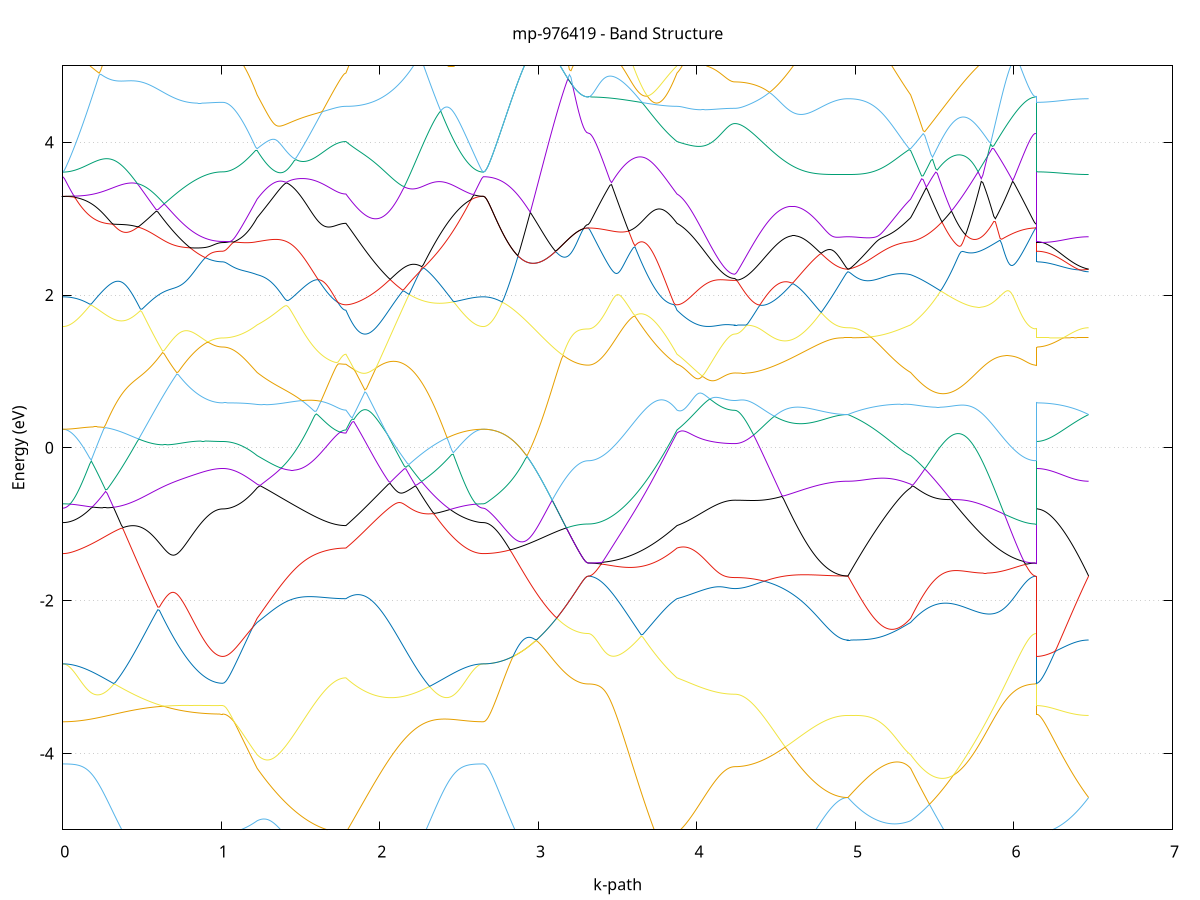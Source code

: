 set title 'mp-976419 - Band Structure'
set xlabel 'k-path'
set ylabel 'Energy (eV)'
set grid y
set yrange [-5:5]
set terminal png size 800,600
set output 'mp-976419_bands_gnuplot.png'
plot '-' using 1:2 with lines notitle, '-' using 1:2 with lines notitle, '-' using 1:2 with lines notitle, '-' using 1:2 with lines notitle, '-' using 1:2 with lines notitle, '-' using 1:2 with lines notitle, '-' using 1:2 with lines notitle, '-' using 1:2 with lines notitle, '-' using 1:2 with lines notitle, '-' using 1:2 with lines notitle, '-' using 1:2 with lines notitle, '-' using 1:2 with lines notitle, '-' using 1:2 with lines notitle, '-' using 1:2 with lines notitle, '-' using 1:2 with lines notitle, '-' using 1:2 with lines notitle, '-' using 1:2 with lines notitle, '-' using 1:2 with lines notitle, '-' using 1:2 with lines notitle, '-' using 1:2 with lines notitle, '-' using 1:2 with lines notitle, '-' using 1:2 with lines notitle, '-' using 1:2 with lines notitle, '-' using 1:2 with lines notitle, '-' using 1:2 with lines notitle, '-' using 1:2 with lines notitle, '-' using 1:2 with lines notitle, '-' using 1:2 with lines notitle, '-' using 1:2 with lines notitle, '-' using 1:2 with lines notitle, '-' using 1:2 with lines notitle, '-' using 1:2 with lines notitle, '-' using 1:2 with lines notitle, '-' using 1:2 with lines notitle, '-' using 1:2 with lines notitle, '-' using 1:2 with lines notitle, '-' using 1:2 with lines notitle, '-' using 1:2 with lines notitle, '-' using 1:2 with lines notitle, '-' using 1:2 with lines notitle, '-' using 1:2 with lines notitle, '-' using 1:2 with lines notitle, '-' using 1:2 with lines notitle, '-' using 1:2 with lines notitle, '-' using 1:2 with lines notitle, '-' using 1:2 with lines notitle, '-' using 1:2 with lines notitle, '-' using 1:2 with lines notitle, '-' using 1:2 with lines notitle, '-' using 1:2 with lines notitle, '-' using 1:2 with lines notitle, '-' using 1:2 with lines notitle, '-' using 1:2 with lines notitle, '-' using 1:2 with lines notitle, '-' using 1:2 with lines notitle, '-' using 1:2 with lines notitle, '-' using 1:2 with lines notitle, '-' using 1:2 with lines notitle, '-' using 1:2 with lines notitle, '-' using 1:2 with lines notitle, '-' using 1:2 with lines notitle, '-' using 1:2 with lines notitle, '-' using 1:2 with lines notitle, '-' using 1:2 with lines notitle
0.000000 -30.911874
0.009990 -30.911874
0.019980 -30.911774
0.029970 -30.911674
0.039960 -30.911474
0.049950 -30.911274
0.059940 -30.910974
0.069930 -30.910674
0.079920 -30.910374
0.089910 -30.909874
0.099900 -30.909474
0.109890 -30.908974
0.119880 -30.908474
0.129870 -30.907874
0.139860 -30.907174
0.149850 -30.906574
0.159840 -30.905874
0.169830 -30.905074
0.179820 -30.904274
0.189810 -30.903474
0.199800 -30.902674
0.209790 -30.901774
0.219780 -30.900874
0.229770 -30.899974
0.239760 -30.898974
0.249750 -30.897974
0.259740 -30.896974
0.269730 -30.895974
0.279720 -30.894974
0.289710 -30.893874
0.299700 -30.894874
0.309690 -30.896974
0.319680 -30.898974
0.329670 -30.901074
0.339660 -30.903174
0.349650 -30.905274
0.359640 -30.907374
0.369630 -30.909574
0.379620 -30.911674
0.389610 -30.913774
0.399600 -30.915974
0.409590 -30.918174
0.419580 -30.920274
0.429570 -30.922474
0.439560 -30.924574
0.449550 -30.926774
0.459540 -30.928874
0.469530 -30.931074
0.479520 -30.933174
0.489510 -30.935274
0.499500 -30.937374
0.509490 -30.939474
0.519480 -30.941574
0.529470 -30.943574
0.539460 -30.945674
0.549450 -30.947674
0.559440 -30.949674
0.569430 -30.951674
0.579420 -30.953574
0.589410 -30.955474
0.599400 -30.957374
0.609390 -30.959274
0.619380 -30.961074
0.629370 -30.962874
0.639360 -30.964674
0.649350 -30.966374
0.659340 -30.968074
0.669330 -30.969774
0.679320 -30.971374
0.689310 -30.972974
0.699300 -30.974574
0.709290 -30.976074
0.719280 -30.977574
0.729270 -30.978974
0.739260 -30.980374
0.749250 -30.981774
0.759240 -30.983074
0.769230 -30.984274
0.779220 -30.985474
0.789210 -30.986674
0.799200 -30.987774
0.809190 -30.988874
0.819180 -30.989874
0.829170 -30.990874
0.839160 -30.991774
0.849150 -30.992674
0.859140 -30.993474
0.869130 -30.994274
0.879120 -30.994974
0.889110 -30.995674
0.899100 -30.996274
0.909090 -30.996874
0.919080 -30.997374
0.929070 -30.997874
0.939060 -30.998274
0.949050 -30.998574
0.959040 -30.998874
0.969030 -30.999174
0.979020 -30.999374
0.989010 -30.999474
0.999000 -30.999574
1.008990 -30.999574
1.008990 -30.999574
1.018848 -30.999574
1.028706 -30.999574
1.038564 -30.999574
1.048422 -30.999574
1.058279 -30.999474
1.068137 -30.999474
1.077995 -30.999374
1.087853 -30.999374
1.097711 -30.999274
1.107569 -30.999174
1.117427 -30.999174
1.127285 -30.999074
1.137143 -30.998974
1.147001 -30.998774
1.156859 -30.998674
1.166717 -30.998574
1.176574 -30.998374
1.186432 -30.998274
1.196290 -30.998074
1.206148 -30.997874
1.216006 -30.997674
1.225864 -30.997474
1.225864 -30.997474
1.235691 -30.997274
1.245517 -30.997074
1.255344 -30.996774
1.265170 -30.996474
1.274997 -30.996174
1.284823 -30.995874
1.294650 -30.995474
1.304476 -30.994974
1.314303 -30.994574
1.324129 -30.994074
1.333956 -30.993474
1.343782 -30.992974
1.353608 -30.992274
1.363435 -30.991674
1.373261 -30.990974
1.383088 -30.990274
1.392914 -30.989574
1.402741 -30.988774
1.412567 -30.987974
1.422394 -30.987174
1.432220 -30.986274
1.442047 -30.985374
1.451873 -30.984474
1.461700 -30.983574
1.471526 -30.982674
1.481353 -30.981674
1.491179 -30.980674
1.501006 -30.979674
1.510832 -30.978674
1.520659 -30.977674
1.530485 -30.976674
1.540312 -30.975574
1.550138 -30.974574
1.559965 -30.973574
1.569791 -30.972574
1.579618 -30.971474
1.589444 -30.970474
1.599271 -30.969474
1.609097 -30.968574
1.618924 -30.967574
1.628750 -30.966674
1.638577 -30.965774
1.648403 -30.964874
1.658230 -30.964074
1.668056 -30.963274
1.677883 -30.962574
1.687709 -30.961874
1.697536 -30.961274
1.707362 -30.960674
1.717189 -30.960174
1.727015 -30.959674
1.736842 -30.959274
1.746668 -30.958974
1.756495 -30.958674
1.766321 -30.958574
1.776148 -30.958374
1.785974 -30.958374
1.785974 -30.958374
1.795938 -30.958374
1.805901 -30.958374
1.815865 -30.958274
1.825828 -30.958074
1.835791 -30.957974
1.845755 -30.957774
1.855718 -30.957474
1.865682 -30.957174
1.875645 -30.956774
1.885609 -30.956374
1.895572 -30.955974
1.905535 -30.955474
1.915499 -30.954974
1.925462 -30.954374
1.935426 -30.953774
1.945389 -30.953074
1.955352 -30.952374
1.965316 -30.951574
1.975279 -30.950774
1.985243 -30.949874
1.995206 -30.948974
2.005169 -30.948074
2.015133 -30.947074
2.025096 -30.945974
2.035060 -30.944974
2.045023 -30.943774
2.054986 -30.942674
2.064950 -30.941474
2.074913 -30.940174
2.084877 -30.938874
2.094840 -30.937574
2.104804 -30.936174
2.114767 -30.934774
2.124730 -30.933374
2.134694 -30.931874
2.144657 -30.930374
2.154621 -30.928774
2.164584 -30.927274
2.174547 -30.925674
2.184511 -30.923974
2.194474 -30.922374
2.204438 -30.920674
2.214401 -30.918974
2.224364 -30.917174
2.234328 -30.915474
2.244291 -30.913674
2.254255 -30.911874
2.264218 -30.910074
2.274182 -30.908274
2.284145 -30.906474
2.294108 -30.904574
2.304072 -30.902774
2.314035 -30.900874
2.323999 -30.899074
2.333962 -30.897174
2.343925 -30.895374
2.353889 -30.893574
2.363852 -30.891674
2.373816 -30.892274
2.383779 -30.893674
2.393742 -30.895074
2.403706 -30.896274
2.413669 -30.897574
2.423633 -30.898774
2.433596 -30.899874
2.443560 -30.900974
2.453523 -30.901974
2.463486 -30.902974
2.473450 -30.903874
2.483413 -30.904774
2.493377 -30.905574
2.503340 -30.906374
2.513303 -30.907074
2.523267 -30.907774
2.533230 -30.908374
2.543194 -30.908874
2.553157 -30.909474
2.563120 -30.909874
2.573084 -30.910274
2.583047 -30.910674
2.593011 -30.910974
2.602974 -30.911274
2.612938 -30.911474
2.622901 -30.911674
2.632864 -30.911774
2.642828 -30.911874
2.652791 -30.911874
2.652791 -30.911874
2.662665 -30.911874
2.672539 -30.911674
2.682413 -30.911474
2.692287 -30.911074
2.702161 -30.910674
2.712034 -30.910174
2.721908 -30.909574
2.731782 -30.908874
2.741656 -30.908074
2.751530 -30.907174
2.761404 -30.906174
2.771278 -30.905074
2.781152 -30.903974
2.791025 -30.902674
2.800899 -30.901374
2.810773 -30.899974
2.820647 -30.898474
2.830521 -30.896874
2.840395 -30.895274
2.850269 -30.893474
2.860142 -30.891674
2.870016 -30.889874
2.879890 -30.887874
2.889764 -30.888574
2.899638 -30.890374
2.909512 -30.892174
2.919386 -30.893974
2.929260 -30.895774
2.939133 -30.897574
2.949007 -30.899274
2.958881 -30.900974
2.968755 -30.902674
2.978629 -30.904374
2.988503 -30.905974
2.998377 -30.907574
3.008251 -30.909174
3.018124 -30.910674
3.027998 -30.912274
3.037872 -30.913674
3.047746 -30.915174
3.057620 -30.916474
3.067494 -30.917874
3.077368 -30.919174
3.087242 -30.920474
3.097115 -30.921674
3.106989 -30.922774
3.116863 -30.923974
3.126737 -30.924974
3.136611 -30.926074
3.146485 -30.926974
3.156359 -30.927974
3.166233 -30.928774
3.176106 -30.929574
3.185980 -30.930374
3.195854 -30.931074
3.205728 -30.931774
3.215602 -30.932374
3.225476 -30.932874
3.235350 -30.933374
3.245224 -30.933774
3.255097 -30.934174
3.264971 -30.934474
3.274845 -30.934774
3.284719 -30.934974
3.294593 -30.935074
3.304467 -30.935174
3.314341 -30.935174
3.314341 -30.935174
3.324167 -30.935274
3.333994 -30.935274
3.343820 -30.935374
3.353647 -30.935474
3.363473 -30.935674
3.373300 -30.935774
3.383126 -30.935974
3.392953 -30.936274
3.402779 -30.936574
3.412606 -30.936874
3.422432 -30.937174
3.432259 -30.937474
3.442085 -30.937874
3.451912 -30.938274
3.461738 -30.938774
3.471565 -30.939174
3.481391 -30.939674
3.491218 -30.940174
3.501044 -30.940774
3.510871 -30.941274
3.520697 -30.941874
3.530524 -30.942374
3.540350 -30.942974
3.550177 -30.943574
3.560003 -30.944174
3.569830 -30.944774
3.579656 -30.945474
3.589483 -30.946074
3.599309 -30.946674
3.609136 -30.947274
3.618962 -30.947974
3.628789 -30.948574
3.638615 -30.949174
3.648442 -30.949774
3.658268 -30.950374
3.668095 -30.950974
3.677921 -30.951574
3.687748 -30.952174
3.697574 -30.952674
3.707401 -30.953274
3.717227 -30.953774
3.727054 -30.954274
3.736880 -30.954774
3.746707 -30.955174
3.756533 -30.955674
3.766360 -30.956074
3.776186 -30.956374
3.786013 -30.956774
3.795839 -30.957074
3.805665 -30.957374
3.815492 -30.957574
3.825319 -30.957874
3.835145 -30.957974
3.844971 -30.958174
3.854798 -30.958274
3.864624 -30.958374
3.874451 -30.958374
3.874451 -30.958374
3.884305 -30.958374
3.894159 -30.958374
3.904013 -30.958374
3.913867 -30.958374
3.923721 -30.958374
3.933574 -30.958374
3.943428 -30.958274
3.953282 -30.958274
3.963136 -30.958274
3.972990 -30.958274
3.982844 -30.958274
3.992698 -30.958274
4.002552 -30.958274
4.012406 -30.958274
4.022260 -30.958274
4.032113 -30.958274
4.041967 -30.958274
4.051821 -30.958374
4.061675 -30.958374
4.071529 -30.958374
4.081383 -30.958374
4.091237 -30.958474
4.101091 -30.958474
4.110945 -30.958574
4.120799 -30.958574
4.130653 -30.958574
4.140506 -30.958674
4.150360 -30.958674
4.160214 -30.958674
4.170068 -30.958774
4.179922 -30.958774
4.189776 -30.958774
4.199630 -30.958874
4.209484 -30.958874
4.219338 -30.958874
4.229192 -30.958874
4.239045 -30.958874
4.239045 -30.958874
4.248955 -30.958874
4.258864 -30.958874
4.268773 -30.958774
4.278682 -30.958774
4.288592 -30.958774
4.298501 -30.958674
4.308410 -30.958574
4.318319 -30.958474
4.328228 -30.958374
4.338138 -30.958274
4.348047 -30.958174
4.357956 -30.958074
4.367865 -30.957974
4.377774 -30.957774
4.387684 -30.957674
4.397593 -30.957474
4.407502 -30.957374
4.417411 -30.957174
4.427321 -30.956974
4.437230 -30.956774
4.447139 -30.956574
4.457048 -30.956374
4.466957 -30.956174
4.476867 -30.955974
4.486776 -30.955774
4.496685 -30.955574
4.506594 -30.955274
4.516504 -30.955074
4.526413 -30.954774
4.536322 -30.954574
4.546231 -30.954374
4.556140 -30.954074
4.566050 -30.953874
4.575959 -30.953574
4.585868 -30.953374
4.595777 -30.953074
4.605686 -30.952874
4.615596 -30.952574
4.625505 -30.952374
4.635414 -30.952074
4.645323 -30.951874
4.655233 -30.951574
4.665142 -30.951374
4.675051 -30.951174
4.684960 -30.950874
4.694869 -30.950674
4.704779 -30.950474
4.714688 -30.950274
4.724597 -30.949974
4.734506 -30.949774
4.744415 -30.949574
4.754325 -30.949374
4.764234 -30.949274
4.774143 -30.949074
4.784052 -30.948874
4.793962 -30.948674
4.803871 -30.948574
4.813780 -30.948374
4.823689 -30.948274
4.833598 -30.948174
4.843508 -30.947974
4.853417 -30.947874
4.863326 -30.947774
4.873235 -30.947674
4.883144 -30.947674
4.893054 -30.947574
4.902963 -30.947474
4.912872 -30.947474
4.922781 -30.947374
4.932691 -30.947374
4.942600 -30.947374
4.952509 -30.947374
4.952509 -30.947374
4.962397 -30.949774
4.972286 -30.952074
4.982174 -30.954374
4.992062 -30.956674
5.001951 -30.958874
5.011839 -30.961074
5.021727 -30.963174
5.031616 -30.965274
5.041504 -30.967274
5.051392 -30.969174
5.061281 -30.971074
5.071169 -30.972974
5.081057 -30.974774
5.090946 -30.976474
5.100834 -30.978174
5.110722 -30.979774
5.120611 -30.981274
5.130499 -30.982774
5.140387 -30.984174
5.150276 -30.985474
5.160164 -30.986774
5.170052 -30.987974
5.179940 -30.989174
5.189829 -30.990174
5.199717 -30.991174
5.209605 -30.992074
5.219494 -30.992974
5.229382 -30.993774
5.239270 -30.994474
5.249159 -30.995074
5.259047 -30.995674
5.268935 -30.996174
5.278824 -30.996574
5.288712 -30.996874
5.298600 -30.997174
5.308489 -30.997374
5.318377 -30.997474
5.328265 -30.997574
5.338154 -30.997574
5.348042 -30.997474
5.348042 -30.997474
5.357943 -30.997174
5.367845 -30.996974
5.377746 -30.996674
5.387648 -30.996374
5.397549 -30.996074
5.407451 -30.995774
5.417352 -30.995374
5.427254 -30.995074
5.437155 -30.994674
5.447056 -30.994274
5.456958 -30.993874
5.466859 -30.993374
5.476761 -30.992974
5.486662 -30.992474
5.496564 -30.991974
5.506465 -30.991374
5.516367 -30.990874
5.526268 -30.990274
5.536169 -30.989674
5.546071 -30.989074
5.555972 -30.988374
5.565874 -30.987674
5.575775 -30.986974
5.585677 -30.986274
5.595578 -30.985574
5.605480 -30.984774
5.615381 -30.983974
5.625282 -30.983174
5.635184 -30.982274
5.645085 -30.981474
5.654987 -30.980574
5.664888 -30.979674
5.674790 -30.978674
5.684691 -30.977774
5.694593 -30.976774
5.704494 -30.975774
5.714396 -30.974774
5.724297 -30.973774
5.734198 -30.972674
5.744100 -30.971574
5.754001 -30.970474
5.763903 -30.969374
5.773804 -30.968274
5.783706 -30.967174
5.793607 -30.965974
5.803508 -30.964874
5.813410 -30.963674
5.823311 -30.962474
5.833213 -30.961274
5.843114 -30.960074
5.853016 -30.958874
5.862917 -30.957674
5.872819 -30.956474
5.882720 -30.955274
5.892622 -30.954174
5.902523 -30.952974
5.912424 -30.951774
5.922326 -30.950574
5.932227 -30.949474
5.942129 -30.948374
5.952030 -30.947274
5.961932 -30.946174
5.971833 -30.945174
5.981735 -30.944174
5.991636 -30.943174
6.001537 -30.942274
6.011439 -30.941374
6.021340 -30.940474
6.031242 -30.939674
6.041143 -30.938974
6.051045 -30.938274
6.060946 -30.937674
6.070848 -30.937074
6.080749 -30.936574
6.090650 -30.936174
6.100552 -30.935874
6.110453 -30.935574
6.120355 -30.935374
6.130256 -30.935274
6.140158 -30.935174
6.140158 -30.999574
6.149886 -30.999574
6.159615 -30.999374
6.169344 -30.999174
6.179072 -30.998874
6.188801 -30.998374
6.198530 -30.997874
6.208258 -30.997274
6.217987 -30.996474
6.227716 -30.995674
6.237444 -30.994774
6.247173 -30.993774
6.256902 -30.992674
6.266630 -30.991474
6.276359 -30.990174
6.286088 -30.988774
6.295816 -30.987374
6.305545 -30.985774
6.315274 -30.984174
6.325002 -30.982474
6.334731 -30.980574
6.344460 -30.978674
6.354188 -30.976774
6.363917 -30.974674
6.373646 -30.972574
6.383374 -30.970374
6.393103 -30.968074
6.402832 -30.965674
6.412560 -30.963274
6.422289 -30.960774
6.432018 -30.958174
6.441746 -30.955574
6.451475 -30.952874
6.461204 -30.950174
6.470932 -30.947374
e
0.000000 -30.858574
0.009990 -30.858574
0.019980 -30.858774
0.029970 -30.858974
0.039960 -30.859374
0.049950 -30.859774
0.059940 -30.860274
0.069930 -30.860974
0.079920 -30.861674
0.089910 -30.862474
0.099900 -30.863374
0.109890 -30.864374
0.119880 -30.865374
0.129870 -30.866574
0.139860 -30.867774
0.149850 -30.869074
0.159840 -30.870374
0.169830 -30.871774
0.179820 -30.873274
0.189810 -30.874874
0.199800 -30.876474
0.209790 -30.878074
0.219780 -30.879774
0.229770 -30.881574
0.239760 -30.883374
0.249750 -30.885174
0.259740 -30.887074
0.269730 -30.888974
0.279720 -30.890874
0.289710 -30.892874
0.299700 -30.892874
0.309690 -30.891874
0.319680 -30.890774
0.329670 -30.889774
0.339660 -30.888674
0.349650 -30.887674
0.359640 -30.886674
0.369630 -30.885674
0.379620 -30.884774
0.389610 -30.883874
0.399600 -30.882974
0.409590 -30.882074
0.419580 -30.881374
0.429570 -30.880574
0.439560 -30.879874
0.449550 -30.879274
0.459540 -30.878674
0.469530 -30.878174
0.479520 -30.877774
0.489510 -30.877374
0.499500 -30.877074
0.509490 -30.876874
0.519480 -30.876774
0.529470 -30.876674
0.539460 -30.876674
0.549450 -30.876674
0.559440 -30.876874
0.569430 -30.877074
0.579420 -30.877274
0.589410 -30.877674
0.599400 -30.877974
0.609390 -30.878474
0.619380 -30.878874
0.629370 -30.879474
0.639360 -30.879974
0.649350 -30.880574
0.659340 -30.881174
0.669330 -30.881774
0.679320 -30.882474
0.689310 -30.883174
0.699300 -30.883874
0.709290 -30.884574
0.719280 -30.885274
0.729270 -30.885974
0.739260 -30.886674
0.749250 -30.887374
0.759240 -30.888074
0.769230 -30.888774
0.779220 -30.889474
0.789210 -30.890174
0.799200 -30.890774
0.809190 -30.891474
0.819180 -30.892074
0.829170 -30.892674
0.839160 -30.893174
0.849150 -30.893774
0.859140 -30.894274
0.869130 -30.894774
0.879120 -30.895274
0.889110 -30.895674
0.899100 -30.896074
0.909090 -30.896474
0.919080 -30.896774
0.929070 -30.897074
0.939060 -30.897374
0.949050 -30.897574
0.959040 -30.897774
0.969030 -30.897974
0.979020 -30.898074
0.989010 -30.898174
0.999000 -30.898274
1.008990 -30.898274
1.008990 -30.898274
1.018848 -30.898174
1.028706 -30.897874
1.038564 -30.897274
1.048422 -30.896474
1.058279 -30.895474
1.068137 -30.894274
1.077995 -30.892874
1.087853 -30.891274
1.097711 -30.889374
1.107569 -30.887274
1.117427 -30.884974
1.127285 -30.882474
1.137143 -30.879774
1.147001 -30.876874
1.156859 -30.873774
1.166717 -30.870474
1.176574 -30.866974
1.186432 -30.863474
1.196290 -30.863674
1.206148 -30.863774
1.216006 -30.863974
1.225864 -30.864174
1.225864 -30.864174
1.235691 -30.864274
1.245517 -30.864474
1.255344 -30.864674
1.265170 -30.864874
1.274997 -30.865074
1.284823 -30.865374
1.294650 -30.865574
1.304476 -30.865874
1.314303 -30.866174
1.324129 -30.866474
1.333956 -30.866874
1.343782 -30.867174
1.353608 -30.867574
1.363435 -30.867974
1.373261 -30.868374
1.383088 -30.868774
1.392914 -30.869174
1.402741 -30.869574
1.412567 -30.870074
1.422394 -30.870474
1.432220 -30.870874
1.442047 -30.871374
1.451873 -30.871874
1.461700 -30.872274
1.471526 -30.872774
1.481353 -30.873274
1.491179 -30.873774
1.501006 -30.874174
1.510832 -30.874674
1.520659 -30.875174
1.530485 -30.875674
1.540312 -30.876174
1.550138 -30.876674
1.559965 -30.877174
1.569791 -30.877674
1.579618 -30.878174
1.589444 -30.878674
1.599271 -30.879174
1.609097 -30.879674
1.618924 -30.880074
1.628750 -30.880574
1.638577 -30.880974
1.648403 -30.881474
1.658230 -30.881874
1.668056 -30.882274
1.677883 -30.882574
1.687709 -30.882974
1.697536 -30.883274
1.707362 -30.883574
1.717189 -30.883874
1.727015 -30.884074
1.736842 -30.884274
1.746668 -30.884474
1.756495 -30.884574
1.766321 -30.884674
1.776148 -30.884774
1.785974 -30.884774
1.785974 -30.884774
1.795938 -30.883774
1.805901 -30.882774
1.815865 -30.881774
1.825828 -30.880774
1.835791 -30.879874
1.845755 -30.878874
1.855718 -30.877974
1.865682 -30.877074
1.875645 -30.876274
1.885609 -30.875374
1.895572 -30.874574
1.905535 -30.873774
1.915499 -30.873074
1.925462 -30.872274
1.935426 -30.871574
1.945389 -30.870874
1.955352 -30.870174
1.965316 -30.869574
1.975279 -30.868974
1.985243 -30.868374
1.995206 -30.867774
2.005169 -30.867174
2.015133 -30.866674
2.025096 -30.866174
2.035060 -30.865674
2.045023 -30.865174
2.054986 -30.864774
2.064950 -30.864274
2.074913 -30.863874
2.084877 -30.863474
2.094840 -30.863174
2.104804 -30.862774
2.114767 -30.862474
2.124730 -30.862174
2.134694 -30.861874
2.144657 -30.861574
2.154621 -30.861274
2.164584 -30.861074
2.174547 -30.860774
2.184511 -30.860574
2.194474 -30.860374
2.204438 -30.860474
2.214401 -30.862774
2.224364 -30.864974
2.234328 -30.867174
2.244291 -30.869274
2.254255 -30.871374
2.264218 -30.873374
2.274182 -30.875374
2.284145 -30.877274
2.294108 -30.879174
2.304072 -30.880974
2.314035 -30.882774
2.323999 -30.884474
2.333962 -30.886174
2.343925 -30.887774
2.353889 -30.889274
2.363852 -30.890874
2.373816 -30.889874
2.383779 -30.888074
2.393742 -30.886274
2.403706 -30.884574
2.413669 -30.882874
2.423633 -30.881174
2.433596 -30.879474
2.443560 -30.877874
2.453523 -30.876274
2.463486 -30.874674
2.473450 -30.873174
2.483413 -30.871774
2.493377 -30.870374
2.503340 -30.869074
2.513303 -30.867774
2.523267 -30.866574
2.533230 -30.865474
2.543194 -30.864374
2.553157 -30.863374
2.563120 -30.862474
2.573084 -30.861674
2.583047 -30.860974
2.593011 -30.860374
2.602974 -30.859774
2.612938 -30.859374
2.622901 -30.858974
2.632864 -30.858774
2.642828 -30.858574
2.652791 -30.858574
2.652791 -30.858574
2.662665 -30.858674
2.672539 -30.858874
2.682413 -30.859274
2.692287 -30.859774
2.702161 -30.860374
2.712034 -30.861174
2.721908 -30.862174
2.731782 -30.863174
2.741656 -30.864274
2.751530 -30.865574
2.761404 -30.866874
2.771278 -30.868274
2.781152 -30.869774
2.791025 -30.871274
2.800899 -30.872874
2.810773 -30.874574
2.820647 -30.876174
2.830521 -30.877974
2.840395 -30.879674
2.850269 -30.881474
2.860142 -30.883274
2.870016 -30.884974
2.879890 -30.886774
2.889764 -30.888574
2.899638 -30.890374
2.909512 -30.892174
2.919386 -30.893974
2.929260 -30.895774
2.939133 -30.897574
2.949007 -30.899274
2.958881 -30.900974
2.968755 -30.902674
2.978629 -30.904374
2.988503 -30.905974
2.998377 -30.907574
3.008251 -30.909174
3.018124 -30.910674
3.027998 -30.912274
3.037872 -30.913674
3.047746 -30.915174
3.057620 -30.916474
3.067494 -30.917874
3.077368 -30.919174
3.087242 -30.920474
3.097115 -30.921674
3.106989 -30.922774
3.116863 -30.923974
3.126737 -30.924974
3.136611 -30.926074
3.146485 -30.926974
3.156359 -30.927974
3.166233 -30.928774
3.176106 -30.929574
3.185980 -30.930374
3.195854 -30.931074
3.205728 -30.931774
3.215602 -30.932374
3.225476 -30.932874
3.235350 -30.933374
3.245224 -30.933774
3.255097 -30.934174
3.264971 -30.934474
3.274845 -30.934774
3.284719 -30.934974
3.294593 -30.935074
3.304467 -30.935174
3.314341 -30.935174
3.314341 -30.935174
3.324167 -30.935174
3.333994 -30.935074
3.343820 -30.934974
3.353647 -30.934874
3.363473 -30.934574
3.373300 -30.934374
3.383126 -30.934074
3.392953 -30.933674
3.402779 -30.933274
3.412606 -30.932874
3.422432 -30.932374
3.432259 -30.931774
3.442085 -30.931274
3.451912 -30.930574
3.461738 -30.929974
3.471565 -30.929274
3.481391 -30.928574
3.491218 -30.927774
3.501044 -30.926974
3.510871 -30.926074
3.520697 -30.925174
3.530524 -30.924274
3.540350 -30.923374
3.550177 -30.922374
3.560003 -30.921374
3.569830 -30.920374
3.579656 -30.919374
3.589483 -30.918274
3.599309 -30.917174
3.609136 -30.916074
3.618962 -30.914974
3.628789 -30.913774
3.638615 -30.912674
3.648442 -30.911474
3.658268 -30.910274
3.668095 -30.909074
3.677921 -30.907874
3.687748 -30.906674
3.697574 -30.905474
3.707401 -30.904274
3.717227 -30.903074
3.727054 -30.901874
3.736880 -30.900674
3.746707 -30.899474
3.756533 -30.898274
3.766360 -30.897074
3.776186 -30.895874
3.786013 -30.894774
3.795839 -30.893574
3.805665 -30.892474
3.815492 -30.891274
3.825319 -30.890174
3.835145 -30.889074
3.844971 -30.887974
3.854798 -30.886874
3.864624 -30.885874
3.874451 -30.884774
3.874451 -30.884774
3.884305 -30.884374
3.894159 -30.883874
3.904013 -30.883474
3.913867 -30.882974
3.923721 -30.882474
3.933574 -30.881974
3.943428 -30.881474
3.953282 -30.880974
3.963136 -30.880474
3.972990 -30.879974
3.982844 -30.879474
3.992698 -30.878974
4.002552 -30.878474
4.012406 -30.877974
4.022260 -30.877474
4.032113 -30.876974
4.041967 -30.876474
4.051821 -30.876074
4.061675 -30.875574
4.071529 -30.875174
4.081383 -30.874774
4.091237 -30.874374
4.101091 -30.873974
4.110945 -30.873574
4.120799 -30.873274
4.130653 -30.872974
4.140506 -30.872674
4.150360 -30.872374
4.160214 -30.872174
4.170068 -30.871874
4.179922 -30.871774
4.189776 -30.871574
4.199630 -30.871474
4.209484 -30.871374
4.219338 -30.871274
4.229192 -30.871174
4.239045 -30.871174
4.239045 -30.871174
4.248955 -30.871274
4.258864 -30.871474
4.268773 -30.871774
4.278682 -30.872274
4.288592 -30.872774
4.298501 -30.873474
4.308410 -30.874274
4.318319 -30.875174
4.328228 -30.876174
4.338138 -30.877374
4.348047 -30.878474
4.357956 -30.879774
4.367865 -30.881174
4.377774 -30.882574
4.387684 -30.884074
4.397593 -30.885574
4.407502 -30.887174
4.417411 -30.888774
4.427321 -30.890374
4.437230 -30.892074
4.447139 -30.893774
4.457048 -30.895574
4.466957 -30.897274
4.476867 -30.898974
4.486776 -30.900774
4.496685 -30.902474
4.506594 -30.904274
4.516504 -30.905974
4.526413 -30.907774
4.536322 -30.909474
4.546231 -30.911174
4.556140 -30.912874
4.566050 -30.914474
4.575959 -30.916074
4.585868 -30.917674
4.595777 -30.919274
4.605686 -30.920774
4.615596 -30.922274
4.625505 -30.923774
4.635414 -30.925174
4.645323 -30.926574
4.655233 -30.927974
4.665142 -30.929274
4.675051 -30.930474
4.684960 -30.931674
4.694869 -30.932874
4.704779 -30.933974
4.714688 -30.935074
4.724597 -30.936174
4.734506 -30.937074
4.744415 -30.938074
4.754325 -30.938974
4.764234 -30.939774
4.774143 -30.940574
4.784052 -30.941374
4.793962 -30.942074
4.803871 -30.942674
4.813780 -30.943374
4.823689 -30.943874
4.833598 -30.944374
4.843508 -30.944874
4.853417 -30.945374
4.863326 -30.945674
4.873235 -30.946074
4.883144 -30.946374
4.893054 -30.946674
4.902963 -30.946874
4.912872 -30.947074
4.922781 -30.947174
4.932691 -30.947274
4.942600 -30.947374
4.952509 -30.947374
4.952509 -30.947374
4.962397 -30.944974
4.972286 -30.942474
4.982174 -30.939974
4.992062 -30.937374
5.001951 -30.934774
5.011839 -30.932174
5.021727 -30.929474
5.031616 -30.926874
5.041504 -30.924174
5.051392 -30.921374
5.061281 -30.918674
5.071169 -30.915974
5.081057 -30.913174
5.090946 -30.910474
5.100834 -30.907674
5.110722 -30.904974
5.120611 -30.902274
5.130499 -30.899574
5.140387 -30.896974
5.150276 -30.894274
5.160164 -30.891774
5.170052 -30.889274
5.179940 -30.886774
5.189829 -30.884474
5.199717 -30.882174
5.209605 -30.879974
5.219494 -30.877874
5.229382 -30.875874
5.239270 -30.873974
5.249159 -30.872274
5.259047 -30.870674
5.268935 -30.869274
5.278824 -30.867974
5.288712 -30.866874
5.298600 -30.865974
5.308489 -30.865174
5.318377 -30.864674
5.328265 -30.864274
5.338154 -30.864174
5.348042 -30.864174
5.348042 -30.864174
5.357943 -30.864374
5.367845 -30.864574
5.377746 -30.864774
5.387648 -30.864974
5.397549 -30.865274
5.407451 -30.865474
5.417352 -30.865774
5.427254 -30.866074
5.437155 -30.866374
5.447056 -30.866674
5.456958 -30.867074
5.466859 -30.867374
5.476761 -30.867774
5.486662 -30.868174
5.496564 -30.868674
5.506465 -30.869074
5.516367 -30.869574
5.526268 -30.870074
5.536169 -30.870674
5.546071 -30.871174
5.555972 -30.871774
5.565874 -30.872374
5.575775 -30.873074
5.585677 -30.873674
5.595578 -30.874474
5.605480 -30.875174
5.615381 -30.875974
5.625282 -30.876774
5.635184 -30.877574
5.645085 -30.878474
5.654987 -30.879374
5.664888 -30.880374
5.674790 -30.881374
5.684691 -30.882374
5.694593 -30.883474
5.704494 -30.884574
5.714396 -30.885674
5.724297 -30.886874
5.734198 -30.888074
5.744100 -30.889374
5.754001 -30.890574
5.763903 -30.891974
5.773804 -30.893274
5.783706 -30.894674
5.793607 -30.896074
5.803508 -30.897574
5.813410 -30.898974
5.823311 -30.900474
5.833213 -30.901974
5.843114 -30.903474
5.853016 -30.905074
5.862917 -30.906574
5.872819 -30.908174
5.882720 -30.909674
5.892622 -30.911274
5.902523 -30.912774
5.912424 -30.914274
5.922326 -30.915774
5.932227 -30.917274
5.942129 -30.918774
5.952030 -30.920174
5.961932 -30.921574
5.971833 -30.922874
5.981735 -30.924174
5.991636 -30.925374
6.001537 -30.926574
6.011439 -30.927674
6.021340 -30.928774
6.031242 -30.929774
6.041143 -30.930674
6.051045 -30.931474
6.060946 -30.932274
6.070848 -30.932974
6.080749 -30.933574
6.090650 -30.934074
6.100552 -30.934474
6.110453 -30.934774
6.120355 -30.935074
6.130256 -30.935174
6.140158 -30.935174
6.140158 -30.898274
6.149886 -30.898274
6.159615 -30.898274
6.169344 -30.898274
6.179072 -30.898274
6.188801 -30.898274
6.198530 -30.898374
6.208258 -30.898374
6.217987 -30.898374
6.227716 -30.898374
6.237444 -30.898474
6.247173 -30.898474
6.256902 -30.898474
6.266630 -30.898474
6.276359 -30.898574
6.286088 -30.898574
6.295816 -30.898574
6.305545 -30.898674
6.315274 -30.898674
6.325002 -30.901274
6.334731 -30.904374
6.344460 -30.907574
6.354188 -30.910774
6.363917 -30.913874
6.373646 -30.917074
6.383374 -30.920274
6.393103 -30.923374
6.402832 -30.926474
6.412560 -30.929574
6.422289 -30.932674
6.432018 -30.935674
6.441746 -30.938674
6.451475 -30.941574
6.461204 -30.944474
6.470932 -30.947374
e
0.000000 -30.858574
0.009990 -30.858574
0.019980 -30.858574
0.029970 -30.858574
0.039960 -30.858574
0.049950 -30.858574
0.059940 -30.858574
0.069930 -30.858574
0.079920 -30.858574
0.089910 -30.858574
0.099900 -30.858574
0.109890 -30.858674
0.119880 -30.858674
0.129870 -30.858674
0.139860 -30.858674
0.149850 -30.858674
0.159840 -30.858774
0.169830 -30.858774
0.179820 -30.858774
0.189810 -30.858774
0.199800 -30.858874
0.209790 -30.858874
0.219780 -30.858874
0.229770 -30.858974
0.239760 -30.858974
0.249750 -30.859074
0.259740 -30.859074
0.269730 -30.859174
0.279720 -30.859174
0.289710 -30.859274
0.299700 -30.859374
0.309690 -30.859374
0.319680 -30.859474
0.329670 -30.859574
0.339660 -30.859674
0.349650 -30.859774
0.359640 -30.859774
0.369630 -30.859874
0.379620 -30.859974
0.389610 -30.860074
0.399600 -30.860174
0.409590 -30.860274
0.419580 -30.860474
0.429570 -30.860574
0.439560 -30.860674
0.449550 -30.860774
0.459540 -30.860874
0.469530 -30.861074
0.479520 -30.861174
0.489510 -30.861274
0.499500 -30.861474
0.509490 -30.861574
0.519480 -30.861774
0.529470 -30.861874
0.539460 -30.862074
0.549450 -30.862174
0.559440 -30.862374
0.569430 -30.862474
0.579420 -30.862674
0.589410 -30.862774
0.599400 -30.862974
0.609390 -30.863074
0.619380 -30.863174
0.629370 -30.863374
0.639360 -30.863474
0.649350 -30.863674
0.659340 -30.863774
0.669330 -30.863874
0.679320 -30.863974
0.689310 -30.864174
0.699300 -30.864274
0.709290 -30.864374
0.719280 -30.864474
0.729270 -30.864474
0.739260 -30.864574
0.749250 -30.864674
0.759240 -30.864674
0.769230 -30.864774
0.779220 -30.864774
0.789210 -30.864774
0.799200 -30.864774
0.809190 -30.864774
0.819180 -30.864674
0.829170 -30.864674
0.839160 -30.864574
0.849150 -30.864474
0.859140 -30.864374
0.869130 -30.864274
0.879120 -30.864174
0.889110 -30.863974
0.899100 -30.863874
0.909090 -30.863674
0.919080 -30.863474
0.929070 -30.863274
0.939060 -30.863074
0.949050 -30.862974
0.959040 -30.862774
0.969030 -30.862674
0.979020 -30.862474
0.989010 -30.862474
0.999000 -30.862374
1.008990 -30.862374
1.008990 -30.862374
1.018848 -30.862374
1.028706 -30.862374
1.038564 -30.862374
1.048422 -30.862374
1.058279 -30.862474
1.068137 -30.862474
1.077995 -30.862474
1.087853 -30.862574
1.097711 -30.862574
1.107569 -30.862674
1.117427 -30.862774
1.127285 -30.862874
1.137143 -30.862874
1.147001 -30.862974
1.156859 -30.863174
1.166717 -30.863274
1.176574 -30.863374
1.186432 -30.863274
1.196290 -30.859374
1.206148 -30.855274
1.216006 -30.851074
1.225864 -30.846574
1.225864 -30.846574
1.235691 -30.843374
1.245517 -30.840074
1.255344 -30.836574
1.265170 -30.833074
1.274997 -30.829474
1.284823 -30.825774
1.294650 -30.822074
1.304476 -30.818174
1.314303 -30.814274
1.324129 -30.810374
1.333956 -30.806374
1.343782 -30.802274
1.353608 -30.798174
1.363435 -30.794074
1.373261 -30.789974
1.383088 -30.786074
1.392914 -30.783474
1.402741 -30.780774
1.412567 -30.777974
1.422394 -30.775174
1.432220 -30.772174
1.442047 -30.769274
1.451873 -30.766174
1.461700 -30.763074
1.471526 -30.759874
1.481353 -30.756574
1.491179 -30.753374
1.501006 -30.749974
1.510832 -30.747374
1.520659 -30.746174
1.530485 -30.745174
1.540312 -30.744374
1.550138 -30.743774
1.559965 -30.743274
1.569791 -30.742774
1.579618 -30.742474
1.589444 -30.742174
1.599271 -30.741974
1.609097 -30.741874
1.618924 -30.741774
1.628750 -30.741674
1.638577 -30.741574
1.648403 -30.741574
1.658230 -30.741474
1.668056 -30.741474
1.677883 -30.741474
1.687709 -30.741474
1.697536 -30.741474
1.707362 -30.741574
1.717189 -30.741574
1.727015 -30.741574
1.736842 -30.741574
1.746668 -30.741574
1.756495 -30.741574
1.766321 -30.741574
1.776148 -30.741574
1.785974 -30.741574
1.785974 -30.741574
1.795938 -30.744274
1.805901 -30.747074
1.815865 -30.749874
1.825828 -30.752674
1.835791 -30.755474
1.845755 -30.758374
1.855718 -30.761274
1.865682 -30.764274
1.875645 -30.767274
1.885609 -30.770174
1.895572 -30.773174
1.905535 -30.776274
1.915499 -30.779274
1.925462 -30.782274
1.935426 -30.785374
1.945389 -30.788374
1.955352 -30.791374
1.965316 -30.794474
1.975279 -30.797474
1.985243 -30.800474
1.995206 -30.803474
2.005169 -30.806474
2.015133 -30.809474
2.025096 -30.812474
2.035060 -30.815374
2.045023 -30.818274
2.054986 -30.821174
2.064950 -30.824074
2.074913 -30.826874
2.084877 -30.829674
2.094840 -30.832474
2.104804 -30.835274
2.114767 -30.837974
2.124730 -30.840574
2.134694 -30.843274
2.144657 -30.845774
2.154621 -30.848374
2.164584 -30.850874
2.174547 -30.853374
2.184511 -30.855774
2.194474 -30.858174
2.204438 -30.860174
2.214401 -30.859974
2.224364 -30.859874
2.234328 -30.859674
2.244291 -30.859574
2.254255 -30.859374
2.264218 -30.859274
2.274182 -30.859174
2.284145 -30.859074
2.294108 -30.858974
2.304072 -30.858874
2.314035 -30.858874
2.323999 -30.858774
2.333962 -30.858774
2.343925 -30.858674
2.353889 -30.858674
2.363852 -30.858574
2.373816 -30.858574
2.383779 -30.858574
2.393742 -30.858474
2.403706 -30.858474
2.413669 -30.858474
2.423633 -30.858474
2.433596 -30.858474
2.443560 -30.858474
2.453523 -30.858474
2.463486 -30.858474
2.473450 -30.858474
2.483413 -30.858474
2.493377 -30.858474
2.503340 -30.858474
2.513303 -30.858474
2.523267 -30.858474
2.533230 -30.858474
2.543194 -30.858474
2.553157 -30.858474
2.563120 -30.858474
2.573084 -30.858574
2.583047 -30.858574
2.593011 -30.858574
2.602974 -30.858574
2.612938 -30.858574
2.622901 -30.858574
2.632864 -30.858574
2.642828 -30.858574
2.652791 -30.858574
2.652791 -30.858574
2.662665 -30.858674
2.672539 -30.858874
2.682413 -30.859274
2.692287 -30.859774
2.702161 -30.860374
2.712034 -30.861174
2.721908 -30.862174
2.731782 -30.863174
2.741656 -30.864274
2.751530 -30.865574
2.761404 -30.866874
2.771278 -30.868274
2.781152 -30.869774
2.791025 -30.871274
2.800899 -30.872874
2.810773 -30.874574
2.820647 -30.876174
2.830521 -30.877974
2.840395 -30.879674
2.850269 -30.881474
2.860142 -30.883274
2.870016 -30.884974
2.879890 -30.886774
2.889764 -30.885874
2.899638 -30.883774
2.909512 -30.881674
2.919386 -30.879474
2.929260 -30.877174
2.939133 -30.874874
2.949007 -30.872574
2.958881 -30.870174
2.968755 -30.867674
2.978629 -30.865174
2.988503 -30.862674
2.998377 -30.860174
3.008251 -30.857574
3.018124 -30.854974
3.027998 -30.852474
3.037872 -30.849874
3.047746 -30.847174
3.057620 -30.844574
3.067494 -30.842074
3.077368 -30.839474
3.087242 -30.836874
3.097115 -30.834374
3.106989 -30.831874
3.116863 -30.829474
3.126737 -30.827074
3.136611 -30.824674
3.146485 -30.822474
3.156359 -30.820274
3.166233 -30.818074
3.176106 -30.816074
3.185980 -30.814174
3.195854 -30.812274
3.205728 -30.810574
3.215602 -30.808974
3.225476 -30.807574
3.235350 -30.806174
3.245224 -30.805074
3.255097 -30.803974
3.264971 -30.803074
3.274845 -30.802374
3.284719 -30.801774
3.294593 -30.801374
3.304467 -30.801074
3.314341 -30.800974
3.314341 -30.800974
3.324167 -30.800974
3.333994 -30.800874
3.343820 -30.800674
3.353647 -30.800374
3.363473 -30.800074
3.373300 -30.799574
3.383126 -30.799074
3.392953 -30.798574
3.402779 -30.797874
3.412606 -30.797174
3.422432 -30.796274
3.432259 -30.795374
3.442085 -30.794474
3.451912 -30.793374
3.461738 -30.792274
3.471565 -30.790974
3.481391 -30.789674
3.491218 -30.788374
3.501044 -30.786874
3.510871 -30.785374
3.520697 -30.783674
3.530524 -30.781974
3.540350 -30.780274
3.550177 -30.778374
3.560003 -30.776474
3.569830 -30.774474
3.579656 -30.772374
3.589483 -30.770174
3.599309 -30.767974
3.609136 -30.765674
3.618962 -30.763274
3.628789 -30.760874
3.638615 -30.758374
3.648442 -30.755774
3.658268 -30.753074
3.668095 -30.750374
3.677921 -30.747674
3.687748 -30.744874
3.697574 -30.741974
3.707401 -30.739074
3.717227 -30.736074
3.727054 -30.733074
3.736880 -30.730074
3.746707 -30.726974
3.756533 -30.723874
3.766360 -30.720674
3.776186 -30.717774
3.786013 -30.719874
3.795839 -30.722074
3.805665 -30.724374
3.815492 -30.726674
3.825319 -30.728974
3.835145 -30.731474
3.844971 -30.733874
3.854798 -30.736474
3.864624 -30.738974
3.874451 -30.741574
3.874451 -30.741574
3.884305 -30.742674
3.894159 -30.743774
3.904013 -30.744674
3.913867 -30.745674
3.923721 -30.746474
3.933574 -30.747274
3.943428 -30.747974
3.953282 -30.748674
3.963136 -30.749174
3.972990 -30.749674
3.982844 -30.750074
3.992698 -30.750374
4.002552 -30.750674
4.012406 -30.750774
4.022260 -30.750874
4.032113 -30.750874
4.041967 -30.750674
4.051821 -30.750574
4.061675 -30.750274
4.071529 -30.749874
4.081383 -30.749474
4.091237 -30.748874
4.101091 -30.748274
4.110945 -30.747674
4.120799 -30.746874
4.130653 -30.746074
4.140506 -30.745174
4.150360 -30.744274
4.160214 -30.743274
4.170068 -30.742274
4.179922 -30.741274
4.189776 -30.740274
4.199630 -30.739374
4.209484 -30.738474
4.219338 -30.737774
4.229192 -30.737374
4.239045 -30.737174
4.239045 -30.737174
4.248955 -30.737174
4.258864 -30.736974
4.268773 -30.736674
4.278682 -30.736274
4.288592 -30.735674
4.298501 -30.735074
4.308410 -30.734374
4.318319 -30.733574
4.328228 -30.732674
4.338138 -30.731674
4.348047 -30.732474
4.357956 -30.734474
4.367865 -30.736774
4.377774 -30.739174
4.387684 -30.741774
4.397593 -30.744474
4.407502 -30.747474
4.417411 -30.750574
4.427321 -30.753874
4.437230 -30.757374
4.447139 -30.760874
4.457048 -30.764574
4.466957 -30.768374
4.476867 -30.772274
4.486776 -30.776174
4.496685 -30.780174
4.506594 -30.784174
4.516504 -30.788274
4.526413 -30.792374
4.536322 -30.796474
4.546231 -30.800574
4.556140 -30.804574
4.566050 -30.808674
4.575959 -30.812674
4.585868 -30.816674
4.595777 -30.820574
4.605686 -30.824474
4.615596 -30.828274
4.625505 -30.832074
4.635414 -30.835774
4.645323 -30.839374
4.655233 -30.842974
4.665142 -30.846374
4.675051 -30.849774
4.684960 -30.853074
4.694869 -30.856274
4.704779 -30.859374
4.714688 -30.862374
4.724597 -30.865174
4.734506 -30.867974
4.744415 -30.870674
4.754325 -30.873274
4.764234 -30.875674
4.774143 -30.878074
4.784052 -30.880274
4.793962 -30.882374
4.803871 -30.884374
4.813780 -30.886274
4.823689 -30.887974
4.833598 -30.889574
4.843508 -30.891074
4.853417 -30.892474
4.863326 -30.893674
4.873235 -30.894774
4.883144 -30.895774
4.893054 -30.896674
4.902963 -30.897374
4.912872 -30.897974
4.922781 -30.898474
4.932691 -30.898774
4.942600 -30.898974
4.952509 -30.899074
4.952509 -30.899074
4.962397 -30.898974
4.972286 -30.898974
4.982174 -30.898874
4.992062 -30.898674
5.001951 -30.898474
5.011839 -30.898174
5.021727 -30.897874
5.031616 -30.897474
5.041504 -30.896974
5.051392 -30.896474
5.061281 -30.895874
5.071169 -30.895174
5.081057 -30.894474
5.090946 -30.893674
5.100834 -30.892774
5.110722 -30.891874
5.120611 -30.890874
5.130499 -30.889774
5.140387 -30.888574
5.150276 -30.887274
5.160164 -30.885974
5.170052 -30.884474
5.179940 -30.882974
5.189829 -30.881474
5.199717 -30.879774
5.209605 -30.878074
5.219494 -30.876174
5.229382 -30.874274
5.239270 -30.872374
5.249159 -30.870274
5.259047 -30.868174
5.268935 -30.865974
5.278824 -30.863674
5.288712 -30.861374
5.298600 -30.858974
5.308489 -30.856574
5.318377 -30.854074
5.328265 -30.851574
5.338154 -30.849074
5.348042 -30.846574
5.348042 -30.846574
5.357943 -30.841974
5.367845 -30.837174
5.377746 -30.832174
5.387648 -30.827074
5.397549 -30.821774
5.407451 -30.816274
5.417352 -30.810674
5.427254 -30.804974
5.437155 -30.803774
5.447056 -30.802674
5.456958 -30.801574
5.466859 -30.800474
5.476761 -30.799374
5.486662 -30.798274
5.496564 -30.797174
5.506465 -30.796174
5.516367 -30.795074
5.526268 -30.793974
5.536169 -30.792974
5.546071 -30.791874
5.555972 -30.790874
5.565874 -30.789874
5.575775 -30.788974
5.585677 -30.787974
5.595578 -30.787074
5.605480 -30.786174
5.615381 -30.785374
5.625282 -30.784574
5.635184 -30.783774
5.645085 -30.783074
5.654987 -30.782374
5.664888 -30.781774
5.674790 -30.781174
5.684691 -30.780674
5.694593 -30.780174
5.704494 -30.779774
5.714396 -30.779474
5.724297 -30.779174
5.734198 -30.778974
5.744100 -30.778874
5.754001 -30.778774
5.763903 -30.778774
5.773804 -30.778874
5.783706 -30.778974
5.793607 -30.779174
5.803508 -30.779474
5.813410 -30.779774
5.823311 -30.780174
5.833213 -30.780674
5.843114 -30.781174
5.853016 -30.781774
5.862917 -30.782374
5.872819 -30.783074
5.882720 -30.783874
5.892622 -30.784574
5.902523 -30.785374
5.912424 -30.786274
5.922326 -30.787074
5.932227 -30.787974
5.942129 -30.788874
5.952030 -30.789774
5.961932 -30.790674
5.971833 -30.791574
5.981735 -30.792474
5.991636 -30.793374
6.001537 -30.794274
6.011439 -30.795074
6.021340 -30.795874
6.031242 -30.796674
6.041143 -30.797374
6.051045 -30.797974
6.060946 -30.798574
6.070848 -30.799174
6.080749 -30.799674
6.090650 -30.800074
6.100552 -30.800374
6.110453 -30.800674
6.120355 -30.800874
6.130256 -30.800974
6.140158 -30.800974
6.140158 -30.862374
6.149886 -30.862474
6.159615 -30.862974
6.169344 -30.863674
6.179072 -30.864674
6.188801 -30.865974
6.198530 -30.867474
6.208258 -30.869174
6.217987 -30.871174
6.227716 -30.873274
6.237444 -30.875674
6.247173 -30.878074
6.256902 -30.880674
6.266630 -30.883374
6.276359 -30.886174
6.286088 -30.889074
6.295816 -30.892074
6.305545 -30.895074
6.315274 -30.898174
6.325002 -30.898774
6.334731 -30.898774
6.344460 -30.898774
6.354188 -30.898774
6.363917 -30.898874
6.373646 -30.898874
6.383374 -30.898874
6.393103 -30.898974
6.402832 -30.898974
6.412560 -30.898974
6.422289 -30.898974
6.432018 -30.898974
6.441746 -30.898974
6.451475 -30.899074
6.461204 -30.899074
6.470932 -30.899074
e
0.000000 -30.756474
0.009990 -30.756474
0.019980 -30.756574
0.029970 -30.756674
0.039960 -30.756774
0.049950 -30.756974
0.059940 -30.757274
0.069930 -30.757474
0.079920 -30.757874
0.089910 -30.758174
0.099900 -30.758574
0.109890 -30.758974
0.119880 -30.759474
0.129870 -30.759974
0.139860 -30.760574
0.149850 -30.761074
0.159840 -30.761674
0.169830 -30.762374
0.179820 -30.762974
0.189810 -30.763674
0.199800 -30.764374
0.209790 -30.765074
0.219780 -30.765874
0.229770 -30.766674
0.239760 -30.767374
0.249750 -30.768174
0.259740 -30.768974
0.269730 -30.769774
0.279720 -30.770574
0.289710 -30.771374
0.299700 -30.772174
0.309690 -30.772874
0.319680 -30.773674
0.329670 -30.774374
0.339660 -30.775174
0.349650 -30.775774
0.359640 -30.776474
0.369630 -30.777074
0.379620 -30.777674
0.389610 -30.778174
0.399600 -30.778674
0.409590 -30.779074
0.419580 -30.779474
0.429570 -30.779674
0.439560 -30.779974
0.449550 -30.780074
0.459540 -30.780174
0.469530 -30.780174
0.479520 -30.780074
0.489510 -30.779874
0.499500 -30.779574
0.509490 -30.779174
0.519480 -30.778774
0.529470 -30.778274
0.539460 -30.777574
0.549450 -30.776874
0.559440 -30.776174
0.569430 -30.775274
0.579420 -30.774374
0.589410 -30.773374
0.599400 -30.772274
0.609390 -30.771174
0.619380 -30.769974
0.629370 -30.768774
0.639360 -30.767574
0.649350 -30.766274
0.659340 -30.764874
0.669330 -30.763574
0.679320 -30.762174
0.689310 -30.760774
0.699300 -30.759274
0.709290 -30.757874
0.719280 -30.756474
0.729270 -30.755074
0.739260 -30.753674
0.749250 -30.752274
0.759240 -30.750874
0.769230 -30.753674
0.779220 -30.758974
0.789210 -30.764074
0.799200 -30.768974
0.809190 -30.773674
0.819180 -30.778274
0.829170 -30.782574
0.839160 -30.786774
0.849150 -30.790674
0.859140 -30.794474
0.869130 -30.797974
0.879120 -30.801374
0.889110 -30.804474
0.899100 -30.807374
0.909090 -30.810074
0.919080 -30.812574
0.929070 -30.814874
0.939060 -30.816874
0.949050 -30.818574
0.959040 -30.820074
0.969030 -30.821374
0.979020 -30.822274
0.989010 -30.822974
0.999000 -30.823474
1.008990 -30.823574
1.008990 -30.823574
1.018848 -30.823574
1.028706 -30.823474
1.038564 -30.823374
1.048422 -30.823174
1.058279 -30.822974
1.068137 -30.822674
1.077995 -30.822374
1.087853 -30.822074
1.097711 -30.821674
1.107569 -30.821174
1.117427 -30.820674
1.127285 -30.820174
1.137143 -30.819574
1.147001 -30.818974
1.156859 -30.818374
1.166717 -30.817674
1.176574 -30.816874
1.186432 -30.816174
1.196290 -30.815374
1.206148 -30.814474
1.216006 -30.813674
1.225864 -30.812774
1.225864 -30.812774
1.235691 -30.812074
1.245517 -30.811174
1.255344 -30.810174
1.265170 -30.809074
1.274997 -30.807874
1.284823 -30.806474
1.294650 -30.804874
1.304476 -30.803274
1.314303 -30.801474
1.324129 -30.799574
1.333956 -30.797674
1.343782 -30.795474
1.353608 -30.793274
1.363435 -30.790974
1.373261 -30.788574
1.383088 -30.785874
1.392914 -30.781874
1.402741 -30.777874
1.412567 -30.773974
1.422394 -30.770274
1.432220 -30.766674
1.442047 -30.763274
1.451873 -30.760074
1.461700 -30.757174
1.471526 -30.754674
1.481353 -30.752374
1.491179 -30.750374
1.501006 -30.748774
1.510832 -30.746674
1.520659 -30.743274
1.530485 -30.739874
1.540312 -30.736474
1.550138 -30.733074
1.559965 -30.729674
1.569791 -30.726374
1.579618 -30.723074
1.589444 -30.719774
1.599271 -30.716574
1.609097 -30.713474
1.618924 -30.710474
1.628750 -30.707674
1.638577 -30.704874
1.648403 -30.702374
1.658230 -30.699974
1.668056 -30.697774
1.677883 -30.695774
1.687709 -30.693974
1.697536 -30.692474
1.707362 -30.691074
1.717189 -30.689874
1.727015 -30.688874
1.736842 -30.688074
1.746668 -30.687474
1.756495 -30.686974
1.766321 -30.686574
1.776148 -30.686374
1.785974 -30.686374
1.785974 -30.686374
1.795938 -30.683374
1.805901 -30.680474
1.815865 -30.677674
1.825828 -30.674974
1.835791 -30.672374
1.845755 -30.669874
1.855718 -30.667474
1.865682 -30.665174
1.875645 -30.662974
1.885609 -30.660874
1.895572 -30.658974
1.905535 -30.657174
1.915499 -30.655474
1.925462 -30.653874
1.935426 -30.652374
1.945389 -30.651074
1.955352 -30.649874
1.965316 -30.648674
1.975279 -30.647674
1.985243 -30.646774
1.995206 -30.645974
2.005169 -30.645174
2.015133 -30.644574
2.025096 -30.643974
2.035060 -30.644074
2.045023 -30.646774
2.054986 -30.649474
2.064950 -30.652174
2.074913 -30.654874
2.084877 -30.657574
2.094840 -30.660174
2.104804 -30.662874
2.114767 -30.665574
2.124730 -30.668274
2.134694 -30.670874
2.144657 -30.673574
2.154621 -30.676174
2.164584 -30.678774
2.174547 -30.681374
2.184511 -30.683974
2.194474 -30.686574
2.204438 -30.689074
2.214401 -30.691674
2.224364 -30.694174
2.234328 -30.696674
2.244291 -30.699074
2.254255 -30.701474
2.264218 -30.703874
2.274182 -30.706274
2.284145 -30.708574
2.294108 -30.710874
2.304072 -30.713174
2.314035 -30.715374
2.323999 -30.717574
2.333962 -30.719674
2.343925 -30.721774
2.353889 -30.723774
2.363852 -30.725774
2.373816 -30.727774
2.383779 -30.729674
2.393742 -30.731474
2.403706 -30.733274
2.413669 -30.734974
2.423633 -30.736674
2.433596 -30.738274
2.443560 -30.739874
2.453523 -30.741374
2.463486 -30.742774
2.473450 -30.744174
2.483413 -30.745474
2.493377 -30.746674
2.503340 -30.747874
2.513303 -30.748974
2.523267 -30.749974
2.533230 -30.750874
2.543194 -30.751774
2.553157 -30.752574
2.563120 -30.753274
2.573084 -30.753974
2.583047 -30.754574
2.593011 -30.755074
2.602974 -30.755474
2.612938 -30.755874
2.622901 -30.756074
2.632864 -30.756274
2.642828 -30.756374
2.652791 -30.756474
2.652791 -30.756474
2.662665 -30.756374
2.672539 -30.756174
2.682413 -30.755774
2.692287 -30.755174
2.702161 -30.754474
2.712034 -30.753574
2.721908 -30.752674
2.731782 -30.751574
2.741656 -30.750274
2.751530 -30.748974
2.761404 -30.747574
2.771278 -30.746074
2.781152 -30.744474
2.791025 -30.742774
2.800899 -30.740974
2.810773 -30.739274
2.820647 -30.737374
2.830521 -30.735474
2.840395 -30.733574
2.850269 -30.731674
2.860142 -30.729674
2.870016 -30.727674
2.879890 -30.725674
2.889764 -30.723674
2.899638 -30.721674
2.909512 -30.719674
2.919386 -30.717674
2.929260 -30.715674
2.939133 -30.713674
2.949007 -30.711774
2.958881 -30.709774
2.968755 -30.707874
2.978629 -30.705974
2.988503 -30.704074
2.998377 -30.702274
3.008251 -30.700474
3.018124 -30.698674
3.027998 -30.696874
3.037872 -30.695174
3.047746 -30.693574
3.057620 -30.691874
3.067494 -30.690374
3.077368 -30.688774
3.087242 -30.687274
3.097115 -30.685874
3.106989 -30.684474
3.116863 -30.683174
3.126737 -30.681874
3.136611 -30.680674
3.146485 -30.679474
3.156359 -30.678474
3.166233 -30.677874
3.176106 -30.677874
3.185980 -30.677774
3.195854 -30.677774
3.205728 -30.677674
3.215602 -30.677674
3.225476 -30.677674
3.235350 -30.677574
3.245224 -30.677574
3.255097 -30.677574
3.264971 -30.677574
3.274845 -30.677474
3.284719 -30.677474
3.294593 -30.677474
3.304467 -30.677474
3.314341 -30.677474
3.314341 -30.677474
3.324167 -30.677474
3.333994 -30.677574
3.343820 -30.677574
3.353647 -30.677674
3.363473 -30.677774
3.373300 -30.677974
3.383126 -30.678074
3.392953 -30.678274
3.402779 -30.678474
3.412606 -30.678774
3.422432 -30.679074
3.432259 -30.679374
3.442085 -30.679674
3.451912 -30.680074
3.461738 -30.680474
3.471565 -30.680874
3.481391 -30.681374
3.491218 -30.681874
3.501044 -30.682374
3.510871 -30.682974
3.520697 -30.683574
3.530524 -30.684274
3.540350 -30.684974
3.550177 -30.685674
3.560003 -30.686474
3.569830 -30.687374
3.579656 -30.688174
3.589483 -30.689174
3.599309 -30.690174
3.609136 -30.691174
3.618962 -30.692274
3.628789 -30.693374
3.638615 -30.694574
3.648442 -30.695874
3.658268 -30.697174
3.668095 -30.698574
3.677921 -30.699974
3.687748 -30.701474
3.697574 -30.703074
3.707401 -30.704674
3.717227 -30.706374
3.727054 -30.708074
3.736880 -30.709874
3.746707 -30.711774
3.756533 -30.713674
3.766360 -30.715674
3.776186 -30.717574
3.786013 -30.714374
3.795839 -30.711174
3.805665 -30.708074
3.815492 -30.704874
3.825319 -30.701674
3.835145 -30.698574
3.844971 -30.695474
3.854798 -30.692374
3.864624 -30.689274
3.874451 -30.686374
3.874451 -30.686374
3.884305 -30.685174
3.894159 -30.684274
3.904013 -30.683574
3.913867 -30.683074
3.923721 -30.682774
3.933574 -30.682674
3.943428 -30.682874
3.953282 -30.683174
3.963136 -30.683674
3.972990 -30.684374
3.982844 -30.685174
3.992698 -30.686174
4.002552 -30.687274
4.012406 -30.688474
4.022260 -30.689774
4.032113 -30.691174
4.041967 -30.692774
4.051821 -30.694274
4.061675 -30.695974
4.071529 -30.697674
4.081383 -30.699374
4.091237 -30.701074
4.101091 -30.702874
4.110945 -30.704674
4.120799 -30.706474
4.130653 -30.708274
4.140506 -30.710074
4.150360 -30.711774
4.160214 -30.713574
4.170068 -30.715174
4.179922 -30.716774
4.189776 -30.718274
4.199630 -30.719574
4.209484 -30.720774
4.219338 -30.721674
4.229192 -30.722274
4.239045 -30.722474
4.239045 -30.722474
4.248955 -30.722574
4.258864 -30.722774
4.268773 -30.723174
4.278682 -30.723774
4.288592 -30.724474
4.298501 -30.725374
4.308410 -30.726374
4.318319 -30.727674
4.328228 -30.729074
4.338138 -30.730674
4.348047 -30.730574
4.357956 -30.729474
4.367865 -30.728374
4.377774 -30.727174
4.387684 -30.725874
4.397593 -30.724674
4.407502 -30.723474
4.417411 -30.722274
4.427321 -30.721074
4.437230 -30.719974
4.447139 -30.718974
4.457048 -30.718174
4.466957 -30.717474
4.476867 -30.716974
4.486776 -30.716774
4.496685 -30.716874
4.506594 -30.717474
4.516504 -30.718474
4.526413 -30.719974
4.536322 -30.721974
4.546231 -30.724374
4.556140 -30.727074
4.566050 -30.730174
4.575959 -30.733474
4.585868 -30.736874
4.595777 -30.740474
4.605686 -30.744074
4.615596 -30.747674
4.625505 -30.751374
4.635414 -30.755074
4.645323 -30.758674
4.655233 -30.762274
4.665142 -30.765874
4.675051 -30.769274
4.684960 -30.772774
4.694869 -30.776074
4.704779 -30.779374
4.714688 -30.782474
4.724597 -30.785574
4.734506 -30.788574
4.744415 -30.791474
4.754325 -30.794174
4.764234 -30.796874
4.774143 -30.799374
4.784052 -30.801874
4.793962 -30.804174
4.803871 -30.806374
4.813780 -30.808374
4.823689 -30.810274
4.833598 -30.812074
4.843508 -30.813774
4.853417 -30.815274
4.863326 -30.816674
4.873235 -30.817974
4.883144 -30.819074
4.893054 -30.819974
4.902963 -30.820774
4.912872 -30.821474
4.922781 -30.821974
4.932691 -30.822374
4.942600 -30.822574
4.952509 -30.822674
4.952509 -30.822674
4.962397 -30.822674
4.972286 -30.822574
4.982174 -30.822474
4.992062 -30.822374
5.001951 -30.822274
5.011839 -30.822074
5.021727 -30.821874
5.031616 -30.821574
5.041504 -30.821374
5.051392 -30.821174
5.061281 -30.820874
5.071169 -30.820574
5.081057 -30.820274
5.090946 -30.819974
5.100834 -30.819674
5.110722 -30.819374
5.120611 -30.819174
5.130499 -30.818874
5.140387 -30.818574
5.150276 -30.818274
5.160164 -30.817974
5.170052 -30.817674
5.179940 -30.817374
5.189829 -30.817174
5.199717 -30.816874
5.209605 -30.816574
5.219494 -30.816374
5.229382 -30.816174
5.239270 -30.815874
5.249159 -30.815674
5.259047 -30.815474
5.268935 -30.815174
5.278824 -30.814974
5.288712 -30.814774
5.298600 -30.814474
5.308489 -30.814274
5.318377 -30.813974
5.328265 -30.813574
5.338154 -30.813274
5.348042 -30.812774
5.348042 -30.812774
5.357943 -30.811874
5.367845 -30.810874
5.377746 -30.809974
5.387648 -30.808974
5.397549 -30.807974
5.407451 -30.806874
5.417352 -30.805874
5.427254 -30.804774
5.437155 -30.799074
5.447056 -30.793074
5.456958 -30.786974
5.466859 -30.780674
5.476761 -30.774374
5.486662 -30.767874
5.496564 -30.761274
5.506465 -30.754574
5.516367 -30.747874
5.526268 -30.741074
5.536169 -30.734074
5.546071 -30.727174
5.555972 -30.720074
5.565874 -30.712974
5.575775 -30.709174
5.585677 -30.708274
5.595578 -30.707474
5.605480 -30.706674
5.615381 -30.705874
5.625282 -30.705074
5.635184 -30.704274
5.645085 -30.703374
5.654987 -30.702574
5.664888 -30.701774
5.674790 -30.700974
5.684691 -30.700174
5.694593 -30.699374
5.704494 -30.698574
5.714396 -30.697774
5.724297 -30.696974
5.734198 -30.696174
5.744100 -30.695374
5.754001 -30.694574
5.763903 -30.693874
5.773804 -30.693074
5.783706 -30.692374
5.793607 -30.691574
5.803508 -30.690874
5.813410 -30.690174
5.823311 -30.689474
5.833213 -30.688774
5.843114 -30.688174
5.853016 -30.687474
5.862917 -30.686874
5.872819 -30.686274
5.882720 -30.685674
5.892622 -30.685074
5.902523 -30.684474
5.912424 -30.683974
5.922326 -30.683374
5.932227 -30.682874
5.942129 -30.682374
5.952030 -30.681974
5.961932 -30.681474
5.971833 -30.681074
5.981735 -30.680674
5.991636 -30.680274
6.001537 -30.679974
6.011439 -30.679574
6.021340 -30.679274
6.031242 -30.678974
6.041143 -30.678774
6.051045 -30.678474
6.060946 -30.678274
6.070848 -30.678074
6.080749 -30.677974
6.090650 -30.677774
6.100552 -30.677674
6.110453 -30.677574
6.120355 -30.677574
6.130256 -30.677474
6.140158 -30.677474
6.140158 -30.823574
6.149886 -30.823574
6.159615 -30.823574
6.169344 -30.823574
6.179072 -30.823574
6.188801 -30.823574
6.198530 -30.823474
6.208258 -30.823474
6.217987 -30.823474
6.227716 -30.823474
6.237444 -30.823374
6.247173 -30.823374
6.256902 -30.823374
6.266630 -30.823274
6.276359 -30.823274
6.286088 -30.823174
6.295816 -30.823174
6.305545 -30.823174
6.315274 -30.823074
6.325002 -30.823074
6.334731 -30.822974
6.344460 -30.822974
6.354188 -30.822974
6.363917 -30.822874
6.373646 -30.822874
6.383374 -30.822874
6.393103 -30.822774
6.402832 -30.822774
6.412560 -30.822774
6.422289 -30.822774
6.432018 -30.822674
6.441746 -30.822674
6.451475 -30.822674
6.461204 -30.822674
6.470932 -30.822674
e
0.000000 -30.756474
0.009990 -30.756374
0.019980 -30.755974
0.029970 -30.755474
0.039960 -30.754674
0.049950 -30.753674
0.059940 -30.752474
0.069930 -30.750974
0.079920 -30.749274
0.089910 -30.747374
0.099900 -30.745274
0.109890 -30.742974
0.119880 -30.740474
0.129870 -30.737674
0.139860 -30.734774
0.149850 -30.731574
0.159840 -30.728274
0.169830 -30.724674
0.179820 -30.720874
0.189810 -30.716974
0.199800 -30.712874
0.209790 -30.708474
0.219780 -30.703974
0.229770 -30.699274
0.239760 -30.694474
0.249750 -30.689374
0.259740 -30.684174
0.269730 -30.678874
0.279720 -30.673274
0.289710 -30.667674
0.299700 -30.661874
0.309690 -30.655874
0.319680 -30.653374
0.329670 -30.651974
0.339660 -30.650674
0.349650 -30.649274
0.359640 -30.647974
0.369630 -30.646574
0.379620 -30.645274
0.389610 -30.643874
0.399600 -30.642574
0.409590 -30.641174
0.419580 -30.639874
0.429570 -30.638574
0.439560 -30.637274
0.449550 -30.635974
0.459540 -30.634674
0.469530 -30.633374
0.479520 -30.632074
0.489510 -30.630774
0.499500 -30.629574
0.509490 -30.628374
0.519480 -30.627074
0.529470 -30.625874
0.539460 -30.624674
0.549450 -30.623574
0.559440 -30.622374
0.569430 -30.621274
0.579420 -30.626974
0.589410 -30.634574
0.599400 -30.642174
0.609390 -30.649674
0.619380 -30.657074
0.629370 -30.664374
0.639360 -30.671574
0.649350 -30.678674
0.659340 -30.685574
0.669330 -30.692474
0.679320 -30.699274
0.689310 -30.705874
0.699300 -30.712374
0.709290 -30.718774
0.719280 -30.724974
0.729270 -30.730974
0.739260 -30.736974
0.749250 -30.742674
0.759240 -30.748274
0.769230 -30.749474
0.779220 -30.748174
0.789210 -30.746774
0.799200 -30.745474
0.809190 -30.744274
0.819180 -30.743074
0.829170 -30.741874
0.839160 -30.740774
0.849150 -30.739674
0.859140 -30.738674
0.869130 -30.737674
0.879120 -30.736774
0.889110 -30.735874
0.899100 -30.735074
0.909090 -30.734374
0.919080 -30.733674
0.929070 -30.733074
0.939060 -30.732474
0.949050 -30.732074
0.959040 -30.731674
0.969030 -30.731274
0.979020 -30.731074
0.989010 -30.730874
0.999000 -30.730774
1.008990 -30.730674
1.008990 -30.730674
1.018848 -30.730674
1.028706 -30.730674
1.038564 -30.730574
1.048422 -30.730474
1.058279 -30.730374
1.068137 -30.730274
1.077995 -30.730074
1.087853 -30.729974
1.097711 -30.729674
1.107569 -30.729474
1.117427 -30.729274
1.127285 -30.728974
1.137143 -30.728674
1.147001 -30.728274
1.156859 -30.727974
1.166717 -30.727574
1.176574 -30.727174
1.186432 -30.726774
1.196290 -30.726374
1.206148 -30.725874
1.216006 -30.725374
1.225864 -30.724874
1.225864 -30.724874
1.235691 -30.724574
1.245517 -30.724274
1.255344 -30.723874
1.265170 -30.723574
1.274997 -30.723274
1.284823 -30.722974
1.294650 -30.722674
1.304476 -30.722474
1.314303 -30.722174
1.324129 -30.721774
1.333956 -30.721474
1.343782 -30.721174
1.353608 -30.720774
1.363435 -30.720274
1.373261 -30.719774
1.383088 -30.719174
1.392914 -30.718474
1.402741 -30.717674
1.412567 -30.716774
1.422394 -30.715574
1.432220 -30.714274
1.442047 -30.712674
1.451873 -30.710774
1.461700 -30.708574
1.471526 -30.705974
1.481353 -30.703074
1.491179 -30.699774
1.501006 -30.696274
1.510832 -30.692374
1.520659 -30.688174
1.530485 -30.683874
1.540312 -30.679274
1.550138 -30.674574
1.559965 -30.669674
1.569791 -30.664674
1.579618 -30.659674
1.589444 -30.654574
1.599271 -30.649374
1.609097 -30.644274
1.618924 -30.639074
1.628750 -30.633874
1.638577 -30.631174
1.648403 -30.630074
1.658230 -30.628674
1.668056 -30.627174
1.677883 -30.625274
1.687709 -30.623274
1.697536 -30.620974
1.707362 -30.618574
1.717189 -30.615874
1.727015 -30.613074
1.736842 -30.610274
1.746668 -30.607474
1.756495 -30.604874
1.766321 -30.602574
1.776148 -30.601074
1.785974 -30.600474
1.785974 -30.600474
1.795938 -30.598074
1.805901 -30.595574
1.815865 -30.592874
1.825828 -30.590174
1.835791 -30.590774
1.845755 -30.593374
1.855718 -30.596074
1.865682 -30.598674
1.875645 -30.601374
1.885609 -30.603974
1.895572 -30.606674
1.905535 -30.609274
1.915499 -30.611974
1.925462 -30.614574
1.935426 -30.617274
1.945389 -30.619974
1.955352 -30.622574
1.965316 -30.625274
1.975279 -30.627974
1.985243 -30.630674
1.995206 -30.633274
2.005169 -30.635974
2.015133 -30.638674
2.025096 -30.641374
2.035060 -30.643574
2.045023 -30.643174
2.054986 -30.642874
2.064950 -30.642574
2.074913 -30.642474
2.084877 -30.642374
2.094840 -30.642274
2.104804 -30.642374
2.114767 -30.642474
2.124730 -30.642574
2.134694 -30.642874
2.144657 -30.643074
2.154621 -30.643474
2.164584 -30.644374
2.174547 -30.648474
2.184511 -30.652574
2.194474 -30.656574
2.204438 -30.660574
2.214401 -30.664474
2.224364 -30.668374
2.234328 -30.672074
2.244291 -30.675874
2.254255 -30.679474
2.264218 -30.683074
2.274182 -30.686574
2.284145 -30.690074
2.294108 -30.693374
2.304072 -30.696674
2.314035 -30.699974
2.323999 -30.703074
2.333962 -30.706174
2.343925 -30.709174
2.353889 -30.712074
2.363852 -30.714874
2.373816 -30.717574
2.383779 -30.720274
2.393742 -30.722774
2.403706 -30.725274
2.413669 -30.727674
2.423633 -30.729974
2.433596 -30.732174
2.443560 -30.734274
2.453523 -30.736374
2.463486 -30.738274
2.473450 -30.740074
2.483413 -30.741874
2.493377 -30.743474
2.503340 -30.745074
2.513303 -30.746574
2.523267 -30.747874
2.533230 -30.749174
2.543194 -30.750274
2.553157 -30.751374
2.563120 -30.752374
2.573084 -30.753174
2.583047 -30.753974
2.593011 -30.754574
2.602974 -30.755174
2.612938 -30.755674
2.622901 -30.755974
2.632864 -30.756274
2.642828 -30.756374
2.652791 -30.756474
2.652791 -30.756474
2.662665 -30.756374
2.672539 -30.756174
2.682413 -30.755774
2.692287 -30.755174
2.702161 -30.754474
2.712034 -30.753574
2.721908 -30.752674
2.731782 -30.751574
2.741656 -30.750274
2.751530 -30.748974
2.761404 -30.747574
2.771278 -30.746074
2.781152 -30.744474
2.791025 -30.742774
2.800899 -30.740974
2.810773 -30.739274
2.820647 -30.737374
2.830521 -30.735474
2.840395 -30.733574
2.850269 -30.731674
2.860142 -30.729674
2.870016 -30.727674
2.879890 -30.725674
2.889764 -30.723674
2.899638 -30.721674
2.909512 -30.719674
2.919386 -30.717674
2.929260 -30.715674
2.939133 -30.713674
2.949007 -30.711774
2.958881 -30.709774
2.968755 -30.707874
2.978629 -30.705974
2.988503 -30.704074
2.998377 -30.702274
3.008251 -30.700474
3.018124 -30.698674
3.027998 -30.696874
3.037872 -30.695174
3.047746 -30.693574
3.057620 -30.691874
3.067494 -30.690374
3.077368 -30.688774
3.087242 -30.687274
3.097115 -30.685874
3.106989 -30.684474
3.116863 -30.683174
3.126737 -30.681874
3.136611 -30.680674
3.146485 -30.679474
3.156359 -30.678474
3.166233 -30.677374
3.176106 -30.676374
3.185980 -30.675474
3.195854 -30.674674
3.205728 -30.673874
3.215602 -30.673174
3.225476 -30.672474
3.235350 -30.671874
3.245224 -30.671374
3.255097 -30.670874
3.264971 -30.670574
3.274845 -30.670174
3.284719 -30.669974
3.294593 -30.669774
3.304467 -30.669674
3.314341 -30.669674
3.314341 -30.669674
3.324167 -30.669674
3.333994 -30.669574
3.343820 -30.669374
3.353647 -30.669174
3.363473 -30.668974
3.373300 -30.668674
3.383126 -30.668274
3.392953 -30.667874
3.402779 -30.667374
3.412606 -30.666774
3.422432 -30.666174
3.432259 -30.665574
3.442085 -30.664774
3.451912 -30.664074
3.461738 -30.663274
3.471565 -30.662374
3.481391 -30.661474
3.491218 -30.660574
3.501044 -30.659574
3.510871 -30.658574
3.520697 -30.657574
3.530524 -30.656474
3.540350 -30.655374
3.550177 -30.654174
3.560003 -30.652974
3.569830 -30.651774
3.579656 -30.650574
3.589483 -30.649274
3.599309 -30.647974
3.609136 -30.646674
3.618962 -30.645274
3.628789 -30.643974
3.638615 -30.642574
3.648442 -30.641074
3.658268 -30.639674
3.668095 -30.638174
3.677921 -30.636774
3.687748 -30.635274
3.697574 -30.633674
3.707401 -30.632174
3.717227 -30.630574
3.727054 -30.628974
3.736880 -30.627374
3.746707 -30.625674
3.756533 -30.624074
3.766360 -30.622374
3.776186 -30.620574
3.786013 -30.618774
3.795839 -30.616974
3.805665 -30.615174
3.815492 -30.613274
3.825319 -30.611274
3.835145 -30.609274
3.844971 -30.607174
3.854798 -30.604974
3.864624 -30.602774
3.874451 -30.600474
3.874451 -30.600474
3.884305 -30.599474
3.894159 -30.598574
3.904013 -30.597574
3.913867 -30.596774
3.923721 -30.595874
3.933574 -30.595174
3.943428 -30.594474
3.953282 -30.593874
3.963136 -30.593374
3.972990 -30.592974
3.982844 -30.592674
3.992698 -30.592274
4.002552 -30.591974
4.012406 -30.591774
4.022260 -30.591474
4.032113 -30.591274
4.041967 -30.591074
4.051821 -30.590774
4.061675 -30.590574
4.071529 -30.590374
4.081383 -30.590174
4.091237 -30.589974
4.101091 -30.589774
4.110945 -30.589674
4.120799 -30.589474
4.130653 -30.589274
4.140506 -30.589174
4.150360 -30.588974
4.160214 -30.588874
4.170068 -30.588774
4.179922 -30.588674
4.189776 -30.588574
4.199630 -30.588574
4.209484 -30.588474
4.219338 -30.588474
4.229192 -30.588374
4.239045 -30.588374
4.239045 -30.588374
4.248955 -30.588974
4.258864 -30.590574
4.268773 -30.592974
4.278682 -30.595974
4.288592 -30.599274
4.298501 -30.602874
4.308410 -30.606474
4.318319 -30.610174
4.328228 -30.613774
4.338138 -30.617274
4.348047 -30.620574
4.357956 -30.623774
4.367865 -30.626874
4.377774 -30.629674
4.387684 -30.632374
4.397593 -30.634874
4.407502 -30.637074
4.417411 -30.639174
4.427321 -30.641074
4.437230 -30.644274
4.447139 -30.648774
4.457048 -30.653174
4.466957 -30.657374
4.476867 -30.661174
4.486776 -30.664774
4.496685 -30.667874
4.506594 -30.670574
4.516504 -30.672674
4.526413 -30.674274
4.536322 -30.675374
4.546231 -30.676074
4.556140 -30.676274
4.566050 -30.676074
4.575959 -30.675674
4.585868 -30.675074
4.595777 -30.674274
4.605686 -30.673374
4.615596 -30.672374
4.625505 -30.671274
4.635414 -30.670174
4.645323 -30.668974
4.655233 -30.667774
4.665142 -30.666574
4.675051 -30.665474
4.684960 -30.664274
4.694869 -30.663074
4.704779 -30.661974
4.714688 -30.660874
4.724597 -30.659774
4.734506 -30.658674
4.744415 -30.657674
4.754325 -30.656674
4.764234 -30.655774
4.774143 -30.654774
4.784052 -30.653974
4.793962 -30.653074
4.803871 -30.652374
4.813780 -30.651574
4.823689 -30.650874
4.833598 -30.650274
4.843508 -30.649674
4.853417 -30.649074
4.863326 -30.648674
4.873235 -30.648174
4.883144 -30.647774
4.893054 -30.647474
4.902963 -30.647174
4.912872 -30.646874
4.922781 -30.646774
4.932691 -30.646574
4.942600 -30.646474
4.952509 -30.646474
4.952509 -30.646474
4.962397 -30.648874
4.972286 -30.651274
4.982174 -30.653774
4.992062 -30.656274
5.001951 -30.658774
5.011839 -30.661374
5.021727 -30.663974
5.031616 -30.666574
5.041504 -30.669174
5.051392 -30.671874
5.061281 -30.674474
5.071169 -30.677174
5.081057 -30.679774
5.090946 -30.682374
5.100834 -30.685074
5.110722 -30.687674
5.120611 -30.690274
5.130499 -30.692774
5.140387 -30.695374
5.150276 -30.697874
5.160164 -30.700274
5.170052 -30.702674
5.179940 -30.704974
5.189829 -30.707174
5.199717 -30.709374
5.209605 -30.711374
5.219494 -30.713374
5.229382 -30.715174
5.239270 -30.716874
5.249159 -30.718474
5.259047 -30.719874
5.268935 -30.721174
5.278824 -30.722274
5.288712 -30.723174
5.298600 -30.723974
5.308489 -30.724574
5.318377 -30.724874
5.328265 -30.725074
5.338154 -30.725074
5.348042 -30.724874
5.348042 -30.724874
5.357943 -30.724374
5.367845 -30.723874
5.377746 -30.723274
5.387648 -30.722674
5.397549 -30.722174
5.407451 -30.721474
5.417352 -30.720874
5.427254 -30.720274
5.437155 -30.719574
5.447056 -30.718874
5.456958 -30.718274
5.466859 -30.717574
5.476761 -30.716774
5.486662 -30.716074
5.496564 -30.715374
5.506465 -30.714574
5.516367 -30.713874
5.526268 -30.713074
5.536169 -30.712274
5.546071 -30.711474
5.555972 -30.710774
5.565874 -30.709974
5.575775 -30.705874
5.585677 -30.698674
5.595578 -30.691574
5.605480 -30.684274
5.615381 -30.677074
5.625282 -30.669874
5.635184 -30.662674
5.645085 -30.655374
5.654987 -30.648274
5.664888 -30.648074
5.674790 -30.649474
5.684691 -30.650774
5.694593 -30.651974
5.704494 -30.653274
5.714396 -30.654474
5.724297 -30.655574
5.734198 -30.656674
5.744100 -30.657774
5.754001 -30.658774
5.763903 -30.659774
5.773804 -30.660674
5.783706 -30.661574
5.793607 -30.662374
5.803508 -30.663174
5.813410 -30.663874
5.823311 -30.664574
5.833213 -30.665174
5.843114 -30.665774
5.853016 -30.666274
5.862917 -30.666774
5.872819 -30.667174
5.882720 -30.667574
5.892622 -30.667874
5.902523 -30.668274
5.912424 -30.668474
5.922326 -30.668674
5.932227 -30.668874
5.942129 -30.669074
5.952030 -30.669274
5.961932 -30.669374
5.971833 -30.669474
5.981735 -30.669574
5.991636 -30.669574
6.001537 -30.669674
6.011439 -30.669674
6.021340 -30.669674
6.031242 -30.669674
6.041143 -30.669674
6.051045 -30.669674
6.060946 -30.669674
6.070848 -30.669674
6.080749 -30.669674
6.090650 -30.669674
6.100552 -30.669674
6.110453 -30.669674
6.120355 -30.669674
6.130256 -30.669674
6.140158 -30.669674
6.140158 -30.730674
6.149886 -30.730574
6.159615 -30.730174
6.169344 -30.729374
6.179072 -30.728374
6.188801 -30.727174
6.198530 -30.725674
6.208258 -30.723874
6.217987 -30.721974
6.227716 -30.719774
6.237444 -30.717474
6.247173 -30.715074
6.256902 -30.712474
6.266630 -30.709774
6.276359 -30.706974
6.286088 -30.704174
6.295816 -30.701174
6.305545 -30.698174
6.315274 -30.695174
6.325002 -30.692074
6.334731 -30.688974
6.344460 -30.685874
6.354188 -30.682674
6.363917 -30.679574
6.373646 -30.676474
6.383374 -30.673274
6.393103 -30.670174
6.402832 -30.667074
6.412560 -30.664074
6.422289 -30.661074
6.432018 -30.658074
6.441746 -30.655074
6.451475 -30.652174
6.461204 -30.649274
6.470932 -30.646474
e
0.000000 -30.681074
0.009990 -30.680974
0.019980 -30.680874
0.029970 -30.680674
0.039960 -30.680474
0.049950 -30.680174
0.059940 -30.679774
0.069930 -30.679274
0.079920 -30.678774
0.089910 -30.678174
0.099900 -30.677574
0.109890 -30.676874
0.119880 -30.676174
0.129870 -30.675374
0.139860 -30.674474
0.149850 -30.673574
0.159840 -30.672574
0.169830 -30.671674
0.179820 -30.670574
0.189810 -30.669574
0.199800 -30.668374
0.209790 -30.667274
0.219780 -30.666074
0.229770 -30.664974
0.239760 -30.663674
0.249750 -30.662474
0.259740 -30.661174
0.269730 -30.659974
0.279720 -30.658674
0.289710 -30.657374
0.299700 -30.655974
0.309690 -30.654674
0.319680 -30.649774
0.329670 -30.643574
0.339660 -30.637174
0.349650 -30.630774
0.359640 -30.624174
0.369630 -30.617474
0.379620 -30.610674
0.389610 -30.603774
0.399600 -30.596774
0.409590 -30.589774
0.419580 -30.582574
0.429570 -30.575374
0.439560 -30.568174
0.449550 -30.560774
0.459540 -30.553474
0.469530 -30.546074
0.479520 -30.548474
0.489510 -30.556474
0.499500 -30.564374
0.509490 -30.572274
0.519480 -30.580174
0.529470 -30.588074
0.539460 -30.595974
0.549450 -30.603774
0.559440 -30.611574
0.569430 -30.619274
0.579420 -30.620174
0.589410 -30.619074
0.599400 -30.617974
0.609390 -30.616874
0.619380 -30.615874
0.629370 -30.614874
0.639360 -30.613874
0.649350 -30.612874
0.659340 -30.611974
0.669330 -30.611074
0.679320 -30.610174
0.689310 -30.609274
0.699300 -30.608374
0.709290 -30.607574
0.719280 -30.606774
0.729270 -30.605974
0.739260 -30.605274
0.749250 -30.604474
0.759240 -30.603774
0.769230 -30.603174
0.779220 -30.602474
0.789210 -30.601874
0.799200 -30.601274
0.809190 -30.600674
0.819180 -30.600174
0.829170 -30.599574
0.839160 -30.599174
0.849150 -30.598674
0.859140 -30.598274
0.869130 -30.597774
0.879120 -30.597474
0.889110 -30.597074
0.899100 -30.596774
0.909090 -30.596474
0.919080 -30.596174
0.929070 -30.595974
0.939060 -30.595774
0.949050 -30.595574
0.959040 -30.595374
0.969030 -30.595274
0.979020 -30.595174
0.989010 -30.595074
0.999000 -30.595074
1.008990 -30.595074
1.008990 -30.595074
1.018848 -30.595074
1.028706 -30.595174
1.038564 -30.595274
1.048422 -30.595374
1.058279 -30.595574
1.068137 -30.595874
1.077995 -30.596174
1.087853 -30.596474
1.097711 -30.596874
1.107569 -30.597374
1.117427 -30.597774
1.127285 -30.598374
1.137143 -30.598874
1.147001 -30.599474
1.156859 -30.600174
1.166717 -30.600874
1.176574 -30.601574
1.186432 -30.602374
1.196290 -30.603174
1.206148 -30.604074
1.216006 -30.604974
1.225864 -30.605874
1.225864 -30.605874
1.235691 -30.606574
1.245517 -30.607274
1.255344 -30.607974
1.265170 -30.608774
1.274997 -30.609574
1.284823 -30.610374
1.294650 -30.611274
1.304476 -30.612074
1.314303 -30.612974
1.324129 -30.613874
1.333956 -30.614774
1.343782 -30.615674
1.353608 -30.616574
1.363435 -30.617574
1.373261 -30.618474
1.383088 -30.619474
1.392914 -30.620374
1.402741 -30.621374
1.412567 -30.622274
1.422394 -30.623174
1.432220 -30.624174
1.442047 -30.625074
1.451873 -30.625974
1.461700 -30.626874
1.471526 -30.627674
1.481353 -30.628474
1.491179 -30.629274
1.501006 -30.630074
1.510832 -30.630774
1.520659 -30.631374
1.530485 -30.631974
1.540312 -30.632474
1.550138 -30.632874
1.559965 -30.633274
1.569791 -30.633474
1.579618 -30.633674
1.589444 -30.633574
1.599271 -30.633474
1.609097 -30.633174
1.618924 -30.632674
1.628750 -30.631974
1.638577 -30.628774
1.648403 -30.623774
1.658230 -30.618774
1.668056 -30.613874
1.677883 -30.609074
1.687709 -30.604474
1.697536 -30.600074
1.707362 -30.595874
1.717189 -30.591974
1.727015 -30.588474
1.736842 -30.585274
1.746668 -30.582574
1.756495 -30.580374
1.766321 -30.578774
1.776148 -30.577774
1.785974 -30.577474
1.785974 -30.577474
1.795938 -30.580174
1.805901 -30.582774
1.815865 -30.585474
1.825828 -30.588074
1.835791 -30.587374
1.845755 -30.584374
1.855718 -30.581374
1.865682 -30.578174
1.875645 -30.574874
1.885609 -30.571374
1.895572 -30.567874
1.905535 -30.564174
1.915499 -30.560474
1.925462 -30.556574
1.935426 -30.552574
1.945389 -30.548474
1.955352 -30.548574
1.965316 -30.553374
1.975279 -30.558174
1.985243 -30.562974
1.995206 -30.567674
2.005169 -30.572474
2.015133 -30.577174
2.025096 -30.581874
2.035060 -30.586574
2.045023 -30.591174
2.054986 -30.595874
2.064950 -30.600474
2.074913 -30.604974
2.084877 -30.609574
2.094840 -30.614074
2.104804 -30.618474
2.114767 -30.622974
2.124730 -30.627274
2.134694 -30.631674
2.144657 -30.635974
2.154621 -30.640174
2.164584 -30.643874
2.174547 -30.644274
2.184511 -30.644774
2.194474 -30.645274
2.204438 -30.645874
2.214401 -30.646474
2.224364 -30.647074
2.234328 -30.647774
2.244291 -30.648574
2.254255 -30.649374
2.264218 -30.650174
2.274182 -30.650974
2.284145 -30.651874
2.294108 -30.652774
2.304072 -30.653674
2.314035 -30.654674
2.323999 -30.655574
2.333962 -30.656574
2.343925 -30.657574
2.353889 -30.658674
2.363852 -30.659674
2.373816 -30.660674
2.383779 -30.661774
2.393742 -30.662774
2.403706 -30.663874
2.413669 -30.664974
2.423633 -30.665974
2.433596 -30.667074
2.443560 -30.668074
2.453523 -30.669074
2.463486 -30.670074
2.473450 -30.671074
2.483413 -30.671974
2.493377 -30.672874
2.503340 -30.673774
2.513303 -30.674674
2.523267 -30.675474
2.533230 -30.676274
2.543194 -30.676974
2.553157 -30.677674
2.563120 -30.678274
2.573084 -30.678874
2.583047 -30.679374
2.593011 -30.679774
2.602974 -30.680174
2.612938 -30.680474
2.622901 -30.680674
2.632864 -30.680874
2.642828 -30.680974
2.652791 -30.681074
2.652791 -30.681074
2.662665 -30.681074
2.672539 -30.681074
2.682413 -30.680974
2.692287 -30.680974
2.702161 -30.680974
2.712034 -30.680974
2.721908 -30.680974
2.731782 -30.680874
2.741656 -30.680874
2.751530 -30.680874
2.761404 -30.680774
2.771278 -30.680774
2.781152 -30.680674
2.791025 -30.680674
2.800899 -30.680574
2.810773 -30.680574
2.820647 -30.680474
2.830521 -30.680474
2.840395 -30.680374
2.850269 -30.680274
2.860142 -30.680274
2.870016 -30.680174
2.879890 -30.680074
2.889764 -30.679974
2.899638 -30.679974
2.909512 -30.679874
2.919386 -30.679774
2.929260 -30.679674
2.939133 -30.679674
2.949007 -30.679574
2.958881 -30.679474
2.968755 -30.679374
2.978629 -30.679274
2.988503 -30.679174
2.998377 -30.679174
3.008251 -30.679074
3.018124 -30.678974
3.027998 -30.678874
3.037872 -30.678774
3.047746 -30.678774
3.057620 -30.678674
3.067494 -30.678574
3.077368 -30.678474
3.087242 -30.678374
3.097115 -30.678374
3.106989 -30.678274
3.116863 -30.678174
3.126737 -30.678174
3.136611 -30.678074
3.146485 -30.677974
3.156359 -30.677974
3.166233 -30.677374
3.176106 -30.676374
3.185980 -30.675474
3.195854 -30.674674
3.205728 -30.673874
3.215602 -30.673174
3.225476 -30.672474
3.235350 -30.671874
3.245224 -30.671374
3.255097 -30.670874
3.264971 -30.670574
3.274845 -30.670174
3.284719 -30.669974
3.294593 -30.669774
3.304467 -30.669674
3.314341 -30.669674
3.314341 -30.669674
3.324167 -30.669574
3.333994 -30.669574
3.343820 -30.669374
3.353647 -30.669174
3.363473 -30.668874
3.373300 -30.668574
3.383126 -30.668174
3.392953 -30.667774
3.402779 -30.667274
3.412606 -30.666774
3.422432 -30.666174
3.432259 -30.665474
3.442085 -30.664774
3.451912 -30.664074
3.461738 -30.663174
3.471565 -30.662274
3.481391 -30.661374
3.491218 -30.660374
3.501044 -30.659274
3.510871 -30.658074
3.520697 -30.656874
3.530524 -30.655674
3.540350 -30.654374
3.550177 -30.652974
3.560003 -30.651474
3.569830 -30.649974
3.579656 -30.648374
3.589483 -30.646774
3.599309 -30.645074
3.609136 -30.643274
3.618962 -30.641474
3.628789 -30.639574
3.638615 -30.637574
3.648442 -30.635574
3.658268 -30.633474
3.668095 -30.631374
3.677921 -30.629074
3.687748 -30.626774
3.697574 -30.624474
3.707401 -30.622074
3.717227 -30.619574
3.727054 -30.616974
3.736880 -30.614374
3.746707 -30.611674
3.756533 -30.608974
3.766360 -30.606174
3.776186 -30.603274
3.786013 -30.600374
3.795839 -30.597374
3.805665 -30.594274
3.815492 -30.591174
3.825319 -30.587974
3.835145 -30.584774
3.844971 -30.581474
3.854798 -30.578174
3.864624 -30.574774
3.874451 -30.577474
3.874451 -30.577474
3.884305 -30.578474
3.894159 -30.579274
3.904013 -30.579974
3.913867 -30.580374
3.923721 -30.580574
3.933574 -30.580574
3.943428 -30.580374
3.953282 -30.579974
3.963136 -30.579374
3.972990 -30.578574
3.982844 -30.577574
3.992698 -30.576574
4.002552 -30.575374
4.012406 -30.574174
4.022260 -30.572974
4.032113 -30.571674
4.041967 -30.570374
4.051821 -30.569074
4.061675 -30.567874
4.071529 -30.566574
4.081383 -30.565374
4.091237 -30.564274
4.101091 -30.563174
4.110945 -30.562074
4.120799 -30.561074
4.130653 -30.560174
4.140506 -30.559274
4.150360 -30.558474
4.160214 -30.557774
4.170068 -30.557174
4.179922 -30.556574
4.189776 -30.556074
4.199630 -30.555674
4.209484 -30.555374
4.219338 -30.555174
4.229192 -30.555074
4.239045 -30.554974
4.239045 -30.554974
4.248955 -30.555674
4.258864 -30.557774
4.268773 -30.560874
4.278682 -30.564674
4.288592 -30.568974
4.298501 -30.573574
4.308410 -30.578474
4.318319 -30.583474
4.328228 -30.588574
4.338138 -30.593774
4.348047 -30.598974
4.357956 -30.604174
4.367865 -30.609374
4.377774 -30.614474
4.387684 -30.619674
4.397593 -30.624774
4.407502 -30.629774
4.417411 -30.634674
4.427321 -30.639574
4.437230 -30.642674
4.447139 -30.644274
4.457048 -30.645574
4.466957 -30.646774
4.476867 -30.647774
4.486776 -30.648774
4.496685 -30.649474
4.506594 -30.650174
4.516504 -30.650774
4.526413 -30.651274
4.536322 -30.651674
4.546231 -30.651974
4.556140 -30.652274
4.566050 -30.652374
4.575959 -30.652574
4.585868 -30.652574
4.595777 -30.652674
4.605686 -30.652574
4.615596 -30.652574
4.625505 -30.652474
4.635414 -30.652374
4.645323 -30.652174
4.655233 -30.652074
4.665142 -30.651874
4.675051 -30.651674
4.684960 -30.651474
4.694869 -30.651174
4.704779 -30.650974
4.714688 -30.650674
4.724597 -30.650474
4.734506 -30.650174
4.744415 -30.649974
4.754325 -30.649674
4.764234 -30.649374
4.774143 -30.649174
4.784052 -30.648874
4.793962 -30.648674
4.803871 -30.648474
4.813780 -30.648174
4.823689 -30.647974
4.833598 -30.647774
4.843508 -30.647574
4.853417 -30.647374
4.863326 -30.647274
4.873235 -30.647074
4.883144 -30.646974
4.893054 -30.646874
4.902963 -30.646774
4.912872 -30.646674
4.922781 -30.646574
4.932691 -30.646574
4.942600 -30.646474
4.952509 -30.646474
4.952509 -30.646474
4.962397 -30.644174
4.972286 -30.641874
4.982174 -30.639674
4.992062 -30.637474
5.001951 -30.635374
5.011839 -30.633274
5.021727 -30.631274
5.031616 -30.629374
5.041504 -30.627574
5.051392 -30.625774
5.061281 -30.624074
5.071169 -30.622374
5.081057 -30.620774
5.090946 -30.619274
5.100834 -30.617774
5.110722 -30.616474
5.120611 -30.615174
5.130499 -30.613874
5.140387 -30.612774
5.150276 -30.611674
5.160164 -30.610574
5.170052 -30.609674
5.179940 -30.608774
5.189829 -30.607974
5.199717 -30.607274
5.209605 -30.606574
5.219494 -30.606074
5.229382 -30.605574
5.239270 -30.605174
5.249159 -30.604774
5.259047 -30.604574
5.268935 -30.604374
5.278824 -30.604274
5.288712 -30.604274
5.298600 -30.604274
5.308489 -30.604474
5.318377 -30.604674
5.328265 -30.604974
5.338154 -30.605374
5.348042 -30.605874
5.348042 -30.605874
5.357943 -30.606874
5.367845 -30.607874
5.377746 -30.608874
5.387648 -30.609974
5.397549 -30.611074
5.407451 -30.612274
5.417352 -30.613474
5.427254 -30.614674
5.437155 -30.615874
5.447056 -30.617174
5.456958 -30.618474
5.466859 -30.619774
5.476761 -30.621074
5.486662 -30.622474
5.496564 -30.623874
5.506465 -30.625274
5.516367 -30.626674
5.526268 -30.628074
5.536169 -30.629474
5.546071 -30.630974
5.555972 -30.632374
5.565874 -30.633874
5.575775 -30.635374
5.585677 -30.636774
5.595578 -30.638274
5.605480 -30.639674
5.615381 -30.641174
5.625282 -30.642574
5.635184 -30.643974
5.645085 -30.645374
5.654987 -30.646774
5.664888 -30.641074
5.674790 -30.633974
5.684691 -30.626874
5.694593 -30.619874
5.704494 -30.612874
5.714396 -30.606074
5.724297 -30.599274
5.734198 -30.592574
5.744100 -30.585974
5.754001 -30.579474
5.763903 -30.573574
5.773804 -30.578674
5.783706 -30.583774
5.793607 -30.588674
5.803508 -30.593374
5.813410 -30.597974
5.823311 -30.602474
5.833213 -30.606774
5.843114 -30.610974
5.853016 -30.614974
5.862917 -30.618874
5.872819 -30.622574
5.882720 -30.626174
5.892622 -30.629574
5.902523 -30.632874
5.912424 -30.635974
5.922326 -30.638974
5.932227 -30.641874
5.942129 -30.644474
5.952030 -30.647074
5.961932 -30.649474
5.971833 -30.651674
5.981735 -30.653774
5.991636 -30.655774
6.001537 -30.657574
6.011439 -30.659274
6.021340 -30.660874
6.031242 -30.662274
6.041143 -30.663574
6.051045 -30.664774
6.060946 -30.665774
6.070848 -30.666674
6.080749 -30.667474
6.090650 -30.668174
6.100552 -30.668674
6.110453 -30.669074
6.120355 -30.669374
6.130256 -30.669574
6.140158 -30.669674
6.140158 -30.595074
6.149886 -30.595074
6.159615 -30.595274
6.169344 -30.595474
6.179072 -30.595774
6.188801 -30.596274
6.198530 -30.596774
6.208258 -30.597374
6.217987 -30.598074
6.227716 -30.598874
6.237444 -30.599774
6.247173 -30.600774
6.256902 -30.601874
6.266630 -30.603074
6.276359 -30.604274
6.286088 -30.605674
6.295816 -30.607074
6.305545 -30.608574
6.315274 -30.610274
6.325002 -30.611974
6.334731 -30.613674
6.344460 -30.615574
6.354188 -30.617574
6.363917 -30.619574
6.373646 -30.621674
6.383374 -30.623874
6.393103 -30.626074
6.402832 -30.628374
6.412560 -30.630774
6.422289 -30.633274
6.432018 -30.635774
6.441746 -30.638374
6.451475 -30.640974
6.461204 -30.643774
6.470932 -30.646474
e
0.000000 -30.329474
0.009990 -30.329474
0.019980 -30.329474
0.029970 -30.329574
0.039960 -30.329574
0.049950 -30.329574
0.059940 -30.329674
0.069930 -30.329674
0.079920 -30.329774
0.089910 -30.329874
0.099900 -30.329974
0.109890 -30.330074
0.119880 -30.330174
0.129870 -30.330274
0.139860 -30.332974
0.149850 -30.336574
0.159840 -30.340374
0.169830 -30.344374
0.179820 -30.348674
0.189810 -30.353174
0.199800 -30.357774
0.209790 -30.362674
0.219780 -30.367774
0.229770 -30.373074
0.239760 -30.378474
0.249750 -30.384174
0.259740 -30.389974
0.269730 -30.395974
0.279720 -30.402074
0.289710 -30.408374
0.299700 -30.414874
0.309690 -30.421474
0.319680 -30.428174
0.329670 -30.434974
0.339660 -30.441974
0.349650 -30.449074
0.359640 -30.456274
0.369630 -30.463574
0.379620 -30.470974
0.389610 -30.478474
0.399600 -30.486074
0.409590 -30.493674
0.419580 -30.501374
0.429570 -30.509174
0.439560 -30.516974
0.449550 -30.524774
0.459540 -30.532674
0.469530 -30.540574
0.479520 -30.538574
0.489510 -30.531174
0.499500 -30.523674
0.509490 -30.516174
0.519480 -30.508674
0.529470 -30.501074
0.539460 -30.493574
0.549450 -30.486174
0.559440 -30.478674
0.569430 -30.471274
0.579420 -30.463874
0.589410 -30.456474
0.599400 -30.449174
0.609390 -30.441974
0.619380 -30.434774
0.629370 -30.427774
0.639360 -30.420674
0.649350 -30.413774
0.659340 -30.406974
0.669330 -30.400274
0.679320 -30.393674
0.689310 -30.387174
0.699300 -30.380774
0.709290 -30.374474
0.719280 -30.368374
0.729270 -30.362474
0.739260 -30.362974
0.749250 -30.363774
0.759240 -30.364474
0.769230 -30.365274
0.779220 -30.365974
0.789210 -30.366674
0.799200 -30.367374
0.809190 -30.368074
0.819180 -30.368674
0.829170 -30.369274
0.839160 -30.369874
0.849150 -30.370474
0.859140 -30.371074
0.869130 -30.371574
0.879120 -30.372074
0.889110 -30.372474
0.899100 -30.372974
0.909090 -30.373374
0.919080 -30.373674
0.929070 -30.374074
0.939060 -30.374374
0.949050 -30.374574
0.959040 -30.374774
0.969030 -30.374974
0.979020 -30.375074
0.989010 -30.375174
0.999000 -30.375274
1.008990 -30.375274
1.008990 -30.375274
1.018848 -30.375274
1.028706 -30.375274
1.038564 -30.375274
1.048422 -30.375274
1.058279 -30.375274
1.068137 -30.375274
1.077995 -30.375174
1.087853 -30.375174
1.097711 -30.375174
1.107569 -30.375074
1.117427 -30.375074
1.127285 -30.374974
1.137143 -30.374974
1.147001 -30.374874
1.156859 -30.374874
1.166717 -30.374774
1.176574 -30.374674
1.186432 -30.374674
1.196290 -30.374574
1.206148 -30.374474
1.216006 -30.374374
1.225864 -30.374274
1.225864 -30.374274
1.235691 -30.374174
1.245517 -30.374174
1.255344 -30.374074
1.265170 -30.373974
1.274997 -30.373874
1.284823 -30.373774
1.294650 -30.373674
1.304476 -30.373574
1.314303 -30.373574
1.324129 -30.373474
1.333956 -30.373474
1.343782 -30.373474
1.353608 -30.373474
1.363435 -30.377174
1.373261 -30.381374
1.383088 -30.385774
1.392914 -30.390074
1.402741 -30.394574
1.412567 -30.398974
1.422394 -30.403574
1.432220 -30.408174
1.442047 -30.412774
1.451873 -30.417474
1.461700 -30.422174
1.471526 -30.426974
1.481353 -30.431774
1.491179 -30.436574
1.501006 -30.441474
1.510832 -30.446374
1.520659 -30.451274
1.530485 -30.456274
1.540312 -30.461274
1.550138 -30.466274
1.559965 -30.471274
1.569791 -30.476274
1.579618 -30.481374
1.589444 -30.486374
1.599271 -30.491374
1.609097 -30.496474
1.618924 -30.501474
1.628750 -30.506474
1.638577 -30.511474
1.648403 -30.516474
1.658230 -30.521474
1.668056 -30.526374
1.677883 -30.531274
1.687709 -30.536074
1.697536 -30.540774
1.707362 -30.545474
1.717189 -30.549974
1.727015 -30.554374
1.736842 -30.558574
1.746668 -30.562374
1.756495 -30.565874
1.766321 -30.568674
1.776148 -30.570574
1.785974 -30.571274
1.785974 -30.571274
1.795938 -30.567774
1.805901 -30.564174
1.815865 -30.560474
1.825828 -30.556774
1.835791 -30.553074
1.845755 -30.549274
1.855718 -30.545474
1.865682 -30.541574
1.875645 -30.537674
1.885609 -30.533774
1.895572 -30.529774
1.905535 -30.525774
1.915499 -30.529274
1.925462 -30.534174
1.935426 -30.538974
1.945389 -30.543774
1.955352 -30.544274
1.965316 -30.540074
1.975279 -30.535774
1.985243 -30.531274
1.995206 -30.526874
2.005169 -30.522274
2.015133 -30.517674
2.025096 -30.513074
2.035060 -30.508374
2.045023 -30.503674
2.054986 -30.498974
2.064950 -30.494174
2.074913 -30.489374
2.084877 -30.484574
2.094840 -30.479774
2.104804 -30.474974
2.114767 -30.470174
2.124730 -30.465374
2.134694 -30.460574
2.144657 -30.455774
2.154621 -30.450974
2.164584 -30.446274
2.174547 -30.441474
2.184511 -30.436874
2.194474 -30.432174
2.204438 -30.427574
2.214401 -30.422974
2.224364 -30.418474
2.234328 -30.413974
2.244291 -30.409574
2.254255 -30.405174
2.264218 -30.400874
2.274182 -30.396674
2.284145 -30.392474
2.294108 -30.388374
2.304072 -30.384274
2.314035 -30.380374
2.323999 -30.376474
2.333962 -30.372674
2.343925 -30.368974
2.353889 -30.365274
2.363852 -30.361774
2.373816 -30.358374
2.383779 -30.354974
2.393742 -30.351774
2.403706 -30.348574
2.413669 -30.345574
2.423633 -30.342574
2.433596 -30.339774
2.443560 -30.337074
2.453523 -30.334474
2.463486 -30.331974
2.473450 -30.330874
2.483413 -30.330774
2.493377 -30.330574
2.503340 -30.330474
2.513303 -30.330374
2.523267 -30.330274
2.533230 -30.330174
2.543194 -30.330074
2.553157 -30.329974
2.563120 -30.329874
2.573084 -30.329774
2.583047 -30.329674
2.593011 -30.329674
2.602974 -30.329574
2.612938 -30.329574
2.622901 -30.329574
2.632864 -30.329474
2.642828 -30.329474
2.652791 -30.329474
2.652791 -30.329474
2.662665 -30.329574
2.672539 -30.329774
2.682413 -30.329974
2.692287 -30.330374
2.702161 -30.330974
2.712034 -30.331574
2.721908 -30.332274
2.731782 -30.333174
2.741656 -30.334074
2.751530 -30.335174
2.761404 -30.336374
2.771278 -30.337674
2.781152 -30.339074
2.791025 -30.340574
2.800899 -30.342174
2.810773 -30.343874
2.820647 -30.345574
2.830521 -30.347474
2.840395 -30.349474
2.850269 -30.351574
2.860142 -30.353674
2.870016 -30.355974
2.879890 -30.358274
2.889764 -30.360674
2.899638 -30.363074
2.909512 -30.365574
2.919386 -30.368174
2.929260 -30.370874
2.939133 -30.373574
2.949007 -30.376374
2.958881 -30.379174
2.968755 -30.382074
2.978629 -30.384974
2.988503 -30.387874
2.998377 -30.390874
3.008251 -30.393774
3.018124 -30.396774
3.027998 -30.399774
3.037872 -30.402774
3.047746 -30.405874
3.057620 -30.408874
3.067494 -30.411774
3.077368 -30.414774
3.087242 -30.417674
3.097115 -30.420574
3.106989 -30.423474
3.116863 -30.426274
3.126737 -30.428974
3.136611 -30.431574
3.146485 -30.434174
3.156359 -30.436674
3.166233 -30.439074
3.176106 -30.441374
3.185980 -30.443574
3.195854 -30.445574
3.205728 -30.447574
3.215602 -30.449374
3.225476 -30.450974
3.235350 -30.452474
3.245224 -30.453774
3.255097 -30.454974
3.264971 -30.455974
3.274845 -30.456774
3.284719 -30.457474
3.294593 -30.457874
3.304467 -30.458174
3.314341 -30.458274
3.314341 -30.458274
3.324167 -30.458374
3.333994 -30.458574
3.343820 -30.458874
3.353647 -30.459274
3.363473 -30.459874
3.373300 -30.460474
3.383126 -30.461274
3.392953 -30.462174
3.402779 -30.463274
3.412606 -30.464374
3.422432 -30.465574
3.432259 -30.466974
3.442085 -30.468374
3.451912 -30.469974
3.461738 -30.471574
3.471565 -30.473274
3.481391 -30.475074
3.491218 -30.476974
3.501044 -30.478974
3.510871 -30.480974
3.520697 -30.483174
3.530524 -30.485274
3.540350 -30.487574
3.550177 -30.489874
3.560003 -30.492174
3.569830 -30.494574
3.579656 -30.497074
3.589483 -30.499574
3.599309 -30.502074
3.609136 -30.504674
3.618962 -30.507274
3.628789 -30.509874
3.638615 -30.512574
3.648442 -30.515174
3.658268 -30.517874
3.668095 -30.520574
3.677921 -30.523374
3.687748 -30.526074
3.697574 -30.528774
3.707401 -30.531574
3.717227 -30.534274
3.727054 -30.536974
3.736880 -30.539774
3.746707 -30.542474
3.756533 -30.545274
3.766360 -30.547974
3.776186 -30.550674
3.786013 -30.553374
3.795839 -30.556074
3.805665 -30.558774
3.815492 -30.561474
3.825319 -30.564174
3.835145 -30.566874
3.844971 -30.569474
3.854798 -30.572174
3.864624 -30.574774
3.874451 -30.571274
3.874451 -30.571274
3.884305 -30.569874
3.894159 -30.568474
3.904013 -30.567074
3.913867 -30.565774
3.923721 -30.564374
3.933574 -30.563174
3.943428 -30.561874
3.953282 -30.560674
3.963136 -30.559574
3.972990 -30.558374
3.982844 -30.557274
3.992698 -30.556274
4.002552 -30.555174
4.012406 -30.554174
4.022260 -30.553274
4.032113 -30.552374
4.041967 -30.551474
4.051821 -30.550574
4.061675 -30.549774
4.071529 -30.548974
4.081383 -30.548274
4.091237 -30.547574
4.101091 -30.546874
4.110945 -30.546274
4.120799 -30.545674
4.130653 -30.545174
4.140506 -30.544674
4.150360 -30.544174
4.160214 -30.543774
4.170068 -30.543474
4.179922 -30.543074
4.189776 -30.542874
4.199630 -30.542574
4.209484 -30.542374
4.219338 -30.542274
4.229192 -30.542174
4.239045 -30.542174
4.239045 -30.542174
4.248955 -30.541574
4.258864 -30.539674
4.268773 -30.536874
4.278682 -30.533274
4.288592 -30.529174
4.298501 -30.524674
4.308410 -30.519874
4.318319 -30.514874
4.328228 -30.509774
4.338138 -30.504574
4.348047 -30.499274
4.357956 -30.493874
4.367865 -30.488474
4.377774 -30.483074
4.387684 -30.477674
4.397593 -30.472274
4.407502 -30.466874
4.417411 -30.461574
4.427321 -30.456174
4.437230 -30.450974
4.447139 -30.445774
4.457048 -30.440574
4.466957 -30.435574
4.476867 -30.430574
4.486776 -30.425674
4.496685 -30.420974
4.506594 -30.416274
4.516504 -30.411774
4.526413 -30.407474
4.536322 -30.403274
4.546231 -30.399274
4.556140 -30.395574
4.566050 -30.392074
4.575959 -30.388774
4.585868 -30.385774
4.595777 -30.383074
4.605686 -30.380774
4.615596 -30.378774
4.625505 -30.376974
4.635414 -30.375574
4.645323 -30.374374
4.655233 -30.373474
4.665142 -30.372774
4.675051 -30.372274
4.684960 -30.371874
4.694869 -30.371674
4.704779 -30.371574
4.714688 -30.371574
4.724597 -30.371574
4.734506 -30.371674
4.744415 -30.371774
4.754325 -30.371974
4.764234 -30.372174
4.774143 -30.372374
4.784052 -30.372674
4.793962 -30.372874
4.803871 -30.373174
4.813780 -30.373374
4.823689 -30.373674
4.833598 -30.373874
4.843508 -30.374074
4.853417 -30.374374
4.863326 -30.374574
4.873235 -30.374774
4.883144 -30.374874
4.893054 -30.375074
4.902963 -30.375174
4.912872 -30.375274
4.922781 -30.375374
4.932691 -30.375374
4.942600 -30.375474
4.952509 -30.375474
4.952509 -30.375474
4.962397 -30.375474
4.972286 -30.375474
4.982174 -30.375474
4.992062 -30.375374
5.001951 -30.375374
5.011839 -30.375374
5.021727 -30.375274
5.031616 -30.375274
5.041504 -30.375274
5.051392 -30.375174
5.061281 -30.375174
5.071169 -30.375074
5.081057 -30.375074
5.090946 -30.374974
5.100834 -30.374974
5.110722 -30.374874
5.120611 -30.374874
5.130499 -30.374874
5.140387 -30.374774
5.150276 -30.374774
5.160164 -30.374774
5.170052 -30.374674
5.179940 -30.374674
5.189829 -30.374674
5.199717 -30.374674
5.209605 -30.374574
5.219494 -30.374574
5.229382 -30.374574
5.239270 -30.374574
5.249159 -30.374574
5.259047 -30.374574
5.268935 -30.374574
5.278824 -30.374474
5.288712 -30.374474
5.298600 -30.374474
5.308489 -30.374474
5.318377 -30.374374
5.328265 -30.374374
5.338154 -30.374374
5.348042 -30.374274
5.348042 -30.374274
5.357943 -30.374174
5.367845 -30.374074
5.377746 -30.373974
5.387648 -30.373874
5.397549 -30.373774
5.407451 -30.373574
5.417352 -30.373474
5.427254 -30.373274
5.437155 -30.373174
5.447056 -30.377174
5.456958 -30.382974
5.466859 -30.388974
5.476761 -30.394974
5.486662 -30.401074
5.496564 -30.407274
5.506465 -30.413574
5.516367 -30.419874
5.526268 -30.426274
5.536169 -30.432674
5.546071 -30.439074
5.555972 -30.445574
5.565874 -30.451974
5.575775 -30.458474
5.585677 -30.464974
5.595578 -30.471474
5.605480 -30.477974
5.615381 -30.484374
5.625282 -30.490774
5.635184 -30.497174
5.645085 -30.503474
5.654987 -30.509774
5.664888 -30.516074
5.674790 -30.522174
5.684691 -30.528274
5.694593 -30.534274
5.704494 -30.540174
5.714396 -30.546074
5.724297 -30.551774
5.734198 -30.557374
5.744100 -30.562874
5.754001 -30.568274
5.763903 -30.573074
5.773804 -30.566874
5.783706 -30.560774
5.793607 -30.554774
5.803508 -30.548974
5.813410 -30.543274
5.823311 -30.537774
5.833213 -30.532474
5.843114 -30.527374
5.853016 -30.522374
5.862917 -30.517674
5.872819 -30.513074
5.882720 -30.508674
5.892622 -30.504474
5.902523 -30.500574
5.912424 -30.496774
5.922326 -30.493174
5.932227 -30.489774
5.942129 -30.486574
5.952030 -30.483574
5.961932 -30.480774
5.971833 -30.478174
5.981735 -30.475774
5.991636 -30.473574
6.001537 -30.471474
6.011439 -30.469574
6.021340 -30.467774
6.031242 -30.466274
6.041143 -30.464774
6.051045 -30.463574
6.060946 -30.462474
6.070848 -30.461474
6.080749 -30.460574
6.090650 -30.459874
6.100552 -30.459274
6.110453 -30.458874
6.120355 -30.458574
6.130256 -30.458374
6.140158 -30.458274
6.140158 -30.375274
6.149886 -30.375274
6.159615 -30.375274
6.169344 -30.375274
6.179072 -30.375274
6.188801 -30.375274
6.198530 -30.375274
6.208258 -30.375274
6.217987 -30.375274
6.227716 -30.375274
6.237444 -30.375374
6.247173 -30.375374
6.256902 -30.375374
6.266630 -30.375374
6.276359 -30.375374
6.286088 -30.375374
6.295816 -30.375374
6.305545 -30.375374
6.315274 -30.375374
6.325002 -30.375374
6.334731 -30.375374
6.344460 -30.375374
6.354188 -30.375374
6.363917 -30.375374
6.373646 -30.375474
6.383374 -30.375474
6.393103 -30.375474
6.402832 -30.375474
6.412560 -30.375474
6.422289 -30.375474
6.432018 -30.375474
6.441746 -30.375474
6.451475 -30.375474
6.461204 -30.375474
6.470932 -30.375474
e
0.000000 -30.308274
0.009990 -30.308374
0.019980 -30.308774
0.029970 -30.309374
0.039960 -30.310274
0.049950 -30.311474
0.059940 -30.312874
0.069930 -30.314474
0.079920 -30.316374
0.089910 -30.318574
0.099900 -30.320974
0.109890 -30.323574
0.119880 -30.326474
0.129870 -30.329674
0.139860 -30.330374
0.149850 -30.330574
0.159840 -30.330674
0.169830 -30.330874
0.179820 -30.331074
0.189810 -30.331274
0.199800 -30.331474
0.209790 -30.331674
0.219780 -30.331874
0.229770 -30.332174
0.239760 -30.332374
0.249750 -30.332674
0.259740 -30.332974
0.269730 -30.333274
0.279720 -30.333574
0.289710 -30.333874
0.299700 -30.334174
0.309690 -30.334574
0.319680 -30.334974
0.329670 -30.335374
0.339660 -30.335774
0.349650 -30.336174
0.359640 -30.336574
0.369630 -30.337074
0.379620 -30.337574
0.389610 -30.338074
0.399600 -30.338574
0.409590 -30.339074
0.419580 -30.339574
0.429570 -30.340174
0.439560 -30.340774
0.449550 -30.341274
0.459540 -30.341874
0.469530 -30.342574
0.479520 -30.343174
0.489510 -30.343774
0.499500 -30.344474
0.509490 -30.345174
0.519480 -30.345874
0.529470 -30.346574
0.539460 -30.347274
0.549450 -30.347974
0.559440 -30.348774
0.569430 -30.349474
0.579420 -30.350274
0.589410 -30.351074
0.599400 -30.351774
0.609390 -30.352574
0.619380 -30.353374
0.629370 -30.354174
0.639360 -30.354974
0.649350 -30.355774
0.659340 -30.356574
0.669330 -30.357374
0.679320 -30.358174
0.689310 -30.358974
0.699300 -30.359874
0.709290 -30.360574
0.719280 -30.361374
0.729270 -30.362174
0.739260 -30.356574
0.749250 -30.350974
0.759240 -30.345474
0.769230 -30.340074
0.779220 -30.334974
0.789210 -30.329974
0.799200 -30.325174
0.809190 -30.320574
0.819180 -30.316074
0.829170 -30.311874
0.839160 -30.307874
0.849150 -30.304074
0.859140 -30.300474
0.869130 -30.297074
0.879120 -30.293874
0.889110 -30.290874
0.899100 -30.288174
0.909090 -30.285674
0.919080 -30.283374
0.929070 -30.281374
0.939060 -30.279574
0.949050 -30.277974
0.959040 -30.276674
0.969030 -30.275574
0.979020 -30.274674
0.989010 -30.274074
0.999000 -30.273774
1.008990 -30.273574
1.008990 -30.273574
1.018848 -30.273774
1.028706 -30.274074
1.038564 -30.274674
1.048422 -30.275374
1.058279 -30.276374
1.068137 -30.277674
1.077995 -30.279074
1.087853 -30.280774
1.097711 -30.282574
1.107569 -30.284674
1.117427 -30.286974
1.127285 -30.289474
1.137143 -30.292174
1.147001 -30.295074
1.156859 -30.298174
1.166717 -30.301474
1.176574 -30.304974
1.186432 -30.308674
1.196290 -30.312574
1.206148 -30.316574
1.216006 -30.320774
1.225864 -30.325174
1.225864 -30.325174
1.235691 -30.328374
1.245517 -30.331674
1.255344 -30.334974
1.265170 -30.338474
1.274997 -30.341974
1.284823 -30.345574
1.294650 -30.349274
1.304476 -30.353074
1.314303 -30.356874
1.324129 -30.360774
1.333956 -30.364774
1.343782 -30.368874
1.353608 -30.372974
1.363435 -30.373574
1.373261 -30.373674
1.383088 -30.373874
1.392914 -30.374074
1.402741 -30.374374
1.412567 -30.374774
1.422394 -30.375274
1.432220 -30.375874
1.442047 -30.376674
1.451873 -30.377474
1.461700 -30.378474
1.471526 -30.379674
1.481353 -30.380974
1.491179 -30.382474
1.501006 -30.384174
1.510832 -30.385974
1.520659 -30.388074
1.530485 -30.390374
1.540312 -30.392874
1.550138 -30.395474
1.559965 -30.398274
1.569791 -30.401274
1.579618 -30.404474
1.589444 -30.407774
1.599271 -30.411174
1.609097 -30.414774
1.618924 -30.418374
1.628750 -30.422074
1.638577 -30.425874
1.648403 -30.429674
1.658230 -30.433574
1.668056 -30.437374
1.677883 -30.441174
1.687709 -30.444874
1.697536 -30.448474
1.707362 -30.451974
1.717189 -30.455174
1.727015 -30.458174
1.736842 -30.460874
1.746668 -30.463274
1.756495 -30.465174
1.766321 -30.466574
1.776148 -30.467474
1.785974 -30.467774
1.785974 -30.467774
1.795938 -30.472374
1.805901 -30.476974
1.815865 -30.481674
1.825828 -30.486374
1.835791 -30.491074
1.845755 -30.495774
1.855718 -30.500574
1.865682 -30.505274
1.875645 -30.510074
1.885609 -30.514874
1.895572 -30.519674
1.905535 -30.524474
1.915499 -30.521774
1.925462 -30.517674
1.935426 -30.513574
1.945389 -30.509474
1.955352 -30.505374
1.965316 -30.501174
1.975279 -30.497074
1.985243 -30.492874
1.995206 -30.488674
2.005169 -30.484474
2.015133 -30.480374
2.025096 -30.476174
2.035060 -30.471974
2.045023 -30.467774
2.054986 -30.463574
2.064950 -30.459374
2.074913 -30.455274
2.084877 -30.451074
2.094840 -30.446974
2.104804 -30.442774
2.114767 -30.438674
2.124730 -30.434674
2.134694 -30.430574
2.144657 -30.426574
2.154621 -30.422574
2.164584 -30.418674
2.174547 -30.414674
2.184511 -30.410874
2.194474 -30.406974
2.204438 -30.403174
2.214401 -30.399474
2.224364 -30.395774
2.234328 -30.392074
2.244291 -30.388474
2.254255 -30.384974
2.264218 -30.381474
2.274182 -30.378074
2.284145 -30.374674
2.294108 -30.371374
2.304072 -30.368174
2.314035 -30.364974
2.323999 -30.361874
2.333962 -30.358874
2.343925 -30.355874
2.353889 -30.352974
2.363852 -30.350174
2.373816 -30.347474
2.383779 -30.344774
2.393742 -30.342274
2.403706 -30.339774
2.413669 -30.337374
2.423633 -30.335074
2.433596 -30.332774
2.443560 -30.331374
2.453523 -30.331174
2.463486 -30.331074
2.473450 -30.329574
2.483413 -30.327274
2.493377 -30.325174
2.503340 -30.323174
2.513303 -30.321274
2.523267 -30.319474
2.533230 -30.317874
2.543194 -30.316274
2.553157 -30.314874
2.563120 -30.313674
2.573084 -30.312474
2.583047 -30.311474
2.593011 -30.310674
2.602974 -30.309874
2.612938 -30.309274
2.622901 -30.308874
2.632864 -30.308474
2.642828 -30.308274
2.652791 -30.308274
2.652791 -30.308274
2.662665 -30.308274
2.672539 -30.308274
2.682413 -30.308274
2.692287 -30.308274
2.702161 -30.308374
2.712034 -30.308374
2.721908 -30.308474
2.731782 -30.308474
2.741656 -30.308574
2.751530 -30.308674
2.761404 -30.308774
2.771278 -30.308874
2.781152 -30.308974
2.791025 -30.309074
2.800899 -30.309274
2.810773 -30.309374
2.820647 -30.309474
2.830521 -30.309674
2.840395 -30.309774
2.850269 -30.309974
2.860142 -30.310174
2.870016 -30.310274
2.879890 -30.310474
2.889764 -30.310674
2.899638 -30.310874
2.909512 -30.311074
2.919386 -30.311274
2.929260 -30.311474
2.939133 -30.311674
2.949007 -30.311874
2.958881 -30.312074
2.968755 -30.312274
2.978629 -30.312474
2.988503 -30.312674
2.998377 -30.312874
3.008251 -30.313174
3.018124 -30.313374
3.027998 -30.313574
3.037872 -30.313774
3.047746 -30.313974
3.057620 -30.314174
3.067494 -30.314474
3.077368 -30.314674
3.087242 -30.314874
3.097115 -30.315074
3.106989 -30.315274
3.116863 -30.315374
3.126737 -30.315574
3.136611 -30.315774
3.146485 -30.315974
3.156359 -30.316074
3.166233 -30.316274
3.176106 -30.316374
3.185980 -30.316574
3.195854 -30.316674
3.205728 -30.316774
3.215602 -30.316974
3.225476 -30.317074
3.235350 -30.317074
3.245224 -30.317174
3.255097 -30.317274
3.264971 -30.317374
3.274845 -30.317374
3.284719 -30.317474
3.294593 -30.317474
3.304467 -30.317474
3.314341 -30.317474
3.314341 -30.317474
3.324167 -30.317574
3.333994 -30.317674
3.343820 -30.317974
3.353647 -30.318374
3.363473 -30.318774
3.373300 -30.319374
3.383126 -30.320074
3.392953 -30.320874
3.402779 -30.321774
3.412606 -30.322774
3.422432 -30.323874
3.432259 -30.325074
3.442085 -30.326374
3.451912 -30.327774
3.461738 -30.329374
3.471565 -30.330974
3.481391 -30.332674
3.491218 -30.334474
3.501044 -30.336374
3.510871 -30.338374
3.520697 -30.340474
3.530524 -30.342674
3.540350 -30.344974
3.550177 -30.347374
3.560003 -30.349874
3.569830 -30.352374
3.579656 -30.355074
3.589483 -30.357774
3.599309 -30.360674
3.609136 -30.363574
3.618962 -30.366574
3.628789 -30.369574
3.638615 -30.372774
3.648442 -30.375974
3.658268 -30.379274
3.668095 -30.382674
3.677921 -30.386174
3.687748 -30.389674
3.697574 -30.393274
3.707401 -30.396974
3.717227 -30.400674
3.727054 -30.404474
3.736880 -30.408374
3.746707 -30.412274
3.756533 -30.416174
3.766360 -30.420274
3.776186 -30.424374
3.786013 -30.428474
3.795839 -30.432674
3.805665 -30.436874
3.815492 -30.441174
3.825319 -30.445474
3.835145 -30.449874
3.844971 -30.454274
3.854798 -30.458774
3.864624 -30.463174
3.874451 -30.467774
3.874451 -30.467774
3.884305 -30.469674
3.894159 -30.471474
3.904013 -30.473374
3.913867 -30.475174
3.923721 -30.476974
3.933574 -30.478774
3.943428 -30.480574
3.953282 -30.482274
3.963136 -30.483974
3.972990 -30.485574
3.982844 -30.487174
3.992698 -30.488774
4.002552 -30.490374
4.012406 -30.491874
4.022260 -30.493274
4.032113 -30.494674
4.041967 -30.496074
4.051821 -30.497374
4.061675 -30.498674
4.071529 -30.499874
4.081383 -30.501074
4.091237 -30.502174
4.101091 -30.503174
4.110945 -30.504174
4.120799 -30.505074
4.130653 -30.505974
4.140506 -30.506774
4.150360 -30.507474
4.160214 -30.508174
4.170068 -30.508774
4.179922 -30.509274
4.189776 -30.509674
4.199630 -30.510074
4.209484 -30.510374
4.219338 -30.510574
4.229192 -30.510674
4.239045 -30.510774
4.239045 -30.510774
4.248955 -30.509974
4.258864 -30.507974
4.268773 -30.504874
4.278682 -30.501074
4.288592 -30.496774
4.298501 -30.492174
4.308410 -30.487374
4.318319 -30.482374
4.328228 -30.477274
4.338138 -30.472174
4.348047 -30.466974
4.357956 -30.461774
4.367865 -30.456574
4.377774 -30.451374
4.387684 -30.446174
4.397593 -30.440974
4.407502 -30.435874
4.417411 -30.430774
4.427321 -30.425674
4.437230 -30.420674
4.447139 -30.415674
4.457048 -30.410674
4.466957 -30.405874
4.476867 -30.400974
4.486776 -30.396174
4.496685 -30.391474
4.506594 -30.386874
4.516504 -30.382274
4.526413 -30.377774
4.536322 -30.373274
4.546231 -30.368974
4.556140 -30.364674
4.566050 -30.360474
4.575959 -30.356274
4.585868 -30.352274
4.595777 -30.348274
4.605686 -30.344374
4.615596 -30.340574
4.625505 -30.336874
4.635414 -30.333274
4.645323 -30.329774
4.655233 -30.326274
4.665142 -30.322974
4.675051 -30.319774
4.684960 -30.316574
4.694869 -30.313574
4.704779 -30.310674
4.714688 -30.308074
4.724597 -30.305474
4.734506 -30.302974
4.744415 -30.300574
4.754325 -30.298174
4.764234 -30.295974
4.774143 -30.293774
4.784052 -30.291674
4.793962 -30.289574
4.803871 -30.287674
4.813780 -30.285974
4.823689 -30.284274
4.833598 -30.282674
4.843508 -30.281174
4.853417 -30.279874
4.863326 -30.278674
4.873235 -30.277674
4.883144 -30.276774
4.893054 -30.275974
4.902963 -30.275274
4.912872 -30.274774
4.922781 -30.274374
4.932691 -30.274074
4.942600 -30.273874
4.952509 -30.273774
4.952509 -30.273774
4.962397 -30.273774
4.972286 -30.273874
4.982174 -30.273974
4.992062 -30.274174
5.001951 -30.274474
5.011839 -30.274874
5.021727 -30.275274
5.031616 -30.275874
5.041504 -30.276374
5.051392 -30.277074
5.061281 -30.277774
5.071169 -30.278574
5.081057 -30.279374
5.090946 -30.280274
5.100834 -30.281274
5.110722 -30.282274
5.120611 -30.283374
5.130499 -30.284574
5.140387 -30.285774
5.150276 -30.287074
5.160164 -30.288474
5.170052 -30.289874
5.179940 -30.291374
5.189829 -30.292874
5.199717 -30.294474
5.209605 -30.296074
5.219494 -30.297774
5.229382 -30.299574
5.239270 -30.301374
5.249159 -30.303274
5.259047 -30.305274
5.268935 -30.307274
5.278824 -30.309274
5.288712 -30.311374
5.298600 -30.313574
5.308489 -30.315774
5.318377 -30.318074
5.328265 -30.320374
5.338154 -30.322774
5.348042 -30.325174
5.348042 -30.325174
5.357943 -30.329774
5.367845 -30.334474
5.377746 -30.339274
5.387648 -30.344374
5.397549 -30.349474
5.407451 -30.354774
5.417352 -30.360174
5.427254 -30.365774
5.437155 -30.371374
5.447056 -30.372974
5.456958 -30.372774
5.466859 -30.372674
5.476761 -30.372474
5.486662 -30.372274
5.496564 -30.371974
5.506465 -30.371774
5.516367 -30.371574
5.526268 -30.371274
5.536169 -30.371074
5.546071 -30.370774
5.555972 -30.370474
5.565874 -30.370174
5.575775 -30.369874
5.585677 -30.369574
5.595578 -30.369174
5.605480 -30.368774
5.615381 -30.368374
5.625282 -30.367974
5.635184 -30.367574
5.645085 -30.367074
5.654987 -30.366574
5.664888 -30.366074
5.674790 -30.365574
5.684691 -30.364974
5.694593 -30.364374
5.704494 -30.363774
5.714396 -30.363074
5.724297 -30.362374
5.734198 -30.361674
5.744100 -30.360874
5.754001 -30.360074
5.763903 -30.359274
5.773804 -30.358374
5.783706 -30.357474
5.793607 -30.356474
5.803508 -30.355374
5.813410 -30.354374
5.823311 -30.353274
5.833213 -30.352074
5.843114 -30.350874
5.853016 -30.349574
5.862917 -30.348274
5.872819 -30.346974
5.882720 -30.345574
5.892622 -30.344174
5.902523 -30.342774
5.912424 -30.341274
5.922326 -30.339774
5.932227 -30.338274
5.942129 -30.336774
5.952030 -30.335274
5.961932 -30.333774
5.971833 -30.332274
5.981735 -30.330874
5.991636 -30.329474
6.001537 -30.328074
6.011439 -30.326774
6.021340 -30.325474
6.031242 -30.324274
6.041143 -30.323174
6.051045 -30.322174
6.060946 -30.321174
6.070848 -30.320374
6.080749 -30.319574
6.090650 -30.318974
6.100552 -30.318474
6.110453 -30.317974
6.120355 -30.317674
6.130256 -30.317574
6.140158 -30.317474
6.140158 -30.273574
6.149886 -30.273674
6.159615 -30.273674
6.169344 -30.273674
6.179072 -30.273674
6.188801 -30.273674
6.198530 -30.273674
6.208258 -30.273674
6.217987 -30.273674
6.227716 -30.273674
6.237444 -30.273674
6.247173 -30.273674
6.256902 -30.273674
6.266630 -30.273674
6.276359 -30.273674
6.286088 -30.273774
6.295816 -30.273774
6.305545 -30.273774
6.315274 -30.273774
6.325002 -30.273774
6.334731 -30.273774
6.344460 -30.273774
6.354188 -30.273774
6.363917 -30.273774
6.373646 -30.273774
6.383374 -30.273774
6.393103 -30.273774
6.402832 -30.273774
6.412560 -30.273774
6.422289 -30.273774
6.432018 -30.273774
6.441746 -30.273774
6.451475 -30.273774
6.461204 -30.273774
6.470932 -30.273774
e
0.000000 -30.308274
0.009990 -30.308174
0.019980 -30.308174
0.029970 -30.308174
0.039960 -30.308074
0.049950 -30.307974
0.059940 -30.307874
0.069930 -30.307774
0.079920 -30.307674
0.089910 -30.307574
0.099900 -30.307374
0.109890 -30.307174
0.119880 -30.306974
0.129870 -30.306774
0.139860 -30.306574
0.149850 -30.306374
0.159840 -30.306074
0.169830 -30.305774
0.179820 -30.305474
0.189810 -30.305174
0.199800 -30.304874
0.209790 -30.304574
0.219780 -30.304274
0.229770 -30.303874
0.239760 -30.303474
0.249750 -30.303174
0.259740 -30.302774
0.269730 -30.302374
0.279720 -30.301974
0.289710 -30.301474
0.299700 -30.301074
0.309690 -30.300674
0.319680 -30.300174
0.329670 -30.299674
0.339660 -30.299274
0.349650 -30.298774
0.359640 -30.298274
0.369630 -30.297774
0.379620 -30.297274
0.389610 -30.296774
0.399600 -30.296274
0.409590 -30.295774
0.419580 -30.295274
0.429570 -30.294674
0.439560 -30.294174
0.449550 -30.293674
0.459540 -30.293174
0.469530 -30.292574
0.479520 -30.292074
0.489510 -30.291574
0.499500 -30.290974
0.509490 -30.290474
0.519480 -30.289874
0.529470 -30.289374
0.539460 -30.288874
0.549450 -30.288274
0.559440 -30.287774
0.569430 -30.287274
0.579420 -30.286774
0.589410 -30.286174
0.599400 -30.285674
0.609390 -30.285174
0.619380 -30.284674
0.629370 -30.284174
0.639360 -30.283674
0.649350 -30.283274
0.659340 -30.282774
0.669330 -30.282274
0.679320 -30.281874
0.689310 -30.281374
0.699300 -30.280974
0.709290 -30.280474
0.719280 -30.280074
0.729270 -30.279674
0.739260 -30.279274
0.749250 -30.278874
0.759240 -30.278474
0.769230 -30.278174
0.779220 -30.277774
0.789210 -30.277474
0.799200 -30.277074
0.809190 -30.276774
0.819180 -30.276474
0.829170 -30.276174
0.839160 -30.275974
0.849150 -30.275674
0.859140 -30.275474
0.869130 -30.275174
0.879120 -30.274974
0.889110 -30.274774
0.899100 -30.274574
0.909090 -30.274474
0.919080 -30.274274
0.929070 -30.274174
0.939060 -30.273974
0.949050 -30.273874
0.959040 -30.273874
0.969030 -30.273774
0.979020 -30.273674
0.989010 -30.273674
0.999000 -30.273674
1.008990 -30.273574
1.008990 -30.273574
1.018848 -30.273574
1.028706 -30.273674
1.038564 -30.273674
1.048422 -30.273774
1.058279 -30.273874
1.068137 -30.273974
1.077995 -30.274074
1.087853 -30.274274
1.097711 -30.274474
1.107569 -30.274674
1.117427 -30.274874
1.127285 -30.275074
1.137143 -30.275374
1.147001 -30.275574
1.156859 -30.275874
1.166717 -30.276174
1.176574 -30.276574
1.186432 -30.276874
1.196290 -30.277274
1.206148 -30.277674
1.216006 -30.278074
1.225864 -30.278474
1.225864 -30.278474
1.235691 -30.278774
1.245517 -30.279274
1.255344 -30.279874
1.265170 -30.280574
1.274997 -30.281374
1.284823 -30.282274
1.294650 -30.283274
1.304476 -30.284474
1.314303 -30.285674
1.324129 -30.286974
1.333956 -30.288374
1.343782 -30.289874
1.353608 -30.291374
1.363435 -30.293074
1.373261 -30.294774
1.383088 -30.296474
1.392914 -30.298274
1.402741 -30.300074
1.412567 -30.301974
1.422394 -30.303774
1.432220 -30.305674
1.442047 -30.307474
1.451873 -30.309374
1.461700 -30.311074
1.471526 -30.312874
1.481353 -30.314474
1.491179 -30.316074
1.501006 -30.317574
1.510832 -30.318874
1.520659 -30.320174
1.530485 -30.321374
1.540312 -30.322374
1.550138 -30.323374
1.559965 -30.324174
1.569791 -30.324974
1.579618 -30.325574
1.589444 -30.326174
1.599271 -30.326674
1.609097 -30.327074
1.618924 -30.327474
1.628750 -30.327774
1.638577 -30.327974
1.648403 -30.328174
1.658230 -30.328374
1.668056 -30.328574
1.677883 -30.328674
1.687709 -30.328774
1.697536 -30.328774
1.707362 -30.328874
1.717189 -30.328874
1.727015 -30.328974
1.736842 -30.328974
1.746668 -30.328974
1.756495 -30.328974
1.766321 -30.328974
1.776148 -30.328974
1.785974 -30.328974
1.785974 -30.328974
1.795938 -30.329474
1.805901 -30.329974
1.815865 -30.330374
1.825828 -30.330774
1.835791 -30.331274
1.845755 -30.331674
1.855718 -30.332074
1.865682 -30.332474
1.875645 -30.332874
1.885609 -30.333174
1.895572 -30.333574
1.905535 -30.333874
1.915499 -30.334174
1.925462 -30.334474
1.935426 -30.334674
1.945389 -30.334974
1.955352 -30.335174
1.965316 -30.335474
1.975279 -30.335674
1.985243 -30.335774
1.995206 -30.335974
2.005169 -30.336074
2.015133 -30.336274
2.025096 -30.336374
2.035060 -30.336474
2.045023 -30.336474
2.054986 -30.336574
2.064950 -30.336574
2.074913 -30.336574
2.084877 -30.336674
2.094840 -30.336574
2.104804 -30.336574
2.114767 -30.336574
2.124730 -30.336474
2.134694 -30.336474
2.144657 -30.336374
2.154621 -30.336274
2.164584 -30.336174
2.174547 -30.336074
2.184511 -30.335974
2.194474 -30.335774
2.204438 -30.335674
2.214401 -30.335474
2.224364 -30.335374
2.234328 -30.335174
2.244291 -30.334974
2.254255 -30.334874
2.264218 -30.334674
2.274182 -30.334474
2.284145 -30.334274
2.294108 -30.334074
2.304072 -30.333974
2.314035 -30.333774
2.323999 -30.333574
2.333962 -30.333374
2.343925 -30.333174
2.353889 -30.332974
2.363852 -30.332774
2.373816 -30.332574
2.383779 -30.332374
2.393742 -30.332174
2.403706 -30.332074
2.413669 -30.331874
2.423633 -30.331674
2.433596 -30.331474
2.443560 -30.330674
2.453523 -30.328674
2.463486 -30.326674
2.473450 -30.324874
2.483413 -30.323074
2.493377 -30.321374
2.503340 -30.319774
2.513303 -30.318374
2.523267 -30.316974
2.533230 -30.315674
2.543194 -30.314474
2.553157 -30.313374
2.563120 -30.312474
2.573084 -30.311574
2.583047 -30.310774
2.593011 -30.310074
2.602974 -30.309574
2.612938 -30.309074
2.622901 -30.308674
2.632864 -30.308474
2.642828 -30.308274
2.652791 -30.308274
2.652791 -30.308274
2.662665 -30.308274
2.672539 -30.308274
2.682413 -30.308274
2.692287 -30.308274
2.702161 -30.308374
2.712034 -30.308374
2.721908 -30.308474
2.731782 -30.308474
2.741656 -30.308574
2.751530 -30.308674
2.761404 -30.308774
2.771278 -30.308874
2.781152 -30.308974
2.791025 -30.309074
2.800899 -30.309274
2.810773 -30.309374
2.820647 -30.309474
2.830521 -30.309674
2.840395 -30.309774
2.850269 -30.309974
2.860142 -30.310174
2.870016 -30.310274
2.879890 -30.310474
2.889764 -30.310674
2.899638 -30.310874
2.909512 -30.311074
2.919386 -30.311274
2.929260 -30.311474
2.939133 -30.311674
2.949007 -30.311874
2.958881 -30.312074
2.968755 -30.312274
2.978629 -30.312474
2.988503 -30.312674
2.998377 -30.312874
3.008251 -30.313174
3.018124 -30.313374
3.027998 -30.313574
3.037872 -30.313774
3.047746 -30.313974
3.057620 -30.314174
3.067494 -30.314474
3.077368 -30.314674
3.087242 -30.314874
3.097115 -30.315074
3.106989 -30.315274
3.116863 -30.315374
3.126737 -30.315574
3.136611 -30.315774
3.146485 -30.315974
3.156359 -30.316074
3.166233 -30.316274
3.176106 -30.316374
3.185980 -30.316574
3.195854 -30.316674
3.205728 -30.316774
3.215602 -30.316974
3.225476 -30.317074
3.235350 -30.317074
3.245224 -30.317174
3.255097 -30.317274
3.264971 -30.317374
3.274845 -30.317374
3.284719 -30.317474
3.294593 -30.317474
3.304467 -30.317474
3.314341 -30.317474
3.314341 -30.317474
3.324167 -30.317474
3.333994 -30.317474
3.343820 -30.317474
3.353647 -30.317374
3.363473 -30.317374
3.373300 -30.317374
3.383126 -30.317274
3.392953 -30.317274
3.402779 -30.317174
3.412606 -30.317174
3.422432 -30.317074
3.432259 -30.317074
3.442085 -30.316974
3.451912 -30.316974
3.461738 -30.316974
3.471565 -30.316874
3.481391 -30.316874
3.491218 -30.316874
3.501044 -30.316874
3.510871 -30.316874
3.520697 -30.316974
3.530524 -30.316974
3.540350 -30.317074
3.550177 -30.317174
3.560003 -30.317274
3.569830 -30.317374
3.579656 -30.317574
3.589483 -30.317674
3.599309 -30.317874
3.609136 -30.318074
3.618962 -30.318374
3.628789 -30.318574
3.638615 -30.318874
3.648442 -30.319174
3.658268 -30.319474
3.668095 -30.319774
3.677921 -30.320074
3.687748 -30.320474
3.697574 -30.320874
3.707401 -30.321174
3.717227 -30.321574
3.727054 -30.322074
3.736880 -30.322474
3.746707 -30.322874
3.756533 -30.323374
3.766360 -30.323774
3.776186 -30.324274
3.786013 -30.324774
3.795839 -30.325174
3.805665 -30.325674
3.815492 -30.326174
3.825319 -30.326674
3.835145 -30.327074
3.844971 -30.327574
3.854798 -30.328074
3.864624 -30.328574
3.874451 -30.328974
3.874451 -30.328974
3.884305 -30.329174
3.894159 -30.329374
3.904013 -30.329574
3.913867 -30.329774
3.923721 -30.329974
3.933574 -30.330174
3.943428 -30.330374
3.953282 -30.330574
3.963136 -30.330774
3.972990 -30.330974
3.982844 -30.331174
3.992698 -30.331374
4.002552 -30.331574
4.012406 -30.331674
4.022260 -30.331874
4.032113 -30.332074
4.041967 -30.332174
4.051821 -30.332374
4.061675 -30.332574
4.071529 -30.332674
4.081383 -30.332874
4.091237 -30.332974
4.101091 -30.333074
4.110945 -30.333174
4.120799 -30.333374
4.130653 -30.333474
4.140506 -30.333574
4.150360 -30.333674
4.160214 -30.333674
4.170068 -30.333774
4.179922 -30.333874
4.189776 -30.333874
4.199630 -30.333974
4.209484 -30.333974
4.219338 -30.333974
4.229192 -30.333974
4.239045 -30.334074
4.239045 -30.334074
4.248955 -30.334074
4.258864 -30.334074
4.268773 -30.334074
4.278682 -30.334174
4.288592 -30.334274
4.298501 -30.334374
4.308410 -30.334474
4.318319 -30.334674
4.328228 -30.334874
4.338138 -30.334974
4.348047 -30.335174
4.357956 -30.335474
4.367865 -30.335674
4.377774 -30.335874
4.387684 -30.336174
4.397593 -30.336374
4.407502 -30.336674
4.417411 -30.336874
4.427321 -30.337174
4.437230 -30.337474
4.447139 -30.337674
4.457048 -30.337874
4.466957 -30.338174
4.476867 -30.338274
4.486776 -30.338474
4.496685 -30.338574
4.506594 -30.338674
4.516504 -30.338674
4.526413 -30.338574
4.536322 -30.338474
4.546231 -30.338174
4.556140 -30.337774
4.566050 -30.337174
4.575959 -30.336474
4.585868 -30.335574
4.595777 -30.334474
4.605686 -30.333074
4.615596 -30.331474
4.625505 -30.329674
4.635414 -30.327674
4.645323 -30.325574
4.655233 -30.323274
4.665142 -30.320874
4.675051 -30.318374
4.684960 -30.315774
4.694869 -30.313174
4.704779 -30.310574
4.714688 -30.307874
4.724597 -30.305074
4.734506 -30.302474
4.744415 -30.299974
4.754325 -30.297574
4.764234 -30.295274
4.774143 -30.293074
4.784052 -30.291074
4.793962 -30.289074
4.803871 -30.287274
4.813780 -30.285574
4.823689 -30.283974
4.833598 -30.282474
4.843508 -30.281074
4.853417 -30.279774
4.863326 -30.278674
4.873235 -30.277574
4.883144 -30.276574
4.893054 -30.275774
4.902963 -30.275074
4.912872 -30.274474
4.922781 -30.274074
4.932691 -30.273674
4.942600 -30.273474
4.952509 -30.273474
4.952509 -30.273474
4.962397 -30.273474
4.972286 -30.273474
4.982174 -30.273574
4.992062 -30.273574
5.001951 -30.273674
5.011839 -30.273674
5.021727 -30.273774
5.031616 -30.273774
5.041504 -30.273874
5.051392 -30.273874
5.061281 -30.273974
5.071169 -30.274074
5.081057 -30.274074
5.090946 -30.274174
5.100834 -30.274274
5.110722 -30.274374
5.120611 -30.274474
5.130499 -30.274574
5.140387 -30.274674
5.150276 -30.274774
5.160164 -30.274974
5.170052 -30.275074
5.179940 -30.275174
5.189829 -30.275374
5.199717 -30.275474
5.209605 -30.275674
5.219494 -30.275874
5.229382 -30.275974
5.239270 -30.276174
5.249159 -30.276374
5.259047 -30.276574
5.268935 -30.276774
5.278824 -30.276974
5.288712 -30.277174
5.298600 -30.277374
5.308489 -30.277574
5.318377 -30.277774
5.328265 -30.277974
5.338154 -30.278174
5.348042 -30.278474
5.348042 -30.278474
5.357943 -30.278874
5.367845 -30.279374
5.377746 -30.279774
5.387648 -30.280274
5.397549 -30.280774
5.407451 -30.281274
5.417352 -30.281774
5.427254 -30.282374
5.437155 -30.282874
5.447056 -30.283474
5.456958 -30.283974
5.466859 -30.284574
5.476761 -30.285174
5.486662 -30.285774
5.496564 -30.286374
5.506465 -30.286974
5.516367 -30.287674
5.526268 -30.288274
5.536169 -30.288874
5.546071 -30.289574
5.555972 -30.290174
5.565874 -30.290874
5.575775 -30.291574
5.585677 -30.292174
5.595578 -30.292874
5.605480 -30.293574
5.615381 -30.294174
5.625282 -30.294874
5.635184 -30.295574
5.645085 -30.296274
5.654987 -30.296974
5.664888 -30.297574
5.674790 -30.298274
5.684691 -30.298974
5.694593 -30.299574
5.704494 -30.300274
5.714396 -30.300974
5.724297 -30.301574
5.734198 -30.302274
5.744100 -30.302874
5.754001 -30.303474
5.763903 -30.304074
5.773804 -30.304774
5.783706 -30.305374
5.793607 -30.305974
5.803508 -30.306574
5.813410 -30.307074
5.823311 -30.307674
5.833213 -30.308274
5.843114 -30.308774
5.853016 -30.309274
5.862917 -30.309874
5.872819 -30.310374
5.882720 -30.310874
5.892622 -30.311274
5.902523 -30.311774
5.912424 -30.312174
5.922326 -30.312674
5.932227 -30.313074
5.942129 -30.313474
5.952030 -30.313874
5.961932 -30.314174
5.971833 -30.314574
5.981735 -30.314874
5.991636 -30.315174
6.001537 -30.315474
6.011439 -30.315774
6.021340 -30.315974
6.031242 -30.316274
6.041143 -30.316474
6.051045 -30.316674
6.060946 -30.316774
6.070848 -30.316974
6.080749 -30.317074
6.090650 -30.317174
6.100552 -30.317274
6.110453 -30.317374
6.120355 -30.317474
6.130256 -30.317474
6.140158 -30.317474
6.140158 -30.273574
6.149886 -30.273574
6.159615 -30.273574
6.169344 -30.273574
6.179072 -30.273574
6.188801 -30.273574
6.198530 -30.273574
6.208258 -30.273574
6.217987 -30.273574
6.227716 -30.273574
6.237444 -30.273574
6.247173 -30.273574
6.256902 -30.273574
6.266630 -30.273474
6.276359 -30.273474
6.286088 -30.273474
6.295816 -30.273474
6.305545 -30.273474
6.315274 -30.273474
6.325002 -30.273474
6.334731 -30.273474
6.344460 -30.273474
6.354188 -30.273474
6.363917 -30.273474
6.373646 -30.273474
6.383374 -30.273474
6.393103 -30.273474
6.402832 -30.273474
6.412560 -30.273474
6.422289 -30.273474
6.432018 -30.273474
6.441746 -30.273474
6.451475 -30.273474
6.461204 -30.273474
6.470932 -30.273474
e
0.000000 -12.300574
0.009990 -12.300274
0.019980 -12.299274
0.029970 -12.297774
0.039960 -12.295574
0.049950 -12.292874
0.059940 -12.289474
0.069930 -12.285474
0.079920 -12.280974
0.089910 -12.275774
0.099900 -12.269974
0.109890 -12.263674
0.119880 -12.256774
0.129870 -12.249274
0.139860 -12.241274
0.149850 -12.232674
0.159840 -12.223574
0.169830 -12.213974
0.179820 -12.203774
0.189810 -12.193174
0.199800 -12.182074
0.209790 -12.170474
0.219780 -12.158374
0.229770 -12.145974
0.239760 -12.133074
0.249750 -12.119774
0.259740 -12.106074
0.269730 -12.091974
0.279720 -12.077574
0.289710 -12.062874
0.299700 -12.047774
0.309690 -12.032474
0.319680 -12.016874
0.329670 -12.001074
0.339660 -11.984974
0.349650 -11.968774
0.359640 -11.952374
0.369630 -11.935874
0.379620 -11.919174
0.389610 -11.902374
0.399600 -11.885574
0.409590 -11.868674
0.419580 -11.851774
0.429570 -11.834974
0.439560 -11.818074
0.449550 -11.801274
0.459540 -11.784574
0.469530 -11.768074
0.479520 -11.751574
0.489510 -11.735274
0.499500 -11.719274
0.509490 -11.703374
0.519480 -11.687674
0.529470 -11.672274
0.539460 -11.657174
0.549450 -11.642374
0.559440 -11.627874
0.569430 -11.613674
0.579420 -11.599874
0.589410 -11.586374
0.599400 -11.573374
0.609390 -11.560674
0.619380 -11.548374
0.629370 -11.536474
0.639360 -11.525074
0.649350 -11.513974
0.659340 -11.503374
0.669330 -11.493174
0.679320 -11.483474
0.689310 -11.474174
0.699300 -11.465274
0.709290 -11.456774
0.719280 -11.448774
0.729270 -11.441174
0.739260 -11.433974
0.749250 -11.427174
0.759240 -11.420774
0.769230 -11.414674
0.779220 -11.409074
0.789210 -11.403774
0.799200 -11.398874
0.809190 -11.394274
0.819180 -11.389974
0.829170 -11.385974
0.839160 -11.382374
0.849150 -11.378974
0.859140 -11.375874
0.869130 -11.373074
0.879120 -11.370474
0.889110 -11.368174
0.899100 -11.366074
0.909090 -11.364174
0.919080 -11.362474
0.929070 -11.360974
0.939060 -11.359774
0.949050 -11.358674
0.959040 -11.357774
0.969030 -11.356974
0.979020 -11.356374
0.989010 -11.355974
0.999000 -11.355774
1.008990 -11.355674
1.008990 -11.355674
1.018848 -11.355674
1.028706 -11.355674
1.038564 -11.355574
1.048422 -11.355474
1.058279 -11.355474
1.068137 -11.355374
1.077995 -11.355274
1.087853 -11.355074
1.097711 -11.354974
1.107569 -11.354874
1.117427 -11.354774
1.127285 -11.354774
1.137143 -11.354774
1.147001 -11.354774
1.156859 -11.354774
1.166717 -11.354874
1.176574 -11.355074
1.186432 -11.355374
1.196290 -11.355674
1.206148 -11.356174
1.216006 -11.356774
1.225864 -11.357474
1.225864 -11.357474
1.235691 -11.358074
1.245517 -11.358674
1.255344 -11.359474
1.265170 -11.360374
1.274997 -11.361374
1.284823 -11.362374
1.294650 -11.363474
1.304476 -11.364674
1.314303 -11.365874
1.324129 -11.367274
1.333956 -11.368574
1.343782 -11.370074
1.353608 -11.371574
1.363435 -11.373074
1.373261 -11.374674
1.383088 -11.376274
1.392914 -11.377874
1.402741 -11.379574
1.412567 -11.381274
1.422394 -11.382974
1.432220 -11.384674
1.442047 -11.386474
1.451873 -11.388174
1.461700 -11.389874
1.471526 -11.391674
1.481353 -11.393374
1.491179 -11.395074
1.501006 -11.396774
1.510832 -11.398474
1.520659 -11.400174
1.530485 -11.401774
1.540312 -11.403374
1.550138 -11.404974
1.559965 -11.406474
1.569791 -11.407974
1.579618 -11.409474
1.589444 -11.410874
1.599271 -11.412174
1.609097 -11.413474
1.618924 -11.414774
1.628750 -11.415874
1.638577 -11.417074
1.648403 -11.418074
1.658230 -11.419074
1.668056 -11.420074
1.677883 -11.420874
1.687709 -11.421674
1.697536 -11.422474
1.707362 -11.423074
1.717189 -11.423674
1.727015 -11.424174
1.736842 -11.424574
1.746668 -11.424974
1.756495 -11.425274
1.766321 -11.425474
1.776148 -11.425574
1.785974 -11.425574
1.785974 -11.425574
1.795938 -11.420974
1.805901 -11.416874
1.815865 -11.413374
1.825828 -11.410574
1.835791 -11.408374
1.845755 -11.406874
1.855718 -11.405974
1.865682 -11.405874
1.875645 -11.406374
1.885609 -11.407674
1.895572 -11.409774
1.905535 -11.412474
1.915499 -11.416074
1.925462 -11.420274
1.935426 -11.425374
1.945389 -11.431174
1.955352 -11.437674
1.965316 -11.444874
1.975279 -11.452874
1.985243 -11.461574
1.995206 -11.470974
2.005169 -11.481074
2.015133 -11.491774
2.025096 -11.503174
2.035060 -11.515174
2.045023 -11.527774
2.054986 -11.540874
2.064950 -11.554574
2.074913 -11.568774
2.084877 -11.583474
2.094840 -11.598574
2.104804 -11.614174
2.114767 -11.630074
2.124730 -11.646374
2.134694 -11.662974
2.144657 -11.679874
2.154621 -11.696974
2.164584 -11.714374
2.174547 -11.731874
2.184511 -11.749574
2.194474 -11.767374
2.204438 -11.785274
2.214401 -11.803274
2.224364 -11.821274
2.234328 -11.839274
2.244291 -11.857174
2.254255 -11.875074
2.264218 -11.892874
2.274182 -11.910574
2.284145 -11.928074
2.294108 -11.945474
2.304072 -11.962674
2.314035 -11.979574
2.323999 -11.996274
2.333962 -12.012674
2.343925 -12.028874
2.353889 -12.044674
2.363852 -12.060174
2.373816 -12.075274
2.383779 -12.090074
2.393742 -12.104474
2.403706 -12.118474
2.413669 -12.131974
2.423633 -12.145174
2.433596 -12.157774
2.443560 -12.169974
2.453523 -12.181774
2.463486 -12.192974
2.473450 -12.203674
2.483413 -12.213874
2.493377 -12.223574
2.503340 -12.232774
2.513303 -12.241374
2.523267 -12.249374
2.533230 -12.256874
2.543194 -12.263774
2.553157 -12.270074
2.563120 -12.275874
2.573084 -12.280974
2.583047 -12.285574
2.593011 -12.289574
2.602974 -12.292874
2.612938 -12.295674
2.622901 -12.297774
2.632864 -12.299274
2.642828 -12.300274
2.652791 -12.300574
2.652791 -12.300574
2.662665 -12.300274
2.672539 -12.299574
2.682413 -12.298474
2.692287 -12.296774
2.702161 -12.294674
2.712034 -12.292074
2.721908 -12.289074
2.731782 -12.285674
2.741656 -12.281674
2.751530 -12.277374
2.761404 -12.272574
2.771278 -12.267374
2.781152 -12.261674
2.791025 -12.255674
2.800899 -12.249174
2.810773 -12.242374
2.820647 -12.235174
2.830521 -12.227674
2.840395 -12.219674
2.850269 -12.211474
2.860142 -12.202874
2.870016 -12.194074
2.879890 -12.184874
2.889764 -12.175374
2.899638 -12.165774
2.909512 -12.155774
2.919386 -12.145674
2.929260 -12.135274
2.939133 -12.124774
2.949007 -12.114074
2.958881 -12.103274
2.968755 -12.092274
2.978629 -12.081274
2.988503 -12.070174
2.998377 -12.058974
3.008251 -12.047874
3.018124 -12.036674
3.027998 -12.025474
3.037872 -12.014374
3.047746 -12.003374
3.057620 -11.992474
3.067494 -11.981674
3.077368 -11.971074
3.087242 -11.960674
3.097115 -11.950474
3.106989 -11.940474
3.116863 -11.930674
3.126737 -11.921274
3.136611 -11.912074
3.146485 -11.903274
3.156359 -11.894774
3.166233 -11.886774
3.176106 -11.879074
3.185980 -11.871874
3.195854 -11.865074
3.205728 -11.858774
3.215602 -11.852874
3.225476 -11.847574
3.235350 -11.842674
3.245224 -11.838474
3.255097 -11.834674
3.264971 -11.831474
3.274845 -11.828874
3.284719 -11.826874
3.294593 -11.825374
3.304467 -11.824474
3.314341 -11.824174
3.314341 -11.824174
3.324167 -11.823974
3.333994 -11.823374
3.343820 -11.822374
3.353647 -11.820974
3.363473 -11.819174
3.373300 -11.817074
3.383126 -11.814474
3.392953 -11.811474
3.402779 -11.808174
3.412606 -11.804474
3.422432 -11.800374
3.432259 -11.795874
3.442085 -11.791074
3.451912 -11.785874
3.461738 -11.780374
3.471565 -11.774474
3.481391 -11.768274
3.491218 -11.761774
3.501044 -11.754974
3.510871 -11.747874
3.520697 -11.740374
3.530524 -11.732674
3.540350 -11.724774
3.550177 -11.716474
3.560003 -11.708074
3.569830 -11.699374
3.579656 -11.690374
3.589483 -11.681274
3.599309 -11.671974
3.609136 -11.662574
3.618962 -11.652974
3.628789 -11.643174
3.638615 -11.633374
3.648442 -11.623474
3.658268 -11.613474
3.668095 -11.603374
3.677921 -11.593274
3.687748 -11.583274
3.697574 -11.573174
3.707401 -11.563174
3.717227 -11.553174
3.727054 -11.543374
3.736880 -11.533674
3.746707 -11.524074
3.756533 -11.514674
3.766360 -11.505474
3.776186 -11.496474
3.786013 -11.487774
3.795839 -11.479274
3.805665 -11.471174
3.815492 -11.463474
3.825319 -11.456074
3.835145 -11.449074
3.844971 -11.442474
3.854798 -11.436374
3.864624 -11.430674
3.874451 -11.425574
3.874451 -11.425574
3.884305 -11.423674
3.894159 -11.421974
3.904013 -11.420474
3.913867 -11.419274
3.923721 -11.418174
3.933574 -11.417374
3.943428 -11.416674
3.953282 -11.416074
3.963136 -11.415774
3.972990 -11.415474
3.982844 -11.415374
3.992698 -11.415374
4.002552 -11.415574
4.012406 -11.415774
4.022260 -11.416074
4.032113 -11.416374
4.041967 -11.416774
4.051821 -11.417274
4.061675 -11.417774
4.071529 -11.418274
4.081383 -11.418874
4.091237 -11.419474
4.101091 -11.419974
4.110945 -11.420574
4.120799 -11.421174
4.130653 -11.421674
4.140506 -11.422174
4.150360 -11.422674
4.160214 -11.423074
4.170068 -11.423474
4.179922 -11.423874
4.189776 -11.424174
4.199630 -11.424474
4.209484 -11.424674
4.219338 -11.424774
4.229192 -11.424874
4.239045 -11.424874
4.239045 -11.424874
4.248955 -11.424874
4.258864 -11.424774
4.268773 -11.424574
4.278682 -11.424374
4.288592 -11.424074
4.298501 -11.423774
4.308410 -11.423374
4.318319 -11.422874
4.328228 -11.422374
4.338138 -11.421774
4.348047 -11.421174
4.357956 -11.420474
4.367865 -11.419774
4.377774 -11.418874
4.387684 -11.418074
4.397593 -11.417174
4.407502 -11.416174
4.417411 -11.415174
4.427321 -11.414174
4.437230 -11.413074
4.447139 -11.411874
4.457048 -11.410674
4.466957 -11.409474
4.476867 -11.408274
4.486776 -11.406974
4.496685 -11.405574
4.506594 -11.404274
4.516504 -11.402874
4.526413 -11.401474
4.536322 -11.399974
4.546231 -11.398574
4.556140 -11.397074
4.566050 -11.395574
4.575959 -11.394074
4.585868 -11.392574
4.595777 -11.391074
4.605686 -11.389574
4.615596 -11.388074
4.625505 -11.386574
4.635414 -11.384974
4.645323 -11.383474
4.655233 -11.381974
4.665142 -11.380574
4.675051 -11.379074
4.684960 -11.377674
4.694869 -11.376174
4.704779 -11.374774
4.714688 -11.373474
4.724597 -11.372074
4.734506 -11.370774
4.744415 -11.369574
4.754325 -11.368274
4.764234 -11.367074
4.774143 -11.365974
4.784052 -11.364874
4.793962 -11.363874
4.803871 -11.362874
4.813780 -11.361874
4.823689 -11.360974
4.833598 -11.360174
4.843508 -11.359374
4.853417 -11.358674
4.863326 -11.358074
4.873235 -11.357474
4.883144 -11.356974
4.893054 -11.356474
4.902963 -11.356174
4.912872 -11.355874
4.922781 -11.355574
4.932691 -11.355374
4.942600 -11.355274
4.952509 -11.355274
4.952509 -11.355274
4.962397 -11.355274
4.972286 -11.355274
4.982174 -11.355374
4.992062 -11.355374
5.001951 -11.355474
5.011839 -11.355574
5.021727 -11.355674
5.031616 -11.355774
5.041504 -11.355774
5.051392 -11.355874
5.061281 -11.355974
5.071169 -11.356074
5.081057 -11.356074
5.090946 -11.356174
5.100834 -11.356174
5.110722 -11.356274
5.120611 -11.356274
5.130499 -11.356274
5.140387 -11.356274
5.150276 -11.356274
5.160164 -11.356274
5.170052 -11.356274
5.179940 -11.356174
5.189829 -11.356174
5.199717 -11.356074
5.209605 -11.356074
5.219494 -11.355974
5.229382 -11.355974
5.239270 -11.355974
5.249159 -11.355974
5.259047 -11.355874
5.268935 -11.355974
5.278824 -11.355974
5.288712 -11.356074
5.298600 -11.356174
5.308489 -11.356274
5.318377 -11.356474
5.328265 -11.356774
5.338154 -11.357074
5.348042 -11.357474
5.348042 -11.357474
5.357943 -11.358274
5.367845 -11.359274
5.377746 -11.360374
5.387648 -11.361774
5.397549 -11.363274
5.407451 -11.364874
5.417352 -11.366774
5.427254 -11.368974
5.437155 -11.371274
5.447056 -11.373874
5.456958 -11.376674
5.466859 -11.379774
5.476761 -11.383074
5.486662 -11.386674
5.496564 -11.390474
5.506465 -11.394674
5.516367 -11.399074
5.526268 -11.403774
5.536169 -11.408774
5.546071 -11.413974
5.555972 -11.419574
5.565874 -11.425374
5.575775 -11.431474
5.585677 -11.437874
5.595578 -11.444474
5.605480 -11.451374
5.615381 -11.458574
5.625282 -11.465974
5.635184 -11.473674
5.645085 -11.481474
5.654987 -11.489574
5.664888 -11.497874
5.674790 -11.506374
5.684691 -11.515074
5.694593 -11.523874
5.704494 -11.532874
5.714396 -11.541974
5.724297 -11.551174
5.734198 -11.560474
5.744100 -11.569874
5.754001 -11.579374
5.763903 -11.588874
5.773804 -11.598474
5.783706 -11.607974
5.793607 -11.617474
5.803508 -11.627074
5.813410 -11.636474
5.823311 -11.645874
5.833213 -11.655274
5.843114 -11.664474
5.853016 -11.673574
5.862917 -11.682574
5.872819 -11.691374
5.882720 -11.700074
5.892622 -11.708574
5.902523 -11.716874
5.912424 -11.724874
5.922326 -11.732774
5.932227 -11.740374
5.942129 -11.747674
5.952030 -11.754774
5.961932 -11.761474
5.971833 -11.767974
5.981735 -11.774174
5.991636 -11.780074
6.001537 -11.785574
6.011439 -11.790774
6.021340 -11.795574
6.031242 -11.800074
6.041143 -11.804174
6.051045 -11.807974
6.060946 -11.811374
6.070848 -11.814274
6.080749 -11.816874
6.090650 -11.819174
6.100552 -11.820974
6.110453 -11.822374
6.120355 -11.823374
6.130256 -11.823974
6.140158 -11.824174
6.140158 -11.355674
6.149886 -11.355674
6.159615 -11.355674
6.169344 -11.355674
6.179072 -11.355674
6.188801 -11.355674
6.198530 -11.355674
6.208258 -11.355674
6.217987 -11.355674
6.227716 -11.355574
6.237444 -11.355574
6.247173 -11.355574
6.256902 -11.355574
6.266630 -11.355574
6.276359 -11.355574
6.286088 -11.355474
6.295816 -11.355474
6.305545 -11.355474
6.315274 -11.355474
6.325002 -11.355474
6.334731 -11.355374
6.344460 -11.355374
6.354188 -11.355374
6.363917 -11.355374
6.373646 -11.355374
6.383374 -11.355374
6.393103 -11.355274
6.402832 -11.355274
6.412560 -11.355274
6.422289 -11.355274
6.432018 -11.355274
6.441746 -11.355274
6.451475 -11.355274
6.461204 -11.355274
6.470932 -11.355274
e
0.000000 -4.137974
0.009990 -4.138074
0.019980 -4.138374
0.029970 -4.138874
0.039960 -4.139674
0.049950 -4.140774
0.059940 -4.142374
0.069930 -4.144574
0.079920 -4.147474
0.089910 -4.151374
0.099900 -4.156374
0.109890 -4.162674
0.119880 -4.170574
0.129870 -4.180274
0.139860 -4.192174
0.149850 -4.206274
0.159840 -4.222874
0.169830 -4.242174
0.179820 -4.264174
0.189810 -4.288874
0.199800 -4.316374
0.209790 -4.346374
0.219780 -4.378874
0.229770 -4.413474
0.239760 -4.450074
0.249750 -4.488274
0.259740 -4.527874
0.269730 -4.568574
0.279720 -4.610074
0.289710 -4.652274
0.299700 -4.694874
0.309690 -4.737574
0.319680 -4.780374
0.329670 -4.822874
0.339660 -4.865174
0.349650 -4.906874
0.359640 -4.948074
0.369630 -4.988574
0.379620 -5.028174
0.389610 -5.066874
0.399600 -5.104474
0.409590 -5.141074
0.419580 -5.176574
0.429570 -5.210774
0.439560 -5.243674
0.449550 -5.275174
0.459540 -5.305274
0.469530 -5.333974
0.479520 -5.361174
0.489510 -5.386874
0.499500 -5.410974
0.509490 -5.433374
0.519480 -5.454274
0.529470 -5.473474
0.539460 -5.490974
0.549450 -5.506774
0.559440 -5.520874
0.569430 -5.533274
0.579420 -5.543874
0.589410 -5.552774
0.599400 -5.559974
0.609390 -5.565474
0.619380 -5.569274
0.629370 -5.571374
0.639360 -5.571774
0.649350 -5.570474
0.659340 -5.567574
0.669330 -5.563074
0.679320 -5.556974
0.689310 -5.549374
0.699300 -5.540274
0.709290 -5.529774
0.719280 -5.517874
0.729270 -5.504674
0.739260 -5.490274
0.749250 -5.474674
0.759240 -5.457874
0.769230 -5.440174
0.779220 -5.421474
0.789210 -5.401974
0.799200 -5.381774
0.809190 -5.360874
0.819180 -5.339574
0.829170 -5.317874
0.839160 -5.295974
0.849150 -5.273874
0.859140 -5.251974
0.869130 -5.230174
0.879120 -5.208874
0.889110 -5.188074
0.899100 -5.167974
0.909090 -5.148774
0.919080 -5.130774
0.929070 -5.113974
0.939060 -5.098674
0.949050 -5.084974
0.959040 -5.073074
0.969030 -5.063174
0.979020 -5.055274
0.989010 -5.049574
0.999000 -5.046174
1.008990 -5.044974
1.008990 -5.044974
1.018848 -5.044674
1.028706 -5.043574
1.038564 -5.041874
1.048422 -5.039474
1.058279 -5.036374
1.068137 -5.032574
1.077995 -5.028174
1.087853 -5.022974
1.097711 -5.017174
1.107569 -5.010674
1.117427 -5.003574
1.127285 -4.995774
1.137143 -4.987274
1.147001 -4.978174
1.156859 -4.968374
1.166717 -4.957974
1.176574 -4.946974
1.186432 -4.935274
1.196290 -4.922974
1.206148 -4.910074
1.216006 -4.896574
1.225864 -4.882374
1.225864 -4.882374
1.235691 -4.873174
1.245517 -4.866074
1.255344 -4.861174
1.265170 -4.858874
1.274997 -4.859174
1.284823 -4.862274
1.294650 -4.868174
1.304476 -4.876774
1.314303 -4.887974
1.324129 -4.901574
1.333956 -4.917274
1.343782 -4.934974
1.353608 -4.954174
1.363435 -4.974774
1.373261 -4.996574
1.383088 -5.019174
1.392914 -5.042574
1.402741 -5.066374
1.412567 -5.090574
1.422394 -5.115074
1.432220 -5.139574
1.442047 -5.164074
1.451873 -5.188474
1.461700 -5.212674
1.471526 -5.236674
1.481353 -5.260274
1.491179 -5.283474
1.501006 -5.306274
1.510832 -5.328574
1.520659 -5.350374
1.530485 -5.371674
1.540312 -5.392274
1.550138 -5.412274
1.559965 -5.431574
1.569791 -5.450274
1.579618 -5.468274
1.589444 -5.485474
1.599271 -5.501974
1.609097 -5.517774
1.618924 -5.532674
1.628750 -5.546874
1.638577 -5.560274
1.648403 -5.572874
1.658230 -5.584574
1.668056 -5.595474
1.677883 -5.605574
1.687709 -5.614774
1.697536 -5.623174
1.707362 -5.630674
1.717189 -5.637274
1.727015 -5.643074
1.736842 -5.647974
1.746668 -5.651974
1.756495 -5.655074
1.766321 -5.657274
1.776148 -5.658574
1.785974 -5.659074
1.785974 -5.659074
1.795938 -5.692274
1.805901 -5.723574
1.815865 -5.753074
1.825828 -5.780774
1.835791 -5.806474
1.845755 -5.830174
1.855718 -5.851974
1.865682 -5.871774
1.875645 -5.889474
1.885609 -5.905274
1.895572 -5.918974
1.905535 -5.930674
1.915499 -5.940274
1.925462 -5.947774
1.935426 -5.953274
1.945389 -5.956774
1.955352 -5.958074
1.965316 -5.957474
1.975279 -5.954774
1.985243 -5.949974
1.995206 -5.943274
2.005169 -5.934574
2.015133 -5.923874
2.025096 -5.911274
2.035060 -5.896774
2.045023 -5.880374
2.054986 -5.862074
2.064950 -5.842074
2.074913 -5.820174
2.084877 -5.796674
2.094840 -5.771374
2.104804 -5.744474
2.114767 -5.715874
2.124730 -5.685774
2.134694 -5.654174
2.144657 -5.621074
2.154621 -5.586574
2.164584 -5.550774
2.174547 -5.513574
2.184511 -5.475174
2.194474 -5.435574
2.204438 -5.394774
2.214401 -5.352974
2.224364 -5.310174
2.234328 -5.266474
2.244291 -5.221874
2.254255 -5.176574
2.264218 -5.130474
2.274182 -5.083874
2.284145 -5.036674
2.294108 -4.989174
2.304072 -4.941374
2.314035 -4.893374
2.323999 -4.845474
2.333962 -4.797574
2.343925 -4.749974
2.353889 -4.702874
2.363852 -4.656474
2.373816 -4.610974
2.383779 -4.566474
2.393742 -4.523474
2.403706 -4.481974
2.413669 -4.442374
2.423633 -4.404874
2.433596 -4.369774
2.443560 -4.337274
2.453523 -4.307474
2.463486 -4.280574
2.473450 -4.256574
2.483413 -4.235474
2.493377 -4.217174
2.503340 -4.201474
2.513303 -4.188274
2.523267 -4.177374
2.533230 -4.168374
2.543194 -4.161074
2.553157 -4.155174
2.563120 -4.150574
2.573084 -4.146974
2.583047 -4.144274
2.593011 -4.142174
2.602974 -4.140674
2.612938 -4.139574
2.622901 -4.138874
2.632864 -4.138374
2.642828 -4.138074
2.652791 -4.137974
2.652791 -4.137974
2.662665 -4.144274
2.672539 -4.162274
2.682413 -4.190074
2.692287 -4.225074
2.702161 -4.265274
2.712034 -4.309074
2.721908 -4.355274
2.731782 -4.403174
2.741656 -4.452174
2.751530 -4.501774
2.761404 -4.551774
2.771278 -4.601774
2.781152 -4.651874
2.791025 -4.701774
2.800899 -4.751374
2.810773 -4.800574
2.820647 -4.849374
2.830521 -4.897774
2.840395 -4.945574
2.850269 -4.992774
2.860142 -5.039474
2.870016 -5.085474
2.879890 -5.130774
2.889764 -5.175474
2.899638 -5.219474
2.909512 -5.262674
2.919386 -5.305174
2.929260 -5.346874
2.939133 -5.387874
2.949007 -5.427974
2.958881 -5.467274
2.968755 -5.505874
2.978629 -5.543474
2.988503 -5.580274
2.998377 -5.616274
3.008251 -5.651274
3.018124 -5.685374
3.027998 -5.718674
3.037872 -5.750974
3.047746 -5.782274
3.057620 -5.812674
3.067494 -5.842074
3.077368 -5.870474
3.087242 -5.897874
3.097115 -5.924274
3.106989 -5.949674
3.116863 -5.973974
3.126737 -5.997174
3.136611 -6.019374
3.146485 -6.040374
3.156359 -6.060374
3.166233 -6.079174
3.176106 -6.096874
3.185980 -6.113374
3.195854 -6.128674
3.205728 -6.142874
3.215602 -6.155874
3.225476 -6.167674
3.235350 -6.178274
3.245224 -6.187574
3.255097 -6.195674
3.264971 -6.202574
3.274845 -6.208274
3.284719 -6.212674
3.294593 -6.215774
3.304467 -6.217674
3.314341 -6.218274
3.314341 -6.218274
3.324167 -6.217874
3.333994 -6.216574
3.343820 -6.214474
3.353647 -6.211574
3.363473 -6.207774
3.373300 -6.203174
3.383126 -6.197774
3.392953 -6.191474
3.402779 -6.184374
3.412606 -6.176474
3.422432 -6.167774
3.432259 -6.158174
3.442085 -6.147874
3.451912 -6.136674
3.461738 -6.124674
3.471565 -6.111974
3.481391 -6.098474
3.491218 -6.084074
3.501044 -6.069074
3.510871 -6.053174
3.520697 -6.036574
3.530524 -6.019174
3.540350 -6.001174
3.550177 -5.982274
3.560003 -5.962774
3.569830 -5.942574
3.579656 -5.921574
3.589483 -5.899974
3.599309 -5.877674
3.609136 -5.854674
3.618962 -5.831074
3.628789 -5.806774
3.638615 -5.781974
3.648442 -5.756474
3.658268 -5.730374
3.668095 -5.703674
3.677921 -5.676474
3.687748 -5.648674
3.697574 -5.620374
3.707401 -5.591474
3.717227 -5.562174
3.727054 -5.532274
3.736880 -5.501974
3.746707 -5.471174
3.756533 -5.439974
3.766360 -5.408374
3.776186 -5.376274
3.786013 -5.343874
3.795839 -5.337274
3.805665 -5.382974
3.815492 -5.427174
3.825319 -5.469874
3.835145 -5.510974
3.844971 -5.550474
3.854798 -5.588374
3.864624 -5.624574
3.874451 -5.659074
3.874451 -5.659074
3.884305 -5.673774
3.894159 -5.689274
3.904013 -5.705474
3.913867 -5.722074
3.923721 -5.739174
3.933574 -5.756374
3.943428 -5.773774
3.953282 -5.791074
3.963136 -5.808374
3.972990 -5.825474
3.982844 -5.842274
3.992698 -5.858874
4.002552 -5.874974
4.012406 -5.890774
4.022260 -5.906074
4.032113 -5.920974
4.041967 -5.935274
4.051821 -5.949074
4.061675 -5.962274
4.071529 -5.974774
4.081383 -5.986774
4.091237 -5.998174
4.101091 -6.008774
4.110945 -6.018874
4.120799 -6.028174
4.130653 -6.036774
4.140506 -6.044674
4.150360 -6.051874
4.160214 -6.058274
4.170068 -6.063974
4.179922 -6.068974
4.189776 -6.073174
4.199630 -6.076674
4.209484 -6.079274
4.219338 -6.081274
4.229192 -6.082374
4.239045 -6.082774
4.239045 -6.082774
4.248955 -6.082274
4.258864 -6.080874
4.268773 -6.078474
4.278682 -6.075074
4.288592 -6.070874
4.298501 -6.065574
4.308410 -6.059374
4.318319 -6.052274
4.328228 -6.044174
4.338138 -6.035174
4.348047 -6.025174
4.357956 -6.014274
4.367865 -6.002474
4.377774 -5.989774
4.387684 -5.976174
4.397593 -5.961674
4.407502 -5.946274
4.417411 -5.929974
4.427321 -5.912874
4.437230 -5.894874
4.447139 -5.875974
4.457048 -5.856274
4.466957 -5.835774
4.476867 -5.814474
4.486776 -5.792374
4.496685 -5.769474
4.506594 -5.745874
4.516504 -5.721474
4.526413 -5.696374
4.536322 -5.670474
4.546231 -5.643974
4.556140 -5.616874
4.566050 -5.589074
4.575959 -5.560674
4.585868 -5.531674
4.595777 -5.502074
4.605686 -5.471974
4.615596 -5.441474
4.625505 -5.410374
4.635414 -5.378974
4.645323 -5.347074
4.655233 -5.314974
4.665142 -5.282474
4.675051 -5.249774
4.684960 -5.216874
4.694869 -5.183774
4.704779 -5.150674
4.714688 -5.117574
4.724597 -5.084474
4.734506 -5.051474
4.744415 -5.018674
4.754325 -4.986274
4.764234 -4.954174
4.774143 -4.922474
4.784052 -4.891474
4.793962 -4.861074
4.803871 -4.831574
4.813780 -4.802974
4.823689 -4.775374
4.833598 -4.749074
4.843508 -4.723974
4.853417 -4.700474
4.863326 -4.678574
4.873235 -4.658474
4.883144 -4.640374
4.893054 -4.624274
4.902963 -4.610374
4.912872 -4.598874
4.922781 -4.589774
4.932691 -4.583174
4.942600 -4.579274
4.952509 -4.577974
4.952509 -4.577974
4.962397 -4.600374
4.972286 -4.621974
4.982174 -4.642974
4.992062 -4.663274
5.001951 -4.682774
5.011839 -4.701474
5.021727 -4.719574
5.031616 -4.736874
5.041504 -4.753374
5.051392 -4.769174
5.061281 -4.784174
5.071169 -4.798474
5.081057 -4.811974
5.090946 -4.824674
5.100834 -4.836674
5.110722 -4.847874
5.120611 -4.858274
5.130499 -4.867874
5.140387 -4.876774
5.150276 -4.884874
5.160164 -4.892174
5.170052 -4.898774
5.179940 -4.904474
5.189829 -4.909474
5.199717 -4.913674
5.209605 -4.917074
5.219494 -4.919674
5.229382 -4.921474
5.239270 -4.922574
5.249159 -4.922874
5.259047 -4.922274
5.268935 -4.920974
5.278824 -4.918874
5.288712 -4.916074
5.298600 -4.912374
5.308489 -4.907974
5.318377 -4.902674
5.328265 -4.896774
5.338154 -4.889974
5.348042 -4.882374
5.348042 -4.882374
5.357943 -4.867574
5.367845 -4.852174
5.377746 -4.836274
5.387648 -4.819674
5.397549 -4.802574
5.407451 -4.784874
5.417352 -4.766574
5.427254 -4.747774
5.437155 -4.728374
5.447056 -4.708474
5.456958 -4.688074
5.466859 -4.667074
5.476761 -4.703774
5.486662 -4.741074
5.496564 -4.778074
5.506465 -4.814874
5.516367 -4.851274
5.526268 -4.887474
5.536169 -4.923374
5.546071 -4.958974
5.555972 -4.994274
5.565874 -5.029274
5.575775 -5.063974
5.585677 -5.098374
5.595578 -5.132474
5.605480 -5.166174
5.615381 -5.199674
5.625282 -5.232674
5.635184 -5.265474
5.645085 -5.297874
5.654987 -5.329874
5.664888 -5.361574
5.674790 -5.392774
5.684691 -5.423674
5.694593 -5.454174
5.704494 -5.484274
5.714396 -5.513974
5.724297 -5.543174
5.734198 -5.571974
5.744100 -5.600374
5.754001 -5.628274
5.763903 -5.655674
5.773804 -5.682574
5.783706 -5.708974
5.793607 -5.734874
5.803508 -5.760274
5.813410 -5.785074
5.823311 -5.809374
5.833213 -5.833074
5.843114 -5.856174
5.853016 -5.878674
5.862917 -5.900574
5.872819 -5.921874
5.882720 -5.942474
5.892622 -5.962474
5.902523 -5.981774
5.912424 -6.000474
5.922326 -6.018374
5.932227 -6.035674
5.942129 -6.052174
5.952030 -6.067974
5.961932 -6.083074
5.971833 -6.097474
5.981735 -6.110974
5.991636 -6.123774
6.001537 -6.135874
6.011439 -6.147074
6.021340 -6.157474
6.031242 -6.167174
6.041143 -6.175974
6.051045 -6.183974
6.060946 -6.191174
6.070848 -6.197474
6.080749 -6.202974
6.090650 -6.207674
6.100552 -6.211474
6.110453 -6.214474
6.120355 -6.216574
6.130256 -6.217874
6.140158 -6.218274
6.140158 -5.044974
6.149886 -5.044574
6.159615 -5.043374
6.169344 -5.041274
6.179072 -5.038374
6.188801 -5.034674
6.198530 -5.030074
6.208258 -5.024774
6.217987 -5.018574
6.227716 -5.011474
6.237444 -5.003674
6.247173 -4.995074
6.256902 -4.985574
6.266630 -4.975274
6.276359 -4.964174
6.286088 -4.952274
6.295816 -4.939574
6.305545 -4.926074
6.315274 -4.911774
6.325002 -4.896674
6.334731 -4.880774
6.344460 -4.864074
6.354188 -4.846574
6.363917 -4.828374
6.373646 -4.809374
6.383374 -4.789574
6.393103 -4.769074
6.402832 -4.747774
6.412560 -4.725674
6.422289 -4.702874
6.432018 -4.679374
6.441746 -4.655074
6.451475 -4.630074
6.461204 -4.604374
6.470932 -4.577974
e
0.000000 -3.585974
0.009990 -3.585874
0.019980 -3.585474
0.029970 -3.584874
0.039960 -3.584074
0.049950 -3.582974
0.059940 -3.581674
0.069930 -3.580174
0.079920 -3.578474
0.089910 -3.576474
0.099900 -3.574374
0.109890 -3.571974
0.119880 -3.569374
0.129870 -3.566674
0.139860 -3.563674
0.149850 -3.560574
0.159840 -3.557274
0.169830 -3.553774
0.179820 -3.550174
0.189810 -3.546374
0.199800 -3.542574
0.209790 -3.538474
0.219780 -3.534374
0.229770 -3.530174
0.239760 -3.525874
0.249750 -3.521474
0.259740 -3.516974
0.269730 -3.512474
0.279720 -3.507874
0.289710 -3.503274
0.299700 -3.498674
0.309690 -3.493974
0.319680 -3.489374
0.329670 -3.484674
0.339660 -3.480074
0.349650 -3.475374
0.359640 -3.470874
0.369630 -3.466274
0.379620 -3.461774
0.389610 -3.457374
0.399600 -3.453074
0.409590 -3.448774
0.419580 -3.444574
0.429570 -3.440474
0.439560 -3.436474
0.449550 -3.432574
0.459540 -3.428774
0.469530 -3.425074
0.479520 -3.421474
0.489510 -3.417974
0.499500 -3.414674
0.509490 -3.411474
0.519480 -3.408374
0.529470 -3.405474
0.539460 -3.402674
0.549450 -3.399974
0.559440 -3.397474
0.569430 -3.394974
0.579420 -3.392774
0.589410 -3.390574
0.599400 -3.388574
0.609390 -3.386674
0.619380 -3.384974
0.629370 -3.383374
0.639360 -3.384974
0.649350 -3.390974
0.659340 -3.396774
0.669330 -3.402274
0.679320 -3.407674
0.689310 -3.412774
0.699300 -3.417674
0.709290 -3.422474
0.719280 -3.426974
0.729270 -3.431274
0.739260 -3.435374
0.749250 -3.439274
0.759240 -3.443074
0.769230 -3.446574
0.779220 -3.449974
0.789210 -3.453174
0.799200 -3.456174
0.809190 -3.459074
0.819180 -3.461774
0.829170 -3.464274
0.839160 -3.466574
0.849150 -3.468774
0.859140 -3.470874
0.869130 -3.472774
0.879120 -3.474574
0.889110 -3.476174
0.899100 -3.477674
0.909090 -3.478974
0.919080 -3.480174
0.929070 -3.481274
0.939060 -3.482174
0.949050 -3.482974
0.959040 -3.483674
0.969030 -3.484274
0.979020 -3.484674
0.989010 -3.484974
0.999000 -3.485174
1.008990 -3.485174
1.008990 -3.485174
1.018848 -3.487374
1.028706 -3.493874
1.038564 -3.504474
1.048422 -3.518674
1.058279 -3.536274
1.068137 -3.556774
1.077995 -3.579774
1.087853 -3.615774
1.097711 -3.656874
1.107569 -3.698474
1.117427 -3.740174
1.127285 -3.781974
1.137143 -3.823774
1.147001 -3.865674
1.156859 -3.907374
1.166717 -3.948974
1.176574 -3.990474
1.186432 -4.031874
1.196290 -4.073074
1.206148 -4.114074
1.216006 -4.154774
1.225864 -4.195374
1.225864 -4.195374
1.235691 -4.223774
1.245517 -4.251674
1.255344 -4.279174
1.265170 -4.306174
1.274997 -4.332874
1.284823 -4.359074
1.294650 -4.384774
1.304476 -4.410074
1.314303 -4.434874
1.324129 -4.459274
1.333956 -4.483074
1.343782 -4.506574
1.353608 -4.529474
1.363435 -4.551974
1.373261 -4.573974
1.383088 -4.595474
1.392914 -4.616474
1.402741 -4.636974
1.412567 -4.656974
1.422394 -4.676574
1.432220 -4.695574
1.442047 -4.714174
1.451873 -4.732174
1.461700 -4.749774
1.471526 -4.766774
1.481353 -4.783274
1.491179 -4.799374
1.501006 -4.814874
1.510832 -4.829874
1.520659 -4.844374
1.530485 -4.858374
1.540312 -4.871774
1.550138 -4.884774
1.559965 -4.897174
1.569791 -4.909074
1.579618 -4.920474
1.589444 -4.931374
1.599271 -4.941674
1.609097 -4.951574
1.618924 -4.960874
1.628750 -4.969574
1.638577 -4.977874
1.648403 -4.985574
1.658230 -4.992774
1.668056 -4.999374
1.677883 -5.005574
1.687709 -5.011174
1.697536 -5.016174
1.707362 -5.020774
1.717189 -5.024774
1.727015 -5.028174
1.736842 -5.031174
1.746668 -5.033574
1.756495 -5.035474
1.766321 -5.036774
1.776148 -5.037574
1.785974 -5.037874
1.785974 -5.037874
1.795938 -5.002174
1.805901 -4.966274
1.815865 -4.930274
1.825828 -4.894174
1.835791 -4.857874
1.845755 -4.821574
1.855718 -4.785274
1.865682 -4.748874
1.875645 -4.712474
1.885609 -4.676174
1.895572 -4.639874
1.905535 -4.603674
1.915499 -4.567574
1.925462 -4.531574
1.935426 -4.495774
1.945389 -4.460174
1.955352 -4.424774
1.965316 -4.389674
1.975279 -4.354774
1.985243 -4.320274
1.995206 -4.286074
2.005169 -4.252274
2.015133 -4.218974
2.025096 -4.185974
2.035060 -4.153574
2.045023 -4.121674
2.054986 -4.090374
2.064950 -4.059574
2.074913 -4.029474
2.084877 -4.000074
2.094840 -3.971374
2.104804 -3.943474
2.114767 -3.916274
2.124730 -3.889874
2.134694 -3.864474
2.144657 -3.839874
2.154621 -3.816174
2.164584 -3.793474
2.174547 -3.771774
2.184511 -3.751074
2.194474 -3.731374
2.204438 -3.712774
2.214401 -3.695174
2.224364 -3.678774
2.234328 -3.663374
2.244291 -3.649074
2.254255 -3.635874
2.264218 -3.623674
2.274182 -3.612574
2.284145 -3.602574
2.294108 -3.593474
2.304072 -3.585474
2.314035 -3.578374
2.323999 -3.572174
2.333962 -3.566874
2.343925 -3.562374
2.353889 -3.558774
2.363852 -3.555774
2.373816 -3.553574
2.383779 -3.551974
2.393742 -3.550974
2.403706 -3.550474
2.413669 -3.550574
2.423633 -3.550974
2.433596 -3.551774
2.443560 -3.552974
2.453523 -3.554474
2.463486 -3.556074
2.473450 -3.557974
2.483413 -3.559974
2.493377 -3.562174
2.503340 -3.564374
2.513303 -3.566574
2.523267 -3.568774
2.533230 -3.570974
2.543194 -3.573074
2.553157 -3.575074
2.563120 -3.576974
2.573084 -3.578774
2.583047 -3.580374
2.593011 -3.581874
2.602974 -3.583074
2.612938 -3.584074
2.622901 -3.584874
2.632864 -3.585474
2.642828 -3.585874
2.652791 -3.585974
2.652791 -3.585974
2.662665 -3.579374
2.672539 -3.560374
2.682413 -3.531174
2.692287 -3.493974
2.702161 -3.451174
2.712034 -3.404174
2.721908 -3.354374
2.731782 -3.302474
2.741656 -3.249274
2.751530 -3.195174
2.761404 -3.140674
2.771278 -3.086074
2.781152 -3.031674
2.791025 -2.977974
2.800899 -2.925074
2.810773 -2.873374
2.820647 -2.823174
2.830521 -2.774874
2.840395 -2.730874
2.850269 -2.720274
2.860142 -2.709174
2.870016 -2.697474
2.879890 -2.685274
2.889764 -2.672574
2.899638 -2.659174
2.909512 -2.645374
2.919386 -2.630874
2.929260 -2.615974
2.939133 -2.600374
2.949007 -2.584274
2.958881 -2.567574
2.968755 -2.550374
2.978629 -2.532574
2.988503 -2.524174
2.998377 -2.542174
3.008251 -2.562074
3.018124 -2.583774
3.027998 -2.606774
3.037872 -2.630674
3.047746 -2.655274
3.057620 -2.680374
3.067494 -2.705774
3.077368 -2.731174
3.087242 -2.756374
3.097115 -2.781374
3.106989 -2.805874
3.116863 -2.829974
3.126737 -2.853274
3.136611 -2.875874
3.146485 -2.897774
3.156359 -2.918674
3.166233 -2.938574
3.176106 -2.957474
3.185980 -2.975274
3.195854 -2.991874
3.205728 -3.007374
3.215602 -3.021674
3.225476 -3.034674
3.235350 -3.046374
3.245224 -3.056774
3.255097 -3.065774
3.264971 -3.073574
3.274845 -3.079874
3.284719 -3.084774
3.294593 -3.088274
3.304467 -3.090374
3.314341 -3.091174
3.314341 -3.091174
3.324167 -3.091474
3.333994 -3.092774
3.343820 -3.094974
3.353647 -3.098274
3.363473 -3.103074
3.373300 -3.109674
3.383126 -3.118674
3.392953 -3.130674
3.402779 -3.146274
3.412606 -3.166274
3.422432 -3.191174
3.432259 -3.221274
3.442085 -3.256774
3.451912 -3.297374
3.461738 -3.342474
3.471565 -3.391674
3.481391 -3.444274
3.491218 -3.499674
3.501044 -3.557374
3.510871 -3.616874
3.520697 -3.677974
3.530524 -3.740074
3.540350 -3.803174
3.550177 -3.866974
3.560003 -3.931174
3.569830 -3.995674
3.579656 -4.060274
3.589483 -4.124974
3.599309 -4.189474
3.609136 -4.253774
3.618962 -4.317874
3.628789 -4.381474
3.638615 -4.444674
3.648442 -4.507274
3.658268 -4.569174
3.668095 -4.630474
3.677921 -4.690974
3.687748 -4.750674
3.697574 -4.809474
3.707401 -4.867374
3.717227 -4.924274
3.727054 -4.980074
3.736880 -5.034774
3.746707 -5.088374
3.756533 -5.140774
3.766360 -5.191874
3.776186 -5.241674
3.786013 -5.290174
3.795839 -5.311074
3.805665 -5.277874
3.815492 -5.244474
3.825319 -5.210674
3.835145 -5.176574
3.844971 -5.142274
3.854798 -5.107674
3.864624 -5.072874
3.874451 -5.037874
3.874451 -5.037874
3.884305 -5.021874
3.894159 -5.003674
3.904013 -4.983574
3.913867 -4.961574
3.923721 -4.938074
3.933574 -4.913074
3.943428 -4.886774
3.953282 -4.859374
3.963136 -4.831074
3.972990 -4.801874
3.982844 -4.771874
3.992698 -4.741374
4.002552 -4.710274
4.012406 -4.678974
4.022260 -4.647274
4.032113 -4.615574
4.041967 -4.583874
4.051821 -4.552274
4.061675 -4.520974
4.071529 -4.490074
4.081383 -4.459774
4.091237 -4.430174
4.101091 -4.401374
4.110945 -4.373574
4.120799 -4.346974
4.130653 -4.321674
4.140506 -4.297874
4.150360 -4.275774
4.160214 -4.255374
4.170068 -4.236974
4.179922 -4.220774
4.189776 -4.206674
4.199630 -4.195074
4.209484 -4.185874
4.219338 -4.179274
4.229192 -4.175274
4.239045 -4.173874
4.239045 -4.173874
4.248955 -4.173574
4.258864 -4.172774
4.268773 -4.171374
4.278682 -4.169474
4.288592 -4.166974
4.298501 -4.163874
4.308410 -4.160374
4.318319 -4.156174
4.328228 -4.151574
4.338138 -4.146374
4.348047 -4.140674
4.357956 -4.134474
4.367865 -4.127674
4.377774 -4.120474
4.387684 -4.112774
4.397593 -4.104574
4.407502 -4.095874
4.417411 -4.086674
4.427321 -4.077174
4.437230 -4.067174
4.447139 -4.056674
4.457048 -4.045874
4.466957 -4.034574
4.476867 -4.022974
4.486776 -4.011074
4.496685 -3.998774
4.506594 -3.986074
4.516504 -3.973174
4.526413 -3.959974
4.536322 -3.946474
4.546231 -3.932674
4.556140 -3.918774
4.566050 -3.942274
4.575959 -3.970774
4.585868 -3.998774
4.595777 -4.026574
4.605686 -4.053874
4.615596 -4.080774
4.625505 -4.107174
4.635414 -4.133174
4.645323 -4.158574
4.655233 -4.183374
4.665142 -4.207674
4.675051 -4.231374
4.684960 -4.254374
4.694869 -4.276774
4.704779 -4.298574
4.714688 -4.319574
4.724597 -4.339874
4.734506 -4.359474
4.744415 -4.378274
4.754325 -4.396274
4.764234 -4.413574
4.774143 -4.430074
4.784052 -4.445774
4.793962 -4.460574
4.803871 -4.474574
4.813780 -4.487674
4.823689 -4.499974
4.833598 -4.511374
4.843508 -4.521974
4.853417 -4.531574
4.863326 -4.540374
4.873235 -4.548174
4.883144 -4.555174
4.893054 -4.561174
4.902963 -4.566274
4.912872 -4.570474
4.922781 -4.573774
4.932691 -4.576074
4.942600 -4.577474
4.952509 -4.577974
4.952509 -4.577974
4.962397 -4.555274
4.972286 -4.532874
4.982174 -4.510674
4.992062 -4.488774
5.001951 -4.467174
5.011839 -4.445774
5.021727 -4.424774
5.031616 -4.404174
5.041504 -4.383874
5.051392 -4.363974
5.061281 -4.344474
5.071169 -4.325474
5.081057 -4.306974
5.090946 -4.289074
5.100834 -4.271674
5.110722 -4.254874
5.120611 -4.238774
5.130499 -4.223374
5.140387 -4.208774
5.150276 -4.194974
5.160164 -4.182074
5.170052 -4.170074
5.179940 -4.159074
5.189829 -4.149074
5.199717 -4.140174
5.209605 -4.132474
5.219494 -4.125874
5.229382 -4.120474
5.239270 -4.116374
5.249159 -4.113674
5.259047 -4.112374
5.268935 -4.112574
5.278824 -4.114474
5.288712 -4.118174
5.298600 -4.123974
5.308489 -4.132174
5.318377 -4.143174
5.328265 -4.157274
5.338154 -4.174674
5.348042 -4.195374
5.348042 -4.195374
5.357943 -4.235974
5.367845 -4.276274
5.377746 -4.316374
5.387648 -4.356274
5.397549 -4.395874
5.407451 -4.435274
5.417352 -4.474374
5.427254 -4.513274
5.437155 -4.551874
5.447056 -4.590274
5.456958 -4.628374
5.466859 -4.666174
5.476761 -4.645574
5.486662 -4.623574
5.496564 -4.600974
5.506465 -4.577974
5.516367 -4.554374
5.526268 -4.530374
5.536169 -4.505874
5.546071 -4.480774
5.555972 -4.455274
5.565874 -4.429274
5.575775 -4.402774
5.585677 -4.375774
5.595578 -4.348374
5.605480 -4.320474
5.615381 -4.292074
5.625282 -4.275574
5.635184 -4.261474
5.645085 -4.245774
5.654987 -4.228374
5.664888 -4.209474
5.674790 -4.188874
5.684691 -4.166874
5.694593 -4.143274
5.704494 -4.118274
5.714396 -4.091974
5.724297 -4.064174
5.734198 -4.035174
5.744100 -4.004974
5.754001 -3.973674
5.763903 -3.941274
5.773804 -3.907874
5.783706 -3.873674
5.793607 -3.838674
5.803508 -3.803074
5.813410 -3.766874
5.823311 -3.730274
5.833213 -3.693474
5.843114 -3.656574
5.853016 -3.619774
5.862917 -3.583174
5.872819 -3.546974
5.882720 -3.511374
5.892622 -3.476674
5.902523 -3.442774
5.912424 -3.410174
5.922326 -3.378774
5.932227 -3.348974
5.942129 -3.320674
5.952030 -3.294174
5.961932 -3.269474
5.971833 -3.246574
5.981735 -3.225574
5.991636 -3.206374
6.001537 -3.189074
6.011439 -3.173474
6.021340 -3.159574
6.031242 -3.147274
6.041143 -3.136474
6.051045 -3.127074
6.060946 -3.118974
6.070848 -3.112074
6.080749 -3.106274
6.090650 -3.101474
6.100552 -3.097674
6.110453 -3.094774
6.120355 -3.092774
6.130256 -3.091574
6.140158 -3.091174
6.140158 -3.485174
6.149886 -3.490174
6.159615 -3.504474
6.169344 -3.526374
6.179072 -3.553674
6.188801 -3.584974
6.198530 -3.618874
6.208258 -3.654474
6.217987 -3.691274
6.227716 -3.728774
6.237444 -3.766674
6.247173 -3.804774
6.256902 -3.842974
6.266630 -3.881074
6.276359 -3.918974
6.286088 -3.956674
6.295816 -3.993974
6.305545 -4.030974
6.315274 -4.067574
6.325002 -4.103674
6.334731 -4.139374
6.344460 -4.174574
6.354188 -4.209174
6.363917 -4.243274
6.373646 -4.276874
6.383374 -4.309774
6.393103 -4.342174
6.402832 -4.373874
6.412560 -4.404974
6.422289 -4.435474
6.432018 -4.465374
6.441746 -4.494474
6.451475 -4.522974
6.461204 -4.550774
6.470932 -4.577974
e
0.000000 -2.828074
0.009990 -2.830474
0.019980 -2.837474
0.029970 -2.848874
0.039960 -2.864374
0.049950 -2.883474
0.059940 -2.905874
0.069930 -2.930774
0.079920 -2.957674
0.089910 -2.985974
0.099900 -3.015074
0.109890 -3.044274
0.119880 -3.073074
0.129870 -3.100774
0.139860 -3.126874
0.149850 -3.150874
0.159840 -3.172474
0.169830 -3.191074
0.179820 -3.206474
0.189810 -3.218574
0.199800 -3.227274
0.209790 -3.232374
0.219780 -3.234174
0.229770 -3.232574
0.239760 -3.227874
0.249750 -3.220174
0.259740 -3.209674
0.269730 -3.196574
0.279720 -3.181174
0.289710 -3.163474
0.299700 -3.143874
0.309690 -3.122274
0.319680 -3.099074
0.329670 -3.096074
0.339660 -3.107774
0.349650 -3.119374
0.359640 -3.130874
0.369630 -3.142274
0.379620 -3.153574
0.389610 -3.164774
0.399600 -3.175874
0.409590 -3.186774
0.419580 -3.197574
0.429570 -3.208174
0.439560 -3.218674
0.449550 -3.228974
0.459540 -3.239074
0.469530 -3.248974
0.479520 -3.258774
0.489510 -3.268274
0.499500 -3.277574
0.509490 -3.286674
0.519480 -3.295574
0.529470 -3.304274
0.539460 -3.312674
0.549450 -3.320974
0.559440 -3.328974
0.569430 -3.336774
0.579420 -3.344274
0.589410 -3.351674
0.599400 -3.358774
0.609390 -3.365674
0.619380 -3.372274
0.629370 -3.378774
0.639360 -3.381874
0.649350 -3.380474
0.659340 -3.379174
0.669330 -3.378074
0.679320 -3.377074
0.689310 -3.376074
0.699300 -3.375274
0.709290 -3.374574
0.719280 -3.373974
0.729270 -3.373474
0.739260 -3.372974
0.749250 -3.372574
0.759240 -3.372274
0.769230 -3.372074
0.779220 -3.371974
0.789210 -3.371874
0.799200 -3.371774
0.809190 -3.371774
0.819180 -3.371774
0.829170 -3.371874
0.839160 -3.371974
0.849150 -3.372174
0.859140 -3.372274
0.869130 -3.372474
0.879120 -3.372674
0.889110 -3.372874
0.899100 -3.372974
0.909090 -3.373174
0.919080 -3.373374
0.929070 -3.373574
0.939060 -3.373674
0.949050 -3.373874
0.959040 -3.373974
0.969030 -3.374074
0.979020 -3.374174
0.989010 -3.374274
0.999000 -3.374274
1.008990 -3.374274
1.008990 -3.374274
1.018848 -3.381174
1.028706 -3.400074
1.038564 -3.427574
1.048422 -3.460474
1.058279 -3.496874
1.068137 -3.535274
1.077995 -3.575074
1.087853 -3.604774
1.097711 -3.631374
1.107569 -3.659374
1.117427 -3.688374
1.127285 -3.718174
1.137143 -3.748374
1.147001 -3.779074
1.156859 -3.809774
1.166717 -3.840574
1.176574 -3.871074
1.186432 -3.901374
1.196290 -3.931274
1.206148 -3.960574
1.216006 -3.989274
1.225864 -4.017274
1.225864 -4.017274
1.235691 -4.035674
1.245517 -4.051574
1.255344 -4.064774
1.265170 -4.074974
1.274997 -4.081974
1.284823 -4.085774
1.294650 -4.086174
1.304476 -4.083174
1.314303 -4.076974
1.324129 -4.067774
1.333956 -4.055774
1.343782 -4.041074
1.353608 -4.024174
1.363435 -4.005074
1.373261 -3.984174
1.383088 -3.961574
1.392914 -3.937574
1.402741 -3.912374
1.412567 -3.885974
1.422394 -3.858674
1.432220 -3.830574
1.442047 -3.801774
1.451873 -3.772374
1.461700 -3.742474
1.471526 -3.712074
1.481353 -3.681474
1.491179 -3.650674
1.501006 -3.619674
1.510832 -3.588574
1.520659 -3.557474
1.530485 -3.526474
1.540312 -3.495574
1.550138 -3.464974
1.559965 -3.434674
1.569791 -3.404774
1.579618 -3.375274
1.589444 -3.346374
1.599271 -3.318074
1.609097 -3.290474
1.618924 -3.263674
1.628750 -3.237774
1.638577 -3.212774
1.648403 -3.188874
1.658230 -3.166074
1.668056 -3.144574
1.677883 -3.124374
1.687709 -3.105574
1.697536 -3.088274
1.707362 -3.072574
1.717189 -3.058474
1.727015 -3.046174
1.736842 -3.035574
1.746668 -3.026874
1.756495 -3.019974
1.766321 -3.015074
1.776148 -3.012074
1.785974 -3.011074
1.785974 -3.011074
1.795938 -3.029274
1.805901 -3.046674
1.815865 -3.063474
1.825828 -3.079674
1.835791 -3.095174
1.845755 -3.110074
1.855718 -3.124174
1.865682 -3.137774
1.875645 -3.150574
1.885609 -3.162774
1.895572 -3.174274
1.905535 -3.185174
1.915499 -3.195374
1.925462 -3.204874
1.935426 -3.213774
1.945389 -3.221974
1.955352 -3.229574
1.965316 -3.236474
1.975279 -3.242674
1.985243 -3.248274
1.995206 -3.253274
2.005169 -3.257574
2.015133 -3.261274
2.025096 -3.264374
2.035060 -3.266774
2.045023 -3.268674
2.054986 -3.269874
2.064950 -3.270474
2.074913 -3.270574
2.084877 -3.269974
2.094840 -3.268874
2.104804 -3.267174
2.114767 -3.264974
2.124730 -3.262174
2.134694 -3.258874
2.144657 -3.254974
2.154621 -3.250674
2.164584 -3.245774
2.174547 -3.240474
2.184511 -3.234574
2.194474 -3.228274
2.204438 -3.221574
2.214401 -3.214374
2.224364 -3.206874
2.234328 -3.198874
2.244291 -3.190474
2.254255 -3.181774
2.264218 -3.172674
2.274182 -3.163174
2.284145 -3.153474
2.294108 -3.143474
2.304072 -3.133174
2.314035 -3.123774
2.323999 -3.147074
2.333962 -3.168774
2.343925 -3.188774
2.353889 -3.207074
2.363852 -3.223274
2.373816 -3.237474
2.383779 -3.249274
2.393742 -3.258674
2.403706 -3.265274
2.413669 -3.269074
2.423633 -3.269774
2.433596 -3.267374
2.443560 -3.261474
2.453523 -3.252274
2.463486 -3.239674
2.473450 -3.223774
2.483413 -3.204774
2.493377 -3.182874
2.503340 -3.158374
2.513303 -3.131874
2.523267 -3.103574
2.533230 -3.074174
2.543194 -3.044074
2.553157 -3.013974
2.563120 -2.984374
2.573084 -2.955774
2.583047 -2.928874
2.593011 -2.904174
2.602974 -2.882174
2.612938 -2.863374
2.622901 -2.848274
2.632864 -2.837174
2.642828 -2.830374
2.652791 -2.828074
2.652791 -2.828074
2.662665 -2.827874
2.672539 -2.827074
2.682413 -2.825674
2.692287 -2.823774
2.702161 -2.821374
2.712034 -2.818474
2.721908 -2.814974
2.731782 -2.810974
2.741656 -2.806374
2.751530 -2.801274
2.761404 -2.795574
2.771278 -2.789374
2.781152 -2.782674
2.791025 -2.775374
2.800899 -2.767574
2.810773 -2.759174
2.820647 -2.750274
2.830521 -2.740874
2.840395 -2.730874
2.850269 -2.720274
2.860142 -2.709174
2.870016 -2.697474
2.879890 -2.685274
2.889764 -2.672574
2.899638 -2.659174
2.909512 -2.645374
2.919386 -2.630874
2.929260 -2.615974
2.939133 -2.600374
2.949007 -2.584274
2.958881 -2.567574
2.968755 -2.550374
2.978629 -2.532574
2.988503 -2.514274
2.998377 -2.495374
3.008251 -2.475874
3.018124 -2.455874
3.027998 -2.435274
3.037872 -2.414174
3.047746 -2.392474
3.057620 -2.370174
3.067494 -2.347374
3.077368 -2.324074
3.087242 -2.300174
3.097115 -2.275674
3.106989 -2.250774
3.116863 -2.230874
3.126737 -2.250074
3.136611 -2.268374
3.146485 -2.285774
3.156359 -2.302174
3.166233 -2.317574
3.176106 -2.332074
3.185980 -2.345674
3.195854 -2.358174
3.205728 -2.369774
3.215602 -2.380274
3.225476 -2.389874
3.235350 -2.398474
3.245224 -2.406074
3.255097 -2.412674
3.264971 -2.418174
3.274845 -2.422774
3.284719 -2.426374
3.294593 -2.428874
3.304467 -2.430374
3.314341 -2.430874
3.314341 -2.430874
3.324167 -2.434474
3.333994 -2.444874
3.343820 -2.461474
3.353647 -2.483274
3.363473 -2.508974
3.373300 -2.537474
3.383126 -2.567474
3.392953 -2.597474
3.402779 -2.626274
3.412606 -2.652674
3.422432 -2.675874
3.432259 -2.694874
3.442085 -2.709574
3.451912 -2.719874
3.461738 -2.725974
3.471565 -2.728374
3.481391 -2.727474
3.491218 -2.723774
3.501044 -2.717574
3.510871 -2.709274
3.520697 -2.699174
3.530524 -2.687374
3.540350 -2.674174
3.550177 -2.659674
3.560003 -2.643974
3.569830 -2.627374
3.579656 -2.609674
3.589483 -2.591274
3.599309 -2.571974
3.609136 -2.551974
3.618962 -2.531374
3.628789 -2.510074
3.638615 -2.488374
3.648442 -2.466074
3.658268 -2.476674
3.668095 -2.505774
3.677921 -2.534574
3.687748 -2.562974
3.697574 -2.590974
3.707401 -2.618674
3.717227 -2.645874
3.727054 -2.672674
3.736880 -2.698974
3.746707 -2.724774
3.756533 -2.750174
3.766360 -2.774974
3.776186 -2.799274
3.786013 -2.823074
3.795839 -2.846274
3.805665 -2.868974
3.815492 -2.891074
3.825319 -2.912574
3.835145 -2.933474
3.844971 -2.953774
3.854798 -2.973474
3.864624 -2.992674
3.874451 -3.011074
3.874451 -3.011074
3.884305 -3.018874
3.894159 -3.026874
3.904013 -3.034874
3.913867 -3.043174
3.923721 -3.051374
3.933574 -3.059774
3.943428 -3.068174
3.953282 -3.076574
3.963136 -3.084874
3.972990 -3.093174
3.982844 -3.101474
3.992698 -3.109574
4.002552 -3.117574
4.012406 -3.125474
4.022260 -3.133074
4.032113 -3.140574
4.041967 -3.147874
4.051821 -3.154874
4.061675 -3.161674
4.071529 -3.168174
4.081383 -3.174474
4.091237 -3.180374
4.101091 -3.185974
4.110945 -3.191274
4.120799 -3.196174
4.130653 -3.200774
4.140506 -3.204974
4.150360 -3.208774
4.160214 -3.212274
4.170068 -3.215374
4.179922 -3.217974
4.189776 -3.220274
4.199630 -3.222174
4.209484 -3.223574
4.219338 -3.224674
4.229192 -3.225274
4.239045 -3.225474
4.239045 -3.225474
4.248955 -3.226574
4.258864 -3.229674
4.268773 -3.234874
4.278682 -3.242074
4.288592 -3.251274
4.298501 -3.262374
4.308410 -3.275374
4.318319 -3.289974
4.328228 -3.306274
4.338138 -3.324074
4.348047 -3.343374
4.357956 -3.363974
4.367865 -3.385874
4.377774 -3.408774
4.387684 -3.432774
4.397593 -3.457674
4.407502 -3.483374
4.417411 -3.509874
4.427321 -3.536974
4.437230 -3.564674
4.447139 -3.592774
4.457048 -3.621274
4.466957 -3.650174
4.476867 -3.679274
4.486776 -3.708474
4.496685 -3.737874
4.506594 -3.767374
4.516504 -3.796774
4.526413 -3.826174
4.536322 -3.855474
4.546231 -3.884674
4.556140 -3.913574
4.566050 -3.904574
4.575959 -3.890274
4.585868 -3.875874
4.595777 -3.861274
4.605686 -3.846574
4.615596 -3.831774
4.625505 -3.816974
4.635414 -3.802174
4.645323 -3.787374
4.655233 -3.772574
4.665142 -3.757874
4.675051 -3.743374
4.684960 -3.728874
4.694869 -3.714674
4.704779 -3.700574
4.714688 -3.686774
4.724597 -3.673274
4.734506 -3.659974
4.744415 -3.647074
4.754325 -3.634574
4.764234 -3.622474
4.774143 -3.610874
4.784052 -3.599674
4.793962 -3.588974
4.803871 -3.578874
4.813780 -3.569274
4.823689 -3.560374
4.833598 -3.551974
4.843508 -3.544274
4.853417 -3.537174
4.863326 -3.530774
4.873235 -3.525074
4.883144 -3.519974
4.893054 -3.515574
4.902963 -3.511974
4.912872 -3.508874
4.922781 -3.506574
4.932691 -3.504874
4.942600 -3.503874
4.952509 -3.503574
4.952509 -3.503574
4.962397 -3.503574
4.972286 -3.503374
4.982174 -3.503274
4.992062 -3.503274
5.001951 -3.503374
5.011839 -3.503774
5.021727 -3.504374
5.031616 -3.505474
5.041504 -3.507074
5.051392 -3.509274
5.061281 -3.512174
5.071169 -3.515874
5.081057 -3.520374
5.090946 -3.525974
5.100834 -3.532574
5.110722 -3.540374
5.120611 -3.549374
5.130499 -3.559574
5.140387 -3.571174
5.150276 -3.584074
5.160164 -3.598474
5.170052 -3.614074
5.179940 -3.631174
5.189829 -3.649574
5.199717 -3.669274
5.209605 -3.690274
5.219494 -3.712374
5.229382 -3.735574
5.239270 -3.759674
5.249159 -3.784574
5.259047 -3.810074
5.268935 -3.835974
5.278824 -3.862174
5.288712 -3.888074
5.298600 -3.913574
5.308489 -3.938074
5.318377 -3.961074
5.328265 -3.982174
5.338154 -4.000874
5.348042 -4.017274
5.348042 -4.017274
5.357943 -4.044574
5.367845 -4.070974
5.377746 -4.096474
5.387648 -4.120874
5.397549 -4.144174
5.407451 -4.166374
5.417352 -4.187274
5.427254 -4.206874
5.437155 -4.225174
5.447056 -4.242074
5.456958 -4.257674
5.466859 -4.271674
5.476761 -4.284174
5.486662 -4.295174
5.496564 -4.304574
5.506465 -4.312374
5.516367 -4.318574
5.526268 -4.323174
5.536169 -4.326074
5.546071 -4.327274
5.555972 -4.326774
5.565874 -4.324574
5.575775 -4.320674
5.585677 -4.315074
5.595578 -4.307674
5.605480 -4.298674
5.615381 -4.287974
5.625282 -4.263174
5.635184 -4.233874
5.645085 -4.204074
5.654987 -4.173874
5.664888 -4.143174
5.674790 -4.111974
5.684691 -4.080374
5.694593 -4.048274
5.704494 -4.015774
5.714396 -3.982774
5.724297 -3.949374
5.734198 -3.915474
5.744100 -3.881174
5.754001 -3.846374
5.763903 -3.811174
5.773804 -3.775474
5.783706 -3.739374
5.793607 -3.702874
5.803508 -3.665974
5.813410 -3.628574
5.823311 -3.590774
5.833213 -3.552574
5.843114 -3.513974
5.853016 -3.474974
5.862917 -3.435674
5.872819 -3.395874
5.882720 -3.355774
5.892622 -3.315274
5.902523 -3.274474
5.912424 -3.233374
5.922326 -3.191974
5.932227 -3.150374
5.942129 -3.108474
5.952030 -3.066374
5.961932 -3.024074
5.971833 -2.981774
5.981735 -2.939374
5.991636 -2.897074
6.001537 -2.854774
6.011439 -2.812874
6.021340 -2.771274
6.031242 -2.730174
6.041143 -2.689874
6.051045 -2.650574
6.060946 -2.612674
6.070848 -2.576474
6.080749 -2.542674
6.090650 -2.511774
6.100552 -2.484574
6.110453 -2.462074
6.120355 -2.445074
6.130256 -2.434474
6.140158 -2.430874
6.140158 -3.374274
6.149886 -3.374674
6.159615 -3.375674
6.169344 -3.377474
6.179072 -3.379874
6.188801 -3.382874
6.198530 -3.386474
6.208258 -3.390574
6.217987 -3.395074
6.227716 -3.400074
6.237444 -3.405274
6.247173 -3.410874
6.256902 -3.416574
6.266630 -3.422474
6.276359 -3.428474
6.286088 -3.434474
6.295816 -3.440374
6.305545 -3.446274
6.315274 -3.452074
6.325002 -3.457674
6.334731 -3.463074
6.344460 -3.468274
6.354188 -3.473174
6.363917 -3.477774
6.373646 -3.482074
6.383374 -3.486074
6.393103 -3.489674
6.402832 -3.492874
6.412560 -3.495674
6.422289 -3.498074
6.432018 -3.500074
6.441746 -3.501574
6.451475 -3.502674
6.461204 -3.503374
6.470932 -3.503574
e
0.000000 -2.828074
0.009990 -2.828474
0.019980 -2.829474
0.029970 -2.831174
0.039960 -2.833574
0.049950 -2.836674
0.059940 -2.840374
0.069930 -2.844774
0.079920 -2.849774
0.089910 -2.855274
0.099900 -2.861474
0.109890 -2.868174
0.119880 -2.875374
0.129870 -2.883074
0.139860 -2.891174
0.149850 -2.899774
0.159840 -2.908774
0.169830 -2.918174
0.179820 -2.927874
0.189810 -2.937874
0.199800 -2.948174
0.209790 -2.958774
0.219780 -2.969574
0.229770 -2.980574
0.239760 -2.991774
0.249750 -3.003074
0.259740 -3.014474
0.269730 -3.026074
0.279720 -3.037674
0.289710 -3.049274
0.299700 -3.060974
0.309690 -3.072774
0.319680 -3.084474
0.329670 -3.074174
0.339660 -3.047974
0.349650 -3.020274
0.359640 -2.991474
0.369630 -2.961474
0.379620 -2.930374
0.389610 -2.898374
0.399600 -2.865474
0.409590 -2.831674
0.419580 -2.797174
0.429570 -2.761974
0.439560 -2.726174
0.449550 -2.689774
0.459540 -2.652874
0.469530 -2.615574
0.479520 -2.577874
0.489510 -2.539774
0.499500 -2.501474
0.509490 -2.462874
0.519480 -2.424174
0.529470 -2.385474
0.539460 -2.346674
0.549450 -2.307974
0.559440 -2.269474
0.569430 -2.231274
0.579420 -2.193474
0.589410 -2.156174
0.599400 -2.119574
0.609390 -2.127674
0.619380 -2.169974
0.629370 -2.211674
0.639360 -2.252674
0.649350 -2.293074
0.659340 -2.332774
0.669330 -2.371774
0.679320 -2.409874
0.689310 -2.447274
0.699300 -2.483874
0.709290 -2.519574
0.719280 -2.554374
0.729270 -2.588274
0.739260 -2.621274
0.749250 -2.653274
0.759240 -2.684274
0.769230 -2.714274
0.779220 -2.743274
0.789210 -2.771174
0.799200 -2.797974
0.809190 -2.823774
0.819180 -2.848374
0.829170 -2.871774
0.839160 -2.894074
0.849150 -2.915174
0.859140 -2.935174
0.869130 -2.953874
0.879120 -2.971374
0.889110 -2.987574
0.899100 -3.002574
0.909090 -3.016274
0.919080 -3.028774
0.929070 -3.039874
0.939060 -3.049774
0.949050 -3.058374
0.959040 -3.065574
0.969030 -3.071574
0.979020 -3.076174
0.989010 -3.079474
0.999000 -3.081474
1.008990 -3.082174
1.008990 -3.082174
1.018848 -3.075174
1.028706 -3.055974
1.038564 -3.027974
1.048422 -2.994274
1.058279 -2.956974
1.068137 -2.917374
1.077995 -2.876374
1.087853 -2.834274
1.097711 -2.791474
1.107569 -2.748274
1.117427 -2.704674
1.127285 -2.660974
1.137143 -2.617174
1.147001 -2.573374
1.156859 -2.529774
1.166717 -2.486174
1.176574 -2.442874
1.186432 -2.399974
1.196290 -2.357274
1.206148 -2.331174
1.216006 -2.308374
1.225864 -2.286174
1.225864 -2.286174
1.235691 -2.270574
1.245517 -2.254674
1.255344 -2.238574
1.265170 -2.222274
1.274997 -2.205974
1.284823 -2.189674
1.294650 -2.173474
1.304476 -2.157474
1.314303 -2.141674
1.324129 -2.126174
1.333956 -2.111174
1.343782 -2.096574
1.353608 -2.082474
1.363435 -2.068974
1.373261 -2.056074
1.383088 -2.043774
1.392914 -2.032274
1.402741 -2.021474
1.412567 -2.011474
1.422394 -2.002174
1.432220 -1.993674
1.442047 -1.985974
1.451873 -1.979074
1.461700 -1.972974
1.471526 -1.967574
1.481353 -1.962974
1.491179 -1.958974
1.501006 -1.955674
1.510832 -1.953074
1.520659 -1.950974
1.530485 -1.949474
1.540312 -1.948574
1.550138 -1.947974
1.559965 -1.947874
1.569791 -1.948174
1.579618 -1.948774
1.589444 -1.949674
1.599271 -1.950774
1.609097 -1.952174
1.618924 -1.953674
1.628750 -1.955274
1.638577 -1.956974
1.648403 -1.958774
1.658230 -1.960574
1.668056 -1.962274
1.677883 -1.964074
1.687709 -1.965674
1.697536 -1.967274
1.707362 -1.968774
1.717189 -1.970074
1.727015 -1.971274
1.736842 -1.972374
1.746668 -1.973274
1.756495 -1.973874
1.766321 -1.974374
1.776148 -1.974674
1.785974 -1.974774
1.785974 -1.974774
1.795938 -1.962174
1.805901 -1.951074
1.815865 -1.941674
1.825828 -1.933974
1.835791 -1.928074
1.845755 -1.923974
1.855718 -1.921874
1.865682 -1.921674
1.875645 -1.923574
1.885609 -1.927474
1.895572 -1.933374
1.905535 -1.941374
1.915499 -1.951474
1.925462 -1.963574
1.935426 -1.977574
1.945389 -1.993574
1.955352 -2.011374
1.965316 -2.031074
1.975279 -2.052474
1.985243 -2.075474
1.995206 -2.100074
2.005169 -2.126074
2.015133 -2.153374
2.025096 -2.181974
2.035060 -2.211774
2.045023 -2.242574
2.054986 -2.274274
2.064950 -2.306774
2.074913 -2.340074
2.084877 -2.373974
2.094840 -2.408374
2.104804 -2.443174
2.114767 -2.478374
2.124730 -2.513774
2.134694 -2.549274
2.144657 -2.584874
2.154621 -2.620474
2.164584 -2.655974
2.174547 -2.691274
2.184511 -2.726274
2.194474 -2.760974
2.204438 -2.795274
2.214401 -2.829074
2.224364 -2.862374
2.234328 -2.894974
2.244291 -2.926874
2.254255 -2.957974
2.264218 -2.988274
2.274182 -3.017574
2.284145 -3.045874
2.294108 -3.073074
2.304072 -3.099074
2.314035 -3.122574
2.323999 -3.111774
2.333962 -3.100774
2.343925 -3.089574
2.353889 -3.078274
2.363852 -3.066874
2.373816 -3.055274
2.383779 -3.043674
2.393742 -3.031974
2.403706 -3.020274
2.413669 -3.008574
2.423633 -2.996874
2.433596 -2.985374
2.443560 -2.973874
2.453523 -2.962674
2.463486 -2.951474
2.473450 -2.940674
2.483413 -2.930074
2.493377 -2.919774
2.503340 -2.909774
2.513303 -2.900174
2.523267 -2.891074
2.533230 -2.882374
2.543194 -2.874274
2.553157 -2.866674
2.563120 -2.859574
2.573084 -2.853174
2.583047 -2.847474
2.593011 -2.842474
2.602974 -2.838074
2.612938 -2.834574
2.622901 -2.831774
2.632864 -2.829774
2.642828 -2.828474
2.652791 -2.828074
2.652791 -2.828074
2.662665 -2.827874
2.672539 -2.827074
2.682413 -2.825674
2.692287 -2.823774
2.702161 -2.821374
2.712034 -2.818474
2.721908 -2.814974
2.731782 -2.810974
2.741656 -2.806374
2.751530 -2.801274
2.761404 -2.795574
2.771278 -2.789374
2.781152 -2.782674
2.791025 -2.775374
2.800899 -2.767574
2.810773 -2.759174
2.820647 -2.750274
2.830521 -2.740874
2.840395 -2.728974
2.850269 -2.685674
2.860142 -2.645474
2.870016 -2.608974
2.879890 -2.576374
2.889764 -2.548174
2.899638 -2.524674
2.909512 -2.506074
2.919386 -2.492574
2.929260 -2.484174
2.939133 -2.480574
2.949007 -2.481674
2.958881 -2.486974
2.968755 -2.496174
2.978629 -2.508674
2.988503 -2.514274
2.998377 -2.495374
3.008251 -2.475874
3.018124 -2.455874
3.027998 -2.435274
3.037872 -2.414174
3.047746 -2.392474
3.057620 -2.370174
3.067494 -2.347374
3.077368 -2.324074
3.087242 -2.300174
3.097115 -2.275674
3.106989 -2.250774
3.116863 -2.225174
3.126737 -2.199174
3.136611 -2.172574
3.146485 -2.145474
3.156359 -2.117874
3.166233 -2.089774
3.176106 -2.061274
3.185980 -2.032174
3.195854 -2.002774
3.205728 -1.972874
3.215602 -1.942574
3.225476 -1.911974
3.235350 -1.881174
3.245224 -1.850174
3.255097 -1.819174
3.264971 -1.788474
3.274845 -1.758574
3.284719 -1.730274
3.294593 -1.705274
3.304467 -1.686774
3.314341 -1.679674
3.314341 -1.679674
3.324167 -1.680774
3.333994 -1.683974
3.343820 -1.689274
3.353647 -1.696674
3.363473 -1.706074
3.373300 -1.717374
3.383126 -1.730574
3.392953 -1.745574
3.402779 -1.762274
3.412606 -1.780574
3.422432 -1.800374
3.432259 -1.821474
3.442085 -1.843874
3.451912 -1.867474
3.461738 -1.892074
3.471565 -1.917674
3.481391 -1.944074
3.491218 -1.971274
3.501044 -1.999174
3.510871 -2.027574
3.520697 -2.056474
3.530524 -2.085874
3.540350 -2.115574
3.550177 -2.145474
3.560003 -2.175674
3.569830 -2.205974
3.579656 -2.236374
3.589483 -2.266774
3.599309 -2.297174
3.609136 -2.327574
3.618962 -2.357774
3.628789 -2.387774
3.638615 -2.417674
3.648442 -2.447274
3.658268 -2.443474
3.668095 -2.420474
3.677921 -2.397174
3.687748 -2.373574
3.697574 -2.349774
3.707401 -2.325974
3.717227 -2.302074
3.727054 -2.278174
3.736880 -2.254274
3.746707 -2.230674
3.756533 -2.207174
3.766360 -2.184074
3.776186 -2.161274
3.786013 -2.138974
3.795839 -2.117274
3.805665 -2.096174
3.815492 -2.075874
3.825319 -2.056374
3.835145 -2.037874
3.844971 -2.020274
3.854798 -2.003874
3.864624 -1.988674
3.874451 -1.974774
3.874451 -1.974774
3.884305 -1.969074
3.894159 -1.963174
3.904013 -1.956874
3.913867 -1.950474
3.923721 -1.943774
3.933574 -1.936974
3.943428 -1.929974
3.953282 -1.922874
3.963136 -1.915674
3.972990 -1.908474
3.982844 -1.901174
3.992698 -1.893874
4.002552 -1.886674
4.012406 -1.879574
4.022260 -1.872474
4.032113 -1.865674
4.041967 -1.858974
4.051821 -1.852574
4.061675 -1.846474
4.071529 -1.840774
4.081383 -1.835474
4.091237 -1.830774
4.101091 -1.826574
4.110945 -1.823174
4.120799 -1.820674
4.130653 -1.819074
4.140506 -1.818474
4.150360 -1.819074
4.160214 -1.820674
4.170068 -1.823374
4.179922 -1.826674
4.189776 -1.830474
4.199630 -1.834174
4.209484 -1.837574
4.219338 -1.840174
4.229192 -1.841874
4.239045 -1.842474
4.239045 -1.842474
4.248955 -1.842074
4.258864 -1.840874
4.268773 -1.838874
4.278682 -1.836074
4.288592 -1.832574
4.298501 -1.828474
4.308410 -1.823674
4.318319 -1.818374
4.328228 -1.812574
4.338138 -1.806474
4.348047 -1.799974
4.357956 -1.793174
4.367865 -1.786174
4.377774 -1.779074
4.387684 -1.771974
4.397593 -1.764774
4.407502 -1.757674
4.417411 -1.750674
4.427321 -1.747474
4.437230 -1.753274
4.447139 -1.759374
4.457048 -1.765974
4.466957 -1.772874
4.476867 -1.780274
4.486776 -1.788074
4.496685 -1.796274
4.506594 -1.804974
4.516504 -1.814174
4.526413 -1.823774
4.536322 -1.833874
4.546231 -1.844474
4.556140 -1.855574
4.566050 -1.867174
4.575959 -1.879274
4.585868 -1.891974
4.595777 -1.905174
4.605686 -1.918974
4.615596 -1.933374
4.625505 -1.948274
4.635414 -1.963874
4.645323 -1.979974
4.655233 -1.996774
4.665142 -2.014274
4.675051 -2.032274
4.684960 -2.050974
4.694869 -2.070174
4.704779 -2.090074
4.714688 -2.110474
4.724597 -2.131474
4.734506 -2.152974
4.744415 -2.174874
4.754325 -2.197074
4.764234 -2.219574
4.774143 -2.242274
4.784052 -2.265074
4.793962 -2.287774
4.803871 -2.310174
4.813780 -2.332374
4.823689 -2.353974
4.833598 -2.374874
4.843508 -2.394974
4.853417 -2.414074
4.863326 -2.432074
4.873235 -2.448574
4.883144 -2.463674
4.893054 -2.477074
4.902963 -2.488674
4.912872 -2.498374
4.922781 -2.506074
4.932691 -2.511574
4.942600 -2.514874
4.952509 -2.515974
4.952509 -2.515974
4.962397 -2.515974
4.972286 -2.515874
4.982174 -2.515774
4.992062 -2.515474
5.001951 -2.515174
5.011839 -2.514774
5.021727 -2.514274
5.031616 -2.513574
5.041504 -2.512674
5.051392 -2.511574
5.061281 -2.510174
5.071169 -2.508574
5.081057 -2.506574
5.090946 -2.504174
5.100834 -2.501374
5.110722 -2.498174
5.120611 -2.494474
5.130499 -2.490374
5.140387 -2.485674
5.150276 -2.480374
5.160164 -2.474674
5.170052 -2.468374
5.179940 -2.461574
5.189829 -2.454274
5.199717 -2.446374
5.209605 -2.438174
5.219494 -2.429374
5.229382 -2.420274
5.239270 -2.410674
5.249159 -2.400874
5.259047 -2.390574
5.268935 -2.379974
5.278824 -2.368974
5.288712 -2.357674
5.298600 -2.345974
5.308489 -2.334074
5.318377 -2.322174
5.328265 -2.310174
5.338154 -2.298174
5.348042 -2.286174
5.348042 -2.286174
5.357943 -2.264574
5.367845 -2.243874
5.377746 -2.223874
5.387648 -2.204774
5.397549 -2.186574
5.407451 -2.169374
5.417352 -2.153074
5.427254 -2.137674
5.437155 -2.123374
5.447056 -2.110074
5.456958 -2.097874
5.466859 -2.086674
5.476761 -2.076574
5.486662 -2.067574
5.496564 -2.059574
5.506465 -2.052674
5.516367 -2.046874
5.526268 -2.042074
5.536169 -2.038374
5.546071 -2.035674
5.555972 -2.034074
5.565874 -2.033274
5.575775 -2.033574
5.585677 -2.034674
5.595578 -2.036674
5.605480 -2.039374
5.615381 -2.042974
5.625282 -2.047174
5.635184 -2.052074
5.645085 -2.057574
5.654987 -2.063574
5.664888 -2.070074
5.674790 -2.076974
5.684691 -2.084074
5.694593 -2.091574
5.704494 -2.099074
5.714396 -2.106774
5.724297 -2.114474
5.734198 -2.122174
5.744100 -2.129674
5.754001 -2.136874
5.763903 -2.143874
5.773804 -2.150374
5.783706 -2.156374
5.793607 -2.161774
5.803508 -2.166474
5.813410 -2.170374
5.823311 -2.173274
5.833213 -2.175174
5.843114 -2.175974
5.853016 -2.175374
5.862917 -2.173474
5.872819 -2.170074
5.882720 -2.164974
5.892622 -2.158074
5.902523 -2.149374
5.912424 -2.138674
5.922326 -2.126074
5.932227 -2.111274
5.942129 -2.094574
5.952030 -2.075774
5.961932 -2.054974
5.971833 -2.032474
5.981735 -2.008274
5.991636 -1.982774
6.001537 -1.955974
6.011439 -1.928474
6.021340 -1.900474
6.031242 -1.872474
6.041143 -1.844774
6.051045 -1.817774
6.060946 -1.792074
6.070848 -1.768074
6.080749 -1.746174
6.090650 -1.726774
6.100552 -1.710374
6.110453 -1.697174
6.120355 -1.687574
6.130256 -1.681674
6.140158 -1.679674
6.140158 -3.082174
6.149886 -3.076874
6.159615 -3.061574
6.169344 -3.038174
6.179072 -3.008674
6.188801 -2.974574
6.198530 -2.937274
6.208258 -2.897574
6.217987 -2.856074
6.227716 -2.813374
6.237444 -2.769574
6.247173 -2.724974
6.256902 -2.679774
6.266630 -2.656674
6.276359 -2.647074
6.286088 -2.637274
6.295816 -2.627474
6.305545 -2.617574
6.315274 -2.607874
6.325002 -2.598374
6.334731 -2.589074
6.344460 -2.579974
6.354188 -2.571374
6.363917 -2.563174
6.373646 -2.555474
6.383374 -2.548374
6.393103 -2.541874
6.402832 -2.535974
6.412560 -2.530774
6.422289 -2.526374
6.432018 -2.522674
6.441746 -2.519774
6.451475 -2.517674
6.461204 -2.516474
6.470932 -2.515974
e
0.000000 -1.384474
0.009990 -1.383874
0.019980 -1.381974
0.029970 -1.378874
0.039960 -1.374674
0.049950 -1.369574
0.059940 -1.363774
0.069930 -1.357174
0.079920 -1.350074
0.089910 -1.342474
0.099900 -1.334474
0.109890 -1.326174
0.119880 -1.317574
0.129870 -1.308574
0.139860 -1.299374
0.149850 -1.289774
0.159840 -1.279974
0.169830 -1.269974
0.179820 -1.259574
0.189810 -1.249074
0.199800 -1.238274
0.209790 -1.227274
0.219780 -1.216074
0.229770 -1.204674
0.239760 -1.193174
0.249750 -1.181474
0.259740 -1.169774
0.269730 -1.158074
0.279720 -1.146374
0.289710 -1.134774
0.299700 -1.123274
0.309690 -1.111974
0.319680 -1.100874
0.329670 -1.090174
0.339660 -1.079874
0.349650 -1.070074
0.359640 -1.060774
0.369630 -1.052274
0.379620 -1.059974
0.389610 -1.107574
0.399600 -1.155374
0.409590 -1.203074
0.419580 -1.250974
0.429570 -1.298774
0.439560 -1.346574
0.449550 -1.394374
0.459540 -1.441974
0.469530 -1.489574
0.479520 -1.537074
0.489510 -1.584374
0.499500 -1.631374
0.509490 -1.678274
0.519480 -1.724874
0.529470 -1.771174
0.539460 -1.817174
0.549450 -1.862874
0.559440 -1.908174
0.569430 -1.952974
0.579420 -1.997474
0.589410 -2.041374
0.599400 -2.084774
0.609390 -2.083974
0.619380 -2.049674
0.629370 -2.016974
0.639360 -1.986374
0.649350 -1.958574
0.659340 -1.934174
0.669330 -1.914374
0.679320 -1.900174
0.689310 -1.892574
0.699300 -1.892274
0.709290 -1.899474
0.719280 -1.913674
0.729270 -1.934174
0.739260 -1.959774
0.749250 -1.989474
0.759240 -2.022174
0.769230 -2.057374
0.779220 -2.094274
0.789210 -2.132374
0.799200 -2.171274
0.809190 -2.210674
0.819180 -2.250274
0.829170 -2.289674
0.839160 -2.328774
0.849150 -2.367274
0.859140 -2.404874
0.869130 -2.441474
0.879120 -2.476774
0.889110 -2.510674
0.899100 -2.542874
0.909090 -2.573174
0.919080 -2.601374
0.929070 -2.627274
0.939060 -2.650574
0.949050 -2.671274
0.959040 -2.689174
0.969030 -2.703974
0.979020 -2.715674
0.989010 -2.724074
0.999000 -2.729174
1.008990 -2.730874
1.008990 -2.730874
1.018848 -2.728874
1.028706 -2.723174
1.038564 -2.713774
1.048422 -2.701174
1.058279 -2.685574
1.068137 -2.667674
1.077995 -2.647574
1.087853 -2.625974
1.097711 -2.603074
1.107569 -2.579074
1.117427 -2.554474
1.127285 -2.529374
1.137143 -2.504074
1.147001 -2.478674
1.156859 -2.453274
1.166717 -2.428074
1.176574 -2.403174
1.186432 -2.378674
1.196290 -2.354674
1.206148 -2.315074
1.216006 -2.273374
1.225864 -2.232174
1.225864 -2.232174
1.235691 -2.203374
1.245517 -2.174474
1.255344 -2.145574
1.265170 -2.116674
1.274997 -2.087874
1.284823 -2.059074
1.294650 -2.030274
1.304476 -2.001774
1.314303 -1.973274
1.324129 -1.945074
1.333956 -1.917074
1.343782 -1.889374
1.353608 -1.861974
1.363435 -1.834874
1.373261 -1.808174
1.383088 -1.781974
1.392914 -1.756274
1.402741 -1.731074
1.412567 -1.706374
1.422394 -1.682374
1.432220 -1.659074
1.442047 -1.636474
1.451873 -1.614574
1.461700 -1.593574
1.471526 -1.573274
1.481353 -1.553874
1.491179 -1.535374
1.501006 -1.517874
1.510832 -1.501174
1.520659 -1.485374
1.530485 -1.470474
1.540312 -1.456474
1.550138 -1.443374
1.559965 -1.431174
1.569791 -1.419674
1.579618 -1.409074
1.589444 -1.399174
1.599271 -1.389974
1.609097 -1.381474
1.618924 -1.373574
1.628750 -1.366274
1.638577 -1.359474
1.648403 -1.353274
1.658230 -1.347574
1.668056 -1.342274
1.677883 -1.337474
1.687709 -1.333074
1.697536 -1.329174
1.707362 -1.325674
1.717189 -1.322474
1.727015 -1.319774
1.736842 -1.317474
1.746668 -1.315574
1.756495 -1.314074
1.766321 -1.312974
1.776148 -1.312374
1.785974 -1.312074
1.785974 -1.312074
1.795938 -1.294974
1.805901 -1.277274
1.815865 -1.259274
1.825828 -1.240874
1.835791 -1.222174
1.845755 -1.203174
1.855718 -1.183874
1.865682 -1.164274
1.875645 -1.144474
1.885609 -1.124574
1.895572 -1.104474
1.905535 -1.084274
1.915499 -1.063974
1.925462 -1.043674
1.935426 -1.023374
1.945389 -1.003174
1.955352 -0.982974
1.965316 -0.962874
1.975279 -0.943074
1.985243 -0.923274
1.995206 -0.903874
2.005169 -0.884674
2.015133 -0.865774
2.025096 -0.847274
2.035060 -0.829074
2.045023 -0.811474
2.054986 -0.794374
2.064950 -0.778074
2.074913 -0.762474
2.084877 -0.748074
2.094840 -0.735374
2.104804 -0.724874
2.114767 -0.717874
2.124730 -0.715874
2.134694 -0.719474
2.144657 -0.728174
2.154621 -0.740074
2.164584 -0.753574
2.174547 -0.767474
2.184511 -0.781174
2.194474 -0.794274
2.204438 -0.806474
2.214401 -0.817574
2.224364 -0.827574
2.234328 -0.836274
2.244291 -0.843874
2.254255 -0.850274
2.264218 -0.855474
2.274182 -0.859474
2.284145 -0.862274
2.294108 -0.864074
2.304072 -0.864774
2.314035 -0.864474
2.323999 -0.863374
2.333962 -0.861374
2.343925 -0.872074
2.353889 -0.900474
2.363852 -0.928374
2.373816 -0.955774
2.383779 -0.982474
2.393742 -1.008574
2.403706 -1.033974
2.413669 -1.058774
2.423633 -1.082874
2.433596 -1.106274
2.443560 -1.128974
2.453523 -1.150874
2.463486 -1.171974
2.473450 -1.192274
2.483413 -1.211774
2.493377 -1.230374
2.503340 -1.248074
2.513303 -1.264874
2.523267 -1.280674
2.533230 -1.295474
2.543194 -1.309274
2.553157 -1.321974
2.563120 -1.333574
2.573084 -1.344074
2.583047 -1.353474
2.593011 -1.361574
2.602974 -1.368574
2.612938 -1.374274
2.622901 -1.378774
2.632864 -1.381974
2.642828 -1.383874
2.652791 -1.384474
2.652791 -1.384474
2.662665 -1.384374
2.672539 -1.383874
2.682413 -1.382974
2.692287 -1.381774
2.702161 -1.380274
2.712034 -1.378474
2.721908 -1.376274
2.731782 -1.373774
2.741656 -1.370974
2.751530 -1.367874
2.761404 -1.364374
2.771278 -1.360674
2.781152 -1.356574
2.791025 -1.352174
2.800899 -1.347474
2.810773 -1.342474
2.820647 -1.337274
2.830521 -1.366874
2.840395 -1.401074
2.850269 -1.435674
2.860142 -1.470374
2.870016 -1.505174
2.879890 -1.539974
2.889764 -1.574774
2.899638 -1.609274
2.909512 -1.643674
2.919386 -1.677674
2.929260 -1.711374
2.939133 -1.744574
2.949007 -1.777374
2.958881 -1.809674
2.968755 -1.841474
2.978629 -1.872574
2.988503 -1.903074
2.998377 -1.932974
3.008251 -1.962174
3.018124 -1.990574
3.027998 -2.018274
3.037872 -2.045274
3.047746 -2.071374
3.057620 -2.096774
3.067494 -2.121274
3.077368 -2.144974
3.087242 -2.167774
3.097115 -2.189674
3.106989 -2.210774
3.116863 -2.225174
3.126737 -2.199174
3.136611 -2.172574
3.146485 -2.145474
3.156359 -2.117874
3.166233 -2.089774
3.176106 -2.061274
3.185980 -2.032174
3.195854 -2.002774
3.205728 -1.972874
3.215602 -1.942574
3.225476 -1.911974
3.235350 -1.881174
3.245224 -1.850174
3.255097 -1.819174
3.264971 -1.788474
3.274845 -1.758574
3.284719 -1.730274
3.294593 -1.705274
3.304467 -1.686774
3.314341 -1.679674
3.314341 -1.679674
3.324167 -1.676674
3.333994 -1.667874
3.343820 -1.653774
3.353647 -1.635074
3.363473 -1.612674
3.373300 -1.587374
3.383126 -1.559774
3.392953 -1.530674
3.402779 -1.522674
3.412606 -1.525674
3.422432 -1.528774
3.432259 -1.532074
3.442085 -1.535374
3.451912 -1.538674
3.461738 -1.541974
3.471565 -1.545174
3.481391 -1.548274
3.491218 -1.551274
3.501044 -1.554074
3.510871 -1.556674
3.520697 -1.558974
3.530524 -1.561074
3.540350 -1.562774
3.550177 -1.564074
3.560003 -1.565074
3.569830 -1.565674
3.579656 -1.565874
3.589483 -1.565574
3.599309 -1.564774
3.609136 -1.563474
3.618962 -1.561674
3.628789 -1.559374
3.638615 -1.556474
3.648442 -1.553074
3.658268 -1.549074
3.668095 -1.544474
3.677921 -1.539374
3.687748 -1.533574
3.697574 -1.527274
3.707401 -1.520274
3.717227 -1.512674
3.727054 -1.504574
3.736880 -1.495774
3.746707 -1.486374
3.756533 -1.476374
3.766360 -1.465774
3.776186 -1.454574
3.786013 -1.442774
3.795839 -1.430374
3.805665 -1.417474
3.815492 -1.403974
3.825319 -1.389974
3.835145 -1.375374
3.844971 -1.360274
3.854798 -1.344674
3.864624 -1.328674
3.874451 -1.312074
3.874451 -1.312074
3.884305 -1.305874
3.894159 -1.301374
3.904013 -1.298674
3.913867 -1.297774
3.923721 -1.298674
3.933574 -1.301574
3.943428 -1.306374
3.953282 -1.312974
3.963136 -1.321574
3.972990 -1.331874
3.982844 -1.343874
3.992698 -1.357474
4.002552 -1.372674
4.012406 -1.389174
4.022260 -1.406874
4.032113 -1.425674
4.041967 -1.445374
4.051821 -1.465674
4.061675 -1.486474
4.071529 -1.507474
4.081383 -1.528574
4.091237 -1.549374
4.101091 -1.569674
4.110945 -1.589274
4.120799 -1.607674
4.130653 -1.624774
4.140506 -1.640274
4.150360 -1.653774
4.160214 -1.665274
4.170068 -1.674774
4.179922 -1.682174
4.189776 -1.687874
4.199630 -1.691974
4.209484 -1.694874
4.219338 -1.696774
4.229192 -1.697874
4.239045 -1.698174
4.239045 -1.698174
4.248955 -1.698374
4.258864 -1.698674
4.268773 -1.699374
4.278682 -1.700174
4.288592 -1.701374
4.298501 -1.702774
4.308410 -1.704374
4.318319 -1.706374
4.328228 -1.708574
4.338138 -1.711074
4.348047 -1.713874
4.357956 -1.716874
4.367865 -1.720274
4.377774 -1.723974
4.387684 -1.727974
4.397593 -1.732374
4.407502 -1.737074
4.417411 -1.742074
4.427321 -1.743774
4.437230 -1.737074
4.447139 -1.730574
4.457048 -1.724374
4.466957 -1.718374
4.476867 -1.712674
4.486776 -1.707174
4.496685 -1.702074
4.506594 -1.697274
4.516504 -1.692874
4.526413 -1.688674
4.536322 -1.684874
4.546231 -1.681374
4.556140 -1.678174
4.566050 -1.675274
4.575959 -1.672774
4.585868 -1.670474
4.595777 -1.668474
4.605686 -1.666774
4.615596 -1.665374
4.625505 -1.664174
4.635414 -1.663174
4.645323 -1.662474
4.655233 -1.661974
4.665142 -1.661674
4.675051 -1.661474
4.684960 -1.661574
4.694869 -1.661674
4.704779 -1.661974
4.714688 -1.662474
4.724597 -1.662974
4.734506 -1.663574
4.744415 -1.664374
4.754325 -1.665074
4.764234 -1.665974
4.774143 -1.666774
4.784052 -1.667674
4.793962 -1.668674
4.803871 -1.669574
4.813780 -1.670474
4.823689 -1.671374
4.833598 -1.672274
4.843508 -1.673074
4.853417 -1.673874
4.863326 -1.674574
4.873235 -1.675274
4.883144 -1.675874
4.893054 -1.676474
4.902963 -1.676974
4.912872 -1.677274
4.922781 -1.677674
4.932691 -1.677874
4.942600 -1.677974
4.952509 -1.678074
4.952509 -1.678074
4.962397 -1.713974
4.972286 -1.750074
4.982174 -1.786274
4.992062 -1.822374
5.001951 -1.858274
5.011839 -1.893974
5.021727 -1.929274
5.031616 -1.964074
5.041504 -1.998274
5.051392 -2.031674
5.061281 -2.064274
5.071169 -2.095974
5.081057 -2.126474
5.090946 -2.155774
5.100834 -2.183774
5.110722 -2.210274
5.120611 -2.235174
5.130499 -2.258374
5.140387 -2.279774
5.150276 -2.299274
5.160164 -2.316674
5.170052 -2.332074
5.179940 -2.345174
5.189829 -2.356074
5.199717 -2.364674
5.209605 -2.370974
5.219494 -2.374874
5.229382 -2.376374
5.239270 -2.375574
5.249159 -2.372374
5.259047 -2.366974
5.268935 -2.359474
5.278824 -2.349874
5.288712 -2.338474
5.298600 -2.325174
5.308489 -2.309974
5.318377 -2.292974
5.328265 -2.274274
5.338154 -2.253974
5.348042 -2.232174
5.348042 -2.232174
5.357943 -2.191474
5.367845 -2.151574
5.377746 -2.112374
5.387648 -2.074074
5.397549 -2.036774
5.407451 -2.000474
5.417352 -1.965474
5.427254 -1.931574
5.437155 -1.899174
5.447056 -1.868074
5.456958 -1.838574
5.466859 -1.810774
5.476761 -1.784574
5.486662 -1.760274
5.496564 -1.737774
5.506465 -1.717074
5.516367 -1.698374
5.526268 -1.681574
5.536169 -1.666774
5.546071 -1.653774
5.555972 -1.642574
5.565874 -1.633174
5.575775 -1.625374
5.585677 -1.619174
5.595578 -1.614374
5.605480 -1.610874
5.615381 -1.608474
5.625282 -1.607174
5.635184 -1.606774
5.645085 -1.607174
5.654987 -1.608274
5.664888 -1.609774
5.674790 -1.611774
5.684691 -1.614174
5.694593 -1.616674
5.704494 -1.619374
5.714396 -1.622174
5.724297 -1.624874
5.734198 -1.627574
5.744100 -1.630074
5.754001 -1.632374
5.763903 -1.634474
5.773804 -1.636274
5.783706 -1.637774
5.793607 -1.638974
5.803508 -1.639674
5.813410 -1.640074
5.823311 -1.640074
5.833213 -1.639574
5.843114 -1.638674
5.853016 -1.637274
5.862917 -1.635474
5.872819 -1.633274
5.882720 -1.630474
5.892622 -1.627374
5.902523 -1.623774
5.912424 -1.619774
5.922326 -1.615374
5.932227 -1.610574
5.942129 -1.605474
5.952030 -1.599974
5.961932 -1.594274
5.971833 -1.588274
5.981735 -1.582074
5.991636 -1.575774
6.001537 -1.569374
6.011439 -1.562874
6.021340 -1.556474
6.031242 -1.550074
6.041143 -1.543874
6.051045 -1.537974
6.060946 -1.532374
6.070848 -1.527174
6.080749 -1.556074
6.090650 -1.590574
6.100552 -1.620674
6.110453 -1.645574
6.120355 -1.664174
6.130256 -1.675774
6.140158 -1.679674
6.140158 -2.730874
6.149886 -2.730374
6.159615 -2.728774
6.169344 -2.726174
6.179072 -2.722574
6.188801 -2.718074
6.198530 -2.712674
6.208258 -2.706474
6.217987 -2.699574
6.227716 -2.691974
6.237444 -2.683774
6.247173 -2.675074
6.256902 -2.666074
6.266630 -2.634174
6.276359 -2.588074
6.286088 -2.541774
6.295816 -2.495274
6.305545 -2.448574
6.315274 -2.401874
6.325002 -2.355074
6.334731 -2.308374
6.344460 -2.261674
6.354188 -2.215074
6.363917 -2.168674
6.373646 -2.122374
6.383374 -2.076374
6.393103 -2.030574
6.402832 -1.985174
6.412560 -1.939974
6.422289 -1.895274
6.432018 -1.850874
6.441746 -1.806874
6.451475 -1.763474
6.461204 -1.720474
6.470932 -1.678074
e
0.000000 -0.978774
0.009990 -0.978174
0.019980 -0.976274
0.029970 -0.973174
0.039960 -0.968774
0.049950 -0.963174
0.059940 -0.956374
0.069930 -0.948374
0.079920 -0.939174
0.089910 -0.928774
0.099900 -0.917274
0.109890 -0.904674
0.119880 -0.890974
0.129870 -0.876174
0.139860 -0.860274
0.149850 -0.843474
0.159840 -0.825574
0.169830 -0.806774
0.179820 -0.786974
0.189810 -0.775974
0.199800 -0.778274
0.209790 -0.780374
0.219780 -0.782174
0.229770 -0.783674
0.239760 -0.784774
0.249750 -0.785574
0.259740 -0.785874
0.269730 -0.785874
0.279720 -0.785274
0.289710 -0.784374
0.299700 -0.782874
0.309690 -0.780874
0.319680 -0.778474
0.329670 -0.824174
0.339660 -0.870974
0.349650 -0.917874
0.359640 -0.965074
0.369630 -1.012474
0.379620 -1.044474
0.389610 -1.037474
0.399600 -1.031474
0.409590 -1.026574
0.419580 -1.022874
0.429570 -1.020374
0.439560 -1.019174
0.449550 -1.019574
0.459540 -1.021374
0.469530 -1.024874
0.479520 -1.029974
0.489510 -1.036874
0.499500 -1.045474
0.509490 -1.055774
0.519480 -1.067974
0.529470 -1.081874
0.539460 -1.097574
0.549450 -1.114874
0.559440 -1.133674
0.569430 -1.154074
0.579420 -1.175774
0.589410 -1.198674
0.599400 -1.222574
0.609390 -1.247074
0.619380 -1.271974
0.629370 -1.296774
0.639360 -1.321074
0.649350 -1.343974
0.659340 -1.364774
0.669330 -1.382374
0.679320 -1.395774
0.689310 -1.403674
0.699300 -1.405474
0.709290 -1.400874
0.719280 -1.390174
0.729270 -1.374274
0.739260 -1.354074
0.749250 -1.330774
0.759240 -1.305074
0.769230 -1.277674
0.779220 -1.249174
0.789210 -1.219974
0.799200 -1.190574
0.809190 -1.161074
0.819180 -1.131774
0.829170 -1.102874
0.839160 -1.074574
0.849150 -1.046874
0.859140 -1.020174
0.869130 -0.994474
0.879120 -0.969874
0.889110 -0.946474
0.899100 -0.924474
0.909090 -0.903874
0.919080 -0.884974
0.929070 -0.867674
0.939060 -0.852174
0.949050 -0.838474
0.959040 -0.826874
0.969030 -0.817174
0.979020 -0.809574
0.989010 -0.804074
0.999000 -0.800874
1.008990 -0.799774
1.008990 -0.799774
1.018848 -0.799174
1.028706 -0.797374
1.038564 -0.794474
1.048422 -0.790374
1.058279 -0.785074
1.068137 -0.778574
1.077995 -0.770974
1.087853 -0.762274
1.097711 -0.752274
1.107569 -0.741274
1.117427 -0.729074
1.127285 -0.715774
1.137143 -0.701374
1.147001 -0.685774
1.156859 -0.669174
1.166717 -0.651574
1.176574 -0.632774
1.186432 -0.613074
1.196290 -0.592374
1.206148 -0.570574
1.216006 -0.547974
1.225864 -0.524374
1.225864 -0.524374
1.235691 -0.507574
1.245517 -0.496774
1.255344 -0.507674
1.265170 -0.518674
1.274997 -0.529974
1.284823 -0.541374
1.294650 -0.552874
1.304476 -0.564574
1.314303 -0.576274
1.324129 -0.588074
1.333956 -0.599974
1.343782 -0.611774
1.353608 -0.623774
1.363435 -0.635674
1.373261 -0.647574
1.383088 -0.659474
1.392914 -0.671274
1.402741 -0.683074
1.412567 -0.694874
1.422394 -0.706674
1.432220 -0.718374
1.442047 -0.730074
1.451873 -0.741774
1.461700 -0.753374
1.471526 -0.764874
1.481353 -0.776374
1.491179 -0.787874
1.501006 -0.799274
1.510832 -0.810574
1.520659 -0.821774
1.530485 -0.832974
1.540312 -0.844074
1.550138 -0.854974
1.559965 -0.865774
1.569791 -0.876374
1.579618 -0.886874
1.589444 -0.897174
1.599271 -0.907174
1.609097 -0.916974
1.618924 -0.926474
1.628750 -0.935674
1.638577 -0.944574
1.648403 -0.953174
1.658230 -0.961274
1.668056 -0.969074
1.677883 -0.976374
1.687709 -0.983174
1.697536 -0.989474
1.707362 -0.995174
1.717189 -1.000374
1.727015 -1.004874
1.736842 -1.008774
1.746668 -1.012074
1.756495 -1.014574
1.766321 -1.016374
1.776148 -1.017574
1.785974 -1.017874
1.785974 -1.017874
1.795938 -0.999674
1.805901 -0.981274
1.815865 -0.962574
1.825828 -0.943674
1.835791 -0.924574
1.845755 -0.905274
1.855718 -0.885774
1.865682 -0.866174
1.875645 -0.846274
1.885609 -0.826274
1.895572 -0.806074
1.905535 -0.785774
1.915499 -0.765374
1.925462 -0.744874
1.935426 -0.724274
1.945389 -0.703574
1.955352 -0.682774
1.965316 -0.661974
1.975279 -0.641074
1.985243 -0.620174
1.995206 -0.599174
2.005169 -0.578274
2.015133 -0.557374
2.025096 -0.536474
2.035060 -0.515574
2.045023 -0.494774
2.054986 -0.474074
2.064950 -0.466674
2.074913 -0.494274
2.084877 -0.519974
2.094840 -0.543474
2.104804 -0.563774
2.114767 -0.579674
2.124730 -0.589774
2.134694 -0.593274
2.144657 -0.590674
2.154621 -0.583674
2.164584 -0.574074
2.174547 -0.562774
2.184511 -0.550574
2.194474 -0.537774
2.204438 -0.524474
2.214401 -0.510874
2.224364 -0.497074
2.234328 -0.524974
2.244291 -0.558874
2.254255 -0.592374
2.264218 -0.625374
2.274182 -0.657874
2.284145 -0.689974
2.294108 -0.721574
2.304072 -0.752674
2.314035 -0.783274
2.323999 -0.813374
2.333962 -0.842974
2.343925 -0.858574
2.353889 -0.855174
2.363852 -0.851174
2.373816 -0.846574
2.383779 -0.841674
2.393742 -0.836274
2.403706 -0.830674
2.413669 -0.824874
2.423633 -0.818974
2.433596 -0.812974
2.443560 -0.806874
2.453523 -0.821374
2.463486 -0.835274
2.473450 -0.848574
2.483413 -0.861174
2.493377 -0.873174
2.503340 -0.884574
2.513303 -0.895274
2.523267 -0.905374
2.533230 -0.914874
2.543194 -0.923774
2.553157 -0.932074
2.563120 -0.939774
2.573084 -0.946974
2.583047 -0.953574
2.593011 -0.959574
2.602974 -0.964874
2.612938 -0.969574
2.622901 -0.973474
2.632864 -0.976374
2.642828 -0.978174
2.652791 -0.978774
2.652791 -0.978774
2.662665 -0.980374
2.672539 -0.984974
2.682413 -0.992674
2.692287 -1.003274
2.702161 -1.016674
2.712034 -1.032774
2.721908 -1.051374
2.731782 -1.072274
2.741656 -1.095274
2.751530 -1.120274
2.761404 -1.146874
2.771278 -1.175174
2.781152 -1.204674
2.791025 -1.235474
2.800899 -1.267174
2.810773 -1.299774
2.820647 -1.333074
2.830521 -1.331674
2.840395 -1.325874
2.850269 -1.319774
2.860142 -1.313374
2.870016 -1.306774
2.879890 -1.299874
2.889764 -1.292774
2.899638 -1.285474
2.909512 -1.277874
2.919386 -1.270174
2.929260 -1.262174
2.939133 -1.254074
2.949007 -1.245774
2.958881 -1.237274
2.968755 -1.228674
2.978629 -1.219974
2.988503 -1.211174
2.998377 -1.202174
3.008251 -1.193174
3.018124 -1.184174
3.027998 -1.175074
3.037872 -1.165874
3.047746 -1.156774
3.057620 -1.147674
3.067494 -1.138674
3.077368 -1.129674
3.087242 -1.120674
3.097115 -1.111974
3.106989 -1.103274
3.116863 -1.094774
3.126737 -1.086474
3.136611 -1.078374
3.146485 -1.070474
3.156359 -1.062974
3.166233 -1.055674
3.176106 -1.048674
3.185980 -1.086374
3.195854 -1.125774
3.205728 -1.164974
3.215602 -1.203774
3.225476 -1.242174
3.235350 -1.279974
3.245224 -1.317174
3.255097 -1.353574
3.264971 -1.388874
3.274845 -1.422574
3.284719 -1.453874
3.294593 -1.480974
3.304467 -1.500674
3.314341 -1.508174
3.314341 -1.508174
3.324167 -1.508374
3.333994 -1.508974
3.343820 -1.509974
3.353647 -1.511274
3.363473 -1.512974
3.373300 -1.514974
3.383126 -1.517274
3.392953 -1.519874
3.402779 -1.500274
3.412606 -1.496774
3.422432 -1.494274
3.432259 -1.491474
3.442085 -1.488474
3.451912 -1.485074
3.461738 -1.481474
3.471565 -1.477474
3.481391 -1.473274
3.491218 -1.468674
3.501044 -1.463774
3.510871 -1.458574
3.520697 -1.452974
3.530524 -1.447074
3.540350 -1.440774
3.550177 -1.434174
3.560003 -1.427174
3.569830 -1.419874
3.579656 -1.412174
3.589483 -1.404174
3.599309 -1.395774
3.609136 -1.386974
3.618962 -1.377774
3.628789 -1.368274
3.638615 -1.358374
3.648442 -1.348174
3.658268 -1.337574
3.668095 -1.326574
3.677921 -1.315174
3.687748 -1.303474
3.697574 -1.291474
3.707401 -1.278974
3.717227 -1.266274
3.727054 -1.253074
3.736880 -1.239674
3.746707 -1.225774
3.756533 -1.211674
3.766360 -1.197174
3.776186 -1.182374
3.786013 -1.167274
3.795839 -1.151874
3.805665 -1.136074
3.815492 -1.120074
3.825319 -1.103674
3.835145 -1.087074
3.844971 -1.070174
3.854798 -1.053074
3.864624 -1.035574
3.874451 -1.017874
3.874451 -1.017874
3.884305 -1.010074
3.894159 -1.001874
3.904013 -0.993074
3.913867 -0.983874
3.923721 -0.974174
3.933574 -0.964174
3.943428 -0.953774
3.953282 -0.942974
3.963136 -0.931974
3.972990 -0.920674
3.982844 -0.909174
3.992698 -0.897474
4.002552 -0.885574
4.012406 -0.873674
4.022260 -0.861674
4.032113 -0.849674
4.041967 -0.837674
4.051821 -0.825774
4.061675 -0.813974
4.071529 -0.802374
4.081383 -0.791074
4.091237 -0.779974
4.101091 -0.769274
4.110945 -0.758874
4.120799 -0.749074
4.130653 -0.739674
4.140506 -0.730874
4.150360 -0.722774
4.160214 -0.715274
4.170068 -0.708574
4.179922 -0.702574
4.189776 -0.697474
4.199630 -0.693274
4.209484 -0.689874
4.219338 -0.687474
4.229192 -0.686074
4.239045 -0.685574
4.239045 -0.685574
4.248955 -0.685674
4.258864 -0.685874
4.268773 -0.686174
4.278682 -0.686574
4.288592 -0.687074
4.298501 -0.687574
4.308410 -0.688074
4.318319 -0.688574
4.328228 -0.688974
4.338138 -0.689374
4.348047 -0.689474
4.357956 -0.689474
4.367865 -0.689174
4.377774 -0.688674
4.387684 -0.687974
4.397593 -0.686874
4.407502 -0.685474
4.417411 -0.683774
4.427321 -0.681674
4.437230 -0.679174
4.447139 -0.676474
4.457048 -0.673274
4.466957 -0.669774
4.476867 -0.665974
4.486776 -0.661774
4.496685 -0.657274
4.506594 -0.652374
4.516504 -0.647274
4.526413 -0.641974
4.536322 -0.636274
4.546231 -0.667674
4.556140 -0.710974
4.566050 -0.753974
4.575959 -0.796574
4.585868 -0.838674
4.595777 -0.880374
4.605686 -0.921374
4.615596 -0.961874
4.625505 -1.001574
4.635414 -1.040674
4.645323 -1.078974
4.655233 -1.116474
4.665142 -1.152974
4.675051 -1.188574
4.684960 -1.223174
4.694869 -1.256674
4.704779 -1.289074
4.714688 -1.320274
4.724597 -1.350274
4.734506 -1.378974
4.744415 -1.406374
4.754325 -1.432474
4.764234 -1.457174
4.774143 -1.480574
4.784052 -1.502574
4.793962 -1.523174
4.803871 -1.542474
4.813780 -1.560374
4.823689 -1.576974
4.833598 -1.592174
4.843508 -1.606174
4.853417 -1.618774
4.863326 -1.630174
4.873235 -1.640274
4.883144 -1.649174
4.893054 -1.656874
4.902963 -1.663374
4.912872 -1.668674
4.922781 -1.672774
4.932691 -1.675674
4.942600 -1.677474
4.952509 -1.678074
4.952509 -1.678074
4.962397 -1.642274
4.972286 -1.606774
4.982174 -1.571374
4.992062 -1.536274
5.001951 -1.501374
5.011839 -1.466774
5.021727 -1.432374
5.031616 -1.398274
5.041504 -1.364474
5.051392 -1.330874
5.061281 -1.297674
5.071169 -1.264774
5.081057 -1.232174
5.090946 -1.199874
5.100834 -1.167874
5.110722 -1.136274
5.120611 -1.104974
5.130499 -1.073974
5.140387 -1.043374
5.150276 -1.013074
5.160164 -0.983174
5.170052 -0.953674
5.179940 -0.924574
5.189829 -0.895774
5.199717 -0.867474
5.209605 -0.839574
5.219494 -0.812074
5.229382 -0.785174
5.239270 -0.758674
5.249159 -0.732774
5.259047 -0.707474
5.268935 -0.682874
5.278824 -0.658974
5.288712 -0.635974
5.298600 -0.613874
5.308489 -0.592974
5.318377 -0.573274
5.328265 -0.555074
5.338154 -0.538674
5.348042 -0.524374
5.348042 -0.524374
5.357943 -0.499774
5.367845 -0.504874
5.377746 -0.519174
5.387648 -0.533274
5.397549 -0.547074
5.407451 -0.560474
5.417352 -0.573474
5.427254 -0.585874
5.437155 -0.597674
5.447056 -0.608774
5.456958 -0.619074
5.466859 -0.628574
5.476761 -0.637274
5.486662 -0.645074
5.496564 -0.651974
5.506465 -0.657874
5.516367 -0.662874
5.526268 -0.667074
5.536169 -0.670374
5.546071 -0.672874
5.555972 -0.674774
5.565874 -0.675974
5.575775 -0.676774
5.585677 -0.677174
5.595578 -0.677374
5.605480 -0.682374
5.615381 -0.707474
5.625282 -0.732374
5.635184 -0.757374
5.645085 -0.782174
5.654987 -0.806774
5.664888 -0.831374
5.674790 -0.855674
5.684691 -0.879774
5.694593 -0.903774
5.704494 -0.927374
5.714396 -0.950874
5.724297 -0.973974
5.734198 -0.996774
5.744100 -1.019274
5.754001 -1.041474
5.763903 -1.063274
5.773804 -1.084674
5.783706 -1.105774
5.793607 -1.126374
5.803508 -1.146574
5.813410 -1.166374
5.823311 -1.185774
5.833213 -1.204574
5.843114 -1.222974
5.853016 -1.240974
5.862917 -1.258374
5.872819 -1.275274
5.882720 -1.291574
5.892622 -1.307474
5.902523 -1.322774
5.912424 -1.337474
5.922326 -1.351674
5.932227 -1.365274
5.942129 -1.378374
5.952030 -1.390774
5.961932 -1.402674
5.971833 -1.413874
5.981735 -1.424574
5.991636 -1.434574
6.001537 -1.443974
6.011439 -1.452774
6.021340 -1.460874
6.031242 -1.468374
6.041143 -1.475274
6.051045 -1.481474
6.060946 -1.487074
6.070848 -1.518074
6.080749 -1.522374
6.090650 -1.518274
6.100552 -1.514774
6.110453 -1.511874
6.120355 -1.509874
6.130256 -1.508574
6.140158 -1.508174
6.140158 -0.799774
6.149886 -0.800774
6.159615 -0.803974
6.169344 -0.809274
6.179072 -0.816574
6.188801 -0.825874
6.198530 -0.837174
6.208258 -0.850274
6.217987 -0.865174
6.227716 -0.881774
6.237444 -0.900074
6.247173 -0.919774
6.256902 -0.941074
6.266630 -0.963674
6.276359 -0.987674
6.286088 -1.012974
6.295816 -1.039374
6.305545 -1.067074
6.315274 -1.095774
6.325002 -1.125574
6.334731 -1.156474
6.344460 -1.188274
6.354188 -1.221074
6.363917 -1.254874
6.373646 -1.289474
6.383374 -1.324974
6.393103 -1.361274
6.402832 -1.398374
6.412560 -1.436274
6.422289 -1.474874
6.432018 -1.514174
6.441746 -1.554174
6.451475 -1.594874
6.461204 -1.636174
6.470932 -1.678074
e
0.000000 -0.789974
0.009990 -0.787374
0.019980 -0.779474
0.029970 -0.766574
0.039960 -0.748774
0.049950 -0.737574
0.059940 -0.739474
0.069930 -0.741574
0.079920 -0.743974
0.089910 -0.746674
0.099900 -0.749474
0.109890 -0.752374
0.119880 -0.755374
0.129870 -0.758474
0.139860 -0.761574
0.149850 -0.764674
0.159840 -0.767674
0.169830 -0.770574
0.179820 -0.773374
0.189810 -0.766374
0.199800 -0.744774
0.209790 -0.722374
0.219780 -0.699074
0.229770 -0.675074
0.239760 -0.650174
0.249750 -0.624574
0.259740 -0.598274
0.269730 -0.571274
0.279720 -0.594774
0.289710 -0.639874
0.299700 -0.685474
0.309690 -0.731374
0.319680 -0.777674
0.329670 -0.775474
0.339660 -0.771974
0.349650 -0.767974
0.359640 -0.763474
0.369630 -0.758474
0.379620 -0.752874
0.389610 -0.746874
0.399600 -0.740274
0.409590 -0.733274
0.419580 -0.725774
0.429570 -0.717874
0.439560 -0.709474
0.449550 -0.700774
0.459540 -0.691674
0.469530 -0.682174
0.479520 -0.672374
0.489510 -0.662374
0.499500 -0.652074
0.509490 -0.641474
0.519480 -0.630874
0.529470 -0.619974
0.539460 -0.609074
0.549450 -0.598174
0.559440 -0.587174
0.569430 -0.576274
0.579420 -0.565374
0.589410 -0.554574
0.599400 -0.543974
0.609390 -0.533474
0.619380 -0.523174
0.629370 -0.513174
0.639360 -0.503374
0.649350 -0.493774
0.659340 -0.484374
0.669330 -0.475374
0.679320 -0.466474
0.689310 -0.457874
0.699300 -0.449574
0.709290 -0.441374
0.719280 -0.433374
0.729270 -0.425574
0.739260 -0.417874
0.749250 -0.410374
0.759240 -0.402874
0.769230 -0.395574
0.779220 -0.388274
0.789210 -0.381074
0.799200 -0.373974
0.809190 -0.366874
0.819180 -0.359774
0.829170 -0.352774
0.839160 -0.345874
0.849150 -0.339074
0.859140 -0.332374
0.869130 -0.325774
0.879120 -0.319374
0.889110 -0.313074
0.899100 -0.307074
0.909090 -0.301374
0.919080 -0.296074
0.929070 -0.291074
0.939060 -0.286474
0.949050 -0.282374
0.959040 -0.278874
0.969030 -0.275874
0.979020 -0.273574
0.989010 -0.271874
0.999000 -0.270774
1.008990 -0.270474
1.008990 -0.270474
1.018848 -0.270974
1.028706 -0.272574
1.038564 -0.275174
1.048422 -0.278874
1.058279 -0.283574
1.068137 -0.289274
1.077995 -0.295974
1.087853 -0.303474
1.097711 -0.311874
1.107569 -0.321174
1.117427 -0.331174
1.127285 -0.341974
1.137143 -0.353374
1.147001 -0.365374
1.156859 -0.377974
1.166717 -0.391074
1.176574 -0.404474
1.186432 -0.418374
1.196290 -0.432474
1.206148 -0.446774
1.216006 -0.461174
1.225864 -0.475774
1.225864 -0.475774
1.235691 -0.486174
1.245517 -0.491174
1.255344 -0.475074
1.265170 -0.459174
1.274997 -0.443374
1.284823 -0.427674
1.294650 -0.411974
1.304476 -0.396174
1.314303 -0.380174
1.324129 -0.363874
1.333956 -0.347174
1.343782 -0.330074
1.353608 -0.312374
1.363435 -0.293974
1.373261 -0.274774
1.383088 -0.269274
1.392914 -0.275674
1.402741 -0.281174
1.412567 -0.285774
1.422394 -0.289274
1.432220 -0.291774
1.442047 -0.292974
1.451873 -0.292974
1.461700 -0.291674
1.471526 -0.289074
1.481353 -0.285074
1.491179 -0.279574
1.501006 -0.272674
1.510832 -0.264374
1.520659 -0.254474
1.530485 -0.243274
1.540312 -0.230674
1.550138 -0.216674
1.559965 -0.201274
1.569791 -0.184774
1.579618 -0.166974
1.589444 -0.148074
1.599271 -0.128274
1.609097 -0.107474
1.618924 -0.085874
1.628750 -0.063674
1.638577 -0.040774
1.648403 -0.017474
1.658230 0.006126
1.668056 0.029826
1.677883 0.053526
1.687709 0.077126
1.697536 0.100226
1.707362 0.122726
1.717189 0.144426
1.727015 0.164826
1.736842 0.183526
1.746668 0.200226
1.756495 0.201626
1.766321 0.196926
1.776148 0.194126
1.785974 0.193226
1.785974 0.193226
1.795938 0.231026
1.805901 0.268026
1.815865 0.303826
1.825828 0.338126
1.835791 0.343226
1.845755 0.309226
1.855718 0.274326
1.865682 0.238726
1.875645 0.202526
1.885609 0.165826
1.895572 0.128726
1.905535 0.091426
1.915499 0.053926
1.925462 0.016326
1.935426 -0.021174
1.945389 -0.058474
1.955352 -0.095674
1.965316 -0.132574
1.975279 -0.169074
1.985243 -0.205074
1.995206 -0.240574
2.005169 -0.275474
2.015133 -0.309674
2.025096 -0.343074
2.035060 -0.375574
2.045023 -0.407074
2.054986 -0.437474
2.064950 -0.453374
2.074913 -0.432874
2.084877 -0.412374
2.094840 -0.392074
2.104804 -0.371874
2.114767 -0.351874
2.124730 -0.331974
2.134694 -0.312274
2.144657 -0.292774
2.154621 -0.273474
2.164584 -0.276574
2.174547 -0.313174
2.184511 -0.349474
2.194474 -0.385374
2.204438 -0.420874
2.214401 -0.455974
2.224364 -0.490674
2.234328 -0.483074
2.244291 -0.468874
2.254255 -0.454474
2.264218 -0.445774
2.274182 -0.470274
2.284145 -0.494374
2.294108 -0.517974
2.304072 -0.541074
2.314035 -0.563674
2.323999 -0.585774
2.333962 -0.607374
2.343925 -0.628374
2.353889 -0.648774
2.363852 -0.668774
2.373816 -0.688074
2.383779 -0.706874
2.393742 -0.725074
2.403706 -0.742574
2.413669 -0.759574
2.423633 -0.775974
2.433596 -0.791774
2.443560 -0.806874
2.453523 -0.800874
2.463486 -0.794974
2.473450 -0.789174
2.483413 -0.783574
2.493377 -0.778174
2.503340 -0.772974
2.513303 -0.768074
2.523267 -0.763374
2.533230 -0.758974
2.543194 -0.754974
2.553157 -0.751174
2.563120 -0.747774
2.573084 -0.744774
2.583047 -0.742074
2.593011 -0.739674
2.602974 -0.737674
2.612938 -0.748574
2.622901 -0.766574
2.632864 -0.779574
2.642828 -0.787374
2.652791 -0.789974
2.652791 -0.789974
2.662665 -0.795074
2.672539 -0.807474
2.682413 -0.823274
2.692287 -0.841174
2.702161 -0.860274
2.712034 -0.880474
2.721908 -0.901574
2.731782 -0.923474
2.741656 -0.946174
2.751530 -0.969374
2.761404 -0.993074
2.771278 -1.017074
2.781152 -1.041274
2.791025 -1.065274
2.800899 -1.088974
2.810773 -1.111974
2.820647 -1.134174
2.830521 -1.154974
2.840395 -1.174174
2.850269 -1.191374
2.860142 -1.205974
2.870016 -1.217674
2.879890 -1.226074
2.889764 -1.230674
2.899638 -1.231174
2.909512 -1.227474
2.919386 -1.219274
2.929260 -1.206674
2.939133 -1.189974
2.949007 -1.169174
2.958881 -1.144874
2.968755 -1.117374
2.978629 -1.087174
2.988503 -1.054674
2.998377 -1.020474
3.008251 -0.984774
3.018124 -0.948074
3.027998 -0.910674
3.037872 -0.872774
3.047746 -0.834674
3.057620 -0.796674
3.067494 -0.758774
3.077368 -0.721274
3.087242 -0.685374
3.097115 -0.725274
3.106989 -0.765374
3.116863 -0.805574
3.126737 -0.845874
3.136611 -0.886174
3.146485 -0.926474
3.156359 -0.966674
3.166233 -1.006674
3.176106 -1.046674
3.185980 -1.086374
3.195854 -1.125774
3.205728 -1.164974
3.215602 -1.203774
3.225476 -1.242174
3.235350 -1.279974
3.245224 -1.317174
3.255097 -1.353574
3.264971 -1.388874
3.274845 -1.422574
3.284719 -1.453874
3.294593 -1.480974
3.304467 -1.500674
3.314341 -1.508174
3.314341 -1.508174
3.324167 -1.508074
3.333994 -1.507774
3.343820 -1.507174
3.353647 -1.506474
3.363473 -1.505374
3.373300 -1.504174
3.383126 -1.502674
3.392953 -1.500974
3.402779 -1.498974
3.412606 -1.469174
3.422432 -1.437474
3.432259 -1.405474
3.442085 -1.373274
3.451912 -1.340974
3.461738 -1.308774
3.471565 -1.276474
3.481391 -1.244174
3.491218 -1.211974
3.501044 -1.179774
3.510871 -1.147574
3.520697 -1.115374
3.530524 -1.083174
3.540350 -1.050774
3.550177 -1.018374
3.560003 -0.985774
3.569830 -0.953074
3.579656 -0.920174
3.589483 -0.886974
3.599309 -0.853574
3.609136 -0.819974
3.618962 -0.785974
3.628789 -0.751774
3.638615 -0.717174
3.648442 -0.682274
3.658268 -0.647074
3.668095 -0.611474
3.677921 -0.575574
3.687748 -0.539274
3.697574 -0.502674
3.707401 -0.465674
3.717227 -0.428374
3.727054 -0.390674
3.736880 -0.352674
3.746707 -0.314474
3.756533 -0.275874
3.766360 -0.237074
3.776186 -0.198074
3.786013 -0.158874
3.795839 -0.119474
3.805665 -0.080074
3.815492 -0.040574
3.825319 -0.001074
3.835145 0.038326
3.844971 0.077626
3.854798 0.116526
3.864624 0.155126
3.874451 0.193226
3.874451 0.193226
3.884305 0.207226
3.894159 0.216726
3.904013 0.221326
3.913867 0.221026
3.923721 0.216726
3.933574 0.209526
3.943428 0.200426
3.953282 0.190326
3.963136 0.179826
3.972990 0.169326
3.982844 0.159126
3.992698 0.149326
4.002552 0.140126
4.012406 0.131526
4.022260 0.123626
4.032113 0.116326
4.041967 0.109526
4.051821 0.103426
4.061675 0.097826
4.071529 0.092626
4.081383 0.088026
4.091237 0.083726
4.101091 0.079826
4.110945 0.076326
4.120799 0.073026
4.130653 0.070126
4.140506 0.067526
4.150360 0.065226
4.160214 0.063126
4.170068 0.061226
4.179922 0.059626
4.189776 0.058326
4.199630 0.057226
4.209484 0.056426
4.219338 0.055826
4.229192 0.055426
4.239045 0.055326
4.239045 0.055326
4.248955 0.056226
4.258864 0.058826
4.268773 0.063126
4.278682 0.069126
4.288592 0.076726
4.298501 0.085926
4.308410 0.096626
4.318319 0.108626
4.328228 0.122026
4.338138 0.136526
4.348047 0.152026
4.357956 0.165926
4.367865 0.125026
4.377774 0.083326
4.387684 0.040926
4.397593 -0.002074
4.407502 -0.045574
4.417411 -0.089474
4.427321 -0.133674
4.437230 -0.178174
4.447139 -0.222774
4.457048 -0.267574
4.466957 -0.312374
4.476867 -0.357174
4.486776 -0.401974
4.496685 -0.446674
4.506594 -0.491274
4.516504 -0.535774
4.526413 -0.579974
4.536322 -0.623974
4.546231 -0.630474
4.556140 -0.624374
4.566050 -0.618174
4.575959 -0.611774
4.585868 -0.605274
4.595777 -0.598574
4.605686 -0.591874
4.615596 -0.585074
4.625505 -0.578274
4.635414 -0.571474
4.645323 -0.564674
4.655233 -0.557874
4.665142 -0.551174
4.675051 -0.544474
4.684960 -0.537974
4.694869 -0.531474
4.704779 -0.525174
4.714688 -0.518874
4.724597 -0.512874
4.734506 -0.506974
4.744415 -0.501274
4.754325 -0.495674
4.764234 -0.490374
4.774143 -0.485274
4.784052 -0.480374
4.793962 -0.475674
4.803871 -0.471174
4.813780 -0.466974
4.823689 -0.462974
4.833598 -0.459274
4.843508 -0.455874
4.853417 -0.452674
4.863326 -0.449774
4.873235 -0.447174
4.883144 -0.444874
4.893054 -0.442874
4.902963 -0.441174
4.912872 -0.439674
4.922781 -0.438574
4.932691 -0.437774
4.942600 -0.437374
4.952509 -0.437174
4.952509 -0.437174
4.962397 -0.436974
4.972286 -0.436374
4.982174 -0.435374
4.992062 -0.434074
5.001951 -0.432374
5.011839 -0.430374
5.021727 -0.428174
5.031616 -0.425774
5.041504 -0.423174
5.051392 -0.420474
5.061281 -0.417674
5.071169 -0.414874
5.081057 -0.412174
5.090946 -0.409474
5.100834 -0.406974
5.110722 -0.404674
5.120611 -0.402574
5.130499 -0.400774
5.140387 -0.399274
5.150276 -0.398174
5.160164 -0.397474
5.170052 -0.397174
5.179940 -0.397374
5.189829 -0.397974
5.199717 -0.399174
5.209605 -0.400874
5.219494 -0.403074
5.229382 -0.405874
5.239270 -0.409074
5.249159 -0.412874
5.259047 -0.417174
5.268935 -0.422074
5.278824 -0.427374
5.288712 -0.433074
5.298600 -0.439274
5.308489 -0.445874
5.318377 -0.452874
5.328265 -0.460274
5.338154 -0.467874
5.348042 -0.475774
5.348042 -0.475774
5.357943 -0.490374
5.367845 -0.474374
5.377746 -0.448174
5.387648 -0.421274
5.397549 -0.393674
5.407451 -0.365374
5.417352 -0.336574
5.427254 -0.307274
5.437155 -0.277674
5.447056 -0.296174
5.456958 -0.318374
5.466859 -0.340974
5.476761 -0.363874
5.486662 -0.387174
5.496564 -0.410774
5.506465 -0.434674
5.516367 -0.458774
5.526268 -0.483074
5.536169 -0.507674
5.546071 -0.532374
5.555972 -0.557174
5.565874 -0.582174
5.575775 -0.607174
5.585677 -0.632174
5.595578 -0.657274
5.605480 -0.677474
5.615381 -0.677474
5.625282 -0.677674
5.635184 -0.677974
5.645085 -0.678574
5.654987 -0.679474
5.664888 -0.680874
5.674790 -0.682574
5.684691 -0.684874
5.694593 -0.687574
5.704494 -0.690874
5.714396 -0.694574
5.724297 -0.698874
5.734198 -0.703574
5.744100 -0.708774
5.754001 -0.714474
5.763903 -0.720574
5.773804 -0.726974
5.783706 -0.733874
5.793607 -0.740974
5.803508 -0.748474
5.813410 -0.756274
5.823311 -0.764274
5.833213 -0.772474
5.843114 -0.780974
5.853016 -0.789574
5.862917 -0.798374
5.872819 -0.807274
5.882720 -0.816274
5.892622 -0.825374
5.902523 -0.834474
5.912424 -0.843674
5.922326 -0.852874
5.932227 -0.862174
5.942129 -0.882674
5.952030 -0.935174
5.961932 -0.987474
5.971833 -1.039674
5.981735 -1.091574
5.991636 -1.142974
6.001537 -1.193774
6.011439 -1.243974
6.021340 -1.293174
6.031242 -1.341474
6.041143 -1.388374
6.051045 -1.433674
6.060946 -1.477074
6.070848 -1.492074
6.080749 -1.496274
6.090650 -1.499974
6.100552 -1.502874
6.110453 -1.505274
6.120355 -1.506874
6.130256 -1.507874
6.140158 -1.508174
6.140158 -0.270474
6.149886 -0.270774
6.159615 -0.271874
6.169344 -0.273674
6.179072 -0.276174
6.188801 -0.279374
6.198530 -0.283174
6.208258 -0.287574
6.217987 -0.292574
6.227716 -0.298074
6.237444 -0.304074
6.247173 -0.310474
6.256902 -0.317174
6.266630 -0.324274
6.276359 -0.331574
6.286088 -0.339074
6.295816 -0.346674
6.305545 -0.354374
6.315274 -0.362074
6.325002 -0.369674
6.334731 -0.377074
6.344460 -0.384374
6.354188 -0.391374
6.363917 -0.398074
6.373646 -0.404374
6.383374 -0.410174
6.393103 -0.415574
6.402832 -0.420474
6.412560 -0.424774
6.422289 -0.428474
6.432018 -0.431574
6.441746 -0.434074
6.451475 -0.435774
6.461204 -0.436874
6.470932 -0.437174
e
0.000000 -0.733074
0.009990 -0.733274
0.019980 -0.733774
0.029970 -0.734774
0.039960 -0.735974
0.049950 -0.726174
0.059940 -0.699174
0.069930 -0.668074
0.079920 -0.633274
0.089910 -0.594974
0.099900 -0.553874
0.109890 -0.510074
0.119880 -0.464074
0.129870 -0.416174
0.139860 -0.366774
0.149850 -0.316074
0.159840 -0.264474
0.169830 -0.212274
0.179820 -0.172774
0.189810 -0.211774
0.199800 -0.251574
0.209790 -0.292274
0.219780 -0.333674
0.229770 -0.375774
0.239760 -0.418474
0.249750 -0.461774
0.259740 -0.505574
0.269730 -0.549974
0.279720 -0.543574
0.289710 -0.515174
0.299700 -0.486174
0.309690 -0.456474
0.319680 -0.426274
0.329670 -0.395474
0.339660 -0.364174
0.349650 -0.332374
0.359640 -0.299974
0.369630 -0.267174
0.379620 -0.233874
0.389610 -0.200174
0.399600 -0.166074
0.409590 -0.131574
0.419580 -0.096674
0.429570 -0.061474
0.439560 -0.026074
0.449550 0.009726
0.459540 0.045726
0.469530 0.082026
0.479520 0.114426
0.489510 0.106326
0.499500 0.098526
0.509490 0.091026
0.519480 0.083926
0.529470 0.077126
0.539460 0.070926
0.549450 0.065126
0.559440 0.059826
0.569430 0.055026
0.579420 0.050926
0.589410 0.047326
0.599400 0.044326
0.609390 0.042026
0.619380 0.040326
0.629370 0.039226
0.639360 0.038726
0.649350 0.038726
0.659340 0.039426
0.669330 0.040526
0.679320 0.042126
0.689310 0.044226
0.699300 0.046626
0.709290 0.049326
0.719280 0.052226
0.729270 0.055426
0.739260 0.058626
0.749250 0.062026
0.759240 0.065326
0.769230 0.068526
0.779220 0.071726
0.789210 0.074626
0.799200 0.077426
0.809190 0.079926
0.819180 0.082126
0.829170 0.084026
0.839160 0.085626
0.849150 0.086926
0.859140 0.087926
0.869130 0.088526
0.879120 0.088926
0.889110 0.088926
0.899100 0.088826
0.909090 0.088426
0.919080 0.087826
0.929070 0.087226
0.939060 0.086426
0.949050 0.085626
0.959040 0.084926
0.969030 0.084226
0.979020 0.083626
0.989010 0.083126
0.999000 0.082826
1.008990 0.082726
1.008990 0.082726
1.018848 0.082426
1.028706 0.081226
1.038564 0.079326
1.048422 0.076626
1.058279 0.073126
1.068137 0.068826
1.077995 0.063826
1.087853 0.058026
1.097711 0.051426
1.107569 0.044126
1.117427 0.036026
1.127285 0.027126
1.137143 0.017526
1.147001 0.007126
1.156859 -0.003974
1.166717 -0.015774
1.176574 -0.028374
1.186432 -0.041774
1.196290 -0.055774
1.206148 -0.070474
1.216006 -0.085874
1.225864 -0.101974
1.225864 -0.101974
1.235691 -0.113574
1.245517 -0.125274
1.255344 -0.137074
1.265170 -0.148774
1.274997 -0.160474
1.284823 -0.172074
1.294650 -0.183474
1.304476 -0.194674
1.314303 -0.205574
1.324129 -0.216174
1.333956 -0.226474
1.343782 -0.236174
1.353608 -0.245374
1.363435 -0.254074
1.373261 -0.262074
1.383088 -0.254874
1.392914 -0.233874
1.402741 -0.212074
1.412567 -0.189074
1.422394 -0.164974
1.432220 -0.139774
1.442047 -0.113374
1.451873 -0.085674
1.461700 -0.056774
1.471526 -0.026674
1.481353 0.004826
1.491179 0.037526
1.501006 0.071426
1.510832 0.106626
1.520659 0.142926
1.530485 0.180426
1.540312 0.219126
1.550138 0.258826
1.559965 0.299426
1.569791 0.340926
1.579618 0.383026
1.589444 0.423826
1.599271 0.443726
1.609097 0.429326
1.618924 0.410326
1.628750 0.390826
1.638577 0.371126
1.648403 0.351826
1.658230 0.332926
1.668056 0.314526
1.677883 0.297026
1.687709 0.280426
1.697536 0.264926
1.707362 0.250626
1.717189 0.237626
1.727015 0.226226
1.736842 0.216326
1.746668 0.208126
1.756495 0.214226
1.766321 0.224826
1.776148 0.231526
1.785974 0.233826
1.785974 0.233826
1.795938 0.273126
1.805901 0.312826
1.815865 0.353026
1.825828 0.376126
1.835791 0.370626
1.845755 0.400826
1.855718 0.428126
1.865682 0.452026
1.875645 0.471826
1.885609 0.486726
1.895572 0.496226
1.905535 0.499826
1.915499 0.497626
1.925462 0.489826
1.935426 0.477126
1.945389 0.460026
1.955352 0.439526
1.965316 0.416226
1.975279 0.390726
1.985243 0.363626
1.995206 0.335226
2.005169 0.306026
2.015133 0.276026
2.025096 0.245726
2.035060 0.215026
2.045023 0.184126
2.054986 0.146526
2.064950 0.106826
2.074913 0.067226
2.084877 0.027926
2.094840 -0.011174
2.104804 -0.049974
2.114767 -0.088474
2.124730 -0.126774
2.134694 -0.164674
2.144657 -0.202274
2.154621 -0.239574
2.164584 -0.254474
2.174547 -0.235574
2.184511 -0.234174
2.194474 -0.261974
2.204438 -0.289374
2.214401 -0.316474
2.224364 -0.343174
2.234328 -0.369474
2.244291 -0.395374
2.254255 -0.420774
2.264218 -0.439874
2.274182 -0.424974
2.284145 -0.409774
2.294108 -0.394374
2.304072 -0.378574
2.314035 -0.362374
2.323999 -0.345774
2.333962 -0.328674
2.343925 -0.311274
2.353889 -0.293274
2.363852 -0.274774
2.373816 -0.255874
2.383779 -0.236374
2.393742 -0.216374
2.403706 -0.195874
2.413669 -0.174874
2.423633 -0.153374
2.433596 -0.131474
2.443560 -0.109274
2.453523 -0.086674
2.463486 -0.085674
2.473450 -0.140874
2.483413 -0.195674
2.493377 -0.249974
2.503340 -0.303374
2.513303 -0.355774
2.523267 -0.406874
2.533230 -0.456274
2.543194 -0.503674
2.553157 -0.548774
2.563120 -0.591174
2.573084 -0.630474
2.583047 -0.666274
2.593011 -0.698074
2.602974 -0.725674
2.612938 -0.736074
2.622901 -0.734774
2.632864 -0.733874
2.642828 -0.733274
2.652791 -0.733074
2.652791 -0.733074
2.662665 -0.728474
2.672539 -0.717574
2.682413 -0.703974
2.692287 -0.689374
2.702161 -0.674174
2.712034 -0.658674
2.721908 -0.642774
2.731782 -0.626474
2.741656 -0.609674
2.751530 -0.592374
2.761404 -0.574374
2.771278 -0.555674
2.781152 -0.536274
2.791025 -0.515974
2.800899 -0.494674
2.810773 -0.472374
2.820647 -0.448974
2.830521 -0.424474
2.840395 -0.398674
2.850269 -0.371574
2.860142 -0.343174
2.870016 -0.313274
2.879890 -0.281874
2.889764 -0.248974
2.899638 -0.214374
2.909512 -0.178074
2.919386 -0.140074
2.929260 -0.115374
2.939133 -0.144774
2.949007 -0.175274
2.958881 -0.206874
2.968755 -0.239374
2.978629 -0.272874
2.988503 -0.307274
2.998377 -0.342374
3.008251 -0.378374
3.018124 -0.414974
3.027998 -0.452174
3.037872 -0.489974
3.047746 -0.528274
3.057620 -0.567074
3.067494 -0.606174
3.077368 -0.645674
3.087242 -0.685374
3.097115 -0.725274
3.106989 -0.765374
3.116863 -0.805574
3.126737 -0.845874
3.136611 -0.886174
3.146485 -0.926474
3.156359 -0.966674
3.166233 -1.006674
3.176106 -1.046674
3.185980 -1.042074
3.195854 -1.035774
3.205728 -1.029874
3.215602 -1.024474
3.225476 -1.019474
3.235350 -1.014974
3.245224 -1.010874
3.255097 -1.007374
3.264971 -1.004274
3.274845 -1.001774
3.284719 -0.999874
3.294593 -0.998474
3.304467 -0.997574
3.314341 -0.997274
3.314341 -0.997274
3.324167 -0.996874
3.333994 -0.995474
3.343820 -0.993274
3.353647 -0.990074
3.363473 -0.985974
3.373300 -0.981074
3.383126 -0.975274
3.392953 -0.968574
3.402779 -0.960974
3.412606 -0.952574
3.422432 -0.943274
3.432259 -0.933174
3.442085 -0.922274
3.451912 -0.910474
3.461738 -0.897874
3.471565 -0.884574
3.481391 -0.870374
3.491218 -0.855474
3.501044 -0.839774
3.510871 -0.823374
3.520697 -0.806174
3.530524 -0.788274
3.540350 -0.769574
3.550177 -0.750274
3.560003 -0.730174
3.569830 -0.709474
3.579656 -0.688074
3.589483 -0.665974
3.599309 -0.643174
3.609136 -0.619774
3.618962 -0.595674
3.628789 -0.570974
3.638615 -0.545574
3.648442 -0.519574
3.658268 -0.492974
3.668095 -0.465774
3.677921 -0.437974
3.687748 -0.409474
3.697574 -0.380474
3.707401 -0.350874
3.717227 -0.320774
3.727054 -0.289974
3.736880 -0.258674
3.746707 -0.226874
3.756533 -0.194474
3.766360 -0.161574
3.776186 -0.128074
3.786013 -0.094174
3.795839 -0.059674
3.805665 -0.024674
3.815492 0.010826
3.825319 0.046826
3.835145 0.083326
3.844971 0.120226
3.854798 0.157626
3.864624 0.195526
3.874451 0.233826
3.874451 0.233826
3.884305 0.250426
3.894159 0.267726
3.904013 0.285626
3.913867 0.304126
3.923721 0.323226
3.933574 0.342726
3.943428 0.362826
3.953282 0.383326
3.963136 0.404126
3.972990 0.425326
3.982844 0.446626
3.992698 0.468126
4.002552 0.489526
4.012406 0.510926
4.022260 0.532026
4.032113 0.552626
4.041967 0.572526
4.051821 0.591526
4.061675 0.609026
4.071529 0.624826
4.081383 0.638126
4.091237 0.624626
4.101091 0.608926
4.110945 0.593826
4.120799 0.579526
4.130653 0.566126
4.140506 0.553626
4.150360 0.542126
4.160214 0.531626
4.170068 0.522326
4.179922 0.514226
4.189776 0.507226
4.199630 0.501526
4.209484 0.497026
4.219338 0.493826
4.229192 0.491826
4.239045 0.491226
4.239045 0.491226
4.248955 0.487326
4.258864 0.476326
4.268773 0.459326
4.278682 0.437426
4.288592 0.411726
4.298501 0.382826
4.308410 0.351226
4.318319 0.317426
4.328228 0.281726
4.338138 0.244426
4.348047 0.205826
4.357956 0.168526
4.367865 0.185926
4.377774 0.203926
4.387684 0.222526
4.397593 0.241526
4.407502 0.260926
4.417411 0.280426
4.427321 0.299926
4.437230 0.319326
4.447139 0.338526
4.457048 0.357326
4.466957 0.375726
4.476867 0.393426
4.486776 0.410426
4.496685 0.404026
4.506594 0.393426
4.516504 0.383426
4.526413 0.374026
4.536322 0.365326
4.546231 0.357226
4.556140 0.349926
4.566050 0.343326
4.575959 0.337326
4.585868 0.332126
4.595777 0.327726
4.605686 0.323926
4.615596 0.320926
4.625505 0.318626
4.635414 0.317026
4.645323 0.316126
4.655233 0.315826
4.665142 0.316226
4.675051 0.317326
4.684960 0.318926
4.694869 0.321226
4.704779 0.323926
4.714688 0.327226
4.724597 0.331026
4.734506 0.335326
4.744415 0.339926
4.754325 0.344926
4.764234 0.350326
4.774143 0.355926
4.784052 0.361726
4.793962 0.367726
4.803871 0.373826
4.813780 0.379926
4.823689 0.386126
4.833598 0.392126
4.843508 0.398026
4.853417 0.403826
4.863326 0.409226
4.873235 0.414326
4.883144 0.418926
4.893054 0.423126
4.902963 0.426826
4.912872 0.429926
4.922781 0.432326
4.932691 0.434126
4.942600 0.435226
4.952509 0.435526
4.952509 0.435526
4.962397 0.426926
4.972286 0.417926
4.982174 0.408726
4.992062 0.399126
5.001951 0.389126
5.011839 0.378926
5.021727 0.368226
5.031616 0.357226
5.041504 0.345926
5.051392 0.334226
5.061281 0.322126
5.071169 0.309626
5.081057 0.296826
5.090946 0.283726
5.100834 0.270226
5.110722 0.256426
5.120611 0.242326
5.130499 0.227926
5.140387 0.213226
5.150276 0.198226
5.160164 0.183026
5.170052 0.167626
5.179940 0.151926
5.189829 0.136126
5.199717 0.120026
5.209605 0.103926
5.219494 0.087726
5.229382 0.071426
5.239270 0.055026
5.249159 0.038726
5.259047 0.022526
5.268935 0.006526
5.278824 -0.009274
5.288712 -0.024774
5.298600 -0.039874
5.308489 -0.054274
5.318377 -0.067974
5.328265 -0.080674
5.338154 -0.092074
5.348042 -0.101974
5.348042 -0.101974
5.357943 -0.118774
5.367845 -0.136174
5.377746 -0.154274
5.387648 -0.172974
5.397549 -0.192174
5.407451 -0.211974
5.417352 -0.232274
5.427254 -0.253074
5.437155 -0.274474
5.447056 -0.247674
5.456958 -0.217474
5.466859 -0.187274
5.476761 -0.156974
5.486662 -0.126974
5.496564 -0.097174
5.506465 -0.067874
5.516367 -0.039274
5.526268 -0.011374
5.536169 0.015426
5.546071 0.041126
5.555972 0.065426
5.565874 0.088026
5.575775 0.108926
5.585677 0.127726
5.595578 0.144226
5.605480 0.158326
5.615381 0.169726
5.625282 0.178326
5.635184 0.184026
5.645085 0.186426
5.654987 0.185726
5.664888 0.181626
5.674790 0.174326
5.684691 0.163526
5.694593 0.149526
5.704494 0.132326
5.714396 0.111926
5.724297 0.088426
5.734198 0.062126
5.744100 0.033026
5.754001 0.001426
5.763903 -0.032674
5.773804 -0.068974
5.783706 -0.107374
5.793607 -0.147674
5.803508 -0.189674
5.813410 -0.233274
5.823311 -0.278274
5.833213 -0.324474
5.843114 -0.371874
5.853016 -0.420374
5.862917 -0.469574
5.872819 -0.519674
5.882720 -0.570374
5.892622 -0.621674
5.902523 -0.673374
5.912424 -0.725374
5.922326 -0.777674
5.932227 -0.830074
5.942129 -0.871374
5.952030 -0.880574
5.961932 -0.889674
5.971833 -0.898674
5.981735 -0.907674
5.991636 -0.916374
6.001537 -0.924974
6.011439 -0.933374
6.021340 -0.941474
6.031242 -0.949274
6.041143 -0.956674
6.051045 -0.963674
6.060946 -0.970274
6.070848 -0.976174
6.080749 -0.981574
6.090650 -0.986174
6.100552 -0.990074
6.110453 -0.993174
6.120355 -0.995474
6.130256 -0.996874
6.140158 -0.997274
6.140158 0.082726
6.149886 0.083426
6.159615 0.085426
6.169344 0.088626
6.179072 0.093026
6.188801 0.098726
6.198530 0.105426
6.208258 0.113126
6.217987 0.121726
6.227716 0.131226
6.237444 0.141426
6.247173 0.152326
6.256902 0.163826
6.266630 0.175726
6.276359 0.188026
6.286088 0.200726
6.295816 0.213626
6.305545 0.226726
6.315274 0.240026
6.325002 0.253326
6.334731 0.266726
6.344460 0.280026
6.354188 0.293226
6.363917 0.306426
6.373646 0.319426
6.383374 0.332226
6.393103 0.344826
6.402832 0.357226
6.412560 0.369326
6.422289 0.381126
6.432018 0.392726
6.441746 0.403926
6.451475 0.414826
6.461204 0.425326
6.470932 0.435526
e
0.000000 0.243426
0.009990 0.241826
0.019980 0.237026
0.029970 0.229026
0.039960 0.218026
0.049950 0.204026
0.059940 0.187226
0.069930 0.167826
0.079920 0.146026
0.089910 0.121826
0.099900 0.095526
0.109890 0.067326
0.119880 0.037326
0.129870 0.005626
0.139860 -0.027474
0.149850 -0.062074
0.159840 -0.097874
0.169830 -0.134774
0.179820 -0.159574
0.189810 -0.106674
0.199800 -0.053774
0.209790 -0.001074
0.219780 0.051226
0.229770 0.103026
0.239760 0.154126
0.249750 0.204326
0.259740 0.253526
0.269730 0.263826
0.279720 0.260326
0.289710 0.256326
0.299700 0.251726
0.309690 0.246726
0.319680 0.241226
0.329670 0.235226
0.339660 0.228726
0.349650 0.221926
0.359640 0.214726
0.369630 0.207226
0.379620 0.199326
0.389610 0.191226
0.399600 0.182926
0.409590 0.174426
0.419580 0.165826
0.429570 0.157226
0.439560 0.148526
0.449550 0.139826
0.459540 0.131226
0.469530 0.122726
0.479520 0.118426
0.489510 0.155126
0.499500 0.191826
0.509490 0.228726
0.519480 0.265626
0.529470 0.302626
0.539460 0.339626
0.549450 0.376626
0.559440 0.413526
0.569430 0.450326
0.579420 0.487026
0.589410 0.523626
0.599400 0.559926
0.609390 0.596026
0.619380 0.631826
0.629370 0.667226
0.639360 0.702326
0.649350 0.737026
0.659340 0.771326
0.669330 0.805126
0.679320 0.838326
0.689310 0.871026
0.699300 0.903126
0.709290 0.934526
0.719280 0.965326
0.729270 0.956326
0.739260 0.930326
0.749250 0.905326
0.759240 0.881326
0.769230 0.858226
0.779220 0.836126
0.789210 0.814926
0.799200 0.794726
0.809190 0.775426
0.819180 0.757126
0.829170 0.739726
0.839160 0.723326
0.849150 0.707926
0.859140 0.693426
0.869130 0.679826
0.879120 0.667226
0.889110 0.655626
0.899100 0.644826
0.909090 0.635126
0.919080 0.626226
0.929070 0.618326
0.939060 0.611326
0.949050 0.605326
0.959040 0.600226
0.969030 0.596026
0.979020 0.592726
0.989010 0.590426
0.999000 0.589026
1.008990 0.588626
1.008990 0.588626
1.018848 0.588526
1.028706 0.588526
1.038564 0.588426
1.048422 0.588326
1.058279 0.588226
1.068137 0.588026
1.077995 0.587726
1.087853 0.587326
1.097711 0.586926
1.107569 0.586326
1.117427 0.585626
1.127285 0.584826
1.137143 0.583826
1.147001 0.582726
1.156859 0.581426
1.166717 0.580026
1.176574 0.578426
1.186432 0.576626
1.196290 0.574626
1.206148 0.572526
1.216006 0.570226
1.225864 0.567826
1.225864 0.567826
1.235691 0.566226
1.245517 0.565126
1.255344 0.564326
1.265170 0.563926
1.274997 0.563926
1.284823 0.564326
1.294650 0.564926
1.304476 0.565926
1.314303 0.567326
1.324129 0.568826
1.333956 0.570726
1.343782 0.572826
1.353608 0.575126
1.363435 0.577626
1.373261 0.580326
1.383088 0.583126
1.392914 0.586026
1.402741 0.589026
1.412567 0.592026
1.422394 0.595126
1.432220 0.598226
1.442047 0.601226
1.451873 0.604226
1.461700 0.607126
1.471526 0.609826
1.481353 0.612426
1.491179 0.614826
1.501006 0.617026
1.510832 0.613826
1.520659 0.598226
1.530485 0.582026
1.540312 0.565226
1.550138 0.547926
1.559965 0.530026
1.569791 0.511826
1.579618 0.493526
1.589444 0.476926
1.599271 0.481726
1.609097 0.521526
1.618924 0.566226
1.628750 0.608826
1.638577 0.604126
1.648403 0.598726
1.658230 0.592626
1.668056 0.585826
1.677883 0.578226
1.687709 0.570026
1.697536 0.561126
1.707362 0.551826
1.717189 0.542126
1.727015 0.532326
1.736842 0.522626
1.746668 0.513626
1.756495 0.505626
1.766321 0.499226
1.776148 0.495126
1.785974 0.493726
1.785974 0.493726
1.795938 0.466826
1.805901 0.438126
1.815865 0.407826
1.825828 0.393526
1.835791 0.434526
1.845755 0.475926
1.855718 0.517726
1.865682 0.559826
1.875645 0.602326
1.885609 0.645126
1.895572 0.688326
1.905535 0.731726
1.915499 0.716026
1.925462 0.675226
1.935426 0.634326
1.945389 0.593326
1.955352 0.552426
1.965316 0.511426
1.975279 0.470526
1.985243 0.429626
1.995206 0.388826
2.005169 0.348126
2.015133 0.307426
2.025096 0.267026
2.035060 0.226626
2.045023 0.186526
2.054986 0.153226
2.064950 0.122326
2.074913 0.091526
2.084877 0.060726
2.094840 0.030126
2.104804 -0.000274
2.114767 -0.030474
2.124730 -0.060374
2.134694 -0.090074
2.144657 -0.119474
2.154621 -0.148674
2.164584 -0.177474
2.174547 -0.205974
2.184511 -0.216974
2.194474 -0.198674
2.204438 -0.180574
2.214401 -0.162774
2.224364 -0.145274
2.234328 -0.128074
2.244291 -0.111174
2.254255 -0.094674
2.264218 -0.078474
2.274182 -0.062574
2.284145 -0.046974
2.294108 -0.031774
2.304072 -0.016974
2.314035 -0.002574
2.323999 0.011526
2.333962 0.025226
2.343925 0.038526
2.353889 0.051426
2.363852 0.063926
2.373816 0.076026
2.383779 0.087726
2.393742 0.099026
2.403706 0.109926
2.413669 0.120326
2.423633 0.130426
2.433596 0.079926
2.443560 0.024826
2.453523 -0.030374
2.463486 -0.063874
2.473450 -0.040974
2.483413 -0.017874
2.493377 0.005026
2.503340 0.027926
2.513303 0.050426
2.523267 0.072526
2.533230 0.094026
2.543194 0.114826
2.553157 0.134726
2.563120 0.153426
2.573084 0.170926
2.583047 0.186926
2.593011 0.201226
2.602974 0.213726
2.612938 0.224226
2.622901 0.232526
2.632864 0.238626
2.642828 0.242226
2.652791 0.243426
2.652791 0.243426
2.662665 0.243126
2.672539 0.242126
2.682413 0.240326
2.692287 0.237826
2.702161 0.234626
2.712034 0.230726
2.721908 0.225926
2.731782 0.220326
2.741656 0.213926
2.751530 0.206626
2.761404 0.198426
2.771278 0.189226
2.781152 0.179026
2.791025 0.167826
2.800899 0.155526
2.810773 0.142026
2.820647 0.127426
2.830521 0.111626
2.840395 0.094626
2.850269 0.076326
2.860142 0.056826
2.870016 0.035926
2.879890 0.013826
2.889764 -0.009474
2.899638 -0.034174
2.909512 -0.059974
2.919386 -0.087074
2.929260 -0.115374
2.939133 -0.144774
2.949007 -0.175274
2.958881 -0.206874
2.968755 -0.239374
2.978629 -0.272874
2.988503 -0.307274
2.998377 -0.342374
3.008251 -0.378374
3.018124 -0.414974
3.027998 -0.452174
3.037872 -0.489974
3.047746 -0.528274
3.057620 -0.567074
3.067494 -0.606174
3.077368 -0.645674
3.087242 -0.684174
3.097115 -0.647674
3.106989 -0.611874
3.116863 -0.576774
3.126737 -0.542574
3.136611 -0.509274
3.146485 -0.476874
3.156359 -0.445674
3.166233 -0.415574
3.176106 -0.386774
3.185980 -0.359274
3.195854 -0.333174
3.205728 -0.308674
3.215602 -0.285774
3.225476 -0.264674
3.235350 -0.245374
3.245224 -0.227974
3.255097 -0.212774
3.264971 -0.199674
3.274845 -0.188774
3.284719 -0.180174
3.294593 -0.174074
3.304467 -0.170374
3.314341 -0.169074
3.314341 -0.169074
3.324167 -0.168374
3.333994 -0.166074
3.343820 -0.162174
3.353647 -0.156874
3.363473 -0.150074
3.373300 -0.141774
3.383126 -0.132074
3.392953 -0.121074
3.402779 -0.108674
3.412606 -0.095074
3.422432 -0.080174
3.432259 -0.064074
3.442085 -0.046974
3.451912 -0.028774
3.461738 -0.009574
3.471565 0.010526
3.481391 0.031526
3.491218 0.053226
3.501044 0.075726
3.510871 0.098826
3.520697 0.122526
3.530524 0.146626
3.540350 0.171226
3.550177 0.196226
3.560003 0.221426
3.569830 0.246926
3.579656 0.272426
3.589483 0.298026
3.599309 0.323426
3.609136 0.348726
3.618962 0.373826
3.628789 0.398526
3.638615 0.422626
3.648442 0.446226
3.658268 0.469026
3.668095 0.490926
3.677921 0.511826
3.687748 0.531626
3.697574 0.549926
3.707401 0.566826
3.717227 0.582026
3.727054 0.595426
3.736880 0.606726
3.746707 0.615826
3.756533 0.622526
3.766360 0.626726
3.776186 0.628326
3.786013 0.627126
3.795839 0.623126
3.805665 0.616226
3.815492 0.606526
3.825319 0.594126
3.835145 0.578926
3.844971 0.561126
3.854798 0.540826
3.864624 0.518326
3.874451 0.493726
3.874451 0.493726
3.884305 0.485526
3.894159 0.483126
3.904013 0.487226
3.913867 0.497626
3.923721 0.513526
3.933574 0.533826
3.943428 0.557226
3.953282 0.582626
3.963136 0.609326
3.972990 0.636026
3.982844 0.661826
3.992698 0.685026
4.002552 0.703526
4.012406 0.714726
4.022260 0.717326
4.032113 0.712326
4.041967 0.701926
4.051821 0.688326
4.061675 0.673026
4.071529 0.656926
4.081383 0.640726
4.091237 0.648726
4.101091 0.656026
4.110945 0.660126
4.120799 0.661126
4.130653 0.659526
4.140506 0.656226
4.150360 0.651726
4.160214 0.646526
4.170068 0.641226
4.179922 0.636026
4.189776 0.631326
4.199630 0.627226
4.209484 0.623926
4.219338 0.621526
4.229192 0.620026
4.239045 0.619526
4.239045 0.619526
4.248955 0.620326
4.258864 0.622526
4.268773 0.624826
4.278682 0.626526
4.288592 0.626826
4.298501 0.625326
4.308410 0.622026
4.318319 0.617026
4.328228 0.610226
4.338138 0.601926
4.348047 0.592326
4.357956 0.581726
4.367865 0.570126
4.377774 0.557826
4.387684 0.545026
4.397593 0.531726
4.407502 0.518326
4.417411 0.504826
4.427321 0.491226
4.437230 0.477826
4.447139 0.464626
4.457048 0.451626
4.466957 0.439126
4.476867 0.426926
4.486776 0.415226
4.496685 0.426526
4.506594 0.441726
4.516504 0.455826
4.526413 0.468826
4.536322 0.480626
4.546231 0.491226
4.556140 0.500626
4.566050 0.508726
4.575959 0.515526
4.585868 0.521126
4.595777 0.525626
4.605686 0.528926
4.615596 0.531226
4.625505 0.532526
4.635414 0.532926
4.645323 0.532526
4.655233 0.531326
4.665142 0.529526
4.675051 0.527226
4.684960 0.524326
4.694869 0.521026
4.704779 0.517426
4.714688 0.513426
4.724597 0.509226
4.734506 0.504926
4.744415 0.500426
4.754325 0.495826
4.764234 0.491126
4.774143 0.486526
4.784052 0.481926
4.793962 0.477426
4.803871 0.472926
4.813780 0.468626
4.823689 0.464526
4.833598 0.460526
4.843508 0.456826
4.853417 0.453326
4.863326 0.450126
4.873235 0.447126
4.883144 0.444526
4.893054 0.442126
4.902963 0.440126
4.912872 0.438526
4.922781 0.437226
4.932691 0.436326
4.942600 0.435726
4.952509 0.435526
4.952509 0.435526
4.962397 0.443926
4.972286 0.451826
4.982174 0.459526
4.992062 0.466926
5.001951 0.473926
5.011839 0.480626
5.021727 0.487026
5.031616 0.493226
5.041504 0.499126
5.051392 0.504726
5.061281 0.510126
5.071169 0.515226
5.081057 0.520126
5.090946 0.524726
5.100834 0.529226
5.110722 0.533426
5.120611 0.537326
5.130499 0.541126
5.140387 0.544626
5.150276 0.548026
5.160164 0.551126
5.170052 0.553926
5.179940 0.556626
5.189829 0.559026
5.199717 0.561326
5.209605 0.563326
5.219494 0.565126
5.229382 0.566626
5.239270 0.568026
5.249159 0.569126
5.259047 0.570026
5.268935 0.570726
5.278824 0.571226
5.288712 0.571426
5.298600 0.571426
5.308489 0.571226
5.318377 0.570726
5.328265 0.570026
5.338154 0.569026
5.348042 0.567826
5.348042 0.567826
5.357943 0.565226
5.367845 0.562626
5.377746 0.559826
5.387648 0.557126
5.397549 0.554226
5.407451 0.551426
5.417352 0.548626
5.427254 0.545926
5.437155 0.543326
5.447056 0.540926
5.456958 0.538626
5.466859 0.536626
5.476761 0.534826
5.486662 0.533326
5.496564 0.532226
5.506465 0.531526
5.516367 0.531126
5.526268 0.531126
5.536169 0.531626
5.546071 0.532526
5.555972 0.533826
5.565874 0.535626
5.575775 0.537626
5.585677 0.540026
5.595578 0.542726
5.605480 0.545426
5.615381 0.548326
5.625282 0.551126
5.635184 0.553726
5.645085 0.556026
5.654987 0.557826
5.664888 0.559026
5.674790 0.559426
5.684691 0.558826
5.694593 0.557126
5.704494 0.554226
5.714396 0.549926
5.724297 0.544126
5.734198 0.536826
5.744100 0.527926
5.754001 0.517326
5.763903 0.505026
5.773804 0.491226
5.783706 0.475726
5.793607 0.458826
5.803508 0.440526
5.813410 0.420826
5.823311 0.400026
5.833213 0.378126
5.843114 0.355426
5.853016 0.331826
5.862917 0.307626
5.872819 0.283026
5.882720 0.258026
5.892622 0.232726
5.902523 0.207426
5.912424 0.182226
5.922326 0.157126
5.932227 0.132326
5.942129 0.107926
5.952030 0.084026
5.961932 0.060726
5.971833 0.038126
5.981735 0.016326
5.991636 -0.004574
6.001537 -0.024474
6.011439 -0.043374
6.021340 -0.061174
6.031242 -0.077874
6.041143 -0.093174
6.051045 -0.107274
6.060946 -0.119974
6.070848 -0.131374
6.080749 -0.141274
6.090650 -0.149674
6.100552 -0.156674
6.110453 -0.162074
6.120355 -0.165974
6.130256 -0.168374
6.140158 -0.169074
6.140158 0.588626
6.149886 0.588426
6.159615 0.588126
6.169344 0.587526
6.179072 0.586726
6.188801 0.585726
6.198530 0.584526
6.208258 0.583026
6.217987 0.581226
6.227716 0.579326
6.237444 0.577026
6.247173 0.574626
6.256902 0.571926
6.266630 0.568926
6.276359 0.565726
6.286088 0.562226
6.295816 0.558426
6.305545 0.554326
6.315274 0.550026
6.325002 0.545326
6.334731 0.540426
6.344460 0.535126
6.354188 0.529526
6.363917 0.523626
6.373646 0.517426
6.383374 0.510826
6.393103 0.503926
6.402832 0.496626
6.412560 0.489026
6.422289 0.481026
6.432018 0.472626
6.441746 0.463926
6.451475 0.454826
6.461204 0.445326
6.470932 0.435526
e
0.000000 0.243426
0.009990 0.243626
0.019980 0.244126
0.029970 0.244926
0.039960 0.246126
0.049950 0.247526
0.059940 0.249126
0.069930 0.251026
0.079920 0.253026
0.089910 0.255226
0.099900 0.257426
0.109890 0.259726
0.119880 0.262026
0.129870 0.264326
0.139860 0.266426
0.149850 0.268326
0.159840 0.270026
0.169830 0.271526
0.179820 0.272726
0.189810 0.273526
0.199800 0.273926
0.209790 0.273926
0.219780 0.273526
0.229770 0.272626
0.239760 0.271226
0.249750 0.269226
0.259740 0.266826
0.269730 0.301626
0.279720 0.348426
0.289710 0.393826
0.299700 0.437726
0.309690 0.479926
0.319680 0.520426
0.329670 0.559126
0.339660 0.595826
0.349650 0.630526
0.359640 0.663126
0.369630 0.693726
0.379620 0.722126
0.389610 0.748626
0.399600 0.773126
0.409590 0.795826
0.419580 0.816926
0.429570 0.836526
0.439560 0.855026
0.449550 0.872626
0.459540 0.889626
0.469530 0.906126
0.479520 0.922526
0.489510 0.939026
0.499500 0.955826
0.509490 0.973126
0.519480 0.991126
0.529470 1.009926
0.539460 1.029526
0.549450 1.050126
0.559440 1.071726
0.569430 1.094226
0.579420 1.117726
0.589410 1.142126
0.599400 1.167426
0.609390 1.193526
0.619380 1.220126
0.629370 1.247326
0.639360 1.231426
0.649350 1.197326
0.659340 1.164026
0.669330 1.131626
0.679320 1.100126
0.689310 1.069426
0.699300 1.039826
0.709290 1.011026
0.719280 0.983226
0.729270 0.995326
0.739260 1.024626
0.749250 1.053126
0.759240 1.080826
0.769230 1.107626
0.779220 1.133526
0.789210 1.158526
0.799200 1.182626
0.809190 1.205626
0.819180 1.227726
0.829170 1.248826
0.839160 1.268926
0.849150 1.287926
0.859140 1.305826
0.869130 1.322626
0.879120 1.338426
0.889110 1.353026
0.899100 1.366526
0.909090 1.378926
0.919080 1.379926
0.929070 1.368126
0.939060 1.357326
0.949050 1.347726
0.959040 1.339326
0.969030 1.332326
0.979020 1.326826
0.989010 1.322826
0.999000 1.320426
1.008990 1.319526
1.008990 1.319526
1.018848 1.318726
1.028706 1.316126
1.038564 1.311926
1.048422 1.306026
1.058279 1.298326
1.068137 1.289126
1.077995 1.278226
1.087853 1.265826
1.097711 1.251826
1.107569 1.236526
1.117427 1.219826
1.127285 1.202026
1.137143 1.183026
1.147001 1.163126
1.156859 1.142426
1.166717 1.121126
1.176574 1.099126
1.186432 1.076826
1.196290 1.054326
1.206148 1.031626
1.216006 1.009026
1.225864 0.986426
1.225864 0.986426
1.235691 0.970826
1.245517 0.955626
1.255344 0.940826
1.265170 0.926326
1.274997 0.912326
1.284823 0.898726
1.294650 0.885426
1.304476 0.872526
1.314303 0.859926
1.324129 0.847626
1.333956 0.835626
1.343782 0.823826
1.353608 0.812226
1.363435 0.800726
1.373261 0.789426
1.383088 0.778126
1.392914 0.766826
1.402741 0.755526
1.412567 0.744126
1.422394 0.732526
1.432220 0.720826
1.442047 0.708826
1.451873 0.696526
1.461700 0.683926
1.471526 0.670826
1.481353 0.657426
1.491179 0.643426
1.501006 0.628926
1.510832 0.618926
1.520659 0.620526
1.530485 0.621826
1.540312 0.622726
1.550138 0.623326
1.559965 0.623426
1.569791 0.623026
1.579618 0.622126
1.589444 0.620726
1.599271 0.618626
1.609097 0.616026
1.618924 0.612726
1.628750 0.612326
1.638577 0.659026
1.648403 0.706126
1.658230 0.753626
1.668056 0.801126
1.677883 0.848526
1.687709 0.895626
1.697536 0.942026
1.707362 0.987426
1.717189 1.031026
1.727015 1.071126
1.736842 1.097426
1.746668 1.099526
1.756495 1.097526
1.766321 1.095726
1.776148 1.094526
1.785974 1.094126
1.785974 1.094126
1.795938 1.079726
1.805901 1.065726
1.815865 1.052126
1.825828 1.039026
1.835791 1.026326
1.845755 0.997126
1.855718 0.957626
1.865682 0.917926
1.875645 0.877926
1.885609 0.837726
1.895572 0.797326
1.905535 0.756726
1.915499 0.775526
1.925462 0.819626
1.935426 0.864026
1.945389 0.908626
1.955352 0.953426
1.965316 0.998526
1.975279 1.043826
1.985243 1.058026
1.995206 1.070726
2.005169 1.082626
2.015133 1.093426
2.025096 1.103226
2.035060 1.111626
2.045023 1.118826
2.054986 1.124426
2.064950 1.128726
2.074913 1.131326
2.084877 1.132426
2.094840 1.131926
2.104804 1.129826
2.114767 1.126026
2.124730 1.120526
2.134694 1.113326
2.144657 1.104426
2.154621 1.093826
2.164584 1.081426
2.174547 1.067126
2.184511 1.051126
2.194474 1.033226
2.204438 1.013526
2.214401 0.991926
2.224364 0.968426
2.234328 0.943026
2.244291 0.915726
2.254255 0.886526
2.264218 0.855326
2.274182 0.822326
2.284145 0.787426
2.294108 0.750626
2.304072 0.712126
2.314035 0.671826
2.323999 0.629826
2.333962 0.586126
2.343925 0.540926
2.353889 0.494226
2.363852 0.446126
2.373816 0.396826
2.383779 0.346226
2.393742 0.294626
2.403706 0.242026
2.413669 0.188626
2.423633 0.134526
2.433596 0.140026
2.443560 0.149226
2.453523 0.158026
2.463486 0.166326
2.473450 0.174226
2.483413 0.181726
2.493377 0.188826
2.503340 0.195426
2.513303 0.201626
2.523267 0.207426
2.533230 0.212726
2.543194 0.217626
2.553157 0.222126
2.563120 0.226226
2.573084 0.229826
2.583047 0.233026
2.593011 0.235826
2.602974 0.238126
2.612938 0.240026
2.622901 0.241526
2.632864 0.242626
2.642828 0.243226
2.652791 0.243426
2.652791 0.243426
2.662665 0.243126
2.672539 0.242126
2.682413 0.240326
2.692287 0.237826
2.702161 0.234626
2.712034 0.230726
2.721908 0.225926
2.731782 0.220326
2.741656 0.213926
2.751530 0.206626
2.761404 0.198426
2.771278 0.189226
2.781152 0.179026
2.791025 0.167826
2.800899 0.155526
2.810773 0.142026
2.820647 0.127426
2.830521 0.111626
2.840395 0.094626
2.850269 0.076326
2.860142 0.056826
2.870016 0.035926
2.879890 0.013826
2.889764 -0.009474
2.899638 -0.034174
2.909512 -0.059974
2.919386 -0.087074
2.929260 -0.100174
2.939133 -0.058474
2.949007 -0.014974
2.958881 0.030526
2.968755 0.078026
2.978629 0.127426
2.988503 0.178726
2.998377 0.232026
3.008251 0.287126
3.018124 0.344026
3.027998 0.402626
3.037872 0.462826
3.047746 0.524526
3.057620 0.587526
3.067494 0.651626
3.077368 0.716526
3.087242 0.782026
3.097115 0.847926
3.106989 0.913626
3.116863 0.978826
3.126737 1.043026
3.136611 1.105726
3.146485 1.166226
3.156359 1.209226
3.166233 1.194826
3.176106 1.181026
3.185980 1.168026
3.195854 1.155826
3.205728 1.144526
3.215602 1.134026
3.225476 1.124426
3.235350 1.115826
3.245224 1.108126
3.255097 1.101426
3.264971 1.095626
3.274845 1.090926
3.284719 1.087226
3.294593 1.084626
3.304467 1.083026
3.314341 1.082526
3.314341 1.082526
3.324167 1.083826
3.333994 1.087926
3.343820 1.094526
3.353647 1.103826
3.363473 1.115526
3.373300 1.129826
3.383126 1.146326
3.392953 1.165026
3.402779 1.185826
3.412606 1.208526
3.422432 1.232926
3.432259 1.258926
3.442085 1.286326
3.451912 1.314926
3.461738 1.344426
3.471565 1.374826
3.481391 1.405626
3.491218 1.436726
3.501044 1.467926
3.510871 1.498826
3.520697 1.529226
3.530524 1.558826
3.540350 1.587426
3.550177 1.614526
3.560003 1.640026
3.569830 1.663426
3.579656 1.684726
3.589483 1.703426
3.599309 1.719426
3.609136 1.722926
3.618962 1.692226
3.628789 1.661926
3.638615 1.631926
3.648442 1.602526
3.658268 1.573426
3.668095 1.544926
3.677921 1.516926
3.687748 1.489526
3.697574 1.462626
3.707401 1.436426
3.717227 1.410726
3.727054 1.385826
3.736880 1.361426
3.746707 1.337826
3.756533 1.314826
3.766360 1.292526
3.776186 1.271026
3.786013 1.250126
3.795839 1.230026
3.805665 1.210626
3.815492 1.191926
3.825319 1.174026
3.835145 1.156826
3.844971 1.140226
3.854798 1.124226
3.864624 1.108926
3.874451 1.094126
3.874451 1.094126
3.884305 1.086626
3.894159 1.076226
3.904013 1.063426
3.913867 1.048526
3.923721 1.031826
3.933574 1.013926
3.943428 0.995126
3.953282 0.976026
3.963136 0.957026
3.972990 0.939026
3.982844 0.923026
3.992698 0.910326
4.002552 0.903226
4.012406 0.904226
4.022260 0.914526
4.032113 0.933126
4.041967 0.926826
4.051821 0.912826
4.061675 0.900526
4.071529 0.890426
4.081383 0.882926
4.091237 0.878526
4.101091 0.877426
4.110945 0.879826
4.120799 0.885426
4.130653 0.893426
4.140506 0.903326
4.150360 0.914126
4.160214 0.925326
4.170068 0.936426
4.179922 0.946826
4.189776 0.956226
4.199630 0.964326
4.209484 0.970826
4.219338 0.975626
4.229192 0.978626
4.239045 0.979626
4.239045 0.979626
4.248955 0.979426
4.258864 0.978926
4.268773 0.978326
4.278682 0.977726
4.288592 0.977326
4.298501 0.977326
4.308410 0.977826
4.318319 0.978926
4.328228 0.980726
4.338138 0.983026
4.348047 0.986026
4.357956 0.989626
4.367865 0.993726
4.377774 0.998226
4.387684 1.003326
4.397593 1.008726
4.407502 1.014526
4.417411 1.020726
4.427321 1.027226
4.437230 1.034026
4.447139 1.041126
4.457048 1.048426
4.466957 1.056026
4.476867 1.063926
4.486776 1.072026
4.496685 1.080426
4.506594 1.088926
4.516504 1.097726
4.526413 1.106626
4.536322 1.115826
4.546231 1.125126
4.556140 1.134626
4.566050 1.144226
4.575959 1.154026
4.585868 1.164026
4.595777 1.174026
4.605686 1.184226
4.615596 1.194526
4.625505 1.204826
4.635414 1.215326
4.645323 1.225826
4.655233 1.236426
4.665142 1.247026
4.675051 1.257626
4.684960 1.268226
4.694869 1.278826
4.704779 1.289426
4.714688 1.300026
4.724597 1.310426
4.734506 1.320826
4.744415 1.331026
4.754325 1.341126
4.764234 1.351026
4.774143 1.360626
4.784052 1.370026
4.793962 1.379026
4.803871 1.387726
4.813780 1.395926
4.823689 1.403626
4.833598 1.410826
4.843508 1.417226
4.853417 1.423026
4.863326 1.427926
4.873235 1.431926
4.883144 1.435126
4.893054 1.437426
4.902963 1.438926
4.912872 1.439826
4.922781 1.440326
4.932691 1.440526
4.942600 1.440526
4.952509 1.440526
4.952509 1.440526
4.962397 1.440526
4.972286 1.440526
4.982174 1.440626
4.992062 1.440726
5.001951 1.441026
5.011839 1.441426
5.021727 1.441926
5.031616 1.442626
5.041504 1.443426
5.051392 1.444526
5.061281 1.445826
5.071169 1.447426
5.081057 1.449226
5.090946 1.451226
5.100834 1.444426
5.110722 1.426426
5.120611 1.407726
5.130499 1.388426
5.140387 1.368626
5.150276 1.348426
5.160164 1.327926
5.170052 1.307226
5.179940 1.286526
5.189829 1.265726
5.199717 1.245026
5.209605 1.224526
5.219494 1.204226
5.229382 1.184326
5.239270 1.164626
5.249159 1.145426
5.259047 1.126726
5.268935 1.108526
5.278824 1.090926
5.288712 1.073926
5.298600 1.057626
5.308489 1.041926
5.318377 1.026926
5.328265 1.012726
5.338154 0.999226
5.348042 0.986426
5.348042 0.986426
5.357943 0.964126
5.367845 0.942126
5.377746 0.920626
5.387648 0.899726
5.397549 0.879426
5.407451 0.860026
5.417352 0.841426
5.427254 0.823726
5.437155 0.807126
5.447056 0.791626
5.456958 0.777326
5.466859 0.764226
5.476761 0.752426
5.486662 0.741926
5.496564 0.732826
5.506465 0.725126
5.516367 0.718826
5.526268 0.714026
5.536169 0.710726
5.546071 0.708926
5.555972 0.708626
5.565874 0.709726
5.575775 0.712426
5.585677 0.716426
5.595578 0.722026
5.605480 0.728926
5.615381 0.737226
5.625282 0.746826
5.635184 0.757626
5.645085 0.769726
5.654987 0.782926
5.664888 0.797226
5.674790 0.812526
5.684691 0.828726
5.694593 0.845826
5.704494 0.863626
5.714396 0.882126
5.724297 0.901126
5.734198 0.920526
5.744100 0.940326
5.754001 0.960226
5.763903 0.980226
5.773804 1.000126
5.783706 1.019726
5.793607 1.039026
5.803508 1.057826
5.813410 1.075826
5.823311 1.093026
5.833213 1.109326
5.843114 1.124526
5.853016 1.138526
5.862917 1.151326
5.872819 1.162726
5.882720 1.172826
5.892622 1.181526
5.902523 1.188826
5.912424 1.194826
5.922326 1.199626
5.932227 1.203026
5.942129 1.205326
5.952030 1.206426
5.961932 1.206426
5.971833 1.205326
5.981735 1.203026
5.991636 1.199726
6.001537 1.195226
6.011439 1.189726
6.021340 1.182926
6.031242 1.175126
6.041143 1.166226
6.051045 1.156326
6.060946 1.145626
6.070848 1.134526
6.080749 1.123226
6.090650 1.112426
6.100552 1.102626
6.110453 1.094226
6.120355 1.087826
6.130256 1.083826
6.140158 1.082526
6.140158 1.319526
6.149886 1.320026
6.159615 1.321426
6.169344 1.323726
6.179072 1.326926
6.188801 1.330926
6.198530 1.335826
6.208258 1.341526
6.217987 1.348026
6.227716 1.355326
6.237444 1.363226
6.247173 1.371826
6.256902 1.381026
6.266630 1.390726
6.276359 1.400926
6.286088 1.411526
6.295816 1.422526
6.305545 1.433726
6.315274 1.439526
6.325002 1.439626
6.334731 1.439726
6.344460 1.439826
6.354188 1.439926
6.363917 1.440026
6.373646 1.440026
6.383374 1.440126
6.393103 1.440226
6.402832 1.440326
6.412560 1.440326
6.422289 1.440426
6.432018 1.440426
6.441746 1.440426
6.451475 1.440526
6.461204 1.440526
6.470932 1.440526
e
0.000000 1.587426
0.009990 1.588726
0.019980 1.592426
0.029970 1.598626
0.039960 1.607126
0.049950 1.617926
0.059940 1.630726
0.069930 1.645426
0.079920 1.661826
0.089910 1.679726
0.099900 1.699126
0.109890 1.719626
0.119880 1.741126
0.129870 1.763526
0.139860 1.786626
0.149850 1.810226
0.159840 1.834226
0.169830 1.858526
0.179820 1.868826
0.189810 1.856026
0.199800 1.842826
0.209790 1.829026
0.219780 1.815026
0.229770 1.800726
0.239760 1.786326
0.249750 1.771926
0.259740 1.757726
0.269730 1.743826
0.279720 1.730426
0.289710 1.717726
0.299700 1.705926
0.309690 1.695026
0.319680 1.685426
0.329670 1.677226
0.339660 1.670526
0.349650 1.665626
0.359640 1.662526
0.369630 1.661526
0.379620 1.662526
0.389610 1.665626
0.399600 1.670826
0.409590 1.678226
0.419580 1.687526
0.429570 1.698826
0.439560 1.711726
0.449550 1.726326
0.459540 1.742126
0.469530 1.759226
0.479520 1.777126
0.489510 1.795726
0.499500 1.776526
0.509490 1.735526
0.519480 1.694526
0.529470 1.653426
0.539460 1.612626
0.549450 1.572026
0.559440 1.531726
0.569430 1.491926
0.579420 1.452726
0.589410 1.414026
0.599400 1.376026
0.609390 1.338726
0.619380 1.302226
0.629370 1.266426
0.639360 1.274726
0.649350 1.302326
0.659340 1.329826
0.669330 1.356926
0.679320 1.383426
0.689310 1.408826
0.699300 1.432926
0.709290 1.455226
0.719280 1.475326
0.729270 1.492926
0.739260 1.507626
0.749250 1.519126
0.759240 1.527326
0.769230 1.532126
0.779220 1.533626
0.789210 1.532126
0.799200 1.527726
0.809190 1.520826
0.819180 1.511926
0.829170 1.501226
0.839160 1.489226
0.849150 1.476226
0.859140 1.462526
0.869130 1.448326
0.879120 1.434126
0.889110 1.419926
0.899100 1.406026
0.909090 1.392626
0.919080 1.390126
0.929070 1.400126
0.939060 1.409026
0.949050 1.416826
0.959040 1.423326
0.969030 1.428726
0.979020 1.432926
0.989010 1.435826
0.999000 1.437626
1.008990 1.438226
1.008990 1.438226
1.018848 1.438626
1.028706 1.439726
1.038564 1.441426
1.048422 1.443926
1.058279 1.447126
1.068137 1.451026
1.077995 1.455626
1.087853 1.461026
1.097711 1.467026
1.107569 1.473726
1.117427 1.481126
1.127285 1.489326
1.137143 1.498126
1.147001 1.507726
1.156859 1.517926
1.166717 1.528826
1.176574 1.540526
1.186432 1.552826
1.196290 1.565926
1.206148 1.579626
1.216006 1.594126
1.225864 1.609226
1.225864 1.609226
1.235691 1.620326
1.245517 1.631826
1.255344 1.643726
1.265170 1.656026
1.274997 1.668726
1.284823 1.681826
1.294650 1.695326
1.304476 1.709226
1.314303 1.723626
1.324129 1.738326
1.333956 1.753426
1.343782 1.768826
1.353608 1.784626
1.363435 1.800526
1.373261 1.816526
1.383088 1.832326
1.392914 1.847226
1.402741 1.858926
1.412567 1.860926
1.422394 1.844826
1.432220 1.816726
1.442047 1.784126
1.451873 1.749726
1.461700 1.714626
1.471526 1.679226
1.481353 1.643826
1.491179 1.608626
1.501006 1.574026
1.510832 1.540026
1.520659 1.506826
1.530485 1.474626
1.540312 1.443526
1.550138 1.413626
1.559965 1.384926
1.569791 1.357726
1.579618 1.331926
1.589444 1.307526
1.599271 1.284726
1.609097 1.263326
1.618924 1.243426
1.628750 1.225026
1.638577 1.208126
1.648403 1.192526
1.658230 1.178326
1.668056 1.165426
1.677883 1.153826
1.687709 1.143426
1.697536 1.134326
1.707362 1.126426
1.717189 1.119926
1.727015 1.115926
1.736842 1.123926
1.746668 1.153226
1.756495 1.182326
1.766321 1.205426
1.776148 1.220226
1.785974 1.225326
1.785974 1.225326
1.795938 1.188526
1.805901 1.151126
1.815865 1.113226
1.825828 1.074926
1.835791 1.036226
1.845755 1.014226
1.855718 1.002926
1.865682 0.992926
1.875645 0.984626
1.885609 0.978626
1.895572 0.975426
1.905535 0.975526
1.915499 0.978926
1.925462 0.985426
1.935426 0.994526
1.945389 1.005726
1.955352 1.018126
1.965316 1.031426
1.975279 1.044826
1.985243 1.089326
1.995206 1.135026
2.005169 1.180826
2.015133 1.226826
2.025096 1.272926
2.035060 1.319026
2.045023 1.365326
2.054986 1.411626
2.064950 1.458026
2.074913 1.504326
2.084877 1.550726
2.094840 1.597026
2.104804 1.643326
2.114767 1.689426
2.124730 1.735526
2.134694 1.781526
2.144657 1.827226
2.154621 1.872826
2.164584 1.918226
2.174547 1.963426
2.184511 2.008326
2.194474 1.996726
2.204438 1.985426
2.214401 1.974726
2.224364 1.964626
2.234328 1.955326
2.244291 1.946526
2.254255 1.938526
2.264218 1.931126
2.274182 1.924426
2.284145 1.918326
2.294108 1.912926
2.304072 1.908126
2.314035 1.904026
2.323999 1.900526
2.333962 1.897726
2.343925 1.895426
2.353889 1.893826
2.363852 1.892826
2.373816 1.892326
2.383779 1.892426
2.393742 1.893026
2.403706 1.894226
2.413669 1.895926
2.423633 1.898026
2.433596 1.900626
2.443560 1.903526
2.453523 1.906926
2.463486 1.910626
2.473450 1.890826
2.483413 1.864826
2.493377 1.839226
2.503340 1.814026
2.513303 1.789526
2.523267 1.765626
2.533230 1.742626
2.543194 1.720626
2.553157 1.699726
2.563120 1.680126
2.573084 1.661926
2.583047 1.645426
2.593011 1.630626
2.602974 1.617826
2.612938 1.607026
2.622901 1.598626
2.632864 1.592426
2.642828 1.588726
2.652791 1.587426
2.652791 1.587426
2.662665 1.589826
2.672539 1.596826
2.682413 1.608626
2.692287 1.624926
2.702161 1.645626
2.712034 1.670726
2.721908 1.699826
2.731782 1.732926
2.741656 1.769726
2.751530 1.810026
2.761404 1.853626
2.771278 1.900426
2.781152 1.897426
2.791025 1.885226
2.800899 1.872326
2.810773 1.858626
2.820647 1.844226
2.830521 1.829226
2.840395 1.813626
2.850269 1.797326
2.860142 1.780526
2.870016 1.763226
2.879890 1.745326
2.889764 1.727126
2.899638 1.708426
2.909512 1.689326
2.919386 1.669926
2.929260 1.650226
2.939133 1.630226
2.949007 1.610026
2.958881 1.589726
2.968755 1.569226
2.978629 1.548626
2.988503 1.528026
2.998377 1.507326
3.008251 1.486726
3.018124 1.466126
3.027998 1.445726
3.037872 1.425426
3.047746 1.405326
3.057620 1.385426
3.067494 1.365926
3.077368 1.346626
3.087242 1.327726
3.097115 1.309226
3.106989 1.291226
3.116863 1.273726
3.126737 1.256726
3.136611 1.240226
3.146485 1.224426
3.156359 1.223826
3.166233 1.277926
3.176106 1.327726
3.185980 1.372626
3.195854 1.412126
3.205728 1.445926
3.215602 1.474026
3.225476 1.496726
3.235350 1.514426
3.245224 1.527926
3.255097 1.537826
3.264971 1.544826
3.274845 1.549626
3.284719 1.552726
3.294593 1.554626
3.304467 1.555726
3.314341 1.556026
3.314341 1.556026
3.324167 1.557926
3.333994 1.563726
3.343820 1.573226
3.353647 1.586526
3.363473 1.603426
3.373300 1.623826
3.383126 1.647426
3.392953 1.674226
3.402779 1.703726
3.412606 1.735826
3.422432 1.770026
3.432259 1.806026
3.442085 1.843126
3.451912 1.880526
3.461738 1.917026
3.471565 1.950826
3.481391 1.979226
3.491218 1.998626
3.501044 2.005726
3.510871 2.000226
3.520697 1.984626
3.530524 1.962426
3.540350 1.936226
3.550177 1.907626
3.560003 1.877726
3.569830 1.847126
3.579656 1.816026
3.589483 1.784926
3.599309 1.753826
3.609136 1.732526
3.618962 1.742726
3.628789 1.749826
3.638615 1.753826
3.648442 1.754726
3.658268 1.752726
3.668095 1.747926
3.677921 1.740326
3.687748 1.730126
3.697574 1.717526
3.707401 1.702726
3.717227 1.685826
3.727054 1.666926
3.736880 1.646126
3.746707 1.623726
3.756533 1.599826
3.766360 1.574426
3.776186 1.547726
3.786013 1.519726
3.795839 1.490626
3.805665 1.460526
3.815492 1.429326
3.825319 1.397226
3.835145 1.364326
3.844971 1.330626
3.854798 1.296226
3.864624 1.261026
3.874451 1.225326
3.874451 1.225326
3.884305 1.209726
3.894159 1.193526
3.904013 1.176726
3.913867 1.159326
3.923721 1.141526
3.933574 1.123426
3.943428 1.104926
3.953282 1.086326
3.963136 1.067526
3.972990 1.048726
3.982844 1.030026
3.992698 1.011526
4.002552 0.993326
4.012406 0.975626
4.022260 0.958426
4.032113 0.942126
4.041967 0.957926
4.051821 0.986526
4.061675 1.017526
4.071529 1.049926
4.081383 1.083226
4.091237 1.116826
4.101091 1.150626
4.110945 1.184226
4.120799 1.217526
4.130653 1.250226
4.140506 1.282226
4.150360 1.313226
4.160214 1.343126
4.170068 1.371526
4.179922 1.398126
4.189776 1.422526
4.199630 1.444326
4.209484 1.462726
4.219338 1.477026
4.229192 1.486226
4.239045 1.489426
4.239045 1.489426
4.248955 1.491826
4.258864 1.498926
4.268773 1.510426
4.278682 1.525926
4.288592 1.545126
4.298501 1.567426
4.308410 1.592426
4.318319 1.605726
4.328228 1.604026
4.338138 1.601426
4.348047 1.597626
4.357956 1.592526
4.367865 1.585926
4.377774 1.577626
4.387684 1.567726
4.397593 1.556326
4.407502 1.543826
4.417411 1.530426
4.427321 1.516426
4.437230 1.502226
4.447139 1.488126
4.457048 1.474526
4.466957 1.461526
4.476867 1.449326
4.486776 1.438226
4.496685 1.428326
4.506594 1.419626
4.516504 1.412526
4.526413 1.406826
4.536322 1.402826
4.546231 1.400426
4.556140 1.399626
4.566050 1.400626
4.575959 1.403326
4.585868 1.407626
4.595777 1.413626
4.605686 1.421226
4.615596 1.430426
4.625505 1.441126
4.635414 1.453226
4.645323 1.466726
4.655233 1.481626
4.665142 1.497726
4.675051 1.515026
4.684960 1.533526
4.694869 1.553126
4.704779 1.573826
4.714688 1.595626
4.724597 1.618326
4.734506 1.641926
4.744415 1.666526
4.754325 1.691926
4.764234 1.718226
4.774143 1.745326
4.784052 1.770826
4.793962 1.748426
4.803871 1.726926
4.813780 1.706426
4.823689 1.687026
4.833598 1.668826
4.843508 1.652026
4.853417 1.636726
4.863326 1.623026
4.873235 1.611126
4.883144 1.600826
4.893054 1.592426
4.902963 1.585626
4.912872 1.580426
4.922781 1.576526
4.932691 1.574026
4.942600 1.572526
4.952509 1.572026
4.952509 1.572026
4.962397 1.571626
4.972286 1.570426
4.982174 1.568326
4.992062 1.565126
5.001951 1.560726
5.011839 1.555126
5.021727 1.548126
5.031616 1.539826
5.041504 1.530026
5.051392 1.518926
5.061281 1.506426
5.071169 1.492626
5.081057 1.477626
5.090946 1.461526
5.100834 1.453626
5.110722 1.456326
5.120611 1.459226
5.130499 1.462526
5.140387 1.466126
5.150276 1.470126
5.160164 1.474426
5.170052 1.479026
5.179940 1.484026
5.189829 1.489326
5.199717 1.494926
5.209605 1.500826
5.219494 1.507126
5.229382 1.513726
5.239270 1.520626
5.249159 1.527726
5.259047 1.535126
5.268935 1.542726
5.278824 1.550626
5.288712 1.558626
5.298600 1.566926
5.308489 1.575226
5.318377 1.583626
5.328265 1.592126
5.338154 1.600726
5.348042 1.609226
5.348042 1.609226
5.357943 1.625226
5.367845 1.641826
5.377746 1.659226
5.387648 1.677426
5.397549 1.696226
5.407451 1.715926
5.417352 1.736326
5.427254 1.757526
5.437155 1.779526
5.447056 1.802326
5.456958 1.825926
5.466859 1.850426
5.476761 1.875926
5.486662 1.902226
5.496564 1.929626
5.506465 1.957926
5.516367 1.987426
5.526268 2.017926
5.536169 2.049626
5.546071 2.043626
5.555972 2.031026
5.565874 2.018526
5.575775 2.006126
5.585677 1.993926
5.595578 1.981826
5.605480 1.970026
5.615381 1.958426
5.625282 1.947026
5.635184 1.936026
5.645085 1.925326
5.654987 1.915026
5.664888 1.905126
5.674790 1.895726
5.684691 1.886826
5.694593 1.878526
5.704494 1.870826
5.714396 1.863826
5.724297 1.857526
5.734198 1.852126
5.744100 1.847626
5.754001 1.844126
5.763903 1.841626
5.773804 1.840426
5.783706 1.840426
5.793607 1.841826
5.803508 1.844626
5.813410 1.849026
5.823311 1.855126
5.833213 1.862926
5.843114 1.872526
5.853016 1.883826
5.862917 1.896926
5.872819 1.911726
5.882720 1.928126
5.892622 1.945826
5.902523 1.964726
5.912424 1.984426
5.922326 2.004126
5.932227 2.023126
5.942129 2.040026
5.952030 2.052526
5.961932 2.057426
5.971833 2.050826
5.981735 2.030126
5.991636 1.996626
6.001537 1.954426
6.011439 1.907726
6.021340 1.859926
6.031242 1.813026
6.041143 1.768626
6.051045 1.727526
6.060946 1.690526
6.070848 1.657926
6.080749 1.630026
6.090650 1.606826
6.100552 1.588126
6.110453 1.573926
6.120355 1.563926
6.130256 1.557926
6.140158 1.556026
6.140158 1.438226
6.149886 1.438226
6.159615 1.438326
6.169344 1.438326
6.179072 1.438326
6.188801 1.438426
6.198530 1.438426
6.208258 1.438526
6.217987 1.438526
6.227716 1.438626
6.237444 1.438726
6.247173 1.438826
6.256902 1.438926
6.266630 1.439026
6.276359 1.439126
6.286088 1.439226
6.295816 1.439326
6.305545 1.439426
6.315274 1.445126
6.325002 1.456626
6.334731 1.468126
6.344460 1.479526
6.354188 1.490826
6.363917 1.501826
6.373646 1.512426
6.383374 1.522526
6.393103 1.532026
6.402832 1.540726
6.412560 1.548626
6.422289 1.555526
6.432018 1.561326
6.441746 1.565926
6.451475 1.569326
6.461204 1.571326
6.470932 1.572026
e
0.000000 1.976726
0.009990 1.976426
0.019980 1.975526
0.029970 1.974026
0.039960 1.971926
0.049950 1.969226
0.059940 1.965826
0.069930 1.961826
0.079920 1.957126
0.089910 1.951726
0.099900 1.945526
0.109890 1.938626
0.119880 1.930926
0.129870 1.922426
0.139860 1.913226
0.149850 1.903226
0.159840 1.892426
0.169830 1.880926
0.179820 1.883026
0.189810 1.907526
0.199800 1.932026
0.209790 1.956226
0.219780 1.980126
0.229770 2.003626
0.239760 2.026526
0.249750 2.048626
0.259740 2.069926
0.269730 2.090126
0.279720 2.109126
0.289710 2.126526
0.299700 2.142126
0.309690 2.155626
0.319680 2.166726
0.329670 2.174926
0.339660 2.179826
0.349650 2.181026
0.359640 2.178226
0.369630 2.171026
0.379620 2.159426
0.389610 2.143326
0.399600 2.123126
0.409590 2.098926
0.419580 2.071326
0.429570 2.040626
0.439560 2.007426
0.449550 1.972026
0.459540 1.935026
0.469530 1.896626
0.479520 1.857226
0.489510 1.817126
0.499500 1.814926
0.509490 1.834326
0.519480 1.853826
0.529470 1.873326
0.539460 1.892426
0.549450 1.911226
0.559440 1.929526
0.569430 1.947126
0.579420 1.963926
0.589410 1.979726
0.599400 1.994626
0.609390 2.008526
0.619380 2.021226
0.629370 2.032826
0.639360 2.043226
0.649350 2.052626
0.659340 2.061026
0.669330 2.068626
0.679320 2.075626
0.689310 2.082226
0.699300 2.088826
0.709290 2.095726
0.719280 2.103526
0.729270 2.112426
0.739260 2.123026
0.749250 2.135426
0.759240 2.150126
0.769230 2.167026
0.779220 2.186226
0.789210 2.207626
0.799200 2.230826
0.809190 2.255526
0.819180 2.281526
0.829170 2.308426
0.839160 2.335726
0.849150 2.363226
0.859140 2.390426
0.869130 2.417026
0.879120 2.442626
0.889110 2.466826
0.899100 2.489126
0.909090 2.480226
0.919080 2.471626
0.929070 2.464026
0.939060 2.457226
0.949050 2.451326
0.959040 2.446226
0.969030 2.442126
0.979020 2.438926
0.989010 2.436626
0.999000 2.435226
1.008990 2.434726
1.008990 2.434726
1.018848 2.431626
1.028706 2.423226
1.038564 2.412026
1.048422 2.399626
1.058279 2.387226
1.068137 2.375526
1.077995 2.364726
1.087853 2.355126
1.097711 2.346426
1.107569 2.338826
1.117427 2.332026
1.127285 2.325926
1.137143 2.320326
1.147001 2.315126
1.156859 2.309926
1.166717 2.304726
1.176574 2.299326
1.186432 2.293626
1.196290 2.287626
1.206148 2.281126
1.216006 2.274226
1.225864 2.266726
1.225864 2.266726
1.235691 2.261026
1.245517 2.254326
1.255344 2.246726
1.265170 2.237826
1.274997 2.227526
1.284823 2.215726
1.294650 2.202326
1.304476 2.187126
1.314303 2.170026
1.324129 2.151126
1.333956 2.130326
1.343782 2.107726
1.353608 2.083326
1.363435 2.057226
1.373261 2.029926
1.383088 2.001526
1.392914 1.973126
1.402741 1.946826
1.412567 1.929526
1.422394 1.929726
1.432220 1.941426
1.442047 1.957226
1.451873 1.974726
1.461700 1.992826
1.471526 2.011426
1.481353 2.030026
1.491179 2.048726
1.501006 2.067226
1.510832 2.085326
1.520659 2.103026
1.530485 2.120126
1.540312 2.136326
1.550138 2.151426
1.559965 2.165226
1.569791 2.177326
1.579618 2.187426
1.589444 2.195126
1.599271 2.199926
1.609097 2.201426
1.618924 2.177326
1.628750 2.147126
1.638577 2.117726
1.648403 2.089326
1.658230 2.062126
1.668056 2.036126
1.677883 2.011726
1.687709 1.988826
1.697536 1.967626
1.707362 1.948326
1.717189 1.931026
1.727015 1.915726
1.736842 1.898226
1.746668 1.867326
1.756495 1.840426
1.766321 1.819326
1.776148 1.805726
1.785974 1.801026
1.785974 1.801026
1.795938 1.755526
1.805901 1.712526
1.815865 1.672326
1.825828 1.635326
1.835791 1.601926
1.845755 1.572526
1.855718 1.547226
1.865682 1.526426
1.875645 1.510126
1.885609 1.498526
1.895572 1.491426
1.905535 1.488726
1.915499 1.490326
1.925462 1.495926
1.935426 1.505226
1.945389 1.517926
1.955352 1.533726
1.965316 1.552326
1.975279 1.573326
1.985243 1.596526
1.995206 1.621526
2.005169 1.648026
2.015133 1.675726
2.025096 1.704426
2.035060 1.733826
2.045023 1.763626
2.054986 1.793726
2.064950 1.823926
2.074913 1.854026
2.084877 1.883926
2.094840 1.913526
2.104804 1.942626
2.114767 1.971326
2.124730 1.999426
2.134694 2.026826
2.144657 2.053626
2.154621 2.048826
2.164584 2.034826
2.174547 2.021526
2.184511 2.008826
2.194474 2.052926
2.204438 2.097226
2.214401 2.141126
2.224364 2.184726
2.234328 2.227826
2.244291 2.270626
2.254255 2.311626
2.264218 2.333126
2.274182 2.354626
2.284145 2.344026
2.294108 2.327526
2.304072 2.309526
2.314035 2.290226
2.323999 2.269626
2.333962 2.248026
2.343925 2.225426
2.353889 2.202026
2.363852 2.177926
2.373816 2.153126
2.383779 2.127926
2.393742 2.102226
2.403706 2.076226
2.413669 2.049926
2.423633 2.023426
2.433596 1.996826
2.443560 1.970226
2.453523 1.943626
2.463486 1.917126
2.473450 1.914626
2.483413 1.918826
2.493377 1.923326
2.503340 1.927826
2.513303 1.932526
2.523267 1.937326
2.533230 1.942026
2.543194 1.946726
2.553157 1.951226
2.563120 1.955526
2.573084 1.959626
2.583047 1.963326
2.593011 1.966726
2.602974 1.969626
2.612938 1.972126
2.622901 1.974126
2.632864 1.975526
2.642828 1.976426
2.652791 1.976726
2.652791 1.976726
2.662665 1.976226
2.672539 1.974726
2.682413 1.972326
2.692287 1.968926
2.702161 1.964626
2.712034 1.959326
2.721908 1.953126
2.731782 1.946026
2.741656 1.938026
2.751530 1.929126
2.761404 1.919426
2.771278 1.908826
2.781152 1.950026
2.791025 2.002426
2.800899 2.057326
2.810773 2.114526
2.820647 2.174026
2.830521 2.235426
2.840395 2.298826
2.850269 2.363926
2.860142 2.430626
2.870016 2.498726
2.879890 2.495626
2.889764 2.478026
2.899638 2.462726
2.909512 2.449626
2.919386 2.438626
2.929260 2.429826
2.939133 2.423126
2.949007 2.418526
2.958881 2.415926
2.968755 2.415226
2.978629 2.416526
2.988503 2.419526
2.998377 2.424326
3.008251 2.430826
3.018124 2.438826
3.027998 2.448326
3.037872 2.459326
3.047746 2.471626
3.057620 2.485126
3.067494 2.499726
3.077368 2.515426
3.087242 2.532026
3.097115 2.549526
3.106989 2.567726
3.116863 2.553326
3.126737 2.533726
3.136611 2.517526
3.146485 2.505226
3.156359 2.497626
3.166233 2.495326
3.176106 2.498826
3.185980 2.508726
3.195854 2.525326
3.205728 2.548726
3.215602 2.578526
3.225476 2.614226
3.235350 2.654626
3.245224 2.698426
3.255097 2.743926
3.264971 2.789026
3.274845 2.831626
3.284719 2.868126
3.294593 2.873526
3.304467 2.876726
3.314341 2.877826
3.314341 2.877826
3.324167 2.854326
3.333994 2.816726
3.343820 2.777426
3.353647 2.737626
3.363473 2.697926
3.373300 2.658326
3.383126 2.619026
3.392953 2.580026
3.402779 2.541626
3.412606 2.503726
3.422432 2.466626
3.432259 2.430626
3.442085 2.396026
3.451912 2.363326
3.461738 2.333626
3.471565 2.308326
3.481391 2.289826
3.491218 2.281626
3.501044 2.286426
3.510871 2.304426
3.520697 2.332626
3.530524 2.367226
3.540350 2.405226
3.550177 2.444426
3.560003 2.483526
3.569830 2.521426
3.579656 2.557226
3.589483 2.590226
3.599309 2.619826
3.609136 2.630626
3.618962 2.580926
3.628789 2.532226
3.638615 2.484426
3.648442 2.437726
3.658268 2.392226
3.668095 2.347826
3.677921 2.304726
3.687748 2.263126
3.697574 2.223126
3.707401 2.184626
3.717227 2.148026
3.727054 2.113226
3.736880 2.080526
3.746707 2.050026
3.756533 2.021726
3.766360 1.995926
3.776186 1.972526
3.786013 1.951626
3.795839 1.933326
3.805665 1.917626
3.815492 1.904426
3.825319 1.893626
3.835145 1.885226
3.844971 1.879126
3.854798 1.875026
3.864624 1.847926
3.874451 1.801026
3.874451 1.801026
3.884305 1.781726
3.894159 1.763126
3.904013 1.745026
3.913867 1.727826
3.923721 1.711426
3.933574 1.695826
3.943428 1.681226
3.953282 1.667526
3.963136 1.654826
3.972990 1.643226
3.982844 1.632626
3.992698 1.623226
4.002552 1.614926
4.012406 1.607826
4.022260 1.601826
4.032113 1.596926
4.041967 1.593326
4.051821 1.590726
4.061675 1.589126
4.071529 1.588626
4.081383 1.589026
4.091237 1.590226
4.101091 1.592126
4.110945 1.594626
4.120799 1.597426
4.130653 1.600626
4.140506 1.603726
4.150360 1.606726
4.160214 1.609426
4.170068 1.611426
4.179922 1.612726
4.189776 1.613026
4.199630 1.612526
4.209484 1.611126
4.219338 1.609426
4.229192 1.607926
4.239045 1.607326
4.239045 1.607326
4.248955 1.607326
4.258864 1.607426
4.268773 1.607526
4.278682 1.607626
4.288592 1.607526
4.298501 1.607326
4.308410 1.606726
4.318319 1.619626
4.328228 1.648526
4.338138 1.678826
4.348047 1.710026
4.357956 1.741926
4.367865 1.774226
4.377774 1.806626
4.387684 1.838826
4.397593 1.867026
4.407502 1.865126
4.417411 1.866026
4.427321 1.869326
4.437230 1.874826
4.447139 1.882326
4.457048 1.891526
4.466957 1.902226
4.476867 1.914426
4.486776 1.927826
4.496685 1.942526
4.506594 1.958226
4.516504 1.974926
4.526413 1.992626
4.536322 2.011126
4.546231 2.030426
4.556140 2.050526
4.566050 2.071326
4.575959 2.092626
4.585868 2.114526
4.595777 2.136926
4.605686 2.149126
4.615596 2.137426
4.625505 2.123826
4.635414 2.108326
4.645323 2.091226
4.655233 2.072626
4.665142 2.052626
4.675051 2.031526
4.684960 2.009526
4.694869 1.986626
4.704779 1.963126
4.714688 1.939126
4.724597 1.914826
4.734506 1.890326
4.744415 1.865826
4.754325 1.841526
4.764234 1.817526
4.774143 1.793826
4.784052 1.773226
4.793962 1.801826
4.803871 1.831026
4.813780 1.861026
4.823689 1.891526
4.833598 1.922626
4.843508 1.954226
4.853417 1.986326
4.863326 2.018926
4.873235 2.051826
4.883144 2.085026
4.893054 2.118426
4.902963 2.152026
4.912872 2.185626
4.922781 2.219226
4.932691 2.252426
4.942600 2.284326
4.952509 2.304926
4.952509 2.304926
4.962397 2.296926
4.972286 2.281626
4.982174 2.265626
4.992062 2.250526
5.001951 2.236726
5.011839 2.224526
5.021727 2.213926
5.031616 2.205126
5.041504 2.198126
5.051392 2.192826
5.061281 2.189326
5.071169 2.187426
5.081057 2.187126
5.090946 2.188226
5.100834 2.190526
5.110722 2.194026
5.120611 2.198426
5.130499 2.203626
5.140387 2.209526
5.150276 2.215826
5.160164 2.222426
5.170052 2.229226
5.179940 2.236026
5.189829 2.242726
5.199717 2.249126
5.209605 2.255126
5.219494 2.260626
5.229382 2.265626
5.239270 2.269926
5.249159 2.273526
5.259047 2.276326
5.268935 2.278426
5.278824 2.279626
5.288712 2.280126
5.298600 2.279726
5.308489 2.278526
5.318377 2.276626
5.328265 2.274026
5.338154 2.270726
5.348042 2.266726
5.348042 2.266726
5.357943 2.258826
5.367845 2.250326
5.377746 2.241426
5.387648 2.232026
5.397549 2.222126
5.407451 2.211926
5.417352 2.201326
5.427254 2.190326
5.437155 2.179026
5.447056 2.167526
5.456958 2.155726
5.466859 2.143726
5.476761 2.131526
5.486662 2.119226
5.496564 2.106726
5.506465 2.094126
5.516367 2.081526
5.526268 2.068926
5.536169 2.056226
5.546071 2.082526
5.555972 2.116726
5.565874 2.152326
5.575775 2.189226
5.585677 2.227626
5.595578 2.267626
5.605480 2.309126
5.615381 2.352126
5.625282 2.396626
5.635184 2.442326
5.645085 2.488426
5.654987 2.532226
5.664888 2.563526
5.674790 2.571126
5.684691 2.567126
5.694593 2.561326
5.704494 2.556426
5.714396 2.553026
5.724297 2.551426
5.734198 2.551526
5.744100 2.553226
5.754001 2.556426
5.763903 2.561126
5.773804 2.567126
5.783706 2.574226
5.793607 2.582326
5.803508 2.591426
5.813410 2.601126
5.823311 2.611526
5.833213 2.622526
5.843114 2.633926
5.853016 2.645626
5.862917 2.657526
5.872819 2.669626
5.882720 2.681826
5.892622 2.694026
5.902523 2.706226
5.912424 2.718226
5.922326 2.672526
5.932227 2.604426
5.942129 2.540526
5.952030 2.483226
5.961932 2.436026
5.971833 2.403126
5.981735 2.387326
5.991636 2.387726
6.001537 2.400526
6.011439 2.421826
6.021340 2.448626
6.031242 2.479126
6.041143 2.512326
6.051045 2.547326
6.060946 2.583826
6.070848 2.621226
6.080749 2.659526
6.090650 2.698426
6.100552 2.737726
6.110453 2.777126
6.120355 2.816426
6.130256 2.854126
6.140158 2.877826
6.140158 2.434726
6.149886 2.434426
6.159615 2.433626
6.169344 2.432126
6.179072 2.430226
6.188801 2.427726
6.198530 2.424726
6.208258 2.421226
6.217987 2.417326
6.227716 2.413026
6.237444 2.408326
6.247173 2.403426
6.256902 2.398226
6.266630 2.392826
6.276359 2.387226
6.286088 2.381626
6.295816 2.375926
6.305545 2.370326
6.315274 2.364826
6.325002 2.359526
6.334731 2.354426
6.344460 2.349526
6.354188 2.345126
6.363917 2.341026
6.373646 2.337526
6.383374 2.334426
6.393103 2.332026
6.402832 2.330126
6.412560 2.329026
6.422289 2.323326
6.432018 2.316826
6.441746 2.311726
6.451475 2.308026
6.461204 2.305726
6.470932 2.304926
e
0.000000 3.292826
0.009990 3.292526
0.019980 3.291926
0.029970 3.290726
0.039960 3.289126
0.049950 3.287026
0.059940 3.284426
0.069930 3.281226
0.079920 3.265726
0.089910 3.233726
0.099900 3.203326
0.109890 3.174726
0.119880 3.147826
0.129870 3.122626
0.139860 3.099126
0.149850 3.077426
0.159840 3.057526
0.169830 3.039326
0.179820 3.022826
0.189810 3.007926
0.199800 2.994626
0.209790 2.982926
0.219780 2.972626
0.229770 2.963626
0.239760 2.956026
0.249750 2.949526
0.259740 2.944026
0.269730 2.939626
0.279720 2.935926
0.289710 2.933126
0.299700 2.930826
0.309690 2.929126
0.319680 2.917726
0.329670 2.896526
0.339660 2.877126
0.349650 2.859826
0.359640 2.845326
0.369630 2.833926
0.379620 2.825826
0.389610 2.821226
0.399600 2.820026
0.409590 2.822026
0.419580 2.826926
0.429570 2.834326
0.439560 2.843926
0.449550 2.855426
0.459540 2.868426
0.469530 2.882726
0.479520 2.887626
0.489510 2.880526
0.499500 2.872626
0.509490 2.864126
0.519480 2.854826
0.529470 2.844926
0.539460 2.834326
0.549450 2.823226
0.559440 2.811626
0.569430 2.799526
0.579420 2.787126
0.589410 2.774626
0.599400 2.761926
0.609390 2.749226
0.619380 2.736726
0.629370 2.724426
0.639360 2.712626
0.649350 2.701226
0.659340 2.690526
0.669330 2.680526
0.679320 2.671326
0.689310 2.662926
0.699300 2.655426
0.709290 2.648726
0.719280 2.642826
0.729270 2.637726
0.739260 2.633426
0.749250 2.629726
0.759240 2.626626
0.769230 2.624026
0.779220 2.621826
0.789210 2.620126
0.799200 2.618826
0.809190 2.609026
0.819180 2.592726
0.829170 2.577226
0.839160 2.562426
0.849150 2.548326
0.859140 2.535026
0.869130 2.522526
0.879120 2.510726
0.889110 2.499726
0.899100 2.489526
0.909090 2.509026
0.919080 2.526126
0.929070 2.540126
0.939060 2.550926
0.949050 2.558826
0.959040 2.564426
0.969030 2.568326
0.979020 2.570926
0.989010 2.572626
0.999000 2.573526
1.008990 2.573826
1.008990 2.573826
1.018848 2.578426
1.028706 2.591126
1.038564 2.609426
1.048422 2.631126
1.058279 2.654126
1.068137 2.675326
1.077995 2.691426
1.087853 2.693026
1.097711 2.691426
1.107569 2.689826
1.117427 2.688326
1.127285 2.687026
1.137143 2.686026
1.147001 2.685326
1.156859 2.685026
1.166717 2.685226
1.176574 2.685926
1.186432 2.687126
1.196290 2.689026
1.206148 2.691526
1.216006 2.694726
1.225864 2.698626
1.225864 2.698626
1.235691 2.701826
1.245517 2.705026
1.255344 2.708426
1.265170 2.711726
1.274997 2.714926
1.284823 2.718026
1.294650 2.720826
1.304476 2.723426
1.314303 2.725426
1.324129 2.727026
1.333956 2.728026
1.343782 2.728226
1.353608 2.727626
1.363435 2.726026
1.373261 2.723326
1.383088 2.719326
1.392914 2.714026
1.402741 2.707326
1.412567 2.698926
1.422394 2.688826
1.432220 2.676826
1.442047 2.663126
1.451873 2.647426
1.461700 2.629726
1.471526 2.610226
1.481353 2.588826
1.491179 2.565726
1.501006 2.540926
1.510832 2.514626
1.520659 2.487026
1.530485 2.458226
1.540312 2.428426
1.550138 2.397826
1.559965 2.366626
1.569791 2.335026
1.579618 2.303226
1.589444 2.271426
1.599271 2.239626
1.609097 2.208226
1.618924 2.199126
1.628750 2.192826
1.638577 2.182126
1.648403 2.167026
1.658230 2.147626
1.668056 2.124226
1.677883 2.097226
1.687709 2.067226
1.697536 2.034926
1.707362 2.000926
1.717189 1.966226
1.727015 1.931626
1.736842 1.902726
1.746668 1.891926
1.756495 1.883426
1.766321 1.877326
1.776148 1.873626
1.785974 1.872426
1.785974 1.872426
1.795938 1.873526
1.805901 1.876126
1.815865 1.880026
1.825828 1.885126
1.835791 1.891126
1.845755 1.898126
1.855718 1.905826
1.865682 1.914326
1.875645 1.923526
1.885609 1.933326
1.895572 1.943726
1.905535 1.954726
1.915499 1.966326
1.925462 1.978426
1.935426 1.991126
1.945389 2.004326
1.955352 2.018126
1.965316 2.032526
1.975279 2.047526
1.985243 2.063126
1.995206 2.079226
2.005169 2.095926
2.015133 2.113126
2.025096 2.130826
2.035060 2.148926
2.045023 2.167526
2.054986 2.186326
2.064950 2.203426
2.074913 2.183726
2.084877 2.164726
2.094840 2.146226
2.104804 2.128426
2.114767 2.111226
2.124730 2.094626
2.134694 2.078726
2.144657 2.063426
2.154621 2.079826
2.164584 2.105326
2.174547 2.130226
2.184511 2.154426
2.194474 2.178126
2.204438 2.201326
2.214401 2.224026
2.224364 2.246326
2.234328 2.268326
2.244291 2.290026
2.254255 2.312826
2.264218 2.354626
2.274182 2.358726
2.284145 2.376226
2.294108 2.397926
2.304072 2.419826
2.314035 2.442126
2.323999 2.464726
2.333962 2.487726
2.343925 2.511226
2.353889 2.535226
2.363852 2.559826
2.373816 2.585026
2.383779 2.610926
2.393742 2.637426
2.403706 2.664626
2.413669 2.692526
2.423633 2.721226
2.433596 2.750626
2.443560 2.780726
2.453523 2.811626
2.463486 2.843326
2.473450 2.875726
2.483413 2.908926
2.493377 2.942826
2.503340 2.977526
2.513303 3.012926
2.523267 3.049026
2.533230 3.085826
2.543194 3.123426
2.553157 3.161626
2.563120 3.200426
2.573084 3.239926
2.583047 3.257426
2.593011 3.266726
2.602974 3.274626
2.612938 3.281226
2.622901 3.286226
2.632864 3.289926
2.642828 3.292026
2.652791 3.292826
2.652791 3.292826
2.662665 3.283126
2.672539 3.257426
2.682413 3.221526
2.692287 3.179926
2.702161 3.135626
2.712034 3.090226
2.721908 3.044426
2.731782 2.999026
2.741656 2.954326
2.751530 2.910626
2.761404 2.868126
2.771278 2.827026
2.781152 2.787426
2.791025 2.749526
2.800899 2.713326
2.810773 2.678926
2.820647 2.646526
2.830521 2.616126
2.840395 2.587726
2.850269 2.561426
2.860142 2.537326
2.870016 2.515326
2.879890 2.495626
2.889764 2.478026
2.899638 2.462726
2.909512 2.449626
2.919386 2.438626
2.929260 2.429826
2.939133 2.423126
2.949007 2.418526
2.958881 2.415926
2.968755 2.415226
2.978629 2.416526
2.988503 2.419526
2.998377 2.424326
3.008251 2.430826
3.018124 2.438826
3.027998 2.448326
3.037872 2.459326
3.047746 2.471626
3.057620 2.485126
3.067494 2.499726
3.077368 2.515426
3.087242 2.532026
3.097115 2.549526
3.106989 2.567726
3.116863 2.586526
3.126737 2.605826
3.136611 2.625526
3.146485 2.645426
3.156359 2.665526
3.166233 2.685626
3.176106 2.705526
3.185980 2.725126
3.195854 2.744326
3.205728 2.762826
3.215602 2.780626
3.225476 2.797426
3.235350 2.813026
3.245224 2.827326
3.255097 2.840126
3.264971 2.851326
3.274845 2.860626
3.284719 2.868126
3.294593 2.873526
3.304467 2.876726
3.314341 2.877826
3.314341 2.877826
3.324167 2.877626
3.333994 2.877026
3.343820 2.875926
3.353647 2.874426
3.363473 2.872526
3.373300 2.870326
3.383126 2.867726
3.392953 2.864726
3.402779 2.861526
3.412606 2.858126
3.422432 2.854426
3.432259 2.850626
3.442085 2.846826
3.451912 2.842926
3.461738 2.839226
3.471565 2.835626
3.481391 2.832326
3.491218 2.829526
3.501044 2.827126
3.510871 2.825526
3.520697 2.824726
3.530524 2.824926
3.540350 2.826326
3.550177 2.829026
3.560003 2.833226
3.569830 2.836826
3.579656 2.784226
3.589483 2.732326
3.599309 2.681026
3.609136 2.645226
3.618962 2.666126
3.628789 2.681926
3.638615 2.692326
3.648442 2.697026
3.658268 2.695926
3.668095 2.688926
3.677921 2.676226
3.687748 2.657926
3.697574 2.634326
3.707401 2.605926
3.717227 2.573126
3.727054 2.536326
3.736880 2.496026
3.746707 2.452726
3.756533 2.406926
3.766360 2.359026
3.776186 2.309426
3.786013 2.258526
3.795839 2.206826
3.805665 2.154526
3.815492 2.102026
3.825319 2.049626
3.835145 1.997726
3.844971 1.946626
3.854798 1.896626
3.864624 1.872826
3.874451 1.872426
3.874451 1.872426
3.884305 1.874426
3.894159 1.879926
3.904013 1.888426
3.913867 1.899626
3.923721 1.913026
3.933574 1.928326
3.943428 1.945026
3.953282 1.962826
3.963136 1.981426
3.972990 2.000426
3.982844 2.019626
3.992698 2.038726
4.002552 2.057426
4.012406 2.075526
4.022260 2.092926
4.032113 2.109326
4.041967 2.124626
4.051821 2.138626
4.061675 2.151326
4.071529 2.162526
4.081383 2.172326
4.091237 2.180526
4.101091 2.187226
4.110945 2.192426
4.120799 2.196226
4.130653 2.198726
4.140506 2.200126
4.150360 2.200526
4.160214 2.200126
4.170068 2.199126
4.179922 2.197826
4.189776 2.196326
4.199630 2.194926
4.209484 2.193626
4.219338 2.192726
4.229192 2.192126
4.239045 2.192026
4.239045 2.192026
4.248955 2.193026
4.258864 2.170626
4.268773 2.139026
4.278682 2.107526
4.288592 2.076626
4.298501 2.046826
4.308410 2.018326
4.318319 1.991526
4.328228 1.966526
4.338138 1.943626
4.348047 1.923326
4.357956 1.905726
4.367865 1.891226
4.377774 1.879926
4.387684 1.871926
4.397593 1.870626
4.407502 1.901826
4.417411 1.932126
4.427321 1.961426
4.437230 1.989526
4.447139 2.016126
4.457048 2.041226
4.466957 2.064426
4.476867 2.085826
4.486776 2.105126
4.496685 2.122226
4.506594 2.137026
4.516504 2.149426
4.526413 2.159426
4.536322 2.166826
4.546231 2.171726
4.556140 2.174026
4.566050 2.173926
4.575959 2.171226
4.585868 2.166126
4.595777 2.158726
4.605686 2.159726
4.615596 2.182826
4.625505 2.206226
4.635414 2.229726
4.645323 2.253426
4.655233 2.277126
4.665142 2.300726
4.675051 2.324126
4.684960 2.347426
4.694869 2.370326
4.704779 2.392826
4.714688 2.414926
4.724597 2.436426
4.734506 2.457326
4.744415 2.477426
4.754325 2.496626
4.764234 2.514926
4.774143 2.532026
4.784052 2.542326
4.793962 2.523126
4.803871 2.504226
4.813780 2.485726
4.823689 2.467826
4.833598 2.450726
4.843508 2.434326
4.853417 2.419026
4.863326 2.404626
4.873235 2.391526
4.883144 2.379626
4.893054 2.369126
4.902963 2.360026
4.912872 2.352526
4.922781 2.346526
4.932691 2.342326
4.942600 2.339726
4.952509 2.338826
4.952509 2.338826
4.962397 2.342826
4.972286 2.347826
4.982174 2.353626
4.992062 2.360426
5.001951 2.367926
5.011839 2.376326
5.021727 2.385526
5.031616 2.395426
5.041504 2.405926
5.051392 2.417126
5.061281 2.428926
5.071169 2.441126
5.081057 2.453726
5.090946 2.466626
5.100834 2.479826
5.110722 2.493126
5.120611 2.506526
5.130499 2.519826
5.140387 2.533126
5.150276 2.546126
5.160164 2.558926
5.170052 2.571426
5.179940 2.583426
5.189829 2.595026
5.199717 2.606026
5.209605 2.616426
5.219494 2.626326
5.229382 2.635526
5.239270 2.644126
5.249159 2.652026
5.259047 2.659326
5.268935 2.665926
5.278824 2.671926
5.288712 2.677226
5.298600 2.682026
5.308489 2.686226
5.318377 2.690026
5.328265 2.693226
5.338154 2.696126
5.348042 2.698626
5.348042 2.698626
5.357943 2.703426
5.367845 2.708926
5.377746 2.715226
5.387648 2.722426
5.397549 2.730526
5.407451 2.739426
5.417352 2.749226
5.427254 2.760026
5.437155 2.771626
5.447056 2.784126
5.456958 2.797426
5.466859 2.811726
5.476761 2.826926
5.486662 2.843026
5.496564 2.859926
5.506465 2.877726
5.516367 2.896326
5.526268 2.915726
5.536169 2.936026
5.546071 2.954826
5.555972 2.914826
5.565874 2.876326
5.575775 2.839726
5.585677 2.804926
5.595578 2.772326
5.605480 2.742026
5.615381 2.714126
5.625282 2.688926
5.635184 2.666826
5.645085 2.648726
5.654987 2.637526
5.664888 2.643326
5.674790 2.677526
5.684691 2.727826
5.694593 2.784326
5.704494 2.770026
5.714396 2.754226
5.724297 2.742026
5.734198 2.733426
5.744100 2.728526
5.754001 2.727326
5.763903 2.729726
5.773804 2.735726
5.783706 2.745126
5.793607 2.757826
5.803508 2.773826
5.813410 2.792926
5.823311 2.814826
5.833213 2.839626
5.843114 2.867026
5.853016 2.896826
5.862917 2.928926
5.872819 2.963126
5.882720 2.959426
5.892622 2.887226
5.902523 2.814926
5.912424 2.743026
5.922326 2.730126
5.932227 2.741826
5.942129 2.753226
5.952030 2.764326
5.961932 2.775026
5.971833 2.785426
5.981735 2.795326
5.991636 2.804826
6.001537 2.813826
6.011439 2.822326
6.021340 2.830226
6.031242 2.837626
6.041143 2.844526
6.051045 2.850726
6.060946 2.856326
6.070848 2.861326
6.080749 2.865726
6.090650 2.869426
6.100552 2.872426
6.110453 2.874826
6.120355 2.876526
6.130256 2.877526
6.140158 2.877826
6.140158 2.573826
6.149886 2.573426
6.159615 2.572326
6.169344 2.570426
6.179072 2.567626
6.188801 2.564026
6.198530 2.559626
6.208258 2.554326
6.217987 2.548126
6.227716 2.541026
6.237444 2.533026
6.247173 2.524326
6.256902 2.514826
6.266630 2.504626
6.276359 2.493726
6.286088 2.482326
6.295816 2.470426
6.305545 2.458226
6.315274 2.445726
6.325002 2.433026
6.334731 2.420326
6.344460 2.407626
6.354188 2.395126
6.363917 2.382926
6.373646 2.371126
6.383374 2.359926
6.393103 2.349426
6.402832 2.339726
6.412560 2.330926
6.422289 2.328626
6.432018 2.329026
6.441746 2.330126
6.451475 2.332226
6.461204 2.335026
6.470932 2.338826
e
0.000000 3.292826
0.009990 3.292826
0.019980 3.292926
0.029970 3.293026
0.039960 3.293326
0.049950 3.293626
0.059940 3.294026
0.069930 3.294526
0.079920 3.277426
0.089910 3.273026
0.099900 3.268026
0.109890 3.262226
0.119880 3.255626
0.129870 3.248226
0.139860 3.239926
0.149850 3.230726
0.159840 3.220526
0.169830 3.209226
0.179820 3.196826
0.189810 3.183226
0.199800 3.168526
0.209790 3.152526
0.219780 3.135326
0.229770 3.117026
0.239760 3.097526
0.249750 3.076926
0.259740 3.055426
0.269730 3.033026
0.279720 3.010026
0.289710 2.986626
0.299700 2.963226
0.309690 2.940126
0.319680 2.927726
0.329670 2.926726
0.339660 2.925926
0.349650 2.925126
0.359640 2.924426
0.369630 2.923626
0.379620 2.922626
0.389610 2.921326
0.399600 2.919726
0.409590 2.917826
0.419580 2.915326
0.429570 2.912326
0.439560 2.908726
0.449550 2.904426
0.459540 2.899526
0.469530 2.893926
0.479520 2.898026
0.489510 2.914226
0.499500 2.931126
0.509490 2.948626
0.519480 2.966526
0.529470 2.984826
0.539460 3.003326
0.549450 3.022126
0.559440 3.041026
0.569430 3.059926
0.579420 3.079026
0.589410 3.098026
0.599400 3.088726
0.609390 3.061026
0.619380 3.033726
0.629370 3.006726
0.639360 2.980226
0.649350 2.954026
0.659340 2.928326
0.669330 2.903126
0.679320 2.878426
0.689310 2.854226
0.699300 2.830526
0.709290 2.807326
0.719280 2.784826
0.729270 2.762726
0.739260 2.741326
0.749250 2.720526
0.759240 2.700326
0.769230 2.680726
0.779220 2.661826
0.789210 2.643526
0.799200 2.625926
0.809190 2.617726
0.819180 2.617026
0.829170 2.616526
0.839160 2.616226
0.849150 2.616326
0.859140 2.616626
0.869130 2.617426
0.879120 2.618626
0.889110 2.620426
0.899100 2.623126
0.909090 2.626926
0.919080 2.631926
0.929070 2.638426
0.939060 2.646126
0.949050 2.654626
0.959040 2.663226
0.969030 2.671126
0.979020 2.677826
0.989010 2.682926
0.999000 2.686026
1.008990 2.687126
1.008990 2.687126
1.018848 2.687626
1.028706 2.689126
1.038564 2.691926
1.048422 2.696326
1.058279 2.697726
1.068137 2.696326
1.077995 2.694726
1.087853 2.703426
1.097711 2.714426
1.107569 2.726026
1.117427 2.738826
1.127285 2.753326
1.137143 2.769726
1.147001 2.788126
1.156859 2.808626
1.166717 2.831326
1.176574 2.856326
1.186432 2.883426
1.196290 2.912726
1.206148 2.943926
1.216006 2.977126
1.225864 3.011926
1.225864 3.011926
1.235691 3.037126
1.245517 3.062426
1.255344 3.087826
1.265170 3.113326
1.274997 3.139126
1.284823 3.165026
1.294650 3.191126
1.304476 3.217326
1.314303 3.243626
1.324129 3.270026
1.333956 3.296426
1.343782 3.322726
1.353608 3.348626
1.363435 3.373926
1.373261 3.398326
1.383088 3.421226
1.392914 3.441926
1.402741 3.459826
1.412567 3.467926
1.422394 3.457626
1.432220 3.444226
1.442047 3.428626
1.451873 3.410926
1.461700 3.391226
1.471526 3.369626
1.481353 3.346226
1.491179 3.321126
1.501006 3.294426
1.510832 3.266426
1.520659 3.237226
1.530485 3.207026
1.540312 3.176226
1.550138 3.144926
1.559965 3.113626
1.569791 3.082626
1.579618 3.052526
1.589444 3.023626
1.599271 2.996426
1.609097 2.971626
1.618924 2.949526
1.628750 2.930626
1.638577 2.915326
1.648403 2.903726
1.658230 2.895826
1.668056 2.891326
1.677883 2.890026
1.687709 2.891326
1.697536 2.894726
1.707362 2.899826
1.717189 2.906026
1.727015 2.912726
1.736842 2.919426
1.746668 2.925726
1.756495 2.931226
1.766321 2.935426
1.776148 2.938026
1.785974 2.938926
1.785974 2.938926
1.795938 2.911326
1.805901 2.883126
1.815865 2.854426
1.825828 2.825426
1.835791 2.796226
1.845755 2.766926
1.855718 2.737526
1.865682 2.708326
1.875645 2.679226
1.885609 2.650326
1.895572 2.621726
1.905535 2.593426
1.915499 2.565426
1.925462 2.537826
1.935426 2.510726
1.945389 2.483926
1.955352 2.457726
1.965316 2.431926
1.975279 2.406626
1.985243 2.381826
1.995206 2.357526
2.005169 2.333826
2.015133 2.310626
2.025096 2.288026
2.035060 2.266026
2.045023 2.244526
2.054986 2.223726
2.064950 2.205426
2.074913 2.224526
2.084877 2.243726
2.094840 2.262626
2.104804 2.281226
2.114767 2.299326
2.124730 2.316726
2.134694 2.333126
2.144657 2.348326
2.154621 2.362126
2.164584 2.374226
2.174547 2.384426
2.184511 2.392526
2.194474 2.398426
2.204438 2.401926
2.214401 2.403026
2.224364 2.401526
2.234328 2.397526
2.244291 2.391226
2.254255 2.382526
2.264218 2.371626
2.274182 2.395826
2.284145 2.436626
2.294108 2.476726
2.304072 2.516226
2.314035 2.555126
2.323999 2.593326
2.333962 2.630926
2.343925 2.667726
2.353889 2.703726
2.363852 2.739026
2.373816 2.773426
2.383779 2.807126
2.393742 2.839826
2.403706 2.871626
2.413669 2.902626
2.423633 2.932526
2.433596 2.961526
2.443560 2.989426
2.453523 3.016326
2.463486 3.042126
2.473450 3.066826
2.483413 3.090326
2.493377 3.112726
2.503340 3.133926
2.513303 3.153926
2.523267 3.172626
2.533230 3.190026
2.543194 3.206226
2.553157 3.221026
2.563120 3.234526
2.573084 3.246626
2.583047 3.280026
2.593011 3.311426
2.602974 3.305826
2.612938 3.301226
2.622901 3.297526
2.632864 3.294926
2.642828 3.293326
2.652791 3.292826
2.652791 3.292826
2.662665 3.283126
2.672539 3.257426
2.682413 3.221526
2.692287 3.179926
2.702161 3.135626
2.712034 3.090226
2.721908 3.044426
2.731782 2.999026
2.741656 2.954326
2.751530 2.910626
2.761404 2.868126
2.771278 2.827026
2.781152 2.787426
2.791025 2.749526
2.800899 2.713326
2.810773 2.678926
2.820647 2.646526
2.830521 2.616126
2.840395 2.587726
2.850269 2.561426
2.860142 2.537326
2.870016 2.515326
2.879890 2.568326
2.889764 2.639126
2.899638 2.711026
2.909512 2.783926
2.919386 2.857826
2.929260 2.932626
2.939133 3.008026
2.949007 3.083226
2.958881 3.051026
2.968755 3.018326
2.978629 2.985126
2.988503 2.951626
2.998377 2.917826
3.008251 2.884026
3.018124 2.850126
3.027998 2.816526
3.037872 2.783126
3.047746 2.750326
3.057620 2.718126
3.067494 2.686826
3.077368 2.656726
3.087242 2.627926
3.097115 2.600926
3.106989 2.575926
3.116863 2.586526
3.126737 2.605826
3.136611 2.625526
3.146485 2.645426
3.156359 2.665526
3.166233 2.685626
3.176106 2.705526
3.185980 2.725126
3.195854 2.744326
3.205728 2.762826
3.215602 2.780626
3.225476 2.797426
3.235350 2.813026
3.245224 2.827326
3.255097 2.840126
3.264971 2.851326
3.274845 2.860626
3.284719 2.868926
3.294593 2.898426
3.304467 2.917326
3.314341 2.923826
3.314341 2.923826
3.324167 2.947426
3.333994 2.984926
3.343820 3.024026
3.353647 3.063626
3.363473 3.103026
3.373300 3.142326
3.383126 3.181326
3.392953 3.219826
3.402779 3.257926
3.412606 3.295426
3.422432 3.332226
3.432259 3.368426
3.442085 3.403726
3.451912 3.438026
3.461738 3.445226
3.471565 3.388626
3.481391 3.332126
3.491218 3.275826
3.501044 3.219626
3.510871 3.163726
3.520697 3.108126
3.530524 3.052926
3.540350 2.998226
3.550177 2.943926
3.560003 2.890126
3.569830 2.839126
3.579656 2.846926
3.589483 2.856526
3.599309 2.868126
3.609136 2.881626
3.618962 2.897026
3.628789 2.914126
3.638615 2.932826
3.648442 2.952726
3.658268 2.973526
3.668095 2.994726
3.677921 3.016026
3.687748 3.036826
3.697574 3.056626
3.707401 3.074826
3.717227 3.091026
3.727054 3.104626
3.736880 3.115326
3.746707 3.122726
3.756533 3.126626
3.766360 3.126826
3.776186 3.123426
3.786013 3.116526
3.795839 3.106226
3.805665 3.092826
3.815492 3.076626
3.825319 3.058026
3.835145 3.037326
3.844971 3.014726
3.854798 2.990726
3.864624 2.965326
3.874451 2.938926
3.874451 2.938926
3.884305 2.927026
3.894159 2.913826
3.904013 2.899326
3.913867 2.883626
3.923721 2.866626
3.933574 2.848426
3.943428 2.829126
3.953282 2.808626
3.963136 2.787126
3.972990 2.764726
3.982844 2.741326
3.992698 2.717126
4.002552 2.692326
4.012406 2.666826
4.022260 2.640826
4.032113 2.614426
4.041967 2.587826
4.051821 2.561026
4.061675 2.534226
4.071529 2.507526
4.081383 2.481026
4.091237 2.454826
4.101091 2.429226
4.110945 2.404326
4.120799 2.380226
4.130653 2.357026
4.140506 2.335126
4.150360 2.314426
4.160214 2.295326
4.170068 2.277926
4.179922 2.262326
4.189776 2.248826
4.199630 2.237526
4.209484 2.228626
4.219338 2.222126
4.229192 2.218226
4.239045 2.216926
4.239045 2.216926
4.248955 2.200326
4.258864 2.196326
4.268773 2.201726
4.278682 2.209126
4.288592 2.218526
4.298501 2.229826
4.308410 2.243026
4.318319 2.257726
4.328228 2.274126
4.338138 2.291826
4.348047 2.310826
4.357956 2.330826
4.367865 2.351926
4.377774 2.373726
4.387684 2.396226
4.397593 2.419326
4.407502 2.442726
4.417411 2.466326
4.427321 2.490026
4.437230 2.513726
4.447139 2.537226
4.457048 2.560326
4.466957 2.583126
4.476867 2.605226
4.486776 2.626626
4.496685 2.647126
4.506594 2.666626
4.516504 2.684926
4.526413 2.702026
4.536322 2.717626
4.546231 2.731626
4.556140 2.743926
4.566050 2.754326
4.575959 2.762826
4.585868 2.769326
4.595777 2.773626
4.605686 2.775926
4.615596 2.775926
4.625505 2.773926
4.635414 2.769826
4.645323 2.763626
4.655233 2.755526
4.665142 2.745726
4.675051 2.734126
4.684960 2.721126
4.694869 2.706726
4.704779 2.691026
4.714688 2.674426
4.724597 2.656826
4.734506 2.638626
4.744415 2.619826
4.754325 2.600726
4.764234 2.581326
4.774143 2.561826
4.784052 2.547926
4.793962 2.562226
4.803871 2.574726
4.813780 2.585026
4.823689 2.592426
4.833598 2.596026
4.843508 2.594926
4.853417 2.588326
4.863326 2.575726
4.873235 2.557826
4.883144 2.535426
4.893054 2.509826
4.902963 2.481826
4.912872 2.452126
4.922781 2.421326
4.932691 2.390026
4.942600 2.359126
4.952509 2.338826
4.952509 2.338826
4.962397 2.344226
4.972286 2.358726
4.982174 2.375926
4.992062 2.394426
5.001951 2.413626
5.011839 2.433626
5.021727 2.454026
5.031616 2.475026
5.041504 2.496426
5.051392 2.518126
5.061281 2.540126
5.071169 2.562426
5.081057 2.584926
5.090946 2.607426
5.100834 2.630026
5.110722 2.652326
5.120611 2.674226
5.130499 2.694926
5.140387 2.713526
5.150276 2.728926
5.160164 2.741126
5.170052 2.751126
5.179940 2.760226
5.189829 2.769326
5.199717 2.778726
5.209605 2.788926
5.219494 2.799826
5.229382 2.811626
5.239270 2.824226
5.249159 2.837826
5.259047 2.852226
5.268935 2.867526
5.278824 2.883526
5.288712 2.900326
5.298600 2.917726
5.308489 2.935726
5.318377 2.954226
5.328265 2.973226
5.338154 2.992426
5.348042 3.011926
5.348042 3.011926
5.357943 3.048426
5.367845 3.086326
5.377746 3.125226
5.387648 3.165026
5.397549 3.205326
5.407451 3.245926
5.417352 3.286526
5.427254 3.326826
5.437155 3.366526
5.447056 3.405226
5.456958 3.364426
5.466859 3.316126
5.476761 3.268326
5.486662 3.220926
5.496564 3.174226
5.506465 3.128326
5.516367 3.083226
5.526268 3.039226
5.536169 2.996426
5.546071 2.957126
5.555972 2.978926
5.565874 3.001526
5.575775 3.024926
5.585677 3.049026
5.595578 3.073826
5.605480 3.099226
5.615381 3.058126
5.625282 3.014826
5.635184 2.973926
5.645085 2.935726
5.654987 2.900326
5.664888 2.867826
5.674790 2.838426
5.684691 2.812226
5.694593 2.789426
5.704494 2.844526
5.714396 2.907426
5.724297 2.972826
5.734198 3.040426
5.744100 3.110126
5.754001 3.181926
5.763903 3.255626
5.773804 3.331126
5.783706 3.408426
5.793607 3.487426
5.803508 3.472526
5.813410 3.418326
5.823311 3.360626
5.833213 3.299726
5.843114 3.235926
5.853016 3.169626
5.862917 3.101126
5.872819 3.030926
5.882720 2.999326
5.892622 3.037426
5.902523 3.077126
5.912424 3.118426
5.922326 3.161126
5.932227 3.205026
5.942129 3.250226
5.952030 3.296526
5.961932 3.343726
5.971833 3.391726
5.981735 3.440526
5.991636 3.490026
6.001537 3.460726
6.011439 3.422526
6.021340 3.383926
6.031242 3.345026
6.041143 3.305826
6.051045 3.266326
6.060946 3.226526
6.070848 3.186526
6.080749 3.146326
6.090650 3.106026
6.100552 3.065626
6.110453 3.025426
6.120355 2.985626
6.130256 2.947726
6.140158 2.923826
6.140158 2.687126
6.149886 2.687126
6.159615 2.687326
6.169344 2.687626
6.179072 2.688126
6.188801 2.682226
6.198530 2.674026
6.208258 2.664626
6.217987 2.654026
6.227716 2.642426
6.237444 2.629826
6.247173 2.616426
6.256902 2.602426
6.266630 2.587826
6.276359 2.572826
6.286088 2.557526
6.295816 2.542026
6.305545 2.526526
6.315274 2.511126
6.325002 2.495826
6.334731 2.480826
6.344460 2.466226
6.354188 2.452026
6.363917 2.438426
6.373646 2.425326
6.383374 2.413026
6.393103 2.401326
6.402832 2.390526
6.412560 2.380426
6.422289 2.371326
6.432018 2.363026
6.441746 2.355626
6.451475 2.349126
6.461204 2.343526
6.470932 2.338826
e
0.000000 3.548926
0.009990 3.525826
0.019980 3.487526
0.029970 3.447826
0.039960 3.408826
0.049950 3.370926
0.059940 3.334326
0.069930 3.299226
0.079920 3.295226
0.089910 3.296126
0.099900 3.297226
0.109890 3.298526
0.119880 3.300026
0.129870 3.301826
0.139860 3.304026
0.149850 3.306426
0.159840 3.309326
0.169830 3.312526
0.179820 3.316126
0.189810 3.320226
0.199800 3.324626
0.209790 3.329626
0.219780 3.334926
0.229770 3.340726
0.239760 3.346826
0.249750 3.353426
0.259740 3.360326
0.269730 3.367626
0.279720 3.375126
0.289710 3.382826
0.299700 3.390726
0.309690 3.398726
0.319680 3.406726
0.329670 3.414626
0.339660 3.422426
0.349650 3.429926
0.359640 3.436926
0.369630 3.443626
0.379620 3.449626
0.389610 3.454926
0.399600 3.459426
0.409590 3.462926
0.419580 3.465426
0.429570 3.466826
0.439560 3.467026
0.449550 3.465826
0.459540 3.463326
0.469530 3.459326
0.479520 3.433626
0.489510 3.405126
0.499500 3.376426
0.509490 3.347426
0.519480 3.318426
0.529470 3.289326
0.539460 3.260226
0.549450 3.231226
0.559440 3.202326
0.569430 3.173526
0.579420 3.145026
0.589410 3.116726
0.599400 3.117126
0.609390 3.136026
0.619380 3.154926
0.629370 3.173726
0.639360 3.192426
0.649350 3.172926
0.659340 3.150026
0.669330 3.127226
0.679320 3.104426
0.689310 3.081726
0.699300 3.059326
0.709290 3.037126
0.719280 3.015426
0.729270 2.994126
0.739260 2.973326
0.749250 2.953226
0.759240 2.933626
0.769230 2.914826
0.779220 2.896626
0.789210 2.879226
0.799200 2.862626
0.809190 2.846926
0.819180 2.831926
0.829170 2.817826
0.839160 2.804626
0.849150 2.792226
0.859140 2.780626
0.869130 2.769926
0.879120 2.760126
0.889110 2.751126
0.899100 2.742926
0.909090 2.735526
0.919080 2.728826
0.929070 2.723026
0.939060 2.717826
0.949050 2.713426
0.959040 2.709726
0.969030 2.706726
0.979020 2.704426
0.989010 2.702826
0.999000 2.701826
1.008990 2.701526
1.008990 2.701526
1.018848 2.701326
1.028706 2.700826
1.038564 2.700026
1.048422 2.699026
1.058279 2.703326
1.068137 2.715326
1.077995 2.735226
1.087853 2.761726
1.097711 2.791926
1.107569 2.824026
1.117427 2.857326
1.127285 2.891626
1.137143 2.926526
1.147001 2.962026
1.156859 2.997926
1.166717 3.034126
1.176574 3.070626
1.186432 3.107326
1.196290 3.144226
1.206148 3.181226
1.216006 3.218426
1.225864 3.255626
1.225864 3.255626
1.235691 3.281526
1.245517 3.306426
1.255344 3.330326
1.265170 3.353126
1.274997 3.374526
1.284823 3.394526
1.294650 3.413026
1.304476 3.429926
1.314303 3.445126
1.324129 3.458426
1.333956 3.469826
1.343782 3.479026
1.353608 3.485926
1.363435 3.490226
1.373261 3.491626
1.383088 3.490226
1.392914 3.486026
1.402741 3.479526
1.412567 3.477326
1.422394 3.488426
1.432220 3.497826
1.442047 3.505326
1.451873 3.511126
1.461700 3.515726
1.471526 3.519326
1.481353 3.521926
1.491179 3.523826
1.501006 3.524926
1.510832 3.525226
1.520659 3.524726
1.530485 3.523426
1.540312 3.521326
1.550138 3.518426
1.559965 3.514726
1.569791 3.510126
1.579618 3.504726
1.589444 3.498526
1.599271 3.491526
1.609097 3.483726
1.618924 3.475226
1.628750 3.465926
1.638577 3.456126
1.648403 3.445726
1.658230 3.434826
1.668056 3.423626
1.677883 3.412026
1.687709 3.400426
1.697536 3.388826
1.707362 3.377426
1.717189 3.366526
1.727015 3.356226
1.736842 3.346826
1.746668 3.338626
1.756495 3.331826
1.766321 3.326726
1.776148 3.323626
1.785974 3.322526
1.785974 3.322526
1.795938 3.295126
1.805901 3.268126
1.815865 3.241826
1.825828 3.216126
1.835791 3.191426
1.845755 3.167526
1.855718 3.144826
1.865682 3.123226
1.875645 3.102926
1.885609 3.084126
1.895572 3.066826
1.905535 3.051226
1.915499 3.037326
1.925462 3.025426
1.935426 3.015526
1.945389 3.007726
1.955352 3.002126
1.965316 2.999026
1.975279 2.998226
1.985243 3.000026
1.995206 3.004426
2.005169 3.011426
2.015133 3.021226
2.025096 3.033726
2.035060 3.048826
2.045023 3.066826
2.054986 3.087426
2.064950 3.110626
2.074913 3.136426
2.084877 3.164626
2.094840 3.195326
2.104804 3.228126
2.114767 3.263126
2.124730 3.300126
2.134694 3.338926
2.144657 3.379326
2.154621 3.414526
2.164584 3.405526
2.174547 3.398426
2.184511 3.393226
2.194474 3.390026
2.204438 3.388826
2.214401 3.389626
2.224364 3.392326
2.234328 3.396626
2.244291 3.402426
2.254255 3.409426
2.264218 3.417326
2.274182 3.425826
2.284145 3.434626
2.294108 3.443426
2.304072 3.451926
2.314035 3.459826
2.323999 3.466926
2.333962 3.473026
2.343925 3.478026
2.353889 3.481626
2.363852 3.483826
2.373816 3.484726
2.383779 3.484026
2.393742 3.482026
2.403706 3.478626
2.413669 3.473926
2.423633 3.467926
2.433596 3.460926
2.443560 3.453026
2.453523 3.444226
2.463486 3.434726
2.473450 3.424726
2.483413 3.414326
2.493377 3.403726
2.503340 3.392926
2.513303 3.382226
2.523267 3.371726
2.533230 3.361426
2.543194 3.351526
2.553157 3.342126
2.563120 3.333326
2.573084 3.325226
2.583047 3.317926
2.593011 3.320626
2.602974 3.361726
2.612938 3.403326
2.622901 3.445026
2.632864 3.486526
2.642828 3.525726
2.652791 3.548926
2.652791 3.548926
2.662665 3.548526
2.672539 3.547426
2.682413 3.545526
2.692287 3.542826
2.702161 3.539426
2.712034 3.535026
2.721908 3.529826
2.731782 3.523526
2.741656 3.516326
2.751530 3.507926
2.761404 3.498526
2.771278 3.487826
2.781152 3.476026
2.791025 3.462826
2.800899 3.448426
2.810773 3.432626
2.820647 3.415626
2.830521 3.397226
2.840395 3.377426
2.850269 3.356426
2.860142 3.334126
2.870016 3.310526
2.879890 3.285726
2.889764 3.259826
2.899638 3.232726
2.909512 3.204626
2.919386 3.175526
2.929260 3.145626
2.939133 3.114826
2.949007 3.084226
2.958881 3.160826
2.968755 3.238026
2.978629 3.315526
2.988503 3.393326
2.998377 3.471226
3.008251 3.549326
3.018124 3.627326
3.027998 3.705226
3.037872 3.782926
3.047746 3.860326
3.057620 3.937226
3.067494 4.013626
3.077368 4.089226
3.087242 4.164026
3.097115 4.237926
3.106989 4.310626
3.116863 4.382126
3.126737 4.452126
3.136611 4.520526
3.146485 4.587126
3.156359 4.651726
3.166233 4.714026
3.176106 4.773926
3.185980 4.831126
3.195854 4.802226
3.205728 4.772026
3.215602 4.743526
3.225476 4.654026
3.235350 4.562026
3.245224 4.474626
3.255097 4.392826
3.264971 4.318026
3.274845 4.252026
3.284719 4.196926
3.294593 4.155126
3.304467 4.128826
3.314341 4.119926
3.314341 4.119926
3.324167 4.113026
3.333994 4.093526
3.343820 4.063626
3.353647 4.026026
3.363473 3.982826
3.373300 3.935626
3.383126 3.885726
3.392953 3.833726
3.402779 3.780226
3.412606 3.725626
3.422432 3.670326
3.432259 3.614426
3.442085 3.558226
3.451912 3.501826
3.461738 3.471426
3.471565 3.503726
3.481391 3.534826
3.491218 3.564726
3.501044 3.593226
3.510871 3.620226
3.520697 3.645726
3.530524 3.669626
3.540350 3.691826
3.550177 3.712326
3.560003 3.730926
3.569830 3.747726
3.579656 3.762726
3.589483 3.775626
3.599309 3.786626
3.609136 3.795426
3.618962 3.802126
3.628789 3.806626
3.638615 3.808626
3.648442 3.808126
3.658268 3.805026
3.668095 3.799326
3.677921 3.790926
3.687748 3.780026
3.697574 3.766726
3.707401 3.751126
3.717227 3.733526
3.727054 3.714126
3.736880 3.693126
3.746707 3.670826
3.756533 3.647226
3.766360 3.622626
3.776186 3.597226
3.786013 3.571026
3.795839 3.544326
3.805665 3.517026
3.815492 3.489526
3.825319 3.461626
3.835145 3.433726
3.844971 3.405726
3.854798 3.377826
3.864624 3.350026
3.874451 3.322526
3.874451 3.322526
3.884305 3.309426
3.894159 3.293226
3.904013 3.274126
3.913867 3.252326
3.923721 3.227926
3.933574 3.201226
3.943428 3.172526
3.953282 3.142026
3.963136 3.109826
3.972990 3.076326
3.982844 3.041626
3.992698 3.005826
4.002552 2.969326
4.012406 2.932126
4.022260 2.894426
4.032113 2.856426
4.041967 2.818226
4.051821 2.779926
4.061675 2.741826
4.071529 2.703826
4.081383 2.666226
4.091237 2.629126
4.101091 2.592726
4.110945 2.557026
4.120799 2.522326
4.130653 2.488826
4.140506 2.456626
4.150360 2.426126
4.160214 2.397426
4.170068 2.370826
4.179922 2.346726
4.189776 2.325426
4.199630 2.307226
4.209484 2.292626
4.219338 2.281826
4.229192 2.275126
4.239045 2.272926
4.239045 2.272926
4.248955 2.290026
4.258864 2.321326
4.268773 2.355626
4.278682 2.391026
4.288592 2.426926
4.298501 2.463026
4.308410 2.499226
4.318319 2.535326
4.328228 2.571326
4.338138 2.607126
4.348047 2.642426
4.357956 2.677326
4.367865 2.711726
4.377774 2.745426
4.387684 2.778326
4.397593 2.810526
4.407502 2.841726
4.417411 2.871826
4.427321 2.900926
4.437230 2.928726
4.447139 2.955326
4.457048 2.980526
4.466957 3.004226
4.476867 3.026526
4.486776 3.047126
4.496685 3.066226
4.506594 3.083626
4.516504 3.099326
4.526413 3.113226
4.536322 3.125426
4.546231 3.135826
4.556140 3.144526
4.566050 3.151426
4.575959 3.156526
4.585868 3.159926
4.595777 3.161526
4.605686 3.161526
4.615596 3.159726
4.625505 3.156326
4.635414 3.151226
4.645323 3.144526
4.655233 3.136326
4.665142 3.126526
4.675051 3.115226
4.684960 3.102526
4.694869 3.088526
4.704779 3.073026
4.714688 3.056426
4.724597 3.038526
4.734506 3.019426
4.744415 2.999426
4.754325 2.978426
4.764234 2.956526
4.774143 2.934026
4.784052 2.910926
4.793962 2.887626
4.803871 2.864326
4.813780 2.841526
4.823689 2.819926
4.833598 2.800226
4.843508 2.783626
4.853417 2.770926
4.863326 2.762526
4.873235 2.758026
4.883144 2.756326
4.893054 2.756526
4.902963 2.757626
4.912872 2.759226
4.922781 2.760726
4.932691 2.761926
4.942600 2.762726
4.952509 2.763026
4.952509 2.763026
4.962397 2.762726
4.972286 2.762126
4.982174 2.761226
4.992062 2.759926
5.001951 2.758526
5.011839 2.756926
5.021727 2.755226
5.031616 2.753626
5.041504 2.752126
5.051392 2.750726
5.061281 2.749726
5.071169 2.749026
5.081057 2.748826
5.090946 2.749226
5.100834 2.750526
5.110722 2.752726
5.120611 2.756426
5.130499 2.762026
5.140387 2.770826
5.150276 2.783726
5.160164 2.801026
5.170052 2.821526
5.179940 2.844026
5.189829 2.867626
5.199717 2.892026
5.209605 2.916826
5.219494 2.941926
5.229382 2.967226
5.239270 2.992626
5.249159 3.018126
5.259047 3.043426
5.268935 3.068726
5.278824 3.093726
5.288712 3.118526
5.298600 3.142926
5.308489 3.166826
5.318377 3.190126
5.328265 3.212726
5.338154 3.234626
5.348042 3.255626
5.348042 3.255626
5.357943 3.293126
5.367845 3.330726
5.377746 3.368526
5.387648 3.406426
5.397549 3.444526
5.407451 3.482926
5.417352 3.521626
5.427254 3.510526
5.437155 3.461726
5.447056 3.412926
5.456958 3.442926
5.466859 3.479226
5.476761 3.514026
5.486662 3.547326
5.496564 3.578826
5.506465 3.608626
5.516367 3.593126
5.526268 3.533526
5.536169 3.474826
5.546071 3.417326
5.555972 3.361126
5.565874 3.306226
5.575775 3.252926
5.585677 3.201326
5.595578 3.151526
5.605480 3.103826
5.615381 3.125426
5.625282 3.152226
5.635184 3.179626
5.645085 3.207526
5.654987 3.236126
5.664888 3.265226
5.674790 3.294826
5.684691 3.324926
5.694593 3.355526
5.704494 3.386526
5.714396 3.418026
5.724297 3.449826
5.734198 3.482026
5.744100 3.514626
5.754001 3.547426
5.763903 3.580526
5.773804 3.612026
5.783706 3.569526
5.793607 3.522926
5.803508 3.567926
5.813410 3.649826
5.823311 3.733126
5.833213 3.817526
5.843114 3.851826
5.853016 3.886026
5.862917 3.920226
5.872819 3.913926
5.882720 3.882126
5.892622 3.849826
5.902523 3.817026
5.912424 3.783626
5.922326 3.749726
5.932227 3.715326
5.942129 3.680426
5.952030 3.645026
5.961932 3.609126
5.971833 3.572626
5.981735 3.535826
5.991636 3.498426
6.001537 3.539926
6.011439 3.590326
6.021340 3.640926
6.031242 3.691726
6.041143 3.742426
6.051045 3.792926
6.060946 3.842826
6.070848 3.891726
6.080749 3.939326
6.090650 3.984626
6.100552 4.026526
6.110453 4.063526
6.120355 4.093326
6.130256 4.112926
6.140158 4.119926
6.140158 2.701526
6.149886 2.700726
6.159615 2.698326
6.169344 2.694426
6.179072 2.689026
6.188801 2.688826
6.198530 2.689726
6.208258 2.690926
6.217987 2.692526
6.227716 2.694326
6.237444 2.696526
6.247173 2.699026
6.256902 2.701826
6.266630 2.704826
6.276359 2.708126
6.286088 2.711626
6.295816 2.715226
6.305545 2.719026
6.315274 2.722826
6.325002 2.726726
6.334731 2.730526
6.344460 2.734326
6.354188 2.738026
6.363917 2.741626
6.373646 2.744926
6.383374 2.748126
6.393103 2.751126
6.402832 2.753726
6.412560 2.756126
6.422289 2.758226
6.432018 2.759926
6.441746 2.761226
6.451475 2.762226
6.461204 2.762826
6.470932 2.763026
e
0.000000 3.609426
0.009990 3.609926
0.019980 3.611226
0.029970 3.613426
0.039960 3.616426
0.049950 3.620326
0.059940 3.625026
0.069930 3.630426
0.079920 3.636626
0.089910 3.643526
0.099900 3.651126
0.109890 3.659226
0.119880 3.667826
0.129870 3.676926
0.139860 3.686326
0.149850 3.696026
0.159840 3.705826
0.169830 3.715726
0.179820 3.725426
0.189810 3.735026
0.199800 3.744226
0.209790 3.752826
0.219780 3.760826
0.229770 3.767926
0.239760 3.774026
0.249750 3.778926
0.259740 3.782526
0.269730 3.784526
0.279720 3.784826
0.289710 3.783426
0.299700 3.780026
0.309690 3.774626
0.319680 3.767326
0.329670 3.757926
0.339660 3.746526
0.349650 3.733226
0.359640 3.718026
0.369630 3.701026
0.379620 3.682426
0.389610 3.662226
0.399600 3.640726
0.409590 3.617826
0.419580 3.593926
0.429570 3.569026
0.439560 3.543226
0.449550 3.516626
0.459540 3.489526
0.469530 3.461726
0.479520 3.453926
0.489510 3.447026
0.499500 3.438626
0.509490 3.428726
0.519480 3.417426
0.529470 3.404726
0.539460 3.390726
0.549450 3.375326
0.559440 3.358826
0.569430 3.341226
0.579420 3.322526
0.589410 3.303026
0.599400 3.282626
0.609390 3.261626
0.619380 3.240026
0.629370 3.217926
0.639360 3.195526
0.649350 3.210926
0.659340 3.229326
0.669330 3.247526
0.679320 3.265426
0.689310 3.283126
0.699300 3.300626
0.709290 3.317826
0.719280 3.334726
0.729270 3.351326
0.739260 3.367626
0.749250 3.383626
0.759240 3.399126
0.769230 3.414326
0.779220 3.429126
0.789210 3.443526
0.799200 3.457426
0.809190 3.470826
0.819180 3.483826
0.829170 3.496226
0.839160 3.508126
0.849150 3.519526
0.859140 3.530326
0.869130 3.540626
0.879120 3.550226
0.889110 3.559226
0.899100 3.567526
0.909090 3.575226
0.919080 3.582226
0.929070 3.588526
0.939060 3.594126
0.949050 3.599026
0.959040 3.603126
0.969030 3.606526
0.979020 3.609226
0.989010 3.611126
0.999000 3.612226
1.008990 3.612626
1.008990 3.612626
1.018848 3.613426
1.028706 3.615726
1.038564 3.619626
1.048422 3.624926
1.058279 3.631726
1.068137 3.640026
1.077995 3.649626
1.087853 3.660526
1.097711 3.672726
1.107569 3.686026
1.117427 3.700526
1.127285 3.716126
1.137143 3.732626
1.147001 3.750026
1.156859 3.768326
1.166717 3.787526
1.176574 3.807326
1.186432 3.827926
1.196290 3.849026
1.206148 3.870826
1.216006 3.893126
1.225864 3.892426
1.225864 3.892426
1.235691 3.860726
1.245517 3.830126
1.255344 3.800626
1.265170 3.772526
1.274997 3.746026
1.284823 3.721226
1.294650 3.698326
1.304476 3.677426
1.314303 3.658726
1.324129 3.642226
1.333956 3.628126
1.343782 3.616626
1.353608 3.608026
1.363435 3.602526
1.373261 3.600726
1.383088 3.603026
1.392914 3.609626
1.402741 3.620726
1.412567 3.636326
1.422394 3.656126
1.432220 3.679426
1.442047 3.705526
1.451873 3.733826
1.461700 3.763826
1.471526 3.772026
1.481353 3.762526
1.491179 3.755526
1.501006 3.750926
1.510832 3.748626
1.520659 3.748526
1.530485 3.750426
1.540312 3.754326
1.550138 3.760026
1.559965 3.767426
1.569791 3.776226
1.579618 3.786326
1.589444 3.797626
1.599271 3.809926
1.609097 3.823026
1.618924 3.836726
1.628750 3.851026
1.638577 3.865526
1.648403 3.880126
1.658230 3.894726
1.668056 3.909126
1.677883 3.923126
1.687709 3.936626
1.697536 3.949326
1.707362 3.961126
1.717189 3.971926
1.727015 3.981526
1.736842 3.989826
1.746668 3.996726
1.756495 4.002226
1.766321 4.006226
1.776148 4.008626
1.785974 4.009426
1.785974 4.009426
1.795938 3.992726
1.805901 3.976626
1.815865 3.961026
1.825828 3.945926
1.835791 3.931226
1.845755 3.916726
1.855718 3.902526
1.865682 3.888526
1.875645 3.874426
1.885609 3.860426
1.895572 3.846226
1.905535 3.831826
1.915499 3.817126
1.925462 3.802126
1.935426 3.786726
1.945389 3.770926
1.955352 3.754726
1.965316 3.738026
1.975279 3.720926
1.985243 3.703326
1.995206 3.685426
2.005169 3.667126
2.015133 3.648426
2.025096 3.629626
2.035060 3.610626
2.045023 3.591526
2.054986 3.572526
2.064950 3.553626
2.074913 3.535026
2.084877 3.516826
2.094840 3.499226
2.104804 3.482326
2.114767 3.466326
2.124730 3.451326
2.134694 3.437626
2.144657 3.425326
2.154621 3.421326
2.164584 3.464626
2.174547 3.509126
2.184511 3.554626
2.194474 3.601026
2.204438 3.648026
2.214401 3.695526
2.224364 3.743426
2.234328 3.791526
2.244291 3.839626
2.254255 3.887526
2.264218 3.935226
2.274182 3.982426
2.284145 4.028926
2.294108 4.074726
2.304072 4.119426
2.314035 4.163026
2.323999 4.205226
2.333962 4.245726
2.343925 4.284326
2.353889 4.320626
2.363852 4.354226
2.373816 4.384626
2.383779 4.410126
2.393742 4.359626
2.403706 4.310126
2.413669 4.261726
2.423633 4.214526
2.433596 4.168426
2.443560 4.123726
2.453523 4.080326
2.463486 4.038426
2.473450 3.997926
2.483413 3.959026
2.493377 3.921826
2.503340 3.886326
2.513303 3.852526
2.523267 3.820726
2.533230 3.790726
2.543194 3.762826
2.553157 3.737026
2.563120 3.713426
2.573084 3.692026
2.583047 3.673026
2.593011 3.656326
2.602974 3.642126
2.612938 3.630426
2.622901 3.621226
2.632864 3.614726
2.642828 3.610726
2.652791 3.609426
2.652791 3.609426
2.662665 3.619826
2.672539 3.648126
2.682413 3.688226
2.692287 3.735426
2.702161 3.787226
2.712034 3.841826
2.721908 3.898326
2.731782 3.956226
2.741656 4.015026
2.751530 4.074526
2.761404 4.134526
2.771278 4.194826
2.781152 4.255226
2.791025 4.315726
2.800899 4.376026
2.810773 4.436126
2.820647 4.495826
2.830521 4.555026
2.840395 4.613526
2.850269 4.671226
2.860142 4.728026
2.870016 4.783626
2.879890 4.837926
2.889764 4.890626
2.899638 4.941626
2.909512 4.990426
2.919386 5.036926
2.929260 5.080726
2.939133 5.121426
2.949007 5.158626
2.958881 5.185826
2.968755 5.186626
2.978629 5.187426
2.988503 5.188226
2.998377 5.189126
3.008251 5.189926
3.018124 5.190726
3.027998 5.191526
3.037872 5.192326
3.047746 5.193226
3.057620 5.194026
3.067494 5.194826
3.077368 5.195626
3.087242 5.168626
3.097115 5.138426
3.106989 5.106426
3.116863 5.073126
3.126737 5.039026
3.136611 5.004326
3.146485 4.969426
3.156359 4.934626
3.166233 4.900226
3.176106 4.866526
3.185980 4.833826
3.195854 4.802226
3.205728 4.772026
3.215602 4.743526
3.225476 4.716826
3.235350 4.692326
3.245224 4.670026
3.255097 4.650226
3.264971 4.633126
3.274845 4.618926
3.284719 4.607726
3.294593 4.599626
3.304467 4.594726
3.314341 4.593026
3.314341 4.593026
3.324167 4.593026
3.333994 4.592726
3.343820 4.592426
3.353647 4.591826
3.363473 4.591226
3.373300 4.590426
3.383126 4.589426
3.392953 4.588326
3.402779 4.587126
3.412606 4.585726
3.422432 4.584226
3.432259 4.582526
3.442085 4.580826
3.451912 4.578926
3.461738 4.576826
3.471565 4.574726
3.481391 4.572426
3.491218 4.570026
3.501044 4.567626
3.510871 4.565026
3.520697 4.562326
3.530524 4.559626
3.540350 4.556726
3.550177 4.553826
3.560003 4.550826
3.569830 4.547726
3.579656 4.544626
3.589483 4.541426
3.599309 4.538226
3.609136 4.535026
3.618962 4.531726
3.628789 4.528426
3.638615 4.525126
3.648442 4.521826
3.658268 4.509926
3.668095 4.484626
3.677921 4.459126
3.687748 4.433526
3.697574 4.407926
3.707401 4.382426
3.717227 4.356926
3.727054 4.331626
3.736880 4.306526
3.746707 4.281826
3.756533 4.257426
3.766360 4.233526
3.776186 4.210026
3.786013 4.187026
3.795839 4.164726
3.805665 4.142926
3.815492 4.121826
3.825319 4.101426
3.835145 4.081626
3.844971 4.062626
3.854798 4.044226
3.864624 4.026526
3.874451 4.009426
3.874451 4.009426
3.884305 4.002526
3.894159 3.995926
3.904013 3.989626
3.913867 3.983626
3.923721 3.977826
3.933574 3.972326
3.943428 3.967126
3.953282 3.962226
3.963136 3.957826
3.972990 3.953826
3.982844 3.950526
3.992698 3.948026
4.002552 3.946326
4.012406 3.945726
4.022260 3.946326
4.032113 3.948326
4.041967 3.951826
4.051821 3.957026
4.061675 3.963926
4.071529 3.972626
4.081383 3.983226
4.091237 3.995626
4.101091 4.010026
4.110945 4.026126
4.120799 4.043826
4.130653 4.063026
4.140506 4.083526
4.150360 4.104826
4.160214 4.126626
4.170068 4.148526
4.179922 4.169826
4.189776 4.189926
4.199630 4.208126
4.209484 4.223426
4.219338 4.235226
4.229192 4.242526
4.239045 4.245126
4.239045 4.245126
4.248955 4.243726
4.258864 4.239826
4.268773 4.233426
4.278682 4.224826
4.288592 4.214326
4.298501 4.202226
4.308410 4.188826
4.318319 4.174126
4.328228 4.158526
4.338138 4.142126
4.348047 4.125026
4.357956 4.107226
4.367865 4.089126
4.377774 4.070526
4.387684 4.051726
4.397593 4.032726
4.407502 4.013626
4.417411 3.994426
4.427321 3.975226
4.437230 3.956126
4.447139 3.937226
4.457048 3.918426
4.466957 3.899926
4.476867 3.881726
4.486776 3.863826
4.496685 3.846326
4.506594 3.829226
4.516504 3.812626
4.526413 3.796426
4.536322 3.780826
4.546231 3.765726
4.556140 3.751126
4.566050 3.737126
4.575959 3.723726
4.585868 3.710926
4.595777 3.698826
4.605686 3.687326
4.615596 3.676426
4.625505 3.666226
4.635414 3.656726
4.645323 3.647826
4.655233 3.639626
4.665142 3.632026
4.675051 3.625126
4.684960 3.618826
4.694869 3.613026
4.704779 3.607926
4.714688 3.603326
4.724597 3.599226
4.734506 3.595626
4.744415 3.592426
4.754325 3.589726
4.764234 3.587326
4.774143 3.585326
4.784052 3.583626
4.793962 3.582226
4.803871 3.581126
4.813780 3.580126
4.823689 3.579426
4.833598 3.578826
4.843508 3.578426
4.853417 3.578126
4.863326 3.577926
4.873235 3.577826
4.883144 3.577726
4.893054 3.577726
4.902963 3.577726
4.912872 3.577726
4.922781 3.577726
4.932691 3.577826
4.942600 3.577826
4.952509 3.577826
4.952509 3.577826
4.962397 3.577826
4.972286 3.578026
4.982174 3.578426
4.992062 3.578926
5.001951 3.579726
5.011839 3.580826
5.021727 3.582226
5.031616 3.583926
5.041504 3.586026
5.051392 3.588626
5.061281 3.591626
5.071169 3.595126
5.081057 3.599226
5.090946 3.603926
5.100834 3.609226
5.110722 3.615226
5.120611 3.621826
5.130499 3.629226
5.140387 3.637326
5.150276 3.646126
5.160164 3.655626
5.170052 3.665926
5.179940 3.676926
5.189829 3.688626
5.199717 3.700926
5.209605 3.713826
5.219494 3.727326
5.229382 3.741326
5.239270 3.755726
5.249159 3.770426
5.259047 3.785426
5.268935 3.800526
5.278824 3.815726
5.288712 3.830926
5.298600 3.845926
5.308489 3.860726
5.318377 3.875226
5.328265 3.889326
5.338154 3.902926
5.348042 3.892426
5.348042 3.892426
5.357943 3.846326
5.367845 3.799626
5.377746 3.752326
5.387648 3.704526
5.397549 3.656326
5.407451 3.607926
5.417352 3.559226
5.427254 3.560726
5.437155 3.600326
5.447056 3.640326
5.456958 3.680826
5.466859 3.721826
5.476761 3.763126
5.486662 3.776426
5.496564 3.714726
5.506465 3.653526
5.516367 3.636626
5.526268 3.662926
5.536169 3.687426
5.546071 3.710226
5.555972 3.731126
5.565874 3.750326
5.575775 3.767726
5.585677 3.783226
5.595578 3.796826
5.605480 3.808526
5.615381 3.818126
5.625282 3.825726
5.635184 3.831226
5.645085 3.834426
5.654987 3.835226
5.664888 3.833626
5.674790 3.829526
5.684691 3.822626
5.694593 3.812826
5.704494 3.800126
5.714396 3.784126
5.724297 3.764726
5.734198 3.741926
5.744100 3.715326
5.754001 3.684826
5.763903 3.650426
5.773804 3.613926
5.783706 3.647526
5.793607 3.681326
5.803508 3.715226
5.813410 3.749326
5.823311 3.783426
5.833213 3.817626
5.843114 3.902826
5.853016 3.976026
5.862917 3.945226
5.872819 3.954226
5.882720 3.988226
5.892622 4.021926
5.902523 4.055426
5.912424 4.088726
5.922326 4.121626
5.932227 4.154226
5.942129 4.186326
5.952030 4.217926
5.961932 4.249026
5.971833 4.279426
5.981735 4.309126
5.991636 4.338126
6.001537 4.366126
6.011439 4.393226
6.021340 4.419226
6.031242 4.443926
6.041143 4.467426
6.051045 4.489326
6.060946 4.509626
6.070848 4.528126
6.080749 4.544626
6.090650 4.558926
6.100552 4.570926
6.110453 4.580526
6.120355 4.587426
6.130256 4.591626
6.140158 4.593026
6.140158 3.612626
6.149886 3.612526
6.159615 3.612326
6.169344 3.611926
6.179072 3.611426
6.188801 3.610726
6.198530 3.609926
6.208258 3.608926
6.217987 3.607926
6.227716 3.606726
6.237444 3.605426
6.247173 3.604126
6.256902 3.602626
6.266630 3.601126
6.276359 3.599626
6.286088 3.598026
6.295816 3.596426
6.305545 3.594826
6.315274 3.593226
6.325002 3.591626
6.334731 3.590126
6.344460 3.588626
6.354188 3.587126
6.363917 3.585826
6.373646 3.584526
6.383374 3.583326
6.393103 3.582226
6.402832 3.581226
6.412560 3.580326
6.422289 3.579526
6.432018 3.578926
6.441746 3.578426
6.451475 3.578126
6.461204 3.577926
6.470932 3.577826
e
0.000000 3.609426
0.009990 3.633726
0.019980 3.676026
0.029970 3.722226
0.039960 3.770426
0.049950 3.820126
0.059940 3.871226
0.069930 3.923426
0.079920 3.976726
0.089910 4.031226
0.099900 4.086726
0.109890 4.143326
0.119880 4.200826
0.129870 4.259226
0.139860 4.318626
0.149850 4.378826
0.159840 4.439726
0.169830 4.501426
0.179820 4.563626
0.189810 4.626526
0.199800 4.689726
0.209790 4.753226
0.219780 4.816926
0.229770 4.880426
0.239760 4.889826
0.249750 4.875826
0.259740 4.862826
0.269730 4.851026
0.279720 4.840326
0.289710 4.830926
0.299700 4.822926
0.309690 4.816226
0.319680 4.810926
0.329670 4.806826
0.339660 4.803926
0.349650 4.802126
0.359640 4.801226
0.369630 4.801026
0.379620 4.801426
0.389610 4.802126
0.399600 4.803026
0.409590 4.803826
0.419580 4.804526
0.429570 4.804726
0.439560 4.804526
0.449550 4.803626
0.459540 4.801926
0.469530 4.799526
0.479520 4.796226
0.489510 4.791926
0.499500 4.786826
0.509490 4.780826
0.519480 4.773926
0.529470 4.766226
0.539460 4.757726
0.549450 4.748526
0.559440 4.738726
0.569430 4.728426
0.579420 4.717626
0.589410 4.706426
0.599400 4.695026
0.609390 4.683426
0.619380 4.671726
0.629370 4.660026
0.639360 4.648426
0.649350 4.636926
0.659340 4.625726
0.669330 4.614826
0.679320 4.604326
0.689310 4.594226
0.699300 4.584526
0.709290 4.575426
0.719280 4.566826
0.729270 4.558926
0.739260 4.551526
0.749250 4.544826
0.759240 4.538726
0.769230 4.533326
0.779220 4.528626
0.789210 4.524526
0.799200 4.521026
0.809190 4.518126
0.819180 4.515826
0.829170 4.514126
0.839160 4.512926
0.849150 4.512126
0.859140 4.511826
0.869130 4.511826
0.879120 4.512226
0.889110 4.512826
0.899100 4.513626
0.909090 4.514626
0.919080 4.515726
0.929070 4.516926
0.939060 4.518026
0.949050 4.519126
0.959040 4.520126
0.969030 4.521026
0.979020 4.521726
0.989010 4.522226
0.999000 4.522526
1.008990 4.522626
1.008990 4.522626
1.018848 4.520826
1.028706 4.515426
1.038564 4.506626
1.048422 4.494326
1.058279 4.478926
1.068137 4.460426
1.077995 4.439126
1.087853 4.415126
1.097711 4.388726
1.107569 4.360026
1.117427 4.329326
1.127285 4.296626
1.137143 4.262226
1.147001 4.226126
1.156859 4.188526
1.166717 4.149626
1.176574 4.109326
1.186432 4.067926
1.196290 4.025426
1.206148 3.981926
1.216006 3.937626
1.225864 3.915926
1.225864 3.915926
1.235691 3.932026
1.245517 3.947826
1.255344 3.963126
1.265170 3.977926
1.274997 3.991926
1.284823 4.005126
1.294650 4.017026
1.304476 4.027226
1.314303 4.034926
1.324129 4.039226
1.333956 4.038626
1.343782 4.031926
1.353608 4.018626
1.363435 3.999626
1.373261 3.976926
1.383088 3.952226
1.392914 3.926826
1.402741 3.901726
1.412567 3.877526
1.422394 3.854826
1.432220 3.833826
1.442047 3.814926
1.451873 3.798226
1.461700 3.783926
1.471526 3.795226
1.481353 3.827626
1.491179 3.860926
1.501006 3.894926
1.510832 3.929526
1.520659 3.964626
1.530485 4.000226
1.540312 4.036226
1.550138 4.072626
1.559965 4.109226
1.569791 4.146226
1.579618 4.183326
1.589444 4.220626
1.599271 4.258126
1.609097 4.295726
1.618924 4.333426
1.628750 4.371226
1.638577 4.401126
1.648403 4.407026
1.658230 4.413026
1.668056 4.419026
1.677883 4.425126
1.687709 4.431126
1.697536 4.437026
1.707362 4.442826
1.717189 4.448426
1.727015 4.453626
1.736842 4.458326
1.746668 4.462426
1.756495 4.465826
1.766321 4.468326
1.776148 4.469826
1.785974 4.470426
1.785974 4.470426
1.795938 4.470526
1.805901 4.470926
1.815865 4.471726
1.825828 4.472826
1.835791 4.474326
1.845755 4.476226
1.855718 4.478526
1.865682 4.481226
1.875645 4.484426
1.885609 4.488126
1.895572 4.492226
1.905535 4.496926
1.915499 4.502126
1.925462 4.507826
1.935426 4.514226
1.945389 4.521126
1.955352 4.528626
1.965316 4.536726
1.975279 4.545526
1.985243 4.555026
1.995206 4.565226
2.005169 4.576126
2.015133 4.587726
2.025096 4.600126
2.035060 4.613326
2.045023 4.627226
2.054986 4.642026
2.064950 4.657726
2.074913 4.674226
2.084877 4.691626
2.094840 4.709926
2.104804 4.729126
2.114767 4.749326
2.124730 4.770426
2.134694 4.792526
2.144657 4.815726
2.154621 4.839826
2.164584 4.865026
2.174547 4.891226
2.184511 4.918426
2.194474 4.946826
2.204438 4.976226
2.214401 5.006726
2.224364 5.038326
2.234328 5.071026
2.244291 5.104826
2.254255 5.129526
2.264218 5.072126
2.274182 5.014726
2.284145 4.957426
2.294108 4.900326
2.304072 4.843526
2.314035 4.787226
2.323999 4.731326
2.333962 4.676026
2.343925 4.621326
2.353889 4.567326
2.363852 4.514026
2.373816 4.461626
2.383779 4.411126
2.393742 4.433026
2.403706 4.449426
2.413669 4.459426
2.423633 4.462026
2.433596 4.457026
2.443560 4.444326
2.453523 4.424526
2.463486 4.398626
2.473450 4.367826
2.483413 4.332926
2.493377 4.295126
2.503340 4.254926
2.513303 4.212926
2.523267 4.169726
2.533230 4.125526
2.543194 4.080626
2.553157 4.035326
2.563120 3.989726
2.573084 3.943926
2.583047 3.898126
2.593011 3.852326
2.602974 3.806826
2.612938 3.761626
2.622901 3.717026
2.632864 3.673526
2.642828 3.633026
2.652791 3.609426
2.652791 3.609426
2.662665 3.619826
2.672539 3.648126
2.682413 3.688226
2.692287 3.735426
2.702161 3.787226
2.712034 3.841826
2.721908 3.898326
2.731782 3.956226
2.741656 4.015026
2.751530 4.074526
2.761404 4.134526
2.771278 4.194826
2.781152 4.255226
2.791025 4.315726
2.800899 4.376026
2.810773 4.436126
2.820647 4.495826
2.830521 4.555026
2.840395 4.613526
2.850269 4.671226
2.860142 4.728026
2.870016 4.783626
2.879890 4.837926
2.889764 4.890626
2.899638 4.941626
2.909512 4.990426
2.919386 5.036926
2.929260 5.080726
2.939133 5.121426
2.949007 5.158626
2.958881 5.191926
2.968755 5.220926
2.978629 5.245026
2.988503 5.264026
2.998377 5.277526
3.008251 5.285426
3.018124 5.287626
3.027998 5.284226
3.037872 5.275526
3.047746 5.261826
3.057620 5.243826
3.067494 5.221926
3.077368 5.196626
3.087242 5.168626
3.097115 5.138426
3.106989 5.106426
3.116863 5.073126
3.126737 5.039026
3.136611 5.004326
3.146485 4.969426
3.156359 4.934626
3.166233 4.900226
3.176106 4.866526
3.185980 4.833826
3.195854 4.885426
3.205728 4.848226
3.215602 4.749626
3.225476 4.716826
3.235350 4.692326
3.245224 4.670026
3.255097 4.650226
3.264971 4.633126
3.274845 4.618926
3.284719 4.607726
3.294593 4.599626
3.304467 4.594726
3.314341 4.593026
3.314341 4.593026
3.324167 4.598726
3.333994 4.614726
3.343820 4.638526
3.353647 4.667326
3.363473 4.698526
3.373300 4.730126
3.383126 4.760526
3.392953 4.788226
3.402779 4.812426
3.412606 4.832226
3.422432 4.847426
3.432259 4.857926
3.442085 4.864126
3.451912 4.866326
3.461738 4.865126
3.471565 4.860926
3.481391 4.854126
3.491218 4.845226
3.501044 4.834226
3.510871 4.821626
3.520697 4.807526
3.530524 4.791926
3.540350 4.775226
3.550177 4.757326
3.560003 4.738526
3.569830 4.718626
3.579656 4.697926
3.589483 4.676526
3.599309 4.654326
3.609136 4.631426
3.618962 4.608026
3.628789 4.584126
3.638615 4.559726
3.648442 4.534926
3.658268 4.518526
3.668095 4.515326
3.677921 4.512026
3.687748 4.508826
3.697574 4.505626
3.707401 4.502526
3.717227 4.499526
3.727054 4.496526
3.736880 4.493726
3.746707 4.490926
3.756533 4.488226
3.766360 4.485726
3.776186 4.483426
3.786013 4.481126
3.795839 4.479126
3.805665 4.477226
3.815492 4.475526
3.825319 4.474126
3.835145 4.472826
3.844971 4.471826
3.854798 4.471126
3.864624 4.470626
3.874451 4.470426
3.874451 4.470426
3.884305 4.469426
3.894159 4.466926
3.904013 4.463326
3.913867 4.459126
3.923721 4.454526
3.933574 4.449926
3.943428 4.445526
3.953282 4.441426
3.963136 4.437626
3.972990 4.434426
3.982844 4.431626
3.992698 4.429426
4.002552 4.427626
4.012406 4.426326
4.022260 4.425526
4.032113 4.425126
4.041967 4.425126
4.051821 4.425426
4.061675 4.426026
4.071529 4.426826
4.081383 4.427826
4.091237 4.429026
4.101091 4.430426
4.110945 4.431826
4.120799 4.433226
4.130653 4.434726
4.140506 4.436126
4.150360 4.437526
4.160214 4.438826
4.170068 4.440026
4.179922 4.441126
4.189776 4.442126
4.199630 4.442926
4.209484 4.443526
4.219338 4.443926
4.229192 4.444226
4.239045 4.444326
4.239045 4.444326
4.248955 4.445226
4.258864 4.447626
4.268773 4.451626
4.278682 4.456726
4.288592 4.462926
4.298501 4.469926
4.308410 4.477626
4.318319 4.485726
4.328228 4.494326
4.338138 4.503426
4.348047 4.512826
4.357956 4.522626
4.367865 4.532926
4.377774 4.543526
4.387684 4.554726
4.397593 4.566426
4.407502 4.578726
4.417411 4.591626
4.427321 4.605326
4.437230 4.619626
4.447139 4.634826
4.457048 4.650826
4.466957 4.638626
4.476867 4.621726
4.486776 4.603826
4.496685 4.584826
4.506594 4.565126
4.516504 4.544926
4.526413 4.524426
4.536322 4.504126
4.546231 4.484126
4.556140 4.465026
4.566050 4.446926
4.575959 4.430226
4.585868 4.415126
4.595777 4.401726
4.605686 4.390326
4.615596 4.381026
4.625505 4.373726
4.635414 4.368526
4.645323 4.365326
4.655233 4.364026
4.665142 4.364626
4.675051 4.366926
4.684960 4.370826
4.694869 4.376126
4.704779 4.382526
4.714688 4.390126
4.724597 4.398626
4.734506 4.407826
4.744415 4.417526
4.754325 4.427826
4.764234 4.438226
4.774143 4.448926
4.784052 4.459626
4.793962 4.470326
4.803871 4.480726
4.813780 4.490926
4.823689 4.500826
4.833598 4.510226
4.843508 4.519126
4.853417 4.527526
4.863326 4.535226
4.873235 4.542226
4.883144 4.548526
4.893054 4.554126
4.902963 4.558926
4.912872 4.562826
4.922781 4.565926
4.932691 4.568126
4.942600 4.569426
4.952509 4.569926
4.952509 4.569926
4.962397 4.569726
4.972286 4.569026
4.982174 4.567926
4.992062 4.566226
5.001951 4.563926
5.011839 4.560926
5.021727 4.557326
5.031616 4.552926
5.041504 4.547626
5.051392 4.541526
5.061281 4.534426
5.071169 4.526326
5.081057 4.517026
5.090946 4.506626
5.100834 4.495026
5.110722 4.482126
5.120611 4.467926
5.130499 4.452426
5.140387 4.435526
5.150276 4.417226
5.160164 4.397626
5.170052 4.376726
5.179940 4.354526
5.189829 4.331126
5.199717 4.306626
5.209605 4.281126
5.219494 4.254726
5.229382 4.227626
5.239270 4.199726
5.249159 4.171426
5.259047 4.142826
5.268935 4.113926
5.278824 4.085026
5.288712 4.056126
5.298600 4.027526
5.308489 3.999226
5.318377 3.971526
5.328265 3.944326
5.338154 3.918026
5.348042 3.915926
5.348042 3.915926
5.357943 3.939326
5.367845 3.963126
5.377746 3.987226
5.387648 4.011726
5.397549 4.036626
5.407451 4.061726
5.417352 4.087126
5.427254 4.112726
5.437155 4.088926
5.447056 4.026426
5.456958 3.963726
5.466859 3.901126
5.476761 3.838626
5.486662 3.804626
5.496564 3.846226
5.506465 3.887526
5.516367 3.928526
5.526268 3.968826
5.536169 4.008126
5.546071 4.046326
5.555972 4.083026
5.565874 4.117926
5.575775 4.150926
5.585677 4.181726
5.595578 4.210126
5.605480 4.235826
5.615381 4.258826
5.625282 4.278826
5.635184 4.295726
5.645085 4.309426
5.654987 4.319726
5.664888 4.326626
5.674790 4.330226
5.684691 4.330326
5.694593 4.327126
5.704494 4.320626
5.714396 4.311026
5.724297 4.298426
5.734198 4.283126
5.744100 4.265326
5.754001 4.245326
5.763903 4.223426
5.773804 4.199826
5.783706 4.174926
5.793607 4.148826
5.803508 4.121726
5.813410 4.093826
5.823311 4.065226
5.833213 4.036026
5.843114 4.006326
5.853016 3.989126
5.862917 4.075926
5.872819 4.163126
5.882720 4.250426
5.892622 4.337426
5.902523 4.423926
5.912424 4.509226
5.922326 4.592826
5.932227 4.674126
5.942129 4.752026
5.952030 4.825726
5.961932 4.894026
5.971833 4.956026
5.981735 5.010926
5.991636 5.058226
6.001537 5.098026
6.011439 5.130826
6.021340 5.096326
6.031242 5.041426
6.041143 4.987026
6.051045 4.933226
6.060946 4.880426
6.070848 4.829026
6.080749 4.779326
6.090650 4.732326
6.100552 4.688926
6.110453 4.650826
6.120355 4.620226
6.130256 4.600126
6.140158 4.593026
6.140158 4.522626
6.149886 4.522726
6.159615 4.523026
6.169344 4.523626
6.179072 4.524326
6.188801 4.525226
6.198530 4.526326
6.208258 4.527526
6.217987 4.529026
6.227716 4.530626
6.237444 4.532326
6.247173 4.534126
6.256902 4.536026
6.266630 4.538126
6.276359 4.540126
6.286088 4.542326
6.295816 4.544426
6.305545 4.546626
6.315274 4.548826
6.325002 4.551026
6.334731 4.553126
6.344460 4.555126
6.354188 4.557126
6.363917 4.559026
6.373646 4.560726
6.383374 4.562426
6.393103 4.563926
6.402832 4.565226
6.412560 4.566426
6.422289 4.567526
6.432018 4.568326
6.441746 4.569026
6.451475 4.569526
6.461204 4.569826
6.470932 4.569926
e
0.000000 5.170826
0.009990 5.170126
0.019980 5.168126
0.029970 5.164726
0.039960 5.160026
0.049950 5.154026
0.059940 5.146826
0.069930 5.138326
0.079920 5.128726
0.089910 5.118026
0.099900 5.106326
0.109890 5.093626
0.119880 5.080026
0.129870 5.065626
0.139860 5.050626
0.149850 5.035026
0.159840 5.018926
0.169830 5.002426
0.179820 4.985826
0.189810 4.969126
0.199800 4.952526
0.209790 4.936126
0.219780 4.920026
0.229770 4.904626
0.239760 4.943726
0.249750 5.006526
0.259740 5.068326
0.269730 5.128926
0.279720 5.187826
0.289710 5.244426
0.299700 5.298326
0.309690 5.348726
0.319680 5.392526
0.329670 5.365726
0.339660 5.341426
0.349650 5.319626
0.359640 5.300226
0.369630 5.282926
0.379620 5.267826
0.389610 5.254526
0.399600 5.243226
0.409590 5.233526
0.419580 5.225326
0.429570 5.218626
0.439560 5.213226
0.449550 5.208926
0.459540 5.205826
0.469530 5.203526
0.479520 5.202226
0.489510 5.201526
0.499500 5.201526
0.509490 5.202126
0.519480 5.203126
0.529470 5.204626
0.539460 5.206426
0.549450 5.208426
0.559440 5.210726
0.569430 5.213126
0.579420 5.215626
0.589410 5.218226
0.599400 5.220826
0.609390 5.223326
0.619380 5.225826
0.629370 5.228326
0.639360 5.230626
0.649350 5.232826
0.659340 5.234826
0.669330 5.236626
0.679320 5.238326
0.689310 5.239826
0.699300 5.241126
0.709290 5.242226
0.719280 5.243126
0.729270 5.243826
0.739260 5.244326
0.749250 5.244626
0.759240 5.244726
0.769230 5.244726
0.779220 5.244426
0.789210 5.244126
0.799200 5.243526
0.809190 5.242926
0.819180 5.242126
0.829170 5.241226
0.839160 5.240326
0.849150 5.239326
0.859140 5.238226
0.869130 5.237126
0.879120 5.236026
0.889110 5.234926
0.899100 5.233726
0.909090 5.232726
0.919080 5.231726
0.929070 5.230726
0.939060 5.229826
0.949050 5.229126
0.959040 5.228426
0.969030 5.227826
0.979020 5.227326
0.989010 5.227026
0.999000 5.226826
1.008990 5.226726
1.008990 5.226726
1.018848 5.225526
1.028706 5.221926
1.038564 5.215926
1.048422 5.207426
1.058279 5.196426
1.068137 5.183026
1.077995 5.167026
1.087853 5.148426
1.097711 5.127226
1.107569 5.103426
1.117427 5.076926
1.127285 5.047826
1.137143 5.016126
1.147001 4.981726
1.156859 4.944726
1.166717 4.905226
1.176574 4.863326
1.186432 4.819026
1.196290 4.772526
1.206148 4.723926
1.216006 4.673226
1.225864 4.620726
1.225864 4.620726
1.235691 4.583026
1.245517 4.544926
1.255344 4.506726
1.265170 4.468726
1.274997 4.430926
1.284823 4.393826
1.294650 4.357726
1.304476 4.323326
1.314303 4.291326
1.324129 4.263026
1.333956 4.239826
1.343782 4.223226
1.353608 4.213726
1.363435 4.210526
1.373261 4.212126
1.383088 4.216726
1.392914 4.223226
1.402741 4.230826
1.412567 4.239026
1.422394 4.247626
1.432220 4.256326
1.442047 4.265026
1.451873 4.273526
1.461700 4.281926
1.471526 4.290126
1.481353 4.298026
1.491179 4.305826
1.501006 4.313226
1.510832 4.320526
1.520659 4.327526
1.530485 4.334326
1.540312 4.340926
1.550138 4.347426
1.559965 4.353626
1.569791 4.359826
1.579618 4.365826
1.589444 4.371826
1.599271 4.377726
1.609097 4.383526
1.618924 4.389426
1.628750 4.395226
1.638577 4.408926
1.648403 4.446626
1.658230 4.484326
1.668056 4.521826
1.677883 4.559126
1.687709 4.596226
1.697536 4.633126
1.707362 4.669526
1.717189 4.705626
1.727015 4.741026
1.736842 4.775826
1.746668 4.809626
1.756495 4.841926
1.766321 4.871726
1.776148 4.895926
1.785974 4.906426
1.785974 4.906426
1.795938 4.957726
1.805901 5.010326
1.815865 5.058026
1.825828 5.074926
1.835791 5.090926
1.845755 5.105926
1.855718 5.120026
1.865682 5.133226
1.875645 5.145626
1.885609 5.157226
1.895572 5.168126
1.905535 5.178326
1.915499 5.187926
1.925462 5.197026
1.935426 5.205526
1.945389 5.213726
1.955352 5.221526
1.965316 5.229126
1.975279 5.236526
1.985243 5.243826
1.995206 5.251126
2.005169 5.258526
2.015133 5.266026
2.025096 5.273826
2.035060 5.281926
2.045023 5.290526
2.054986 5.299626
2.064950 5.309326
2.074913 5.319726
2.084877 5.330926
2.094840 5.343026
2.104804 5.356026
2.114767 5.370026
2.124730 5.385126
2.134694 5.401226
2.144657 5.418526
2.154621 5.436826
2.164584 5.456226
2.174547 5.476526
2.184511 5.497626
2.194474 5.467126
2.204438 5.412426
2.214401 5.356926
2.224364 5.300726
2.234328 5.244026
2.244291 5.186826
2.254255 5.139826
2.264218 5.175826
2.274182 5.213026
2.284145 5.251326
2.294108 5.290726
2.304072 5.331226
2.314035 5.372826
2.323999 5.360726
2.333962 5.316526
2.343925 5.272726
2.353889 5.229726
2.363852 5.188126
2.373816 5.148326
2.383779 5.111226
2.393742 5.077426
2.403706 5.047826
2.413669 5.023326
2.423633 5.004826
2.433596 4.992726
2.443560 4.986926
2.453523 4.986926
2.463486 4.991726
2.473450 5.000126
2.483413 5.011126
2.493377 5.023926
2.503340 5.037726
2.513303 5.052026
2.523267 5.066226
2.533230 5.080226
2.543194 5.093626
2.553157 5.106226
2.563120 5.118026
2.573084 5.128726
2.583047 5.138426
2.593011 5.146826
2.602974 5.154126
2.612938 5.160026
2.622901 5.164726
2.632864 5.168126
2.642828 5.170126
2.652791 5.170826
2.652791 5.170826
2.662665 5.170826
2.672539 5.170826
2.682413 5.170926
2.692287 5.171126
2.702161 5.171226
2.712034 5.171426
2.721908 5.171726
2.731782 5.171926
2.741656 5.172226
2.751530 5.172626
2.761404 5.172926
2.771278 5.173326
2.781152 5.173826
2.791025 5.174226
2.800899 5.174726
2.810773 5.175326
2.820647 5.175826
2.830521 5.176426
2.840395 5.177026
2.850269 5.177626
2.860142 5.178326
2.870016 5.178926
2.879890 5.179626
2.889764 5.180426
2.899638 5.181126
2.909512 5.181826
2.919386 5.182626
2.929260 5.183426
2.939133 5.184226
2.949007 5.185026
2.958881 5.191926
2.968755 5.220926
2.978629 5.245026
2.988503 5.264026
2.998377 5.277526
3.008251 5.285426
3.018124 5.287626
3.027998 5.284226
3.037872 5.275526
3.047746 5.261826
3.057620 5.243826
3.067494 5.221926
3.077368 5.196626
3.087242 5.196326
3.097115 5.197126
3.106989 5.197926
3.116863 5.198626
3.126737 5.199426
3.136611 5.200126
3.146485 5.200926
3.156359 5.201626
3.166233 5.202426
3.176106 5.157426
3.185980 5.052526
3.195854 4.949326
3.205728 4.936426
3.215602 4.983926
3.225476 5.027526
3.235350 5.066826
3.245224 5.101326
3.255097 5.130226
3.264971 5.152826
3.274845 5.168426
3.284719 5.177826
3.294593 5.183026
3.304467 5.185526
3.314341 5.186326
3.314341 5.186326
3.324167 5.186726
3.333994 5.188126
3.343820 5.190526
3.353647 5.194226
3.363473 5.199426
3.373300 5.206726
3.383126 5.216526
3.392953 5.226626
3.402779 5.219126
3.412606 5.210426
3.422432 5.200526
3.432259 5.189326
3.442085 5.176726
3.451912 5.162526
3.461738 5.146626
3.471565 5.128926
3.481391 5.109226
3.491218 5.087626
3.501044 5.063926
3.510871 5.038126
3.520697 5.010326
3.530524 4.980626
3.540350 4.949126
3.550177 4.916326
3.560003 4.882526
3.569830 4.848226
3.579656 4.813926
3.589483 4.780126
3.599309 4.747626
3.609136 4.717026
3.618962 4.688926
3.628789 4.664026
3.638615 4.642926
3.648442 4.626026
3.658268 4.613726
3.668095 4.606226
3.677921 4.603526
3.687748 4.603126
3.697574 4.576026
3.707401 4.553326
3.717227 4.535426
3.727054 4.522526
3.736880 4.514826
3.746707 4.512726
3.756533 4.516126
3.766360 4.525026
3.776186 4.539426
3.786013 4.558926
3.795839 4.583326
3.805665 4.612226
3.815492 4.645226
3.825319 4.681926
3.835145 4.721826
3.844971 4.764626
3.854798 4.809926
3.864624 4.857326
3.874451 4.906426
3.874451 4.906426
3.884305 4.929826
3.894159 4.957526
3.904013 4.989126
3.913867 5.024026
3.923721 5.029126
3.933574 5.031326
3.943428 5.032526
3.953282 5.033026
3.963136 5.032726
3.972990 5.031726
3.982844 5.030226
3.992698 5.028226
4.002552 5.025726
4.012406 5.022626
4.022260 5.019126
4.032113 5.015026
4.041967 5.010226
4.051821 5.004826
4.061675 4.998626
4.071529 4.991526
4.081383 4.983626
4.091237 4.974626
4.101091 4.964626
4.110945 4.953526
4.120799 4.941326
4.130653 4.927926
4.140506 4.913626
4.150360 4.898326
4.160214 4.882426
4.170068 4.866126
4.179922 4.849926
4.189776 4.834326
4.199630 4.820026
4.209484 4.807726
4.219338 4.798126
4.229192 4.792126
4.239045 4.790026
4.239045 4.790026
4.248955 4.789826
4.258864 4.789126
4.268773 4.787926
4.278682 4.786326
4.288592 4.784226
4.298501 4.781726
4.308410 4.778626
4.318319 4.775026
4.328228 4.771026
4.338138 4.766326
4.348047 4.761126
4.357956 4.755426
4.367865 4.749026
4.377774 4.741926
4.387684 4.734126
4.397593 4.725626
4.407502 4.716226
4.417411 4.705926
4.427321 4.694626
4.437230 4.682326
4.447139 4.668926
4.457048 4.654426
4.466957 4.667726
4.476867 4.685426
4.486776 4.704126
4.496685 4.723826
4.506594 4.744326
4.516504 4.765726
4.526413 4.788126
4.536322 4.811326
4.546231 4.835326
4.556140 4.860126
4.566050 4.885626
4.575959 4.911726
4.585868 4.938426
4.595777 4.965626
4.605686 4.993126
4.615596 5.021026
4.625505 5.049126
4.635414 5.077226
4.645323 5.105426
4.655233 5.133526
4.665142 5.161426
4.675051 5.189126
4.684960 5.216526
4.694869 5.243426
4.704779 5.269826
4.714688 5.295626
4.724597 5.320726
4.734506 5.345126
4.744415 5.368726
4.754325 5.391526
4.764234 5.413426
4.774143 5.434326
4.784052 5.454226
4.793962 5.473126
4.803871 5.491026
4.813780 5.507726
4.823689 5.523426
4.833598 5.538026
4.843508 5.551426
4.853417 5.563626
4.863326 5.574726
4.873235 5.584726
4.883144 5.593426
4.893054 5.601026
4.902963 5.607526
4.912872 5.612726
4.922781 5.616826
4.932691 5.619826
4.942600 5.621526
4.952509 5.622126
4.952509 5.622126
4.962397 5.616126
4.972286 5.608726
4.982174 5.599926
4.992062 5.589726
5.001951 5.578026
5.011839 5.564926
5.021727 5.550426
5.031616 5.534526
5.041504 5.517326
5.051392 5.498726
5.061281 5.478826
5.071169 5.457726
5.081057 5.435426
5.090946 5.411926
5.100834 5.387426
5.110722 5.361926
5.120611 5.335426
5.130499 5.308026
5.140387 5.279826
5.150276 5.250926
5.160164 5.221326
5.170052 5.191126
5.179940 5.160326
5.189829 5.129126
5.199717 5.097526
5.209605 5.065626
5.219494 5.033426
5.229382 5.001026
5.239270 4.968526
5.249159 4.935926
5.259047 4.903326
5.268935 4.870826
5.278824 4.838426
5.288712 4.806226
5.298600 4.774326
5.308489 4.742726
5.318377 4.711426
5.328265 4.680726
5.338154 4.650426
5.348042 4.620726
5.348042 4.620726
5.357943 4.566326
5.367845 4.510426
5.377746 4.453026
5.387648 4.394526
5.397549 4.334826
5.407451 4.274326
5.417352 4.213026
5.427254 4.151226
5.437155 4.138526
5.447056 4.164526
5.456958 4.190726
5.466859 4.217026
5.476761 4.243526
5.486662 4.270026
5.496564 4.296626
5.506465 4.323326
5.516367 4.350026
5.526268 4.376826
5.536169 4.403526
5.546071 4.430326
5.555972 4.457026
5.565874 4.483726
5.575775 4.510326
5.585677 4.536826
5.595578 4.563226
5.605480 4.589526
5.615381 4.615726
5.625282 4.641726
5.635184 4.667526
5.645085 4.693126
5.654987 4.718426
5.664888 4.743626
5.674790 4.768426
5.684691 4.792926
5.694593 4.817126
5.704494 4.840926
5.714396 4.864326
5.724297 4.887326
5.734198 4.909826
5.744100 4.931826
5.754001 4.953326
5.763903 4.974226
5.773804 4.994626
5.783706 5.014326
5.793607 5.033326
5.803508 5.051626
5.813410 5.069226
5.823311 5.086026
5.833213 5.101926
5.843114 5.117126
5.853016 5.131326
5.862917 5.144626
5.872819 5.156926
5.882720 5.168326
5.892622 5.178726
5.902523 5.188026
5.912424 5.196426
5.922326 5.203626
5.932227 5.209826
5.942129 5.215026
5.952030 5.219126
5.961932 5.222226
5.971833 5.224326
5.981735 5.225526
5.991636 5.225726
6.001537 5.207226
6.011439 5.151626
6.021340 5.157526
6.031242 5.179126
6.041143 5.196426
6.051045 5.210226
6.060946 5.207826
6.070848 5.203826
6.080749 5.199926
6.090650 5.196226
6.100552 5.192926
6.110453 5.190126
6.120355 5.188026
6.130256 5.186726
6.140158 5.186326
6.140158 5.226726
6.149886 5.227426
6.159615 5.229326
6.169344 5.232526
6.179072 5.236926
6.188801 5.242626
6.198530 5.249426
6.208258 5.257426
6.217987 5.266526
6.227716 5.276626
6.237444 5.287726
6.247173 5.299826
6.256902 5.312726
6.266630 5.326426
6.276359 5.340826
6.286088 5.355826
6.295816 5.371326
6.305545 5.387326
6.315274 5.403626
6.325002 5.420226
6.334731 5.436826
6.344460 5.453526
6.354188 5.470226
6.363917 5.486626
6.373646 5.502726
6.383374 5.518426
6.393103 5.533526
6.402832 5.548026
6.412560 5.561726
6.422289 5.574626
6.432018 5.586426
6.441746 5.597226
6.451475 5.606826
6.461204 5.615126
6.470932 5.622126
e
0.000000 6.529726
0.009990 6.529726
0.019980 6.529726
0.029970 6.529626
0.039960 6.529426
0.049950 6.529226
0.059940 6.529026
0.069930 6.528726
0.079920 6.528326
0.089910 6.527826
0.099900 6.527226
0.109890 6.512826
0.119880 6.446226
0.129870 6.379026
0.139860 6.311726
0.149850 6.244726
0.159840 6.178426
0.169830 6.113126
0.179820 6.049226
0.189810 5.986826
0.199800 5.926226
0.209790 5.867626
0.219780 5.811226
0.229770 5.757226
0.239760 5.705826
0.249750 5.656926
0.259740 5.610826
0.269730 5.567426
0.279720 5.526826
0.289710 5.489126
0.299700 5.454126
0.309690 5.422026
0.319680 5.395026
0.329670 5.436626
0.339660 5.472826
0.349650 5.503326
0.359640 5.527726
0.369630 5.546126
0.379620 5.558626
0.389610 5.565626
0.399600 5.567626
0.409590 5.565426
0.419580 5.559526
0.429570 5.550526
0.439560 5.539126
0.449550 5.525926
0.459540 5.511326
0.469530 5.495826
0.479520 5.479826
0.489510 5.463726
0.499500 5.447826
0.509490 5.432326
0.519480 5.417526
0.529470 5.403726
0.539460 5.390926
0.549450 5.379326
0.559440 5.369126
0.569430 5.360426
0.579420 5.353126
0.589410 5.347526
0.599400 5.343426
0.609390 5.340926
0.619380 5.340026
0.629370 5.340626
0.639360 5.342726
0.649350 5.346226
0.659340 5.350926
0.669330 5.356826
0.679320 5.363626
0.689310 5.371326
0.699300 5.379526
0.709290 5.388226
0.719280 5.397126
0.729270 5.406026
0.739260 5.414626
0.749250 5.422626
0.759240 5.429926
0.769230 5.436326
0.779220 5.441426
0.789210 5.445226
0.799200 5.447526
0.809190 5.448226
0.819180 5.447226
0.829170 5.444626
0.839160 5.440426
0.849150 5.434726
0.859140 5.427726
0.869130 5.419426
0.879120 5.410226
0.889110 5.400326
0.899100 5.389926
0.909090 5.379226
0.919080 5.368626
0.929070 5.358326
0.939060 5.348526
0.949050 5.339526
0.959040 5.331526
0.969030 5.324726
0.979020 5.319226
0.989010 5.315226
0.999000 5.312826
1.008990 5.312026
1.008990 5.312026
1.018848 5.312826
1.028706 5.315326
1.038564 5.319326
1.048422 5.324726
1.058279 5.331526
1.068137 5.339326
1.077995 5.348126
1.087853 5.357726
1.097711 5.367926
1.107569 5.378626
1.117427 5.389526
1.127285 5.400726
1.137143 5.411926
1.147001 5.423026
1.156859 5.434126
1.166717 5.444926
1.176574 5.455526
1.186432 5.465826
1.196290 5.475826
1.206148 5.485426
1.216006 5.494626
1.225864 5.503426
1.225864 5.503426
1.235691 5.509426
1.245517 5.515426
1.255344 5.521326
1.265170 5.527026
1.274997 5.532626
1.284823 5.537926
1.294650 5.543126
1.304476 5.547926
1.314303 5.552426
1.324129 5.556626
1.333956 5.560326
1.343782 5.563726
1.353608 5.566626
1.363435 5.568926
1.373261 5.570826
1.383088 5.572126
1.392914 5.572726
1.402741 5.572826
1.412567 5.572226
1.422394 5.570926
1.432220 5.568926
1.442047 5.566226
1.451873 5.562826
1.461700 5.558626
1.471526 5.553626
1.481353 5.547926
1.491179 5.541526
1.501006 5.534226
1.510832 5.526226
1.520659 5.517526
1.530485 5.507926
1.540312 5.497626
1.550138 5.486526
1.559965 5.474626
1.569791 5.461926
1.579618 5.448526
1.589444 5.434226
1.599271 5.419026
1.609097 5.403026
1.618924 5.386226
1.628750 5.368526
1.638577 5.349826
1.648403 5.330326
1.658230 5.309926
1.668056 5.288526
1.677883 5.266226
1.687709 5.243026
1.697536 5.218926
1.707362 5.193926
1.717189 5.168226
1.727015 5.141726
1.736842 5.114526
1.746668 5.087026
1.756495 5.059626
1.766321 5.033326
1.776148 5.011226
1.785974 5.001426
1.785974 5.001426
1.795938 5.021326
1.805901 5.040126
1.815865 5.063726
1.825828 5.117926
1.835791 5.172526
1.845755 5.227426
1.855718 5.282226
1.865682 5.336826
1.875645 5.391026
1.885609 5.444526
1.895572 5.447326
1.905535 5.447026
1.915499 5.448426
1.925462 5.451326
1.935426 5.456026
1.945389 5.462226
1.955352 5.469926
1.965316 5.479126
1.975279 5.489826
1.985243 5.501826
1.995206 5.515026
2.005169 5.529326
2.015133 5.544726
2.025096 5.560926
2.035060 5.577826
2.045023 5.595326
2.054986 5.613226
2.064950 5.631526
2.074913 5.649926
2.084877 5.668426
2.094840 5.686726
2.104804 5.704926
2.114767 5.722726
2.124730 5.740126
2.134694 5.757026
2.144657 5.718526
2.154621 5.672026
2.164584 5.623426
2.174547 5.572826
2.184511 5.520626
2.194474 5.519126
2.204438 5.540526
2.214401 5.561126
2.224364 5.579626
2.234328 5.594026
2.244291 5.601526
2.254255 5.599126
2.264218 5.585026
2.274182 5.560226
2.284145 5.527326
2.294108 5.489126
2.304072 5.447826
2.314035 5.404726
2.323999 5.415426
2.333962 5.459226
2.343925 5.503926
2.353889 5.549826
2.363852 5.596626
2.373816 5.644426
2.383779 5.693226
2.393742 5.742926
2.403706 5.793626
2.413669 5.845026
2.423633 5.897426
2.433596 5.950526
2.443560 6.004326
2.453523 6.058826
2.463486 6.113926
2.473450 6.169526
2.483413 6.225626
2.493377 6.282126
2.503340 6.338826
2.513303 6.395626
2.523267 6.452426
2.533230 6.509026
2.543194 6.521226
2.553157 6.523726
2.563120 6.525526
2.573084 6.526926
2.583047 6.527926
2.593011 6.528626
2.602974 6.529026
2.612938 6.529426
2.622901 6.529526
2.632864 6.529726
2.642828 6.529726
2.652791 6.529726
2.652791 6.529726
2.662665 6.531526
2.672539 6.537026
2.682413 6.546026
2.692287 6.558726
2.702161 6.574926
2.712034 6.594826
2.721908 6.618326
2.731782 6.645526
2.741656 6.676226
2.751530 6.710526
2.761404 6.748326
2.771278 6.789726
2.781152 6.834626
2.791025 6.883026
2.800899 6.934726
2.810773 6.988026
2.820647 6.987926
2.830521 6.987926
2.840395 6.987826
2.850269 6.987726
2.860142 6.987626
2.870016 6.987526
2.879890 6.968826
2.889764 6.920326
2.899638 6.873026
2.909512 6.827326
2.919386 6.783526
2.929260 6.741826
2.939133 6.702726
2.949007 6.666526
2.958881 6.633726
2.968755 6.604726
2.978629 6.580026
2.988503 6.559826
2.998377 6.544526
3.008251 6.534326
3.018124 6.529226
3.027998 6.529126
3.037872 6.533726
3.047746 6.542626
3.057620 6.474926
3.067494 6.364126
3.077368 6.253026
3.087242 6.141926
3.097115 6.030826
3.106989 5.919826
3.116863 5.809026
3.126737 5.698726
3.136611 5.588826
3.146485 5.479626
3.156359 5.371126
3.166233 5.263626
3.176106 5.203126
3.185980 5.203926
3.195854 5.204826
3.205728 5.205826
3.215602 5.206926
3.225476 5.208226
3.235350 5.210026
3.245224 5.212526
3.255097 5.216126
3.264971 5.221626
3.274845 5.229226
3.284719 5.238026
3.294593 5.246026
3.304467 5.251426
3.314341 5.253326
3.314341 5.253326
3.324167 5.252926
3.333994 5.251726
3.343820 5.249726
3.353647 5.246826
3.363473 5.243226
3.373300 5.238626
3.383126 5.233126
3.392953 5.229326
3.402779 5.245526
3.412606 5.265326
3.422432 5.288726
3.432259 5.315426
3.442085 5.344826
3.451912 5.376426
3.461738 5.409326
3.471565 5.443126
3.481391 5.477026
3.491218 5.510626
3.501044 5.543626
3.510871 5.534326
3.520697 5.469126
3.530524 5.405026
3.540350 5.341926
3.550177 5.280126
3.560003 5.219526
3.569830 5.160226
3.579656 5.102326
3.589483 5.046026
3.599309 4.991326
3.609136 4.938526
3.618962 4.887526
3.628789 4.838726
3.638615 4.792226
3.648442 4.748226
3.658268 4.707026
3.668095 4.668926
3.677921 4.634126
3.687748 4.605626
3.697574 4.612026
3.707401 4.622426
3.717227 4.636426
3.727054 4.653326
3.736880 4.672826
3.746707 4.694126
3.756533 4.717026
3.766360 4.741026
3.776186 4.765826
3.786013 4.790926
3.795839 4.816126
3.805665 4.841226
3.815492 4.866126
3.825319 4.890426
3.835145 4.914226
3.844971 4.937226
3.854798 4.959526
3.864624 4.980926
3.874451 5.001426
3.874451 5.001426
3.884305 5.009326
3.894159 5.016126
3.904013 5.021626
3.913867 5.025926
3.923721 5.061926
3.933574 5.102326
3.943428 5.145126
3.953282 5.189926
3.963136 5.236526
3.972990 5.284926
3.982844 5.334826
3.992698 5.386126
4.002552 5.438726
4.012406 5.492626
4.022260 5.547526
4.032113 5.603526
4.041967 5.660526
4.051821 5.718426
4.061675 5.765926
4.071529 5.773126
4.081383 5.778026
4.091237 5.780826
4.101091 5.781526
4.110945 5.780126
4.120799 5.777126
4.130653 5.772626
4.140506 5.766926
4.150360 5.760426
4.160214 5.753526
4.170068 5.746626
4.179922 5.739926
4.189776 5.733726
4.199630 5.728326
4.209484 5.723926
4.219338 5.720626
4.229192 5.718626
4.239045 5.717926
4.239045 5.717926
4.248955 5.717526
4.258864 5.716426
4.268773 5.714426
4.278682 5.711626
4.288592 5.707826
4.298501 5.702826
4.308410 5.696726
4.318319 5.689126
4.328228 5.679826
4.338138 5.668626
4.348047 5.655326
4.357956 5.639626
4.367865 5.621326
4.377774 5.600326
4.387684 5.576726
4.397593 5.550526
4.407502 5.522126
4.417411 5.492126
4.427321 5.461026
4.437230 5.429526
4.447139 5.398226
4.457048 5.367926
4.466957 5.339226
4.476867 5.312626
4.486776 5.288626
4.496685 5.267426
4.506594 5.249426
4.516504 5.234626
4.526413 5.223126
4.536322 5.214726
4.546231 5.209526
4.556140 5.207126
4.566050 5.207626
4.575959 5.210626
4.585868 5.215926
4.595777 5.223426
4.605686 5.232826
4.615596 5.243926
4.625505 5.256526
4.635414 5.270526
4.645323 5.285526
4.655233 5.301526
4.665142 5.318226
4.675051 5.335426
4.684960 5.353026
4.694869 5.370826
4.704779 5.388626
4.714688 5.406326
4.724597 5.423726
4.734506 5.440826
4.744415 5.457426
4.754325 5.473326
4.764234 5.488626
4.774143 5.503226
4.784052 5.516926
4.793962 5.529726
4.803871 5.541726
4.813780 5.552826
4.823689 5.563026
4.833598 5.572326
4.843508 5.580726
4.853417 5.588326
4.863326 5.595026
4.873235 5.600926
4.883144 5.606026
4.893054 5.610426
4.902963 5.614026
4.912872 5.616926
4.922781 5.619226
4.932691 5.620826
4.942600 5.621826
4.952509 5.622126
4.952509 5.622126
4.962397 5.626826
4.972286 5.630226
4.982174 5.632226
4.992062 5.633026
5.001951 5.632526
5.011839 5.630626
5.021727 5.627526
5.031616 5.623326
5.041504 5.617926
5.051392 5.611526
5.061281 5.604226
5.071169 5.596126
5.081057 5.587426
5.090946 5.578226
5.100834 5.568726
5.110722 5.559026
5.120611 5.549326
5.130499 5.539726
5.140387 5.530426
5.150276 5.521526
5.160164 5.513126
5.170052 5.505426
5.179940 5.498526
5.189829 5.492326
5.199717 5.487126
5.209605 5.482726
5.219494 5.479226
5.229382 5.476726
5.239270 5.475126
5.249159 5.474426
5.259047 5.474526
5.268935 5.475526
5.278824 5.477126
5.288712 5.479526
5.298600 5.482526
5.308489 5.486026
5.318377 5.489926
5.328265 5.494226
5.338154 5.498726
5.348042 5.503426
5.348042 5.503426
5.357943 5.511826
5.367845 5.519726
5.377746 5.527126
5.387648 5.534126
5.397549 5.540726
5.407451 5.546726
5.417352 5.552326
5.427254 5.557426
5.437155 5.562126
5.447056 5.566326
5.456958 5.570026
5.466859 5.573426
5.476761 5.576326
5.486662 5.578726
5.496564 5.580826
5.506465 5.582526
5.516367 5.583826
5.526268 5.584826
5.536169 5.585426
5.546071 5.585726
5.555972 5.585726
5.565874 5.585326
5.575775 5.584726
5.585677 5.583826
5.595578 5.582726
5.605480 5.581326
5.615381 5.579726
5.625282 5.577926
5.635184 5.576026
5.645085 5.573826
5.654987 5.571526
5.664888 5.569126
5.674790 5.566626
5.684691 5.564026
5.694593 5.561426
5.704494 5.558726
5.714396 5.556026
5.724297 5.553226
5.734198 5.550626
5.744100 5.547926
5.754001 5.545426
5.763903 5.543026
5.773804 5.540726
5.783706 5.538626
5.793607 5.536826
5.803508 5.535226
5.813410 5.534026
5.823311 5.533126
5.833213 5.532826
5.843114 5.533026
5.853016 5.533826
5.862917 5.535526
5.872819 5.538126
5.882720 5.541926
5.892622 5.547126
5.902523 5.554026
5.912424 5.563026
5.922326 5.574726
5.932227 5.589626
5.942129 5.541726
5.952030 5.486126
5.961932 5.430426
5.971833 5.374626
5.981735 5.318726
5.991636 5.262926
6.001537 5.225026
6.011439 5.223626
6.021340 5.221426
6.031242 5.218626
6.041143 5.215426
6.051045 5.211726
6.060946 5.221226
6.070848 5.230026
6.080749 5.236926
6.090650 5.242326
6.100552 5.246526
6.110453 5.249526
6.120355 5.251626
6.130256 5.252926
6.140158 5.253326
6.140158 5.312026
6.149886 5.312926
6.159615 5.315826
6.169344 5.320426
6.179072 5.326926
6.188801 5.335026
6.198530 5.344826
6.208258 5.356026
6.217987 5.368526
6.227716 5.382326
6.237444 5.397026
6.247173 5.412526
6.256902 5.428726
6.266630 5.445426
6.276359 5.462326
6.286088 5.479326
6.295816 5.496226
6.305545 5.512726
6.315274 5.528826
6.325002 5.544326
6.334731 5.558926
6.344460 5.572626
6.354188 5.585226
6.363917 5.596526
6.373646 5.606626
6.383374 5.615226
6.393103 5.622326
6.402832 5.627926
6.412560 5.631926
6.422289 5.634226
6.432018 5.635026
6.441746 5.634126
6.451475 5.631626
6.461204 5.627626
6.470932 5.622126
e
0.000000 6.988726
0.009990 6.983226
0.019980 6.967226
0.029970 6.941326
0.039960 6.906626
0.049950 6.864226
0.059940 6.815526
0.069930 6.761526
0.079920 6.703426
0.089910 6.642126
0.099900 6.578326
0.109890 6.526526
0.119880 6.525626
0.129870 6.524726
0.139860 6.523526
0.149850 6.522226
0.159840 6.520726
0.169830 6.519126
0.179820 6.517226
0.189810 6.515326
0.199800 6.513226
0.209790 6.511126
0.219780 6.509126
0.229770 6.507226
0.239760 6.505526
0.249750 6.504326
0.259740 6.503926
0.269730 6.504426
0.279720 6.506426
0.289710 6.510126
0.299700 6.516226
0.309690 6.525326
0.319680 6.537826
0.329670 6.507726
0.339660 6.468726
0.349650 6.431626
0.359640 6.396526
0.369630 6.363426
0.379620 6.332626
0.389610 6.304226
0.399600 6.278226
0.409590 6.254826
0.419580 6.234126
0.429570 6.216226
0.439560 6.201126
0.449550 6.189126
0.459540 6.180026
0.469530 6.174026
0.479520 6.171026
0.489510 6.171226
0.499500 6.174426
0.509490 6.180726
0.519480 6.190126
0.529470 6.202326
0.539460 6.217526
0.549450 6.235526
0.559440 6.256226
0.569430 6.279426
0.579420 6.305126
0.589410 6.333226
0.599400 6.363526
0.609390 6.395826
0.619380 6.430026
0.629370 6.466126
0.639360 6.503726
0.649350 6.542826
0.659340 6.583226
0.669330 6.624826
0.679320 6.667426
0.689310 6.710726
0.699300 6.754826
0.709290 6.799326
0.719280 6.844126
0.729270 6.889026
0.739260 6.933826
0.749250 6.978326
0.759240 7.022426
0.769230 7.065726
0.779220 7.108126
0.789210 7.149326
0.799200 7.185126
0.809190 7.197426
0.819180 7.213026
0.829170 7.232026
0.839160 7.254326
0.849150 7.279926
0.859140 7.308726
0.869130 7.340626
0.879120 7.375326
0.889110 7.412726
0.899100 7.452526
0.909090 7.491126
0.919080 7.504626
0.929070 7.516226
0.939060 7.525826
0.949050 7.533826
0.959040 7.540326
0.969030 7.545426
0.979020 7.549226
0.989010 7.551826
0.999000 7.553426
1.008990 7.553926
1.008990 7.553926
1.018848 7.550026
1.028706 7.538826
1.038564 7.521526
1.048422 7.499626
1.058279 7.474626
1.068137 7.447626
1.077995 7.419526
1.087853 7.391026
1.097711 7.362626
1.107569 7.334926
1.117427 7.308126
1.127285 7.282626
1.137143 7.258526
1.147001 7.236026
1.156859 7.215326
1.166717 7.196526
1.176574 7.179526
1.186432 7.164526
1.196290 7.151526
1.206148 7.140426
1.216006 7.131126
1.225864 7.123626
1.225864 7.123626
1.235691 7.118926
1.245517 7.114426
1.255344 7.109926
1.265170 7.105226
1.274997 7.100226
1.284823 7.094826
1.294650 7.088826
1.304476 7.082026
1.314303 7.074326
1.324129 7.065426
1.333956 7.055126
1.343782 7.043326
1.353608 7.029826
1.363435 7.014426
1.373261 6.996926
1.383088 6.977226
1.392914 6.955326
1.402741 6.931026
1.412567 6.904426
1.422394 6.875426
1.432220 6.844226
1.442047 6.810926
1.451873 6.775426
1.461700 6.738126
1.471526 6.698926
1.481353 6.658226
1.491179 6.616026
1.501006 6.572526
1.510832 6.528026
1.520659 6.482626
1.530485 6.436426
1.540312 6.389726
1.550138 6.342626
1.559965 6.295226
1.569791 6.247826
1.579618 6.200426
1.589444 6.153326
1.599271 6.106526
1.609097 6.060326
1.618924 6.014926
1.628750 5.970326
1.638577 5.926726
1.648403 5.884426
1.658230 5.843526
1.668056 5.804226
1.677883 5.766826
1.687709 5.731326
1.697536 5.698226
1.707362 5.667626
1.717189 5.639726
1.727015 5.614926
1.736842 5.593426
1.746668 5.575426
1.756495 5.561126
1.766321 5.550826
1.776148 5.544526
1.785974 5.542426
1.785974 5.542426
1.795938 5.528326
1.805901 5.515026
1.815865 5.502626
1.825828 5.491226
1.835791 5.480926
1.845755 5.471826
1.855718 5.464026
1.865682 5.457626
1.875645 5.452626
1.885609 5.449226
1.895572 5.497126
1.905535 5.548526
1.915499 5.598626
1.925462 5.647026
1.935426 5.693526
1.945389 5.737726
1.955352 5.779326
1.965316 5.818026
1.975279 5.853426
1.985243 5.885026
1.995206 5.912626
2.005169 5.935726
2.015133 5.954026
2.025096 5.967126
2.035060 5.974726
2.045023 5.976826
2.054986 5.973226
2.064950 5.964026
2.074913 5.949226
2.084877 5.929226
2.094840 5.904226
2.104804 5.874626
2.114767 5.840926
2.124730 5.803326
2.134694 5.762426
2.144657 5.773526
2.154621 5.789326
2.164584 5.804626
2.174547 5.819426
2.184511 5.833726
2.194474 5.847626
2.204438 5.861226
2.214401 5.874726
2.224364 5.888326
2.234328 5.902126
2.244291 5.916326
2.254255 5.917526
2.264218 5.914626
2.274182 5.924226
2.284145 5.943326
2.294108 5.969026
2.304072 5.999226
2.314035 6.032226
2.323999 6.066926
2.333962 6.102626
2.343925 6.136826
2.353889 6.171426
2.363852 6.208926
2.373816 6.244026
2.383779 6.276726
2.393742 6.307726
2.403706 6.336726
2.413669 6.363626
2.423633 6.388026
2.433596 6.410126
2.443560 6.429826
2.453523 6.447026
2.463486 6.462126
2.473450 6.475026
2.483413 6.486026
2.493377 6.495126
2.503340 6.502826
2.513303 6.509026
2.523267 6.514126
2.533230 6.518126
2.543194 6.565226
2.553157 6.620626
2.563120 6.674926
2.573084 6.727726
2.583047 6.778426
2.593011 6.826326
2.602974 6.870426
2.612938 6.909626
2.622901 6.942526
2.632864 6.967526
2.642828 6.983326
2.652791 6.988726
2.652791 6.988726
2.662665 6.988726
2.672539 6.988726
2.682413 6.988626
2.692287 6.988626
2.702161 6.988626
2.712034 6.988626
2.721908 6.988626
2.731782 6.988526
2.741656 6.988526
2.751530 6.988426
2.761404 6.988426
2.771278 6.988326
2.781152 6.988226
2.791025 6.988226
2.800899 6.988126
2.810773 6.989826
2.820647 7.048226
2.830521 7.109826
2.840395 7.170426
2.850269 7.119326
2.860142 7.068526
2.870016 7.018226
2.879890 6.968826
2.889764 6.920326
2.899638 6.873026
2.909512 6.827326
2.919386 6.783526
2.929260 6.741826
2.939133 6.702726
2.949007 6.666526
2.958881 6.633726
2.968755 6.604726
2.978629 6.580026
2.988503 6.559826
2.998377 6.544526
3.008251 6.534326
3.018124 6.529226
3.027998 6.529126
3.037872 6.533726
3.047746 6.542626
3.057620 6.555326
3.067494 6.571326
3.077368 6.590026
3.087242 6.610926
3.097115 6.633426
3.106989 6.657226
3.116863 6.681726
3.126737 6.706626
3.136611 6.731726
3.146485 6.756526
3.156359 6.780926
3.166233 6.804726
3.176106 6.827626
3.185980 6.849526
3.195854 6.870226
3.205728 6.889726
3.215602 6.907826
3.225476 6.924426
3.235350 6.939526
3.245224 6.953026
3.255097 6.964726
3.264971 6.974826
3.274845 6.983126
3.284719 6.983826
3.294593 6.983826
3.304467 6.983826
3.314341 6.983826
3.314341 6.983826
3.324167 6.912726
3.333994 6.835526
3.343820 6.758526
3.353647 6.681926
3.363473 6.605726
3.373300 6.530026
3.383126 6.454826
3.392953 6.380126
3.402779 6.305926
3.412606 6.232326
3.422432 6.159326
3.432259 6.086926
3.442085 6.015226
3.451912 5.944126
3.461738 5.873826
3.471565 5.804226
3.481391 5.735426
3.491218 5.667526
3.501044 5.600426
3.510871 5.575426
3.520697 5.605926
3.530524 5.634726
3.540350 5.661826
3.550177 5.686826
3.560003 5.709726
3.569830 5.730426
3.579656 5.748826
3.589483 5.764826
3.599309 5.778526
3.609136 5.789826
3.618962 5.798826
3.628789 5.805526
3.638615 5.809926
3.648442 5.812326
3.658268 5.812626
3.668095 5.811026
3.677921 5.807526
3.687748 5.802326
3.697574 5.795626
3.707401 5.787326
3.717227 5.777826
3.727054 5.767026
3.736880 5.755126
3.746707 5.742326
3.756533 5.728626
3.766360 5.714326
3.776186 5.699326
3.786013 5.683826
3.795839 5.668026
3.805665 5.652026
3.815492 5.635826
3.825319 5.619626
3.835145 5.603526
3.844971 5.587726
3.854798 5.572126
3.864624 5.557026
3.874451 5.542426
3.874451 5.542426
3.884305 5.538226
3.894159 5.537526
3.904013 5.540126
3.913867 5.546026
3.923721 5.554826
3.933574 5.566226
3.943428 5.579826
3.953282 5.595226
3.963136 5.611926
3.972990 5.629526
3.982844 5.647726
3.992698 5.665826
4.002552 5.683726
4.012406 5.700926
4.022260 5.717126
4.032113 5.731926
4.041967 5.745126
4.051821 5.756526
4.061675 5.777026
4.071529 5.836526
4.081383 5.896526
4.091237 5.957226
4.101091 6.018426
4.110945 6.080026
4.120799 6.141926
4.130653 6.204126
4.140506 6.266226
4.150360 6.328226
4.160214 6.389826
4.170068 6.450626
4.179922 6.510026
4.189776 6.567426
4.199630 6.621526
4.209484 6.670126
4.219338 6.710426
4.229192 6.737826
4.239045 6.747626
4.239045 6.747626
4.248955 6.749026
4.258864 6.753026
4.268773 6.759626
4.278682 6.768926
4.288592 6.780726
4.298501 6.795026
4.308410 6.787026
4.318319 6.721726
4.328228 6.658726
4.338138 6.598726
4.348047 6.542226
4.357956 6.489826
4.367865 6.442026
4.377774 6.399226
4.387684 6.361626
4.397593 6.329526
4.407502 6.302626
4.417411 6.281026
4.427321 6.264226
4.437230 6.251826
4.447139 6.243526
4.457048 6.238926
4.466957 6.237526
4.476867 6.239026
4.486776 6.243226
4.496685 6.249626
4.506594 6.258226
4.516504 6.268626
4.526413 6.280826
4.536322 6.294526
4.546231 6.309726
4.556140 6.326126
4.566050 6.343726
4.575959 6.362426
4.585868 6.382026
4.595777 6.402426
4.605686 6.423626
4.615596 6.445426
4.625505 6.467726
4.635414 6.490426
4.645323 6.513426
4.655233 6.536626
4.665142 6.560026
4.675051 6.583326
4.684960 6.606726
4.694869 6.630026
4.704779 6.653226
4.714688 6.676326
4.724597 6.699226
4.734506 6.721926
4.744415 6.744626
4.754325 6.767126
4.764234 6.789426
4.774143 6.811626
4.784052 6.833626
4.793962 6.855426
4.803871 6.877026
4.813780 6.898126
4.823689 6.918826
4.833598 6.938926
4.843508 6.958326
4.853417 6.976726
4.863326 6.994226
4.873235 7.010426
4.883144 7.025226
4.893054 7.038526
4.902963 7.050026
4.912872 7.059726
4.922781 7.067426
4.932691 7.072926
4.942600 7.076326
4.952509 7.077426
4.952509 7.077426
4.962397 7.077626
4.972286 7.078326
4.982174 7.079626
4.992062 7.081326
5.001951 7.083826
5.011839 7.086926
5.021727 7.090626
5.031616 7.095126
5.041504 7.100426
5.051392 7.106326
5.061281 7.112826
5.071169 7.120026
5.081057 7.127726
5.090946 7.135826
5.100834 7.144326
5.110722 7.152826
5.120611 7.161426
5.130499 7.169726
5.140387 7.177626
5.150276 7.184726
5.160164 7.191026
5.170052 7.196126
5.179940 7.199926
5.189829 7.202326
5.199717 7.203126
5.209605 7.202426
5.219494 7.200326
5.229382 7.196726
5.239270 7.192126
5.249159 7.186426
5.259047 7.180026
5.268935 7.173126
5.278824 7.165926
5.288712 7.158726
5.298600 7.151526
5.308489 7.144726
5.318377 7.138426
5.328265 7.132726
5.338154 7.127726
5.348042 7.123626
5.348042 7.123626
5.357943 7.117726
5.367845 7.113426
5.377746 7.110526
5.387648 7.108926
5.397549 7.108426
5.407451 7.108926
5.417352 7.110226
5.427254 7.112026
5.437155 7.114226
5.447056 7.116626
5.456958 7.119026
5.466859 7.121126
5.476761 7.122826
5.486662 7.123926
5.496564 7.124126
5.506465 7.123326
5.516367 7.121326
5.526268 7.117826
5.536169 7.112826
5.546071 7.106126
5.555972 7.097526
5.565874 7.087026
5.575775 7.074526
5.585677 7.059926
5.595578 7.043226
5.605480 7.024326
5.615381 7.003426
5.625282 6.980326
5.635184 6.955226
5.645085 6.928126
5.654987 6.899126
5.664888 6.868226
5.674790 6.835526
5.684691 6.801126
5.694593 6.765026
5.704494 6.727526
5.714396 6.688426
5.724297 6.648026
5.734198 6.606326
5.744100 6.563326
5.754001 6.519326
5.763903 6.474126
5.773804 6.427926
5.783706 6.380826
5.793607 6.332826
5.803508 6.284026
5.813410 6.234426
5.823311 6.184226
5.833213 6.133226
5.843114 6.081726
5.853016 6.029526
5.862917 5.976926
5.872819 5.923826
5.882720 5.870226
5.892622 5.816226
5.902523 5.761926
5.912424 5.707226
5.922326 5.652326
5.932227 5.597126
5.942129 5.608526
5.952030 5.632326
5.961932 5.662026
5.971833 5.698426
5.981735 5.742326
5.991636 5.793926
6.001537 5.853126
6.011439 5.919126
6.021340 5.991126
6.031242 6.067826
6.041143 6.148126
6.051045 6.231326
6.060946 6.316226
6.070848 6.402326
6.080749 6.488826
6.090650 6.575226
6.100552 6.661126
6.110453 6.746026
6.120355 6.829426
6.130256 6.910926
6.140158 6.983826
6.140158 7.553926
6.149886 7.552226
6.159615 7.547226
6.169344 7.539126
6.179072 7.528126
6.188801 7.514726
6.198530 7.499126
6.208258 7.481826
6.217987 7.463126
6.227716 7.443326
6.237444 7.422626
6.247173 7.401426
6.256902 7.379926
6.266630 7.358226
6.276359 7.336526
6.286088 7.315026
6.295816 7.293926
6.305545 7.273226
6.315274 7.253126
6.325002 7.233726
6.334731 7.215126
6.344460 7.197326
6.354188 7.180526
6.363917 7.164826
6.373646 7.150226
6.383374 7.136826
6.393103 7.124626
6.402832 7.113826
6.412560 7.104226
6.422289 7.096126
6.432018 7.089426
6.441746 7.084226
6.451475 7.080426
6.461204 7.078226
6.470932 7.077426
e
0.000000 7.863626
0.009990 7.860826
0.019980 7.852226
0.029970 7.838126
0.039960 7.818826
0.049950 7.794726
0.059940 7.766126
0.069930 7.733726
0.079920 7.697726
0.089910 7.658826
0.099900 7.617226
0.109890 7.573326
0.119880 7.527626
0.129870 7.480326
0.139860 7.431726
0.149850 7.382126
0.159840 7.331626
0.169830 7.280626
0.179820 7.229126
0.189810 7.177526
0.199800 7.125726
0.209790 7.074026
0.219780 7.022626
0.229770 6.971526
0.239760 6.920926
0.249750 6.870926
0.259740 6.821626
0.269730 6.773226
0.279720 6.725826
0.289710 6.679526
0.299700 6.634426
0.309690 6.590726
0.319680 6.548426
0.329670 6.554426
0.339660 6.575726
0.349650 6.602026
0.359640 6.633526
0.369630 6.670126
0.379620 6.711626
0.389610 6.757326
0.399600 6.806626
0.409590 6.858426
0.419580 6.911826
0.429570 6.965826
0.439560 7.019026
0.449550 7.070426
0.459540 7.118826
0.469530 7.163126
0.479520 7.202526
0.489510 7.236326
0.499500 7.264426
0.509490 7.286826
0.519480 7.304026
0.529470 7.316426
0.539460 7.324626
0.549450 7.329326
0.559440 7.330826
0.569430 7.329726
0.579420 7.326426
0.589410 7.321226
0.599400 7.314326
0.609390 7.306126
0.619380 7.296726
0.629370 7.286426
0.639360 7.275426
0.649350 7.263926
0.659340 7.252026
0.669330 7.240026
0.679320 7.228126
0.689310 7.216626
0.699300 7.205626
0.709290 7.195426
0.719280 7.186426
0.729270 7.178626
0.739260 7.172526
0.749250 7.168326
0.759240 7.166326
0.769230 7.166826
0.779220 7.169926
0.789210 7.176026
0.799200 7.189226
0.809190 7.227526
0.819180 7.264026
0.829170 7.298626
0.839160 7.331026
0.849150 7.361126
0.859140 7.388926
0.869130 7.414126
0.879120 7.437026
0.889110 7.457426
0.899100 7.475426
0.909090 7.494426
0.919080 7.538326
0.929070 7.583726
0.939060 7.630326
0.949050 7.677626
0.959040 7.725126
0.969030 7.771726
0.979020 7.816126
0.989010 7.855526
0.999000 7.884726
1.008990 7.896026
1.008990 7.896026
1.018848 7.896026
1.028706 7.896226
1.038564 7.896426
1.048422 7.896826
1.058279 7.897226
1.068137 7.897826
1.077995 7.898426
1.087853 7.899126
1.097711 7.900026
1.107569 7.900926
1.117427 7.901926
1.127285 7.903026
1.137143 7.904226
1.147001 7.905526
1.156859 7.906826
1.166717 7.908326
1.176574 7.909826
1.186432 7.911426
1.196290 7.913126
1.206148 7.914826
1.216006 7.916626
1.225864 7.918526
1.225864 7.918526
1.235691 7.896326
1.245517 7.856926
1.255344 7.815426
1.265170 7.773926
1.274997 7.732926
1.284823 7.692826
1.294650 7.653726
1.304476 7.616026
1.314303 7.579726
1.324129 7.545026
1.333956 7.512126
1.343782 7.481226
1.353608 7.452426
1.363435 7.425926
1.373261 7.401826
1.383088 7.380326
1.392914 7.361526
1.402741 7.345426
1.412567 7.332326
1.422394 7.322326
1.432220 7.315326
1.442047 7.311426
1.451873 7.310826
1.461700 7.313426
1.471526 7.319226
1.481353 7.328226
1.491179 7.340426
1.501006 7.355726
1.510832 7.374226
1.520659 7.395626
1.530485 7.420026
1.540312 7.447126
1.550138 7.477026
1.559965 7.509326
1.569791 7.544026
1.579618 7.580826
1.589444 7.619326
1.599271 7.658926
1.609097 7.698726
1.618924 7.736626
1.628750 7.768326
1.638577 7.785426
1.648403 7.782226
1.658230 7.764426
1.668056 7.740326
1.677883 7.714726
1.687709 7.689426
1.697536 7.665526
1.707362 7.643526
1.717189 7.623726
1.727015 7.606226
1.736842 7.591326
1.746668 7.579026
1.756495 7.569426
1.766321 7.562526
1.776148 7.558326
1.785974 7.556926
1.785974 7.556926
1.795938 7.610526
1.805901 7.662526
1.815865 7.712826
1.825828 7.761226
1.835791 7.807726
1.845755 7.852126
1.855718 7.894226
1.865682 7.933726
1.875645 7.969826
1.885609 7.992526
1.895572 7.951826
1.905535 7.892726
1.915499 7.831726
1.925462 7.770126
1.935426 7.708026
1.945389 7.645626
1.955352 7.583026
1.965316 7.520226
1.975279 7.457226
1.985243 7.394226
1.995206 7.331126
2.005169 7.268026
2.015133 7.205026
2.025096 7.142026
2.035060 7.079226
2.045023 7.016726
2.054986 6.954326
2.064950 6.892326
2.074913 6.830626
2.084877 6.769326
2.094840 6.708426
2.104804 6.648026
2.114767 6.588126
2.124730 6.528826
2.134694 6.470226
2.144657 6.412326
2.154621 6.355226
2.164584 6.299126
2.174547 6.244126
2.184511 6.190326
2.194474 6.138326
2.204438 6.088326
2.214401 6.041326
2.224364 5.998426
2.234328 5.961726
2.244291 5.933726
2.254255 5.931226
2.264218 5.947126
2.274182 5.964126
2.284145 5.982626
2.294108 6.002826
2.304072 6.024926
2.314035 6.049226
2.323999 6.075826
2.333962 6.104926
2.343925 6.138726
2.353889 6.174626
2.363852 6.209826
2.373816 6.249426
2.383779 6.292926
2.393742 6.339326
2.403706 6.388626
2.413669 6.440726
2.423633 6.495626
2.433596 6.553226
2.443560 6.613326
2.453523 6.675726
2.463486 6.740326
2.473450 6.806926
2.483413 6.875326
2.493377 6.945226
2.503340 7.016526
2.513303 7.088826
2.523267 7.161926
2.533230 7.235326
2.543194 7.308626
2.553157 7.381426
2.563120 7.453026
2.573084 7.522726
2.583047 7.589726
2.593011 7.652826
2.602974 7.710726
2.612938 7.761826
2.622901 7.804426
2.632864 7.836626
2.642828 7.856826
2.652791 7.863626
2.652791 7.863626
2.662665 7.860626
2.672539 7.851726
2.682413 7.837026
2.692287 7.816926
2.702161 7.792026
2.712034 7.762626
2.721908 7.729326
2.731782 7.692626
2.741656 7.652926
2.751530 7.610726
2.761404 7.566426
2.771278 7.520326
2.781152 7.472726
2.791025 7.423926
2.800899 7.374226
2.810773 7.323726
2.820647 7.272826
2.830521 7.221626
2.840395 7.170426
2.850269 7.119326
2.860142 7.068526
2.870016 7.018226
2.879890 6.987426
2.889764 6.987326
2.899638 6.987226
2.909512 6.987126
2.919386 6.987026
2.929260 6.986926
2.939133 6.986826
2.949007 6.986726
2.958881 6.986526
2.968755 6.986426
2.978629 6.986326
2.988503 6.986226
2.998377 6.986126
3.008251 6.986026
3.018124 6.914426
3.027998 6.805326
3.037872 6.695626
3.047746 6.585526
3.057620 6.555326
3.067494 6.571326
3.077368 6.590026
3.087242 6.610926
3.097115 6.633426
3.106989 6.657226
3.116863 6.681726
3.126737 6.706626
3.136611 6.731726
3.146485 6.756526
3.156359 6.780926
3.166233 6.804726
3.176106 6.827626
3.185980 6.849526
3.195854 6.870226
3.205728 6.889726
3.215602 6.907826
3.225476 6.924426
3.235350 6.939526
3.245224 6.953026
3.255097 6.964726
3.264971 6.974826
3.274845 6.983126
3.284719 6.989526
3.294593 6.994226
3.304467 6.996926
3.314341 6.997926
3.314341 6.997926
3.324167 6.994926
3.333994 6.986226
3.343820 6.971726
3.353647 6.951926
3.363473 6.927126
3.373300 6.897726
3.383126 6.864326
3.392953 6.827426
3.402779 6.787626
3.412606 6.745526
3.422432 6.701726
3.432259 6.656926
3.442085 6.611726
3.451912 6.566726
3.461738 6.522526
3.471565 6.479726
3.481391 6.439026
3.491218 6.400826
3.501044 6.365726
3.510871 6.334226
3.520697 6.306626
3.530524 6.283326
3.540350 6.264626
3.550177 6.250526
3.560003 6.241326
3.569830 6.236826
3.579656 6.237226
3.589483 6.242226
3.599309 6.251826
3.609136 6.265826
3.618962 6.284026
3.628789 6.306326
3.638615 6.332426
3.648442 6.362126
3.658268 6.395326
3.668095 6.431726
3.677921 6.471126
3.687748 6.513326
3.697574 6.558126
3.707401 6.605226
3.717227 6.654526
3.727054 6.705826
3.736880 6.758726
3.746707 6.813126
3.756533 6.868826
3.766360 6.925626
3.776186 6.983226
3.786013 7.041326
3.795839 7.099926
3.805665 7.158626
3.815492 7.217326
3.825319 7.275726
3.835145 7.333626
3.844971 7.390926
3.854798 7.447326
3.864624 7.502726
3.874451 7.556926
3.874451 7.556926
3.884305 7.578626
3.894159 7.598626
3.904013 7.616926
3.913867 7.633526
3.923721 7.648426
3.933574 7.661526
3.943428 7.672626
3.953282 7.681526
3.963136 7.687926
3.972990 7.691126
3.982844 7.690526
3.992698 7.685426
4.002552 7.675126
4.012406 7.659326
4.022260 7.638326
4.032113 7.612726
4.041967 7.583926
4.051821 7.553226
4.061675 7.521926
4.071529 7.491126
4.081383 7.461626
4.091237 7.433926
4.101091 7.408526
4.110945 7.385626
4.120799 7.365426
4.130653 7.347726
4.140506 7.332526
4.150360 7.319726
4.160214 7.309126
4.170068 7.300526
4.179922 7.293526
4.189776 7.288126
4.199630 7.283926
4.209484 7.280926
4.219338 7.258826
4.229192 7.230826
4.239045 7.220826
4.239045 7.220826
4.248955 7.182826
4.258864 7.122426
4.268773 7.057326
4.278682 6.990026
4.288592 6.922026
4.298501 6.854026
4.308410 6.811826
4.318319 6.831026
4.328228 6.852526
4.338138 6.876326
4.348047 6.902226
4.357956 6.930126
4.367865 6.960126
4.377774 6.991926
4.387684 7.025526
4.397593 7.060826
4.407502 7.097726
4.417411 7.136126
4.427321 7.176026
4.437230 7.217226
4.447139 7.259726
4.457048 7.303326
4.466957 7.329726
4.476867 7.315326
4.486776 7.301226
4.496685 7.287626
4.506594 7.274526
4.516504 7.262126
4.526413 7.250526
4.536322 7.239726
4.546231 7.229926
4.556140 7.221126
4.566050 7.213626
4.575959 7.207326
4.585868 7.202326
4.595777 7.198926
4.605686 7.197026
4.615596 7.196826
4.625505 7.198526
4.635414 7.202126
4.645323 7.207626
4.655233 7.215326
4.665142 7.225226
4.675051 7.237326
4.684960 7.251726
4.694869 7.268326
4.704779 7.287326
4.714688 7.308426
4.724597 7.331826
4.734506 7.357226
4.744415 7.384626
4.754325 7.413726
4.764234 7.444626
4.774143 7.476926
4.784052 7.510526
4.793962 7.545326
4.803871 7.580926
4.813780 7.617226
4.823689 7.654026
4.833598 7.690926
4.843508 7.727826
4.853417 7.764326
4.863326 7.800026
4.873235 7.834726
4.883144 7.867726
4.893054 7.898626
4.902963 7.926826
4.912872 7.951526
4.922781 7.971826
4.932691 7.987226
4.942600 7.996726
4.952509 7.999926
4.952509 7.999926
4.962397 7.997626
4.972286 7.993426
4.982174 7.987726
4.992062 7.980326
5.001951 7.971626
5.011839 7.961626
5.021727 7.950426
5.031616 7.938426
5.041504 7.925626
5.051392 7.912226
5.061281 7.898426
5.071169 7.884326
5.081057 7.870326
5.090946 7.856526
5.100834 7.843226
5.110722 7.830526
5.120611 7.818826
5.130499 7.808326
5.140387 7.799326
5.150276 7.792126
5.160164 7.786926
5.170052 7.784026
5.179940 7.783626
5.189829 7.785826
5.199717 7.790726
5.209605 7.798326
5.219494 7.808526
5.229382 7.821026
5.239270 7.835726
5.249159 7.852026
5.259047 7.869726
5.268935 7.888126
5.278824 7.906826
5.288712 7.915926
5.298600 7.915726
5.308489 7.915826
5.318377 7.916226
5.328265 7.916726
5.338154 7.917526
5.348042 7.918526
5.348042 7.918526
5.357943 7.920526
5.367845 7.922526
5.377746 7.924626
5.387648 7.926726
5.397549 7.922826
5.407451 7.914726
5.417352 7.907626
5.427254 7.901426
5.437155 7.896426
5.447056 7.892726
5.456958 7.890326
5.466859 7.889426
5.476761 7.890226
5.486662 7.892726
5.496564 7.897026
5.506465 7.903326
5.516367 7.911726
5.526268 7.922426
5.536169 7.935426
5.546071 7.950926
5.555972 7.968926
5.565874 7.973026
5.575775 7.975826
5.585677 7.978626
5.595578 7.981426
5.605480 7.984126
5.615381 7.986826
5.625282 7.989526
5.635184 7.992126
5.645085 7.994726
5.654987 7.940226
5.664888 7.860026
5.674790 7.782626
5.684691 7.708226
5.694593 7.637126
5.704494 7.569526
5.714396 7.505426
5.724297 7.445126
5.734198 7.388726
5.744100 7.336226
5.754001 7.287526
5.763903 7.242826
5.773804 7.202026
5.783706 7.165026
5.793607 7.131626
5.803508 7.101726
5.813410 7.075326
5.823311 7.052026
5.833213 7.031726
5.843114 7.014226
5.853016 6.999326
5.862917 6.986826
5.872819 6.976526
5.882720 6.968226
5.892622 6.961726
5.902523 6.956926
5.912424 6.953526
5.922326 6.951426
5.932227 6.950426
5.942129 6.950526
5.952030 6.951326
5.961932 6.952926
5.971833 6.955126
5.981735 6.957726
5.991636 6.960826
6.001537 6.964026
6.011439 6.967526
6.021340 6.971026
6.031242 6.974626
6.041143 6.978126
6.051045 6.981426
6.060946 6.984626
6.070848 6.987526
6.080749 6.990126
6.090650 6.992426
6.100552 6.994426
6.110453 6.995926
6.120355 6.997026
6.130256 6.997726
6.140158 6.997926
6.140158 7.896026
6.149886 7.896226
6.159615 7.896926
6.169344 7.898026
6.179072 7.899526
6.188801 7.901526
6.198530 7.904026
6.208258 7.906826
6.217987 7.910126
6.227716 7.913726
6.237444 7.917826
6.247173 7.922126
6.256902 7.926926
6.266630 7.931926
6.276359 7.937126
6.286088 7.942626
6.295816 7.948226
6.305545 7.953826
6.315274 7.958626
6.325002 7.960826
6.334731 7.963126
6.344460 7.965526
6.354188 7.968126
6.363917 7.970826
6.373646 7.973626
6.383374 7.976426
6.393103 7.979326
6.402832 7.982226
6.412560 7.985226
6.422289 7.988026
6.432018 7.990826
6.441746 7.993526
6.451475 7.995926
6.461204 7.998126
6.470932 7.999926
e
0.000000 7.863626
0.009990 7.865226
0.019980 7.869826
0.029970 7.876926
0.039960 7.885826
0.049950 7.895926
0.059940 7.906426
0.069930 7.916926
0.079920 7.927126
0.089910 7.936626
0.099900 7.945426
0.109890 7.953326
0.119880 7.960426
0.129870 7.966826
0.139860 7.972426
0.149850 7.977326
0.159840 7.981626
0.169830 7.985426
0.179820 7.988626
0.189810 7.991426
0.199800 7.993826
0.209790 7.995926
0.219780 7.977226
0.229770 7.928126
0.239760 7.880526
0.249750 7.834426
0.259740 7.789826
0.269730 7.746926
0.279720 7.705826
0.289710 7.666626
0.299700 7.629326
0.309690 7.594226
0.319680 7.561226
0.329670 7.530526
0.339660 7.502226
0.349650 7.476426
0.359640 7.453326
0.369630 7.433026
0.379620 7.415526
0.389610 7.401026
0.399600 7.389626
0.409590 7.381426
0.419580 7.376426
0.429570 7.374726
0.439560 7.376426
0.449550 7.381426
0.459540 7.389926
0.469530 7.401726
0.479520 7.416926
0.489510 7.435526
0.499500 7.457426
0.509490 7.482526
0.519480 7.510726
0.529470 7.542026
0.539460 7.576326
0.549450 7.613426
0.559440 7.653226
0.569430 7.695626
0.579420 7.740426
0.589410 7.787626
0.599400 7.837026
0.609390 7.888526
0.619380 7.941926
0.629370 7.978726
0.639360 7.977526
0.649350 7.976226
0.659340 7.974926
0.669330 7.973626
0.679320 7.972326
0.689310 7.971026
0.699300 7.969726
0.709290 7.968326
0.719280 7.967026
0.729270 7.965626
0.739260 7.964326
0.749250 7.963026
0.759240 7.961726
0.769230 7.960426
0.779220 7.959126
0.789210 7.957826
0.799200 7.956526
0.809190 7.955326
0.819180 7.954126
0.829170 7.953026
0.839160 7.951826
0.849150 7.950826
0.859140 7.949726
0.869130 7.948826
0.879120 7.947826
0.889110 7.946926
0.899100 7.946126
0.909090 7.945426
0.919080 7.944726
0.929070 7.944026
0.939060 7.943526
0.949050 7.943026
0.959040 7.942626
0.969030 7.942226
0.979020 7.942026
0.989010 7.941826
0.999000 7.941726
1.008990 7.941626
1.008990 7.941626
1.018848 7.945526
1.028706 7.956526
1.038564 7.973526
1.048422 7.995126
1.058279 8.019926
1.068137 8.046926
1.077995 8.075326
1.087853 8.104426
1.097711 8.114926
1.107569 8.106426
1.117427 8.097226
1.127285 8.087426
1.137143 8.077126
1.147001 8.066326
1.156859 8.055126
1.166717 8.043726
1.176574 8.032026
1.186432 8.020326
1.196290 8.008426
1.206148 7.996726
1.216006 7.985026
1.225864 7.973626
1.225864 7.973626
1.235691 7.989726
1.245517 8.024126
1.255344 8.062026
1.265170 8.101426
1.274997 8.141926
1.284823 8.183426
1.294650 8.225926
1.304476 8.269326
1.314303 8.313726
1.324129 8.359026
1.333956 8.405426
1.343782 8.452826
1.353608 8.501126
1.363435 8.547026
1.373261 8.548626
1.383088 8.551526
1.392914 8.556326
1.402741 8.563126
1.412567 8.572326
1.422394 8.584026
1.432220 8.598326
1.442047 8.615226
1.451873 8.634926
1.461700 8.657226
1.471526 8.682226
1.481353 8.709626
1.491179 8.664326
1.501006 8.605026
1.510832 8.546126
1.520659 8.487826
1.530485 8.430426
1.540312 8.374126
1.550138 8.319126
1.559965 8.265526
1.569791 8.213726
1.579618 8.163826
1.589444 8.116226
1.599271 8.071426
1.609097 8.030426
1.618924 7.995326
1.628750 7.970426
1.638577 7.963926
1.648403 7.981426
1.658230 8.017326
1.668056 8.062926
1.677883 8.113726
1.687709 8.167426
1.697536 8.222726
1.707362 8.278826
1.717189 8.335026
1.727015 8.390426
1.736842 8.443926
1.746668 8.494126
1.756495 8.538826
1.766321 8.575026
1.776148 8.599126
1.785974 8.607626
1.785974 8.607626
1.795938 8.550426
1.805901 8.492826
1.815865 8.434926
1.825828 8.376626
1.835791 8.318026
1.845755 8.259126
1.855718 8.199926
1.865682 8.140626
1.875645 8.082126
1.885609 8.034426
1.895572 8.047226
1.905535 8.075626
1.915499 8.103026
1.925462 8.128426
1.935426 8.151426
1.945389 8.171926
1.955352 8.144026
1.965316 8.095326
1.975279 8.049626
1.985243 8.007426
1.995206 7.969126
2.005169 7.934926
2.015133 7.905326
2.025096 7.880526
2.035060 7.860826
2.045023 7.846426
2.054986 7.837326
2.064950 7.833526
2.074913 7.834926
2.084877 7.841226
2.094840 7.852026
2.104804 7.867126
2.114767 7.886126
2.124730 7.908426
2.134694 7.933626
2.144657 7.961526
2.154621 7.991526
2.164584 8.023426
2.174547 8.050626
2.184511 8.028826
2.194474 8.006726
2.204438 7.984626
2.214401 7.962526
2.224364 7.940726
2.234328 7.919326
2.244291 7.898626
2.254255 7.878626
2.264218 7.859726
2.274182 7.842026
2.284145 7.825726
2.294108 7.811126
2.304072 7.798426
2.314035 7.787926
2.323999 7.779826
2.333962 7.774326
2.343925 7.771826
2.353889 7.772626
2.363852 7.776826
2.373816 7.784926
2.383779 7.796926
2.393742 7.813026
2.403706 7.833626
2.413669 7.858526
2.423633 7.887926
2.433596 7.921726
2.443560 7.959926
2.453523 8.002126
2.463486 8.048426
2.473450 8.098326
2.483413 8.151626
2.493377 8.207926
2.503340 8.267126
2.513303 8.328626
2.523267 8.392326
2.533230 8.369626
2.543194 8.309526
2.553157 8.250426
2.563120 8.192626
2.573084 8.136726
2.583047 8.083226
2.593011 8.032926
2.602974 7.986726
2.612938 7.945826
2.622901 7.911626
2.632864 7.885626
2.642828 7.869226
2.652791 7.863626
2.652791 7.863626
2.662665 7.860626
2.672539 7.851726
2.682413 7.837026
2.692287 7.816926
2.702161 7.792026
2.712034 7.762626
2.721908 7.729326
2.731782 7.692626
2.741656 7.652926
2.751530 7.610726
2.761404 7.566426
2.771278 7.520326
2.781152 7.472726
2.791025 7.423926
2.800899 7.374226
2.810773 7.323726
2.820647 7.272826
2.830521 7.221626
2.840395 7.174526
2.850269 7.242226
2.860142 7.312826
2.870016 7.386326
2.879890 7.462526
2.889764 7.541226
2.899638 7.622426
2.909512 7.705726
2.919386 7.790126
2.929260 7.839726
2.939133 7.750526
2.949007 7.651226
2.958881 7.549726
2.968755 7.446726
2.978629 7.342426
2.988503 7.236826
2.998377 7.130226
3.008251 7.022726
3.018124 6.985926
3.027998 6.985726
3.037872 6.985626
3.047746 6.985526
3.057620 6.985426
3.067494 6.985326
3.077368 6.985226
3.087242 6.985126
3.097115 6.985026
3.106989 6.984926
3.116863 6.984826
3.126737 6.984726
3.136611 6.984626
3.146485 6.984526
3.156359 6.984526
3.166233 6.984426
3.176106 6.984326
3.185980 6.984226
3.195854 6.984226
3.205728 6.984126
3.215602 6.984126
3.225476 6.984026
3.235350 6.984026
3.245224 6.983926
3.255097 6.983926
3.264971 6.983926
3.274845 6.983826
3.284719 6.989526
3.294593 6.994226
3.304467 6.996926
3.314341 6.997926
3.314341 6.997926
3.324167 7.069326
3.333994 7.147626
3.343820 7.226326
3.353647 7.305326
3.363473 7.384526
3.373300 7.464026
3.383126 7.543626
3.392953 7.623526
3.402779 7.703426
3.412606 7.783526
3.422432 7.863726
3.432259 7.943926
3.442085 8.024226
3.451912 8.104426
3.461738 8.184526
3.471565 8.223626
3.481391 8.234626
3.491218 8.247026
3.501044 8.261126
3.510871 8.276826
3.520697 8.294326
3.530524 8.313826
3.540350 8.335226
3.550177 8.358726
3.560003 8.384326
3.569830 8.412226
3.579656 8.442226
3.589483 8.474526
3.599309 8.508926
3.609136 8.545626
3.618962 8.584326
3.628789 8.625126
3.638615 8.667926
3.648442 8.712626
3.658268 8.758926
3.668095 8.806926
3.677921 8.856326
3.687748 8.907026
3.697574 8.958826
3.707401 9.011526
3.717227 9.064826
3.727054 9.118726
3.736880 9.172726
3.746707 9.226726
3.756533 9.276426
3.766360 9.220226
3.776186 9.164326
3.786013 9.108626
3.795839 9.053026
3.805665 8.997626
3.815492 8.942126
3.825319 8.886726
3.835145 8.831226
3.844971 8.775626
3.854798 8.719826
3.864624 8.663826
3.874451 8.607626
3.874451 8.607626
3.884305 8.581126
3.894159 8.549426
3.904013 8.513026
3.913867 8.472826
3.923721 8.429526
3.933574 8.383926
3.943428 8.337026
3.953282 8.289726
3.963136 8.243126
3.972990 8.198426
3.982844 8.156726
3.992698 8.119426
4.002552 8.087626
4.012406 8.062126
4.022260 8.043226
4.032113 8.030426
4.041967 8.022926
4.051821 8.019526
4.061675 8.019326
4.071529 8.021526
4.081383 8.025226
4.091237 8.030126
4.101091 7.981726
4.110945 7.916126
4.120799 7.850326
4.130653 7.784626
4.140506 7.719126
4.150360 7.654026
4.160214 7.589626
4.170068 7.526326
4.179922 7.464626
4.189776 7.405426
4.199630 7.349826
4.209484 7.299926
4.219338 7.278926
4.229192 7.277726
4.239045 7.277326
4.239045 7.277326
4.248955 7.310026
4.258864 7.354726
4.268773 7.393926
4.278682 7.425826
4.288592 7.450326
4.298501 7.467726
4.308410 7.478926
4.318319 7.485026
4.328228 7.486826
4.338138 7.485126
4.348047 7.480526
4.357956 7.473626
4.367865 7.464826
4.377774 7.454526
4.387684 7.442926
4.397593 7.430326
4.407502 7.417026
4.417411 7.403026
4.427321 7.388626
4.437230 7.373926
4.447139 7.359126
4.457048 7.344426
4.466957 7.348126
4.476867 7.394026
4.486776 7.440826
4.496685 7.488526
4.506594 7.537026
4.516504 7.586326
4.526413 7.636326
4.536322 7.687026
4.546231 7.738326
4.556140 7.790126
4.566050 7.842426
4.575959 7.895126
4.585868 7.948126
4.595777 8.001526
4.605686 8.055126
4.615596 8.108926
4.625505 8.162826
4.635414 8.216726
4.645323 8.270626
4.655233 8.324226
4.665142 8.377426
4.675051 8.429126
4.684960 8.471426
4.694869 8.458126
4.704779 8.421626
4.714688 8.384626
4.724597 8.349126
4.734506 8.315326
4.744415 8.283526
4.754325 8.253526
4.764234 8.225526
4.774143 8.199526
4.784052 8.175326
4.793962 8.153026
4.803871 8.132526
4.813780 8.113726
4.823689 8.096626
4.833598 8.081226
4.843508 8.067326
4.853417 8.054926
4.863326 8.043926
4.873235 8.034326
4.883144 8.025926
4.893054 8.018926
4.902963 8.013026
4.912872 8.008226
4.922781 8.004626
4.932691 8.002026
4.942600 8.000426
4.952509 7.999926
4.952509 7.999926
4.962397 8.001126
4.972286 8.002026
4.982174 8.002526
4.992062 8.002526
5.001951 8.002026
5.011839 8.001126
5.021727 7.999626
5.031616 7.997726
5.041504 7.995226
5.051392 7.992326
5.061281 7.989026
5.071169 7.985326
5.081057 7.981326
5.090946 7.977126
5.100834 7.972626
5.110722 7.968126
5.120611 7.963526
5.130499 7.958926
5.140387 7.954426
5.150276 7.950026
5.160164 7.945826
5.170052 7.941826
5.179940 7.937926
5.189829 7.934426
5.199717 7.931126
5.209605 7.928226
5.219494 7.925526
5.229382 7.923226
5.239270 7.921226
5.249159 7.919526
5.259047 7.918126
5.268935 7.917026
5.278824 7.916326
5.288712 7.925026
5.298600 7.941826
5.308489 7.956426
5.318377 7.967826
5.328265 7.974926
5.338154 7.977026
5.348042 7.973626
5.348042 7.973626
5.357943 7.962426
5.367845 7.951626
5.377746 7.941426
5.387648 7.931826
5.397549 7.928926
5.407451 7.931226
5.417352 7.933526
5.427254 7.935926
5.437155 7.938326
5.447056 7.940826
5.456958 7.943326
5.466859 7.945826
5.476761 7.948426
5.486662 7.951126
5.496564 7.953726
5.506465 7.956426
5.516367 7.959126
5.526268 7.961926
5.536169 7.964726
5.546071 7.967426
5.555972 7.970226
5.565874 7.989626
5.575775 8.013126
5.585677 8.039426
5.595578 8.068726
5.605480 8.100926
5.615381 8.136226
5.625282 8.174426
5.635184 8.107926
5.645085 8.022926
5.654987 7.997126
5.664888 7.999526
5.674790 8.001826
5.684691 8.004026
5.694593 8.006026
5.704494 8.007926
5.714396 8.009526
5.724297 8.011026
5.734198 8.012326
5.744100 8.013326
5.754001 8.014126
5.763903 8.014526
5.773804 8.014626
5.783706 8.014326
5.793607 8.013626
5.803508 8.012526
5.813410 8.010826
5.823311 8.008626
5.833213 8.005726
5.843114 8.002226
5.853016 7.997926
5.862917 7.992826
5.872819 7.986726
5.882720 7.979726
5.892622 7.971526
5.902523 7.962226
5.912424 7.951426
5.922326 7.939226
5.932227 7.925426
5.942129 7.909826
5.952030 7.892326
5.961932 7.872726
5.971833 7.850826
5.981735 7.826426
5.991636 7.799326
6.001537 7.769426
6.011439 7.736426
6.021340 7.700326
6.031242 7.660726
6.041143 7.617626
6.051045 7.570926
6.060946 7.520526
6.070848 7.466526
6.080749 7.408726
6.090650 7.347326
6.100552 7.282426
6.110453 7.214126
6.120355 7.142626
6.130256 7.068326
6.140158 6.997926
6.140158 7.941626
6.149886 7.941726
6.159615 7.941826
6.169344 7.942026
6.179072 7.942326
6.188801 7.942826
6.198530 7.943326
6.208258 7.943926
6.217987 7.944626
6.227716 7.945426
6.237444 7.946426
6.247173 7.947526
6.256902 7.948726
6.266630 7.950026
6.276359 7.951426
6.286088 7.953026
6.295816 7.954826
6.305545 7.956626
6.315274 7.959526
6.325002 7.965226
6.334731 7.970726
6.344460 7.976026
6.354188 7.981026
6.363917 7.985626
6.373646 7.989826
6.383374 7.993526
6.393103 7.996626
6.402832 7.999126
6.412560 8.001026
6.422289 8.002226
6.432018 8.002826
6.441746 8.002926
6.451475 8.002426
6.461204 8.001426
6.470932 7.999926
e
0.000000 9.169126
0.009990 9.155326
0.019980 9.119326
0.029970 9.070626
0.039960 9.015226
0.049950 8.956526
0.059940 8.896126
0.069930 8.834926
0.079920 8.773526
0.089910 8.712126
0.099900 8.651026
0.109890 8.590426
0.119880 8.530326
0.129870 8.470926
0.139860 8.412226
0.149850 8.354326
0.159840 8.297326
0.169830 8.241226
0.179820 8.186126
0.189810 8.132126
0.199800 8.079326
0.209790 8.027626
0.219780 7.997626
0.229770 7.999026
0.239760 8.000326
0.249750 8.001226
0.259740 8.002026
0.269730 8.002626
0.279720 8.003126
0.289710 8.003426
0.299700 8.003626
0.309690 8.003626
0.319680 8.003626
0.329670 8.003526
0.339660 8.003226
0.349650 8.002926
0.359640 8.002626
0.369630 7.988326
0.379620 7.972826
0.389610 7.960326
0.399600 7.951126
0.409590 7.945326
0.419580 7.943526
0.429570 7.945926
0.439560 7.953126
0.449550 7.965826
0.459540 7.984426
0.469530 7.995526
0.479520 7.994626
0.489510 7.993726
0.499500 7.992826
0.509490 7.991926
0.519480 7.990926
0.529470 7.989926
0.539460 7.988926
0.549450 7.987926
0.559440 7.986826
0.569430 7.985726
0.579420 7.984626
0.589410 7.983526
0.599400 7.982326
0.609390 7.981126
0.619380 7.979926
0.629370 7.997126
0.639360 8.054026
0.649350 8.112526
0.659340 8.172326
0.669330 8.233526
0.679320 8.295826
0.689310 8.359126
0.699300 8.423326
0.709290 8.488226
0.719280 8.553726
0.729270 8.619626
0.739260 8.685726
0.749250 8.751826
0.759240 8.817826
0.769230 8.883326
0.779220 8.948226
0.789210 9.012226
0.799200 9.041026
0.809190 9.006326
0.819180 8.969726
0.829170 8.931426
0.839160 8.891526
0.849150 8.850126
0.859140 8.807326
0.869130 8.763326
0.879120 8.718126
0.889110 8.671726
0.899100 8.624426
0.909090 8.576226
0.919080 8.527226
0.929070 8.477726
0.939060 8.427826
0.949050 8.377926
0.959040 8.328426
0.969030 8.280326
0.979020 8.234826
0.989010 8.194726
0.999000 8.165126
1.008990 8.153826
1.008990 8.153826
1.018848 8.153326
1.028706 8.151726
1.038564 8.149226
1.048422 8.145826
1.058279 8.141326
1.068137 8.136026
1.077995 8.129826
1.087853 8.122726
1.097711 8.133826
1.107569 8.163326
1.117427 8.192526
1.127285 8.221426
1.137143 8.249726
1.147001 8.277526
1.156859 8.304526
1.166717 8.330826
1.176574 8.356326
1.186432 8.380926
1.196290 8.404726
1.206148 8.427626
1.216006 8.449726
1.225864 8.470826
1.225864 8.470826
1.235691 8.484826
1.245517 8.497626
1.255344 8.509126
1.265170 8.519126
1.274997 8.527626
1.284823 8.534326
1.294650 8.539426
1.304476 8.543026
1.314303 8.545226
1.324129 8.546226
1.333956 8.546526
1.343782 8.546426
1.353608 8.546426
1.363435 8.550426
1.373261 8.600626
1.383088 8.651526
1.392914 8.703126
1.402741 8.754826
1.412567 8.805726
1.422394 8.853726
1.432220 8.892626
1.442047 8.906526
1.451873 8.882926
1.461700 8.836426
1.471526 8.781526
1.481353 8.723426
1.491179 8.739426
1.501006 8.771426
1.510832 8.805526
1.520659 8.841526
1.530485 8.879326
1.540312 8.918626
1.550138 8.959326
1.559965 9.001226
1.569791 9.044026
1.579618 9.087626
1.589444 9.131626
1.599271 9.176026
1.609097 9.220326
1.618924 9.264426
1.628750 9.307826
1.638577 9.350526
1.648403 9.391926
1.658230 9.431826
1.668056 9.469826
1.677883 9.505826
1.687709 9.539226
1.697536 9.570026
1.707362 9.529826
1.717189 9.469726
1.727015 9.410626
1.736842 9.353726
1.746668 9.300726
1.756495 9.253726
1.766321 9.215726
1.776148 9.190626
1.785974 9.181726
1.785974 9.181726
1.795938 9.118726
1.805901 9.055126
1.815865 8.991226
1.825828 8.926926
1.835791 8.862526
1.845755 8.798226
1.855718 8.734026
1.865682 8.670326
1.875645 8.607026
1.885609 8.544526
1.895572 8.482826
1.905535 8.422226
1.915499 8.362926
1.925462 8.305226
1.935426 8.249326
1.945389 8.195426
1.955352 8.190026
1.965316 8.205526
1.975279 8.218526
1.985243 8.229126
1.995206 8.237326
2.005169 8.243026
2.015133 8.246326
2.025096 8.247426
2.035060 8.246326
2.045023 8.242926
2.054986 8.237526
2.064950 8.230226
2.074913 8.220926
2.084877 8.209826
2.094840 8.197126
2.104804 8.182826
2.114767 8.167126
2.124730 8.150126
2.134694 8.132026
2.144657 8.112826
2.154621 8.092726
2.164584 8.071926
2.174547 8.056826
2.184511 8.091426
2.194474 8.126926
2.204438 8.163226
2.214401 8.200026
2.224364 8.237126
2.234328 8.274326
2.244291 8.311626
2.254255 8.348826
2.264218 8.385726
2.274182 8.422326
2.284145 8.458526
2.294108 8.494226
2.304072 8.529326
2.314035 8.563826
2.323999 8.597626
2.333962 8.630626
2.343925 8.662826
2.353889 8.694326
2.363852 8.724826
2.373816 8.754526
2.383779 8.783226
2.393742 8.811026
2.403706 8.837826
2.413669 8.863626
2.423633 8.888426
2.433596 8.912226
2.443560 8.918326
2.453523 8.858526
2.463486 8.798026
2.473450 8.737226
2.483413 8.676026
2.493377 8.614626
2.503340 8.553126
2.513303 8.491626
2.523267 8.430426
2.533230 8.457726
2.543194 8.524626
2.553157 8.592526
2.563120 8.661326
2.573084 8.730426
2.583047 8.799626
2.593011 8.868226
2.602974 8.935526
2.612938 9.000626
2.622901 9.061526
2.632864 9.114926
2.642828 9.154026
2.652791 9.169126
2.652791 9.169126
2.662665 9.171826
2.672539 9.180026
2.682413 9.193426
2.692287 9.211626
2.702161 9.224026
2.712034 9.216526
2.721908 9.208026
2.731782 9.198626
2.741656 9.188426
2.751530 9.177526
2.761404 9.149626
2.771278 9.099326
2.781152 9.045126
2.791025 8.987226
2.800899 8.925526
2.810773 8.860426
2.820647 8.791826
2.830521 8.720026
2.840395 8.645026
2.850269 8.567026
2.860142 8.486226
2.870016 8.402726
2.879890 8.316626
2.889764 8.228126
2.899638 8.137526
2.909512 8.044926
2.919386 7.951526
2.929260 7.893226
2.939133 7.974026
2.949007 8.065226
2.958881 8.158926
2.968755 8.254426
2.978629 8.351526
2.988503 8.450026
2.998377 8.549826
3.008251 8.650826
3.018124 8.725126
3.027998 8.703726
3.037872 8.681926
3.047746 8.659826
3.057620 8.637426
3.067494 8.614726
3.077368 8.591826
3.087242 8.568626
3.097115 8.545226
3.106989 8.521626
3.116863 8.497926
3.126737 8.474126
3.136611 8.450426
3.146485 8.426726
3.156359 8.403226
3.166233 8.380026
3.176106 8.357126
3.185980 8.334826
3.195854 8.313226
3.205728 8.292326
3.215602 8.272426
3.225476 8.253726
3.235350 8.236326
3.245224 8.220526
3.255097 8.206326
3.264971 8.193926
3.274845 8.183626
3.284719 8.175426
3.294593 8.169426
3.304467 8.165826
3.314341 8.164626
3.314341 8.164626
3.324167 8.164826
3.333994 8.165226
3.343820 8.165926
3.353647 8.166926
3.363473 8.168326
3.373300 8.170026
3.383126 8.172226
3.392953 8.174926
3.402779 8.178226
3.412606 8.182026
3.422432 8.186626
3.432259 8.192026
3.442085 8.198326
3.451912 8.205626
3.461738 8.214026
3.471565 8.264626
3.481391 8.344526
3.491218 8.424226
3.501044 8.503626
3.510871 8.582826
3.520697 8.661526
3.530524 8.739826
3.540350 8.817526
3.550177 8.894626
3.560003 8.970926
3.569830 9.046326
3.579656 9.120626
3.589483 9.193626
3.599309 9.265126
3.609136 9.334826
3.618962 9.402426
3.628789 9.467526
3.638615 9.529526
3.648442 9.587926
3.658268 9.642026
3.668095 9.690926
3.677921 9.733926
3.687748 9.680126
3.697574 9.621226
3.707401 9.562726
3.717227 9.504626
3.727054 9.446926
3.736880 9.389726
3.746707 9.332926
3.756533 9.280226
3.766360 9.333026
3.776186 9.384626
3.786013 9.434526
3.795839 9.482326
3.805665 9.527226
3.815492 9.530326
3.825319 9.476426
3.835145 9.420326
3.844971 9.362626
3.854798 9.303426
3.864624 9.243026
3.874451 9.181726
3.874451 9.181726
3.884305 9.153926
3.894159 9.122726
3.904013 9.088326
3.913867 9.050926
3.923721 9.010626
3.933574 8.967726
3.943428 8.922326
3.953282 8.874526
3.963136 8.824726
3.972990 8.772826
3.982844 8.719126
3.992698 8.663826
4.002552 8.606926
4.012406 8.548726
4.022260 8.489126
4.032113 8.428526
4.041967 8.366826
4.051821 8.304226
4.061675 8.240926
4.071529 8.176826
4.081383 8.112226
4.091237 8.047226
4.101091 8.035826
4.110945 8.041826
4.120799 8.048126
4.130653 8.054426
4.140506 8.060526
4.150360 8.066426
4.160214 8.071926
4.170068 8.076926
4.179922 8.081526
4.189776 8.085426
4.199630 8.088626
4.209484 8.091226
4.219338 8.093126
4.229192 8.094226
4.239045 8.094626
4.239045 8.094626
4.248955 8.100626
4.258864 8.118726
4.268773 8.148626
4.278682 8.189726
4.288592 8.241126
4.298501 8.301526
4.308410 8.369526
4.318319 8.443726
4.328228 8.522926
4.338138 8.606226
4.348047 8.692726
4.357956 8.781826
4.367865 8.872926
4.377774 8.965526
4.387684 9.059426
4.397593 9.154226
4.407502 9.249626
4.417411 9.345426
4.427321 9.441426
4.437230 9.537326
4.447139 9.632926
4.457048 9.728026
4.466957 9.767726
4.476867 9.710726
4.486776 9.651126
4.496685 9.589726
4.506594 9.527026
4.516504 9.463826
4.526413 9.400226
4.536322 9.336726
4.546231 9.273426
4.556140 9.210726
4.566050 9.148726
4.575959 9.087626
4.585868 9.027626
4.595777 8.968726
4.605686 8.911126
4.615596 8.855026
4.625505 8.800426
4.635414 8.747426
4.645323 8.696226
4.655233 8.647026
4.665142 8.599926
4.675051 8.556026
4.684960 8.523326
4.694869 8.547626
4.704779 8.596826
4.714688 8.648026
4.724597 8.699126
4.734506 8.749826
4.744415 8.799826
4.754325 8.849026
4.764234 8.897126
4.774143 8.944026
4.784052 8.989626
4.793962 9.033826
4.803871 9.076326
4.813780 9.117126
4.823689 9.095926
4.833598 9.053526
4.843508 9.012126
4.853417 8.971926
4.863326 8.933226
4.873235 8.896226
4.883144 8.861326
4.893054 8.829026
4.902963 8.799826
4.912872 8.774326
4.922781 8.753426
4.932691 8.737826
4.942600 8.728026
4.952509 8.724726
4.952509 8.724726
4.962397 8.725026
4.972286 8.725526
4.982174 8.726426
4.992062 8.727326
5.001951 8.728426
5.011839 8.729326
5.021727 8.730026
5.031616 8.730426
5.041504 8.730526
5.051392 8.730026
5.061281 8.729026
5.071169 8.727326
5.081057 8.724926
5.090946 8.721726
5.100834 8.717826
5.110722 8.712926
5.120611 8.707226
5.130499 8.700626
5.140387 8.693026
5.150276 8.684526
5.160164 8.675126
5.170052 8.664826
5.179940 8.653526
5.189829 8.641326
5.199717 8.628326
5.209605 8.614526
5.219494 8.599926
5.229382 8.584626
5.239270 8.568826
5.249159 8.552726
5.259047 8.536426
5.268935 8.520326
5.278824 8.504826
5.288712 8.490526
5.298600 8.477926
5.308489 8.467926
5.318377 8.461326
5.328265 8.459226
5.338154 8.462226
5.348042 8.470826
5.348042 8.470826
5.357943 8.491126
5.367845 8.510626
5.377746 8.529226
5.387648 8.547126
5.397549 8.564126
5.407451 8.580526
5.417352 8.596326
5.427254 8.611626
5.437155 8.626526
5.447056 8.641226
5.456958 8.655726
5.466859 8.670226
5.476761 8.684926
5.486662 8.700026
5.496564 8.715726
5.506465 8.732126
5.516367 8.749426
5.526268 8.767826
5.536169 8.787426
5.546071 8.808526
5.555972 8.831226
5.565874 8.742426
5.575775 8.649826
5.585677 8.557326
5.595578 8.465226
5.605480 8.374026
5.615381 8.283826
5.625282 8.195326
5.635184 8.216226
5.645085 8.260826
5.654987 8.308626
5.664888 8.359426
5.674790 8.413226
5.684691 8.470126
5.694593 8.529926
5.704494 8.592526
5.714396 8.639726
5.724297 8.617626
5.734198 8.595826
5.744100 8.574226
5.754001 8.552926
5.763903 8.531926
5.773804 8.511326
5.783706 8.491126
5.793607 8.471326
5.803508 8.451926
5.813410 8.433126
5.823311 8.414826
5.833213 8.397026
5.843114 8.379826
5.853016 8.363326
5.862917 8.347426
5.872819 8.332126
5.882720 8.317626
5.892622 8.303726
5.902523 8.290626
5.912424 8.278226
5.922326 8.266526
5.932227 8.255626
5.942129 8.245426
5.952030 8.235926
5.961932 8.227126
5.971833 8.219126
5.981735 8.211726
5.991636 8.205026
6.001537 8.198926
6.011439 8.193526
6.021340 8.188626
6.031242 8.184326
6.041143 8.180526
6.051045 8.177226
6.060946 8.174426
6.070848 8.172026
6.080749 8.169926
6.090650 8.168226
6.100552 8.166926
6.110453 8.165926
6.120355 8.165226
6.130256 8.164826
6.140158 8.164626
6.140158 8.153826
6.149886 8.155626
6.159615 8.160926
6.169344 8.169626
6.179072 8.181326
6.188801 8.195826
6.198530 8.212726
6.208258 8.231526
6.217987 8.252126
6.227716 8.274126
6.237444 8.297126
6.247173 8.321026
6.256902 8.345526
6.266630 8.370526
6.276359 8.395726
6.286088 8.421026
6.295816 8.446226
6.305545 8.471126
6.315274 8.495726
6.325002 8.519626
6.334731 8.542926
6.344460 8.565426
6.354188 8.586926
6.363917 8.607226
6.373646 8.626326
6.383374 8.644126
6.393103 8.660326
6.402832 8.674926
6.412560 8.687826
6.422289 8.698926
6.432018 8.708126
6.441746 8.715326
6.451475 8.720526
6.461204 8.723726
6.470932 8.724726
e
0.000000 9.169126
0.009990 9.167226
0.019980 9.161526
0.029970 9.152026
0.039960 9.138926
0.049950 9.122326
0.059940 9.102226
0.069930 9.078826
0.079920 9.052426
0.089910 9.023126
0.099900 8.991126
0.109890 8.956726
0.119880 8.920126
0.129870 8.881526
0.139860 8.841326
0.149850 8.799626
0.159840 8.756726
0.169830 8.712926
0.179820 8.668426
0.189810 8.623526
0.199800 8.578526
0.209790 8.533526
0.219780 8.488826
0.229770 8.444726
0.239760 8.401426
0.249750 8.359026
0.259740 8.317926
0.269730 8.278126
0.279720 8.239826
0.289710 8.203326
0.299700 8.168626
0.309690 8.135926
0.319680 8.105326
0.329670 8.077026
0.339660 8.051026
0.349650 8.027526
0.359640 8.006526
0.369630 8.002226
0.379620 8.001726
0.389610 8.001226
0.399600 8.000626
0.409590 8.000026
0.419580 7.999326
0.429570 7.998626
0.439560 7.997926
0.449550 7.997126
0.459540 7.996326
0.469530 8.009626
0.479520 8.041826
0.489510 8.081026
0.499500 8.127026
0.509490 8.179426
0.519480 8.237426
0.529470 8.300026
0.539460 8.366426
0.549450 8.435526
0.559440 8.506326
0.569430 8.578126
0.579420 8.649926
0.589410 8.721026
0.599400 8.790326
0.609390 8.857226
0.619380 8.920826
0.629370 8.980126
0.639360 9.034226
0.649350 9.082426
0.659340 9.123826
0.669330 9.158026
0.679320 9.184526
0.689310 9.203426
0.699300 9.214726
0.709290 9.219026
0.719280 9.216826
0.729270 9.208826
0.739260 9.195726
0.749250 9.178126
0.759240 9.156726
0.769230 9.131826
0.779220 9.104026
0.789210 9.073726
0.799200 9.074926
0.809190 9.135926
0.819180 9.195026
0.829170 9.197726
0.839160 9.195026
0.849150 9.196226
0.859140 9.201226
0.869130 9.210026
0.879120 9.222426
0.889110 9.238426
0.899100 9.257626
0.909090 9.279626
0.919080 9.303926
0.929070 9.329926
0.939060 9.356926
0.949050 9.384026
0.959040 9.410226
0.969030 9.434426
0.979020 9.455126
0.989010 9.471226
0.999000 9.481426
1.008990 9.484926
1.008990 9.484926
1.018848 9.484626
1.028706 9.483826
1.038564 9.482526
1.048422 9.480526
1.058279 9.478126
1.068137 9.475126
1.077995 9.471626
1.087853 9.467526
1.097711 9.462926
1.107569 9.457726
1.117427 9.452026
1.127285 9.445726
1.137143 9.438926
1.147001 9.431526
1.156859 9.423626
1.166717 9.415126
1.176574 9.406126
1.186432 9.396626
1.196290 9.386526
1.206148 9.375926
1.216006 9.364726
1.225864 9.353026
1.225864 9.353026
1.235691 9.344326
1.245517 9.335226
1.255344 9.326426
1.265170 9.318326
1.274997 9.311626
1.284823 9.306826
1.294650 9.304226
1.304476 9.304226
1.314303 9.307026
1.324129 9.312726
1.333956 9.321326
1.343782 9.332826
1.353608 9.346926
1.363435 9.363626
1.373261 9.382426
1.383088 9.382126
1.392914 9.322926
1.402741 9.263726
1.412567 9.205726
1.422394 9.151226
1.432220 9.106726
1.442047 9.088226
1.451873 9.108226
1.461700 9.152226
1.471526 9.205926
1.481353 9.264026
1.491179 9.324326
1.501006 9.385926
1.510832 9.448226
1.520659 9.510626
1.530485 9.572726
1.540312 9.633926
1.550138 9.693226
1.559965 9.749826
1.569791 9.802226
1.579618 9.848726
1.589444 9.887026
1.599271 9.914626
1.609097 9.929226
1.618924 9.929726
1.628750 9.916226
1.638577 9.890326
1.648403 9.854226
1.658230 9.810226
1.668056 9.760326
1.677883 9.706126
1.687709 9.649026
1.697536 9.589926
1.707362 9.597926
1.717189 9.622826
1.727015 9.644426
1.736842 9.662826
1.746668 9.677826
1.756495 9.689526
1.766321 9.697926
1.776148 9.702926
1.785974 9.704526
1.785974 9.704526
1.795938 9.704426
1.805901 9.697726
1.815865 9.685126
1.825828 9.667226
1.835791 9.644726
1.845755 9.618226
1.855718 9.588426
1.865682 9.555626
1.875645 9.520426
1.885609 9.483126
1.895572 9.444126
1.905535 9.403626
1.915499 9.362026
1.925462 9.319426
1.935426 9.276126
1.945389 9.232326
1.955352 9.188226
1.965316 9.143926
1.975279 9.099726
1.985243 9.055726
1.995206 9.012126
2.005169 8.969026
2.015133 8.926726
2.025096 8.885226
2.035060 8.844826
2.045023 8.805626
2.054986 8.767726
2.064950 8.731426
2.074913 8.696826
2.084877 8.664126
2.094840 8.633426
2.104804 8.604826
2.114767 8.578526
2.124730 8.554626
2.134694 8.533326
2.144657 8.514726
2.154621 8.498726
2.164584 8.485626
2.174547 8.475426
2.184511 8.468026
2.194474 8.463526
2.204438 8.461926
2.214401 8.463126
2.224364 8.467126
2.234328 8.473826
2.244291 8.483026
2.254255 8.494826
2.264218 8.508926
2.274182 8.525326
2.284145 8.543726
2.294108 8.564026
2.304072 8.586026
2.314035 8.609626
2.323999 8.634626
2.333962 8.660826
2.343925 8.688126
2.353889 8.716326
2.363852 8.745226
2.373816 8.774626
2.383779 8.804526
2.393742 8.834726
2.403706 8.865026
2.413669 8.895226
2.423633 8.925326
2.433596 8.955126
2.443560 8.935026
2.453523 8.956826
2.463486 8.977526
2.473450 8.997126
2.483413 9.015726
2.493377 9.033326
2.503340 9.049726
2.513303 9.065126
2.523267 9.079526
2.533230 9.092726
2.543194 9.105026
2.553157 9.116126
2.563120 9.126226
2.573084 9.135226
2.583047 9.143126
2.593011 9.150026
2.602974 9.155826
2.612938 9.160626
2.622901 9.164326
2.632864 9.167026
2.642828 9.168526
2.652791 9.169126
2.652791 9.169126
2.662665 9.171826
2.672539 9.180026
2.682413 9.193426
2.692287 9.211626
2.702161 9.234326
2.712034 9.260926
2.721908 9.291026
2.731782 9.276026
2.741656 9.238026
2.751530 9.195826
2.761404 9.165926
2.771278 9.153726
2.781152 9.141026
2.791025 9.127826
2.800899 9.114126
2.810773 9.100026
2.820647 9.085526
2.830521 9.070626
2.840395 9.055426
2.850269 9.039826
2.860142 9.023826
2.870016 9.007626
2.879890 8.991026
2.889764 8.974126
2.899638 8.956926
2.909512 8.939326
2.919386 8.921526
2.929260 8.903326
2.939133 8.884826
2.949007 8.866026
2.958881 8.846926
2.968755 8.827426
2.978629 8.807626
2.988503 8.787526
2.998377 8.767026
3.008251 8.746226
3.018124 8.752826
3.027998 8.855626
3.037872 8.959226
3.047746 9.063226
3.057620 9.167626
3.067494 9.272126
3.077368 9.376726
3.087242 9.481026
3.097115 9.584926
3.106989 9.688126
3.116863 9.761426
3.126737 9.763926
3.136611 9.766126
3.146485 9.768226
3.156359 9.770126
3.166233 9.771826
3.176106 9.773426
3.185980 9.774826
3.195854 9.776126
3.205728 9.777226
3.215602 9.778326
3.225476 9.779226
3.235350 9.779926
3.245224 9.780626
3.255097 9.781226
3.264971 9.781626
3.274845 9.782026
3.284719 9.782326
3.294593 9.782526
3.304467 9.782626
3.314341 9.782726
3.314341 9.782726
3.324167 9.785026
3.333994 9.792026
3.343820 9.803526
3.353647 9.819326
3.363473 9.838826
3.373300 9.861826
3.383126 9.887626
3.392953 9.915926
3.402779 9.945926
3.412606 9.977326
3.422432 10.009426
3.432259 10.041726
3.442085 10.073826
3.451912 10.105126
3.461738 10.135426
3.471565 10.164126
3.481391 10.191126
3.491218 10.215926
3.501044 10.238326
3.510871 10.258126
3.520697 10.274826
3.530524 10.288126
3.540350 10.297226
3.550177 10.301226
3.560003 10.298726
3.569830 10.287726
3.579656 10.266526
3.589483 10.234726
3.599309 10.193526
3.609136 10.145026
3.618962 10.091826
3.628789 10.035426
3.638615 9.977326
3.648442 9.918226
3.658268 9.858626
3.668095 9.798926
3.677921 9.739426
3.687748 9.769926
3.697574 9.798126
3.707401 9.817726
3.717227 9.828326
3.727054 9.829726
3.736880 9.822126
3.746707 9.806226
3.756533 9.782626
3.766360 9.752426
3.776186 9.716426
3.786013 9.675526
3.795839 9.630426
3.805665 9.581826
3.815492 9.568726
3.825319 9.605826
3.835145 9.638026
3.844971 9.664526
3.854798 9.684626
3.864624 9.698026
3.874451 9.704526
3.874451 9.704526
3.884305 9.706726
3.894159 9.710526
3.904013 9.715826
3.913867 9.722326
3.923721 9.729926
3.933574 9.738326
3.943428 9.747226
3.953282 9.756526
3.963136 9.766026
3.972990 9.775626
3.982844 9.785026
3.992698 9.794326
4.002552 9.803326
4.012406 9.812126
4.022260 9.820426
4.032113 9.828426
4.041967 9.836126
4.051821 9.843326
4.061675 9.850126
4.071529 9.856526
4.081383 9.862626
4.091237 9.868226
4.101091 9.873426
4.110945 9.878226
4.120799 9.882726
4.130653 9.886726
4.140506 9.890426
4.150360 9.893726
4.160214 9.896626
4.170068 9.899226
4.179922 9.901426
4.189776 9.903226
4.199630 9.904726
4.209484 9.905926
4.219338 9.906726
4.229192 9.907226
4.239045 9.907426
4.239045 9.907426
4.248955 9.907826
4.258864 9.909126
4.268773 9.911126
4.278682 9.914026
4.288592 9.917626
4.298501 9.921926
4.308410 9.926926
4.318319 9.932526
4.328228 9.938626
4.338138 9.945026
4.348047 9.951626
4.357956 9.958126
4.367865 9.964126
4.377774 9.969226
4.387684 9.972626
4.397593 9.973026
4.407502 9.968826
4.417411 9.957926
4.427321 9.937826
4.437230 9.907726
4.447139 9.868026
4.457048 9.820726
4.466957 9.822226
4.476867 9.915226
4.486776 10.006726
4.496685 10.096326
4.506594 10.183326
4.516504 10.260726
4.526413 10.272826
4.536322 10.284926
4.546231 10.296826
4.556140 10.308626
4.566050 10.319926
4.575959 10.299926
4.585868 10.253326
4.595777 10.205626
4.605686 10.157026
4.615596 10.107926
4.625505 10.058226
4.635414 10.008226
4.645323 9.958026
4.655233 9.907726
4.665142 9.857426
4.675051 9.807126
4.684960 9.756926
4.694869 9.707026
4.704779 9.657326
4.714688 9.607926
4.724597 9.558826
4.734506 9.510226
4.744415 9.462026
4.754325 9.414226
4.764234 9.366926
4.774143 9.320226
4.784052 9.274026
4.793962 9.228426
4.803871 9.183526
4.813780 9.139326
4.823689 9.155926
4.833598 9.192526
4.843508 9.227026
4.853417 9.259026
4.863326 9.288426
4.873235 9.315126
4.883144 9.338926
4.893054 9.359826
4.902963 9.377726
4.912872 9.392426
4.922781 9.403926
4.932691 9.412226
4.942600 9.417226
4.952509 9.418826
4.952509 9.418826
4.962397 9.393326
4.972286 9.369326
4.982174 9.347226
4.992062 9.327026
5.001951 9.309026
5.011839 9.293426
5.021727 9.280126
5.031616 9.269226
5.041504 9.260826
5.051392 9.254726
5.061281 9.250926
5.071169 9.249326
5.081057 9.249826
5.090946 9.252126
5.100834 9.256126
5.110722 9.261626
5.120611 9.268426
5.130499 9.276226
5.140387 9.284926
5.150276 9.294126
5.160164 9.303726
5.170052 9.313426
5.179940 9.323126
5.189829 9.332426
5.199717 9.341326
5.209605 9.349526
5.219494 9.357026
5.229382 9.363526
5.239270 9.368926
5.249159 9.373226
5.259047 9.376426
5.268935 9.378226
5.278824 9.378926
5.288712 9.378326
5.298600 9.376626
5.308489 9.373726
5.318377 9.369826
5.328265 9.364926
5.338154 9.359326
5.348042 9.353026
5.348042 9.353026
5.357943 9.340726
5.367845 9.327926
5.377746 9.314626
5.387648 9.300826
5.397549 9.286426
5.407451 9.271526
5.417352 9.256226
5.427254 9.240326
5.437155 9.224026
5.447056 9.207226
5.456958 9.189926
5.466859 9.172326
5.476761 9.154126
5.486662 9.135626
5.496564 9.116726
5.506465 9.097326
5.516367 9.077626
5.526268 9.057626
5.536169 9.017526
5.546071 8.926726
5.555972 8.834926
5.565874 8.855526
5.575775 8.881726
5.585677 8.909826
5.595578 8.909126
5.605480 8.887026
5.615381 8.864726
5.625282 8.842326
5.635184 8.819826
5.645085 8.797226
5.654987 8.774626
5.664888 8.751926
5.674790 8.729326
5.684691 8.706826
5.694593 8.684326
5.704494 8.661926
5.714396 8.657926
5.724297 8.726026
5.734198 8.796726
5.744100 8.869826
5.754001 8.945326
5.763903 9.023126
5.773804 9.102926
5.783706 9.184726
5.793607 9.268426
5.803508 9.353826
5.813410 9.440826
5.823311 9.529326
5.833213 9.619026
5.843114 9.710026
5.853016 9.801926
5.862917 9.894626
5.872819 9.988026
5.882720 10.081826
5.892622 10.175726
5.902523 10.269426
5.912424 10.362626
5.922326 10.454826
5.932227 10.545126
5.942129 10.510826
5.952030 10.459726
5.961932 10.407626
5.971833 10.354926
5.981735 10.302126
5.991636 10.249626
6.001537 10.197926
6.011439 10.147626
6.021340 10.099026
6.031242 10.052626
6.041143 10.008926
6.051045 9.968126
6.060946 9.930826
6.070848 9.897126
6.080749 9.867426
6.090650 9.841926
6.100552 9.820726
6.110453 9.804226
6.120355 9.792226
6.130256 9.785126
6.140158 9.782726
6.140158 9.484926
6.149886 9.483926
6.159615 9.480826
6.169344 9.475826
6.179072 9.468926
6.188801 9.460326
6.198530 9.450026
6.208258 9.438326
6.217987 9.425326
6.227716 9.411226
6.237444 9.396426
6.247173 9.381026
6.256902 9.365326
6.266630 9.349526
6.276359 9.333926
6.286088 9.318826
6.295816 9.304526
6.305545 9.291226
6.315274 9.279326
6.325002 9.268826
6.334731 9.260226
6.344460 9.253726
6.354188 9.249426
6.363917 9.247626
6.373646 9.248526
6.383374 9.252226
6.393103 9.258926
6.402832 9.268526
6.412560 9.281226
6.422289 9.297026
6.432018 9.315726
6.441746 9.337426
6.451475 9.362026
6.461204 9.389126
6.470932 9.418826
e
0.000000 9.242126
0.009990 9.246326
0.019980 9.258826
0.029970 9.279426
0.039960 9.307726
0.049950 9.343226
0.059940 9.385326
0.069930 9.433426
0.079920 9.486926
0.089910 9.545026
0.099900 9.607126
0.109890 9.672626
0.119880 9.729726
0.129870 9.772326
0.139860 9.815726
0.149850 9.859826
0.159840 9.904326
0.169830 9.948926
0.179820 9.993626
0.189810 10.038026
0.199800 10.081926
0.209790 10.125326
0.219780 10.167926
0.229770 10.209626
0.239760 10.250026
0.249750 10.289126
0.259740 10.326626
0.269730 10.362326
0.279720 10.396026
0.289710 10.427526
0.299700 10.456526
0.309690 10.482926
0.319680 10.506526
0.329670 10.527026
0.339660 10.544226
0.349650 10.558226
0.359640 10.568626
0.369630 10.575526
0.379620 10.578826
0.389610 10.578526
0.399600 10.574626
0.409590 10.567126
0.419580 10.556126
0.429570 10.541726
0.439560 10.524126
0.449550 10.503426
0.459540 10.479826
0.469530 10.453526
0.479520 10.424526
0.489510 10.393326
0.499500 10.359826
0.509490 10.324526
0.519480 10.287326
0.529470 10.248526
0.539460 10.208426
0.549450 10.167126
0.559440 10.124726
0.569430 10.081526
0.579420 10.037626
0.589410 9.993226
0.599400 9.948526
0.609390 9.903526
0.619380 9.858526
0.629370 9.813726
0.639360 9.769126
0.649350 9.724926
0.659340 9.681426
0.669330 9.638526
0.679320 9.596626
0.689310 9.555726
0.699300 9.516126
0.709290 9.477926
0.719280 9.441226
0.729270 9.406426
0.739260 9.373426
0.749250 9.342626
0.759240 9.314226
0.769230 9.288326
0.779220 9.265226
0.789210 9.245026
0.799200 9.228026
0.809190 9.214326
0.819180 9.204226
0.829170 9.251626
0.839160 9.305226
0.849150 9.355526
0.859140 9.401826
0.869130 9.443726
0.879120 9.480826
0.889110 9.512926
0.899100 9.539926
0.909090 9.562026
0.919080 9.579326
0.929070 9.592526
0.939060 9.602126
0.949050 9.608826
0.959040 9.613226
0.969030 9.615926
0.979020 9.617526
0.989010 9.618426
0.999000 9.618726
1.008990 9.618926
1.008990 9.618926
1.018848 9.619626
1.028706 9.621626
1.038564 9.625126
1.048422 9.629926
1.058279 9.636126
1.068137 9.643626
1.077995 9.652326
1.087853 9.662326
1.097711 9.673526
1.107569 9.685826
1.117427 9.699126
1.127285 9.713426
1.137143 9.728526
1.147001 9.744426
1.156859 9.760826
1.166717 9.777626
1.176574 9.794526
1.186432 9.811426
1.196290 9.827926
1.206148 9.843526
1.216006 9.857826
1.225864 9.870326
1.225864 9.870326
1.235691 9.876626
1.245517 9.879226
1.255344 9.877426
1.265170 9.870326
1.274997 9.857526
1.284823 9.838426
1.294650 9.813126
1.304476 9.781726
1.314303 9.744726
1.324129 9.702726
1.333956 9.656326
1.343782 9.606326
1.353608 9.553326
1.363435 9.497926
1.373261 9.440626
1.383088 9.403326
1.392914 9.425926
1.402741 9.450126
1.412567 9.475526
1.422394 9.502126
1.432220 9.529626
1.442047 9.557826
1.451873 9.586726
1.461700 9.616026
1.471526 9.645626
1.481353 9.675526
1.491179 9.705526
1.501006 9.735626
1.510832 9.765826
1.520659 9.795826
1.530485 9.825826
1.540312 9.855726
1.550138 9.885526
1.559965 9.915226
1.569791 9.944826
1.579618 9.974526
1.589444 10.004126
1.599271 10.034026
1.609097 10.064026
1.618924 10.094526
1.628750 10.125426
1.638577 10.157026
1.648403 10.189426
1.658230 10.222826
1.668056 10.257426
1.677883 10.293126
1.687709 10.330026
1.697536 10.368226
1.707362 10.407426
1.717189 10.447326
1.727015 10.487526
1.736842 10.527026
1.746668 10.564726
1.756495 10.598626
1.766321 10.626426
1.776148 10.644926
1.785974 10.651526
1.785974 10.651526
1.795938 10.678226
1.805901 10.710226
1.815865 10.747026
1.825828 10.787826
1.835791 10.832026
1.845755 10.878926
1.855718 10.928026
1.865682 10.978826
1.875645 11.001526
1.885609 10.980626
1.895572 10.959526
1.905535 10.938226
1.915499 10.916526
1.925462 10.894626
1.935426 10.872426
1.945389 10.849926
1.955352 10.827126
1.965316 10.803926
1.975279 10.780426
1.985243 10.756526
1.995206 10.732226
2.005169 10.707426
2.015133 10.682226
2.025096 10.656626
2.035060 10.630526
2.045023 10.603926
2.054986 10.576826
2.064950 10.549226
2.074913 10.521026
2.084877 10.492226
2.094840 10.462826
2.104804 10.432926
2.114767 10.402226
2.124730 10.370926
2.134694 10.339026
2.144657 10.306326
2.154621 10.272926
2.164584 10.238726
2.174547 10.203826
2.184511 10.168126
2.194474 10.131626
2.204438 10.094326
2.214401 10.056126
2.224364 10.017026
2.234328 9.977126
2.244291 9.936226
2.254255 9.894426
2.264218 9.851726
2.274182 9.808026
2.284145 9.763426
2.294108 9.717826
2.304072 9.671126
2.314035 9.623626
2.323999 9.575026
2.333962 9.525426
2.343925 9.474826
2.353889 9.423226
2.363852 9.370726
2.373816 9.317226
2.383779 9.262726
2.393742 9.207426
2.403706 9.151126
2.413669 9.094126
2.423633 9.036226
2.433596 8.977626
2.443560 8.984426
2.453523 9.013226
2.463486 9.041326
2.473450 9.068626
2.483413 9.095026
2.493377 9.120426
2.503340 9.144626
2.513303 9.167626
2.523267 9.189126
2.533230 9.209226
2.543194 9.227626
2.553157 9.244126
2.563120 9.258626
2.573084 9.270626
2.583047 9.279726
2.593011 9.285126
2.602974 9.285826
2.612938 9.280726
2.622901 9.270026
2.632864 9.256926
2.642828 9.246226
2.652791 9.242126
2.652791 9.242126
2.662665 9.241326
2.672539 9.239126
2.682413 9.235426
2.692287 9.230326
2.702161 9.234326
2.712034 9.260926
2.721908 9.291026
2.731782 9.324026
2.741656 9.359626
2.751530 9.397326
2.761404 9.436826
2.771278 9.477826
2.781152 9.520126
2.791025 9.563326
2.800899 9.581626
2.810773 9.589526
2.820647 9.597326
2.830521 9.605126
2.840395 9.612926
2.850269 9.620526
2.860142 9.628126
2.870016 9.635526
2.879890 9.642726
2.889764 9.649926
2.899638 9.656826
2.909512 9.663626
2.919386 9.670326
2.929260 9.676726
2.939133 9.683026
2.949007 9.689126
2.958881 9.695026
2.968755 9.700726
2.978629 9.706226
2.988503 9.711526
2.998377 9.716626
3.008251 9.721526
3.018124 9.726126
3.027998 9.730626
3.037872 9.734826
3.047746 9.738926
3.057620 9.742726
3.067494 9.746326
3.077368 9.749826
3.087242 9.753026
3.097115 9.756026
3.106989 9.758826
3.116863 9.790326
3.126737 9.891426
3.136611 9.990926
3.146485 10.088726
3.156359 10.184226
3.166233 10.277326
3.176106 10.367426
3.185980 10.454126
3.195854 10.537026
3.205728 10.615626
3.215602 10.689426
3.225476 10.758026
3.235350 10.820726
3.245224 10.877226
3.255097 10.926926
3.264971 10.969526
3.274845 11.004626
3.284719 11.032126
3.294593 11.051826
3.304467 11.063626
3.314341 11.067526
3.314341 11.067526
3.324167 11.067726
3.333994 11.068326
3.343820 11.069326
3.353647 11.070626
3.363473 11.072426
3.373300 11.074426
3.383126 11.076826
3.392953 11.079326
3.402779 11.081826
3.412606 11.084226
3.422432 11.086226
3.432259 11.087126
3.442085 11.086426
3.451912 11.083026
3.461738 11.075626
3.471565 11.062526
3.481391 11.041926
3.491218 11.012726
3.501044 10.974826
3.510871 10.929526
3.520697 10.878926
3.530524 10.825126
3.540350 10.770626
3.550177 10.717526
3.560003 10.668326
3.569830 10.625626
3.579656 10.591826
3.589483 10.567826
3.599309 10.552926
3.609136 10.545126
3.618962 10.542526
3.628789 10.543526
3.638615 10.547126
3.648442 10.552726
3.658268 10.560026
3.668095 10.568726
3.677921 10.579026
3.687748 10.590726
3.697574 10.603926
3.707401 10.618726
3.717227 10.635226
3.727054 10.653526
3.736880 10.673726
3.746707 10.696026
3.756533 10.700826
3.766360 10.681126
3.776186 10.662726
3.786013 10.646026
3.795839 10.631226
3.805665 10.619026
3.815492 10.609826
3.825319 10.604226
3.835145 10.603026
3.844971 10.606726
3.854798 10.615926
3.864624 10.630726
3.874451 10.651526
3.874451 10.651526
3.884305 10.661826
3.894159 10.672426
3.904013 10.682826
3.913867 10.692726
3.923721 10.701726
3.933574 10.709726
3.943428 10.716526
3.953282 10.722226
3.963136 10.726926
3.972990 10.730526
3.982844 10.733226
3.992698 10.735126
4.002552 10.736326
4.012406 10.736926
4.022260 10.736926
4.032113 10.736526
4.041967 10.735826
4.051821 10.734826
4.061675 10.733526
4.071529 10.732126
4.081383 10.730626
4.091237 10.729026
4.101091 10.727426
4.110945 10.725726
4.120799 10.724126
4.130653 10.722626
4.140506 10.721126
4.150360 10.719826
4.160214 10.718626
4.170068 10.717526
4.179922 10.716526
4.189776 10.715726
4.199630 10.715026
4.209484 10.714426
4.219338 10.714126
4.229192 10.713826
4.239045 10.713726
4.239045 10.713726
4.248955 10.712226
4.258864 10.707426
4.268773 10.699526
4.278682 10.688426
4.288592 10.674126
4.298501 10.656626
4.308410 10.635726
4.318319 10.611726
4.328228 10.584526
4.338138 10.554226
4.348047 10.521026
4.357956 10.485126
4.367865 10.447126
4.377774 10.407526
4.387684 10.367226
4.397593 10.327526
4.407502 10.290426
4.417411 10.258226
4.427321 10.233426
4.437230 10.217226
4.447139 10.209426
4.457048 10.208126
4.466957 10.211626
4.476867 10.218426
4.486776 10.227326
4.496685 10.237626
4.506594 10.248926
4.516504 10.266826
4.526413 10.345126
4.536322 10.411426
4.546231 10.422926
4.556140 10.387726
4.566050 10.345126
4.575959 10.330926
4.585868 10.341326
4.595777 10.351226
4.605686 10.360626
4.615596 10.369326
4.625505 10.377526
4.635414 10.385126
4.645323 10.392326
4.655233 10.398926
4.665142 10.405126
4.675051 10.410926
4.684960 10.394126
4.694869 10.340526
4.704779 10.286626
4.714688 10.232726
4.724597 10.179226
4.734506 10.126326
4.744415 10.074126
4.754325 10.022826
4.764234 9.972626
4.774143 9.923626
4.784052 9.876026
4.793962 9.829826
4.803871 9.785326
4.813780 9.742626
4.823689 9.701826
4.833598 9.663126
4.843508 9.626626
4.853417 9.592626
4.863326 9.561126
4.873235 9.532426
4.883144 9.506526
4.893054 9.483826
4.902963 9.464326
4.912872 9.448126
4.922781 9.435326
4.932691 9.426226
4.942600 9.420726
4.952509 9.418826
4.952509 9.418826
4.962397 9.446126
4.972286 9.475326
4.982174 9.506326
4.992062 9.538926
5.001951 9.572826
5.011839 9.607826
5.021727 9.643426
5.031616 9.679226
5.041504 9.714626
5.051392 9.749026
5.061281 9.781526
5.071169 9.811226
5.081057 9.837026
5.090946 9.857926
5.100834 9.873326
5.110722 9.883126
5.120611 9.888026
5.130499 9.888826
5.140387 9.886626
5.150276 9.882526
5.160164 9.877226
5.170052 9.871326
5.179940 9.865326
5.189829 9.859526
5.199717 9.854126
5.209605 9.849426
5.219494 9.845426
5.229382 9.842226
5.239270 9.839926
5.249159 9.838426
5.259047 9.837926
5.268935 9.838426
5.278824 9.839726
5.288712 9.841926
5.298600 9.845026
5.308489 9.848826
5.318377 9.853426
5.328265 9.858526
5.338154 9.864226
5.348042 9.870326
5.348042 9.870326
5.357943 9.880126
5.367845 9.886526
5.377746 9.888526
5.387648 9.884926
5.397549 9.874926
5.407451 9.857426
5.417352 9.831926
5.427254 9.798026
5.437155 9.755826
5.447056 9.705726
5.456958 9.648426
5.466859 9.584626
5.476761 9.515026
5.486662 9.440526
5.496564 9.361826
5.506465 9.279626
5.516367 9.194526
5.526268 9.106926
5.536169 9.037226
5.546071 9.016526
5.555972 8.995526
5.565874 8.974326
5.575775 8.952826
5.585677 8.931026
5.595578 8.939826
5.605480 8.971826
5.615381 9.005926
5.625282 9.042026
5.635184 9.080126
5.645085 9.120326
5.654987 9.162426
5.664888 9.206426
5.674790 9.252426
5.684691 9.300126
5.694593 9.349726
5.704494 9.400926
5.714396 9.453826
5.724297 9.508226
5.734198 9.564226
5.744100 9.621526
5.754001 9.680326
5.763903 9.740326
5.773804 9.801526
5.783706 9.863926
5.793607 9.927526
5.803508 9.992026
5.813410 10.057526
5.823311 10.123826
5.833213 10.191026
5.843114 10.258926
5.853016 10.327526
5.862917 10.396626
5.872819 10.466326
5.882720 10.536426
5.892622 10.606826
5.902523 10.677426
5.912424 10.653826
5.922326 10.608226
5.932227 10.560526
5.942129 10.632926
5.952030 10.716726
5.961932 10.795026
5.971833 10.865526
5.981735 10.926026
5.991636 10.974726
6.001537 11.011126
6.011439 11.036626
6.021340 11.053526
6.031242 11.063926
6.041143 11.069926
6.051045 11.072926
6.060946 11.073926
6.070848 11.073826
6.080749 11.072926
6.090650 11.071726
6.100552 11.070426
6.110453 11.069226
6.120355 11.068326
6.130256 11.067726
6.140158 11.067526
6.140158 9.618926
6.149886 9.619626
6.159615 9.622026
6.169344 9.625926
6.179072 9.631426
6.188801 9.638426
6.198530 9.646826
6.208258 9.656726
6.217987 9.668026
6.227716 9.680626
6.237444 9.694326
6.247173 9.709226
6.256902 9.725026
6.266630 9.741426
6.276359 9.758326
6.286088 9.775326
6.295816 9.791726
6.305545 9.806826
6.315274 9.819726
6.325002 9.828826
6.334731 9.832626
6.344460 9.829526
6.354188 9.818426
6.363917 9.799426
6.373646 9.773626
6.383374 9.742626
6.393103 9.708026
6.402832 9.671226
6.412560 9.633226
6.422289 9.595026
6.432018 9.557226
6.441746 9.520326
6.451475 9.484726
6.461204 9.450726
6.470932 9.418826
e
0.000000 9.421126
0.009990 9.423826
0.019980 9.431826
0.029970 9.444926
0.039960 9.462926
0.049950 9.485326
0.059940 9.511826
0.069930 9.541826
0.079920 9.574826
0.089910 9.610626
0.099900 9.648626
0.109890 9.688426
0.119880 9.740926
0.129870 9.811426
0.139860 9.883926
0.149850 9.957626
0.159840 10.032526
0.169830 10.107926
0.179820 10.183826
0.189810 10.259726
0.199800 10.335626
0.209790 10.411126
0.219780 10.486126
0.229770 10.560526
0.239760 10.634026
0.249750 10.706726
0.259740 10.778426
0.269730 10.849126
0.279720 10.918626
0.289710 10.986926
0.299700 11.054026
0.309690 11.119726
0.319680 11.183926
0.329670 11.246226
0.339660 11.305626
0.349650 11.343126
0.359640 11.343126
0.369630 11.343226
0.379620 11.343226
0.389610 11.343326
0.399600 11.343326
0.409590 11.343426
0.419580 11.343426
0.429570 11.343426
0.439560 11.343326
0.449550 11.342926
0.459540 11.335226
0.469530 11.287726
0.479520 11.229926
0.489510 11.170026
0.499500 11.110326
0.509490 11.051626
0.519480 10.994426
0.529470 10.939126
0.539460 10.885926
0.549450 10.835026
0.559440 10.786826
0.569430 10.741426
0.579420 10.699226
0.589410 10.660626
0.599400 10.625926
0.609390 10.595726
0.619380 10.570426
0.629370 10.550726
0.639360 10.537026
0.649350 10.529926
0.659340 10.529926
0.669330 10.537126
0.679320 10.551826
0.689310 10.573526
0.699300 10.601926
0.709290 10.636126
0.719280 10.675126
0.729270 10.718126
0.739260 10.763926
0.749250 10.811626
0.759240 10.860226
0.769230 10.908926
0.779220 10.956826
0.789210 11.003526
0.799200 10.966726
0.809190 10.913826
0.819180 10.865226
0.829170 10.821226
0.839160 10.782426
0.849150 10.748926
0.859140 10.721226
0.869130 10.699626
0.879120 10.684326
0.889110 10.675226
0.899100 10.672126
0.909090 10.674626
0.919080 10.682026
0.929070 10.693226
0.939060 10.653726
0.949050 10.599826
0.959040 10.551226
0.969030 10.508926
0.979020 10.474226
0.989010 10.448126
0.999000 10.432026
1.008990 10.426526
1.008990 10.426526
1.018848 10.427226
1.028706 10.429226
1.038564 10.432626
1.048422 10.437226
1.058279 10.443126
1.068137 10.450226
1.077995 10.458526
1.087853 10.467826
1.097711 10.478126
1.107569 10.489426
1.117427 10.501526
1.127285 10.514426
1.137143 10.528126
1.147001 10.542426
1.156859 10.557426
1.166717 10.573026
1.176574 10.589226
1.186432 10.606026
1.196290 10.623426
1.206148 10.641426
1.216006 10.660026
1.225864 10.679326
1.225864 10.679326
1.235691 10.695126
1.245517 10.714526
1.255344 10.714326
1.265170 10.703526
1.274997 10.695826
1.284823 10.692426
1.294650 10.693926
1.304476 10.700626
1.314303 10.712426
1.324129 10.728726
1.333956 10.749226
1.343782 10.773026
1.353608 10.799526
1.363435 10.827726
1.373261 10.856626
1.383088 10.885126
1.392914 10.911426
1.402741 10.933826
1.412567 10.950626
1.422394 10.960926
1.432220 10.964926
1.442047 10.963426
1.451873 10.957426
1.461700 10.947626
1.471526 10.934726
1.481353 10.919026
1.491179 10.900826
1.501006 10.880126
1.510832 10.857326
1.520659 10.832526
1.530485 10.806026
1.540312 10.778226
1.550138 10.749826
1.559965 10.721826
1.569791 10.695426
1.579618 10.672526
1.589444 10.655426
1.599271 10.646626
1.609097 10.648426
1.618924 10.662326
1.628750 10.688026
1.638577 10.723826
1.648403 10.767626
1.658230 10.816926
1.668056 10.869426
1.677883 10.923026
1.687709 10.976026
1.697536 11.026426
1.707362 11.072526
1.717189 11.112826
1.727015 11.146226
1.736842 11.172526
1.746668 11.192226
1.756495 11.206026
1.766321 11.211326
1.776148 11.188626
1.785974 11.180626
1.785974 11.180626
1.795938 11.161426
1.805901 11.142026
1.815865 11.122426
1.825828 11.102726
1.835791 11.082826
1.845755 11.062826
1.855718 11.042626
1.865682 11.022126
1.875645 11.030826
1.885609 11.083826
1.895572 11.137526
1.905535 11.191626
1.915499 11.246026
1.925462 11.300426
1.935426 11.346826
1.945389 11.346626
1.955352 11.346226
1.965316 11.345626
1.975279 11.344726
1.985243 11.343226
1.995206 11.340926
2.005169 11.337026
2.015133 11.330926
2.025096 11.321726
2.035060 11.309826
2.045023 11.295726
2.054986 11.280626
2.064950 11.264826
2.074913 11.248826
2.084877 11.232826
2.094840 11.216926
2.104804 11.201326
2.114767 11.185826
2.124730 11.170626
2.134694 11.155626
2.144657 11.140926
2.154621 11.126226
2.164584 11.111826
2.174547 11.097426
2.184511 11.083026
2.194474 11.068626
2.204438 11.054126
2.214401 11.039526
2.224364 11.024626
2.234328 11.009626
2.244291 10.994226
2.254255 10.978426
2.264218 10.962126
2.274182 10.945326
2.284145 10.928026
2.294108 10.910026
2.304072 10.891226
2.314035 10.871726
2.323999 10.851326
2.333962 10.829926
2.343925 10.807626
2.353889 10.784226
2.363852 10.759626
2.373816 10.733826
2.383779 10.706726
2.393742 10.678326
2.403706 10.648526
2.413669 10.617126
2.423633 10.584326
2.433596 10.549926
2.443560 10.513826
2.453523 10.476026
2.463486 10.436626
2.473450 10.395426
2.483413 10.352426
2.493377 10.307626
2.503340 10.261126
2.513303 10.212826
2.523267 10.162826
2.533230 10.086526
2.543194 9.992926
2.553157 9.902326
2.563120 9.815426
2.573084 9.733126
2.583047 9.656826
2.593011 9.588226
2.602974 9.529726
2.612938 9.483926
2.622901 9.452126
2.632864 9.433226
2.642828 9.423926
2.652791 9.421126
2.652791 9.421126
2.662665 9.418826
2.672539 9.411926
2.682413 9.400526
2.692287 9.384526
2.702161 9.364026
2.712034 9.339126
2.721908 9.309726
2.731782 9.324026
2.741656 9.359626
2.751530 9.397326
2.761404 9.436826
2.771278 9.477826
2.781152 9.520126
2.791025 9.563326
2.800899 9.607326
2.810773 9.652026
2.820647 9.697226
2.830521 9.742726
2.840395 9.788626
2.850269 9.834626
2.860142 9.880726
2.870016 9.927026
2.879890 9.973226
2.889764 10.019526
2.899638 10.065726
2.909512 10.111926
2.919386 10.158026
2.929260 10.204126
2.939133 10.250026
2.949007 10.295926
2.958881 10.341726
2.968755 10.387426
2.978629 10.433126
2.988503 10.478826
2.998377 10.524426
3.008251 10.570126
3.018124 10.615726
3.027998 10.661426
3.037872 10.707226
3.047746 10.753026
3.057620 10.799026
3.067494 10.845026
3.077368 10.891326
3.087242 10.937626
3.097115 10.984226
3.106989 11.031026
3.116863 11.078026
3.126737 11.125226
3.136611 11.172626
3.146485 11.220326
3.156359 11.268126
3.166233 11.316226
3.176106 11.334326
3.185980 11.334826
3.195854 11.335426
3.205728 11.336126
3.215602 11.337026
3.225476 11.338126
3.235350 11.339326
3.245224 11.340726
3.255097 11.342426
3.264971 11.344226
3.274845 11.346126
3.284719 11.348026
3.294593 11.349626
3.304467 11.350726
3.314341 11.351126
3.314341 11.351126
3.324167 11.351126
3.333994 11.351226
3.343820 11.351326
3.353647 11.351526
3.363473 11.351826
3.373300 11.352226
3.383126 11.352726
3.392953 11.353226
3.402779 11.353926
3.412606 11.354826
3.422432 11.355926
3.432259 11.357226
3.442085 11.358926
3.451912 11.360926
3.461738 11.363226
3.471565 11.365926
3.481391 11.368326
3.491218 11.369026
3.501044 11.366126
3.510871 11.357126
3.520697 11.336126
3.530524 11.310626
3.540350 11.282426
3.550177 11.252826
3.560003 11.222626
3.569830 11.192326
3.579656 11.162126
3.589483 11.132326
3.599309 11.102926
3.609136 11.073926
3.618962 11.045526
3.628789 11.017626
3.638615 10.990226
3.648442 10.963326
3.658268 10.936926
3.668095 10.910926
3.677921 10.885526
3.687748 10.860526
3.697574 10.836026
3.707401 10.812026
3.717227 10.788526
3.727054 10.765526
3.736880 10.743226
3.746707 10.721626
3.756533 10.720526
3.766360 10.747326
3.776186 10.776526
3.786013 10.808326
3.795839 10.842826
3.805665 10.880026
3.815492 10.920126
3.825319 10.963126
3.835145 11.009126
3.844971 11.058126
3.854798 11.110126
3.864624 11.164826
3.874451 11.180626
3.874451 11.180626
3.884305 11.171526
3.894159 11.160426
3.904013 11.147726
3.913867 11.134026
3.923721 11.119626
3.933574 11.104826
3.943428 11.089826
3.953282 11.074826
3.963136 11.059926
3.972990 11.045326
3.982844 11.031026
3.992698 11.017126
4.002552 11.003726
4.012406 10.990826
4.022260 10.978326
4.032113 10.966426
4.041967 10.955126
4.051821 10.944326
4.061675 10.934026
4.071529 10.924326
4.081383 10.915226
4.091237 10.906626
4.101091 10.898626
4.110945 10.891126
4.120799 10.884326
4.130653 10.877926
4.140506 10.872226
4.150360 10.866926
4.160214 10.862326
4.170068 10.858226
4.179922 10.854626
4.189776 10.851626
4.199630 10.849126
4.209484 10.847226
4.219338 10.845826
4.229192 10.845026
4.239045 10.844726
4.239045 10.844726
4.248955 10.845026
4.258864 10.845826
4.268773 10.847026
4.278682 10.848626
4.288592 10.850426
4.298501 10.852526
4.308410 10.854526
4.318319 10.856326
4.328228 10.857826
4.338138 10.858626
4.348047 10.858726
4.357956 10.857726
4.367865 10.855526
4.377774 10.851726
4.387684 10.846226
4.397593 10.838826
4.407502 10.829326
4.417411 10.817526
4.427321 10.803226
4.437230 10.786526
4.447139 10.767226
4.457048 10.745326
4.466957 10.720826
4.476867 10.693826
4.486776 10.664326
4.496685 10.632626
4.506594 10.598726
4.516504 10.563326
4.526413 10.527226
4.536322 10.496926
4.546231 10.513826
4.556140 10.568726
4.566050 10.620926
4.575959 10.663526
4.585868 10.693626
4.595777 10.709326
4.605686 10.710126
4.615596 10.696726
4.625505 10.671226
4.635414 10.636426
4.645323 10.594726
4.655233 10.548326
4.665142 10.498726
4.675051 10.447126
4.684960 10.416426
4.694869 10.421726
4.704779 10.426826
4.714688 10.431726
4.724597 10.436726
4.734506 10.441726
4.744415 10.446826
4.754325 10.452026
4.764234 10.457526
4.774143 10.463326
4.784052 10.469426
4.793962 10.475826
4.803871 10.482626
4.813780 10.489826
4.823689 10.497326
4.833598 10.505126
4.843508 10.513126
4.853417 10.521326
4.863326 10.529526
4.873235 10.537526
4.883144 10.545326
4.893054 10.552726
4.902963 10.559326
4.912872 10.565126
4.922781 10.569826
4.932691 10.573326
4.942600 10.575526
4.952509 10.576226
4.952509 10.576226
4.962397 10.541426
4.972286 10.507326
4.982174 10.474226
4.992062 10.442126
5.001951 10.411526
5.011839 10.382426
5.021727 10.355226
5.031616 10.330226
5.041504 10.307926
5.051392 10.288926
5.061281 10.273726
5.071169 10.263326
5.081057 10.258626
5.090946 10.260226
5.100834 10.268826
5.110722 10.284126
5.120611 10.305326
5.130499 10.331326
5.140387 10.360726
5.150276 10.392426
5.160164 10.425126
5.170052 10.458026
5.179940 10.490426
5.189829 10.521326
5.199717 10.550126
5.209605 10.575826
5.219494 10.597426
5.229382 10.613626
5.239270 10.623926
5.249159 10.629226
5.259047 10.631526
5.268935 10.632726
5.278824 10.634126
5.288712 10.636326
5.298600 10.639726
5.308489 10.644626
5.318377 10.651226
5.328265 10.659226
5.338154 10.668726
5.348042 10.679326
5.348042 10.679326
5.357943 10.699426
5.367845 10.720226
5.377746 10.709126
5.387648 10.697326
5.397549 10.688026
5.407451 10.682126
5.417352 10.680326
5.427254 10.683226
5.437155 10.690826
5.447056 10.703026
5.456958 10.719426
5.466859 10.739426
5.476761 10.762626
5.486662 10.788326
5.496564 10.816226
5.506465 10.845726
5.516367 10.876526
5.526268 10.908126
5.536169 10.930626
5.546071 10.929726
5.555972 10.929526
5.565874 10.930026
5.575775 10.931126
5.585677 10.932726
5.595578 10.934926
5.605480 10.937526
5.615381 10.940526
5.625282 10.943926
5.635184 10.947626
5.645085 10.951526
5.654987 10.955626
5.664888 10.959726
5.674790 10.963726
5.684691 10.967626
5.694593 10.971326
5.704494 10.974726
5.714396 10.977526
5.724297 10.979826
5.734198 10.981226
5.744100 10.981726
5.754001 10.981126
5.763903 10.979226
5.773804 10.975726
5.783706 10.970526
5.793607 10.963226
5.803508 10.953826
5.813410 10.941926
5.823311 10.927326
5.833213 10.909726
5.843114 10.889226
5.853016 10.865326
5.862917 10.838226
5.872819 10.807726
5.882720 10.773926
5.892622 10.736826
5.902523 10.696726
5.912424 10.748126
5.922326 10.818826
5.932227 10.889326
5.942129 10.959526
5.952030 11.029126
5.961932 11.098026
5.971833 11.165626
5.981735 11.231526
5.991636 11.293926
6.001537 11.347926
6.011439 11.357526
6.021340 11.356426
6.031242 11.355426
6.041143 11.354526
6.051045 11.353826
6.060946 11.353226
6.070848 11.352626
6.080749 11.352226
6.090650 11.351826
6.100552 11.351526
6.110453 11.351326
6.120355 11.351226
6.130256 11.351126
6.140158 11.351126
6.140158 10.426526
6.149886 10.427726
6.159615 10.431426
6.169344 10.437526
6.179072 10.445926
6.188801 10.456826
6.198530 10.469826
6.208258 10.485126
6.217987 10.502526
6.227716 10.522026
6.237444 10.543326
6.247173 10.566426
6.256902 10.530326
6.266630 10.492726
6.276359 10.454226
6.286088 10.415626
6.295816 10.377526
6.305545 10.340926
6.315274 10.307026
6.325002 10.277526
6.334731 10.254226
6.344460 10.238926
6.354188 10.232726
6.363917 10.235826
6.373646 10.247226
6.383374 10.265626
6.393103 10.289426
6.402832 10.317426
6.412560 10.348726
6.422289 10.382626
6.432018 10.418626
6.441746 10.456226
6.451475 10.495226
6.461204 10.535326
6.470932 10.576226
e
0.000000 9.498126
0.009990 9.512526
0.019980 9.550126
0.029970 9.601826
0.039960 9.661226
0.049950 9.725126
0.059940 9.791826
0.069930 9.860526
0.079920 9.930726
0.089910 10.001926
0.099900 10.074126
0.109890 10.147026
0.119880 10.220526
0.129870 10.294726
0.139860 10.369326
0.149850 10.444426
0.159840 10.520026
0.169830 10.595826
0.179820 10.672126
0.189810 10.748626
0.199800 10.825326
0.209790 10.902326
0.219780 10.963326
0.229770 11.005026
0.239760 11.047626
0.249750 11.091026
0.259740 11.135226
0.269730 11.180126
0.279720 11.225626
0.289710 11.271826
0.299700 11.318726
0.309690 11.342826
0.319680 11.342826
0.329670 11.342926
0.339660 11.343026
0.349650 11.357626
0.359640 11.389726
0.369630 11.400926
0.379620 11.405026
0.389610 11.407026
0.399600 11.407026
0.409590 11.405426
0.419580 11.403026
0.429570 11.398926
0.439560 11.391226
0.449550 11.374826
0.459540 11.348026
0.469530 11.344626
0.479520 11.344326
0.489510 11.344326
0.499500 11.344226
0.509490 11.344326
0.519480 11.344326
0.529470 11.344326
0.539460 11.344326
0.549450 11.344426
0.559440 11.344426
0.569430 11.344426
0.579420 11.344526
0.589410 11.344526
0.599400 11.344626
0.609390 11.344626
0.619380 11.344626
0.629370 11.344726
0.639360 11.344726
0.649350 11.344826
0.659340 11.344826
0.669330 11.344826
0.679320 11.344926
0.689310 11.344926
0.699300 11.345026
0.709290 11.345026
0.719280 11.345126
0.729270 11.345126
0.739260 11.345226
0.749250 11.285126
0.759240 11.215126
0.769230 11.148026
0.779220 11.084126
0.789210 11.023626
0.799200 11.048226
0.809190 11.090626
0.819180 11.130126
0.829170 11.166726
0.839160 11.199926
0.849150 11.229626
0.859140 11.192226
0.869130 11.118726
0.879120 11.046326
0.889110 10.975226
0.899100 10.905926
0.909090 10.838626
0.919080 10.773826
0.929070 10.712026
0.939060 10.707226
0.949050 10.722726
0.959040 10.738626
0.969030 10.753526
0.979020 10.766326
0.989010 10.776326
0.999000 10.782526
1.008990 10.784726
1.008990 10.784726
1.018848 10.784926
1.028706 10.785726
1.038564 10.787026
1.048422 10.788726
1.058279 10.790826
1.068137 10.793226
1.077995 10.795826
1.087853 10.798526
1.097711 10.801026
1.107569 10.803426
1.117427 10.805326
1.127285 10.806626
1.137143 10.807126
1.147001 10.806626
1.156859 10.805026
1.166717 10.801926
1.176574 10.797426
1.186432 10.791126
1.196290 10.783226
1.206148 10.773526
1.216006 10.762226
1.225864 10.749726
1.225864 10.749726
1.235691 10.739126
1.245517 10.726726
1.255344 10.737426
1.265170 10.763426
1.274997 10.792326
1.284823 10.823726
1.294650 10.857526
1.304476 10.893526
1.314303 10.931326
1.324129 10.970926
1.333956 11.012026
1.343782 11.054726
1.353608 11.098626
1.363435 11.128626
1.373261 11.132926
1.383088 11.138826
1.392914 11.147526
1.402741 11.160526
1.412567 11.179026
1.422394 11.203726
1.432220 11.233726
1.442047 11.267426
1.451873 11.301626
1.461700 11.328926
1.471526 11.341426
1.481353 11.345526
1.491179 11.347226
1.501006 11.348026
1.510832 11.348426
1.520659 11.348726
1.530485 11.348826
1.540312 11.348826
1.550138 11.348826
1.559965 11.348726
1.569791 11.348626
1.579618 11.348526
1.589444 11.348426
1.599271 11.348326
1.609097 11.348226
1.618924 11.348026
1.628750 11.347926
1.638577 11.347826
1.648403 11.347726
1.658230 11.347726
1.668056 11.347726
1.677883 11.347726
1.687709 11.347826
1.697536 11.348026
1.707362 11.348226
1.717189 11.348526
1.727015 11.348726
1.736842 11.336326
1.746668 11.288826
1.756495 11.245826
1.766321 11.215126
1.776148 11.220326
1.785974 11.221926
1.785974 11.221926
1.795938 11.280326
1.805901 11.326726
1.815865 11.340226
1.825828 11.343226
1.835791 11.344526
1.845755 11.345226
1.855718 11.345826
1.865682 11.346126
1.875645 11.346426
1.885609 11.346626
1.895572 11.346826
1.905535 11.346926
1.915499 11.346926
1.925462 11.346926
1.935426 11.354826
1.945389 11.399126
1.955352 11.397426
1.965316 11.395126
1.975279 11.392226
1.985243 11.388426
1.995206 11.383526
2.005169 11.377726
2.015133 11.371826
2.025096 11.366826
2.035060 11.363326
2.045023 11.360926
2.054986 11.359326
2.064950 11.358226
2.074913 11.357426
2.084877 11.356726
2.094840 11.356226
2.104804 11.355826
2.114767 11.355426
2.124730 11.355126
2.134694 11.354826
2.144657 11.354426
2.154621 11.354126
2.164584 11.353826
2.174547 11.353526
2.184511 11.353226
2.194474 11.352826
2.204438 11.352526
2.214401 11.352226
2.224364 11.351826
2.234328 11.351426
2.244291 11.351126
2.254255 11.350726
2.264218 11.350326
2.274182 11.349926
2.284145 11.349526
2.294108 11.349126
2.304072 11.348726
2.314035 11.348326
2.323999 11.347826
2.333962 11.347426
2.343925 11.347026
2.353889 11.346626
2.363852 11.346226
2.373816 11.345826
2.383779 11.301226
2.393742 11.241026
2.403706 11.182726
2.413669 11.126426
2.423633 11.072226
2.433596 11.020026
2.443560 10.969826
2.453523 10.892326
2.463486 10.788626
2.473450 10.685326
2.483413 10.582626
2.493377 10.480826
2.503340 10.379926
2.513303 10.280426
2.523267 10.182526
2.533230 10.111026
2.543194 10.057726
2.553157 10.002826
2.563120 9.946526
2.573084 9.889026
2.583047 9.830526
2.593011 9.771426
2.602974 9.712226
2.612938 9.654126
2.622901 9.598626
2.632864 9.549126
2.642828 9.512326
2.652791 9.498126
2.652791 9.498126
2.662665 9.498726
2.672539 9.500326
2.682413 9.503126
2.692287 9.506826
2.702161 9.511326
2.712034 9.516626
2.721908 9.522626
2.731782 9.529026
2.741656 9.535926
2.751530 9.543126
2.761404 9.550526
2.771278 9.558126
2.781152 9.565926
2.791025 9.573726
2.800899 9.607326
2.810773 9.652026
2.820647 9.697226
2.830521 9.742726
2.840395 9.788626
2.850269 9.834626
2.860142 9.880726
2.870016 9.927026
2.879890 9.973326
2.889764 10.019526
2.899638 10.065726
2.909512 10.111926
2.919386 10.158026
2.929260 10.204126
2.939133 10.250026
2.949007 10.295926
2.958881 10.341726
2.968755 10.387426
2.978629 10.433126
2.988503 10.478826
2.998377 10.524426
3.008251 10.570126
3.018124 10.615726
3.027998 10.661426
3.037872 10.707226
3.047746 10.753026
3.057620 10.799026
3.067494 10.845026
3.077368 10.891326
3.087242 10.937626
3.097115 10.984226
3.106989 11.031026
3.116863 11.078026
3.126737 11.125226
3.136611 11.172626
3.146485 11.220326
3.156359 11.268126
3.166233 11.316226
3.176106 11.364426
3.185980 11.409426
3.195854 11.409326
3.205728 11.409226
3.215602 11.409126
3.225476 11.409026
3.235350 11.408926
3.245224 11.408826
3.255097 11.408526
3.264971 11.407826
3.274845 11.407126
3.284719 11.406326
3.294593 11.405726
3.304467 11.405226
3.314341 11.405126
3.314341 11.405126
3.324167 11.405126
3.333994 11.405026
3.343820 11.404926
3.353647 11.404826
3.363473 11.404626
3.373300 11.404426
3.383126 11.404126
3.392953 11.403826
3.402779 11.403326
3.412606 11.402826
3.422432 11.402126
3.432259 11.401226
3.442085 11.400026
3.451912 11.398526
3.461738 11.396426
3.471565 11.393526
3.481391 11.389226
3.491218 11.382726
3.501044 11.372526
3.510871 11.360626
3.520697 11.355326
3.530524 11.351126
3.540350 11.348126
3.550177 11.346126
3.560003 11.344726
3.569830 11.343926
3.579656 11.343326
3.589483 11.342926
3.599309 11.342726
3.609136 11.316226
3.618962 11.274426
3.628789 11.234226
3.638615 11.196126
3.648442 11.160826
3.658268 11.128826
3.668095 11.101226
3.677921 11.078626
3.687748 11.062126
3.697574 11.052626
3.707401 11.050826
3.717227 11.057126
3.727054 11.071826
3.736880 11.094626
3.746707 11.124926
3.756533 11.162026
3.766360 11.205026
3.776186 11.252926
3.786013 11.304926
3.795839 11.328526
3.805665 11.310426
3.815492 11.292226
3.825319 11.273826
3.835145 11.255426
3.844971 11.236926
3.854798 11.218326
3.864624 11.199526
3.874451 11.221926
3.874451 11.221926
3.884305 11.247926
3.894159 11.276626
3.904013 11.306126
3.913867 11.329426
3.923721 11.339526
3.933574 11.343126
3.943428 11.344826
3.953282 11.345826
3.963136 11.346526
3.972990 11.347126
3.982844 11.347526
3.992698 11.347826
4.002552 11.348026
4.012406 11.348326
4.022260 11.348426
4.032113 11.348626
4.041967 11.348726
4.051821 11.348826
4.061675 11.348926
4.071529 11.348926
4.081383 11.349026
4.091237 11.349026
4.101091 11.349026
4.110945 11.349026
4.120799 11.349026
4.130653 11.349026
4.140506 11.349026
4.150360 11.349026
4.160214 11.349026
4.170068 11.349026
4.179922 11.349026
4.189776 11.349026
4.199630 11.349026
4.209484 11.349026
4.219338 11.349026
4.229192 11.349026
4.239045 11.349026
4.239045 11.349026
4.248955 11.349026
4.258864 11.349026
4.268773 11.349126
4.278682 11.349126
4.288592 11.349226
4.298501 11.349326
4.308410 11.349326
4.318319 11.349426
4.328228 11.349526
4.338138 11.349626
4.348047 11.349726
4.357956 11.349826
4.367865 11.349926
4.377774 11.350026
4.387684 11.350026
4.397593 11.350126
4.407502 11.350126
4.417411 11.350126
4.427321 11.350126
4.437230 11.350026
4.447139 11.350026
4.457048 11.349926
4.466957 11.349826
4.476867 11.349626
4.486776 11.349526
4.496685 11.349326
4.506594 11.349126
4.516504 11.348826
4.526413 11.348426
4.536322 11.347826
4.546231 11.347026
4.556140 11.345626
4.566050 11.342526
4.575959 11.329626
4.585868 11.299426
4.595777 11.268426
4.605686 11.241926
4.615596 11.220126
4.625505 11.201226
4.635414 11.183226
4.645323 11.164526
4.655233 11.144326
4.665142 11.122326
4.675051 11.098526
4.684960 11.073226
4.694869 11.046726
4.704779 11.019326
4.714688 10.991426
4.724597 10.963326
4.734506 10.935126
4.744415 10.907226
4.754325 10.879726
4.764234 10.852826
4.774143 10.826726
4.784052 10.801426
4.793962 10.777126
4.803871 10.753926
4.813780 10.731826
4.823689 10.711126
4.833598 10.691626
4.843508 10.673626
4.853417 10.656926
4.863326 10.641826
4.873235 10.628126
4.883144 10.616126
4.893054 10.605526
4.902963 10.596626
4.912872 10.589326
4.922781 10.583626
4.932691 10.579526
4.942600 10.577026
4.952509 10.576226
4.952509 10.576226
4.962397 10.611526
4.972286 10.647026
4.982174 10.682526
4.992062 10.717726
5.001951 10.752326
5.011839 10.786126
5.021727 10.819126
5.031616 10.850826
5.041504 10.881226
5.051392 10.910226
5.061281 10.937626
5.071169 10.963326
5.081057 10.962026
5.090946 10.939926
5.100834 10.917926
5.110722 10.896026
5.120611 10.874526
5.130499 10.853626
5.140387 10.833326
5.150276 10.813826
5.160164 10.795326
5.170052 10.777926
5.179940 10.762026
5.189829 10.747726
5.199717 10.735626
5.209605 10.726126
5.219494 10.720226
5.229382 10.718926
5.239270 10.722526
5.249159 10.730126
5.259047 10.739426
5.268935 10.748726
5.278824 10.756726
5.288712 10.762626
5.298600 10.766126
5.308489 10.767226
5.318377 10.765826
5.328265 10.762226
5.338154 10.756626
5.348042 10.749726
5.348042 10.749726
5.357943 10.736126
5.367845 10.722326
5.377746 10.741926
5.387648 10.764526
5.397549 10.788026
5.407451 10.812526
5.417352 10.838126
5.427254 10.864926
5.437155 10.892826
5.447056 10.922026
5.456958 10.952526
5.466859 10.958726
5.476761 10.952226
5.486662 10.946526
5.496564 10.941726
5.506465 10.937726
5.516367 10.934626
5.526268 10.932226
5.536169 10.940426
5.546071 10.973026
5.555972 11.005626
5.565874 11.037926
5.575775 11.069826
5.585677 11.101026
5.595578 11.131226
5.605480 11.160126
5.615381 11.187526
5.625282 11.213026
5.635184 11.236226
5.645085 11.256726
5.654987 11.274126
5.664888 11.288226
5.674790 11.299126
5.684691 11.307226
5.694593 11.313226
5.704494 11.317626
5.714396 11.320926
5.724297 11.323426
5.734198 11.325426
5.744100 11.326926
5.754001 11.328126
5.763903 11.329126
5.773804 11.329826
5.783706 11.330526
5.793607 11.331026
5.803508 11.331426
5.813410 11.331726
5.823311 11.332026
5.833213 11.332226
5.843114 11.332426
5.853016 11.332626
5.862917 11.332826
5.872819 11.333026
5.882720 11.333326
5.892622 11.333726
5.902523 11.334426
5.912424 11.335526
5.922326 11.337226
5.932227 11.339926
5.942129 11.343726
5.952030 11.348826
5.961932 11.354426
5.971833 11.358426
5.981735 11.359826
5.991636 11.359526
6.001537 11.358626
6.011439 11.381426
6.021340 11.394026
6.031242 11.398826
6.041143 11.401226
6.051045 11.402526
6.060946 11.403326
6.070848 11.403926
6.080749 11.404326
6.090650 11.404626
6.100552 11.404826
6.110453 11.404926
6.120355 11.405026
6.130256 11.405126
6.140158 11.405126
6.140158 10.784726
6.149886 10.782726
6.159615 10.776726
6.169344 10.766826
6.179072 10.753126
6.188801 10.735826
6.198530 10.714926
6.208258 10.690826
6.217987 10.663626
6.227716 10.633726
6.237444 10.601226
6.247173 10.566726
6.256902 10.591326
6.266630 10.617726
6.276359 10.645426
6.286088 10.674526
6.295816 10.704626
6.305545 10.735726
6.315274 10.767626
6.325002 10.800026
6.334731 10.832726
6.344460 10.865726
6.354188 10.898526
6.363917 10.930926
6.373646 10.962626
6.383374 10.954526
6.393103 10.913626
6.402832 10.872026
6.412560 10.829926
6.422289 10.787526
6.432018 10.744926
6.441746 10.702326
6.451475 10.659926
6.461204 10.617826
6.470932 10.576226
e
0.000000 10.444226
0.009990 10.445426
0.019980 10.449026
0.029970 10.455126
0.039960 10.463626
0.049950 10.474526
0.059940 10.487726
0.069930 10.503226
0.079920 10.521026
0.089910 10.541026
0.099900 10.563126
0.109890 10.587226
0.119880 10.613426
0.129870 10.641426
0.139860 10.671226
0.149850 10.702826
0.159840 10.736026
0.169830 10.770626
0.179820 10.806726
0.189810 10.844126
0.199800 10.882826
0.209790 10.922526
0.219780 10.979526
0.229770 11.056826
0.239760 11.134326
0.249750 11.211826
0.259740 11.289426
0.269730 11.342426
0.279720 11.342526
0.289710 11.342626
0.299700 11.342726
0.309690 11.366126
0.319680 11.411526
0.329670 11.411226
0.339660 11.410926
0.349650 11.410626
0.359640 11.410226
0.369630 11.409726
0.379620 11.409026
0.389610 11.408226
0.399600 11.408126
0.409590 11.408826
0.419580 11.409326
0.429570 11.409726
0.439560 11.410026
0.449550 11.410226
0.459540 11.410426
0.469530 11.410626
0.479520 11.410726
0.489510 11.410826
0.499500 11.410926
0.509490 11.410926
0.519480 11.411026
0.529470 11.411126
0.539460 11.411126
0.549450 11.411226
0.559440 11.411226
0.569430 11.411326
0.579420 11.411326
0.589410 11.411326
0.599400 11.411326
0.609390 11.411426
0.619380 11.411426
0.629370 11.411426
0.639360 11.411426
0.649350 11.411426
0.659340 11.411526
0.669330 11.411526
0.679320 11.411526
0.689310 11.411526
0.699300 11.411526
0.709290 11.411526
0.719280 11.411526
0.729270 11.411526
0.739260 11.357726
0.749250 11.345226
0.759240 11.345326
0.769230 11.345426
0.779220 11.345526
0.789210 11.345626
0.799200 11.345726
0.809190 11.345826
0.819180 11.346026
0.829170 11.346226
0.839160 11.341726
0.849150 11.266626
0.859140 11.255826
0.869130 11.278226
0.879120 11.296826
0.889110 11.311626
0.899100 11.322626
0.909090 11.329926
0.919080 11.334426
0.929070 11.336926
0.939060 11.338526
0.949050 11.339426
0.959040 11.340126
0.969030 11.340526
0.979020 11.340826
0.989010 11.340926
0.999000 11.341026
1.008990 11.341126
1.008990 11.341126
1.018848 11.341126
1.028706 11.341126
1.038564 11.341126
1.048422 11.341226
1.058279 11.341226
1.068137 11.341326
1.077995 11.341426
1.087853 11.341526
1.097711 11.332226
1.107569 11.319126
1.117427 11.304226
1.127285 11.288026
1.137143 11.270626
1.147001 11.252526
1.156859 11.233826
1.166717 11.214926
1.176574 11.195926
1.186432 11.177026
1.196290 11.158426
1.206148 11.140126
1.216006 11.122326
1.225864 11.105126
1.225864 11.105126
1.235691 11.095526
1.245517 11.090426
1.255344 11.088826
1.265170 11.089926
1.274997 11.092726
1.284823 11.096726
1.294650 11.101226
1.304476 11.105826
1.314303 11.110226
1.324129 11.114426
1.333956 11.118226
1.343782 11.121726
1.353608 11.125026
1.363435 11.143726
1.373261 11.190026
1.383088 11.237226
1.392914 11.285326
1.402741 11.333926
1.412567 11.354626
1.422394 11.355226
1.432220 11.356226
1.442047 11.357826
1.451873 11.361726
1.461700 11.372426
1.471526 11.391826
1.481353 11.405626
1.491179 11.411226
1.501006 11.411326
1.510832 11.411326
1.520659 11.411426
1.530485 11.411426
1.540312 11.411426
1.550138 11.411426
1.559965 11.411426
1.569791 11.411426
1.579618 11.411426
1.589444 11.411426
1.599271 11.411426
1.609097 11.411326
1.618924 11.411326
1.628750 11.411226
1.638577 11.411126
1.648403 11.411026
1.658230 11.410826
1.668056 11.410626
1.677883 11.410226
1.687709 11.409626
1.697536 11.408626
1.707362 11.406626
1.717189 11.400926
1.727015 11.380026
1.736842 11.349026
1.746668 11.349326
1.756495 11.349526
1.766321 11.349626
1.776148 11.349726
1.785974 11.349726
1.785974 11.349726
1.795938 11.353326
1.805901 11.369426
1.815865 11.398526
1.825828 11.403726
1.835791 11.404726
1.845755 11.404926
1.855718 11.404926
1.865682 11.404726
1.875645 11.404426
1.885609 11.404126
1.895572 11.403626
1.905535 11.403026
1.915499 11.402326
1.925462 11.401526
1.935426 11.400426
1.945389 11.408426
1.955352 11.414526
1.965316 11.414526
1.975279 11.414426
1.985243 11.414326
1.995206 11.414326
2.005169 11.414226
2.015133 11.414126
2.025096 11.414126
2.035060 11.414026
2.045023 11.413926
2.054986 11.413826
2.064950 11.413826
2.074913 11.413726
2.084877 11.413726
2.094840 11.413626
2.104804 11.413526
2.114767 11.413526
2.124730 11.413426
2.134694 11.413426
2.144657 11.413326
2.154621 11.413326
2.164584 11.413226
2.174547 11.413226
2.184511 11.413126
2.194474 11.413126
2.204438 11.413026
2.214401 11.413026
2.224364 11.412926
2.234328 11.412926
2.244291 11.412826
2.254255 11.412826
2.264218 11.412726
2.274182 11.412626
2.284145 11.412626
2.294108 11.412526
2.304072 11.412526
2.314035 11.412426
2.323999 11.412326
2.333962 11.412226
2.343925 11.412026
2.353889 11.411826
2.363852 11.411626
2.373816 11.363226
2.383779 11.345426
2.393742 11.345026
2.403706 11.344626
2.413669 11.305326
2.423633 11.203526
2.433596 11.100126
2.443560 10.996226
2.453523 10.921826
2.463486 10.876026
2.473450 10.832426
2.483413 10.791026
2.493377 10.751826
2.503340 10.714926
2.513303 10.680326
2.523267 10.648026
2.533230 10.618026
2.543194 10.590426
2.553157 10.565126
2.563120 10.542226
2.573084 10.521726
2.583047 10.503626
2.593011 10.487826
2.602974 10.474526
2.612938 10.463626
2.622901 10.455126
2.632864 10.449026
2.642828 10.445426
2.652791 10.444226
2.652791 10.444226
2.662665 10.445226
2.672539 10.448526
2.682413 10.454026
2.692287 10.461626
2.702161 10.471426
2.712034 10.483326
2.721908 10.497426
2.731782 10.513626
2.741656 10.531926
2.751530 10.552326
2.761404 10.574726
2.771278 10.599226
2.781152 10.625626
2.791025 10.654126
2.800899 10.684526
2.810773 10.716826
2.820647 10.751026
2.830521 10.787126
2.840395 10.824926
2.850269 10.864626
2.860142 10.905926
2.870016 10.949026
2.879890 10.993726
2.889764 11.040026
2.899638 11.087926
2.909512 11.137326
2.919386 11.188126
2.929260 11.240426
2.939133 11.294026
2.949007 11.334826
2.958881 11.334626
2.968755 11.334426
2.978629 11.334226
2.988503 11.334026
2.998377 11.333826
3.008251 11.333726
3.018124 11.333526
3.027998 11.333426
3.037872 11.333226
3.047746 11.333126
3.057620 11.333026
3.067494 11.332926
3.077368 11.332926
3.087242 11.332926
3.097115 11.332926
3.106989 11.332926
3.116863 11.332926
3.126737 11.333026
3.136611 11.333226
3.146485 11.333426
3.156359 11.333626
3.166233 11.333926
3.176106 11.364426
3.185980 11.411626
3.195854 11.411326
3.205728 11.411026
3.215602 11.410726
3.225476 11.410226
3.235350 11.409726
3.245224 11.409226
3.255097 11.408726
3.264971 11.408626
3.274845 11.408626
3.284719 11.408526
3.294593 11.408526
3.304467 11.408526
3.314341 11.408526
3.314341 11.408526
3.324167 11.408426
3.333994 11.408426
3.343820 11.408326
3.353647 11.408326
3.363473 11.408226
3.373300 11.408026
3.383126 11.407826
3.392953 11.407626
3.402779 11.407326
3.412606 11.406926
3.422432 11.406426
3.432259 11.405726
3.442085 11.404826
3.451912 11.403626
3.461738 11.401926
3.471565 11.399426
3.481391 11.396326
3.491218 11.393726
3.501044 11.394026
3.510871 11.397326
3.520697 11.401526
3.530524 11.404926
3.540350 11.407226
3.550177 11.408626
3.560003 11.409426
3.569830 11.409826
3.579656 11.410126
3.589483 11.403326
3.599309 11.359326
3.609136 11.342626
3.618962 11.342626
3.628789 11.342626
3.638615 11.342626
3.648442 11.342726
3.658268 11.342826
3.668095 11.342926
3.677921 11.343026
3.687748 11.343126
3.697574 11.343326
3.707401 11.343426
3.717227 11.343626
3.727054 11.343826
3.736880 11.344026
3.746707 11.344226
3.756533 11.344426
3.766360 11.344626
3.776186 11.344826
3.786013 11.345026
3.795839 11.345326
3.805665 11.345526
3.815492 11.345826
3.825319 11.346126
3.835145 11.346526
3.844971 11.346926
3.854798 11.347526
3.864624 11.348326
3.874451 11.349726
3.874451 11.349726
3.884305 11.350826
3.894159 11.352826
3.904013 11.357326
3.913867 11.370326
3.923721 11.392726
3.933574 11.403026
3.943428 11.405526
3.953282 11.406626
3.963136 11.407126
3.972990 11.407526
3.982844 11.407826
3.992698 11.408126
4.002552 11.408326
4.012406 11.408526
4.022260 11.408726
4.032113 11.408826
4.041967 11.409026
4.051821 11.409126
4.061675 11.409226
4.071529 11.409326
4.081383 11.409426
4.091237 11.409526
4.101091 11.409626
4.110945 11.409726
4.120799 11.409726
4.130653 11.409826
4.140506 11.409926
4.150360 11.409926
4.160214 11.409926
4.170068 11.410026
4.179922 11.410026
4.189776 11.410026
4.199630 11.410126
4.209484 11.410126
4.219338 11.410126
4.229192 11.410126
4.239045 11.410126
4.239045 11.410126
4.248955 11.410126
4.258864 11.410126
4.268773 11.410126
4.278682 11.410026
4.288592 11.410026
4.298501 11.410026
4.308410 11.409926
4.318319 11.409926
4.328228 11.409826
4.338138 11.409826
4.348047 11.409726
4.357956 11.409726
4.367865 11.409626
4.377774 11.409526
4.387684 11.409526
4.397593 11.409426
4.407502 11.409326
4.417411 11.409326
4.427321 11.409226
4.437230 11.409126
4.447139 11.409026
4.457048 11.409026
4.466957 11.408926
4.476867 11.408826
4.486776 11.408726
4.496685 11.408626
4.506594 11.408526
4.516504 11.408326
4.526413 11.408026
4.536322 11.407726
4.546231 11.405126
4.556140 11.397326
4.566050 11.378926
4.575959 11.356826
4.585868 11.349426
4.595777 11.346626
4.605686 11.344626
4.615596 11.342926
4.625505 11.341426
4.635414 11.340326
4.645323 11.339426
4.655233 11.339026
4.665142 11.338726
4.675051 11.338726
4.684960 11.338826
4.694869 11.338926
4.704779 11.339126
4.714688 11.339326
4.724597 11.339526
4.734506 11.334326
4.744415 11.325926
4.754325 11.316826
4.764234 11.307226
4.774143 11.297026
4.784052 11.286426
4.793962 11.275426
4.803871 11.264326
4.813780 11.253126
4.823689 11.241926
4.833598 11.230926
4.843508 11.220226
4.853417 11.210026
4.863326 11.200326
4.873235 11.191326
4.883144 11.183026
4.893054 11.175726
4.902963 11.169326
4.912872 11.164026
4.922781 11.159826
4.932691 11.156826
4.942600 11.154926
4.952509 11.154326
4.952509 11.154326
4.962397 11.152726
4.972286 11.148126
4.982174 11.140526
4.992062 11.130226
5.001951 11.117326
5.011839 11.102426
5.021727 11.085526
5.031616 11.067226
5.041504 11.047626
5.051392 11.027126
5.061281 11.005826
5.071169 10.984126
5.081057 10.987226
5.090946 11.009426
5.100834 11.029726
5.110722 11.048226
5.120611 11.064926
5.130499 11.079926
5.140387 11.093226
5.150276 11.104926
5.160164 11.115026
5.170052 11.123826
5.179940 11.131226
5.189829 11.137426
5.199717 11.142426
5.209605 11.146326
5.219494 11.149226
5.229382 11.151226
5.239270 11.152226
5.249159 11.152326
5.259047 11.151626
5.268935 11.150026
5.278824 11.147626
5.288712 11.144326
5.298600 11.140026
5.308489 11.134926
5.318377 11.128926
5.328265 11.121926
5.338154 11.113926
5.348042 11.105126
5.348042 11.105126
5.357943 11.088426
5.367845 11.072526
5.377746 11.057226
5.387648 11.042826
5.397549 11.029226
5.407451 11.016526
5.417352 11.004626
5.427254 10.993726
5.437155 10.983626
5.447056 10.974426
5.456958 10.966126
5.466859 10.984226
5.476761 11.017326
5.486662 11.051826
5.496564 11.087626
5.506465 11.124726
5.516367 11.163126
5.526268 11.202726
5.536169 11.243526
5.546071 11.285026
5.555972 11.326526
5.565874 11.353926
5.575775 11.355026
5.585677 11.356226
5.595578 11.357826
5.605480 11.359726
5.615381 11.362226
5.625282 11.365526
5.635184 11.369726
5.645085 11.375226
5.654987 11.382326
5.664888 11.391126
5.674790 11.401526
5.684691 11.409126
5.694593 11.409226
5.704494 11.409326
5.714396 11.409326
5.724297 11.409426
5.734198 11.409426
5.744100 11.409526
5.754001 11.409526
5.763903 11.409526
5.773804 11.409626
5.783706 11.409626
5.793607 11.409626
5.803508 11.409626
5.813410 11.408826
5.823311 11.408126
5.833213 11.407526
5.843114 11.406926
5.853016 11.406326
5.862917 11.405926
5.872819 11.405526
5.882720 11.405226
5.892622 11.405026
5.902523 11.404926
5.912424 11.404926
5.922326 11.404926
5.932227 11.402926
5.942129 11.398826
5.952030 11.397326
5.961932 11.400926
5.971833 11.405726
5.981735 11.406026
5.991636 11.406226
6.001537 11.406526
6.011439 11.406726
6.021340 11.406926
6.031242 11.407226
6.041143 11.407426
6.051045 11.407626
6.060946 11.407726
6.070848 11.407926
6.080749 11.408026
6.090650 11.408226
6.100552 11.408326
6.110453 11.408326
6.120355 11.408426
6.130256 11.408426
6.140158 11.408526
6.140158 11.341126
6.149886 11.341126
6.159615 11.341126
6.169344 11.341126
6.179072 11.341126
6.188801 11.341126
6.198530 11.341126
6.208258 11.341126
6.217987 11.341126
6.227716 11.341126
6.237444 11.341126
6.247173 11.341126
6.256902 11.334926
6.266630 11.320926
6.276359 11.303826
6.286088 11.283626
6.295816 11.260426
6.305545 11.234426
6.315274 11.205926
6.325002 11.175226
6.334731 11.142326
6.344460 11.107626
6.354188 11.071326
6.363917 11.033526
6.373646 10.994526
6.383374 10.993426
6.393103 11.022726
6.402832 11.050226
6.412560 11.075626
6.422289 11.098126
6.432018 11.117526
6.441746 11.133226
6.451475 11.144826
6.461204 11.151926
6.470932 11.154326
e
0.000000 11.339726
0.009990 11.339726
0.019980 11.339726
0.029970 11.339826
0.039960 11.339826
0.049950 11.339926
0.059940 11.340026
0.069930 11.340126
0.079920 11.340226
0.089910 11.340326
0.099900 11.340426
0.109890 11.340526
0.119880 11.340726
0.129870 11.340826
0.139860 11.340926
0.149850 11.341026
0.159840 11.341226
0.169830 11.341326
0.179820 11.341426
0.189810 11.341526
0.199800 11.341726
0.209790 11.341826
0.219780 11.341926
0.229770 11.342026
0.239760 11.342126
0.249750 11.342226
0.259740 11.342326
0.269730 11.367026
0.279720 11.412126
0.289710 11.412026
0.299700 11.411826
0.309690 11.411726
0.319680 11.414226
0.329670 11.419126
0.339660 11.422826
0.349650 11.432826
0.359640 11.461726
0.369630 11.510526
0.379620 11.565526
0.389610 11.621826
0.399600 11.678126
0.409590 11.734026
0.419580 11.675826
0.429570 11.606826
0.439560 11.542826
0.449550 11.489326
0.459540 11.454826
0.469530 11.438526
0.479520 11.430926
0.489510 11.426826
0.499500 11.424426
0.509490 11.422826
0.519480 11.421726
0.529470 11.420926
0.539460 11.420226
0.549450 11.419726
0.559440 11.419326
0.569430 11.419026
0.579420 11.418826
0.589410 11.418626
0.599400 11.418426
0.609390 11.418226
0.619380 11.418126
0.629370 11.418126
0.639360 11.418026
0.649350 11.418026
0.659340 11.418026
0.669330 11.418026
0.679320 11.418126
0.689310 11.418226
0.699300 11.418326
0.709290 11.418526
0.719280 11.418726
0.729270 11.418926
0.739260 11.411526
0.749250 11.411526
0.759240 11.411526
0.769230 11.411526
0.779220 11.411526
0.789210 11.411526
0.799200 11.411626
0.809190 11.411626
0.819180 11.411626
0.829170 11.411626
0.839160 11.346526
0.849150 11.346926
0.859140 11.347426
0.869130 11.348126
0.879120 11.349126
0.889110 11.350626
0.899100 11.352926
0.909090 11.356226
0.919080 11.360026
0.929070 11.363926
0.939060 11.367326
0.949050 11.370126
0.959040 11.372426
0.969030 11.374126
0.979020 11.375426
0.989010 11.376326
0.999000 11.376826
1.008990 11.376926
1.008990 11.376926
1.018848 11.376626
1.028706 11.375426
1.038564 11.373326
1.048422 11.370226
1.058279 11.366026
1.068137 11.360226
1.077995 11.352826
1.087853 11.343526
1.097711 11.341626
1.107569 11.341726
1.117427 11.341926
1.127285 11.342126
1.137143 11.342326
1.147001 11.342626
1.156859 11.342826
1.166717 11.343126
1.176574 11.343426
1.186432 11.343826
1.196290 11.344126
1.206148 11.344526
1.216006 11.344926
1.225864 11.345326
1.225864 11.345326
1.235691 11.345626
1.245517 11.345926
1.255344 11.346326
1.265170 11.346826
1.274997 11.347326
1.284823 11.347926
1.294650 11.348526
1.304476 11.349126
1.314303 11.349726
1.324129 11.350326
1.333956 11.350826
1.343782 11.351426
1.353608 11.351926
1.363435 11.352426
1.373261 11.352926
1.383088 11.353326
1.392914 11.353726
1.402741 11.354126
1.412567 11.381226
1.422394 11.406726
1.432220 11.409726
1.442047 11.410526
1.451873 11.410826
1.461700 11.411026
1.471526 11.411126
1.481353 11.411226
1.491179 11.411326
1.501006 11.413826
1.510832 11.415126
1.520659 11.415926
1.530485 11.416426
1.540312 11.416826
1.550138 11.417026
1.559965 11.417126
1.569791 11.417226
1.579618 11.417226
1.589444 11.417226
1.599271 11.417126
1.609097 11.416926
1.618924 11.416726
1.628750 11.416326
1.638577 11.415826
1.648403 11.415026
1.658230 11.414226
1.668056 11.413226
1.677883 11.412126
1.687709 11.411126
1.697536 11.410226
1.707362 11.409626
1.717189 11.409226
1.727015 11.409026
1.736842 11.408926
1.746668 11.408926
1.756495 11.409026
1.766321 11.409126
1.776148 11.409126
1.785974 11.409226
1.785974 11.409226
1.795938 11.409926
1.805901 11.413026
1.815865 11.415726
1.825828 11.415726
1.835791 11.415626
1.845755 11.415526
1.855718 11.415426
1.865682 11.415426
1.875645 11.415326
1.885609 11.415226
1.895572 11.415126
1.905535 11.415026
1.915499 11.415026
1.925462 11.414926
1.935426 11.414826
1.945389 11.415526
1.955352 11.463426
1.965316 11.515526
1.975279 11.496526
1.985243 11.479126
1.995206 11.464026
2.005169 11.451726
2.015133 11.442326
2.025096 11.435426
2.035060 11.430526
2.045023 11.426926
2.054986 11.424326
2.064950 11.422426
2.074913 11.420826
2.084877 11.419626
2.094840 11.418726
2.104804 11.417926
2.114767 11.417226
2.124730 11.416726
2.134694 11.416226
2.144657 11.415826
2.154621 11.415426
2.164584 11.415126
2.174547 11.414826
2.184511 11.414626
2.194474 11.414426
2.204438 11.414226
2.214401 11.414026
2.224364 11.413826
2.234328 11.413726
2.244291 11.413626
2.254255 11.413526
2.264218 11.413426
2.274182 11.413326
2.284145 11.413226
2.294108 11.413126
2.304072 11.413126
2.314035 11.413026
2.323999 11.413026
2.333962 11.413026
2.343925 11.412926
2.353889 11.412926
2.363852 11.412926
2.373816 11.411126
2.383779 11.410326
2.393742 11.408026
2.403706 11.390426
2.413669 11.344326
2.423633 11.343926
2.433596 11.343626
2.443560 11.343226
2.453523 11.342926
2.463486 11.342626
2.473450 11.342326
2.483413 11.342026
2.493377 11.341826
2.503340 11.341526
2.513303 11.341326
2.523267 11.341126
2.533230 11.340926
2.543194 11.340726
2.553157 11.340526
2.563120 11.340426
2.573084 11.340226
2.583047 11.340126
2.593011 11.340026
2.602974 11.339926
2.612938 11.339826
2.622901 11.339826
2.632864 11.339726
2.642828 11.339726
2.652791 11.339726
2.652791 11.339726
2.662665 11.339726
2.672539 11.339726
2.682413 11.339726
2.692287 11.339626
2.702161 11.339526
2.712034 11.339526
2.721908 11.339426
2.731782 11.339326
2.741656 11.339126
2.751530 11.339026
2.761404 11.338926
2.771278 11.338726
2.781152 11.338526
2.791025 11.338426
2.800899 11.338226
2.810773 11.338026
2.820647 11.337826
2.830521 11.337626
2.840395 11.337426
2.850269 11.337126
2.860142 11.336926
2.870016 11.336726
2.879890 11.336426
2.889764 11.336226
2.899638 11.336026
2.909512 11.335726
2.919386 11.335526
2.929260 11.335326
2.939133 11.335126
2.949007 11.349026
2.958881 11.405326
2.968755 11.411926
2.978629 11.411826
2.988503 11.411726
2.998377 11.411626
3.008251 11.411626
3.018124 11.411526
3.027998 11.411426
3.037872 11.411326
3.047746 11.411226
3.057620 11.411026
3.067494 11.410926
3.077368 11.410826
3.087242 11.410726
3.097115 11.410626
3.106989 11.410526
3.116863 11.410326
3.126737 11.410226
3.136611 11.410126
3.146485 11.409926
3.156359 11.409826
3.166233 11.409726
3.176106 11.409526
3.185980 11.412826
3.195854 11.461326
3.205728 11.509826
3.215602 11.558226
3.225476 11.606526
3.235350 11.654326
3.245224 11.701426
3.255097 11.747526
3.264971 11.791826
3.274845 11.833426
3.284719 11.870826
3.294593 11.901626
3.304467 11.922426
3.314341 11.929926
3.314341 11.929926
3.324167 11.927926
3.333994 11.922026
3.343820 11.912426
3.353647 11.899126
3.363473 11.882426
3.373300 11.862626
3.383126 11.840026
3.392953 11.814926
3.402779 11.787626
3.412606 11.758626
3.422432 11.728026
3.432259 11.696426
3.442085 11.663926
3.451912 11.631026
3.461738 11.590726
3.471565 11.542726
3.481391 11.504426
3.491218 11.477626
3.501044 11.462226
3.510871 11.456026
3.520697 11.446526
3.530524 11.437526
3.540350 11.431826
3.550177 11.428026
3.560003 11.425326
3.569830 11.423526
3.579656 11.422126
3.589483 11.410226
3.599309 11.410226
3.609136 11.410326
3.618962 11.410326
3.628789 11.410226
3.638615 11.410226
3.648442 11.410126
3.658268 11.410126
3.668095 11.410026
3.677921 11.409926
3.687748 11.409926
3.697574 11.409826
3.707401 11.409726
3.717227 11.409726
3.727054 11.409626
3.736880 11.409526
3.746707 11.409426
3.756533 11.400126
3.766360 11.382326
3.776186 11.364526
3.786013 11.346526
3.795839 11.360326
3.805665 11.409026
3.815492 11.408926
3.825319 11.408926
3.835145 11.408826
3.844971 11.408826
3.854798 11.408826
3.864624 11.408926
3.874451 11.409226
3.874451 11.409226
3.884305 11.409426
3.894159 11.409826
3.904013 11.410626
3.913867 11.412526
3.923721 11.415026
3.933574 11.415326
3.943428 11.415426
3.953282 11.415426
3.963136 11.415426
3.972990 11.415326
3.982844 11.415326
3.992698 11.415326
4.002552 11.415226
4.012406 11.415226
4.022260 11.415126
4.032113 11.415126
4.041967 11.415126
4.051821 11.415026
4.061675 11.415026
4.071529 11.415026
4.081383 11.414926
4.091237 11.414926
4.101091 11.414926
4.110945 11.414826
4.120799 11.414826
4.130653 11.414826
4.140506 11.414726
4.150360 11.414726
4.160214 11.414726
4.170068 11.414726
4.179922 11.414626
4.189776 11.414626
4.199630 11.414626
4.209484 11.414626
4.219338 11.414626
4.229192 11.414626
4.239045 11.414626
4.239045 11.414626
4.248955 11.414626
4.258864 11.414626
4.268773 11.414626
4.278682 11.414626
4.288592 11.414626
4.298501 11.414626
4.308410 11.414626
4.318319 11.414626
4.328228 11.414726
4.338138 11.414726
4.348047 11.414726
4.357956 11.414726
4.367865 11.414626
4.377774 11.414626
4.387684 11.414626
4.397593 11.414526
4.407502 11.414526
4.417411 11.414426
4.427321 11.414326
4.437230 11.414226
4.447139 11.414026
4.457048 11.413826
4.466957 11.413626
4.476867 11.413426
4.486776 11.413126
4.496685 11.412726
4.506594 11.412226
4.516504 11.411526
4.526413 11.410426
4.536322 11.408626
4.546231 11.407126
4.556140 11.406326
4.566050 11.404926
4.575959 11.402826
4.585868 11.400126
4.595777 11.397126
4.605686 11.394026
4.615596 11.390926
4.625505 11.387826
4.635414 11.384826
4.645323 11.381626
4.655233 11.378226
4.665142 11.374626
4.675051 11.370626
4.684960 11.366126
4.694869 11.361026
4.704779 11.355426
4.714688 11.349026
4.724597 11.342026
4.734506 11.339726
4.744415 11.339926
4.754325 11.340026
4.764234 11.340226
4.774143 11.340326
4.784052 11.340426
4.793962 11.340526
4.803871 11.340626
4.813780 11.340626
4.823689 11.340726
4.833598 11.340826
4.843508 11.340826
4.853417 11.340826
4.863326 11.340926
4.873235 11.340926
4.883144 11.340926
4.893054 11.340926
4.902963 11.340926
4.912872 11.340926
4.922781 11.341026
4.932691 11.341026
4.942600 11.341026
4.952509 11.341026
4.952509 11.341026
4.962397 11.341026
4.972286 11.341026
4.982174 11.341026
4.992062 11.341026
5.001951 11.341026
5.011839 11.341026
5.021727 11.341126
5.031616 11.341126
5.041504 11.341126
5.051392 11.341126
5.061281 11.341126
5.071169 11.341026
5.081057 11.341026
5.090946 11.341026
5.100834 11.341026
5.110722 11.341026
5.120611 11.341026
5.130499 11.341026
5.140387 11.341126
5.150276 11.341126
5.160164 11.341126
5.170052 11.341226
5.179940 11.341326
5.189829 11.341426
5.199717 11.341526
5.209605 11.341626
5.219494 11.341826
5.229382 11.342026
5.239270 11.342226
5.249159 11.342426
5.259047 11.342726
5.268935 11.343026
5.278824 11.343326
5.288712 11.343626
5.298600 11.343926
5.308489 11.344226
5.318377 11.344526
5.328265 11.344826
5.338154 11.345026
5.348042 11.345326
5.348042 11.345326
5.357943 11.345626
5.367845 11.346026
5.377746 11.346426
5.387648 11.346726
5.397549 11.347026
5.407451 11.347426
5.417352 11.347726
5.427254 11.347926
5.437155 11.348226
5.447056 11.348526
5.456958 11.348826
5.466859 11.349026
5.476761 11.349326
5.486662 11.349626
5.496564 11.350026
5.506465 11.350326
5.516367 11.350726
5.526268 11.351226
5.536169 11.351726
5.546071 11.352326
5.555972 11.353126
5.565874 11.365226
5.575775 11.391426
5.585677 11.401326
5.595578 11.404726
5.605480 11.406426
5.615381 11.407326
5.625282 11.407826
5.635184 11.408226
5.645085 11.408526
5.654987 11.408726
5.664888 11.408926
5.674790 11.409026
5.684691 11.412826
5.694593 11.416326
5.704494 11.415926
5.714396 11.415426
5.724297 11.414926
5.734198 11.414426
5.744100 11.413826
5.754001 11.413226
5.763903 11.412526
5.773804 11.411826
5.783706 11.411126
5.793607 11.410326
5.803508 11.409726
5.813410 11.409726
5.823311 11.409726
5.833213 11.409826
5.843114 11.409826
5.853016 11.409926
5.862917 11.409926
5.872819 11.410026
5.882720 11.410126
5.892622 11.410226
5.902523 11.410426
5.912424 11.410626
5.922326 11.408626
5.932227 11.405026
5.942129 11.405126
5.952030 11.405326
5.961932 11.405526
5.971833 11.413726
5.981735 11.416426
5.991636 11.420926
6.001537 11.432326
6.011439 11.462626
6.021340 11.511826
6.031242 11.566426
6.041143 11.620826
6.051045 11.673126
6.060946 11.722226
6.070848 11.767426
6.080749 11.808226
6.090650 11.844026
6.100552 11.874126
6.110453 11.898126
6.120355 11.915726
6.130256 11.926326
6.140158 11.929926
6.140158 11.376926
6.149886 11.376826
6.159615 11.376526
6.169344 11.375926
6.179072 11.375026
6.188801 11.373626
6.198530 11.371826
6.208258 11.369226
6.217987 11.365726
6.227716 11.361026
6.237444 11.354626
6.247173 11.346026
6.256902 11.341126
6.266630 11.341126
6.276359 11.341126
6.286088 11.341126
6.295816 11.341226
6.305545 11.341226
6.315274 11.341226
6.325002 11.341226
6.334731 11.341226
6.344460 11.341226
6.354188 11.341226
6.363917 11.341226
6.373646 11.341226
6.383374 11.341226
6.393103 11.341226
6.402832 11.341126
6.412560 11.341126
6.422289 11.341126
6.432018 11.341026
6.441746 11.341026
6.451475 11.341026
6.461204 11.341026
6.470932 11.341026
e
0.000000 11.412926
0.009990 11.412926
0.019980 11.412926
0.029970 11.412926
0.039960 11.412926
0.049950 11.412926
0.059940 11.413026
0.069930 11.413026
0.079920 11.413026
0.089910 11.413026
0.099900 11.413026
0.109890 11.413026
0.119880 11.413026
0.129870 11.413026
0.139860 11.413026
0.149850 11.412926
0.159840 11.412926
0.169830 11.412926
0.179820 11.412826
0.189810 11.412826
0.199800 11.412826
0.209790 11.412726
0.219780 11.412626
0.229770 11.412626
0.239760 11.412526
0.249750 11.412426
0.259740 11.412326
0.269730 11.412226
0.279720 11.414626
0.289710 11.415026
0.299700 11.415526
0.309690 11.416226
0.319680 11.417326
0.329670 11.462826
0.339660 11.512126
0.349650 11.562026
0.359640 11.612526
0.369630 11.663626
0.379620 11.715226
0.389610 11.767426
0.399600 11.820226
0.409590 11.747726
0.419580 11.789526
0.429570 11.844526
0.439560 11.899126
0.449550 11.953226
0.459540 12.007026
0.469530 12.060426
0.479520 12.113626
0.489510 12.166626
0.499500 12.219526
0.509490 12.272326
0.519480 12.325126
0.529470 12.377926
0.539460 12.430826
0.549450 12.483826
0.559440 12.537026
0.569430 12.590526
0.579420 12.644226
0.589410 12.634826
0.599400 12.548426
0.609390 12.460026
0.619380 12.370626
0.629370 12.280726
0.639360 12.191026
0.649350 12.101726
0.659340 12.013226
0.669330 11.925726
0.679320 11.839426
0.689310 11.754626
0.699300 11.671326
0.709290 11.589826
0.719280 11.510326
0.729270 11.432826
0.739260 11.419226
0.749250 11.419626
0.759240 11.420126
0.769230 11.420626
0.779220 11.421326
0.789210 11.422126
0.799200 11.423126
0.809190 11.424326
0.819180 11.425826
0.829170 11.417426
0.839160 11.411626
0.849150 11.411626
0.859140 11.411626
0.869130 11.411626
0.879120 11.411626
0.889110 11.411626
0.899100 11.411626
0.909090 11.411626
0.919080 11.411626
0.929070 11.411626
0.939060 11.411626
0.949050 11.411626
0.959040 11.411626
0.969030 11.411626
0.979020 11.411626
0.989010 11.411626
0.999000 11.411626
1.008990 11.411626
1.008990 11.411626
1.018848 11.411626
1.028706 11.411626
1.038564 11.411626
1.048422 11.411626
1.058279 11.411626
1.068137 11.411626
1.077995 11.411626
1.087853 11.411626
1.097711 11.411626
1.107569 11.411626
1.117427 11.411626
1.127285 11.411626
1.137143 11.411626
1.147001 11.411626
1.156859 11.411626
1.166717 11.411626
1.176574 11.411626
1.186432 11.411626
1.196290 11.411626
1.206148 11.411626
1.216006 11.411626
1.225864 11.411626
1.225864 11.411626
1.235691 11.411626
1.245517 11.411726
1.255344 11.411726
1.265170 11.411726
1.274997 11.411726
1.284823 11.411726
1.294650 11.411726
1.304476 11.411826
1.314303 11.411826
1.324129 11.411826
1.333956 11.411926
1.343782 11.411926
1.353608 11.412026
1.363435 11.412126
1.373261 11.412226
1.383088 11.412426
1.392914 11.412726
1.402741 11.413426
1.412567 11.416426
1.422394 11.424326
1.432220 11.425026
1.442047 11.426126
1.451873 11.428326
1.461700 11.433126
1.471526 11.445726
1.481353 11.473426
1.491179 11.511926
1.501006 11.554326
1.510832 11.597026
1.520659 11.637926
1.530485 11.673026
1.540312 11.694826
1.550138 11.694626
1.559965 11.677026
1.569791 11.652826
1.579618 11.627526
1.589444 11.603326
1.599271 11.581226
1.609097 11.561426
1.618924 11.544226
1.628750 11.529726
1.638577 11.517926
1.648403 11.509026
1.658230 11.503226
1.668056 11.500726
1.677883 11.501826
1.687709 11.507126
1.697536 11.517326
1.707362 11.529226
1.717189 11.472826
1.727015 11.434326
1.736842 11.422026
1.746668 11.418526
1.756495 11.417126
1.766321 11.416426
1.776148 11.416026
1.785974 11.415926
1.785974 11.415926
1.795938 11.415926
1.805901 11.415826
1.815865 11.438826
1.825828 11.501026
1.835791 11.569726
1.845755 11.635926
1.855718 11.685126
1.865682 11.700626
1.875645 11.694126
1.885609 11.679526
1.895572 11.661526
1.905535 11.641826
1.915499 11.621026
1.925462 11.599726
1.935426 11.578226
1.945389 11.556726
1.955352 11.535726
1.965316 11.517126
1.975279 11.570626
1.985243 11.623726
1.995206 11.676426
2.005169 11.728626
2.015133 11.780426
2.025096 11.831826
2.035060 11.882626
2.045023 11.932926
2.054986 11.982726
2.064950 12.031926
2.074913 12.080626
2.084877 12.128626
2.094840 12.175926
2.104804 12.222526
2.114767 12.268226
2.124730 12.313026
2.134694 12.356826
2.144657 12.399426
2.154621 12.440526
2.164584 12.479926
2.174547 12.517326
2.184511 12.552026
2.194474 12.583526
2.204438 12.610826
2.214401 12.562426
2.224364 12.478626
2.234328 12.395826
2.244291 12.313826
2.254255 12.232926
2.264218 12.153026
2.274182 12.074226
2.284145 11.996726
2.294108 11.920426
2.304072 11.845426
2.314035 11.771826
2.323999 11.699726
2.333962 11.629126
2.343925 11.560126
2.353889 11.492826
2.363852 11.427126
2.373816 11.412926
2.383779 11.412926
2.393742 11.412926
2.403706 11.412926
2.413669 11.412926
2.423633 11.412926
2.433596 11.412926
2.443560 11.412926
2.453523 11.412926
2.463486 11.412926
2.473450 11.412926
2.483413 11.413026
2.493377 11.413026
2.503340 11.413026
2.513303 11.413026
2.523267 11.413026
2.533230 11.413026
2.543194 11.413026
2.553157 11.413026
2.563120 11.413026
2.573084 11.413026
2.583047 11.413026
2.593011 11.413026
2.602974 11.412926
2.612938 11.412926
2.622901 11.412926
2.632864 11.412926
2.642828 11.412926
2.652791 11.412926
2.652791 11.412926
2.662665 11.412926
2.672539 11.412926
2.682413 11.412926
2.692287 11.412926
2.702161 11.412926
2.712034 11.412926
2.721908 11.412926
2.731782 11.412926
2.741656 11.412926
2.751530 11.412826
2.761404 11.412826
2.771278 11.412826
2.781152 11.412826
2.791025 11.412826
2.800899 11.412726
2.810773 11.412726
2.820647 11.412726
2.830521 11.412626
2.840395 11.412626
2.850269 11.412626
2.860142 11.412526
2.870016 11.412526
2.879890 11.412426
2.889764 11.412426
2.899638 11.412326
2.909512 11.412326
2.919386 11.412226
2.929260 11.412226
2.939133 11.412126
2.949007 11.412026
2.958881 11.412026
2.968755 11.413326
2.978629 11.413326
2.988503 11.413226
2.998377 11.413226
3.008251 11.413226
3.018124 11.413226
3.027998 11.413226
3.037872 11.413126
3.047746 11.413126
3.057620 11.413126
3.067494 11.413026
3.077368 11.413026
3.087242 11.412926
3.097115 11.412826
3.106989 11.412826
3.116863 11.412726
3.126737 11.412626
3.136611 11.412526
3.146485 11.412326
3.156359 11.412226
3.166233 11.412026
3.176106 11.411826
3.185980 11.412826
3.195854 11.461326
3.205728 11.509826
3.215602 11.558226
3.225476 11.606526
3.235350 11.654326
3.245224 11.701426
3.255097 11.747526
3.264971 11.791826
3.274845 11.833426
3.284719 11.870826
3.294593 11.901626
3.304467 11.922426
3.314341 11.929926
3.314341 11.929926
3.324167 11.929526
3.333994 11.928426
3.343820 11.926526
3.353647 11.923926
3.363473 11.920626
3.373300 11.916626
3.383126 11.911826
3.392953 11.906426
3.402779 11.900326
3.412606 11.893526
3.422432 11.834026
3.432259 11.769426
3.442085 11.706326
3.451912 11.646026
3.461738 11.598126
3.471565 11.565726
3.481391 11.534426
3.491218 11.505426
3.501044 11.480126
3.510871 11.460326
3.520697 11.456826
3.530524 11.463226
3.540350 11.474126
3.550177 11.488326
3.560003 11.504726
3.569830 11.492726
3.579656 11.447826
3.589483 11.421026
3.599309 11.420226
3.609136 11.419526
3.618962 11.419026
3.628789 11.418626
3.638615 11.418226
3.648442 11.417926
3.658268 11.417726
3.668095 11.417526
3.677921 11.417326
3.687748 11.417226
3.697574 11.417126
3.707401 11.416926
3.717227 11.416926
3.727054 11.416826
3.736880 11.416726
3.746707 11.416626
3.756533 11.409426
3.766360 11.409326
3.776186 11.409226
3.786013 11.409126
3.795839 11.409126
3.805665 11.416326
3.815492 11.416326
3.825319 11.416226
3.835145 11.416226
3.844971 11.416126
3.854798 11.416126
3.864624 11.416026
3.874451 11.415926
3.874451 11.415926
3.884305 11.415926
3.894159 11.415926
3.904013 11.416026
3.913867 11.416326
3.923721 11.423226
3.933574 11.453726
3.943428 11.496326
3.953282 11.542326
3.963136 11.589426
3.972990 11.635926
3.982844 11.680326
3.992698 11.721426
4.002552 11.758526
4.012406 11.791526
4.022260 11.820626
4.032113 11.846426
4.041967 11.869826
4.051821 11.891126
4.061675 11.911126
4.071529 11.930026
4.081383 11.948226
4.091237 11.965826
4.101091 11.983226
4.110945 12.000526
4.120799 12.017826
4.130653 12.035326
4.140506 12.053026
4.150360 12.071126
4.160214 12.089626
4.170068 12.108426
4.179922 12.127626
4.189776 12.147126
4.199630 12.166526
4.209484 12.185426
4.219338 12.202626
4.229192 12.215826
4.239045 12.221026
4.239045 12.221026
4.248955 12.216626
4.258864 12.203926
4.268773 12.183626
4.278682 12.156826
4.288592 12.124826
4.298501 12.088826
4.308410 12.050026
4.318319 12.009626
4.328228 11.968426
4.338138 11.927126
4.348047 11.886526
4.357956 11.846926
4.367865 11.808826
4.377774 11.772426
4.387684 11.737926
4.397593 11.705426
4.407502 11.674926
4.417411 11.646526
4.427321 11.620126
4.437230 11.595726
4.447139 11.573126
4.457048 11.552326
4.466957 11.533326
4.476867 11.515826
4.486776 11.500026
4.496685 11.485626
4.506594 11.472726
4.516504 11.461126
4.526413 11.450826
4.536322 11.441826
4.546231 11.434126
4.556140 11.427726
4.566050 11.422826
4.575959 11.419426
4.585868 11.417426
4.595777 11.416326
4.605686 11.415726
4.615596 11.415626
4.625505 11.415626
4.635414 11.415826
4.645323 11.416026
4.655233 11.416326
4.665142 11.416526
4.675051 11.416726
4.684960 11.416326
4.694869 11.416126
4.704779 11.415826
4.714688 11.415626
4.724597 11.415426
4.734506 11.415326
4.744415 11.415226
4.754325 11.415126
4.764234 11.415026
4.774143 11.414926
4.784052 11.414826
4.793962 11.414826
4.803871 11.414726
4.813780 11.414726
4.823689 11.414726
4.833598 11.414626
4.843508 11.414626
4.853417 11.414626
4.863326 11.414626
4.873235 11.414626
4.883144 11.414626
4.893054 11.414526
4.902963 11.414526
4.912872 11.414526
4.922781 11.414526
4.932691 11.414526
4.942600 11.414526
4.952509 11.414526
4.952509 11.414526
4.962397 11.414426
4.972286 11.414326
4.982174 11.414326
4.992062 11.414226
5.001951 11.414126
5.011839 11.414126
5.021727 11.414026
5.031616 11.414026
5.041504 11.413926
5.051392 11.413926
5.061281 11.413826
5.071169 11.413826
5.081057 11.413726
5.090946 11.413626
5.100834 11.413626
5.110722 11.413526
5.120611 11.413426
5.130499 11.413426
5.140387 11.413326
5.150276 11.413226
5.160164 11.413126
5.170052 11.413026
5.179940 11.412926
5.189829 11.412826
5.199717 11.412726
5.209605 11.412626
5.219494 11.412526
5.229382 11.412426
5.239270 11.412326
5.249159 11.412226
5.259047 11.412126
5.268935 11.412026
5.278824 11.411926
5.288712 11.411826
5.298600 11.411826
5.308489 11.411726
5.318377 11.411726
5.328265 11.411626
5.338154 11.411626
5.348042 11.411626
5.348042 11.411626
5.357943 11.411626
5.367845 11.411726
5.377746 11.411726
5.387648 11.411726
5.397549 11.411726
5.407451 11.411826
5.417352 11.411826
5.427254 11.411826
5.437155 11.411926
5.447056 11.412026
5.456958 11.412026
5.466859 11.412126
5.476761 11.412326
5.486662 11.412426
5.496564 11.412626
5.506465 11.412926
5.516367 11.413226
5.526268 11.413726
5.536169 11.414526
5.546071 11.415826
5.555972 11.418426
5.565874 11.419026
5.575775 11.418926
5.585677 11.418826
5.595578 11.418726
5.605480 11.418526
5.615381 11.418426
5.625282 11.418226
5.635184 11.418026
5.645085 11.417826
5.654987 11.417526
5.664888 11.417326
5.674790 11.417026
5.684691 11.416626
5.694593 11.424426
5.704494 11.435826
5.714396 11.446426
5.724297 11.456026
5.734198 11.464226
5.744100 11.471226
5.754001 11.476626
5.763903 11.480626
5.773804 11.483126
5.783706 11.484226
5.793607 11.483926
5.803508 11.482426
5.813410 11.479726
5.823311 11.475926
5.833213 11.471126
5.843114 11.465526
5.853016 11.459226
5.862917 11.452326
5.872819 11.445026
5.882720 11.437426
5.892622 11.429826
5.902523 11.422326
5.912424 11.415126
5.922326 11.410826
5.932227 11.411126
5.942129 11.411526
5.952030 11.412126
5.961932 11.412926
5.971833 11.414226
5.981735 11.438726
5.991636 11.476826
6.001537 11.527126
6.011439 11.587726
6.021340 11.655826
6.031242 11.728626
6.041143 11.803826
6.051045 11.879226
6.060946 11.953326
6.070848 11.987826
6.080749 11.972626
6.090650 11.959626
6.100552 11.949026
6.110453 11.940626
6.120355 11.934726
6.130256 11.931126
6.140158 11.929926
6.140158 11.411626
6.149886 11.411626
6.159615 11.411626
6.169344 11.411726
6.179072 11.411726
6.188801 11.411826
6.198530 11.411926
6.208258 11.412026
6.217987 11.412126
6.227716 11.412326
6.237444 11.412426
6.247173 11.412526
6.256902 11.412626
6.266630 11.412726
6.276359 11.412826
6.286088 11.412926
6.295816 11.413026
6.305545 11.413126
6.315274 11.413226
6.325002 11.413326
6.334731 11.413426
6.344460 11.413426
6.354188 11.413526
6.363917 11.413626
6.373646 11.413726
6.383374 11.413726
6.393103 11.413826
6.402832 11.413926
6.412560 11.414026
6.422289 11.414026
6.432018 11.414126
6.441746 11.414226
6.451475 11.414326
6.461204 11.414426
6.470932 11.414526
e
0.000000 11.413126
0.009990 11.413126
0.019980 11.413126
0.029970 11.413126
0.039960 11.413126
0.049950 11.413126
0.059940 11.413126
0.069930 11.413126
0.079920 11.413126
0.089910 11.413126
0.099900 11.413026
0.109890 11.413026
0.119880 11.413126
0.129870 11.413126
0.139860 11.413126
0.149850 11.413226
0.159840 11.413226
0.169830 11.413226
0.179820 11.413326
0.189810 11.413426
0.199800 11.413426
0.209790 11.413526
0.219780 11.413626
0.229770 11.413726
0.239760 11.413826
0.249750 11.414026
0.259740 11.414126
0.269730 11.414426
0.279720 11.444526
0.289710 11.522026
0.299700 11.599426
0.309690 11.676626
0.319680 11.753726
0.329670 11.830426
0.339660 11.906926
0.349650 11.982926
0.359640 12.058526
0.369630 12.053426
0.379620 11.974826
0.389610 11.897626
0.399600 11.821826
0.409590 11.873426
0.419580 11.927126
0.429570 11.981226
0.439560 12.035726
0.449550 12.090426
0.459540 12.145426
0.469530 12.200626
0.479520 12.255826
0.489510 12.311126
0.499500 12.366126
0.509490 12.420926
0.519480 12.475126
0.529470 12.528526
0.539460 12.580726
0.549450 12.631026
0.559440 12.678426
0.569430 12.721526
0.579420 12.718126
0.589410 12.698226
0.599400 12.752526
0.609390 12.794726
0.619380 12.777426
0.629370 12.748126
0.639360 12.709626
0.649350 12.664026
0.659340 12.613026
0.669330 12.557526
0.679320 12.498526
0.689310 12.436526
0.699300 12.371926
0.709290 12.305126
0.719280 12.236426
0.729270 12.166026
0.739260 12.094326
0.749250 12.021426
0.759240 11.947526
0.769230 11.872826
0.779220 11.797526
0.789210 11.721826
0.799200 11.645726
0.809190 11.569526
0.819180 11.493426
0.829170 11.427526
0.839160 11.429726
0.849150 11.432426
0.859140 11.435626
0.869130 11.439526
0.879120 11.444026
0.889110 11.449326
0.899100 11.455126
0.909090 11.461326
0.919080 11.467626
0.929070 11.473826
0.939060 11.479626
0.949050 11.484926
0.959040 11.489526
0.969030 11.493326
0.979020 11.496326
0.989010 11.498526
0.999000 11.499826
1.008990 11.500226
1.008990 11.500226
1.018848 11.499326
1.028706 11.496626
1.038564 11.492226
1.048422 11.486426
1.058279 11.479726
1.068137 11.472426
1.077995 11.465126
1.087853 11.458126
1.097711 11.451826
1.107569 11.446426
1.117427 11.441926
1.127285 11.438126
1.137143 11.435126
1.147001 11.432726
1.156859 11.430726
1.166717 11.429026
1.176574 11.427726
1.186432 11.426526
1.196290 11.425626
1.206148 11.424826
1.216006 11.424126
1.225864 11.423526
1.225864 11.423526
1.235691 11.423226
1.245517 11.423026
1.255344 11.422826
1.265170 11.422726
1.274997 11.422726
1.284823 11.422726
1.294650 11.422726
1.304476 11.422826
1.314303 11.422826
1.324129 11.422926
1.333956 11.422926
1.343782 11.423026
1.353608 11.423126
1.363435 11.423126
1.373261 11.423226
1.383088 11.423326
1.392914 11.423426
1.402741 11.423626
1.412567 11.423926
1.422394 11.442026
1.432220 11.491026
1.442047 11.542926
1.451873 11.596026
1.461700 11.649826
1.471526 11.704326
1.481353 11.759426
1.491179 11.814826
1.501006 11.870526
1.510832 11.926226
1.520659 11.895626
1.530485 11.862626
1.540312 11.845126
1.550138 11.851626
1.559965 11.877326
1.569791 11.911126
1.579618 11.947326
1.589444 11.983226
1.599271 12.017726
1.609097 12.049926
1.618924 12.079226
1.628750 12.050326
1.638577 11.986426
1.648403 11.920726
1.658230 11.854226
1.668056 11.787526
1.677883 11.721026
1.687709 11.655326
1.697536 11.591026
1.707362 11.533226
1.717189 11.555626
1.727015 11.585026
1.736842 11.621026
1.746668 11.662726
1.756495 11.708726
1.766321 11.757226
1.776148 11.806626
1.785974 11.848426
1.785974 11.848426
1.795938 11.841226
1.805901 11.832726
1.815865 11.823226
1.825828 11.813226
1.835791 11.804426
1.845755 11.800926
1.855718 11.816626
1.865682 11.867926
1.875645 11.942926
1.885609 12.027626
1.895572 12.117426
1.905535 12.210526
1.915499 12.306026
1.925462 12.403326
1.935426 12.502026
1.945389 12.601326
1.955352 12.700826
1.965316 12.799826
1.975279 12.897326
1.985243 12.992326
1.995206 13.083526
2.005169 13.169326
2.015133 13.247726
2.025096 13.316626
2.035060 13.374026
2.045023 13.418726
2.054986 13.451026
2.064950 13.472326
2.074913 13.484726
2.084877 13.490326
2.094840 13.491126
2.104804 13.488526
2.114767 13.434226
2.124730 13.345126
2.134694 13.256326
2.144657 13.167826
2.154621 13.079726
2.164584 12.992026
2.174547 12.904926
2.184511 12.818226
2.194474 12.732326
2.204438 12.647026
2.214401 12.632826
2.224364 12.648126
2.234328 12.654826
2.244291 12.651126
2.254255 12.635126
2.264218 12.605826
2.274182 12.563226
2.284145 12.508326
2.294108 12.442926
2.304072 12.368826
2.314035 12.287926
2.323999 12.201626
2.333962 12.111126
2.343925 12.017326
2.353889 11.920926
2.363852 11.822626
2.373816 11.722826
2.383779 11.622126
2.393742 11.522026
2.403706 11.436426
2.413669 11.417726
2.423633 11.415326
2.433596 11.414526
2.443560 11.414026
2.453523 11.413826
2.463486 11.413626
2.473450 11.413426
2.483413 11.413326
2.493377 11.413326
2.503340 11.413226
2.513303 11.413226
2.523267 11.413126
2.533230 11.413126
2.543194 11.413126
2.553157 11.413126
2.563120 11.413126
2.573084 11.413126
2.583047 11.413126
2.593011 11.413126
2.602974 11.413126
2.612938 11.413126
2.622901 11.413126
2.632864 11.413126
2.642828 11.413126
2.652791 11.413126
2.652791 11.413126
2.662665 11.413126
2.672539 11.413126
2.682413 11.413126
2.692287 11.413126
2.702161 11.413126
2.712034 11.413126
2.721908 11.413226
2.731782 11.413226
2.741656 11.413226
2.751530 11.413226
2.761404 11.413226
2.771278 11.413226
2.781152 11.413226
2.791025 11.413226
2.800899 11.413226
2.810773 11.413226
2.820647 11.413326
2.830521 11.413326
2.840395 11.413326
2.850269 11.413326
2.860142 11.413326
2.870016 11.413326
2.879890 11.413326
2.889764 11.413326
2.899638 11.413326
2.909512 11.413326
2.919386 11.413326
2.929260 11.413326
2.939133 11.413326
2.949007 11.413326
2.958881 11.413326
2.968755 11.462726
2.978629 11.521426
2.988503 11.581126
2.998377 11.641926
3.008251 11.703826
3.018124 11.766526
3.027998 11.830226
3.037872 11.894626
3.047746 11.959926
3.057620 12.025826
3.067494 12.092326
3.077368 12.159426
3.087242 12.226926
3.097115 12.294826
3.106989 12.363026
3.116863 12.431426
3.126737 12.499926
3.136611 12.568426
3.146485 12.636726
3.156359 12.704826
3.166233 12.772426
3.176106 12.839426
3.185980 12.837626
3.195854 12.787726
3.205728 12.737726
3.215602 12.687726
3.225476 12.638126
3.235350 12.588926
3.245224 12.540426
3.255097 12.493226
3.264971 12.447926
3.274845 12.405426
3.284719 12.367326
3.294593 12.336026
3.304467 12.314926
3.314341 12.307326
3.314341 12.307326
3.324167 12.302126
3.333994 12.286526
3.343820 12.261126
3.353647 12.227026
3.363473 12.185026
3.373300 12.136426
3.383126 12.082326
3.392953 12.024026
3.402779 11.962426
3.412606 11.898826
3.422432 11.886126
3.432259 11.878026
3.442085 11.869426
3.451912 11.860226
3.461738 11.850426
3.471565 11.840126
3.481391 11.829326
3.491218 11.818026
3.501044 11.802626
3.510871 11.759826
3.520697 11.716326
3.530524 11.672226
3.540350 11.627726
3.550177 11.582826
3.560003 11.537826
3.569830 11.522726
3.579656 11.541626
3.589483 11.561126
3.599309 11.580826
3.609136 11.600626
3.618962 11.620326
3.628789 11.620626
3.638615 11.604526
3.648442 11.588326
3.658268 11.571826
3.668095 11.555226
3.677921 11.538526
3.687748 11.521626
3.697574 11.504526
3.707401 11.487426
3.717227 11.470126
3.727054 11.452826
3.736880 11.435326
3.746707 11.417826
3.756533 11.416626
3.766360 11.416526
3.776186 11.416526
3.786013 11.416426
3.795839 11.416426
3.805665 11.418526
3.815492 11.478826
3.825319 11.540826
3.835145 11.604226
3.844971 11.668626
3.854798 11.733826
3.864624 11.799626
3.874451 11.848426
3.874451 11.848426
3.884305 11.846926
3.894159 11.848026
3.904013 11.851726
3.913867 11.857926
3.923721 11.866826
3.933574 11.878426
3.943428 11.892926
3.953282 11.910626
3.963136 11.931926
3.972990 11.957526
3.982844 11.988026
3.992698 12.023726
4.002552 12.064626
4.012406 12.110226
4.022260 12.159326
4.032113 12.210526
4.041967 12.262226
4.051821 12.312626
4.061675 12.360126
4.071529 12.403226
4.081383 12.440226
4.091237 12.470026
4.101091 12.491626
4.110945 12.504926
4.120799 12.510126
4.130653 12.508326
4.140506 12.500426
4.150360 12.487726
4.160214 12.471426
4.170068 12.452326
4.179922 12.431526
4.189776 12.409626
4.199630 12.387626
4.209484 12.366326
4.219338 12.347126
4.229192 12.332726
4.239045 12.327026
4.239045 12.327026
4.248955 12.326726
4.258864 12.325626
4.268773 12.323826
4.278682 12.321326
4.288592 12.318226
4.298501 12.314326
4.308410 12.309826
4.318319 12.304526
4.328228 12.298626
4.338138 12.291926
4.348047 12.284426
4.357956 12.275926
4.367865 12.266426
4.377774 12.255526
4.387684 12.243026
4.397593 12.228426
4.407502 12.211126
4.417411 12.190426
4.427321 12.165326
4.437230 12.134826
4.447139 12.098126
4.457048 12.054626
4.466957 12.004726
4.476867 11.949526
4.486776 11.890426
4.496685 11.828826
4.506594 11.766126
4.516504 11.703326
4.526413 11.641426
4.536322 11.581626
4.546231 11.525726
4.556140 11.477626
4.566050 11.445426
4.575959 11.431526
4.585868 11.426026
4.595777 11.423326
4.605686 11.421726
4.615596 11.420526
4.625505 11.419626
4.635414 11.418826
4.645323 11.418226
4.655233 11.417626
4.665142 11.417126
4.675051 11.416726
4.684960 11.416926
4.694869 11.417026
4.704779 11.417026
4.714688 11.417026
4.724597 11.416926
4.734506 11.416826
4.744415 11.416726
4.754325 11.416526
4.764234 11.416326
4.774143 11.416226
4.784052 11.416026
4.793962 11.415826
4.803871 11.415726
4.813780 11.415526
4.823689 11.415426
4.833598 11.415226
4.843508 11.415126
4.853417 11.415026
4.863326 11.414926
4.873235 11.414826
4.883144 11.414826
4.893054 11.414726
4.902963 11.414626
4.912872 11.414626
4.922781 11.414626
4.932691 11.414526
4.942600 11.414526
4.952509 11.414526
4.952509 11.414526
4.962397 11.414626
4.972286 11.414726
4.982174 11.414926
4.992062 11.415026
5.001951 11.415226
5.011839 11.415426
5.021727 11.415626
5.031616 11.415826
5.041504 11.416126
5.051392 11.416426
5.061281 11.416726
5.071169 11.417126
5.081057 11.417426
5.090946 11.417826
5.100834 11.418326
5.110722 11.418826
5.120611 11.419226
5.130499 11.419726
5.140387 11.420326
5.150276 11.420826
5.160164 11.421326
5.170052 11.421826
5.179940 11.422326
5.189829 11.422726
5.199717 11.423126
5.209605 11.423526
5.219494 11.423926
5.229382 11.424226
5.239270 11.424426
5.249159 11.424626
5.259047 11.424726
5.268935 11.424826
5.278824 11.424826
5.288712 11.424726
5.298600 11.424626
5.308489 11.424526
5.318377 11.424326
5.328265 11.424126
5.338154 11.423826
5.348042 11.423526
5.348042 11.423526
5.357943 11.423026
5.367845 11.422626
5.377746 11.422226
5.387648 11.421926
5.397549 11.421626
5.407451 11.421326
5.417352 11.421126
5.427254 11.420826
5.437155 11.420726
5.447056 11.420526
5.456958 11.420326
5.466859 11.420226
5.476761 11.420026
5.486662 11.419926
5.496564 11.419826
5.506465 11.419726
5.516367 11.419626
5.526268 11.419526
5.536169 11.419426
5.546071 11.419326
5.555972 11.419226
5.565874 11.425226
5.575775 11.445626
5.585677 11.483726
5.595578 11.529226
5.605480 11.577726
5.615381 11.627926
5.625282 11.679526
5.635184 11.732226
5.645085 11.785926
5.654987 11.840426
5.664888 11.895826
5.674790 11.951926
5.684691 12.008726
5.694593 12.066026
5.704494 12.123826
5.714396 12.182026
5.724297 12.240626
5.734198 12.299426
5.744100 12.358426
5.754001 12.417526
5.763903 12.476626
5.773804 12.535626
5.783706 12.591626
5.793607 12.558126
5.803508 12.525326
5.813410 12.493626
5.823311 12.463126
5.833213 12.434126
5.843114 12.406926
5.853016 12.381626
5.862917 12.358526
5.872819 12.337626
5.882720 12.319126
5.892622 12.303026
5.902523 12.289226
5.912424 12.277726
5.922326 12.268526
5.932227 12.261426
5.942129 12.256226
5.952030 12.252826
5.961932 12.251126
5.971833 12.250926
5.981735 12.218526
5.991636 12.185326
6.001537 12.153826
6.011439 12.124226
6.021340 12.096426
6.031242 12.070526
6.041143 12.046726
6.051045 12.024926
6.060946 12.005326
6.070848 12.024426
6.080749 12.090926
6.090650 12.151526
6.100552 12.204326
6.110453 12.247826
6.120355 12.280326
6.130256 12.300526
6.140158 12.307326
6.140158 11.500226
6.149886 11.499826
6.159615 11.498626
6.169344 11.496526
6.179072 11.493626
6.188801 11.489826
6.198530 11.485126
6.208258 11.479526
6.217987 11.473326
6.227716 11.466426
6.237444 11.459326
6.247173 11.452226
6.256902 11.445626
6.266630 11.439826
6.276359 11.434826
6.286088 11.430826
6.295816 11.427626
6.305545 11.425026
6.315274 11.423026
6.325002 11.421426
6.334731 11.420126
6.344460 11.419126
6.354188 11.418326
6.363917 11.417626
6.373646 11.417026
6.383374 11.416626
6.393103 11.416226
6.402832 11.415926
6.412560 11.415626
6.422289 11.415326
6.432018 11.415126
6.441746 11.414926
6.451475 11.414826
6.461204 11.414626
6.470932 11.414526
e
0.000000 13.492126
0.009990 13.492526
0.019980 13.493726
0.029970 13.495626
0.039960 13.498426
0.049950 13.501926
0.059940 13.506126
0.069930 13.511026
0.079920 13.516626
0.089910 13.522726
0.099900 13.529426
0.109890 13.536626
0.119880 13.544126
0.129870 13.551926
0.139860 13.559926
0.149850 13.567826
0.159840 13.575526
0.169830 13.582726
0.179820 13.589326
0.189810 13.594926
0.199800 13.513426
0.209790 13.424526
0.219780 13.335526
0.229770 13.246626
0.239760 13.157726
0.249750 13.069126
0.259740 12.980826
0.269730 12.892926
0.279720 12.805626
0.289710 12.718826
0.299700 12.632626
0.309690 12.547226
0.319680 12.462626
0.329670 12.378826
0.339660 12.295926
0.349650 12.214026
0.359640 12.133126
0.369630 12.133626
0.379620 12.208026
0.389610 12.281726
0.399600 12.354526
0.409590 12.426426
0.419580 12.497026
0.429570 12.566226
0.439560 12.633626
0.449550 12.698926
0.459540 12.761426
0.469530 12.820426
0.479520 12.874726
0.489510 12.922826
0.499500 12.962426
0.509490 12.990426
0.519480 13.003026
0.529470 12.997126
0.539460 12.971126
0.549450 12.926626
0.559440 12.866926
0.569430 12.796326
0.579420 12.757826
0.589410 12.784226
0.599400 12.797226
0.609390 12.807226
0.619380 12.862326
0.629370 12.917826
0.639360 12.973726
0.649350 13.030126
0.659340 13.087026
0.669330 13.144326
0.679320 13.202126
0.689310 13.226426
0.699300 13.203026
0.709290 13.182526
0.719280 13.165326
0.729270 13.151426
0.739260 13.141126
0.749250 13.134426
0.759240 13.131626
0.769230 13.132826
0.779220 13.138026
0.789210 13.147326
0.799200 13.160826
0.809190 13.178326
0.819180 13.199826
0.829170 13.224926
0.839160 13.253626
0.849150 13.285326
0.859140 13.319526
0.869130 13.355826
0.879120 13.393326
0.889110 13.325826
0.899100 13.254626
0.909090 13.186426
0.919080 13.121826
0.929070 13.061426
0.939060 13.005826
0.949050 12.955626
0.959040 12.911626
0.969030 12.874326
0.979020 12.844626
0.989010 12.822926
0.999000 12.809726
1.008990 12.805226
1.008990 12.805226
1.018848 12.806626
1.028706 12.810726
1.038564 12.817426
1.048422 12.826526
1.058279 12.837826
1.068137 12.851126
1.077995 12.866026
1.087853 12.882226
1.097711 12.899526
1.107569 12.917426
1.117427 12.935926
1.127285 12.954526
1.137143 12.973226
1.147001 12.991726
1.156859 13.009926
1.166717 13.027626
1.176574 13.014526
1.186432 12.969626
1.196290 12.925926
1.206148 12.883826
1.216006 12.843926
1.225864 12.806526
1.225864 12.806526
1.235691 12.782326
1.245517 12.760326
1.255344 12.740626
1.265170 12.723126
1.274997 12.707726
1.284823 12.694326
1.294650 12.682826
1.304476 12.672726
1.314303 12.663726
1.324129 12.655326
1.333956 12.646526
1.343782 12.636426
1.353608 12.623726
1.363435 12.606926
1.373261 12.584826
1.383088 12.556826
1.392914 12.522926
1.402741 12.483626
1.412567 12.440026
1.422394 12.392926
1.432220 12.343326
1.442047 12.291826
1.451873 12.239326
1.461700 12.186426
1.471526 12.133626
1.481353 12.081626
1.491179 12.030926
1.501006 11.982326
1.510832 11.936626
1.520659 11.981726
1.530485 12.036426
1.540312 12.089626
1.550138 12.140026
1.559965 12.185226
1.569791 12.221126
1.579618 12.241026
1.589444 12.237726
1.599271 12.210626
1.609097 12.166026
1.618924 12.111126
1.628750 12.105226
1.638577 12.127326
1.648403 12.145126
1.658230 12.158326
1.668056 12.166526
1.677883 12.169426
1.687709 12.166826
1.697536 12.158526
1.707362 12.144426
1.717189 12.124826
1.727015 12.099726
1.736842 12.069426
1.746668 12.034326
1.756495 11.994926
1.766321 11.951926
1.776148 11.906226
1.785974 11.865726
1.785974 11.865726
1.795938 11.932926
1.805901 12.000226
1.815865 12.067426
1.825828 12.134526
1.835791 12.201326
1.845755 12.267726
1.855718 12.333726
1.865682 12.399226
1.875645 12.464226
1.885609 12.528526
1.895572 12.592226
1.905535 12.655226
1.915499 12.717326
1.925462 12.778726
1.935426 12.839226
1.945389 12.898926
1.955352 12.957626
1.965316 13.015326
1.975279 13.072126
1.985243 13.127926
1.995206 13.182626
2.005169 13.236226
2.015133 13.288826
2.025096 13.340226
2.035060 13.390626
2.045023 13.439826
2.054986 13.487926
2.064950 13.534826
2.074913 13.580626
2.084877 13.625326
2.094840 13.612926
2.104804 13.523526
2.114767 13.483726
2.124730 13.477626
2.134694 13.470926
2.144657 13.464126
2.154621 13.457626
2.164584 13.451826
2.174547 13.446826
2.184511 13.443126
2.194474 13.440626
2.204438 13.439626
2.214401 13.440126
2.224364 13.442326
2.234328 13.446326
2.244291 13.452026
2.254255 13.459726
2.264218 13.442126
2.274182 13.427126
2.284145 13.422126
2.294108 13.425426
2.304072 13.435026
2.314035 13.449126
2.323999 13.466226
2.333962 13.485026
2.343925 13.504226
2.353889 13.523126
2.363852 13.540926
2.373816 13.557026
2.383779 13.570926
2.393742 13.582326
2.403706 13.591026
2.413669 13.597126
2.423633 13.600526
2.433596 13.601626
2.443560 13.600526
2.453523 13.597626
2.463486 13.593226
2.473450 13.587626
2.483413 13.581226
2.493377 13.574126
2.503340 13.566526
2.513303 13.558826
2.523267 13.551126
2.533230 13.543426
2.543194 13.536126
2.553157 13.529026
2.563120 13.522426
2.573084 13.516326
2.583047 13.510826
2.593011 13.506026
2.602974 13.501826
2.612938 13.498326
2.622901 13.495626
2.632864 13.493626
2.642828 13.492526
2.652791 13.492126
2.652791 13.492126
2.662665 13.491126
2.672539 13.488226
2.682413 13.483326
2.692287 13.476726
2.702161 13.468326
2.712034 13.458326
2.721908 13.446826
2.731782 13.434026
2.741656 13.420026
2.751530 13.405126
2.761404 13.389426
2.771278 13.373026
2.781152 13.356226
2.791025 13.339126
2.800899 13.321826
2.810773 13.304626
2.820647 13.287526
2.830521 13.270726
2.840395 13.254226
2.850269 13.238226
2.860142 13.222826
2.870016 13.208126
2.879890 13.194026
2.889764 13.180726
2.899638 13.168226
2.909512 13.156626
2.919386 13.145926
2.929260 13.136126
2.939133 13.127226
2.949007 13.119226
2.958881 13.112226
2.968755 13.106226
2.978629 13.101226
2.988503 13.097126
2.998377 13.094126
3.008251 13.092026
3.018124 13.090926
3.027998 13.090826
3.037872 13.091726
3.047746 13.093726
3.057620 13.096726
3.067494 13.100726
3.077368 13.105826
3.087242 13.112026
3.097115 13.119426
3.106989 13.127926
3.116863 13.137726
3.126737 13.131526
3.136611 13.083626
3.146485 13.035126
3.156359 12.986326
3.166233 12.937026
3.176106 12.887426
3.185980 12.837626
3.195854 12.787726
3.205728 12.737726
3.215602 12.687726
3.225476 12.638126
3.235350 12.588926
3.245224 12.540426
3.255097 12.493226
3.264971 12.447926
3.274845 12.405426
3.284719 12.367326
3.294593 12.336026
3.304467 12.314926
3.314341 12.307326
3.314341 12.307326
3.324167 12.305426
3.333994 12.299826
3.343820 12.290626
3.353647 12.277826
3.363473 12.261726
3.373300 12.242526
3.383126 12.220426
3.392953 12.195626
3.402779 12.168426
3.412606 12.139026
3.422432 12.107626
3.432259 12.074326
3.442085 12.039326
3.451912 12.002926
3.461738 11.965126
3.471565 11.926026
3.481391 11.885826
3.491218 11.844726
3.501044 11.806226
3.510871 11.794026
3.520697 11.781326
3.530524 11.768326
3.540350 11.754926
3.550177 11.741126
3.560003 11.727026
3.569830 11.712626
3.579656 11.697926
3.589483 11.682926
3.599309 11.667726
3.609136 11.652226
3.618962 11.636526
3.628789 11.639626
3.638615 11.658526
3.648442 11.676926
3.658268 11.694626
3.668095 11.711726
3.677921 11.728026
3.687748 11.743626
3.697574 11.758426
3.707401 11.772326
3.717227 11.785426
3.727054 11.797626
3.736880 11.808926
3.746707 11.819226
3.756533 11.828526
3.766360 11.836826
3.776186 11.844126
3.786013 11.850226
3.795839 11.855226
3.805665 11.859126
3.815492 11.861626
3.825319 11.862926
3.835145 11.862826
3.844971 11.861326
3.854798 11.858526
3.864624 11.854126
3.874451 11.865726
3.874451 11.865726
3.884305 11.896126
3.894159 11.931026
3.904013 11.969926
3.913867 12.012026
3.923721 12.056926
3.933574 12.104226
3.943428 12.153326
3.953282 12.204026
3.963136 12.256026
3.972990 12.308926
3.982844 12.362526
3.992698 12.416626
4.002552 12.471026
4.012406 12.525526
4.022260 12.579926
4.032113 12.634026
4.041967 12.687626
4.051821 12.740726
4.061675 12.793026
4.071529 12.844326
4.081383 12.894426
4.091237 12.943226
4.101091 12.990526
4.110945 13.036126
4.120799 13.079726
4.130653 13.121226
4.140506 13.160226
4.150360 13.196626
4.160214 13.230126
4.170068 13.260526
4.179922 13.287526
4.189776 13.310826
4.199630 13.330326
4.209484 13.345626
4.219338 13.356726
4.229192 13.363426
4.239045 13.365726
4.239045 13.365726
4.248955 13.370226
4.258864 13.383626
4.268773 13.405126
4.278682 13.433426
4.288592 13.467426
4.298501 13.469726
4.308410 13.418926
4.318319 13.360326
4.328228 13.295226
4.338138 13.225026
4.348047 13.151326
4.357956 13.075126
4.367865 12.997526
4.377774 12.919526
4.387684 12.841826
4.397593 12.765126
4.407502 12.690326
4.417411 12.618326
4.427321 12.549926
4.437230 12.486326
4.447139 12.428426
4.457048 12.376726
4.466957 12.331126
4.476867 12.290626
4.486776 12.254126
4.496685 12.220826
4.506594 12.189826
4.516504 12.160926
4.526413 12.134226
4.536322 12.109826
4.546231 12.088326
4.556140 12.070426
4.566050 12.057126
4.575959 12.049226
4.585868 12.047826
4.595777 12.053726
4.605686 12.067626
4.615596 12.089526
4.625505 12.119126
4.635414 12.155426
4.645323 12.197326
4.655233 12.243126
4.665142 12.291226
4.675051 12.339926
4.684960 12.387626
4.694869 12.432726
4.704779 12.473726
4.714688 12.509226
4.724597 12.538326
4.734506 12.560326
4.744415 12.575126
4.754325 12.582826
4.764234 12.584026
4.774143 12.579626
4.784052 12.570526
4.793962 12.557826
4.803871 12.542226
4.813780 12.524626
4.823689 12.505726
4.833598 12.486226
4.843508 12.466626
4.853417 12.447426
4.863326 12.429026
4.873235 12.411626
4.883144 12.395726
4.893054 12.381426
4.902963 12.369026
4.912872 12.358626
4.922781 12.350426
4.932691 12.344526
4.942600 12.340926
4.952509 12.339726
4.952509 12.339726
4.962397 12.342226
4.972286 12.349626
4.982174 12.361626
4.992062 12.377826
5.001951 12.397826
5.011839 12.421026
5.021727 12.446926
5.031616 12.475026
5.041504 12.504826
5.051392 12.535926
5.061281 12.567726
5.071169 12.599826
5.081057 12.631826
5.090946 12.663326
5.100834 12.693926
5.110722 12.723326
5.120611 12.751226
5.130499 12.777326
5.140387 12.801426
5.150276 12.823326
5.160164 12.842826
5.170052 12.859926
5.179940 12.874526
5.189829 12.886726
5.199717 12.896426
5.209605 12.903726
5.219494 12.908826
5.229382 12.911826
5.239270 12.912826
5.249159 12.911926
5.259047 12.909226
5.268935 12.904826
5.278824 12.898726
5.288712 12.890926
5.298600 12.881426
5.308489 12.870226
5.318377 12.857126
5.328265 12.842226
5.338154 12.825426
5.348042 12.806526
5.348042 12.806526
5.357943 12.771926
5.367845 12.740526
5.377746 12.712526
5.387648 12.688126
5.397549 12.667326
5.407451 12.650226
5.417352 12.636626
5.427254 12.626526
5.437155 12.619726
5.447056 12.615926
5.456958 12.614926
5.466859 12.616626
5.476761 12.620726
5.486662 12.626926
5.496564 12.635126
5.506465 12.645026
5.516367 12.656426
5.526268 12.669226
5.536169 12.683326
5.546071 12.698526
5.555972 12.714726
5.565874 12.731826
5.575775 12.749726
5.585677 12.768426
5.595578 12.787726
5.605480 12.807826
5.615381 12.828426
5.625282 12.849626
5.635184 12.871426
5.645085 12.893626
5.654987 12.916426
5.664888 12.939726
5.674790 12.948926
5.684691 12.920426
5.694593 12.890726
5.704494 12.860026
5.714396 12.828226
5.724297 12.795726
5.734198 12.762426
5.744100 12.728626
5.754001 12.694426
5.763903 12.660026
5.773804 12.625726
5.783706 12.594426
5.793607 12.652826
5.803508 12.710826
5.813410 12.768326
5.823311 12.825026
5.833213 12.875026
5.843114 12.824526
5.853016 12.774726
5.862917 12.725626
5.872819 12.677326
5.882720 12.629826
5.892622 12.583326
5.902523 12.537826
5.912424 12.493426
5.922326 12.450126
5.932227 12.408026
5.942129 12.367226
5.952030 12.327826
5.961932 12.289826
5.971833 12.253426
5.981735 12.251926
5.991636 12.254026
6.001537 12.257026
6.011439 12.260726
6.021340 12.265026
6.031242 12.269726
6.041143 12.274626
6.051045 12.279626
6.060946 12.284626
6.070848 12.289326
6.080749 12.293726
6.090650 12.297626
6.100552 12.301026
6.110453 12.303726
6.120355 12.305726
6.130256 12.306926
6.140158 12.307326
6.140158 12.805226
6.149886 12.804326
6.159615 12.801526
6.169344 12.797026
6.179072 12.790726
6.188801 12.782726
6.198530 12.773326
6.208258 12.762526
6.217987 12.750526
6.227716 12.737526
6.237444 12.723526
6.247173 12.708826
6.256902 12.693626
6.266630 12.677926
6.276359 12.662126
6.286088 12.646126
6.295816 12.630126
6.305545 12.614426
6.315274 12.598926
6.325002 12.583926
6.334731 12.569326
6.344460 12.555426
6.354188 12.542226
6.363917 12.529726
6.373646 12.518126
6.383374 12.507526
6.393103 12.497826
6.402832 12.474826
6.412560 12.441326
6.422289 12.411726
6.432018 12.386626
6.441746 12.366526
6.451475 12.351726
6.461204 12.342726
6.470932 12.339726
e
0.000000 14.780326
0.009990 14.775126
0.019980 14.759526
0.029970 14.734026
0.039960 14.699526
0.049950 14.656626
0.059940 14.606526
0.069930 14.549826
0.079920 14.487526
0.089910 14.420426
0.099900 14.349126
0.109890 14.274326
0.119880 14.196526
0.129870 14.116126
0.139860 14.033726
0.149850 13.949626
0.159840 13.864126
0.169830 13.777526
0.179820 13.690126
0.189810 13.601926
0.199800 13.599226
0.209790 13.601826
0.219780 13.602526
0.229770 13.600926
0.239760 13.596726
0.249750 13.590026
0.259740 13.580726
0.269730 13.569026
0.279720 13.555126
0.289710 13.539626
0.299700 13.522826
0.309690 13.505126
0.319680 13.487226
0.329670 13.469326
0.339660 13.451826
0.349650 13.435026
0.359640 13.419126
0.369630 13.404226
0.379620 13.390426
0.389610 13.377826
0.399600 13.366426
0.409590 13.356026
0.419580 13.346526
0.429570 13.337826
0.439560 13.329726
0.449550 13.322026
0.459540 13.314326
0.469530 13.306426
0.479520 13.298226
0.489510 13.289126
0.499500 13.279226
0.509490 13.268026
0.519480 13.255526
0.529470 13.241726
0.539460 13.226626
0.549450 13.210626
0.559440 13.194426
0.569430 13.179426
0.579420 13.167926
0.589410 13.162826
0.599400 13.167926
0.609390 13.185026
0.619380 13.213426
0.629370 13.250726
0.639360 13.294126
0.649350 13.341526
0.659340 13.313326
0.669330 13.281726
0.679320 13.252726
0.689310 13.260426
0.699300 13.319226
0.709290 13.378426
0.719280 13.438226
0.729270 13.498426
0.739260 13.559026
0.749250 13.620126
0.759240 13.681526
0.769230 13.743426
0.779220 13.805626
0.789210 13.868126
0.799200 13.930926
0.809190 13.940526
0.819180 13.864726
0.829170 13.787226
0.839160 13.708926
0.849150 13.630326
0.859140 13.552226
0.869130 13.475126
0.879120 13.399526
0.889110 13.431226
0.899100 13.468326
0.909090 13.503126
0.919080 13.533226
0.929070 13.555526
0.939060 13.567226
0.949050 13.568226
0.959040 13.562126
0.969030 13.553226
0.979020 13.544526
0.989010 13.537526
0.999000 13.533026
1.008990 13.531426
1.008990 13.531426
1.018848 13.529226
1.028706 13.522426
1.038564 13.511126
1.048422 13.495626
1.058279 13.475826
1.068137 13.452026
1.077995 13.424426
1.087853 13.393226
1.097711 13.358926
1.107569 13.321626
1.117427 13.281926
1.127285 13.240026
1.137143 13.196426
1.147001 13.151626
1.156859 13.106026
1.166717 13.060226
1.176574 13.044826
1.186432 13.061326
1.196290 13.077226
1.206148 13.092426
1.216006 13.106826
1.225864 13.120426
1.225864 13.120426
1.235691 13.128226
1.245517 13.132526
1.255344 13.133226
1.265170 13.130026
1.274997 13.122826
1.284823 13.111826
1.294650 13.097226
1.304476 13.079326
1.314303 13.058826
1.324129 13.036326
1.333956 13.013026
1.343782 12.990026
1.353608 12.968926
1.363435 12.951426
1.373261 12.938826
1.383088 12.931926
1.392914 12.931026
1.402741 12.935726
1.412567 12.945226
1.422394 12.958826
1.432220 12.975626
1.442047 12.995226
1.451873 13.017026
1.461700 13.040726
1.471526 13.065826
1.481353 13.092026
1.491179 13.119226
1.501006 13.069026
1.510832 13.001126
1.520659 12.933726
1.530485 12.867326
1.540312 12.802726
1.550138 12.741126
1.559965 12.684826
1.569791 12.638026
1.579618 12.607326
1.589444 12.599826
1.599271 12.616026
1.609097 12.649426
1.618924 12.692926
1.628750 12.741726
1.638577 12.793126
1.648403 12.845626
1.658230 12.897926
1.668056 12.949526
1.677883 12.999526
1.687709 13.047526
1.697536 13.093026
1.707362 13.135326
1.717189 13.174226
1.727015 13.209026
1.736842 13.239326
1.746668 13.264826
1.756495 13.285026
1.766321 13.299726
1.776148 13.308626
1.785974 13.311626
1.785974 13.311626
1.795938 13.331226
1.805901 13.352526
1.815865 13.375526
1.825828 13.400126
1.835791 13.426426
1.845755 13.419926
1.855718 13.413826
1.865682 13.411226
1.875645 13.412126
1.885609 13.416426
1.895572 13.423926
1.905535 13.434526
1.915499 13.448226
1.925462 13.464726
1.935426 13.483926
1.945389 13.505526
1.955352 13.529426
1.965316 13.555426
1.975279 13.583226
1.985243 13.612726
1.995206 13.643826
2.005169 13.676626
2.015133 13.711726
2.025096 13.749926
2.035060 13.792426
2.045023 13.839926
2.054986 13.892626
2.064950 13.881526
2.074913 13.792026
2.084877 13.702426
2.094840 13.668826
2.104804 13.711126
2.114767 13.752426
2.124730 13.792526
2.134694 13.831526
2.144657 13.869426
2.154621 13.906326
2.164584 13.942026
2.174547 13.904226
2.184511 13.846326
2.194474 13.785526
2.204438 13.723626
2.214401 13.662426
2.224364 13.603926
2.234328 13.550526
2.244291 13.504526
2.254255 13.467926
2.264218 13.469326
2.274182 13.480826
2.284145 13.494426
2.294108 13.510026
2.304072 13.527626
2.314035 13.547226
2.323999 13.568926
2.333962 13.592726
2.343925 13.618526
2.353889 13.646326
2.363852 13.676126
2.373816 13.707926
2.383779 13.741726
2.393742 13.777326
2.403706 13.814726
2.413669 13.853926
2.423633 13.894726
2.433596 13.937126
2.443560 13.981026
2.453523 14.026226
2.463486 14.072626
2.473450 14.120126
2.483413 14.168426
2.493377 14.217326
2.503340 14.266726
2.513303 14.316126
2.523267 14.365426
2.533230 14.414126
2.543194 14.462026
2.553157 14.508426
2.563120 14.553126
2.573084 14.595426
2.583047 14.634826
2.593011 14.670726
2.602974 14.702426
2.612938 14.729526
2.622901 14.751326
2.632864 14.767326
2.642828 14.777026
2.652791 14.780326
2.652791 14.780326
2.662665 14.772726
2.672539 14.753926
2.682413 14.729426
2.692287 14.702526
2.702161 14.674326
2.712034 14.645426
2.721908 14.616226
2.731782 14.586826
2.741656 14.557226
2.751530 14.527526
2.761404 14.497826
2.771278 14.467926
2.781152 14.437926
2.791025 14.407826
2.800899 14.377526
2.810773 14.347126
2.820647 14.316526
2.830521 14.285626
2.840395 14.254526
2.850269 14.223126
2.860142 14.191426
2.870016 14.159326
2.879890 14.126926
2.889764 14.094126
2.899638 14.060826
2.909512 14.027126
2.919386 13.992926
2.929260 13.958226
2.939133 13.922926
2.949007 13.887126
2.958881 13.850726
2.968755 13.813726
2.978629 13.776126
2.988503 13.737826
2.998377 13.698826
3.008251 13.659226
3.018124 13.618926
3.027998 13.578026
3.037872 13.536326
3.047746 13.494026
3.057620 13.450926
3.067494 13.407226
3.077368 13.362826
3.087242 13.317826
3.097115 13.272126
3.106989 13.225826
3.116863 13.179026
3.126737 13.131526
3.136611 13.083626
3.146485 13.035126
3.156359 12.986326
3.166233 12.937026
3.176106 12.887426
3.185980 12.905626
3.195854 12.970726
3.205728 13.034526
3.215602 13.096626
3.225476 13.156626
3.235350 13.214126
3.245224 13.268426
3.255097 13.318826
3.264971 13.364426
3.274845 13.404226
3.284719 13.437026
3.294593 13.461626
3.304467 13.476926
3.314341 13.482126
3.314341 13.482126
3.324167 13.483826
3.333994 13.489026
3.343820 13.497626
3.353647 13.509526
3.363473 13.524426
3.373300 13.541626
3.383126 13.543726
3.392953 13.545426
3.402779 13.546426
3.412606 13.546526
3.422432 13.545626
3.432259 13.543626
3.442085 13.540426
3.451912 13.535926
3.461738 13.530326
3.471565 13.523426
3.481391 13.515426
3.491218 13.506326
3.501044 13.496326
3.510871 13.485326
3.520697 13.473626
3.530524 13.461126
3.540350 13.448126
3.550177 13.434626
3.560003 13.420826
3.569830 13.406726
3.579656 13.392426
3.589483 13.378126
3.599309 13.363826
3.609136 13.349626
3.618962 13.335726
3.628789 13.322126
3.638615 13.308926
3.648442 13.296226
3.658268 13.284126
3.668095 13.272726
3.677921 13.262026
3.687748 13.252126
3.697574 13.243226
3.707401 13.235226
3.717227 13.228426
3.727054 13.222626
3.736880 13.218026
3.746707 13.214726
3.756533 13.212826
3.766360 13.212226
3.776186 13.213126
3.786013 13.215626
3.795839 13.219526
3.805665 13.225126
3.815492 13.232326
3.825319 13.241226
3.835145 13.251926
3.844971 13.264226
3.854798 13.278326
3.864624 13.294126
3.874451 13.311626
3.874451 13.311626
3.884305 13.318826
3.894159 13.324626
3.904013 13.328826
3.913867 13.331226
3.923721 13.331726
3.933574 13.330426
3.943428 13.327426
3.953282 13.322726
3.963136 13.316826
3.972990 13.309626
3.982844 13.301526
3.992698 13.292426
4.002552 13.282626
4.012406 13.272426
4.022260 13.262126
4.032113 13.252126
4.041967 13.243226
4.051821 13.236326
4.061675 13.232326
4.071529 13.232426
4.081383 13.237826
4.091237 13.249426
4.101091 13.267726
4.110945 13.292826
4.120799 13.323726
4.130653 13.359126
4.140506 13.397226
4.150360 13.435626
4.160214 13.472426
4.170068 13.505426
4.179922 13.533526
4.189776 13.556226
4.199630 13.573726
4.209484 13.586626
4.219338 13.595426
4.229192 13.600626
4.239045 13.602326
4.239045 13.602326
4.248955 13.598926
4.258864 13.588526
4.268773 13.570926
4.278682 13.545626
4.288592 13.512026
4.298501 13.505626
4.308410 13.546926
4.318319 13.590026
4.328228 13.633926
4.338138 13.614926
4.348047 13.577926
4.357956 13.542026
4.367865 13.507226
4.377774 13.473626
4.387684 13.441526
4.397593 13.411126
4.407502 13.382826
4.417411 13.357026
4.427321 13.334026
4.437230 13.314226
4.447139 13.297926
4.457048 13.285326
4.466957 13.276626
4.476867 13.271826
4.486776 13.270826
4.496685 13.273426
4.506594 13.279526
4.516504 13.288626
4.526413 13.300326
4.536322 13.314326
4.546231 13.329926
4.556140 13.346826
4.566050 13.364326
4.575959 13.382126
4.585868 13.399526
4.595777 13.416226
4.605686 13.431726
4.615596 13.445826
4.625505 13.458226
4.635414 13.468926
4.645323 13.478026
4.655233 13.485926
4.665142 13.469526
4.675051 13.450926
4.684960 13.432526
4.694869 13.413726
4.704779 13.393526
4.714688 13.370826
4.724597 13.344726
4.734506 13.313926
4.744415 13.278026
4.754325 13.236826
4.764234 13.191026
4.774143 13.141326
4.784052 13.088826
4.793962 13.034726
4.803871 12.979826
4.813780 12.925026
4.823689 12.870926
4.833598 12.818326
4.843508 12.767626
4.853417 12.719326
4.863326 12.673926
4.873235 12.631926
4.883144 12.593726
4.893054 12.559626
4.902963 12.530026
4.912872 12.505226
4.922781 12.485726
4.932691 12.471526
4.942600 12.462926
4.952509 12.460126
4.952509 12.460126
4.962397 12.461426
4.972286 12.465326
4.982174 12.471826
4.992062 12.481026
5.001951 12.492926
5.011839 12.507426
5.021727 12.524626
5.031616 12.544426
5.041504 12.566826
5.051392 12.591726
5.061281 12.619026
5.071169 12.648526
5.081057 12.680026
5.090946 12.713326
5.100834 12.748026
5.110722 12.783626
5.120611 12.819826
5.130499 12.856026
5.140387 12.891526
5.150276 12.925726
5.160164 12.957926
5.170052 12.987326
5.179940 13.013426
5.189829 13.035726
5.199717 13.054026
5.209605 13.068426
5.219494 13.079026
5.229382 13.086526
5.239270 13.091326
5.249159 13.094226
5.259047 13.095826
5.268935 13.096626
5.278824 13.097126
5.288712 13.097926
5.298600 13.099126
5.308489 13.101126
5.318377 13.104226
5.328265 13.108426
5.338154 13.113826
5.348042 13.120426
5.348042 13.120426
5.357943 13.133326
5.367845 13.145426
5.377746 13.156626
5.387648 13.166926
5.397549 13.176426
5.407451 13.184926
5.417352 13.192526
5.427254 13.199126
5.437155 13.204726
5.447056 13.209326
5.456958 13.212826
5.466859 13.215126
5.476761 13.216326
5.486662 13.216326
5.496564 13.215126
5.506465 13.212626
5.516367 13.208826
5.526268 13.203626
5.536169 13.197026
5.546071 13.189026
5.555972 13.179626
5.565874 13.168626
5.575775 13.156226
5.585677 13.142226
5.595578 13.126826
5.605480 13.109726
5.615381 13.091226
5.625282 13.071126
5.635184 13.049526
5.645085 13.026526
5.654987 13.002026
5.664888 12.976126
5.674790 12.963426
5.684691 12.987426
5.694593 13.011826
5.704494 13.036526
5.714396 13.061526
5.724297 13.086626
5.734198 13.111826
5.744100 13.137026
5.754001 13.162226
5.763903 13.187226
5.773804 13.188826
5.783706 13.135526
5.793607 13.082626
5.803508 13.030026
5.813410 12.977826
5.823311 12.926226
5.833213 12.880826
5.843114 12.935726
5.853016 12.989326
5.862917 13.041626
5.872819 13.092326
5.882720 13.141226
5.892622 13.188126
5.902523 13.232726
5.912424 13.274826
5.922326 13.314226
5.932227 13.350726
5.942129 13.384026
5.952030 13.414026
5.961932 13.440726
5.971833 13.463926
5.981735 13.483726
5.991636 13.500326
6.001537 13.513726
6.011439 13.524226
6.021340 13.532126
6.031242 13.537626
6.041143 13.541126
6.051045 13.542926
6.060946 13.542626
6.070848 13.534726
6.080749 13.525626
6.090650 13.515726
6.100552 13.505726
6.110453 13.496426
6.120355 13.488826
6.130256 13.483826
6.140158 13.482126
6.140158 13.531426
6.149886 13.528326
6.159615 13.519126
6.169344 13.504126
6.179072 13.483526
6.188801 13.458026
6.198530 13.428026
6.208258 13.394026
6.217987 13.356626
6.227716 13.316326
6.237444 13.273426
6.247173 13.228426
6.256902 13.181726
6.266630 13.133726
6.276359 13.084526
6.286088 13.034526
6.295816 12.984026
6.305545 12.933326
6.315274 12.882626
6.325002 12.832226
6.334731 12.782326
6.344460 12.733326
6.354188 12.685426
6.363917 12.639026
6.373646 12.594326
6.383374 12.551826
6.393103 12.511826
6.402832 12.489126
6.412560 12.481526
6.422289 12.475026
6.432018 12.469726
6.441746 12.465526
6.451475 12.462526
6.461204 12.460726
6.470932 12.460126
e
0.000000 14.780326
0.009990 14.781926
0.019980 14.786626
0.029970 14.794426
0.039960 14.805326
0.049950 14.819226
0.059940 14.825326
0.069930 14.798926
0.079920 14.769626
0.089910 14.737926
0.099900 14.704126
0.109890 14.668726
0.119880 14.632126
0.129870 14.594726
0.139860 14.556826
0.149850 14.519026
0.159840 14.481726
0.169830 14.445226
0.179820 14.410026
0.189810 14.376726
0.199800 14.345626
0.209790 14.317426
0.219780 14.292426
0.229770 14.271126
0.239760 14.253926
0.249750 14.240926
0.259740 14.232226
0.269730 14.227826
0.279720 14.227426
0.289710 14.230526
0.299700 14.236926
0.309690 14.245926
0.319680 14.257226
0.329670 14.270326
0.339660 14.284726
0.349650 14.300126
0.359640 14.316026
0.369630 14.332326
0.379620 14.348426
0.389610 14.364326
0.399600 14.379526
0.409590 14.394026
0.419580 14.407526
0.429570 14.419926
0.439560 14.368226
0.449550 14.314826
0.459540 14.261126
0.469530 14.175826
0.479520 14.083126
0.489510 13.996426
0.499500 13.917826
0.509490 13.850526
0.519480 13.798226
0.529470 13.764226
0.539460 13.750026
0.549450 13.754026
0.559440 13.735326
0.569430 13.686426
0.579420 13.638626
0.589410 13.592126
0.599400 13.547026
0.609390 13.503426
0.619380 13.461526
0.629370 13.421426
0.639360 13.383226
0.649350 13.347126
0.659340 13.391526
0.669330 13.443126
0.679320 13.495726
0.689310 13.548826
0.699300 13.602026
0.709290 13.655126
0.719280 13.707826
0.729270 13.759926
0.739260 13.811126
0.749250 13.861326
0.759240 13.910126
0.769230 13.957326
0.779220 14.002726
0.789210 14.046026
0.799200 14.013626
0.809190 13.994026
0.819180 14.057226
0.829170 14.120626
0.839160 14.150926
0.849150 14.090526
0.859140 14.033226
0.869130 13.979326
0.879120 13.929126
0.889110 13.883226
0.899100 13.842026
0.909090 13.806826
0.919080 13.779026
0.929070 13.761426
0.939060 13.756026
0.949050 13.762226
0.959040 13.775926
0.969030 13.791926
0.979020 13.807026
0.989010 13.818926
0.999000 13.826526
1.008990 13.829126
1.008990 13.829126
1.018848 13.830726
1.028706 13.835526
1.038564 13.843526
1.048422 13.854826
1.058279 13.869426
1.068137 13.887226
1.077995 13.908526
1.087853 13.933126
1.097711 13.961126
1.107569 13.992526
1.117427 14.027326
1.127285 14.065526
1.137143 14.107126
1.147001 14.152026
1.156859 14.200026
1.166717 14.251226
1.176574 14.305426
1.186432 14.362426
1.196290 14.422226
1.206148 14.484726
1.216006 14.549626
1.225864 14.616826
1.225864 14.616826
1.235691 14.620526
1.245517 14.602726
1.255344 14.574126
1.265170 14.537126
1.274997 14.494226
1.284823 14.446926
1.294650 14.396326
1.304476 14.343326
1.314303 14.288426
1.324129 14.231826
1.333956 14.173826
1.343782 14.114626
1.353608 14.054426
1.363435 13.993226
1.373261 13.931126
1.383088 13.868226
1.392914 13.804526
1.402741 13.740126
1.412567 13.675126
1.422394 13.609426
1.432220 13.543226
1.442047 13.476426
1.451873 13.409226
1.461700 13.341626
1.471526 13.273726
1.481353 13.205526
1.491179 13.137226
1.501006 13.147026
1.510832 13.175226
1.520659 13.203626
1.530485 13.232126
1.540312 13.260326
1.550138 13.288126
1.559965 13.315326
1.569791 13.341626
1.579618 13.366926
1.589444 13.390826
1.599271 13.413326
1.609097 13.434126
1.618924 13.453026
1.628750 13.469826
1.638577 13.484426
1.648403 13.496826
1.658230 13.507026
1.668056 13.515126
1.677883 13.521226
1.687709 13.525626
1.697536 13.528526
1.707362 13.530326
1.717189 13.531126
1.727015 13.531426
1.736842 13.531226
1.746668 13.530926
1.756495 13.530526
1.766321 13.530226
1.776148 13.530026
1.785974 13.529926
1.785974 13.529926
1.795938 13.503026
1.805901 13.479526
1.815865 13.459326
1.825828 13.442626
1.835791 13.429526
1.845755 13.454326
1.855718 13.483626
1.865682 13.514226
1.875645 13.546226
1.885609 13.579226
1.895572 13.613326
1.905535 13.648226
1.915499 13.683826
1.925462 13.719926
1.935426 13.756326
1.945389 13.792826
1.955352 13.829226
1.965316 13.865126
1.975279 13.900426
1.985243 13.934826
1.995206 13.967926
2.005169 13.999426
2.015133 14.029126
2.025096 14.056526
2.035060 14.081226
2.045023 14.060226
2.054986 13.970926
2.064950 13.949626
2.074913 14.010226
2.084877 14.073226
2.094840 14.138126
2.104804 14.143226
2.114767 14.130126
2.124730 14.110026
2.134694 14.082626
2.144657 14.047926
2.154621 14.006126
2.164584 13.957926
2.174547 13.976826
2.184511 14.010626
2.194474 14.043326
2.204438 14.075126
2.214401 14.106026
2.224364 14.136026
2.234328 14.165126
2.244291 14.193426
2.254255 14.220926
2.264218 14.247526
2.274182 14.273426
2.284145 14.298626
2.294108 14.323126
2.304072 14.346826
2.314035 14.362626
2.323999 14.347226
2.333962 14.334026
2.343925 14.323326
2.353889 14.315526
2.363852 14.310826
2.373816 14.309526
2.383779 14.311926
2.393742 14.318126
2.403706 14.328126
2.413669 14.341926
2.423633 14.359126
2.433596 14.379626
2.443560 14.402926
2.453523 14.428726
2.463486 14.456626
2.473450 14.486126
2.483413 14.516826
2.493377 14.548526
2.503340 14.580626
2.513303 14.613026
2.523267 14.645126
2.533230 14.676926
2.543194 14.707826
2.553157 14.737526
2.563120 14.748526
2.573084 14.755126
2.583047 14.761026
2.593011 14.766126
2.602974 14.770426
2.612938 14.774026
2.622901 14.776726
2.632864 14.778726
2.642828 14.779926
2.652791 14.780326
2.652791 14.780326
2.662665 14.772726
2.672539 14.753926
2.682413 14.729426
2.692287 14.702526
2.702161 14.674326
2.712034 14.645426
2.721908 14.616226
2.731782 14.586826
2.741656 14.557226
2.751530 14.527526
2.761404 14.497826
2.771278 14.467926
2.781152 14.437926
2.791025 14.407826
2.800899 14.377526
2.810773 14.347126
2.820647 14.316526
2.830521 14.285626
2.840395 14.254526
2.850269 14.223126
2.860142 14.191426
2.870016 14.159326
2.879890 14.126926
2.889764 14.094126
2.899638 14.060826
2.909512 14.027126
2.919386 13.992926
2.929260 13.958226
2.939133 13.922926
2.949007 13.887126
2.958881 13.850726
2.968755 13.813726
2.978629 13.776126
2.988503 13.737826
2.998377 13.698826
3.008251 13.659226
3.018124 13.618926
3.027998 13.578026
3.037872 13.536326
3.047746 13.494026
3.057620 13.450926
3.067494 13.407226
3.077368 13.362826
3.087242 13.317826
3.097115 13.272126
3.106989 13.225826
3.116863 13.179026
3.126737 13.148726
3.136611 13.161126
3.146485 13.174826
3.156359 13.190026
3.166233 13.206826
3.176106 13.225126
3.185980 13.245126
3.195854 13.266726
3.205728 13.290026
3.215602 13.314826
3.225476 13.341026
3.235350 13.368326
3.245224 13.396326
3.255097 13.424426
3.264971 13.451726
3.274845 13.477126
3.284719 13.499326
3.294593 13.516626
3.304467 13.527826
3.314341 13.531626
3.314341 13.531626
3.324167 13.532026
3.333994 13.533026
3.343820 13.534726
3.353647 13.536826
3.363473 13.539226
3.373300 13.542226
3.383126 13.562726
3.392953 13.585626
3.402779 13.610826
3.412606 13.637926
3.422432 13.667026
3.432259 13.697726
3.442085 13.730026
3.451912 13.763626
3.461738 13.798626
3.471565 13.834826
3.481391 13.872126
3.491218 13.910526
3.501044 13.949826
3.510871 13.990126
3.520697 14.031326
3.530524 14.073426
3.540350 14.116326
3.550177 14.160026
3.560003 14.204626
3.569830 14.249926
3.579656 14.296026
3.589483 14.342826
3.599309 14.390426
3.609136 14.438726
3.618962 14.487826
3.628789 14.498926
3.638615 14.486926
3.648442 14.468726
3.658268 14.444826
3.668095 14.415826
3.677921 14.382526
3.687748 14.345426
3.697574 14.305126
3.707401 14.262326
3.717227 14.217426
3.727054 14.171026
3.736880 14.123426
3.746707 14.075126
3.756533 14.026526
3.766360 13.977926
3.776186 13.929726
3.786013 13.882226
3.795839 13.835626
3.805665 13.790326
3.815492 13.746526
3.825319 13.704526
3.835145 13.664626
3.844971 13.627026
3.854798 13.591826
3.864624 13.559426
3.874451 13.529926
3.874451 13.529926
3.884305 13.518826
3.894159 13.509126
3.904013 13.501126
3.913867 13.494826
3.923721 13.490226
3.933574 13.487026
3.943428 13.485226
3.953282 13.484626
3.963136 13.484826
3.972990 13.485926
3.982844 13.487826
3.992698 13.490426
4.002552 13.494026
4.012406 13.498426
4.022260 13.504026
4.032113 13.510726
4.041967 13.518626
4.051821 13.527826
4.061675 13.538126
4.071529 13.549626
4.081383 13.562326
4.091237 13.576126
4.101091 13.591126
4.110945 13.607326
4.120799 13.625026
4.130653 13.644326
4.140506 13.665826
4.150360 13.690226
4.160214 13.718126
4.170068 13.750026
4.179922 13.785626
4.189776 13.823826
4.199630 13.862326
4.209484 13.898326
4.219338 13.928226
4.229192 13.948226
4.239045 13.955326
4.239045 13.955326
4.248955 13.948626
4.258864 13.929326
4.268773 13.899626
4.278682 13.862326
4.288592 13.820726
4.298501 13.777426
4.308410 13.734526
4.318319 13.693026
4.328228 13.653226
4.338138 13.677626
4.348047 13.720326
4.357956 13.761326
4.367865 13.799826
4.377774 13.835126
4.387684 13.866826
4.397593 13.894326
4.407502 13.917226
4.417411 13.935126
4.427321 13.947826
4.437230 13.955126
4.447139 13.957226
4.457048 13.954126
4.466957 13.946126
4.476867 13.933726
4.486776 13.917426
4.496685 13.897826
4.506594 13.875426
4.516504 13.850826
4.526413 13.824526
4.536322 13.796926
4.546231 13.768726
4.556140 13.740026
4.566050 13.711426
4.575959 13.683026
4.585868 13.655126
4.595777 13.628026
4.605686 13.601826
4.615596 13.576726
4.625505 13.552826
4.635414 13.530226
4.645323 13.508926
4.655233 13.488726
4.665142 13.493026
4.675051 13.500026
4.684960 13.508026
4.694869 13.518126
4.704779 13.531326
4.714688 13.548726
4.724597 13.571426
4.734506 13.600026
4.744415 13.634626
4.754325 13.675226
4.764234 13.721126
4.774143 13.771726
4.784052 13.816326
4.793962 13.826926
4.803871 13.842226
4.813780 13.861426
4.823689 13.883826
4.833598 13.908626
4.843508 13.935426
4.853417 13.963626
4.863326 13.992626
4.873235 14.021826
4.883144 14.050626
4.893054 14.078426
4.902963 14.104426
4.912872 14.127726
4.922781 14.147426
4.932691 14.162526
4.942600 14.172026
4.952509 14.175326
4.952509 14.175326
4.962397 14.175226
4.972286 14.175426
4.982174 14.176226
4.992062 14.178126
5.001951 14.181126
5.011839 14.185526
5.021727 14.191626
5.031616 14.199326
5.041504 14.208726
5.051392 14.182026
5.061281 14.146326
5.071169 14.111726
5.081057 14.078426
5.090946 14.046826
5.100834 14.017326
5.110722 13.990226
5.120611 13.966026
5.130499 13.945326
5.140387 13.928526
5.150276 13.916426
5.160164 13.909526
5.170052 13.908626
5.179940 13.914026
5.189829 13.926126
5.199717 13.945026
5.209605 13.970526
5.219494 14.002326
5.229382 14.039526
5.239270 14.081526
5.249159 14.127326
5.259047 14.176126
5.268935 14.227026
5.278824 14.279326
5.288712 14.332026
5.298600 14.384526
5.308489 14.436026
5.318377 14.485826
5.328265 14.533026
5.338154 14.576926
5.348042 14.616826
5.348042 14.616826
5.357943 14.626826
5.367845 14.627526
5.377746 14.628226
5.387648 14.629126
5.397549 14.630426
5.407451 14.632126
5.417352 14.634326
5.427254 14.637026
5.437155 14.640226
5.447056 14.643926
5.456958 14.648126
5.466859 14.652726
5.476761 14.657626
5.486662 14.622626
5.496564 14.584826
5.506465 14.545526
5.516367 14.504926
5.526268 14.463026
5.536169 14.419926
5.546071 14.375726
5.555972 14.330326
5.565874 14.284026
5.575775 14.236726
5.585677 14.188626
5.595578 14.139726
5.605480 14.090026
5.615381 14.039626
5.625282 13.988726
5.635184 13.937126
5.645085 13.885126
5.654987 13.832726
5.664888 13.779826
5.674790 13.726726
5.684691 13.673226
5.694593 13.619626
5.704494 13.565826
5.714396 13.511826
5.724297 13.457826
5.734198 13.403826
5.744100 13.349926
5.754001 13.296026
5.763903 13.242326
5.773804 13.212026
5.783706 13.236426
5.793607 13.260426
5.803508 13.283926
5.813410 13.306826
5.823311 13.329126
5.833213 13.350626
5.843114 13.371326
5.853016 13.391126
5.862917 13.410026
5.872819 13.427926
5.882720 13.444826
5.892622 13.460726
5.902523 13.475426
5.912424 13.489026
5.922326 13.501526
5.932227 13.512926
5.942129 13.523126
5.952030 13.532126
5.961932 13.539826
5.971833 13.546426
5.981735 13.551626
5.991636 13.555626
6.001537 13.558226
6.011439 13.559426
6.021340 13.559126
6.031242 13.557326
6.041143 13.554026
6.051045 13.549126
6.060946 13.543226
6.070848 13.542426
6.080749 13.540926
6.090650 13.538926
6.100552 13.536726
6.110453 13.534726
6.120355 13.533126
6.130256 13.532026
6.140158 13.531626
6.140158 13.829126
6.149886 13.829026
6.159615 13.828826
6.169344 13.828526
6.179072 13.828426
6.188801 13.828626
6.198530 13.829426
6.208258 13.831026
6.217987 13.833726
6.227716 13.837726
6.237444 13.843426
6.247173 13.851026
6.256902 13.860626
6.266630 13.872426
6.276359 13.886526
6.286088 13.903026
6.295816 13.921826
6.305545 13.943126
6.315274 13.966726
6.325002 13.992626
6.334731 14.020626
6.344460 14.050726
6.354188 14.082626
6.363917 14.116226
6.373646 14.151526
6.383374 14.188126
6.393103 14.226026
6.402832 14.227626
6.412560 14.214226
6.422289 14.202626
6.432018 14.192926
6.441746 14.185326
6.451475 14.179826
6.461204 14.176426
6.470932 14.175326
e
0.000000 14.904226
0.009990 14.901826
0.019980 14.894926
0.029970 14.883626
0.039960 14.868026
0.049950 14.848526
0.059940 14.836326
0.069930 14.856326
0.079920 14.879226
0.089910 14.905126
0.099900 14.933926
0.109890 14.965426
0.119880 14.999626
0.129870 15.036426
0.139860 15.075726
0.149850 15.117426
0.159840 15.161426
0.169830 15.205626
0.179820 15.241826
0.189810 15.279826
0.199800 15.319726
0.209790 15.316726
0.219780 15.293426
0.229770 15.267826
0.239760 15.240026
0.249750 15.210226
0.259740 15.178526
0.269730 15.145026
0.279720 15.109726
0.289710 15.072826
0.299700 15.034326
0.309690 14.994226
0.319680 14.952726
0.329670 14.909926
0.339660 14.865726
0.349650 14.820226
0.359640 14.773626
0.369630 14.725926
0.379620 14.677226
0.389610 14.627526
0.399600 14.576926
0.409590 14.525726
0.419580 14.473726
0.429570 14.421226
0.439560 14.431126
0.449550 14.372726
0.459540 14.272726
0.469530 14.207426
0.479520 14.153526
0.489510 14.099826
0.499500 14.046226
0.509490 13.992926
0.519480 13.940126
0.529470 13.887826
0.539460 13.836126
0.549450 13.785326
0.559440 13.772826
0.569430 13.802326
0.579420 13.838926
0.589410 13.880226
0.599400 13.924126
0.609390 13.969426
0.619380 14.015126
0.629370 14.060326
0.639360 14.104526
0.649350 14.146926
0.659340 14.187026
0.669330 14.224126
0.679320 14.257526
0.689310 14.286126
0.699300 14.308926
0.709290 14.324626
0.719280 14.331826
0.729270 14.328926
0.739260 14.314726
0.749250 14.288826
0.759240 14.251326
0.769230 14.203426
0.779220 14.146726
0.789210 14.082826
0.799200 14.087026
0.809190 14.125626
0.819180 14.161526
0.829170 14.194826
0.839160 14.184026
0.849150 14.247426
0.859140 14.278226
0.869130 14.300826
0.879120 14.321026
0.889110 14.339026
0.899100 14.354926
0.909090 14.368826
0.919080 14.381026
0.929070 14.391626
0.939060 14.400626
0.949050 14.408326
0.959040 14.414626
0.969030 14.419726
0.979020 14.423526
0.989010 14.426326
0.999000 14.427926
1.008990 14.428526
1.008990 14.428526
1.018848 14.429626
1.028706 14.432926
1.038564 14.438526
1.048422 14.446126
1.058279 14.455626
1.068137 14.466926
1.077995 14.479726
1.087853 14.493726
1.097711 14.508526
1.107569 14.523826
1.117427 14.539226
1.127285 14.554126
1.137143 14.568226
1.147001 14.581126
1.156859 14.592326
1.166717 14.601926
1.176574 14.609526
1.186432 14.615426
1.196290 14.619726
1.206148 14.622726
1.216006 14.624726
1.225864 14.626026
1.225864 14.626026
1.235691 14.665526
1.245517 14.715226
1.255344 14.766026
1.265170 14.817926
1.274997 14.870926
1.284823 14.924926
1.294650 14.979926
1.304476 15.035826
1.314303 15.092226
1.324129 15.149026
1.333956 15.205926
1.343782 15.262426
1.353608 15.298626
1.363435 15.328726
1.373261 15.357726
1.383088 15.385726
1.392914 15.412626
1.402741 15.438326
1.412567 15.463026
1.422394 15.486726
1.432220 15.509526
1.442047 15.531426
1.451873 15.552526
1.461700 15.573126
1.471526 15.593126
1.481353 15.612726
1.491179 15.631926
1.501006 15.651026
1.510832 15.669826
1.520659 15.688626
1.530485 15.671726
1.540312 15.640626
1.550138 15.606226
1.559965 15.569326
1.569791 15.530826
1.579618 15.491726
1.589444 15.452826
1.599271 15.415126
1.609097 15.379326
1.618924 15.346226
1.628750 15.316626
1.638577 15.291126
1.648403 15.270226
1.658230 15.254426
1.668056 15.243826
1.677883 15.238626
1.687709 15.238726
1.697536 15.243726
1.707362 15.253326
1.717189 15.266726
1.727015 15.283126
1.736842 15.301326
1.746668 15.319926
1.756495 15.337326
1.766321 15.351626
1.776148 15.361226
1.785974 15.364526
1.785974 15.364526
1.795938 15.307726
1.805901 15.251126
1.815865 15.195026
1.825828 15.139426
1.835791 15.084526
1.845755 15.030426
1.855718 14.977326
1.865682 14.925326
1.875645 14.874726
1.885609 14.825526
1.895572 14.778126
1.905535 14.732626
1.915499 14.689426
1.925462 14.648726
1.935426 14.611126
1.945389 14.577126
1.955352 14.547126
1.965316 14.522126
1.975279 14.502926
1.985243 14.490626
1.995206 14.486526
2.005169 14.414726
2.015133 14.326626
2.025096 14.238126
2.035060 14.149326
2.045023 14.102926
2.054986 14.121226
2.064950 14.135526
2.074913 14.145426
2.084877 14.150326
2.094840 14.149826
2.104804 14.204526
2.114767 14.272226
2.124730 14.341226
2.134694 14.411326
2.144657 14.482726
2.154621 14.555226
2.164584 14.628926
2.174547 14.703726
2.184511 14.688726
2.194474 14.654626
2.204438 14.622926
2.214401 14.593226
2.224364 14.565026
2.234328 14.538126
2.244291 14.512326
2.254255 14.487526
2.264218 14.463726
2.274182 14.440926
2.284145 14.419326
2.294108 14.398926
2.304072 14.379926
2.314035 14.369926
2.323999 14.392426
2.333962 14.414226
2.343925 14.435326
2.353889 14.455926
2.363852 14.475926
2.373816 14.495326
2.383779 14.514126
2.393742 14.532326
2.403706 14.550026
2.413669 14.567026
2.423633 14.583526
2.433596 14.599426
2.443560 14.614726
2.453523 14.629426
2.463486 14.643526
2.473450 14.657026
2.483413 14.669926
2.493377 14.682126
2.503340 14.693626
2.513303 14.704526
2.523267 14.714726
2.533230 14.724226
2.543194 14.733126
2.553157 14.741126
2.563120 14.765826
2.573084 14.792426
2.583047 14.816826
2.593011 14.838826
2.602974 14.858026
2.612938 14.874226
2.622901 14.887226
2.632864 14.896526
2.642828 14.902226
2.652791 14.904226
2.652791 14.904226
2.662665 14.912026
2.672539 14.931826
2.682413 14.957626
2.692287 14.986726
2.702161 15.017526
2.712034 15.049526
2.721908 15.082426
2.731782 15.116126
2.741656 15.150526
2.751530 15.185526
2.761404 15.191326
2.771278 15.189726
2.781152 15.187726
2.791025 15.185326
2.800899 15.182526
2.810773 15.179126
2.820647 15.175426
2.830521 15.171126
2.840395 15.166426
2.850269 15.161226
2.860142 15.155626
2.870016 15.149526
2.879890 15.143026
2.889764 15.136226
2.899638 15.128926
2.909512 15.121226
2.919386 15.113126
2.929260 15.104726
2.939133 15.096026
2.949007 15.087026
2.958881 15.077626
2.968755 15.068026
2.978629 15.058126
2.988503 15.048026
2.998377 15.037726
3.008251 15.027126
3.018124 15.016426
3.027998 15.005626
3.037872 14.994626
3.047746 14.983626
3.057620 14.972426
3.067494 14.961326
3.077368 14.950226
3.087242 14.871426
3.097115 14.780526
3.106989 14.692726
3.116863 14.608126
3.126737 14.526826
3.136611 14.449026
3.146485 14.374626
3.156359 14.303926
3.166233 14.236926
3.176106 14.173726
3.185980 14.114426
3.195854 14.059126
3.205728 14.008026
3.215602 13.961026
3.225476 13.918226
3.235350 13.879826
3.245224 13.845726
3.255097 13.816126
3.264971 13.790926
3.274845 13.770326
3.284719 13.754226
3.294593 13.742726
3.304467 13.735826
3.314341 13.733526
3.314341 13.733526
3.324167 13.735326
3.333994 13.740826
3.343820 13.749726
3.353647 13.761726
3.363473 13.776426
3.373300 13.793526
3.383126 13.812826
3.392953 13.834026
3.402779 13.857126
3.412606 13.882026
3.422432 13.908826
3.432259 13.937226
3.442085 13.967426
3.451912 13.999326
3.461738 14.032826
3.471565 14.067826
3.481391 14.104226
3.491218 14.141726
3.501044 14.180226
3.510871 14.219126
3.520697 14.258226
3.530524 14.296926
3.540350 14.334526
3.550177 14.370526
3.560003 14.403926
3.569830 14.433926
3.579656 14.459626
3.589483 14.480126
3.599309 14.494726
3.609136 14.502926
3.618962 14.504326
3.628789 14.537626
3.638615 14.588226
3.648442 14.639526
3.658268 14.691526
3.668095 14.744226
3.677921 14.797726
3.687748 14.851926
3.697574 14.906926
3.707401 14.962526
3.717227 15.018926
3.727054 15.075926
3.736880 15.133726
3.746707 15.192226
3.756533 15.251326
3.766360 15.311226
3.776186 15.371726
3.786013 15.432926
3.795839 15.494826
3.805665 15.557226
3.815492 15.620326
3.825319 15.642726
3.835145 15.588026
3.844971 15.532626
3.854798 15.476826
3.864624 15.420726
3.874451 15.364526
3.874451 15.364526
3.884305 15.341326
3.894159 15.319126
3.904013 15.298426
3.913867 15.279526
3.923721 15.262726
3.933574 15.248626
3.943428 15.237226
3.953282 15.229126
3.963136 15.224526
3.972990 15.223726
3.982844 15.226826
3.992698 15.234126
4.002552 15.245626
4.012406 15.261426
4.022260 15.281526
4.032113 15.305926
4.041967 15.334326
4.051821 15.366626
4.061675 15.402026
4.071529 15.438926
4.081383 15.468226
4.091237 15.447426
4.101091 15.384926
4.110945 15.314926
4.120799 15.243426
4.130653 15.171726
4.140506 15.100426
4.150360 15.030226
4.160214 14.961326
4.170068 14.894526
4.179922 14.830526
4.189776 14.770326
4.199630 14.715426
4.209484 14.667826
4.219338 14.630226
4.229192 14.605826
4.239045 14.597226
4.239045 14.597226
4.248955 14.597926
4.258864 14.600026
4.268773 14.603426
4.278682 14.608326
4.288592 14.614526
4.298501 14.622226
4.308410 14.631326
4.318319 14.641726
4.328228 14.653526
4.338138 14.666626
4.348047 14.680926
4.357956 14.696226
4.367865 14.712126
4.377774 14.728126
4.387684 14.743626
4.397593 14.757326
4.407502 14.767826
4.417411 14.773726
4.427321 14.774726
4.437230 14.771826
4.447139 14.766726
4.457048 14.761226
4.466957 14.756626
4.476867 14.753426
4.486776 14.751826
4.496685 14.751826
4.506594 14.753126
4.516504 14.755226
4.526413 14.757726
4.536322 14.759926
4.546231 14.760926
4.556140 14.759126
4.566050 14.752226
4.575959 14.736726
4.585868 14.709426
4.595777 14.669926
4.605686 14.620726
4.615596 14.564726
4.625505 14.504226
4.635414 14.440626
4.645323 14.375226
4.655233 14.309026
4.665142 14.242826
4.675051 14.177626
4.684960 14.114326
4.694869 14.053926
4.704779 13.997826
4.714688 13.947126
4.724597 13.903226
4.734506 13.867526
4.744415 13.840526
4.754325 13.822526
4.764234 13.813126
4.774143 13.811426
4.784052 13.825926
4.793962 13.882926
4.803871 13.941826
4.813780 14.001626
4.823689 14.061726
4.833598 14.121226
4.843508 14.179426
4.853417 14.235726
4.863326 14.289526
4.873235 14.339926
4.883144 14.386526
4.893054 14.428526
4.902963 14.465426
4.912872 14.496626
4.922781 14.521526
4.932691 14.539626
4.942600 14.550626
4.952509 14.554326
4.952509 14.554326
4.962397 14.518226
4.972286 14.481526
4.982174 14.444326
4.992062 14.406826
5.001951 14.369026
5.011839 14.331126
5.021727 14.293326
5.031616 14.255726
5.041504 14.218626
5.051392 14.220126
5.061281 14.233526
5.071169 14.248926
5.081057 14.266426
5.090946 14.286126
5.100834 14.308026
5.110722 14.332226
5.120611 14.358726
5.130499 14.387626
5.140387 14.418826
5.150276 14.452526
5.160164 14.488626
5.170052 14.527026
5.179940 14.567826
5.189829 14.610826
5.199717 14.655926
5.209605 14.702526
5.219494 14.746126
5.229382 14.751926
5.239270 14.740926
5.249159 14.727626
5.259047 14.713326
5.268935 14.698626
5.278824 14.684026
5.288712 14.670126
5.298600 14.657426
5.308489 14.646326
5.318377 14.637326
5.328265 14.630826
5.338154 14.626926
5.348042 14.626026
5.348042 14.626026
5.357943 14.686626
5.367845 14.758526
5.377746 14.832326
5.387648 14.907926
5.397549 14.888926
5.407451 14.866426
5.417352 14.842026
5.427254 14.815926
5.437155 14.787926
5.447056 14.758226
5.456958 14.726826
5.466859 14.693626
5.476761 14.658926
5.486662 14.662726
5.496564 14.668026
5.506465 14.673426
5.516367 14.678726
5.526268 14.683926
5.536169 14.688826
5.546071 14.693426
5.555972 14.697426
5.565874 14.700926
5.575775 14.703626
5.585677 14.705626
5.595578 14.706626
5.605480 14.706726
5.615381 14.705826
5.625282 14.703726
5.635184 14.700626
5.645085 14.696226
5.654987 14.690726
5.664888 14.684026
5.674790 14.676126
5.684691 14.667026
5.694593 14.656926
5.704494 14.645726
5.714396 14.633626
5.724297 14.620526
5.734198 14.606626
5.744100 14.592026
5.754001 14.576826
5.763903 14.561126
5.773804 14.544926
5.783706 14.528626
5.793607 14.512026
5.803508 14.495426
5.813410 14.479026
5.823311 14.462826
5.833213 14.447126
5.843114 14.431926
5.853016 14.417426
5.862917 14.403826
5.872819 14.391326
5.882720 14.380026
5.892622 14.370126
5.902523 14.361826
5.912424 14.355326
5.922326 14.350626
5.932227 14.348126
5.942129 14.347626
5.952030 14.349326
5.961932 14.306526
5.971833 14.247626
5.981735 14.191626
5.991636 14.138526
6.001537 14.088326
6.011439 14.041126
6.021340 13.997026
6.031242 13.956126
6.041143 13.918426
6.051045 13.883926
6.060946 13.852926
6.070848 13.825326
6.080749 13.801126
6.090650 13.780626
6.100552 13.763726
6.110453 13.750526
6.120355 13.741026
6.130256 13.735426
6.140158 13.733526
6.140158 14.428526
6.149886 14.429526
6.159615 14.432426
6.169344 14.437126
6.179072 14.442926
6.188801 14.449426
6.198530 14.455926
6.208258 14.461926
6.217987 14.466726
6.227716 14.469926
6.237444 14.471026
6.247173 14.469726
6.256902 14.465826
6.266630 14.459226
6.276359 14.449926
6.286088 14.438226
6.295816 14.424326
6.305545 14.408526
6.315274 14.391126
6.325002 14.372626
6.334731 14.353426
6.344460 14.333926
6.354188 14.314326
6.363917 14.295126
6.373646 14.276626
6.383374 14.259026
6.393103 14.242626
6.402832 14.264926
6.412560 14.304726
6.422289 14.345326
6.432018 14.386526
6.441746 14.428226
6.451475 14.470126
6.461204 14.512226
6.470932 14.554326
e
0.000000 14.904226
0.009990 14.905226
0.019980 14.908326
0.029970 14.913626
0.039960 14.920926
0.049950 14.930326
0.059940 14.941826
0.069930 14.955426
0.079920 14.971126
0.089910 14.988826
0.099900 15.008726
0.109890 15.030726
0.119880 15.054726
0.129870 15.080826
0.139860 15.109026
0.149850 15.139226
0.159840 15.171426
0.169830 15.207426
0.179820 15.255426
0.189810 15.305126
0.199800 15.337526
0.209790 15.361426
0.219780 15.404826
0.229770 15.449826
0.239760 15.496326
0.249750 15.544326
0.259740 15.593626
0.269730 15.644126
0.279720 15.695626
0.289710 15.739626
0.299700 15.731126
0.309690 15.699726
0.319680 15.646826
0.329670 15.576826
0.339660 15.494426
0.349650 15.403626
0.359640 15.307126
0.369630 15.206826
0.379620 15.104026
0.389610 14.999726
0.399600 14.894426
0.409590 14.788926
0.419580 14.683526
0.429570 14.578726
0.439560 14.474926
0.449550 14.440926
0.459540 14.449426
0.469530 14.456626
0.479520 14.462526
0.489510 14.467326
0.499500 14.471126
0.509490 14.474026
0.519480 14.476326
0.529470 14.478226
0.539460 14.479926
0.549450 14.481826
0.559440 14.483926
0.569430 14.486626
0.579420 14.489926
0.589410 14.494026
0.599400 14.499126
0.609390 14.505226
0.619380 14.512326
0.629370 14.520526
0.639360 14.529826
0.649350 14.540226
0.659340 14.551626
0.669330 14.564126
0.679320 14.577626
0.689310 14.592226
0.699300 14.607826
0.709290 14.624626
0.719280 14.642526
0.729270 14.661626
0.739260 14.682126
0.749250 14.704126
0.759240 14.721226
0.769230 14.643326
0.779220 14.566826
0.789210 14.492126
0.799200 14.419326
0.809190 14.348626
0.819180 14.280126
0.829170 14.214226
0.839160 14.225326
0.849150 14.253126
0.859140 14.310726
0.869130 14.373826
0.879120 14.436626
0.889110 14.499026
0.899100 14.560726
0.909090 14.621626
0.919080 14.681426
0.929070 14.739726
0.939060 14.796026
0.949050 14.849826
0.959040 14.900126
0.969030 14.945726
0.979020 14.984826
0.989010 15.015526
0.999000 15.035226
1.008990 15.042126
1.008990 15.042126
1.018848 15.042126
1.028706 15.042226
1.038564 15.042426
1.048422 15.042526
1.058279 15.042726
1.068137 15.042826
1.077995 15.042826
1.087853 15.042626
1.097711 15.042226
1.107569 15.041526
1.117427 15.040526
1.127285 15.038926
1.137143 15.036826
1.147001 15.034026
1.156859 15.030526
1.166717 15.026026
1.176574 15.020626
1.186432 15.014026
1.196290 15.006226
1.206148 14.997126
1.216006 14.986626
1.225864 14.974626
1.225864 14.974626
1.235691 14.970726
1.245517 14.977426
1.255344 14.993326
1.265170 15.015926
1.274997 15.043126
1.284823 15.073126
1.294650 15.104826
1.304476 15.137526
1.314303 15.170426
1.324129 15.203326
1.333956 15.235726
1.343782 15.267626
1.353608 15.318226
1.363435 15.372826
1.373261 15.425726
1.383088 15.476326
1.392914 15.524326
1.402741 15.568926
1.412567 15.609826
1.422394 15.646426
1.432220 15.678226
1.442047 15.704826
1.451873 15.725726
1.461700 15.740726
1.471526 15.749426
1.481353 15.751726
1.491179 15.747526
1.501006 15.737126
1.510832 15.720626
1.520659 15.698626
1.530485 15.707426
1.540312 15.726226
1.550138 15.745126
1.559965 15.764026
1.569791 15.783126
1.579618 15.802326
1.589444 15.821626
1.599271 15.840926
1.609097 15.860326
1.618924 15.879726
1.628750 15.898826
1.638577 15.917626
1.648403 15.935826
1.658230 15.953026
1.668056 15.968626
1.677883 15.982226
1.687709 15.993426
1.697536 16.001926
1.707362 16.008126
1.717189 16.012426
1.727015 16.015326
1.736842 16.017226
1.746668 16.018326
1.756495 16.019026
1.766321 16.019426
1.776148 16.016926
1.785974 16.011126
1.785974 16.011126
1.795938 15.994226
1.805901 15.952826
1.815865 15.900526
1.825828 15.841226
1.835791 15.777126
1.845755 15.709526
1.855718 15.639126
1.865682 15.566526
1.875645 15.492026
1.885609 15.415826
1.895572 15.338026
1.905535 15.259026
1.915499 15.178626
1.925462 15.097226
1.935426 15.014726
1.945389 14.931226
1.955352 14.846926
1.965316 14.761826
1.975279 14.675926
1.985243 14.589426
1.995206 14.502326
2.005169 14.491826
2.015133 14.508026
2.025096 14.536226
2.035060 14.577126
2.045023 14.631026
2.054986 14.697426
2.064950 14.775526
2.074913 14.864226
2.084877 14.962026
2.094840 15.067626
2.104804 15.103726
2.114767 15.036726
2.124730 14.973626
2.134694 14.914826
2.144657 14.860726
2.154621 14.811426
2.164584 14.766526
2.174547 14.725826
2.184511 14.779626
2.194474 14.856726
2.204438 14.934826
2.214401 15.013826
2.224364 15.093826
2.234328 15.174526
2.244291 15.256026
2.254255 15.338026
2.264218 15.420426
2.274182 15.502926
2.284145 15.585426
2.294108 15.667426
2.304072 15.692826
2.314035 15.649826
2.323999 15.607726
2.333962 15.566626
2.343925 15.526626
2.353889 15.487726
2.363852 15.449926
2.373816 15.413326
2.383779 15.377926
2.393742 15.343626
2.403706 15.310626
2.413669 15.278826
2.423633 15.248326
2.433596 15.219026
2.443560 15.191126
2.453523 15.164426
2.463486 15.139026
2.473450 15.114926
2.483413 15.092126
2.493377 15.070626
2.503340 15.050426
2.513303 15.031526
2.523267 15.013926
2.533230 14.997726
2.543194 14.982726
2.553157 14.969126
2.563120 14.956726
2.573084 14.945726
2.583047 14.935926
2.593011 14.927526
2.602974 14.920426
2.612938 14.914526
2.622901 14.910026
2.632864 14.906826
2.642828 14.904826
2.652791 14.904226
2.652791 14.904226
2.662665 14.912026
2.672539 14.931826
2.682413 14.957626
2.692287 14.986726
2.702161 15.017526
2.712034 15.049526
2.721908 15.082426
2.731782 15.116126
2.741656 15.150526
2.751530 15.185526
2.761404 15.221126
2.771278 15.257326
2.781152 15.294126
2.791025 15.331426
2.800899 15.369326
2.810773 15.407926
2.820647 15.446926
2.830521 15.486626
2.840395 15.526926
2.850269 15.567726
2.860142 15.609126
2.870016 15.651026
2.879890 15.651726
2.889764 15.640426
2.899638 15.628326
2.909512 15.615526
2.919386 15.602026
2.929260 15.587826
2.939133 15.572726
2.949007 15.556826
2.958881 15.540126
2.968755 15.522526
2.978629 15.503926
2.988503 15.484426
2.998377 15.464026
3.008251 15.442526
3.018124 15.419926
3.027998 15.396326
3.037872 15.368126
3.047746 15.263526
3.057620 15.161426
3.067494 15.062026
3.077368 14.965326
3.087242 14.939126
3.097115 14.928126
3.106989 14.917226
3.116863 14.906526
3.126737 14.895926
3.136611 14.885626
3.146485 14.875626
3.156359 14.865826
3.166233 14.856426
3.176106 14.847426
3.185980 14.838926
3.195854 14.817126
3.205728 14.774726
3.215602 14.732226
3.225476 14.690126
3.235350 14.648826
3.245224 14.608826
3.255097 14.570826
3.264971 14.535826
3.274845 14.504726
3.284719 14.478726
3.294593 14.458926
3.304467 14.446526
3.314341 14.442326
3.314341 14.442326
3.324167 14.443026
3.333994 14.445026
3.343820 14.448426
3.353647 14.453126
3.363473 14.459126
3.373300 14.466526
3.383126 14.475226
3.392953 14.485226
3.402779 14.496426
3.412606 14.509026
3.422432 14.522826
3.432259 14.537926
3.442085 14.554226
3.451912 14.571726
3.461738 14.590426
3.471565 14.610326
3.481391 14.631426
3.491218 14.653626
3.501044 14.677026
3.510871 14.701426
3.520697 14.726926
3.530524 14.753526
3.540350 14.781126
3.550177 14.809826
3.560003 14.839526
3.569830 14.870126
3.579656 14.901726
3.589483 14.934326
3.599309 14.967826
3.609136 15.002226
3.618962 15.037426
3.628789 15.073626
3.638615 15.110626
3.648442 15.148326
3.658268 15.186926
3.668095 15.226226
3.677921 15.266326
3.687748 15.307026
3.697574 15.348426
3.707401 15.390526
3.717227 15.433126
3.727054 15.476226
3.736880 15.519826
3.746707 15.563826
3.756533 15.608226
3.766360 15.652726
3.776186 15.697426
3.786013 15.742126
3.795839 15.786426
3.805665 15.748626
3.815492 15.696326
3.825319 15.684126
3.835145 15.748426
3.844971 15.813326
3.854798 15.878726
3.864624 15.944626
3.874451 16.011126
3.874451 16.011126
3.884305 15.988626
3.894159 15.960426
3.904013 15.932626
3.913867 15.905126
3.923721 15.878026
3.933574 15.851326
3.943428 15.825126
3.953282 15.799326
3.963136 15.774126
3.972990 15.749426
3.982844 15.725226
3.992698 15.701526
4.002552 15.678426
4.012406 15.655726
4.022260 15.633426
4.032113 15.611626
4.041967 15.590126
4.051821 15.568926
4.061675 15.547826
4.071529 15.526726
4.081383 15.505526
4.091237 15.484026
4.101091 15.462226
4.110945 15.440126
4.120799 15.417626
4.130653 15.395126
4.140506 15.372726
4.150360 15.350926
4.160214 15.330126
4.170068 15.310626
4.179922 15.292826
4.189776 15.277126
4.199630 15.263826
4.209484 15.253126
4.219338 15.245326
4.229192 15.240626
4.239045 15.239026
4.239045 15.239026
4.248955 15.247726
4.258864 15.273126
4.268773 15.313526
4.278682 15.366326
4.288592 15.379626
4.298501 15.346526
4.308410 15.310726
4.318319 15.273126
4.328228 15.234626
4.338138 15.195926
4.348047 15.157626
4.357956 15.120426
4.367865 15.085126
4.377774 15.052526
4.387684 15.023626
4.397593 14.999826
4.407502 14.982626
4.417411 14.973326
4.427321 14.972326
4.437230 14.978326
4.447139 14.988826
4.457048 15.001526
4.466957 15.014426
4.476867 15.025726
4.486776 15.034226
4.496685 15.038826
4.506594 15.038526
4.516504 15.032826
4.526413 15.021226
4.536322 15.003926
4.546231 14.981526
4.556140 14.955326
4.566050 14.928026
4.575959 14.903426
4.585868 14.885126
4.595777 14.874226
4.605686 14.868726
4.615596 14.866326
4.625505 14.865526
4.635414 14.865126
4.645323 14.864626
4.655233 14.863726
4.665142 14.862126
4.675051 14.859526
4.684960 14.856126
4.694869 14.851626
4.704779 14.846026
4.714688 14.839526
4.724597 14.831926
4.734506 14.823326
4.744415 14.813726
4.754325 14.803326
4.764234 14.792126
4.774143 14.780226
4.784052 14.767626
4.793962 14.754426
4.803871 14.740726
4.813780 14.726726
4.823689 14.712226
4.833598 14.697526
4.843508 14.682626
4.853417 14.667526
4.863326 14.652326
4.873235 14.637226
4.883144 14.622326
4.893054 14.607826
4.902963 14.594026
4.912872 14.581326
4.922781 14.570426
4.932691 14.561826
4.942600 14.556226
4.952509 14.554326
4.952509 14.554326
4.962397 14.589726
4.972286 14.623826
4.982174 14.655926
4.992062 14.685426
5.001951 14.712226
5.011839 14.735826
5.021727 14.756126
5.031616 14.773126
5.041504 14.786926
5.051392 14.797726
5.061281 14.805826
5.071169 14.811526
5.081057 14.815226
5.090946 14.817226
5.100834 14.818026
5.110722 14.817726
5.120611 14.816726
5.130499 14.815126
5.140387 14.812926
5.150276 14.810326
5.160164 14.807126
5.170052 14.803326
5.179940 14.798626
5.189829 14.793026
5.199717 14.786326
5.209605 14.778826
5.219494 14.774826
5.229382 14.809126
5.239270 14.860726
5.249159 14.914926
5.259047 14.970926
5.268935 15.028026
5.278824 15.086126
5.288712 15.065526
5.298600 15.044726
5.308489 15.025926
5.318377 15.009226
5.328265 14.994926
5.338154 14.983326
5.348042 14.974626
5.348042 14.974626
5.357943 14.960926
5.367845 14.945526
5.377746 14.928426
5.387648 14.909626
5.397549 14.985326
5.407451 15.064226
5.417352 15.144626
5.427254 15.226426
5.437155 15.309426
5.447056 15.393526
5.456958 15.478726
5.466859 15.564826
5.476761 15.651726
5.486662 15.739426
5.496564 15.827826
5.506465 15.849426
5.516367 15.865626
5.526268 15.881526
5.536169 15.897126
5.546071 15.912326
5.555972 15.927126
5.565874 15.941626
5.575775 15.955626
5.585677 15.969226
5.595578 15.982426
5.605480 15.995226
5.615381 16.007526
5.625282 16.019326
5.635184 16.030726
5.645085 16.041426
5.654987 16.051726
5.664888 16.061326
5.674790 16.070326
5.684691 16.078626
5.694593 16.086126
5.704494 16.092926
5.714396 16.098726
5.724297 16.103726
5.734198 16.107526
5.744100 16.110226
5.754001 16.036526
5.763903 15.940726
5.773804 15.845526
5.783706 15.750926
5.793607 15.657026
5.803508 15.564126
5.813410 15.472226
5.823311 15.381526
5.833213 15.292226
5.843114 15.204326
5.853016 15.118026
5.862917 15.033426
5.872819 14.950726
5.882720 14.869926
5.892622 14.791326
5.902523 14.714826
5.912424 14.640526
5.922326 14.568726
5.932227 14.499226
5.942129 14.432426
5.952030 14.368126
5.961932 14.353226
5.971833 14.359026
5.981735 14.366726
5.991636 14.375926
6.001537 14.386226
6.011439 14.397326
6.021340 14.408526
6.031242 14.419526
6.041143 14.429526
6.051045 14.438126
6.060946 14.444826
6.070848 14.449326
6.080749 14.451426
6.090650 14.451426
6.100552 14.449826
6.110453 14.447426
6.120355 14.444826
6.130256 14.443026
6.140158 14.442326
6.140158 15.042126
6.149886 15.044126
6.159615 15.050226
6.169344 15.060326
6.179072 15.074326
6.188801 15.092026
6.198530 15.113526
6.208258 15.138426
6.217987 15.166526
6.227716 15.197826
6.237444 15.231926
6.247173 15.268726
6.256902 15.296126
6.266630 15.275326
6.276359 15.253026
6.286088 15.229126
6.295816 15.203826
6.305545 15.177026
6.315274 15.148826
6.325002 15.119326
6.334731 15.088426
6.344460 15.056326
6.354188 15.023026
6.363917 14.988526
6.373646 14.953026
6.383374 14.916426
6.393103 14.878926
6.402832 14.840526
6.412560 14.801226
6.422289 14.761326
6.432018 14.720826
6.441746 14.679726
6.451475 14.638226
6.461204 14.596426
6.470932 14.554326
e
0.000000 15.194526
0.009990 15.196626
0.019980 15.202826
0.029970 15.212826
0.039960 15.226326
0.049950 15.242826
0.059940 15.261726
0.069930 15.282326
0.079920 15.303826
0.089910 15.325226
0.099900 15.345326
0.109890 15.363026
0.119880 15.377326
0.129870 15.387426
0.139860 15.392826
0.149850 15.393626
0.159840 15.389926
0.169830 15.382126
0.179820 15.370526
0.189810 15.355526
0.199800 15.356226
0.209790 15.408426
0.219780 15.461126
0.229770 15.513926
0.239760 15.565726
0.249750 15.615326
0.259740 15.660826
0.269730 15.699526
0.279720 15.727426
0.289710 15.748026
0.299700 15.801226
0.309690 15.854926
0.319680 15.909126
0.329670 15.963526
0.339660 16.017926
0.349650 16.072226
0.359640 16.126226
0.369630 16.179626
0.379620 16.232326
0.389610 16.284126
0.399600 16.334826
0.409590 16.384126
0.419580 16.432026
0.429570 16.478226
0.439560 16.522626
0.449550 16.565126
0.459540 16.605426
0.469530 16.643526
0.479520 16.679326
0.489510 16.712626
0.499500 16.721226
0.509490 16.664826
0.519480 16.605226
0.529470 16.542526
0.539460 16.477026
0.549450 16.409026
0.559440 16.338626
0.569430 16.266026
0.579420 16.191526
0.589410 16.115326
0.599400 16.037426
0.609390 15.958226
0.619380 15.877826
0.629370 15.796426
0.639360 15.714126
0.649350 15.631126
0.659340 15.547626
0.669330 15.463726
0.679320 15.379726
0.689310 15.295626
0.699300 15.211726
0.709290 15.128226
0.719280 15.045126
0.729270 14.962726
0.739260 14.881126
0.749250 14.800626
0.759240 14.727726
0.769230 14.753126
0.779220 14.780426
0.789210 14.809926
0.799200 14.841726
0.809190 14.876026
0.819180 14.912826
0.829170 14.952226
0.839160 14.994126
0.849150 15.038526
0.859140 15.085326
0.869130 15.134226
0.879120 15.185026
0.889110 15.237526
0.899100 15.291326
0.909090 15.346126
0.919080 15.362626
0.929070 15.374126
0.939060 15.384426
0.949050 15.393426
0.959040 15.401126
0.969030 15.407426
0.979020 15.412326
0.989010 15.415826
0.999000 15.418026
1.008990 15.418726
1.008990 15.418726
1.018848 15.418926
1.028706 15.419526
1.038564 15.420526
1.048422 15.422026
1.058279 15.424026
1.068137 15.426626
1.077995 15.414926
1.087853 15.386026
1.097711 15.360726
1.107569 15.339326
1.117427 15.322226
1.127285 15.309826
1.137143 15.302326
1.147001 15.300126
1.156859 15.303226
1.166717 15.311726
1.176574 15.325526
1.186432 15.344226
1.196290 15.367426
1.206148 15.394526
1.216006 15.425026
1.225864 15.458426
1.225864 15.458426
1.235691 15.482826
1.245517 15.507226
1.255344 15.531426
1.265170 15.555226
1.274997 15.578726
1.284823 15.601626
1.294650 15.623926
1.304476 15.645726
1.314303 15.666926
1.324129 15.687526
1.333956 15.707526
1.343782 15.726926
1.353608 15.745926
1.363435 15.764326
1.373261 15.782226
1.383088 15.799626
1.392914 15.816526
1.402741 15.832926
1.412567 15.848926
1.422394 15.864326
1.432220 15.879126
1.442047 15.893526
1.451873 15.907226
1.461700 15.920326
1.471526 15.932826
1.481353 15.944726
1.491179 15.956026
1.501006 15.966626
1.510832 15.976626
1.520659 15.985926
1.530485 15.994626
1.540312 16.002826
1.550138 16.010326
1.559965 16.017426
1.569791 16.023926
1.579618 16.029926
1.589444 16.035626
1.599271 16.040926
1.609097 16.045926
1.618924 16.050826
1.628750 16.055726
1.638577 16.060926
1.648403 16.066626
1.658230 16.073326
1.668056 16.081626
1.677883 16.092126
1.687709 16.105426
1.697536 16.121626
1.707362 16.140826
1.717189 16.162626
1.727015 16.180326
1.736842 16.135226
1.746668 16.094726
1.756495 16.060226
1.766321 16.033726
1.776148 16.019626
1.785974 16.019626
1.785974 16.019626
1.795938 16.079026
1.805901 16.147326
1.815865 16.216126
1.825828 16.285326
1.835791 16.354826
1.845755 16.424726
1.855718 16.494826
1.865682 16.565226
1.875645 16.608326
1.885609 16.596126
1.895572 16.571526
1.905535 16.535126
1.915499 16.488926
1.925462 16.434826
1.935426 16.374826
1.945389 16.310226
1.955352 16.242126
1.965316 16.171226
1.975279 16.098226
1.985243 16.023426
1.995206 15.947226
2.005169 15.870026
2.015133 15.791926
2.025096 15.713226
2.035060 15.634326
2.045023 15.555426
2.054986 15.476826
2.064950 15.399026
2.074913 15.322226
2.084877 15.247026
2.094840 15.174026
2.104804 15.179926
2.114767 15.297726
2.124730 15.420126
2.134694 15.546426
2.144657 15.675926
2.154621 15.808126
2.164584 15.942526
2.174547 16.078826
2.184511 16.216526
2.194474 16.210626
2.204438 16.161826
2.214401 16.113026
2.224364 16.064426
2.234328 16.016026
2.244291 15.968026
2.254255 15.920526
2.264218 15.873526
2.274182 15.827226
2.284145 15.781626
2.294108 15.736826
2.304072 15.748626
2.314035 15.828126
2.323999 15.905326
2.333962 15.978726
2.343925 16.046626
2.353889 16.106626
2.363852 16.155326
2.373816 16.159426
2.383779 16.132226
2.393742 16.105926
2.403706 16.080626
2.413669 16.056226
2.423633 16.032826
2.433596 16.010426
2.443560 15.982126
2.453523 15.922026
2.463486 15.861226
2.473450 15.800926
2.483413 15.741626
2.493377 15.684226
2.503340 15.628826
2.513303 15.576026
2.523267 15.525926
2.533230 15.478926
2.543194 15.435026
2.553157 15.394526
2.563120 15.357426
2.573084 15.324026
2.583047 15.294126
2.593011 15.268126
2.602974 15.245926
2.612938 15.227526
2.622901 15.213226
2.632864 15.202826
2.642828 15.196626
2.652791 15.194526
2.652791 15.194526
2.662665 15.194526
2.672539 15.194626
2.682413 15.194726
2.692287 15.194726
2.702161 15.194826
2.712034 15.194726
2.721908 15.194526
2.731782 15.194126
2.741656 15.193526
2.751530 15.192626
2.761404 15.221126
2.771278 15.257326
2.781152 15.294126
2.791025 15.331426
2.800899 15.369326
2.810773 15.407926
2.820647 15.446926
2.830521 15.486626
2.840395 15.526926
2.850269 15.567726
2.860142 15.609126
2.870016 15.651026
2.879890 15.693626
2.889764 15.736626
2.899638 15.780326
2.909512 15.824426
2.919386 15.869126
2.929260 15.914226
2.939133 15.959926
2.949007 16.006026
2.958881 16.043226
2.968755 16.018426
2.978629 15.993026
2.988503 15.925026
2.998377 15.809526
3.008251 15.695926
3.018124 15.584426
3.027998 15.475126
3.037872 15.371526
3.047746 15.345626
3.057620 15.318626
3.067494 15.290326
3.077368 15.260926
3.087242 15.230226
3.097115 15.198326
3.106989 15.165126
3.116863 15.130726
3.126737 15.095126
3.136611 15.058426
3.146485 15.020526
3.156359 14.981526
3.166233 14.941626
3.176106 14.900826
3.185980 14.859226
3.195854 14.830726
3.205728 14.823126
3.215602 14.816026
3.225476 14.809326
3.235350 14.798726
3.245224 14.740226
3.255097 14.681926
3.264971 14.628126
3.274845 14.580226
3.284719 14.540326
3.294593 14.509926
3.304467 14.490926
3.314341 14.484426
3.314341 14.484426
3.324167 14.489126
3.333994 14.503126
3.343820 14.526126
3.353647 14.557426
3.363473 14.596226
3.373300 14.641726
3.383126 14.692826
3.392953 14.748526
3.402779 14.807726
3.412606 14.869426
3.422432 14.932426
3.432259 14.979326
3.442085 15.011726
3.451912 15.045826
3.461738 15.081326
3.471565 15.118226
3.481391 15.156126
3.491218 15.194826
3.501044 15.234126
3.510871 15.273826
3.520697 15.313726
3.530524 15.353626
3.540350 15.393426
3.550177 15.432926
3.560003 15.471926
3.569830 15.510526
3.579656 15.548426
3.589483 15.585626
3.599309 15.622026
3.609136 15.657726
3.618962 15.692526
3.628789 15.726526
3.638615 15.759726
3.648442 15.792026
3.658268 15.823626
3.668095 15.854426
3.677921 15.884426
3.687748 15.913826
3.697574 15.942626
3.707401 15.970926
3.717227 15.998726
3.727054 16.026026
3.736880 16.021526
3.746707 15.998926
3.756533 15.968926
3.766360 15.932926
3.776186 15.891926
3.786013 15.847026
3.795839 15.799026
3.805665 15.830326
3.815492 15.873126
3.825319 15.914326
3.835145 15.952726
3.844971 15.986426
3.854798 16.012226
3.864624 16.025026
3.874451 16.019626
3.874451 16.019626
3.884305 16.059826
3.894159 16.094826
3.904013 16.115526
3.913867 16.121626
3.923721 16.116426
3.933574 16.103326
3.943428 16.084826
3.953282 16.062726
3.963136 16.037826
3.972990 16.010826
3.982844 15.982226
3.992698 15.952426
4.002552 15.921626
4.012406 15.890126
4.022260 15.858226
4.032113 15.826126
4.041967 15.794026
4.051821 15.761626
4.061675 15.692426
4.071529 15.624626
4.081383 15.567426
4.091237 15.563226
4.101091 15.603826
4.110945 15.596126
4.120799 15.574926
4.130653 15.556126
4.140506 15.539526
4.150360 15.524926
4.160214 15.512326
4.170068 15.501526
4.179922 15.492426
4.189776 15.484826
4.199630 15.478726
4.209484 15.474126
4.219338 15.470826
4.229192 15.468826
4.239045 15.468126
4.239045 15.468126
4.248955 15.464126
4.258864 15.452426
4.268773 15.433726
4.278682 15.409126
4.288592 15.428926
4.298501 15.499026
4.308410 15.574126
4.318319 15.652026
4.328228 15.730426
4.338138 15.806426
4.348047 15.876626
4.357956 15.936226
4.367865 15.979726
4.377774 16.003226
4.387684 16.006926
4.397593 15.994326
4.407502 15.969926
4.417411 15.937526
4.427321 15.899426
4.437230 15.857426
4.447139 15.812726
4.457048 15.766126
4.466957 15.718226
4.476867 15.669426
4.486776 15.620226
4.496685 15.571026
4.506594 15.522126
4.516504 15.473926
4.526413 15.426726
4.536322 15.381026
4.546231 15.337126
4.556140 15.295426
4.566050 15.256426
4.575959 15.220526
4.585868 15.188126
4.595777 15.159826
4.605686 15.135926
4.615596 15.116926
4.625505 15.103126
4.635414 15.094826
4.645323 15.092226
4.655233 15.095426
4.665142 15.104226
4.675051 15.118726
4.684960 15.138426
4.694869 15.163126
4.704779 15.192526
4.714688 15.226026
4.724597 15.263226
4.734506 15.303726
4.744415 15.347126
4.754325 15.392826
4.764234 15.440526
4.774143 15.489726
4.784052 15.540026
4.793962 15.591026
4.803871 15.642326
4.813780 15.693426
4.823689 15.743826
4.833598 15.793226
4.843508 15.841026
4.853417 15.814926
4.863326 15.773226
4.873235 15.734326
4.883144 15.698526
4.893054 15.666326
4.902963 15.638226
4.912872 15.614426
4.922781 15.595526
4.932691 15.581726
4.942600 15.573426
4.952509 15.570626
4.952509 15.570626
4.962397 15.571126
4.972286 15.572826
4.982174 15.576026
4.992062 15.580926
5.001951 15.587726
5.011839 15.596526
5.021727 15.607326
5.031616 15.620026
5.041504 15.634526
5.051392 15.650426
5.061281 15.667326
5.071169 15.684726
5.081057 15.702226
5.090946 15.719026
5.100834 15.711126
5.110722 15.670726
5.120611 15.630226
5.130499 15.589926
5.140387 15.549926
5.150276 15.510426
5.160164 15.471526
5.170052 15.433426
5.179940 15.396126
5.189829 15.359726
5.199717 15.324326
5.209605 15.290126
5.219494 15.257026
5.229382 15.225326
5.239270 15.194926
5.249159 15.165926
5.259047 15.138426
5.268935 15.112426
5.278824 15.088126
5.288712 15.144826
5.298600 15.203726
5.308489 15.262526
5.318377 15.320226
5.328265 15.375626
5.338154 15.425126
5.348042 15.458426
5.348042 15.458426
5.357943 15.494026
5.367845 15.531326
5.377746 15.569726
5.387648 15.608726
5.397549 15.647926
5.407451 15.676026
5.417352 15.693626
5.427254 15.711326
5.437155 15.729026
5.447056 15.746726
5.456958 15.764226
5.466859 15.781726
5.476761 15.799026
5.486662 15.816026
5.496564 15.832826
5.506465 15.916726
5.516367 16.006026
5.526268 16.058826
5.536169 16.079326
5.546071 16.098526
5.555972 16.116226
5.565874 16.132726
5.575775 16.147926
5.585677 16.162126
5.595578 16.175426
5.605480 16.187626
5.615381 16.199126
5.625282 16.209826
5.635184 16.219726
5.645085 16.228926
5.654987 16.237326
5.664888 16.245026
5.674790 16.251926
5.684691 16.257826
5.694593 16.262826
5.704494 16.266726
5.714396 16.269226
5.724297 16.270426
5.734198 16.228826
5.744100 16.132526
5.754001 16.111626
5.763903 16.111526
5.773804 16.109826
5.783706 16.106426
5.793607 16.100926
5.803508 16.093126
5.813410 16.082826
5.823311 16.069826
5.833213 16.053626
5.843114 16.034126
5.853016 16.010926
5.862917 15.983826
5.872819 15.952526
5.882720 15.916826
5.892622 15.873026
5.902523 15.819226
5.912424 15.762926
5.922326 15.704426
5.932227 15.644126
5.942129 15.582326
5.952030 15.519626
5.961932 15.456326
5.971833 15.393026
5.981735 15.330226
5.991636 15.262426
6.001537 15.187926
6.011439 15.113126
6.021340 15.038826
6.031242 14.965726
6.041143 14.894626
6.051045 14.826326
6.060946 14.761726
6.070848 14.701826
6.080749 14.647426
6.090650 14.599626
6.100552 14.559226
6.110453 14.527026
6.120355 14.503526
6.130256 14.489226
6.140158 14.484426
6.140158 15.418726
6.149886 15.417826
6.159615 15.415226
6.169344 15.410826
6.179072 15.404726
6.188801 15.396926
6.198530 15.387526
6.208258 15.376326
6.217987 15.363526
6.227716 15.349126
6.237444 15.333026
6.247173 15.315426
6.256902 15.307926
6.266630 15.349226
6.276359 15.392426
6.286088 15.437326
6.295816 15.483526
6.305545 15.491826
6.315274 15.493326
6.325002 15.496526
6.334731 15.501226
6.344460 15.506826
6.354188 15.513326
6.363917 15.520226
6.373646 15.527226
6.383374 15.534226
6.393103 15.541026
6.402832 15.547426
6.412560 15.553226
6.422289 15.558326
6.432018 15.562626
6.441746 15.566026
6.451475 15.568526
6.461204 15.570026
6.470932 15.570626
e
0.000000 15.767626
0.009990 15.768226
0.019980 15.769726
0.029970 15.772126
0.039960 15.775626
0.049950 15.780126
0.059940 15.785926
0.069930 15.793326
0.079920 15.802926
0.089910 15.815226
0.099900 15.831326
0.109890 15.851826
0.119880 15.877526
0.129870 15.909026
0.139860 15.946326
0.149850 15.989226
0.159840 16.037126
0.169830 16.089526
0.179820 16.145526
0.189810 16.204426
0.199800 16.265526
0.209790 16.328026
0.219780 16.391326
0.229770 16.454926
0.239760 16.517926
0.249750 16.580026
0.259740 16.640326
0.269730 16.666826
0.279720 16.595526
0.289710 16.541426
0.299700 16.509426
0.309690 16.501626
0.319680 16.516526
0.329670 16.549626
0.339660 16.595926
0.349650 16.651326
0.359640 16.712826
0.369630 16.778126
0.379620 16.845626
0.389610 16.913826
0.399600 16.981326
0.409590 17.041426
0.419580 17.025026
0.429570 17.003526
0.439560 16.976826
0.449550 16.945226
0.459540 16.908926
0.469530 16.868126
0.479520 16.823126
0.489510 16.774026
0.499500 16.743426
0.509490 16.771626
0.519480 16.797226
0.529470 16.820126
0.539460 16.840226
0.549450 16.820526
0.559440 16.731326
0.569430 16.639826
0.579420 16.546426
0.589410 16.452026
0.599400 16.356826
0.609390 16.261326
0.619380 16.165926
0.629370 16.071026
0.639360 15.977026
0.649350 15.884226
0.659340 15.793226
0.669330 15.704626
0.679320 15.619026
0.689310 15.537426
0.699300 15.460826
0.709290 15.390526
0.719280 15.328026
0.729270 15.274826
0.739260 15.232026
0.749250 15.200326
0.759240 15.179426
0.769230 15.168226
0.779220 15.165426
0.789210 15.169026
0.799200 15.177626
0.809190 15.189726
0.819180 15.204226
0.829170 15.220326
0.839160 15.237326
0.849150 15.254726
0.859140 15.272126
0.869130 15.289126
0.879120 15.305626
0.889110 15.321326
0.899100 15.336126
0.909090 15.349926
0.919080 15.401526
0.929070 15.456826
0.939060 15.511626
0.949050 15.565026
0.959040 15.615926
0.969030 15.662726
0.979020 15.701426
0.989010 15.673626
0.999000 15.655526
1.008990 15.649226
1.008990 15.649226
1.018848 15.632026
1.028706 15.596826
1.038564 15.557726
1.048422 15.518926
1.058279 15.481726
1.068137 15.446926
1.077995 15.429826
1.087853 15.433726
1.097711 15.438426
1.107569 15.443926
1.117427 15.450226
1.127285 15.457426
1.137143 15.465526
1.147001 15.474526
1.156859 15.484426
1.166717 15.495126
1.176574 15.506726
1.186432 15.519126
1.196290 15.532226
1.206148 15.546126
1.216006 15.560626
1.225864 15.575826
1.225864 15.575826
1.235691 15.587626
1.245517 15.601326
1.255344 15.617326
1.265170 15.635626
1.274997 15.656326
1.284823 15.679626
1.294650 15.705326
1.304476 15.733626
1.314303 15.764426
1.324129 15.797626
1.333956 15.833226
1.343782 15.871226
1.353608 15.911526
1.363435 15.954026
1.373261 15.998726
1.383088 16.045326
1.392914 16.093926
1.402741 16.144126
1.412567 16.195726
1.422394 16.248326
1.432220 16.301526
1.442047 16.354826
1.451873 16.407626
1.461700 16.459226
1.471526 16.508926
1.481353 16.555926
1.491179 16.599626
1.501006 16.639026
1.510832 16.673726
1.520659 16.703226
1.530485 16.726926
1.540312 16.744826
1.550138 16.756726
1.559965 16.762726
1.569791 16.762726
1.579618 16.756926
1.589444 16.745326
1.599271 16.728226
1.609097 16.705826
1.618924 16.678426
1.628750 16.646226
1.638577 16.609726
1.648403 16.569426
1.658230 16.525726
1.668056 16.479226
1.677883 16.430626
1.687709 16.380526
1.697536 16.329526
1.707362 16.278626
1.717189 16.228526
1.727015 16.186726
1.736842 16.212926
1.746668 16.241026
1.756495 16.270626
1.766321 16.301126
1.776148 16.329426
1.785974 16.343826
1.785974 16.343826
1.795938 16.351726
1.805901 16.373626
1.815865 16.404126
1.825828 16.439426
1.835791 16.477126
1.845755 16.515726
1.855718 16.554526
1.865682 16.592726
1.875645 16.629826
1.885609 16.665426
1.895572 16.699326
1.905535 16.730926
1.915499 16.760126
1.925462 16.786526
1.935426 16.809826
1.945389 16.829726
1.955352 16.846126
1.965316 16.858726
1.975279 16.867226
1.985243 16.871726
1.995206 16.871926
2.005169 16.867926
2.015133 16.859726
2.025096 16.847326
2.035060 16.830926
2.045023 16.810626
2.054986 16.786726
2.064950 16.759326
2.074913 16.728726
2.084877 16.695326
2.094840 16.659226
2.104804 16.620726
2.114767 16.580226
2.124730 16.537926
2.134694 16.494026
2.144657 16.448826
2.154621 16.402526
2.164584 16.355326
2.174547 16.307526
2.184511 16.259226
2.194474 16.355526
2.204438 16.495226
2.214401 16.635426
2.224364 16.671226
2.234328 16.631526
2.244291 16.592626
2.254255 16.554426
2.264218 16.516926
2.274182 16.480226
2.284145 16.444426
2.294108 16.409326
2.304072 16.375026
2.314035 16.341626
2.323999 16.309026
2.333962 16.277326
2.343925 16.246526
2.353889 16.216626
2.363852 16.187526
2.373816 16.188926
2.383779 16.204326
2.393742 16.200226
2.403706 16.177926
2.413669 16.141226
2.423633 16.094126
2.433596 16.040126
2.443560 15.988926
2.453523 15.968426
2.463486 15.948826
2.473450 15.930326
2.483413 15.912726
2.493377 15.896226
2.503340 15.880626
2.513303 15.866026
2.523267 15.852526
2.533230 15.839926
2.543194 15.828426
2.553157 15.817826
2.563120 15.808326
2.573084 15.799826
2.583047 15.792226
2.593011 15.785726
2.602974 15.780226
2.612938 15.775726
2.622901 15.772226
2.632864 15.769726
2.642828 15.768226
2.652791 15.767626
2.652791 15.767626
2.662665 15.767426
2.672539 15.766926
2.682413 15.765926
2.692287 15.764526
2.702161 15.762726
2.712034 15.760426
2.721908 15.757826
2.731782 15.754826
2.741656 15.751326
2.751530 15.747426
2.761404 15.743026
2.771278 15.738226
2.781152 15.733026
2.791025 15.727226
2.800899 15.721026
2.810773 15.714326
2.820647 15.707026
2.830521 15.699326
2.840395 15.690926
2.850269 15.682026
2.860142 15.672626
2.870016 15.662526
2.879890 15.693626
2.889764 15.736626
2.899638 15.780326
2.909512 15.824426
2.919386 15.869126
2.929260 15.914226
2.939133 15.959926
2.949007 16.006026
2.958881 16.052526
2.968755 16.099526
2.978629 16.042426
2.988503 15.966826
2.998377 15.939926
3.008251 15.912026
3.018124 15.883226
3.027998 15.853226
3.037872 15.821926
3.047746 15.789226
3.057620 15.755026
3.067494 15.719226
3.077368 15.681526
3.087242 15.642026
3.097115 15.600326
3.106989 15.556526
3.116863 15.510426
3.126737 15.461926
3.136611 15.411026
3.146485 15.357726
3.156359 15.302026
3.166233 15.244126
3.176106 15.184126
3.185980 15.122326
3.195854 15.059126
3.205728 14.994926
3.215602 14.930226
3.225476 14.865826
3.235350 14.807026
3.245224 14.798726
3.255097 14.794026
3.264971 14.790026
3.274845 14.786726
3.284719 14.784126
3.294593 14.782326
3.304467 14.781226
3.314341 14.780826
3.314341 14.780826
3.324167 14.782226
3.333994 14.786526
3.343820 14.793626
3.353647 14.803526
3.363473 14.816326
3.373300 14.831926
3.383126 14.850126
3.392953 14.871126
3.402779 14.894626
3.412606 14.920626
3.422432 14.948926
3.432259 14.995926
3.442085 15.058926
3.451912 15.120426
3.461738 15.179726
3.471565 15.236126
3.481391 15.288826
3.491218 15.337626
3.501044 15.381926
3.510871 15.421926
3.520697 15.457426
3.530524 15.489126
3.540350 15.517326
3.550177 15.542926
3.560003 15.566826
3.569830 15.590226
3.579656 15.614026
3.589483 15.639426
3.599309 15.667126
3.609136 15.697826
3.618962 15.731726
3.628789 15.768726
3.638615 15.808126
3.648442 15.849026
3.658268 15.890026
3.668095 15.929526
3.677921 15.965726
3.687748 15.996526
3.697574 16.020126
3.707401 16.035026
3.717227 16.040326
3.727054 16.035626
3.736880 16.053126
3.746707 16.079926
3.756533 16.106426
3.766360 16.132926
3.776186 16.159326
3.786013 16.185826
3.795839 16.212326
3.805665 16.239026
3.815492 16.265926
3.825319 16.292926
3.835145 16.320226
3.844971 16.347726
3.854798 16.375426
3.864624 16.353726
3.874451 16.343826
3.874451 16.343826
3.884305 16.346626
3.894159 16.358426
3.904013 16.382626
3.913867 16.419226
3.923721 16.416326
3.933574 16.394526
3.943428 16.366626
3.953282 16.332626
3.963136 16.293126
3.972990 16.248326
3.982844 16.198826
3.992698 16.145126
4.002552 16.087626
4.012406 16.026926
4.022260 15.963526
4.032113 15.897826
4.041967 15.830326
4.051821 15.762326
4.061675 15.731226
4.071529 15.701126
4.081383 15.672226
4.091237 15.644926
4.101091 15.619426
4.110945 15.654826
4.120799 15.710226
4.130653 15.768826
4.140506 15.829626
4.150360 15.892326
4.160214 15.956326
4.170068 16.021126
4.179922 16.086026
4.189776 16.150326
4.199630 16.212626
4.209484 16.271126
4.219338 16.322326
4.229192 16.359926
4.239045 16.374426
4.239045 16.374426
4.248955 16.379226
4.258864 16.393326
4.268773 16.416026
4.278682 16.446226
4.288592 16.482826
4.298501 16.524626
4.308410 16.570526
4.318319 16.557126
4.328228 16.535526
4.338138 16.517126
4.348047 16.505126
4.357956 16.503726
4.367865 16.518126
4.377774 16.551826
4.387684 16.604626
4.397593 16.672726
4.407502 16.751526
4.417411 16.837126
4.427321 16.926826
4.437230 16.898926
4.447139 16.853326
4.457048 16.804226
4.466957 16.754026
4.476867 16.704726
4.486776 16.657826
4.496685 16.614426
4.506594 16.575826
4.516504 16.542626
4.526413 16.515426
4.536322 16.494626
4.546231 16.480326
4.556140 16.472226
4.566050 16.470026
4.575959 16.472926
4.585868 16.480426
4.595777 16.491426
4.605686 16.505226
4.615596 16.520826
4.625505 16.537026
4.635414 16.552726
4.645323 16.566326
4.655233 16.576226
4.665142 16.580426
4.675051 16.577326
4.684960 16.565526
4.694869 16.544926
4.704779 16.516326
4.714688 16.481226
4.724597 16.441126
4.734506 16.397226
4.744415 16.350726
4.754325 16.302326
4.764234 16.252726
4.774143 16.202426
4.784052 16.151726
4.793962 16.101026
4.803871 16.050726
4.813780 16.001026
4.823689 15.952226
4.833598 15.904726
4.843508 15.858826
4.853417 15.886626
4.863326 15.929626
4.873235 15.969426
4.883144 16.005526
4.893054 16.037426
4.902963 16.064726
4.912872 16.087226
4.922781 16.104626
4.932691 16.117126
4.942600 16.124526
4.952509 16.127026
4.952509 16.127026
4.962397 16.124126
4.972286 16.115626
4.982174 16.102026
4.992062 16.083926
5.001951 16.061726
5.011839 16.035926
5.021727 16.007026
5.031616 15.975526
5.041504 15.941726
5.051392 15.906026
5.061281 15.868826
5.071169 15.830526
5.081057 15.791326
5.090946 15.751426
5.100834 15.734626
5.110722 15.748426
5.120611 15.759626
5.130499 15.767726
5.140387 15.772326
5.150276 15.773226
5.160164 15.770426
5.170052 15.764426
5.179940 15.755826
5.189829 15.745526
5.199717 15.734426
5.209605 15.723326
5.219494 15.712926
5.229382 15.703426
5.239270 15.695026
5.249159 15.687426
5.259047 15.680226
5.268935 15.672926
5.278824 15.664726
5.288712 15.655126
5.298600 15.643426
5.308489 15.629426
5.318377 15.613026
5.328265 15.595326
5.338154 15.579526
5.348042 15.575826
5.348042 15.575826
5.357943 15.591526
5.367845 15.607726
5.377746 15.624326
5.387648 15.641326
5.397549 15.658626
5.407451 15.686926
5.417352 15.725326
5.427254 15.762926
5.437155 15.799526
5.447056 15.834726
5.456958 15.868526
5.466859 15.900826
5.476761 15.931326
5.486662 15.960226
5.496564 15.987426
5.506465 16.012826
5.516367 16.036626
5.526268 16.095826
5.536169 16.185826
5.546071 16.276026
5.555972 16.366226
5.565874 16.456526
5.575775 16.546726
5.585677 16.636726
5.595578 16.726426
5.605480 16.815726
5.615381 16.904526
5.625282 16.992726
5.635184 17.079926
5.645085 17.087126
5.654987 16.993826
5.664888 16.899626
5.674790 16.804826
5.684691 16.709626
5.694593 16.613926
5.704494 16.517926
5.714396 16.421626
5.724297 16.325226
5.734198 16.269926
5.744100 16.267526
5.754001 16.263126
5.763903 16.256426
5.773804 16.247226
5.783706 16.235126
5.793607 16.220126
5.803508 16.201726
5.813410 16.180026
5.823311 16.154626
5.833213 16.125526
5.843114 16.092626
5.853016 16.055926
5.862917 16.015426
5.872819 15.971326
5.882720 15.923726
5.892622 15.876726
5.902523 15.832226
5.912424 15.783126
5.922326 15.729726
5.932227 15.672326
5.942129 15.611026
5.952030 15.546326
5.961932 15.478626
5.971833 15.408426
5.981735 15.336126
5.991636 15.268226
6.001537 15.207726
6.011439 15.149226
6.021340 15.093326
6.031242 15.040626
6.041143 14.991826
6.051045 14.947426
6.060946 14.908026
6.070848 14.874226
6.080749 14.846126
6.090650 14.823826
6.100552 14.806926
6.110453 14.794826
6.120355 14.786826
6.130256 14.782226
6.140158 14.780826
6.140158 15.649226
6.149886 15.652026
6.159615 15.660326
6.169344 15.673926
6.179072 15.693026
6.188801 15.679526
6.198530 15.652626
6.208258 15.625926
6.217987 15.600426
6.227716 15.576926
6.237444 15.555826
6.247173 15.537526
6.256902 15.522326
6.266630 15.510326
6.276359 15.501526
6.286088 15.495626
6.295816 15.492526
6.305545 15.530826
6.315274 15.578826
6.325002 15.627426
6.334731 15.676126
6.344460 15.724626
6.354188 15.772526
6.363917 15.819426
6.373646 15.864826
6.383374 15.908426
6.393103 15.949526
6.402832 15.987626
6.412560 16.022226
6.422289 16.052826
6.432018 16.078726
6.441746 16.099426
6.451475 16.114626
6.461204 16.123926
6.470932 16.127026
e
0.000000 16.909426
0.009990 16.912026
0.019980 16.919826
0.029970 16.932726
0.039960 16.950426
0.049950 16.972726
0.059940 16.999426
0.069930 17.029926
0.079920 17.064126
0.089910 17.101626
0.099900 17.142026
0.109890 17.185026
0.119880 17.230226
0.129870 17.277426
0.139860 17.326426
0.149850 17.376826
0.159840 17.428426
0.169830 17.481026
0.179820 17.534426
0.189810 17.471026
0.199800 17.362126
0.209790 17.254026
0.219780 17.147326
0.229770 17.042626
0.239760 16.940626
0.249750 16.842626
0.259740 16.750426
0.269730 16.698526
0.279720 16.753826
0.289710 16.805826
0.299700 16.854026
0.309690 16.897826
0.319680 16.936826
0.329670 16.970826
0.339660 16.999426
0.349650 17.022526
0.359640 17.039926
0.369630 17.051526
0.379620 17.057526
0.389610 17.057726
0.399600 17.052326
0.409590 17.046626
0.419580 17.108026
0.429570 17.163426
0.439560 17.210526
0.449550 17.246326
0.459540 17.268226
0.469530 17.273626
0.479520 17.261526
0.489510 17.232326
0.499500 17.187826
0.509490 17.130526
0.519480 17.063026
0.529470 16.987626
0.539460 16.906326
0.549450 16.857726
0.559440 16.872426
0.569430 16.884426
0.579420 16.893726
0.589410 16.900326
0.599400 16.904326
0.609390 16.905726
0.619380 16.904526
0.629370 16.900826
0.639360 16.894626
0.649350 16.886126
0.659340 16.875226
0.669330 16.862026
0.679320 16.846626
0.689310 16.829026
0.699300 16.809326
0.709290 16.787526
0.719280 16.763826
0.729270 16.738026
0.739260 16.710426
0.749250 16.681026
0.759240 16.649726
0.769230 16.616826
0.779220 16.582226
0.789210 16.546026
0.799200 16.508226
0.809190 16.468926
0.819180 16.428226
0.829170 16.386226
0.839160 16.342926
0.849150 16.298426
0.859140 16.252926
0.869130 16.206326
0.879120 16.158926
0.889110 16.110826
0.899100 16.062126
0.909090 16.013226
0.919080 15.964226
0.929070 15.915526
0.939060 15.867626
0.949050 15.821226
0.959040 15.777126
0.969030 15.736626
0.979020 15.703626
0.989010 15.736026
0.999000 15.757026
1.008990 15.764426
1.008990 15.764426
1.018848 15.783626
1.028706 15.824826
1.038564 15.874026
1.048422 15.927026
1.058279 15.982626
1.068137 16.040226
1.077995 16.099626
1.087853 16.160526
1.097711 16.223026
1.107569 16.286826
1.117427 16.308226
1.127285 16.318526
1.137143 16.329426
1.147001 16.340726
1.156859 16.352526
1.166717 16.364726
1.176574 16.377426
1.186432 16.390526
1.196290 16.404026
1.206148 16.417926
1.216006 16.432426
1.225864 16.447326
1.225864 16.447326
1.235691 16.460026
1.245517 16.476426
1.255344 16.496526
1.265170 16.520226
1.274997 16.547326
1.284823 16.577626
1.294650 16.604226
1.304476 16.606726
1.314303 16.610326
1.324129 16.615326
1.333956 16.621626
1.343782 16.629526
1.353608 16.638926
1.363435 16.649926
1.373261 16.662526
1.383088 16.676726
1.392914 16.692526
1.402741 16.709726
1.412567 16.728426
1.422394 16.748326
1.432220 16.769426
1.442047 16.791526
1.451873 16.814526
1.461700 16.838226
1.471526 16.862526
1.481353 16.887126
1.491179 16.911826
1.501006 16.936526
1.510832 16.960926
1.520659 16.984826
1.530485 17.007926
1.540312 17.029926
1.550138 17.050626
1.559965 17.069626
1.569791 17.086526
1.579618 17.100926
1.589444 17.112226
1.599271 17.119826
1.609097 17.122826
1.618924 17.120226
1.628750 17.111126
1.638577 17.094526
1.648403 17.069826
1.658230 17.037026
1.668056 16.996726
1.677883 16.950326
1.687709 16.899326
1.697536 16.845426
1.707362 16.790126
1.717189 16.734626
1.727015 16.679926
1.736842 16.626826
1.746668 16.576026
1.756495 16.528226
1.766321 16.484626
1.776148 16.448326
1.785974 16.431226
1.785974 16.431226
1.795938 16.459426
1.805901 16.487226
1.815865 16.514326
1.825828 16.540126
1.835791 16.563926
1.845755 16.584426
1.855718 16.600126
1.865682 16.608926
1.875645 16.635726
1.885609 16.706326
1.895572 16.777026
1.905535 16.847726
1.915499 16.918326
1.925462 16.988726
1.935426 17.058826
1.945389 17.128526
1.955352 17.197426
1.965316 17.265326
1.975279 17.330426
1.985243 17.369226
1.995206 17.408326
2.005169 17.447026
2.015133 17.485226
2.025096 17.522526
2.035060 17.500026
2.045023 17.462726
2.054986 17.420626
2.064950 17.376426
2.074913 17.331026
2.084877 17.285126
2.094840 17.239126
2.104804 17.193026
2.114767 17.147226
2.124730 17.101526
2.134694 17.056226
2.144657 17.011326
2.154621 16.966826
2.164584 16.922926
2.174547 16.879426
2.184511 16.836526
2.194474 16.794226
2.204438 16.752626
2.214401 16.711526
2.224364 16.775626
2.234328 16.915226
2.244291 17.052926
2.254255 17.186626
2.264218 17.310926
2.274182 17.412626
2.284145 17.467826
2.294108 17.469226
2.304072 17.436726
2.314035 17.386426
2.323999 17.327126
2.333962 17.264826
2.343925 17.204326
2.353889 17.150026
2.363852 17.106726
2.373816 17.078826
2.383779 17.070426
2.393742 17.083126
2.403706 17.115726
2.413669 17.164826
2.423633 17.225926
2.433596 17.295126
2.443560 17.367726
2.453523 17.436926
2.463486 17.487926
2.473450 17.506526
2.483413 17.492326
2.493377 17.438326
2.503340 17.385126
2.513303 17.333326
2.523267 17.282926
2.533230 17.234426
2.543194 17.188026
2.553157 17.144126
2.563120 17.102926
2.573084 17.064926
2.583047 17.030326
2.593011 16.999426
2.602974 16.972726
2.612938 16.950326
2.622901 16.932626
2.632864 16.919826
2.642828 16.912026
2.652791 16.909426
2.652791 16.909426
2.662665 16.897426
2.672539 16.868126
2.682413 16.831126
2.692287 16.791626
2.702161 16.751726
2.712034 16.712526
2.721908 16.674426
2.731782 16.637826
2.741656 16.602626
2.751530 16.569026
2.761404 16.536826
2.771278 16.506026
2.781152 16.476526
2.791025 16.448326
2.800899 16.421126
2.810773 16.394826
2.820647 16.369526
2.830521 16.344826
2.840395 16.320726
2.850269 16.297226
2.860142 16.274026
2.870016 16.251126
2.879890 16.228426
2.889764 16.205826
2.899638 16.183126
2.909512 16.160526
2.919386 16.137626
2.929260 16.114526
2.939133 16.091226
2.949007 16.067426
2.958881 16.052526
2.968755 16.099526
2.978629 16.146826
2.988503 16.194426
2.998377 16.242426
3.008251 16.290626
3.018124 16.339126
3.027998 16.387726
3.037872 16.436526
3.047746 16.485326
3.057620 16.534126
3.067494 16.582926
3.077368 16.631526
3.087242 16.680026
3.097115 16.728126
3.106989 16.775826
3.116863 16.823026
3.126737 16.869626
3.136611 16.915526
3.146485 16.960626
3.156359 17.004626
3.166233 17.047526
3.176106 17.089026
3.185980 17.129126
3.195854 17.167426
3.205728 17.203926
3.215602 17.238226
3.225476 17.270326
3.235350 17.299826
3.245224 17.326526
3.255097 17.350226
3.264971 17.370726
3.274845 17.387726
3.284719 17.401226
3.294593 17.411026
3.304467 17.416826
3.314341 17.418826
3.314341 17.418826
3.324167 17.418826
3.333994 17.418726
3.343820 17.418526
3.353647 17.418126
3.363473 17.417726
3.373300 17.417226
3.383126 17.416526
3.392953 17.415626
3.402779 17.414526
3.412606 17.413226
3.422432 17.411626
3.432259 17.409726
3.442085 17.407426
3.451912 17.404726
3.461738 17.401626
3.471565 17.398026
3.481391 17.393826
3.491218 17.388926
3.501044 17.383526
3.510871 17.377326
3.520697 17.370326
3.530524 17.362426
3.540350 17.353726
3.550177 17.344026
3.560003 17.333226
3.569830 17.321426
3.579656 17.308426
3.589483 17.294326
3.599309 17.278826
3.609136 17.262126
3.618962 17.244026
3.628789 17.224526
3.638615 17.203526
3.648442 17.181026
3.658268 17.157026
3.668095 17.131426
3.677921 17.104226
3.687748 17.075326
3.697574 17.044826
3.707401 17.012626
3.717227 16.978726
3.727054 16.943226
3.736880 16.906026
3.746707 16.867126
3.756533 16.826526
3.766360 16.784526
3.776186 16.740926
3.786013 16.695926
3.795839 16.649726
3.805665 16.602626
3.815492 16.554926
3.825319 16.507326
3.835145 16.460726
3.844971 16.417226
3.854798 16.379926
3.864624 16.403326
3.874451 16.431226
3.874451 16.431226
3.884305 16.440226
3.894159 16.443526
3.904013 16.440726
3.913867 16.431726
3.923721 16.465426
3.933574 16.517526
3.943428 16.573026
3.953282 16.630426
3.963136 16.688726
3.972990 16.747326
3.982844 16.805926
3.992698 16.864026
4.002552 16.921626
4.012406 16.978326
4.022260 17.034026
4.032113 17.088526
4.041967 17.141726
4.051821 17.193426
4.061675 17.243426
4.071529 17.247026
4.081383 17.228026
4.091237 17.206926
4.101091 17.183526
4.110945 17.157626
4.120799 17.129226
4.130653 17.098226
4.140506 17.064526
4.150360 17.028126
4.160214 16.988926
4.170068 16.947226
4.179922 16.903126
4.189776 16.857226
4.199630 16.810226
4.209484 16.764026
4.219338 16.721626
4.229192 16.689426
4.239045 16.676726
4.239045 16.676726
4.248955 16.674426
4.258864 16.667426
4.268773 16.656126
4.278682 16.641026
4.288592 16.622726
4.298501 16.602026
4.308410 16.579726
4.318319 16.619526
4.328228 16.670626
4.338138 16.723026
4.348047 16.775426
4.357956 16.826726
4.367865 16.874926
4.377774 16.917726
4.387684 16.951726
4.397593 16.972826
4.407502 16.977626
4.417411 16.965126
4.427321 16.937526
4.437230 17.018926
4.447139 17.112126
4.457048 17.205626
4.466957 17.298626
4.476867 17.390626
4.486776 17.481226
4.496685 17.569926
4.506594 17.656526
4.516504 17.740526
4.526413 17.821626
4.536322 17.777126
4.546231 17.719426
4.556140 17.661026
4.566050 17.602426
4.575959 17.544026
4.585868 17.486326
4.595777 17.429626
4.605686 17.374326
4.615596 17.321026
4.625505 17.270426
4.635414 17.223226
4.645323 17.180626
4.655233 17.144026
4.665142 17.115126
4.675051 17.095326
4.684960 17.085826
4.694869 17.086526
4.704779 17.096426
4.714688 17.114026
4.724597 17.137626
4.734506 17.166026
4.744415 17.197826
4.754325 17.232226
4.764234 17.268626
4.774143 17.306426
4.784052 17.345226
4.793962 17.384626
4.803871 17.424426
4.813780 17.462226
4.823689 17.406926
4.833598 17.354026
4.843508 17.303726
4.853417 17.256726
4.863326 17.213226
4.873235 17.173726
4.883144 17.138726
4.893054 17.108426
4.902963 17.083026
4.912872 17.062626
4.922781 17.047026
4.932691 17.036226
4.942600 17.029826
4.952509 17.027726
4.952509 17.027726
4.962397 17.027826
4.972286 17.027926
4.982174 17.027926
4.992062 17.027226
5.001951 17.025526
5.011839 17.021526
5.021727 17.013626
5.031616 16.998826
5.041504 16.973426
5.051392 16.935326
5.061281 16.886626
5.071169 16.831726
5.081057 16.774426
5.090946 16.717526
5.100834 16.662726
5.110722 16.611226
5.120611 16.564126
5.130499 16.522126
5.140387 16.486026
5.150276 16.456226
5.160164 16.432726
5.170052 16.415426
5.179940 16.403726
5.189829 16.396926
5.199717 16.394026
5.209605 16.394126
5.219494 16.396326
5.229382 16.399926
5.239270 16.404126
5.249159 16.408426
5.259047 16.412426
5.268935 16.415926
5.278824 16.418926
5.288712 16.421426
5.298600 16.423826
5.308489 16.426426
5.318377 16.429826
5.328265 16.434126
5.338154 16.439926
5.348042 16.447326
5.348042 16.447326
5.357943 16.462926
5.367845 16.479126
5.377746 16.495826
5.387648 16.513326
5.397549 16.531426
5.407451 16.550226
5.417352 16.569826
5.427254 16.590226
5.437155 16.611426
5.447056 16.633426
5.456958 16.656326
5.466859 16.680026
5.476761 16.704626
5.486662 16.730026
5.496564 16.756326
5.506465 16.783426
5.516367 16.811326
5.526268 16.839926
5.536169 16.869226
5.546071 16.899226
5.555972 16.929826
5.565874 16.961026
5.575775 16.992726
5.585677 17.024826
5.595578 17.057226
5.605480 17.090026
5.615381 17.122926
5.625282 17.156026
5.635184 17.181526
5.645085 17.168126
5.654987 17.253626
5.664888 17.287626
5.674790 17.319826
5.684691 17.351426
5.694593 17.382326
5.704494 17.412426
5.714396 17.441326
5.724297 17.468926
5.734198 17.494926
5.744100 17.519126
5.754001 17.541026
5.763903 17.560426
5.773804 17.576826
5.783706 17.590026
5.793607 17.599726
5.803508 17.605526
5.813410 17.607426
5.823311 17.605526
5.833213 17.599926
5.843114 17.591226
5.853016 17.579726
5.862917 17.566226
5.872819 17.551426
5.882720 17.535926
5.892622 17.520426
5.902523 17.505426
5.912424 17.491526
5.922326 17.478926
5.932227 17.467826
5.942129 17.458526
5.952030 17.450826
5.961932 17.444926
5.971833 17.440526
5.981735 17.437626
5.991636 17.436026
6.001537 17.435526
6.011439 17.435926
6.021340 17.437026
6.031242 17.438826
6.041143 17.440926
6.051045 17.443326
6.060946 17.445926
6.070848 17.444826
6.080749 17.438026
6.090650 17.432126
6.100552 17.427426
6.110453 17.423626
6.120355 17.421026
6.130256 17.419426
6.140158 17.418826
6.140158 15.764426
6.149886 15.760026
6.159615 15.747626
6.169344 15.728726
6.179072 15.705426
6.188801 15.717226
6.198530 15.746626
6.208258 15.780926
6.217987 15.819926
6.227716 15.863426
6.237444 15.911326
6.247173 15.963326
6.256902 16.019226
6.266630 16.078826
6.276359 16.141926
6.286088 16.208226
6.295816 16.277626
6.305545 16.349826
6.315274 16.424726
6.325002 16.502126
6.334731 16.581726
6.344460 16.663426
6.354188 16.747026
6.363917 16.832426
6.373646 16.919426
6.383374 16.965326
6.393103 16.978726
6.402832 16.990426
6.412560 17.000426
6.422289 17.008926
6.432018 17.015726
6.441746 17.021026
6.451475 17.024726
6.461204 17.027026
6.470932 17.027726
e
0.000000 17.113626
0.009990 17.116426
0.019980 17.125026
0.029970 17.138826
0.039960 17.157526
0.049950 17.180226
0.059940 17.206126
0.069930 17.234526
0.079920 17.264626
0.089910 17.295426
0.099900 17.326526
0.109890 17.357226
0.119880 17.387026
0.129870 17.415526
0.139860 17.442726
0.149850 17.468326
0.159840 17.492326
0.169830 17.514726
0.179820 17.535626
0.189810 17.555126
0.199800 17.573326
0.209790 17.590426
0.219780 17.606526
0.229770 17.621826
0.239760 17.636326
0.249750 17.650326
0.259740 17.663926
0.269730 17.677126
0.279720 17.690026
0.289710 17.702826
0.299700 17.715426
0.309690 17.727926
0.319680 17.740326
0.329670 17.752326
0.339660 17.764126
0.349650 17.775426
0.359640 17.786226
0.369630 17.796226
0.379620 17.805526
0.389610 17.813826
0.399600 17.821326
0.409590 17.827726
0.419580 17.833226
0.429570 17.837826
0.439560 17.841526
0.449550 17.844326
0.459540 17.846226
0.469530 17.847226
0.479520 17.847426
0.489510 17.846726
0.499500 17.845026
0.509490 17.842326
0.519480 17.838526
0.529470 17.833526
0.539460 17.827326
0.549450 17.819826
0.559440 17.810926
0.569430 17.800526
0.579420 17.788626
0.589410 17.775226
0.599400 17.760226
0.609390 17.743526
0.619380 17.725326
0.629370 17.705326
0.639360 17.683826
0.649350 17.660526
0.659340 17.635626
0.669330 17.609026
0.679320 17.580726
0.689310 17.550726
0.699300 17.519026
0.709290 17.485626
0.719280 17.450526
0.729270 17.413626
0.739260 17.375026
0.749250 17.334726
0.759240 17.292726
0.769230 17.249026
0.779220 17.203726
0.789210 17.156926
0.799200 17.108626
0.809190 17.058926
0.819180 17.008026
0.829170 16.956126
0.839160 16.903326
0.849150 16.849926
0.859140 16.796126
0.869130 16.742326
0.879120 16.688826
0.889110 16.635926
0.899100 16.584226
0.909090 16.534126
0.919080 16.486126
0.929070 16.440826
0.939060 16.398826
0.949050 16.360726
0.959040 16.327126
0.969030 16.298626
0.979020 16.275826
0.989010 16.259126
0.999000 16.249026
1.008990 16.245526
1.008990 16.245526
1.018848 16.246126
1.028706 16.247926
1.038564 16.250826
1.048422 16.254826
1.058279 16.259926
1.068137 16.266026
1.077995 16.272926
1.087853 16.280726
1.097711 16.289226
1.107569 16.298426
1.117427 16.352026
1.127285 16.418426
1.137143 16.486126
1.147001 16.511926
1.156859 16.517826
1.166717 16.524426
1.176574 16.531926
1.186432 16.540426
1.196290 16.549926
1.206148 16.560626
1.216006 16.572426
1.225864 16.585526
1.225864 16.585526
1.235691 16.593026
1.245517 16.597326
1.255344 16.599526
1.265170 16.600726
1.274997 16.601526
1.284823 16.602626
1.294650 16.610926
1.304476 16.647026
1.314303 16.685626
1.324129 16.726526
1.333956 16.769426
1.343782 16.813926
1.353608 16.859826
1.363435 16.906526
1.373261 16.953826
1.383088 17.001126
1.392914 17.047726
1.402741 17.093126
1.412567 17.136426
1.422394 17.177026
1.432220 17.214026
1.442047 17.246926
1.451873 17.275426
1.461700 17.299926
1.471526 17.321226
1.481353 17.340426
1.491179 17.359226
1.501006 17.379026
1.510832 17.401126
1.520659 17.426226
1.530485 17.454926
1.540312 17.487126
1.550138 17.522726
1.559965 17.561226
1.569791 17.602026
1.579618 17.644926
1.589444 17.689226
1.599271 17.734626
1.609097 17.780826
1.618924 17.827526
1.628750 17.785226
1.638577 17.733626
1.648403 17.689626
1.658230 17.653726
1.668056 17.625626
1.677883 17.604326
1.687709 17.588726
1.697536 17.577626
1.707362 17.569726
1.717189 17.564226
1.727015 17.560426
1.736842 17.557826
1.746668 17.556126
1.756495 17.554926
1.766321 17.554226
1.776148 17.553826
1.785974 17.553726
1.785974 17.553726
1.795938 17.500426
1.805901 17.446926
1.815865 17.393626
1.825828 17.341226
1.835791 17.290426
1.845755 17.242426
1.855718 17.198926
1.865682 17.162026
1.875645 17.134126
1.885609 17.117426
1.895572 17.112726
1.905535 17.119326
1.915499 17.135326
1.925462 17.158626
1.935426 17.187326
1.945389 17.219826
1.955352 17.255026
1.965316 17.292126
1.975279 17.331726
1.985243 17.395426
1.995206 17.454326
2.005169 17.502826
2.015133 17.530026
2.025096 17.526426
2.035060 17.558826
2.045023 17.593826
2.054986 17.627726
2.064950 17.660526
2.074913 17.692226
2.084877 17.723326
2.094840 17.754026
2.104804 17.784626
2.114767 17.815426
2.124730 17.846626
2.134694 17.878426
2.144657 17.911026
2.154621 17.938526
2.164584 17.916026
2.174547 17.894326
2.184511 17.873326
2.194474 17.853026
2.204438 17.833226
2.214401 17.814026
2.224364 17.795226
2.234328 17.777026
2.244291 17.759726
2.254255 17.744726
2.264218 17.735826
2.274182 17.744726
2.284145 17.793326
2.294108 17.883826
2.304072 17.901626
2.314035 17.860626
2.323999 17.826126
2.333962 17.798026
2.343925 17.774626
2.353889 17.754726
2.363852 17.737126
2.373816 17.721326
2.383779 17.706726
2.393742 17.692826
2.403706 17.679626
2.413669 17.666826
2.423633 17.654726
2.433596 17.643726
2.443560 17.635526
2.453523 17.635026
2.463486 17.602226
2.473450 17.547126
2.483413 17.502226
2.493377 17.487426
2.503340 17.467326
2.513303 17.443726
2.523267 17.417526
2.533230 17.389326
2.543194 17.359426
2.553157 17.328426
2.563120 17.296926
2.573084 17.265526
2.583047 17.235126
2.593011 17.206426
2.602974 17.180226
2.612938 17.157426
2.622901 17.138826
2.632864 17.124926
2.642828 17.116426
2.652791 17.113626
2.652791 17.113626
2.662665 17.127426
2.672539 17.162126
2.682413 17.208026
2.692287 17.260026
2.702161 17.315726
2.712034 17.374026
2.721908 17.434226
2.731782 17.496126
2.741656 17.559426
2.751530 17.624026
2.761404 17.689826
2.771278 17.756826
2.781152 17.825026
2.791025 17.894426
2.800899 17.965226
2.810773 18.037226
2.820647 18.067926
2.830521 17.939326
2.840395 17.810026
2.850269 17.680426
2.860142 17.550626
2.870016 17.420826
2.879890 17.291226
2.889764 17.162126
2.899638 17.033526
2.909512 16.905726
2.919386 16.778726
2.929260 16.652826
2.939133 16.527926
2.949007 16.404426
2.958881 16.282226
2.968755 16.161526
2.978629 16.146826
2.988503 16.194426
2.998377 16.242426
3.008251 16.290626
3.018124 16.339126
3.027998 16.387726
3.037872 16.436526
3.047746 16.485326
3.057620 16.534126
3.067494 16.582926
3.077368 16.631526
3.087242 16.680026
3.097115 16.728126
3.106989 16.775826
3.116863 16.823026
3.126737 16.869626
3.136611 16.915526
3.146485 16.960626
3.156359 17.004626
3.166233 17.047526
3.176106 17.089026
3.185980 17.129126
3.195854 17.167426
3.205728 17.203926
3.215602 17.238226
3.225476 17.270326
3.235350 17.299826
3.245224 17.326526
3.255097 17.350226
3.264971 17.370726
3.274845 17.387726
3.284719 17.401226
3.294593 17.411026
3.304467 17.416826
3.314341 17.418826
3.314341 17.418826
3.324167 17.420126
3.333994 17.423826
3.343820 17.430026
3.353647 17.438626
3.363473 17.449726
3.373300 17.452526
3.383126 17.451626
3.392953 17.451226
3.402779 17.452026
3.412606 17.454126
3.422432 17.458126
3.432259 17.464526
3.442085 17.473926
3.451912 17.486826
3.461738 17.503826
3.471565 17.525626
3.481391 17.552726
3.491218 17.585626
3.501044 17.624726
3.510871 17.670326
3.520697 17.722626
3.530524 17.781526
3.540350 17.846926
3.550177 17.918426
3.560003 17.992926
3.569830 17.958426
3.579656 17.885326
3.589483 17.813626
3.599309 17.744026
3.609136 17.677026
3.618962 17.613026
3.628789 17.552726
3.638615 17.496826
3.648442 17.446026
3.658268 17.401426
3.668095 17.364326
3.677921 17.336126
3.687748 17.318126
3.697574 17.311926
3.707401 17.318526
3.717227 17.338426
3.727054 17.371426
3.736880 17.416726
3.746707 17.473026
3.756533 17.538726
3.766360 17.612226
3.776186 17.692026
3.786013 17.776726
3.795839 17.865226
3.805665 17.896926
3.815492 17.851726
3.825319 17.805026
3.835145 17.756926
3.844971 17.707526
3.854798 17.657126
3.864624 17.605826
3.874451 17.553726
3.874451 17.553726
3.884305 17.531626
3.894159 17.509826
3.904013 17.488426
3.913867 17.467926
3.923721 17.448526
3.933574 17.430326
3.943428 17.413626
3.953282 17.398326
3.963136 17.384526
3.972990 17.371826
3.982844 17.360226
3.992698 17.349226
4.002552 17.338626
4.012406 17.328026
4.022260 17.317126
4.032113 17.305626
4.041967 17.293126
4.051821 17.279326
4.061675 17.264026
4.071529 17.291626
4.081383 17.337826
4.091237 17.382026
4.101091 17.423826
4.110945 17.463226
4.120799 17.500126
4.130653 17.534326
4.140506 17.565826
4.150360 17.594426
4.160214 17.620126
4.170068 17.642826
4.179922 17.662526
4.189776 17.679226
4.199630 17.692926
4.209484 17.703526
4.219338 17.711126
4.229192 17.715626
4.239045 17.717126
4.239045 17.717126
4.248955 17.720926
4.258864 17.732226
4.268773 17.750626
4.278682 17.775826
4.288592 17.807226
4.298501 17.844126
4.308410 17.886126
4.318319 17.925826
4.328228 17.875026
4.338138 17.822226
4.348047 17.768526
4.357956 17.715626
4.367865 17.665326
4.377774 17.620626
4.387684 17.584926
4.397593 17.562526
4.407502 17.557226
4.417411 17.570426
4.427321 17.600026
4.437230 17.642226
4.447139 17.693126
4.457048 17.749626
4.466957 17.808926
4.476867 17.867726
4.486776 17.919626
4.496685 17.946126
4.506594 17.928826
4.516504 17.885526
4.526413 17.833126
4.536322 17.899626
4.546231 17.974126
4.556140 18.044826
4.566050 18.111526
4.575959 18.173826
4.585868 18.231526
4.595777 18.284226
4.605686 18.331526
4.615596 18.373226
4.625505 18.408926
4.635414 18.438326
4.645323 18.458926
4.655233 18.417326
4.665142 18.364326
4.675051 18.309026
4.684960 18.251926
4.694869 18.193326
4.704779 18.133426
4.714688 18.072526
4.724597 18.010926
4.734506 17.948726
4.744415 17.886326
4.754325 17.823826
4.764234 17.761526
4.774143 17.699726
4.784052 17.638526
4.793962 17.578426
4.803871 17.519526
4.813780 17.464226
4.823689 17.503826
4.833598 17.542826
4.843508 17.581126
4.853417 17.618226
4.863326 17.653826
4.873235 17.687626
4.883144 17.719126
4.893054 17.747926
4.902963 17.773526
4.912872 17.795426
4.922781 17.813226
4.932691 17.826226
4.942600 17.834326
4.952509 17.837026
4.952509 17.837026
4.962397 17.758726
4.972286 17.680226
4.982174 17.602026
4.992062 17.524826
5.001951 17.449626
5.011839 17.377626
5.021727 17.310826
5.031616 17.252326
5.041504 17.205926
5.051392 17.173926
5.061281 17.154526
5.071169 17.143426
5.081057 17.137126
5.090946 17.133026
5.100834 17.129926
5.110722 17.126726
5.120611 17.123026
5.130499 17.118326
5.140387 17.112326
5.150276 17.104826
5.160164 17.095726
5.170052 17.085026
5.179940 17.072926
5.189829 17.059526
5.199717 17.002626
5.209605 16.948026
5.219494 16.896426
5.229382 16.848026
5.239270 16.803126
5.249159 16.761626
5.259047 16.723926
5.268935 16.690126
5.278824 16.660426
5.288712 16.635126
5.298600 16.614326
5.308489 16.598226
5.318377 16.587226
5.328265 16.581326
5.338154 16.580726
5.348042 16.585526
5.348042 16.585526
5.357943 16.599926
5.367845 16.615826
5.377746 16.633126
5.387648 16.651826
5.397549 16.672026
5.407451 16.693726
5.417352 16.716926
5.427254 16.741526
5.437155 16.767626
5.447056 16.795126
5.456958 16.823926
5.466859 16.854026
5.476761 16.885326
5.486662 16.917726
5.496564 16.951226
5.506465 16.985626
5.516367 17.020826
5.526268 17.056726
5.536169 17.093326
5.546071 17.130326
5.555972 17.167726
5.565874 17.205326
5.575775 17.243026
5.585677 17.280726
5.595578 17.318026
5.605480 17.355126
5.615381 17.365426
5.625282 17.273626
5.635184 17.189126
5.645085 17.222126
5.654987 17.255026
5.664888 17.338626
5.674790 17.422626
5.684691 17.505526
5.694593 17.587326
5.704494 17.666026
5.714396 17.687526
5.724297 17.706526
5.734198 17.723126
5.744100 17.737226
5.754001 17.748826
5.763903 17.757826
5.773804 17.764226
5.783706 17.768126
5.793607 17.769626
5.803508 17.768826
5.813410 17.765926
5.823311 17.760926
5.833213 17.754026
5.843114 17.745426
5.853016 17.735326
5.862917 17.723926
5.872819 17.711426
5.882720 17.697926
5.892622 17.683626
5.902523 17.668826
5.912424 17.653526
5.922326 17.637926
5.932227 17.622126
5.942129 17.606426
5.952030 17.590726
5.961932 17.575326
5.971833 17.560326
5.981735 17.545626
5.991636 17.531526
6.001537 17.517926
6.011439 17.505026
6.021340 17.492926
6.031242 17.481526
6.041143 17.471026
6.051045 17.461326
6.060946 17.452626
6.070848 17.448426
6.080749 17.443026
6.090650 17.435726
6.100552 17.429726
6.110453 17.425026
6.120355 17.421626
6.130256 17.419526
6.140158 17.418826
6.140158 16.245526
6.149886 16.250726
6.159615 16.265726
6.169344 16.288926
6.179072 16.318326
6.188801 16.352126
6.198530 16.389026
6.208258 16.427626
6.217987 16.467226
6.227716 16.507126
6.237444 16.546726
6.247173 16.585726
6.256902 16.623726
6.266630 16.660526
6.276359 16.695926
6.286088 16.729626
6.295816 16.761626
6.305545 16.791826
6.315274 16.820226
6.325002 16.846626
6.334731 16.871126
6.344460 16.893726
6.354188 16.914326
6.363917 16.933126
6.373646 16.950126
6.383374 17.007826
6.393103 17.097426
6.402832 17.188226
6.412560 17.279826
6.422289 17.372226
6.432018 17.465226
6.441746 17.558526
6.451475 17.651826
6.461204 17.744826
6.470932 17.837026
e
0.000000 18.537226
0.009990 18.539326
0.019980 18.545426
0.029970 18.555726
0.039960 18.570226
0.049950 18.588826
0.059940 18.611726
0.069930 18.638626
0.079920 18.669726
0.089910 18.567326
0.099900 18.459126
0.109890 18.350226
0.119880 18.240926
0.129870 18.131226
0.139860 18.021326
0.149850 17.911126
0.159840 17.800826
0.169830 17.690626
0.179820 17.580726
0.189810 17.588526
0.199800 17.643026
0.209790 17.697826
0.219780 17.752726
0.229770 17.807726
0.239760 17.862526
0.249750 17.917126
0.259740 17.971326
0.269730 18.024926
0.279720 18.078026
0.289710 18.130326
0.299700 18.181726
0.309690 18.232126
0.319680 18.281426
0.329670 18.329526
0.339660 18.376226
0.349650 18.421526
0.359640 18.465126
0.369630 18.507026
0.379620 18.547226
0.389610 18.585426
0.399600 18.621726
0.409590 18.656126
0.419580 18.688626
0.429570 18.633026
0.439560 18.573626
0.449550 18.526426
0.459540 18.494126
0.469530 18.479026
0.479520 18.482026
0.489510 18.502826
0.499500 18.539326
0.509490 18.589026
0.519480 18.649226
0.529470 18.717426
0.539460 18.791626
0.549450 18.870226
0.559440 18.868026
0.569430 18.865126
0.579420 18.864126
0.589410 18.864826
0.599400 18.867226
0.609390 18.871026
0.619380 18.876126
0.629370 18.882226
0.639360 18.889226
0.649350 18.896826
0.659340 18.904926
0.669330 18.913026
0.679320 18.921026
0.689310 18.906826
0.699300 18.817326
0.709290 18.726826
0.719280 18.635726
0.729270 18.544526
0.739260 18.453326
0.749250 18.362326
0.759240 18.271626
0.769230 18.181426
0.779220 18.091626
0.789210 18.002426
0.799200 17.913826
0.809190 17.825926
0.819180 17.738726
0.829170 17.652326
0.839160 17.566826
0.849150 17.482226
0.859140 17.398626
0.869130 17.316026
0.879120 17.234626
0.889110 17.154526
0.899100 17.075926
0.909090 16.999026
0.919080 16.924026
0.929070 16.851426
0.939060 16.781726
0.949050 16.715526
0.959040 16.654026
0.969030 16.598526
0.979020 16.550926
0.989010 16.513826
0.999000 16.489926
1.008990 16.481726
1.008990 16.481726
1.018848 16.481826
1.028706 16.482126
1.038564 16.482726
1.048422 16.483626
1.058279 16.484726
1.068137 16.486126
1.077995 16.487826
1.087853 16.489826
1.097711 16.492326
1.107569 16.495126
1.117427 16.498526
1.127285 16.502426
1.137143 16.506826
1.147001 16.555126
1.156859 16.625326
1.166717 16.696826
1.176574 16.769626
1.186432 16.843626
1.196290 16.918926
1.206148 16.995626
1.216006 17.073626
1.225864 17.153126
1.225864 17.153126
1.235691 17.212926
1.245517 17.278126
1.255344 17.347426
1.265170 17.419526
1.274997 17.493526
1.284823 17.568826
1.294650 17.644726
1.304476 17.720826
1.314303 17.796626
1.324129 17.871726
1.333956 17.945726
1.343782 18.018226
1.353608 18.088826
1.363435 18.157226
1.373261 18.222726
1.383088 18.285026
1.392914 18.343626
1.402741 18.320226
1.412567 18.277826
1.422394 18.243226
1.432220 18.217726
1.442047 18.202726
1.451873 18.199026
1.461700 18.207026
1.471526 18.226626
1.481353 18.256926
1.491179 18.297126
1.501006 18.345726
1.510832 18.401526
1.520659 18.463426
1.530485 18.430326
1.540312 18.375026
1.550138 18.314426
1.559965 18.249726
1.569791 18.182026
1.579618 18.112626
1.589444 18.042726
1.599271 17.973626
1.609097 17.906726
1.618924 17.843426
1.628750 17.874726
1.638577 17.922026
1.648403 17.969526
1.658230 18.016926
1.668056 18.064426
1.677883 18.111726
1.687709 18.158826
1.697536 18.205826
1.707362 18.252526
1.717189 18.298826
1.727015 18.344726
1.736842 18.390226
1.746668 18.434926
1.756495 18.478526
1.766321 18.520226
1.776148 18.557026
1.785974 18.575526
1.785974 18.575526
1.795938 18.625826
1.805901 18.590426
1.815865 18.553926
1.825828 18.516226
1.835791 18.477326
1.845755 18.437426
1.855718 18.396526
1.865682 18.354626
1.875645 18.311926
1.885609 18.268326
1.895572 18.224026
1.905535 18.179126
1.915499 18.133726
1.925462 18.087826
1.935426 18.041626
1.945389 17.995426
1.955352 17.949226
1.965316 17.903526
1.975279 17.858726
1.985243 17.816026
1.995206 17.777726
2.005169 17.748926
2.015133 17.741026
2.025096 17.763226
2.035060 17.807626
2.045023 17.862126
2.054986 17.920726
2.064950 17.980726
2.074913 18.041026
2.084877 18.101126
2.094840 18.092726
2.104804 18.064526
2.114767 18.037426
2.124730 18.011226
2.134694 17.986026
2.144657 17.961826
2.154621 17.944226
2.164584 17.978026
2.174547 18.012126
2.184511 18.046426
2.194474 18.080226
2.204438 18.113326
2.214401 18.144926
2.224364 18.174526
2.234328 18.201326
2.244291 18.224826
2.254255 18.244226
2.264218 18.192926
2.274182 18.107026
2.284145 18.030726
2.294108 17.969426
2.304072 18.018026
2.314035 18.147126
2.323999 18.231126
2.333962 18.206826
2.343925 18.177726
2.353889 18.144126
2.363852 18.106426
2.373816 18.065226
2.383779 18.020826
2.393742 17.973826
2.403706 17.924626
2.413669 17.873426
2.423633 17.820826
2.433596 17.767126
2.443560 17.712526
2.453523 17.657526
2.463486 17.655426
2.473450 17.709726
2.483413 17.787826
2.493377 17.876426
2.503340 17.969826
2.513303 18.065826
2.523267 18.163326
2.533230 18.261326
2.543194 18.358926
2.553157 18.454126
2.563120 18.541726
2.573084 18.604026
2.583047 18.618326
2.593011 18.605026
2.602974 18.586526
2.612938 18.569426
2.622901 18.555526
2.632864 18.545426
2.642828 18.539326
2.652791 18.537226
2.652791 18.537226
2.662665 18.540226
2.672539 18.549326
2.682413 18.564326
2.692287 18.585426
2.702161 18.612526
2.712034 18.645426
2.721908 18.684326
2.731782 18.729026
2.741656 18.779326
2.751530 18.835226
2.761404 18.805726
2.771278 18.689026
2.781152 18.569126
2.791025 18.446626
2.800899 18.321926
2.810773 18.195526
2.820647 18.110626
2.830521 18.185426
2.840395 18.261626
2.850269 18.339126
2.860142 18.418026
2.870016 18.498026
2.879890 18.579026
2.889764 18.660926
2.899638 18.743226
2.909512 18.825526
2.919386 18.907326
2.929260 18.987726
2.939133 19.065726
2.949007 19.139626
2.958881 19.207526
2.968755 19.266226
2.978629 19.312126
2.988503 19.340726
2.998377 19.347726
3.008251 19.330926
3.018124 19.291026
3.027998 19.231526
3.037872 19.156926
3.047746 19.071926
3.057620 18.979926
3.067494 18.883926
3.077368 18.785926
3.087242 18.687426
3.097115 18.589726
3.106989 18.493626
3.116863 18.400026
3.126737 18.309326
3.136611 18.222226
3.146485 18.139026
3.156359 18.060126
3.166233 17.985726
3.176106 17.916126
3.185980 17.851526
3.195854 17.791826
3.205728 17.737226
3.215602 17.687726
3.225476 17.643226
3.235350 17.603726
3.245224 17.569226
3.255097 17.539426
3.264971 17.514526
3.274845 17.494226
3.284719 17.478526
3.294593 17.467326
3.304467 17.460726
3.314341 17.458526
3.314341 17.458526
3.324167 17.458226
3.333994 17.457626
3.343820 17.456526
3.353647 17.455226
3.363473 17.453826
3.373300 17.463226
3.383126 17.478926
3.392953 17.497026
3.402779 17.517326
3.412606 17.539626
3.422432 17.564126
3.432259 17.590526
3.442085 17.618726
3.451912 17.648726
3.461738 17.680326
3.471565 17.713326
3.481391 17.747526
3.491218 17.782926
3.501044 17.819226
3.510871 17.856126
3.520697 17.893426
3.530524 17.930926
3.540350 17.968126
3.550177 18.004926
3.560003 18.039626
3.569830 18.075426
3.579656 18.108426
3.589483 18.139326
3.599309 18.167626
3.609136 18.193126
3.618962 18.215226
3.628789 18.233626
3.638615 18.248126
3.648442 18.258326
3.658268 18.264126
3.668095 18.265426
3.677921 18.262226
3.687748 18.254626
3.697574 18.242726
3.707401 18.226826
3.717227 18.207026
3.727054 18.183726
3.736880 18.157026
3.746707 18.127226
3.756533 18.094626
3.766360 18.059426
3.776186 18.021826
3.786013 17.982126
3.795839 17.940426
3.805665 17.956226
3.815492 18.048626
3.825319 18.141626
3.835145 18.234126
3.844971 18.324926
3.854798 18.413026
3.864624 18.497026
3.874451 18.575526
3.874451 18.575526
3.884305 18.609026
3.894159 18.635526
3.904013 18.625826
3.913867 18.617726
3.923721 18.611026
3.933574 18.605626
3.943428 18.601526
3.953282 18.598626
3.963136 18.596726
3.972990 18.595726
3.982844 18.595626
3.992698 18.596426
4.002552 18.597826
4.012406 18.600026
4.022260 18.602726
4.032113 18.606026
4.041967 18.609926
4.051821 18.614226
4.061675 18.619026
4.071529 18.624326
4.081383 18.629926
4.091237 18.636026
4.101091 18.642326
4.110945 18.613326
4.120799 18.561026
4.130653 18.508226
4.140506 18.456126
4.150360 18.405426
4.160214 18.357226
4.170068 18.312326
4.179922 18.271626
4.189776 18.235926
4.199630 18.205726
4.209484 18.181726
4.219338 18.164326
4.229192 18.153726
4.239045 18.150126
4.239045 18.150126
4.248955 18.146226
4.258864 18.134426
4.268773 18.115026
4.278682 18.088626
4.288592 18.055726
4.298501 18.017126
4.308410 17.973526
4.318319 17.932426
4.328228 17.982726
4.338138 18.036326
4.348047 18.092726
4.357956 18.151626
4.367865 18.212526
4.377774 18.275026
4.387684 18.338526
4.397593 18.402826
4.407502 18.463626
4.417411 18.426626
4.427321 18.386826
4.437230 18.344426
4.447139 18.299826
4.457048 18.253526
4.466957 18.206426
4.476867 18.160526
4.486776 18.121726
4.496685 18.107826
4.506594 18.136926
4.516504 18.191126
4.526413 18.253226
4.536322 18.317626
4.546231 18.382326
4.556140 18.446026
4.566050 18.508026
4.575959 18.567626
4.585868 18.624226
4.595777 18.677226
4.605686 18.645426
4.615596 18.605826
4.625505 18.563126
4.635414 18.517626
4.645323 18.471826
4.655233 18.479526
4.665142 18.490126
4.675051 18.495326
4.684960 18.495226
4.694869 18.490426
4.704779 18.481426
4.714688 18.468826
4.724597 18.452826
4.734506 18.434026
4.744415 18.412526
4.754325 18.388826
4.764234 18.362826
4.774143 18.335026
4.784052 18.305326
4.793962 18.274126
4.803871 18.241526
4.813780 18.207726
4.823689 18.173026
4.833598 18.137626
4.843508 18.101826
4.853417 18.066226
4.863326 18.031026
4.873235 17.996826
4.883144 17.964226
4.893054 17.933926
4.902963 17.906426
4.912872 17.882726
4.922781 17.863326
4.932691 17.848826
4.942600 17.840026
4.952509 17.837026
4.952509 17.837026
4.962397 17.913926
4.972286 17.987426
4.982174 18.053926
4.992062 18.108926
5.001951 18.147226
5.011839 18.165126
5.021727 18.161226
5.031616 18.136526
5.041504 18.094226
5.051392 18.038826
5.061281 17.974326
5.071169 17.904226
5.081057 17.830726
5.090946 17.755626
5.100834 17.680026
5.110722 17.604826
5.120611 17.530326
5.130499 17.457226
5.140387 17.385726
5.150276 17.316026
5.160164 17.248526
5.170052 17.183226
5.179940 17.120326
5.189829 17.060126
5.199717 17.045326
5.209605 17.030526
5.219494 17.015926
5.229382 17.002226
5.239270 16.990126
5.249159 16.980526
5.259047 16.974326
5.268935 16.972326
5.278824 16.975226
5.288712 16.983526
5.298600 16.997626
5.308489 17.017526
5.318377 17.043326
5.328265 17.074626
5.338154 17.111426
5.348042 17.153126
5.348042 17.153126
5.357943 17.234326
5.367845 17.317126
5.377746 17.401426
5.387648 17.487126
5.397549 17.574526
5.407451 17.663326
5.417352 17.753626
5.427254 17.845326
5.437155 17.938326
5.447056 18.032426
5.456958 18.127626
5.466859 18.223626
5.476761 18.320126
5.486662 18.416726
5.496564 18.421326
5.506465 18.336026
5.516367 18.250326
5.526268 18.164126
5.536169 18.077626
5.546071 17.990526
5.555972 17.902926
5.565874 17.814826
5.575775 17.726126
5.585677 17.636926
5.595578 17.547026
5.605480 17.456526
5.615381 17.391526
5.625282 17.427326
5.635184 17.462126
5.645085 17.495926
5.654987 17.528426
5.664888 17.559526
5.674790 17.588926
5.684691 17.616626
5.694593 17.642426
5.704494 17.667826
5.714396 17.747026
5.724297 17.824826
5.734198 17.901226
5.744100 17.976126
5.754001 18.049526
5.763903 18.121326
5.773804 18.191526
5.783706 18.260226
5.793607 18.327326
5.803508 18.289726
5.813410 18.225026
5.823311 18.163326
5.833213 18.104726
5.843114 18.049326
5.853016 17.997226
5.862917 17.948526
5.872819 17.903226
5.882720 17.861026
5.892622 17.822026
5.902523 17.785926
5.912424 17.752626
5.922326 17.721826
5.932227 17.693326
5.942129 17.666926
5.952030 17.642326
5.961932 17.619526
5.971833 17.598226
5.981735 17.578426
5.991636 17.559826
6.001537 17.542426
6.011439 17.526226
6.021340 17.511026
6.031242 17.496926
6.041143 17.483926
6.051045 17.472026
6.060946 17.461226
6.070848 17.451526
6.080749 17.450826
6.090650 17.453026
6.100552 17.454826
6.110453 17.456426
6.120355 17.457526
6.130256 17.458226
6.140158 17.458526
6.140158 16.481726
6.149886 16.485226
6.159615 16.495926
6.169344 16.513626
6.179072 16.538126
6.188801 16.569326
6.198530 16.607026
6.208258 16.650826
6.217987 16.700426
6.227716 16.755726
6.237444 16.816126
6.247173 16.881526
6.256902 16.951426
6.266630 17.025726
6.276359 17.103926
6.286088 17.185826
6.295816 17.271126
6.305545 17.359526
6.315274 17.450726
6.325002 17.544226
6.334731 17.639826
6.344460 17.736826
6.354188 17.834626
6.363917 17.932026
6.373646 18.027226
6.383374 18.116726
6.393103 18.193826
6.402832 18.246326
6.412560 18.259626
6.422289 18.230926
6.432018 18.172926
6.441746 18.098526
6.451475 18.015526
6.461204 17.927626
6.470932 17.837026
e
0.000000 19.438026
0.009990 19.386826
0.019980 19.296226
0.029970 19.197726
0.039960 19.096126
0.049950 18.992626
0.059940 18.887726
0.069930 18.781826
0.079920 18.675026
0.089910 18.704626
0.099900 18.743026
0.109890 18.784526
0.119880 18.828626
0.129870 18.874426
0.139860 18.921026
0.149850 18.967326
0.159840 19.012426
0.169830 19.055226
0.179820 19.094826
0.189810 19.130826
0.199800 19.163026
0.209790 19.191426
0.219780 19.216626
0.229770 19.238726
0.239760 19.258426
0.249750 19.275926
0.259740 19.291426
0.269730 19.304926
0.279720 19.316426
0.289710 19.325526
0.299700 19.331726
0.309690 19.334626
0.319680 19.333426
0.329670 19.327826
0.339660 19.317526
0.349650 19.302526
0.359640 19.215726
0.369630 19.124026
0.379620 19.033626
0.389610 18.945226
0.399600 18.859626
0.409590 18.778126
0.419580 18.701926
0.429570 18.719526
0.439560 18.748926
0.449550 18.777426
0.459540 18.805426
0.469530 18.833526
0.479520 18.862326
0.489510 18.892626
0.499500 18.924826
0.509490 18.913126
0.519480 18.899926
0.529470 18.888826
0.539460 18.879826
0.549450 18.872926
0.559440 18.951926
0.569430 19.035626
0.579420 19.120726
0.589410 19.206226
0.599400 19.291726
0.609390 19.376626
0.619380 19.374026
0.629370 19.346526
0.639360 19.298526
0.649350 19.235026
0.659340 19.160926
0.669330 19.080026
0.679320 18.994726
0.689310 18.928626
0.699300 18.935626
0.709290 18.941726
0.719280 18.946726
0.729270 18.950426
0.739260 18.952626
0.749250 18.953326
0.759240 18.952326
0.769230 18.949726
0.779220 18.945526
0.789210 18.939726
0.799200 18.932526
0.809190 18.924026
0.819180 18.914426
0.829170 18.904026
0.839160 18.892926
0.849150 18.881426
0.859140 18.869726
0.869130 18.857926
0.879120 18.846226
0.889110 18.834926
0.899100 18.824026
0.909090 18.813726
0.919080 18.804126
0.929070 18.795326
0.939060 18.787426
0.949050 18.780426
0.959040 18.774426
0.969030 18.769526
0.979020 18.765626
0.989010 18.762826
0.999000 18.761126
1.008990 18.760526
1.008990 18.760526
1.018848 18.761226
1.028706 18.763026
1.038564 18.766026
1.048422 18.770226
1.058279 18.775626
1.068137 18.781926
1.077995 18.789326
1.087853 18.797526
1.097711 18.806626
1.107569 18.816426
1.117427 18.826926
1.127285 18.837926
1.137143 18.849426
1.147001 18.861326
1.156859 18.873626
1.166717 18.886126
1.176574 18.898926
1.186432 18.911826
1.196290 18.924826
1.206148 18.937926
1.216006 18.951126
1.225864 18.964226
1.225864 18.964226
1.235691 18.972626
1.245517 18.978726
1.255344 18.981726
1.265170 18.979826
1.274997 18.971426
1.284823 18.954126
1.294650 18.926426
1.304476 18.888226
1.314303 18.840726
1.324129 18.786326
1.333956 18.727426
1.343782 18.665926
1.353608 18.603426
1.363435 18.541326
1.373261 18.480826
1.383088 18.422926
1.392914 18.369026
1.402741 18.397726
1.412567 18.446926
1.422394 18.490426
1.432220 18.527526
1.442047 18.557526
1.451873 18.579626
1.461700 18.593126
1.471526 18.597626
1.481353 18.592626
1.491179 18.577926
1.501006 18.553826
1.510832 18.520726
1.520659 18.479226
1.530485 18.530326
1.540312 18.601526
1.550138 18.675926
1.559965 18.752826
1.569791 18.831226
1.579618 18.909626
1.589444 18.984926
1.599271 19.051426
1.609097 19.098526
1.618924 19.119426
1.628750 19.120326
1.638577 19.110226
1.648403 19.094026
1.658230 19.073826
1.668056 19.050426
1.677883 19.024426
1.687709 18.996126
1.697536 18.965626
1.707362 18.933326
1.717189 18.899226
1.727015 18.863626
1.736842 18.826726
1.746668 18.788826
1.756495 18.750426
1.766321 18.712426
1.776148 18.677826
1.785974 18.659926
1.785974 18.659926
1.795938 18.648026
1.805901 18.711626
1.815865 18.764926
1.825828 18.806626
1.835791 18.836126
1.845755 18.853526
1.855718 18.859526
1.865682 18.855426
1.875645 18.842626
1.885609 18.822826
1.895572 18.797426
1.905535 18.767626
1.915499 18.734626
1.925462 18.699226
1.935426 18.662226
1.945389 18.624026
1.955352 18.585226
1.965316 18.546126
1.975279 18.507026
1.985243 18.468226
1.995206 18.429926
2.005169 18.392226
2.015133 18.355126
2.025096 18.318926
2.035060 18.283626
2.045023 18.249226
2.054986 18.215926
2.064950 18.183526
2.074913 18.152226
2.084877 18.121926
2.094840 18.160526
2.104804 18.219026
2.114767 18.276426
2.124730 18.332626
2.134694 18.387626
2.144657 18.441226
2.154621 18.493326
2.164584 18.544026
2.174547 18.593126
2.184511 18.640626
2.194474 18.686526
2.204438 18.730826
2.214401 18.704226
2.224364 18.595126
2.234328 18.488626
2.244291 18.385326
2.254255 18.286326
2.264218 18.259026
2.274182 18.268626
2.284145 18.272626
2.294108 18.270926
2.304072 18.263426
2.314035 18.250026
2.323999 18.283326
2.333962 18.421926
2.343925 18.561426
2.353889 18.700926
2.363852 18.839826
2.373816 18.977726
2.383779 19.114026
2.393742 19.248326
2.403706 19.291226
2.413669 19.305526
2.423633 19.318726
2.433596 19.331026
2.443560 19.342426
2.453523 19.353026
2.463486 19.362726
2.473450 19.371726
2.483413 19.299626
2.493377 19.212626
2.503340 19.130626
2.513303 19.054026
2.523267 18.983326
2.533230 18.919026
2.543194 18.862126
2.553157 18.814126
2.563120 18.780226
2.573084 18.777526
2.583047 18.828826
2.593011 18.913026
2.602974 19.007326
2.612938 19.104726
2.622901 19.202426
2.632864 19.298426
2.642828 19.387426
2.652791 19.438026
2.652791 19.438026
2.662665 19.438626
2.672539 19.440626
2.682413 19.444026
2.692287 19.448726
2.702161 19.389026
2.712034 19.311326
2.721908 19.224026
2.731782 19.128726
2.741656 19.026426
2.751530 18.918526
2.761404 18.896326
2.771278 18.962626
2.781152 19.033726
2.791025 19.109426
2.800899 19.189326
2.810773 19.273226
2.820647 19.360726
2.830521 19.451526
2.840395 19.545326
2.850269 19.641726
2.860142 19.709026
2.870016 19.732726
2.879890 19.756926
2.889764 19.781626
2.899638 19.806726
2.909512 19.832126
2.919386 19.857626
2.929260 19.883326
2.939133 19.908926
2.949007 19.934226
2.958881 19.959226
2.968755 19.983726
2.978629 20.007326
2.988503 20.029826
2.998377 20.051026
3.008251 20.070326
3.018124 20.087426
3.027998 20.101626
3.037872 20.112326
3.047746 20.118826
3.057620 20.120626
3.067494 20.117226
3.077368 20.108626
3.087242 20.095026
3.097115 20.077026
3.106989 20.055426
3.116863 20.030926
3.126737 20.004326
3.136611 19.976126
3.146485 19.947026
3.156359 19.917426
3.166233 19.887626
3.176106 19.840326
3.185980 19.792826
3.195854 19.748626
3.205728 19.707826
3.215602 19.670326
3.225476 19.636326
3.235350 19.605826
3.245224 19.578726
3.255097 19.555326
3.264971 19.535426
3.274845 19.519026
3.284719 19.506326
3.294593 19.497326
3.304467 19.491826
3.314341 19.490026
3.314341 19.490026
3.324167 19.488726
3.333994 19.484926
3.343820 19.479326
3.353647 19.472326
3.363473 19.464626
3.373300 19.446426
3.383126 19.394026
3.392953 19.336126
3.402779 19.273426
3.412606 19.206726
3.422432 19.136526
3.432259 19.063626
3.442085 18.988326
3.451912 18.911226
3.461738 18.832626
3.471565 18.753026
3.481391 18.672726
3.491218 18.592026
3.501044 18.511126
3.510871 18.430326
3.520697 18.349926
3.530524 18.270126
3.540350 18.191126
3.550177 18.113326
3.560003 18.040826
3.569830 18.082026
3.579656 18.169626
3.589483 18.262526
3.599309 18.359526
3.609136 18.460226
3.618962 18.564126
3.628789 18.670826
3.638615 18.779626
3.648442 18.890426
3.658268 19.002626
3.668095 19.115826
3.677921 19.114926
3.687748 19.099626
3.697574 19.083726
3.707401 19.067326
3.717227 19.050326
3.727054 19.032726
3.736880 19.014326
3.746707 18.995326
3.756533 18.975426
3.766360 18.954726
3.776186 18.933226
3.786013 18.910726
3.795839 18.887226
3.805665 18.862726
3.815492 18.837226
3.825319 18.810526
3.835145 18.782826
3.844971 18.753826
3.854798 18.723726
3.864624 18.692426
3.874451 18.659926
3.874451 18.659926
3.884305 18.646926
3.894159 18.645726
3.904013 18.684826
3.913867 18.725826
3.923721 18.767626
3.933574 18.809126
3.943428 18.848926
3.953282 18.885626
3.963136 18.917726
3.972990 18.943626
3.982844 18.962326
3.992698 18.972926
4.002552 18.975126
4.012406 18.969326
4.022260 18.955926
4.032113 18.935826
4.041967 18.909926
4.051821 18.878826
4.061675 18.843126
4.071529 18.803426
4.081383 18.760026
4.091237 18.713526
4.101091 18.664426
4.110945 18.649026
4.120799 18.655826
4.130653 18.662826
4.140506 18.669926
4.150360 18.676826
4.160214 18.683626
4.170068 18.690026
4.179922 18.696026
4.189776 18.701426
4.199630 18.706026
4.209484 18.709726
4.219338 18.712526
4.229192 18.714226
4.239045 18.714726
4.239045 18.714726
4.248955 18.714126
4.258864 18.712326
4.268773 18.709126
4.278682 18.704626
4.288592 18.698726
4.298501 18.691226
4.308410 18.682026
4.318319 18.670926
4.328228 18.657926
4.338138 18.642726
4.348047 18.625226
4.357956 18.605226
4.367865 18.582626
4.377774 18.557226
4.387684 18.528926
4.397593 18.497726
4.407502 18.467226
4.417411 18.531326
4.427321 18.594426
4.437230 18.655826
4.447139 18.714426
4.457048 18.768726
4.466957 18.816426
4.476867 18.853726
4.486776 18.876226
4.496685 18.883626
4.506594 18.880126
4.516504 18.870326
4.526413 18.856526
4.536322 18.839626
4.546231 18.820126
4.556140 18.797926
4.566050 18.773226
4.575959 18.745726
4.585868 18.715326
4.595777 18.681926
4.605686 18.725926
4.615596 18.769526
4.625505 18.807326
4.635414 18.838826
4.645323 18.863526
4.655233 18.881126
4.665142 18.891826
4.675051 18.895926
4.684960 18.894226
4.694869 18.887526
4.704779 18.876726
4.714688 18.862726
4.724597 18.846326
4.734506 18.828226
4.744415 18.808926
4.754325 18.789026
4.764234 18.768726
4.774143 18.748326
4.784052 18.728126
4.793962 18.708226
4.803871 18.688726
4.813780 18.669726
4.823689 18.651226
4.833598 18.633226
4.843508 18.615926
4.853417 18.599126
4.863326 18.583126
4.873235 18.567826
4.883144 18.553526
4.893054 18.540226
4.902963 18.528126
4.912872 18.517726
4.922781 18.509126
4.932691 18.502726
4.942600 18.498826
4.952509 18.497426
4.952509 18.497426
4.962397 18.501026
4.972286 18.512626
4.982174 18.533826
4.992062 18.567126
5.001951 18.614426
5.011839 18.676026
5.021727 18.749726
5.031616 18.772626
5.041504 18.761826
5.051392 18.764026
5.061281 18.776426
5.071169 18.796426
5.081057 18.822026
5.090946 18.851926
5.100834 18.885126
5.110722 18.920926
5.120611 18.958726
5.130499 18.998226
5.140387 19.039126
5.150276 19.081026
5.160164 19.118626
5.170052 19.084226
5.179940 19.053326
5.189829 19.025926
5.199717 19.002126
5.209605 18.982026
5.219494 18.965326
5.229382 18.952026
5.239270 18.941926
5.249159 18.934826
5.259047 18.930326
5.268935 18.928226
5.278824 18.928226
5.288712 18.930126
5.298600 18.933526
5.308489 18.938126
5.318377 18.943826
5.328265 18.950226
5.338154 18.957026
5.348042 18.964226
5.348042 18.964226
5.357943 18.977326
5.367845 18.990326
5.377746 19.003126
5.387648 19.015826
5.397549 19.028126
5.407451 19.040226
5.417352 19.051926
5.427254 19.008826
5.437155 18.925926
5.447056 18.842726
5.456958 18.759126
5.466859 18.675226
5.476761 18.590926
5.486662 18.506326
5.496564 18.513226
5.506465 18.609026
5.516367 18.703526
5.526268 18.796026
5.536169 18.885826
5.546071 18.971726
5.555972 19.052726
5.565874 19.111926
5.575775 19.102926
5.585677 19.091726
5.595578 19.078426
5.605480 19.063226
5.615381 19.046026
5.625282 19.027026
5.635184 19.006426
5.645085 18.984326
5.654987 18.960926
5.664888 18.936426
5.674790 18.911026
5.684691 18.885026
5.694593 18.858526
5.704494 18.831926
5.714396 18.805326
5.724297 18.779126
5.734198 18.753526
5.744100 18.719926
5.754001 18.645226
5.763903 18.571026
5.773804 18.498026
5.783706 18.426426
5.793607 18.356926
5.803508 18.392826
5.813410 18.456626
5.823311 18.518926
5.833213 18.579626
5.843114 18.634826
5.853016 18.647726
5.862917 18.664926
5.872819 18.685826
5.882720 18.710326
5.892622 18.737826
5.902523 18.768226
5.912424 18.801026
5.922326 18.835926
5.932227 18.872526
5.942129 18.910726
5.952030 18.950226
5.961932 18.990526
5.971833 19.031626
5.981735 19.073126
5.991636 19.114726
6.001537 19.156126
6.011439 19.197026
6.021340 19.236926
6.031242 19.275526
6.041143 19.312426
6.051045 19.346826
6.060946 19.378426
6.070848 19.406626
6.080749 19.430726
6.090650 19.450426
6.100552 19.465726
6.110453 19.476926
6.120355 19.484326
6.130256 19.488626
6.140158 19.490026
6.140158 18.760526
6.149886 18.762126
6.159615 18.766626
6.169344 18.774326
6.179072 18.785026
6.188801 18.798826
6.198530 18.815626
6.208258 18.835526
6.217987 18.858526
6.227716 18.884626
6.237444 18.913726
6.247173 18.945826
6.256902 18.980826
6.266630 19.018626
6.276359 19.059226
6.286088 19.102226
6.295816 19.147526
6.305545 19.194926
6.315274 19.243926
6.325002 19.240726
6.334731 19.159926
6.344460 19.081726
6.354188 19.006526
6.363917 18.934626
6.373646 18.866426
6.383374 18.802426
6.393103 18.743026
6.402832 18.688826
6.412560 18.640326
6.422289 18.598126
6.432018 18.562726
6.441746 18.534526
6.451475 18.514026
6.461204 18.501626
6.470932 18.497426
e
0.000000 19.438026
0.009990 19.438326
0.019980 19.439426
0.029970 19.441326
0.039960 19.444026
0.049950 19.447626
0.059940 19.452226
0.069930 19.457926
0.079920 19.464826
0.089910 19.473326
0.099900 19.483426
0.109890 19.495526
0.119880 19.510226
0.129870 19.527726
0.139860 19.548626
0.149850 19.573526
0.159840 19.603026
0.169830 19.637226
0.179820 19.676426
0.189810 19.720126
0.199800 19.767526
0.209790 19.817126
0.219780 19.867426
0.229770 19.916426
0.239760 19.962026
0.249750 20.002126
0.259740 20.035326
0.269730 20.024426
0.279720 19.940826
0.289710 19.854726
0.299700 19.766526
0.309690 19.676726
0.319680 19.585626
0.329670 19.493526
0.339660 19.400926
0.349650 19.308226
0.359640 19.283326
0.369630 19.260326
0.379620 19.234626
0.389610 19.206826
0.399600 19.177726
0.409590 19.148226
0.419580 19.118726
0.429570 19.089826
0.439560 19.062026
0.449550 19.035326
0.459540 19.010326
0.469530 18.986926
0.479520 18.965526
0.489510 18.946026
0.499500 18.928526
0.509490 18.959626
0.519480 18.997226
0.529470 19.038026
0.539460 19.081926
0.549450 19.128826
0.559440 19.178226
0.569430 19.229026
0.579420 19.279126
0.589410 19.324926
0.599400 19.360426
0.609390 19.378426
0.619380 19.460426
0.629370 19.542626
0.639360 19.622926
0.649350 19.700826
0.659340 19.769726
0.669330 19.784326
0.679320 19.800326
0.689310 19.817726
0.699300 19.836426
0.709290 19.856226
0.719280 19.876826
0.729270 19.898126
0.739260 19.920126
0.749250 19.942626
0.759240 19.965626
0.769230 19.989026
0.779220 20.012726
0.789210 20.036626
0.799200 20.060626
0.809190 20.084726
0.819180 20.108726
0.829170 20.132726
0.839160 20.156326
0.849150 20.179726
0.859140 20.202526
0.869130 20.224826
0.879120 20.246426
0.889110 20.267126
0.899100 20.286826
0.909090 20.302226
0.919080 20.305826
0.929070 20.309226
0.939060 20.312326
0.949050 20.315126
0.959040 20.317526
0.969030 20.319626
0.979020 20.321126
0.989010 20.322326
0.999000 20.323026
1.008990 20.323226
1.008990 20.323226
1.018848 20.324226
1.028706 20.327126
1.038564 20.332026
1.048422 20.338726
1.058279 20.347126
1.068137 20.339226
1.077995 20.320226
1.087853 20.300326
1.097711 20.280126
1.107569 20.260126
1.117427 20.240526
1.127285 20.221926
1.137143 20.204426
1.147001 20.188426
1.156859 20.162826
1.166717 20.094826
1.176574 20.024926
1.186432 19.953326
1.196290 19.880226
1.206148 19.805626
1.216006 19.729926
1.225864 19.653026
1.225864 19.653026
1.235691 19.598026
1.245517 19.542526
1.255344 19.488026
1.265170 19.436326
1.274997 19.389826
1.284823 19.350826
1.294650 19.321226
1.304476 19.301726
1.314303 19.291126
1.324129 19.287526
1.333956 19.289026
1.343782 19.294026
1.353608 19.301326
1.363435 19.310126
1.373261 19.319826
1.383088 19.330026
1.392914 19.340326
1.402741 19.350426
1.412567 19.360026
1.422394 19.368926
1.432220 19.376726
1.442047 19.383326
1.451873 19.388426
1.461700 19.391826
1.471526 19.393226
1.481353 19.392526
1.491179 19.389726
1.501006 19.384726
1.510832 19.377626
1.520659 19.368626
1.530485 19.357826
1.540312 19.345926
1.550138 19.333126
1.559965 19.320226
1.569791 19.308126
1.579618 19.298026
1.589444 19.292726
1.599271 19.297926
1.609097 19.323626
1.618924 19.376326
1.628750 19.449326
1.638577 19.533226
1.648403 19.622426
1.658230 19.714126
1.668056 19.806726
1.677883 19.898426
1.687709 19.986426
1.697536 20.065726
1.707362 20.127626
1.717189 20.166626
1.727015 20.189226
1.736842 20.203126
1.746668 20.212626
1.756495 20.219226
1.766321 20.223726
1.776148 20.226326
1.785974 20.227126
1.785974 20.227126
1.795938 20.190226
1.805901 20.094026
1.815865 19.999726
1.825828 19.907426
1.835791 19.817126
1.845755 19.728926
1.855718 19.643126
1.865682 19.559826
1.875645 19.479026
1.885609 19.401026
1.895572 19.325926
1.905535 19.253926
1.915499 19.185226
1.925462 19.120026
1.935426 19.058626
1.945389 19.001226
1.955352 18.948126
1.965316 18.899626
1.975279 18.856026
1.985243 18.817626
1.995206 18.784826
2.005169 18.757926
2.015133 18.737226
2.025096 18.722926
2.035060 18.715326
2.045023 18.714426
2.054986 18.720326
2.064950 18.732826
2.074913 18.751726
2.084877 18.776626
2.094840 18.807126
2.104804 18.842626
2.114767 18.882626
2.124730 18.926426
2.134694 18.973626
2.144657 19.023626
2.154621 19.075926
2.164584 19.129926
2.174547 19.155526
2.184511 19.041226
2.194474 18.927626
2.204438 18.815226
2.214401 18.773526
2.224364 18.814526
2.234328 18.853826
2.244291 18.891526
2.254255 18.927626
2.264218 18.962026
2.274182 18.994826
2.284145 19.026126
2.294108 19.055826
2.304072 19.084026
2.314035 19.110726
2.323999 19.135926
2.333962 19.159826
2.343925 19.182326
2.353889 19.203526
2.363852 19.223426
2.373816 19.242126
2.383779 19.259626
2.393742 19.275926
2.403706 19.379726
2.413669 19.507126
2.423633 19.626726
2.433596 19.714026
2.443560 19.675026
2.453523 19.582326
2.463486 19.485626
2.473450 19.390826
2.483413 19.379926
2.493377 19.387426
2.503340 19.394326
2.513303 19.400526
2.523267 19.406226
2.533230 19.411326
2.543194 19.415826
2.553157 19.419926
2.563120 19.423526
2.573084 19.426726
2.583047 19.429426
2.593011 19.431726
2.602974 19.433726
2.612938 19.435226
2.622901 19.436426
2.632864 19.437326
2.642828 19.437826
2.652791 19.438026
2.652791 19.438026
2.662665 19.438626
2.672539 19.440626
2.682413 19.444026
2.692287 19.448726
2.702161 19.454726
2.712034 19.462026
2.721908 19.470626
2.731782 19.480426
2.741656 19.491526
2.751530 19.503926
2.761404 19.517426
2.771278 19.532026
2.781152 19.547826
2.791025 19.564726
2.800899 19.582626
2.810773 19.601526
2.820647 19.621326
2.830521 19.642126
2.840395 19.663626
2.850269 19.686026
2.860142 19.709026
2.870016 19.732726
2.879890 19.756926
2.889764 19.781626
2.899638 19.806726
2.909512 19.832126
2.919386 19.857626
2.929260 19.883326
2.939133 19.908926
2.949007 19.934226
2.958881 19.959226
2.968755 19.983726
2.978629 20.007326
2.988503 20.029826
2.998377 20.051026
3.008251 20.070326
3.018124 20.087426
3.027998 20.101626
3.037872 20.112326
3.047746 20.118826
3.057620 20.120626
3.067494 20.117226
3.077368 20.108626
3.087242 20.095026
3.097115 20.077026
3.106989 20.055426
3.116863 20.030926
3.126737 20.004326
3.136611 19.976126
3.146485 19.947026
3.156359 19.917426
3.166233 19.887626
3.176106 19.858026
3.185980 19.828926
3.195854 19.800526
3.205728 19.773126
3.215602 19.746926
3.225476 19.722226
3.235350 19.699326
3.245224 19.678326
3.255097 19.659626
3.264971 19.643326
3.274845 19.629626
3.284719 19.618826
3.294593 19.611026
3.304467 19.606226
3.314341 19.604626
3.314341 19.604626
3.324167 19.599926
3.333994 19.586026
3.343820 19.563126
3.353647 19.531726
3.363473 19.492626
3.373300 19.456326
3.383126 19.447726
3.392953 19.438926
3.402779 19.429926
3.412606 19.420826
3.422432 19.411626
3.432259 19.402426
3.442085 19.393026
3.451912 19.383526
3.461738 19.374026
3.471565 19.364326
3.481391 19.354426
3.491218 19.344426
3.501044 19.334326
3.510871 19.324026
3.520697 19.313626
3.530524 19.303026
3.540350 19.292226
3.550177 19.281226
3.560003 19.270026
3.569830 19.258626
3.579656 19.247026
3.589483 19.235226
3.599309 19.223126
3.609136 19.210726
3.618962 19.198126
3.628789 19.185126
3.638615 19.171926
3.648442 19.158226
3.658268 19.144226
3.668095 19.129826
3.677921 19.229726
3.687748 19.343826
3.697574 19.457726
3.707401 19.570826
3.717227 19.682626
3.727054 19.792226
3.736880 19.898726
3.746707 20.000826
3.756533 20.096426
3.766360 20.182826
3.776186 20.256226
3.786013 20.312226
3.795839 20.347526
3.805665 20.362226
3.815492 20.359526
3.825319 20.344826
3.835145 20.322826
3.844971 20.297226
3.854798 20.271226
3.864624 20.247126
3.874451 20.227126
3.874451 20.227126
3.884305 20.216926
3.894159 20.194726
3.904013 20.158726
3.913867 20.120826
3.923721 20.083726
3.933574 20.048226
3.943428 20.014726
3.953282 19.982926
3.963136 19.952326
3.972990 19.921326
3.982844 19.888426
3.992698 19.852026
4.002552 19.811526
4.012406 19.767026
4.022260 19.719126
4.032113 19.668726
4.041967 19.617126
4.051821 19.565226
4.061675 19.514226
4.071529 19.465126
4.081383 19.418826
4.091237 19.376126
4.101091 19.337426
4.110945 19.302926
4.120799 19.272726
4.130653 19.246726
4.140506 19.224526
4.150360 19.206026
4.160214 19.190626
4.170068 19.178026
4.179922 19.167926
4.189776 19.159926
4.199630 19.153826
4.209484 19.149326
4.219338 19.146226
4.229192 19.144426
4.239045 19.143826
4.239045 19.143826
4.248955 19.143326
4.258864 19.142026
4.268773 19.139826
4.278682 19.136726
4.288592 19.132826
4.298501 19.128226
4.308410 19.123026
4.318319 19.117026
4.328228 19.110626
4.338138 19.103626
4.348047 19.096226
4.357956 19.088526
4.367865 19.080426
4.377774 19.072026
4.387684 19.063526
4.397593 19.054726
4.407502 19.045926
4.417411 19.037026
4.427321 19.028226
4.437230 19.019726
4.447139 19.011826
4.457048 19.005426
4.466957 19.001926
4.476867 19.004326
4.486776 19.016126
4.496685 19.036726
4.506594 19.060926
4.516504 19.083726
4.526413 19.102526
4.536322 19.116126
4.546231 19.124626
4.556140 19.128326
4.566050 19.128126
4.575959 19.125026
4.585868 19.119926
4.595777 19.114126
4.605686 19.108426
4.615596 19.103826
4.625505 19.101026
4.635414 19.100526
4.645323 19.102926
4.655233 19.108226
4.665142 19.116426
4.675051 19.127126
4.684960 19.139926
4.694869 19.154426
4.704779 19.170026
4.714688 19.186126
4.724597 19.202526
4.734506 19.218726
4.744415 19.234326
4.754325 19.249226
4.764234 19.263226
4.774143 19.276026
4.784052 19.287726
4.793962 19.298226
4.803871 19.307426
4.813780 19.315426
4.823689 19.322226
4.833598 19.327826
4.843508 19.332326
4.853417 19.335926
4.863326 19.338626
4.873235 19.340626
4.883144 19.342026
4.893054 19.342926
4.902963 19.343526
4.912872 19.343826
4.922781 19.343926
4.932691 19.343926
4.942600 19.344026
4.952509 19.343926
4.952509 19.343926
4.962397 19.243926
4.972286 19.148326
4.982174 19.058526
4.992062 18.976326
5.001951 18.904026
5.011839 18.844626
5.021727 18.801326
5.031616 18.835326
5.041504 18.925726
5.051392 19.021126
5.061281 19.119526
5.071169 19.219726
5.081057 19.320726
5.090946 19.421926
5.100834 19.379426
5.110722 19.331826
5.120611 19.285126
5.130499 19.239926
5.140387 19.196826
5.150276 19.156326
5.160164 19.123826
5.170052 19.167326
5.179940 19.211226
5.189829 19.255426
5.199717 19.299826
5.209605 19.344026
5.219494 19.388026
5.229382 19.431526
5.239270 19.474326
5.249159 19.516026
5.259047 19.556326
5.268935 19.594526
5.278824 19.630126
5.288712 19.661826
5.298600 19.688326
5.308489 19.707226
5.318377 19.715626
5.328265 19.710226
5.338154 19.689126
5.348042 19.653026
5.348042 19.653026
5.357943 19.574926
5.367845 19.495926
5.377746 19.416226
5.387648 19.335826
5.397549 19.254826
5.407451 19.173226
5.417352 19.091226
5.427254 19.063126
5.437155 19.073826
5.447056 19.083926
5.456958 19.093326
5.466859 19.101826
5.476761 19.109326
5.486662 19.115726
5.496564 19.121026
5.506465 19.124826
5.516367 19.127226
5.526268 19.127926
5.536169 19.126826
5.546071 19.123926
5.555972 19.118926
5.565874 19.127326
5.575775 19.194126
5.585677 19.251426
5.595578 19.297626
5.605480 19.331326
5.615381 19.351326
5.625282 19.357326
5.635184 19.349426
5.645085 19.328526
5.654987 19.295826
5.664888 19.253126
5.674790 19.201926
5.684691 19.143826
5.694593 19.080326
5.704494 19.012626
5.714396 18.941826
5.724297 18.868926
5.734198 18.794726
5.744100 18.729026
5.754001 18.705926
5.763903 18.684626
5.773804 18.665726
5.783706 18.649626
5.793607 18.636726
5.803508 18.627726
5.813410 18.622726
5.823311 18.622226
5.833213 18.626226
5.843114 18.638826
5.853016 18.696326
5.862917 18.752426
5.872819 18.806826
5.882720 18.859826
5.892622 18.911226
5.902523 18.961026
5.912424 19.009426
5.922326 19.056126
5.932227 19.101326
5.942129 19.144926
5.952030 19.186826
5.961932 19.227126
5.971833 19.265626
5.981735 19.302426
5.991636 19.337326
6.001537 19.370426
6.011439 19.401526
6.021340 19.430626
6.031242 19.457726
6.041143 19.482626
6.051045 19.505426
6.060946 19.525926
6.070848 19.544226
6.080749 19.560126
6.090650 19.573626
6.100552 19.584726
6.110453 19.593126
6.120355 19.599226
6.130256 19.603226
6.140158 19.604626
6.140158 20.323226
6.149886 20.322826
6.159615 20.321626
6.169344 20.319626
6.179072 20.316926
6.188801 20.311226
6.198530 20.272326
6.208258 20.227326
6.217987 20.176826
6.227716 20.121026
6.237444 20.039226
6.247173 19.947326
6.256902 19.855526
6.266630 19.764226
6.276359 19.673626
6.286088 19.584126
6.295816 19.495726
6.305545 19.408926
6.315274 19.323826
6.325002 19.294326
6.334731 19.280626
6.344460 19.193726
6.354188 19.107326
6.363917 19.022426
6.373646 18.941126
6.383374 18.866626
6.393103 18.805926
6.402832 18.771226
6.412560 18.777126
6.422289 18.826226
6.432018 18.906126
6.441746 19.003726
6.451475 19.111626
6.461204 19.225626
6.470932 19.343926
e
0.000000 19.582026
0.009990 19.631626
0.019980 19.717126
0.029970 19.807226
0.039960 19.896826
0.049950 19.984426
0.059940 20.069226
0.069930 20.150426
0.079920 20.227326
0.089910 20.299126
0.099900 20.364826
0.109890 20.423526
0.119880 20.473926
0.129870 20.515026
0.139860 20.545626
0.149850 20.564926
0.159840 20.572226
0.169830 20.567526
0.179820 20.551026
0.189810 20.523426
0.199800 20.485626
0.209790 20.438726
0.219780 20.383926
0.229770 20.322226
0.239760 20.254526
0.249750 20.181926
0.259740 20.104926
0.269730 20.060626
0.279720 20.078126
0.289710 20.089026
0.299700 20.095326
0.309690 20.099626
0.319680 20.060826
0.329670 19.980926
0.339660 19.905126
0.349650 19.833726
0.359640 19.767026
0.369630 19.705226
0.379620 19.648726
0.389610 19.597826
0.399600 19.552726
0.409590 19.513626
0.419580 19.480726
0.429570 19.454026
0.439560 19.433326
0.449550 19.418526
0.459540 19.409126
0.469530 19.404726
0.479520 19.404726
0.489510 19.408426
0.499500 19.415326
0.509490 19.424826
0.519480 19.436426
0.529470 19.449726
0.539460 19.464226
0.549450 19.479726
0.559440 19.496326
0.569430 19.514126
0.579420 19.533826
0.589410 19.557226
0.599400 19.586926
0.609390 19.625226
0.619380 19.669226
0.629370 19.710026
0.639360 19.738126
0.649350 19.755526
0.659340 19.776026
0.669330 19.848226
0.679320 19.917126
0.689310 19.982526
0.699300 20.044326
0.709290 20.102426
0.719280 20.156826
0.729270 20.207626
0.739260 20.254826
0.749250 20.298626
0.759240 20.318826
0.769230 20.307226
0.779220 20.297826
0.789210 20.290526
0.799200 20.285226
0.809190 20.281726
0.819180 20.279826
0.829170 20.279426
0.839160 20.280126
0.849150 20.281826
0.859140 20.284426
0.869130 20.287426
0.879120 20.290926
0.889110 20.294626
0.899100 20.298426
0.909090 20.305426
0.919080 20.322826
0.929070 20.338826
0.939060 20.353226
0.949050 20.366026
0.959040 20.377126
0.969030 20.386226
0.979020 20.393526
0.989010 20.398726
0.999000 20.401926
1.008990 20.402926
1.008990 20.402926
1.018848 20.400926
1.028706 20.394926
1.038564 20.385226
1.048422 20.372326
1.058279 20.356826
1.068137 20.357326
1.077995 20.369026
1.087853 20.382226
1.097711 20.396626
1.107569 20.412126
1.117427 20.410326
1.127285 20.352626
1.137143 20.291926
1.147001 20.228626
1.156859 20.174126
1.166717 20.161726
1.176574 20.151426
1.186432 20.143226
1.196290 20.137426
1.206148 20.133926
1.216006 20.133026
1.225864 20.134626
1.225864 20.134626
1.235691 20.137026
1.245517 20.140326
1.255344 20.144526
1.265170 20.149426
1.274997 20.155226
1.284823 20.161626
1.294650 20.168526
1.304476 20.175926
1.314303 20.183426
1.324129 20.190926
1.333956 20.198126
1.343782 20.204726
1.353608 20.210226
1.363435 20.214226
1.373261 20.216326
1.383088 20.216126
1.392914 20.213226
1.402741 20.207226
1.412567 20.198026
1.422394 20.185726
1.432220 20.170626
1.442047 20.153226
1.451873 20.134426
1.461700 20.115226
1.471526 20.096526
1.481353 20.079426
1.491179 20.064626
1.501006 20.052826
1.510832 20.044226
1.520659 20.038826
1.530485 20.036626
1.540312 20.037226
1.550138 20.040326
1.559965 20.045526
1.569791 20.052526
1.579618 20.060926
1.589444 20.070626
1.599271 20.081226
1.609097 20.092726
1.618924 20.104926
1.628750 20.117626
1.638577 20.130826
1.648403 20.144526
1.658230 20.158426
1.668056 20.172526
1.677883 20.186626
1.687709 20.200626
1.697536 20.214326
1.707362 20.227626
1.717189 20.240126
1.727015 20.251726
1.736842 20.262126
1.746668 20.271126
1.756495 20.278326
1.766321 20.283726
1.776148 20.287026
1.785974 20.288126
1.785974 20.288126
1.795938 20.213126
1.805901 20.207326
1.815865 20.211526
1.825828 20.226826
1.835791 20.254026
1.845755 20.292926
1.855718 20.342726
1.865682 20.401926
1.875645 20.469026
1.885609 20.511226
1.895572 20.456126
1.905535 20.404626
1.915499 20.357126
1.925462 20.313826
1.935426 20.275126
1.945389 20.241226
1.955352 20.212426
1.965316 20.188926
1.975279 20.171026
1.985243 20.158726
1.995206 20.152326
2.005169 20.151626
2.015133 20.156826
2.025096 20.167826
2.035060 20.184426
2.045023 20.206526
2.054986 20.234026
2.064950 20.266526
2.074913 20.290626
2.084877 20.181026
2.094840 20.070026
2.104804 19.957726
2.114767 19.844526
2.124730 19.730426
2.134694 19.615726
2.144657 19.500726
2.154621 19.385526
2.164584 19.270426
2.174547 19.185326
2.184511 19.241626
2.194474 19.298626
2.204438 19.355926
2.214401 19.413526
2.224364 19.471126
2.234328 19.528926
2.244291 19.586926
2.254255 19.645526
2.264218 19.705026
2.274182 19.765726
2.284145 19.828126
2.294108 19.892526
2.304072 19.959426
2.314035 20.029026
2.323999 20.101426
2.333962 20.176726
2.343925 20.255026
2.353889 20.336026
2.363852 20.419826
2.373816 20.484126
2.383779 20.369626
2.393742 20.255726
2.403706 20.143126
2.413669 20.033126
2.423633 19.929026
2.433596 19.855126
2.443560 19.904826
2.453523 20.004826
2.463486 20.104026
2.473450 20.195126
2.483413 20.274726
2.493377 20.339726
2.503340 20.387626
2.513303 20.416326
2.523267 20.425126
2.533230 20.414526
2.543194 20.386426
2.553157 20.343226
2.563120 20.287626
2.573084 20.222126
2.583047 20.148826
2.593011 20.069326
2.602974 19.985226
2.612938 19.897526
2.622901 19.807626
2.632864 19.717226
2.642828 19.631526
2.652791 19.582026
2.652791 19.582026
2.662665 19.573826
2.672539 19.549326
2.682413 19.509526
2.692287 19.455626
2.702161 19.454726
2.712034 19.462026
2.721908 19.470626
2.731782 19.480426
2.741656 19.491526
2.751530 19.503926
2.761404 19.517426
2.771278 19.532026
2.781152 19.547826
2.791025 19.564726
2.800899 19.582626
2.810773 19.601526
2.820647 19.621326
2.830521 19.642126
2.840395 19.663626
2.850269 19.686026
2.860142 19.740326
2.870016 19.841026
2.879890 19.943126
2.889764 20.046426
2.899638 20.150326
2.909512 20.254026
2.919386 20.356426
2.929260 20.455226
2.939133 20.545226
2.949007 20.613326
2.958881 20.635526
2.968755 20.606726
2.978629 20.557526
2.988503 20.512826
2.998377 20.485026
3.008251 20.479626
3.018124 20.497326
3.027998 20.535326
3.037872 20.589326
3.047746 20.636426
3.057620 20.616426
3.067494 20.559526
3.077368 20.480826
3.087242 20.404426
3.097115 20.330526
3.106989 20.259326
3.116863 20.190726
3.126737 20.124926
3.136611 20.061926
3.146485 20.001926
3.156359 19.944926
3.166233 19.891026
3.176106 19.858026
3.185980 19.828926
3.195854 19.800526
3.205728 19.773126
3.215602 19.746926
3.225476 19.722226
3.235350 19.699326
3.245224 19.678326
3.255097 19.659626
3.264971 19.643326
3.274845 19.629626
3.284719 19.618826
3.294593 19.611026
3.304467 19.606226
3.314341 19.604626
3.314341 19.604626
3.324167 19.606726
3.333994 19.612626
3.343820 19.621926
3.353647 19.634026
3.363473 19.648326
3.373300 19.664626
3.383126 19.682726
3.392953 19.702526
3.402779 19.723926
3.412606 19.746826
3.422432 19.771426
3.432259 19.797526
3.442085 19.825226
3.451912 19.854426
3.461738 19.885226
3.471565 19.917626
3.481391 19.951626
3.491218 19.987126
3.501044 20.024326
3.510871 20.062926
3.520697 20.103226
3.530524 20.144926
3.540350 20.188226
3.550177 20.232926
3.560003 20.279226
3.569830 20.326826
3.579656 20.375926
3.589483 20.426326
3.599309 20.478026
3.609136 20.531126
3.618962 20.550526
3.628789 20.546126
3.638615 20.547626
3.648442 20.555226
3.658268 20.568826
3.668095 20.588626
3.677921 20.614326
3.687748 20.645726
3.697574 20.682526
3.707401 20.724426
3.717227 20.770826
3.727054 20.821226
3.736880 20.875126
3.746707 20.931426
3.756533 20.958226
3.766360 20.941626
3.776186 20.934826
3.786013 20.942126
3.795839 20.967026
3.805665 20.961326
3.815492 20.891026
3.825319 20.789726
3.835145 20.687826
3.844971 20.586226
3.854798 20.485626
3.864624 20.386126
3.874451 20.288126
3.874451 20.288126
3.884305 20.248626
3.894159 20.219326
3.904013 20.202626
3.913867 20.187826
3.923721 20.172626
3.933574 20.157026
3.943428 20.141426
3.953282 20.127026
3.963136 20.115126
3.972990 20.108026
3.982844 20.108326
3.992698 20.117726
4.002552 20.137026
4.012406 20.166026
4.022260 20.203426
4.032113 20.247526
4.041967 20.296526
4.051821 20.348726
4.061675 20.402226
4.071529 20.455426
4.081383 20.442626
4.091237 20.418426
4.101091 20.395726
4.110945 20.374526
4.120799 20.354726
4.130653 20.336526
4.140506 20.319826
4.150360 20.304726
4.160214 20.291226
4.170068 20.279226
4.179922 20.268826
4.189776 20.260026
4.199630 20.252926
4.209484 20.247326
4.219338 20.243326
4.229192 20.240926
4.239045 20.240126
4.239045 20.240126
4.248955 20.239426
4.258864 20.237626
4.268773 20.234526
4.278682 20.230226
4.288592 20.224726
4.298501 20.218026
4.308410 20.210326
4.318319 20.201726
4.328228 20.192126
4.338138 20.181826
4.348047 20.170926
4.357956 20.159626
4.367865 20.148026
4.377774 20.136326
4.387684 20.124826
4.397593 20.113626
4.407502 20.103126
4.417411 20.093426
4.427321 20.082226
4.437230 20.043826
4.447139 20.007926
4.457048 19.974426
4.466957 19.942926
4.476867 19.913326
4.486776 19.885326
4.496685 19.858626
4.506594 19.832926
4.516504 19.808026
4.526413 19.783826
4.536322 19.760126
4.546231 19.736826
4.556140 19.713926
4.566050 19.691526
4.575959 19.669626
4.585868 19.648426
4.595777 19.628226
4.605686 19.609326
4.615596 19.591926
4.625505 19.576526
4.635414 19.563226
4.645323 19.552226
4.655233 19.543326
4.665142 19.536326
4.675051 19.530526
4.684960 19.525526
4.694869 19.520426
4.704779 19.514826
4.714688 19.508426
4.724597 19.501126
4.734506 19.492826
4.744415 19.483726
4.754325 19.474026
4.764234 19.463926
4.774143 19.453626
4.784052 19.443226
4.793962 19.432926
4.803871 19.422926
4.813780 19.413226
4.823689 19.404026
4.833598 19.395326
4.843508 19.387226
4.853417 19.379726
4.863326 19.372926
4.873235 19.366826
4.883144 19.361426
4.893054 19.356726
4.902963 19.352826
4.912872 19.349626
4.922781 19.347126
4.932691 19.345426
4.942600 19.344326
4.952509 19.343926
4.952509 19.343926
4.962397 19.446226
4.972286 19.548126
4.982174 19.646226
4.992062 19.719626
5.001951 19.729126
5.011839 19.716126
5.021727 19.695726
5.031616 19.669726
5.041504 19.638626
5.051392 19.602826
5.061281 19.563026
5.071169 19.519926
5.081057 19.474326
5.090946 19.427226
5.100834 19.522526
5.110722 19.622026
5.120611 19.719726
5.130499 19.814926
5.140387 19.907026
5.150276 19.995226
5.160164 20.078726
5.170052 20.156326
5.179940 20.227126
5.189829 20.289926
5.199717 20.343226
5.209605 20.385826
5.219494 20.412226
5.229382 20.431726
5.239270 20.440126
5.249159 20.432826
5.259047 20.414126
5.268935 20.385426
5.278824 20.348926
5.288712 20.307126
5.298600 20.262926
5.308489 20.220026
5.318377 20.182426
5.328265 20.154226
5.338154 20.138326
5.348042 20.134626
5.348042 20.134626
5.357943 20.138826
5.367845 20.145726
5.377746 20.155226
5.387648 20.167426
5.397549 20.182326
5.407451 20.199826
5.417352 20.219826
5.427254 20.242426
5.437155 20.267526
5.447056 20.295026
5.456958 20.324726
5.466859 20.356626
5.476761 20.390426
5.486662 20.426126
5.496564 20.463326
5.506465 20.501826
5.516367 20.541326
5.526268 20.530126
5.536169 20.516926
5.546071 20.504126
5.555972 20.491926
5.565874 20.480426
5.575775 20.469726
5.585677 20.459926
5.595578 20.450926
5.605480 20.442426
5.615381 20.434526
5.625282 20.426626
5.635184 20.418526
5.645085 20.409726
5.654987 20.399726
5.664888 20.387826
5.674790 20.373526
5.684691 20.356226
5.694593 20.335426
5.704494 20.310526
5.714396 20.281626
5.724297 20.248626
5.734198 20.211926
5.744100 20.172126
5.754001 20.129826
5.763903 20.085826
5.773804 20.041026
5.783706 19.996226
5.793607 19.952026
5.803508 19.909026
5.813410 19.867726
5.823311 19.828526
5.833213 19.791726
5.843114 19.757526
5.853016 19.726026
5.862917 19.697326
5.872819 19.671426
5.882720 19.648226
5.892622 19.627726
5.902523 19.609726
5.912424 19.594126
5.922326 19.580826
5.932227 19.569726
5.942129 19.560526
5.952030 19.553226
5.961932 19.547526
5.971833 19.543426
5.981735 19.540726
5.991636 19.539326
6.001537 19.539026
6.011439 19.539726
6.021340 19.541426
6.031242 19.544026
6.041143 19.547426
6.051045 19.551726
6.060946 19.556926
6.070848 19.563026
6.080749 19.570026
6.090650 19.577726
6.100552 19.585626
6.110453 19.593426
6.120355 19.599626
6.130256 19.603426
6.140158 19.604626
6.140158 20.402926
6.149886 20.399226
6.159615 20.387926
6.169344 20.369426
6.179072 20.343726
6.188801 20.313526
6.198530 20.309526
6.208258 20.304926
6.217987 20.222226
6.227716 20.131026
6.237444 20.060526
6.247173 19.995626
6.256902 19.926826
6.266630 19.854526
6.276359 19.779026
6.286088 19.700826
6.295816 19.620126
6.305545 19.537426
6.315274 19.453026
6.325002 19.367226
6.334731 19.345526
6.344460 19.396926
6.354188 19.447926
6.363917 19.497726
6.373646 19.545526
6.383374 19.590226
6.393103 19.631226
6.402832 19.667626
6.412560 19.699026
6.422289 19.725026
6.432018 19.745826
6.441746 19.714526
6.451475 19.589026
6.461204 19.465326
6.470932 19.343926
e
0.000000 21.983026
0.009990 21.982126
0.019980 21.979626
0.029970 21.975526
0.039960 21.969826
0.049950 21.962426
0.059940 21.953626
0.069930 21.943226
0.079920 21.931526
0.089910 21.918426
0.099900 21.904026
0.109890 21.888426
0.119880 21.871726
0.129870 21.854026
0.139860 21.835326
0.149850 21.808026
0.159840 21.693826
0.169830 21.580226
0.179820 21.467226
0.189810 21.355226
0.199800 21.244226
0.209790 21.134526
0.219780 21.026126
0.229770 20.919326
0.239760 20.814326
0.249750 20.711226
0.259740 20.610226
0.269730 20.511526
0.279720 20.415426
0.289710 20.322026
0.299700 20.231626
0.309690 20.144426
0.319680 20.104726
0.329670 20.112926
0.339660 20.126226
0.349650 20.145826
0.359640 20.172326
0.369630 20.205626
0.379620 20.245526
0.389610 20.291126
0.399600 20.341526
0.409590 20.395726
0.419580 20.452426
0.429570 20.510426
0.439560 20.568126
0.449550 20.623926
0.459540 20.676026
0.469530 20.722726
0.479520 20.762426
0.489510 20.793926
0.499500 20.816626
0.509490 20.830726
0.519480 20.787426
0.529470 20.683226
0.539460 20.580526
0.549450 20.479726
0.559440 20.381426
0.569430 20.286226
0.579420 20.195426
0.589410 20.110726
0.599400 20.035426
0.609390 19.974226
0.619380 19.934526
0.629370 19.926326
0.639360 19.955826
0.649350 20.016126
0.659340 20.094626
0.669330 20.183726
0.679320 20.279626
0.689310 20.380726
0.699300 20.432726
0.709290 20.409026
0.719280 20.386926
0.729270 20.366826
0.739260 20.348626
0.749250 20.332626
0.759240 20.339226
0.769230 20.376826
0.779220 20.411626
0.789210 20.443826
0.799200 20.473726
0.809190 20.501426
0.819180 20.527226
0.829170 20.551126
0.839160 20.573426
0.849150 20.594226
0.859140 20.613426
0.869130 20.631326
0.879120 20.647926
0.889110 20.663226
0.899100 20.677326
0.909090 20.690226
0.919080 20.701926
0.929070 20.712326
0.939060 20.721626
0.949050 20.729726
0.959040 20.736526
0.969030 20.742226
0.979020 20.746526
0.989010 20.749726
0.999000 20.751626
1.008990 20.752226
1.008990 20.752226
1.018848 20.749026
1.028706 20.739626
1.038564 20.724026
1.048422 20.702426
1.058279 20.675226
1.068137 20.642526
1.077995 20.604726
1.087853 20.562326
1.097711 20.515526
1.107569 20.464726
1.117427 20.428626
1.127285 20.445726
1.137143 20.463226
1.147001 20.481026
1.156859 20.498926
1.166717 20.516526
1.176574 20.533626
1.186432 20.550126
1.196290 20.565726
1.206148 20.580226
1.216006 20.593426
1.225864 20.605126
1.225864 20.605126
1.235691 20.613426
1.245517 20.622626
1.255344 20.632426
1.265170 20.642426
1.274997 20.652426
1.284823 20.662026
1.294650 20.671126
1.304476 20.679326
1.314303 20.686526
1.324129 20.692426
1.333956 20.696826
1.343782 20.699426
1.353608 20.700126
1.363435 20.698626
1.373261 20.694726
1.383088 20.688226
1.392914 20.679026
1.402741 20.666826
1.412567 20.651826
1.422394 20.633926
1.432220 20.613326
1.442047 20.590326
1.451873 20.565326
1.461700 20.538726
1.471526 20.511126
1.481353 20.483026
1.491179 20.455226
1.501006 20.428026
1.510832 20.401926
1.520659 20.377226
1.530485 20.354126
1.540312 20.332726
1.550138 20.313126
1.559965 20.295226
1.569791 20.278926
1.579618 20.264426
1.589444 20.251526
1.599271 20.240426
1.609097 20.231126
1.618924 20.223826
1.628750 20.218626
1.638577 20.215626
1.648403 20.215026
1.658230 20.216826
1.668056 20.221526
1.677883 20.229726
1.687709 20.243226
1.697536 20.266126
1.707362 20.306326
1.717189 20.368026
1.727015 20.443626
1.736842 20.523526
1.746668 20.601226
1.756495 20.671926
1.766321 20.730026
1.776148 20.769126
1.785974 20.783126
1.785974 20.783126
1.795938 20.759726
1.805901 20.737526
1.815865 20.716726
1.825828 20.697426
1.835791 20.679826
1.845755 20.663926
1.855718 20.649726
1.865682 20.631126
1.875645 20.569726
1.885609 20.541926
1.895572 20.612426
1.905535 20.608126
1.915499 20.605826
1.925462 20.605726
1.935426 20.607626
1.945389 20.611726
1.955352 20.618026
1.965316 20.626526
1.975279 20.637126
1.985243 20.650126
1.995206 20.665326
2.005169 20.682826
2.015133 20.702626
2.025096 20.724826
2.035060 20.708126
2.045023 20.607526
2.054986 20.504126
2.064950 20.398426
2.074913 20.303926
2.084877 20.345826
2.094840 20.392026
2.104804 20.442226
2.114767 20.496126
2.124730 20.553426
2.134694 20.613826
2.144657 20.677226
2.154621 20.743126
2.164584 20.811426
2.174547 20.881826
2.184511 20.871626
2.194474 20.857326
2.204438 20.846826
2.214401 20.840826
2.224364 20.839526
2.234328 20.843426
2.244291 20.852826
2.254255 20.867826
2.264218 20.888426
2.274182 20.914526
2.284145 20.945826
2.294108 20.981926
2.304072 21.022126
2.314035 21.066126
2.323999 21.043926
2.333962 20.935726
2.343925 20.825026
2.353889 20.712426
2.363852 20.598626
2.373816 20.506026
2.383779 20.594526
2.393742 20.685026
2.403706 20.777226
2.413669 20.870926
2.423633 20.965726
2.433596 21.061126
2.443560 21.156726
2.453523 21.251826
2.463486 21.345426
2.473450 21.436426
2.483413 21.523026
2.493377 21.602926
2.503340 21.673826
2.513303 21.734226
2.523267 21.784026
2.533230 21.824326
2.543194 21.857026
2.553157 21.883726
2.563120 21.905726
2.573084 21.923926
2.583047 21.939026
2.593011 21.951426
2.602974 21.961426
2.612938 21.969426
2.622901 21.975426
2.632864 21.979626
2.642828 21.982126
2.652791 21.983026
2.652791 21.983026
2.662665 21.988426
2.672539 22.004326
2.682413 22.029926
2.692287 22.064026
2.702161 22.104926
2.712034 22.151126
2.721908 22.201026
2.731782 22.253326
2.741656 22.306726
2.751530 22.276126
2.761404 22.209726
2.771278 22.143226
2.781152 22.076726
2.791025 22.010426
2.800899 21.944426
2.810773 21.878726
2.820647 21.813526
2.830521 21.748926
2.840395 21.684926
2.850269 21.621526
2.860142 21.558926
2.870016 21.497226
2.879890 21.436326
2.889764 21.376326
2.899638 21.317426
2.909512 21.259626
2.919386 21.203026
2.929260 21.147526
2.939133 21.080526
2.949007 21.011026
2.958881 20.989626
2.968755 20.940226
2.978629 20.892626
2.988503 20.847026
2.998377 20.803826
3.008251 20.763226
3.018124 20.725626
3.027998 20.691626
3.037872 20.661726
3.047746 20.636426
3.057620 20.616426
3.067494 20.601926
3.077368 20.592926
3.087242 20.589126
3.097115 20.589926
3.106989 20.594426
3.116863 20.601926
3.126737 20.611626
3.136611 20.622826
3.146485 20.635126
3.156359 20.647926
3.166233 20.661026
3.176106 20.674026
3.185980 20.686826
3.195854 20.699326
3.205728 20.711226
3.215602 20.722426
3.225476 20.732926
3.235350 20.742526
3.245224 20.751126
3.255097 20.758826
3.264971 20.765426
3.274845 20.770926
3.284719 20.775326
3.294593 20.778426
3.304467 20.780326
3.314341 20.780926
3.314341 20.780926
3.324167 20.781426
3.333994 20.782826
3.343820 20.785226
3.353647 20.788526
3.363473 20.792826
3.373300 20.798026
3.383126 20.804026
3.392953 20.811026
3.402779 20.818826
3.412606 20.827426
3.422432 20.836826
3.432259 20.847026
3.442085 20.857926
3.451912 20.869526
3.461738 20.881726
3.471565 20.894526
3.481391 20.907826
3.491218 20.921526
3.501044 20.935726
3.510871 20.889726
3.520697 20.844326
3.530524 20.800526
3.540350 20.758826
3.550177 20.719726
3.560003 20.683426
3.569830 20.650526
3.579656 20.621326
3.589483 20.596326
3.599309 20.576026
3.609136 20.560626
3.618962 20.585326
3.628789 20.640726
3.638615 20.697226
3.648442 20.754726
3.658268 20.813226
3.668095 20.872526
3.677921 20.932526
3.687748 20.993226
3.697574 21.054226
3.707401 21.084426
3.717227 21.059226
3.727054 21.032926
3.736880 21.006326
3.746707 20.980726
3.756533 20.989126
3.766360 21.045826
3.776186 21.032626
3.786013 21.010126
3.795839 20.986226
3.805665 20.988826
3.815492 20.935826
3.825319 20.909826
3.835145 20.883726
3.844971 20.857726
3.854798 20.832226
3.864624 20.807226
3.874451 20.783126
3.874451 20.783126
3.884305 20.773426
3.894159 20.764126
3.904013 20.755426
3.913867 20.747226
3.923721 20.739626
3.933574 20.732526
3.943428 20.726026
3.953282 20.719726
3.963136 20.713626
3.972990 20.706926
3.982844 20.698526
3.992698 20.685826
4.002552 20.666326
4.012406 20.640626
4.022260 20.611726
4.032113 20.581826
4.041967 20.552026
4.051821 20.523026
4.061675 20.495026
4.071529 20.468126
4.081383 20.506526
4.091237 20.554126
4.101091 20.596826
4.110945 20.633826
4.120799 20.664626
4.130653 20.689326
4.140506 20.708526
4.150360 20.723226
4.160214 20.734126
4.170068 20.742126
4.179922 20.747826
4.189776 20.751926
4.199630 20.754626
4.209484 20.756426
4.219338 20.757626
4.229192 20.758226
4.239045 20.758426
4.239045 20.758426
4.248955 20.761126
4.258864 20.768726
4.268773 20.778426
4.278682 20.784526
4.288592 20.777826
4.298501 20.751426
4.308410 20.708826
4.318319 20.657026
4.328228 20.600626
4.338138 20.542426
4.348047 20.483826
4.357956 20.426126
4.367865 20.369826
4.377774 20.315426
4.387684 20.263426
4.397593 20.213926
4.407502 20.167226
4.417411 20.123326
4.427321 20.085026
4.437230 20.078226
4.447139 20.073426
4.457048 20.071326
4.466957 20.072426
4.476867 20.077526
4.486776 20.087226
4.496685 20.102426
4.506594 20.123726
4.516504 20.151826
4.526413 20.186826
4.536322 20.228726
4.546231 20.277526
4.556140 20.332526
4.566050 20.393226
4.575959 20.458926
4.585868 20.528926
4.595777 20.550526
4.605686 20.500626
4.615596 20.454926
4.625505 20.413726
4.635414 20.377326
4.645323 20.346126
4.655233 20.320226
4.665142 20.299526
4.675051 20.283826
4.684960 20.272626
4.694869 20.264726
4.704779 20.259026
4.714688 20.253726
4.724597 20.247326
4.734506 20.238226
4.744415 20.225826
4.754325 20.209626
4.764234 20.189926
4.774143 20.167026
4.784052 20.141726
4.793962 20.114526
4.803871 20.085926
4.813780 20.056526
4.823689 20.026726
4.833598 19.997026
4.843508 19.967826
4.853417 19.939526
4.863326 19.912526
4.873235 19.887226
4.883144 19.863826
4.893054 19.842926
4.902963 19.824526
4.912872 19.809126
4.922781 19.796926
4.932691 19.788026
4.942600 19.782626
4.952509 19.780826
4.952509 19.780826
4.962397 19.779926
4.972286 19.777426
4.982174 19.775926
4.992062 19.795126
5.001951 19.872926
5.011839 19.965726
5.021727 20.055126
5.031616 20.132326
5.041504 20.185926
5.051392 20.211526
5.061281 20.219926
5.071169 20.222326
5.081057 20.224126
5.090946 20.227126
5.100834 20.232126
5.110722 20.239226
5.120611 20.248326
5.130499 20.259426
5.140387 20.272226
5.150276 20.286426
5.160164 20.302026
5.170052 20.318726
5.179940 20.336326
5.189829 20.354626
5.199717 20.373526
5.209605 20.392826
5.219494 20.416626
5.229382 20.434826
5.239270 20.451026
5.249159 20.469926
5.259047 20.488326
5.268935 20.506026
5.278824 20.522926
5.288712 20.538826
5.298600 20.553526
5.308489 20.566926
5.318377 20.578926
5.328265 20.589426
5.338154 20.598126
5.348042 20.605126
5.348042 20.605126
5.357943 20.615326
5.367845 20.623826
5.377746 20.630426
5.387648 20.635126
5.397549 20.637826
5.407451 20.638626
5.417352 20.637426
5.427254 20.634426
5.437155 20.629526
5.447056 20.622926
5.456958 20.614726
5.466859 20.605226
5.476761 20.594426
5.486662 20.582626
5.496564 20.570026
5.506465 20.556926
5.516367 20.543526
5.526268 20.581226
5.536169 20.621126
5.546071 20.660226
5.555972 20.697726
5.565874 20.732426
5.575775 20.763026
5.585677 20.788126
5.595578 20.806526
5.605480 20.817026
5.615381 20.819526
5.625282 20.814326
5.635184 20.802626
5.645085 20.785826
5.654987 20.765526
5.664888 20.743226
5.674790 20.720126
5.684691 20.697226
5.694593 20.675326
5.704494 20.655326
5.714396 20.637426
5.724297 20.622326
5.734198 20.610326
5.744100 20.601526
5.754001 20.596226
5.763903 20.594526
5.773804 20.596326
5.783706 20.601826
5.793607 20.610926
5.803508 20.623526
5.813410 20.639426
5.823311 20.658626
5.833213 20.680726
5.843114 20.705626
5.853016 20.733226
5.862917 20.763126
5.872819 20.795026
5.882720 20.828926
5.892622 20.864326
5.902523 20.901126
5.912424 20.939026
5.922326 20.977726
5.932227 20.970026
5.942129 20.959126
5.952030 20.947626
5.961932 20.935826
5.971833 20.923726
5.981735 20.911426
5.991636 20.899026
6.001537 20.886626
6.011439 20.874526
6.021340 20.862626
6.031242 20.851026
6.041143 20.840126
6.051045 20.829726
6.060946 20.820126
6.070848 20.811326
6.080749 20.803526
6.090650 20.796726
6.100552 20.791026
6.110453 20.786626
6.120355 20.783426
6.130256 20.781526
6.140158 20.780926
6.140158 20.752226
6.149886 20.737526
6.159615 20.696826
6.169344 20.637126
6.179072 20.565026
6.188801 20.485126
6.198530 20.400226
6.208258 20.312226
6.217987 20.299926
6.227716 20.294526
6.237444 20.288826
6.247173 20.283026
6.256902 20.277226
6.266630 20.271626
6.276359 20.266326
6.286088 20.261526
6.295816 20.257326
6.305545 20.254126
6.315274 20.252126
6.325002 20.251626
6.334731 20.252926
6.344460 20.256426
6.354188 20.262626
6.363917 20.272026
6.373646 20.285126
6.383374 20.302426
6.393103 20.324226
6.402832 20.229226
6.412560 20.099026
6.422289 19.969826
6.432018 19.841526
6.441746 19.761426
6.451475 19.772326
6.461204 19.778726
6.470932 19.780826
e
0.000000 22.791726
0.009990 22.782226
0.019980 22.756226
0.029970 22.718926
0.039960 22.674926
0.049950 22.626126
0.059940 22.562626
0.069930 22.493026
0.079920 22.418526
0.089910 22.340426
0.099900 22.259526
0.109890 22.176826
0.119880 22.092926
0.129870 22.008526
0.139860 21.922626
0.149850 21.815826
0.159840 21.758126
0.169830 21.677626
0.179820 21.599626
0.189810 21.525026
0.199800 21.454626
0.209790 21.389426
0.219780 21.330726
0.229770 21.279826
0.239760 21.238226
0.249750 21.207326
0.259740 21.188226
0.269730 21.181626
0.279720 21.187226
0.289710 21.203626
0.299700 21.228926
0.309690 21.260426
0.319680 21.295826
0.329670 21.332426
0.339660 21.368426
0.349650 21.388526
0.359640 21.371826
0.369630 21.356126
0.379620 21.341326
0.389610 21.327526
0.399600 21.314826
0.409590 21.303226
0.419580 21.292626
0.429570 21.283026
0.439560 21.274626
0.449550 21.267226
0.459540 21.260826
0.469530 21.255426
0.479520 21.216426
0.489510 21.107626
0.499500 20.999826
0.509490 20.893026
0.519480 20.836726
0.529470 20.835726
0.539460 20.828626
0.549450 20.816626
0.559440 20.800526
0.569430 20.781126
0.579420 20.759126
0.589410 20.735026
0.599400 20.709326
0.609390 20.682326
0.619380 20.654426
0.629370 20.625926
0.639360 20.597126
0.649350 20.568326
0.659340 20.539726
0.669330 20.511626
0.679320 20.484226
0.689310 20.457826
0.699300 20.485826
0.709290 20.594226
0.719280 20.705526
0.729270 20.819326
0.739260 20.935126
0.749250 21.052726
0.759240 21.171726
0.769230 21.291726
0.779220 21.344626
0.789210 21.349326
0.799200 21.353826
0.809190 21.358226
0.819180 21.362526
0.829170 21.366626
0.839160 21.370626
0.849150 21.374426
0.859140 21.378126
0.869130 21.381626
0.879120 21.384826
0.889110 21.387926
0.899100 21.390826
0.909090 21.393426
0.919080 21.395826
0.929070 21.398026
0.939060 21.400026
0.949050 21.401726
0.959040 21.403126
0.969030 21.404326
0.979020 21.405226
0.989010 21.405926
0.999000 21.406326
1.008990 21.406426
1.008990 21.406426
1.018848 21.409826
1.028706 21.419626
1.038564 21.435626
1.048422 21.457326
1.058279 21.484126
1.068137 21.515426
1.077995 21.550526
1.087853 21.588726
1.097711 21.629626
1.107569 21.672526
1.117427 21.716826
1.127285 21.762226
1.137143 21.808226
1.147001 21.854226
1.156859 21.899926
1.166717 21.944926
1.176574 21.988626
1.186432 22.030626
1.196290 22.070526
1.206148 22.107926
1.216006 22.139126
1.225864 22.102726
1.225864 22.102726
1.235691 22.077726
1.245517 22.053326
1.255344 22.029326
1.265170 22.005426
1.274997 21.981326
1.284823 21.956526
1.294650 21.930526
1.304476 21.903026
1.314303 21.873426
1.324129 21.841526
1.333956 21.807226
1.343782 21.770626
1.353608 21.732326
1.363435 21.693026
1.373261 21.653526
1.383088 21.615126
1.392914 21.578826
1.402741 21.545726
1.412567 21.516626
1.422394 21.492326
1.432220 21.473326
1.442047 21.459726
1.451873 21.451226
1.461700 21.415326
1.471526 21.376526
1.481353 21.340526
1.491179 21.307126
1.501006 21.276426
1.510832 21.248326
1.520659 21.223026
1.530485 21.200726
1.540312 21.181526
1.550138 21.165726
1.559965 21.153526
1.569791 21.145326
1.579618 21.141126
1.589444 21.141126
1.599271 21.145326
1.609097 21.153926
1.618924 21.166726
1.628750 21.183726
1.638577 21.204826
1.648403 21.229726
1.658230 21.258426
1.668056 21.290426
1.677883 21.293526
1.687709 21.279226
1.697536 21.265426
1.707362 21.252426
1.717189 21.240326
1.727015 21.229126
1.736842 21.219226
1.746668 21.210826
1.756495 21.203926
1.766321 21.198926
1.776148 21.195826
1.785974 21.194726
1.785974 21.194726
1.795938 21.120126
1.805901 21.046026
1.815865 20.972926
1.825828 20.900926
1.835791 20.830526
1.845755 20.761826
1.855718 20.695326
1.865682 20.637526
1.875645 20.627126
1.885609 20.618826
1.895572 20.619126
1.905535 20.698826
1.915499 20.779426
1.925462 20.859626
1.935426 20.937826
1.945389 21.012126
1.955352 21.079526
1.965316 21.133326
1.975279 21.156026
1.985243 21.128826
1.995206 21.065726
2.005169 20.986426
2.015133 20.898626
2.025096 20.805426
2.035060 20.749426
2.045023 20.776426
2.054986 20.805826
2.064950 20.837726
2.074913 20.872026
2.084877 20.908826
2.094840 20.948026
2.104804 20.989526
2.114767 21.033326
2.124730 21.012126
2.134694 20.984326
2.144657 20.957726
2.154621 20.932726
2.164584 20.909826
2.174547 20.889226
2.184511 20.954126
2.194474 21.028126
2.204438 21.103526
2.214401 21.180126
2.224364 21.257726
2.234328 21.336126
2.244291 21.415126
2.254255 21.494426
2.264218 21.573926
2.274182 21.515826
2.284145 21.433726
2.294108 21.344526
2.304072 21.249226
2.314035 21.148626
2.323999 21.113026
2.333962 21.162426
2.343925 21.213626
2.353889 21.266026
2.363852 21.319126
2.373816 21.372426
2.383779 21.425426
2.393742 21.477926
2.403706 21.529426
2.413669 21.579826
2.423633 21.629126
2.433596 21.677126
2.443560 21.724126
2.453523 21.770526
2.463486 21.816926
2.473450 21.864526
2.483413 21.914926
2.493377 21.958026
2.503340 21.943626
2.513303 21.946026
2.523267 21.965926
2.533230 22.002426
2.543194 22.053826
2.553157 22.117226
2.563120 22.189826
2.573084 22.268726
2.583047 22.351326
2.593011 22.435226
2.602974 22.518326
2.612938 22.597826
2.622901 22.670826
2.632864 22.732426
2.642828 22.775726
2.652791 22.791726
2.652791 22.791726
2.662665 22.780726
2.672539 22.750526
2.682413 22.706726
2.692287 22.654426
2.702161 22.596726
2.712034 22.535626
2.721908 22.472426
2.731782 22.407726
2.741656 22.342226
2.751530 22.276126
2.761404 22.209726
2.771278 22.143226
2.781152 22.076726
2.791025 22.010426
2.800899 21.944426
2.810773 21.878726
2.820647 21.813526
2.830521 21.748926
2.840395 21.684926
2.850269 21.621526
2.860142 21.558926
2.870016 21.497226
2.879890 21.436326
2.889764 21.376326
2.899638 21.317426
2.909512 21.259626
2.919386 21.203026
2.929260 21.147526
2.939133 21.093426
2.949007 21.040826
2.958881 20.989626
2.968755 20.940226
2.978629 20.892626
2.988503 20.847026
2.998377 20.803826
3.008251 20.763226
3.018124 20.725626
3.027998 20.691626
3.037872 20.661726
3.047746 20.655026
3.057620 20.640526
3.067494 20.601926
3.077368 20.592926
3.087242 20.589126
3.097115 20.589926
3.106989 20.594426
3.116863 20.601926
3.126737 20.611626
3.136611 20.622826
3.146485 20.635126
3.156359 20.647926
3.166233 20.661026
3.176106 20.674026
3.185980 20.686826
3.195854 20.699326
3.205728 20.711226
3.215602 20.722426
3.225476 20.732926
3.235350 20.742526
3.245224 20.751126
3.255097 20.758826
3.264971 20.765426
3.274845 20.770926
3.284719 20.775326
3.294593 20.778426
3.304467 20.780326
3.314341 20.780926
3.314341 20.780926
3.324167 20.781726
3.333994 20.784026
3.343820 20.787926
3.353647 20.793426
3.363473 20.800426
3.373300 20.808926
3.383126 20.818826
3.392953 20.830126
3.402779 20.842826
3.412606 20.856826
3.422432 20.871926
3.432259 20.888126
3.442085 20.905426
3.451912 20.923426
3.461738 20.942226
3.471565 20.961626
3.481391 20.981526
3.491218 20.984126
3.501044 20.936426
3.510871 20.950226
3.520697 20.965026
3.530524 20.980026
3.540350 20.995026
3.550177 21.010026
3.560003 21.025026
3.569830 21.039726
3.579656 21.054026
3.589483 21.067926
3.599309 21.081126
3.609136 21.093526
3.618962 21.105026
3.628789 21.115326
3.638615 21.124326
3.648442 21.131826
3.658268 21.137626
3.668095 21.141626
3.677921 21.143526
3.687748 21.128526
3.697574 21.107626
3.707401 21.114626
3.717227 21.127026
3.727054 21.117326
3.736880 21.104826
3.746707 21.089926
3.756533 21.072826
3.766360 21.053626
3.776186 21.095326
3.786013 21.116326
3.795839 21.074026
3.805665 21.009826
3.815492 21.067226
3.825319 21.134226
3.835145 21.206426
3.844971 21.280326
3.854798 21.342326
3.864624 21.268626
3.874451 21.194726
3.874451 21.194726
3.884305 21.162026
3.894159 21.126726
3.904013 21.089526
3.913867 21.051126
3.923721 21.012026
3.933574 20.972626
3.943428 20.933426
3.953282 20.894826
3.963136 20.857326
3.972990 20.821826
3.982844 20.789626
3.992698 20.763426
4.002552 20.745926
4.012406 20.736626
4.022260 20.732726
4.032113 20.731926
4.041967 20.733326
4.051821 20.736426
4.061675 20.740926
4.071529 20.746826
4.081383 20.754126
4.091237 20.762726
4.101091 20.772826
4.110945 20.784226
4.120799 20.797326
4.130653 20.811826
4.140506 20.828126
4.150360 20.846126
4.160214 20.865926
4.170068 20.887626
4.179922 20.911326
4.189776 20.937026
4.199630 20.964726
4.209484 20.994626
4.219338 21.026326
4.229192 21.059326
4.239045 21.083826
4.239045 21.083826
4.248955 21.085126
4.258864 21.079526
4.268773 21.048226
4.278682 21.020426
4.288592 21.008026
4.298501 21.018726
4.308410 21.049926
4.318319 21.094526
4.328228 21.146926
4.338138 21.200726
4.348047 21.237026
4.357956 21.238626
4.367865 21.218626
4.377774 21.192126
4.387684 21.162726
4.397593 21.131926
4.407502 21.100426
4.417411 21.068726
4.427321 21.037126
4.437230 21.006126
4.447139 20.975826
4.457048 20.946626
4.466957 20.918526
4.476867 20.891826
4.486776 20.866726
4.496685 20.843026
4.506594 20.821126
4.516504 20.800726
4.526413 20.781926
4.536322 20.764526
4.546231 20.748226
4.556140 20.732026
4.566050 20.708526
4.575959 20.659626
4.585868 20.604026
4.595777 20.602526
4.605686 20.679026
4.615596 20.671126
4.625505 20.661226
4.635414 20.651326
4.645323 20.641426
4.655233 20.631526
4.665142 20.621926
4.675051 20.612826
4.684960 20.604826
4.694869 20.598626
4.704779 20.595126
4.714688 20.595526
4.724597 20.600826
4.734506 20.611826
4.744415 20.628726
4.754325 20.651426
4.764234 20.679026
4.774143 20.710926
4.784052 20.746126
4.793962 20.783826
4.803871 20.823426
4.813780 20.784426
4.823689 20.747626
4.833598 20.714026
4.843508 20.683626
4.853417 20.656326
4.863326 20.632126
4.873235 20.610926
4.883144 20.592526
4.893054 20.577026
4.902963 20.564026
4.912872 20.553626
4.922781 20.545626
4.932691 20.540026
4.942600 20.536626
4.952509 20.535526
4.952509 20.535526
4.962397 20.530926
4.972286 20.517426
4.982174 20.496826
4.992062 20.471926
5.001951 20.445626
5.011839 20.421626
5.021727 20.404726
5.031616 20.402926
5.041504 20.427926
5.051392 20.484526
5.061281 20.561626
5.071169 20.647926
5.081057 20.737526
5.090946 20.828026
5.100834 20.917926
5.110722 21.006626
5.120611 21.093626
5.130499 21.178526
5.140387 21.261026
5.150276 21.340826
5.160164 21.417726
5.170052 21.491426
5.179940 21.561626
5.189829 21.628226
5.199717 21.691026
5.209605 21.749926
5.219494 21.804826
5.229382 21.855726
5.239270 21.902726
5.249159 21.945726
5.259047 21.984826
5.268935 21.999526
5.278824 22.017926
5.288712 22.040026
5.298600 22.064026
5.308489 22.088726
5.318377 22.112826
5.328265 22.124326
5.338154 22.117926
5.348042 22.102726
5.348042 22.102726
5.357943 22.067126
5.367845 22.032626
5.377746 21.999226
5.387648 21.966826
5.397549 21.935326
5.407451 21.904826
5.417352 21.875026
5.427254 21.845726
5.437155 21.816726
5.447056 21.787726
5.456958 21.758326
5.466859 21.727826
5.476761 21.695626
5.486662 21.661126
5.496564 21.623426
5.506465 21.582326
5.516367 21.537526
5.526268 21.489526
5.536169 21.439426
5.546071 21.388626
5.555972 21.338826
5.565874 21.291826
5.575775 21.249526
5.585677 21.213826
5.595578 21.186126
5.605480 21.167926
5.615381 21.159626
5.625282 21.161326
5.635184 21.171926
5.645085 21.189626
5.654987 21.212226
5.664888 21.237226
5.674790 21.262626
5.684691 21.286526
5.694593 21.293526
5.704494 21.250026
5.714396 21.211726
5.724297 21.178826
5.734198 21.151126
5.744100 21.128326
5.754001 21.109926
5.763903 21.095126
5.773804 21.083426
5.783706 21.074126
5.793607 21.066626
5.803508 21.060326
5.813410 21.054926
5.823311 21.049926
5.833213 21.045026
5.843114 21.040026
5.853016 21.034726
5.862917 21.028926
5.872819 21.022526
5.882720 21.015526
5.892622 21.007826
5.902523 20.999326
5.912424 20.990226
5.922326 20.980426
5.932227 21.017126
5.942129 21.009526
5.952030 20.990326
5.961932 20.971326
5.971833 20.952726
5.981735 20.934726
5.991636 20.917326
6.001537 20.900726
6.011439 20.884926
6.021340 20.870026
6.031242 20.856126
6.041143 20.843326
6.051045 20.831626
6.060946 20.821126
6.070848 20.811726
6.080749 20.803626
6.090650 20.796826
6.100552 20.791226
6.110453 20.786726
6.120355 20.783526
6.130256 20.781526
6.140158 20.780926
6.140158 21.406426
6.149886 21.420726
6.159615 21.460126
6.169344 21.517626
6.179072 21.586626
6.188801 21.662526
6.198530 21.742426
6.208258 21.824426
6.217987 21.907526
6.227716 21.990726
6.237444 22.073426
6.247173 22.155126
6.256902 22.143026
6.266630 22.027826
6.276359 21.909026
6.286088 21.787126
6.295816 21.662726
6.305545 21.536226
6.315274 21.408226
6.325002 21.278826
6.334731 21.148526
6.344460 21.017626
6.354188 20.886126
6.363917 20.754526
6.373646 20.622726
6.383374 20.491226
6.393103 20.359926
6.402832 20.350526
6.412560 20.380826
6.422289 20.414126
6.432018 20.448626
6.441746 20.481626
6.451475 20.509626
6.461204 20.528726
6.470932 20.535526
e
0.000000 22.791726
0.009990 22.784326
0.019980 22.762726
0.029970 22.727926
0.039960 22.681926
0.049950 22.627426
0.059940 22.578426
0.069930 22.529626
0.079920 22.482226
0.089910 22.437326
0.099900 22.379826
0.109890 22.266126
0.119880 22.151926
0.129870 22.037326
0.139860 21.924226
0.149850 21.840526
0.159840 21.795526
0.169830 21.774626
0.179820 21.753126
0.189810 21.731126
0.199800 21.708726
0.209790 21.686026
0.219780 21.663226
0.229770 21.640226
0.239760 21.617226
0.249750 21.594426
0.259740 21.571726
0.269730 21.549226
0.279720 21.527126
0.289710 21.505426
0.299700 21.484326
0.309690 21.463726
0.319680 21.443726
0.329670 21.424526
0.339660 21.406126
0.349650 21.402026
0.359640 21.432226
0.369630 21.458526
0.379620 21.480526
0.389610 21.498526
0.399600 21.513026
0.409590 21.524826
0.419580 21.534926
0.429570 21.544626
0.439560 21.555226
0.449550 21.547726
0.459540 21.436526
0.469530 21.326026
0.479520 21.251026
0.489510 21.247626
0.499500 21.245126
0.509490 21.243426
0.519480 21.242526
0.529470 21.242326
0.539460 21.242926
0.549450 21.244126
0.559440 21.245826
0.569430 21.248126
0.579420 21.250926
0.589410 21.254126
0.599400 21.257626
0.609390 21.261526
0.619380 21.265726
0.629370 21.270126
0.639360 21.274726
0.649350 21.279426
0.659340 21.284326
0.669330 21.289326
0.679320 21.294326
0.689310 21.299426
0.699300 21.304626
0.709290 21.309726
0.719280 21.314926
0.729270 21.320026
0.739260 21.325026
0.749250 21.330026
0.759240 21.335026
0.769230 21.339826
0.779220 21.412326
0.789210 21.533126
0.799200 21.653526
0.809190 21.773026
0.819180 21.890726
0.829170 22.006026
0.839160 22.117626
0.849150 22.224326
0.859140 22.324726
0.869130 22.373526
0.879120 22.382926
0.889110 22.393626
0.899100 22.405626
0.909090 22.418326
0.919080 22.431426
0.929070 22.444526
0.939060 22.457326
0.949050 22.469426
0.959040 22.480326
0.969030 22.489826
0.979020 22.497526
0.989010 22.503226
0.999000 22.506726
1.008990 22.507926
1.008990 22.507926
1.018848 22.508626
1.028706 22.510726
1.038564 22.514226
1.048422 22.518826
1.058279 22.524626
1.068137 22.531226
1.077995 22.538526
1.087853 22.546426
1.097711 22.554726
1.107569 22.563126
1.117427 22.537026
1.127285 22.497026
1.137143 22.456426
1.147001 22.415626
1.156859 22.374726
1.166717 22.334026
1.176574 22.293626
1.186432 22.253926
1.196290 22.214826
1.206148 22.176526
1.216006 22.142026
1.225864 22.172626
1.225864 22.172626
1.235691 22.191326
1.245517 22.206726
1.255344 22.218526
1.265170 22.226626
1.274997 22.230926
1.284823 22.231526
1.294650 22.228826
1.304476 22.223426
1.314303 22.216126
1.324129 22.208026
1.333956 22.160626
1.343782 22.093526
1.353608 22.026626
1.363435 21.960226
1.373261 21.895026
1.383088 21.831426
1.392914 21.769826
1.402741 21.710526
1.412567 21.653826
1.422394 21.600126
1.432220 21.549326
1.442047 21.501626
1.451873 21.457026
1.461700 21.447526
1.471526 21.447826
1.481353 21.451226
1.491179 21.456726
1.501006 21.463126
1.510832 21.469226
1.520659 21.474026
1.530485 21.476426
1.540312 21.475926
1.550138 21.472226
1.559965 21.465526
1.569791 21.456126
1.579618 21.444626
1.589444 21.431426
1.599271 21.417126
1.609097 21.402026
1.618924 21.386426
1.628750 21.370626
1.638577 21.354826
1.648403 21.339026
1.658230 21.323526
1.668056 21.308326
1.677883 21.325626
1.687709 21.363226
1.697536 21.402626
1.707362 21.442726
1.717189 21.481726
1.727015 21.516326
1.736842 21.541626
1.746668 21.551026
1.756495 21.541426
1.766321 21.519626
1.776148 21.498826
1.785974 21.490426
1.785974 21.490426
1.795938 21.552526
1.805901 21.608426
1.815865 21.657226
1.825828 21.698226
1.835791 21.730826
1.845755 21.754526
1.855718 21.765426
1.865682 21.747926
1.875645 21.727726
1.885609 21.702126
1.895572 21.668926
1.905535 21.635826
1.915499 21.603226
1.925462 21.571426
1.935426 21.540626
1.945389 21.511126
1.955352 21.453726
1.965316 21.401126
1.975279 21.370526
1.985243 21.380826
1.995206 21.388826
2.005169 21.370126
2.015133 21.344826
2.025096 21.314726
2.035060 21.284326
2.045023 21.253826
2.054986 21.223226
2.064950 21.192526
2.074913 21.161726
2.084877 21.131126
2.094840 21.100626
2.104804 21.070526
2.114767 21.041026
2.124730 21.079126
2.134694 21.126626
2.144657 21.175326
2.154621 21.224126
2.164584 21.271426
2.174547 21.315226
2.184511 21.354326
2.194474 21.389326
2.204438 21.422026
2.214401 21.454226
2.224364 21.486726
2.234328 21.520126
2.244291 21.554626
2.254255 21.590426
2.264218 21.589626
2.274182 21.653326
2.284145 21.706026
2.294108 21.747026
2.304072 21.789226
2.314035 21.832426
2.323999 21.876526
2.333962 21.921426
2.343925 21.966926
2.353889 22.012926
2.363852 22.059126
2.373816 22.105426
2.383779 22.151726
2.393742 22.197626
2.403706 22.243026
2.413669 22.287626
2.423633 22.331326
2.433596 22.269126
2.443560 22.202526
2.453523 22.138926
2.463486 22.080226
2.473450 22.028926
2.483413 21.987226
2.493377 21.970126
2.503340 22.032426
2.513303 22.103326
2.523267 22.182826
2.533230 22.269626
2.543194 22.361826
2.553157 22.457526
2.563120 22.555226
2.573084 22.653626
2.583047 22.751526
2.593011 22.769826
2.602974 22.776826
2.612938 22.782326
2.622901 22.786526
2.632864 22.789426
2.642828 22.791126
2.652791 22.791726
2.652791 22.791726
2.662665 22.780726
2.672539 22.750526
2.682413 22.706726
2.692287 22.654426
2.702161 22.596726
2.712034 22.535626
2.721908 22.472426
2.731782 22.407726
2.741656 22.342226
2.751530 22.360226
2.761404 22.412826
2.771278 22.463826
2.781152 22.512726
2.791025 22.558926
2.800899 22.602026
2.810773 22.641526
2.820647 22.545326
2.830521 22.420926
2.840395 22.294926
2.850269 22.167826
2.860142 22.039926
2.870016 21.911826
2.879890 21.783826
2.889764 21.656526
2.899638 21.530926
2.909512 21.407926
2.919386 21.289326
2.929260 21.178126
2.939133 21.093426
2.949007 21.040826
2.958881 20.995826
2.968755 21.042626
2.978629 21.124826
2.988503 21.221726
2.998377 21.168826
3.008251 21.076326
3.018124 20.985426
3.027998 20.896326
3.037872 20.809026
3.047746 20.723726
3.057620 20.728726
3.067494 20.807726
3.077368 20.889726
3.087242 20.973326
3.097115 21.057026
3.106989 21.140026
3.116863 21.221226
3.126737 21.300026
3.136611 21.375926
3.146485 21.448426
3.156359 21.517126
3.166233 21.581726
3.176106 21.642026
3.185980 21.698026
3.195854 21.749526
3.205728 21.774226
3.215602 21.740226
3.225476 21.709326
3.235350 21.681626
3.245224 21.657026
3.255097 21.635726
3.264971 21.617526
3.274845 21.602726
3.284719 21.591126
3.294593 21.582726
3.304467 21.577826
3.314341 21.576126
3.314341 21.576126
3.324167 21.573626
3.333994 21.566326
3.343820 21.554126
3.353647 21.537326
3.363473 21.516026
3.373300 21.490626
3.383126 21.461326
3.392953 21.428426
3.402779 21.392326
3.412606 21.353326
3.422432 21.311926
3.432259 21.268326
3.442085 21.223026
3.451912 21.176426
3.461738 21.128826
3.471565 21.080726
3.481391 21.032326
3.491218 21.001626
3.501044 21.021826
3.510871 21.041926
3.520697 21.061826
3.530524 21.081126
3.540350 21.099726
3.550177 21.117226
3.560003 21.133526
3.569830 21.148326
3.579656 21.161326
3.589483 21.172326
3.599309 21.181026
3.609136 21.187126
3.618962 21.190626
3.628789 21.191126
3.638615 21.188526
3.648442 21.182826
3.658268 21.173926
3.668095 21.161826
3.677921 21.146626
3.687748 21.143226
3.697574 21.140726
3.707401 21.136826
3.717227 21.178526
3.727054 21.239926
3.736880 21.301426
3.746707 21.362326
3.756533 21.422626
3.766360 21.481726
3.776186 21.393426
3.786013 21.328326
3.795839 21.328226
3.805665 21.372026
3.815492 21.428826
3.825319 21.488526
3.835145 21.487926
3.844971 21.415526
3.854798 21.353426
3.864624 21.423926
3.874451 21.490426
3.874451 21.490426
3.884305 21.501526
3.894159 21.484526
3.904013 21.450526
3.913867 21.408126
3.923721 21.361726
3.933574 21.314126
3.943428 21.267226
3.953282 21.222126
3.963136 21.180126
3.972990 21.141826
3.982844 21.107926
3.992698 21.078626
4.002552 21.054226
4.012406 21.034526
4.022260 21.019526
4.032113 21.008926
4.041967 21.002526
4.051821 21.000026
4.061675 21.001426
4.071529 21.006726
4.081383 21.016026
4.091237 21.029526
4.101091 21.047326
4.110945 21.069226
4.120799 21.094626
4.130653 21.122626
4.140506 21.151826
4.150360 21.181026
4.160214 21.208926
4.170068 21.234626
4.179922 21.257326
4.189776 21.276626
4.199630 21.265726
4.209484 21.221726
4.219338 21.179626
4.229192 21.140326
4.239045 21.113826
4.239045 21.113826
4.248955 21.104226
4.258864 21.088926
4.268773 21.095226
4.278682 21.104126
4.288592 21.115526
4.298501 21.129626
4.308410 21.146126
4.318319 21.165326
4.328228 21.186826
4.338138 21.210826
4.348047 21.238526
4.357956 21.265326
4.367865 21.295526
4.377774 21.327426
4.387684 21.360826
4.397593 21.395326
4.407502 21.430826
4.417411 21.466726
4.427321 21.502826
4.437230 21.538626
4.447139 21.573426
4.457048 21.532726
4.466957 21.455226
4.476867 21.377326
4.486776 21.299826
4.496685 21.222826
4.506594 21.146926
4.516504 21.072226
4.526413 20.999126
4.536322 20.928026
4.546231 20.859426
4.556140 20.794626
4.566050 20.740926
4.575959 20.716626
4.585868 20.703126
4.595777 20.691826
4.605686 20.681226
4.615596 20.757826
4.625505 20.838226
4.635414 20.919526
4.645323 21.000726
4.655233 21.080426
4.665142 21.156526
4.675051 21.224626
4.684960 21.276726
4.694869 21.301126
4.704779 21.293026
4.714688 21.261426
4.724597 21.217426
4.734506 21.167526
4.744415 21.115326
4.754325 21.062726
4.764234 21.010926
4.774143 20.960726
4.784052 20.912626
4.793962 20.867026
4.803871 20.824226
4.813780 20.864126
4.823689 20.905526
4.833598 20.947026
4.843508 20.988126
4.853417 21.028426
4.863326 21.067426
4.873235 21.104526
4.883144 21.139326
4.893054 21.171226
4.902963 21.199626
4.912872 21.223826
4.922781 21.243526
4.932691 21.257926
4.942600 21.266726
4.952509 21.269726
4.952509 21.269726
4.962397 21.276326
4.972286 21.295726
4.982174 21.326726
4.992062 21.367626
5.001951 21.416126
5.011839 21.470526
5.021727 21.529026
5.031616 21.590126
5.041504 21.652626
5.051392 21.715426
5.061281 21.777626
5.071169 21.838226
5.081057 21.896726
5.090946 21.952526
5.100834 22.005426
5.110722 22.055326
5.120611 22.102526
5.130499 22.147226
5.140387 22.189826
5.150276 22.230926
5.160164 22.269826
5.170052 22.217026
5.179940 22.166126
5.189829 22.118726
5.199717 22.076226
5.209605 22.040226
5.219494 22.011926
5.229382 21.992326
5.239270 21.981726
5.249159 21.980026
5.259047 21.986426
5.268935 22.019826
5.278824 22.050626
5.288712 22.076926
5.298600 22.098126
5.308489 22.113626
5.318377 22.122626
5.328265 22.135326
5.338154 22.155426
5.348042 22.172626
5.348042 22.172626
5.357943 22.199226
5.367845 22.221026
5.377746 22.237826
5.387648 22.249026
5.397549 22.254326
5.407451 22.253626
5.417352 22.246626
5.427254 22.233526
5.437155 22.214526
5.447056 22.189826
5.456958 22.160026
5.466859 22.125626
5.476761 22.087326
5.486662 22.045826
5.496564 22.001826
5.506465 21.956226
5.516367 21.909926
5.526268 21.863726
5.536169 21.818726
5.546071 21.775926
5.555972 21.736726
5.565874 21.702626
5.575775 21.675126
5.585677 21.655926
5.595578 21.646726
5.605480 21.648726
5.615381 21.662426
5.625282 21.650926
5.635184 21.608626
5.645085 21.568826
5.654987 21.509826
5.664888 21.450926
5.674790 21.394626
5.684691 21.342026
5.694593 21.308126
5.704494 21.326826
5.714396 21.342626
5.724297 21.345426
5.734198 21.328126
5.744100 21.312426
5.754001 21.298226
5.763903 21.285126
5.773804 21.272826
5.783706 21.261126
5.793607 21.249526
5.803508 21.237926
5.813410 21.226026
5.823311 21.213626
5.833213 21.200526
5.843114 21.186626
5.853016 21.171926
5.862917 21.156326
5.872819 21.139926
5.882720 21.122726
5.892622 21.104926
5.902523 21.086426
5.912424 21.067526
5.922326 21.048326
5.932227 21.028926
5.942129 21.056726
5.952030 21.096526
5.961932 21.136226
5.971833 21.175526
5.981735 21.214126
5.991636 21.251926
6.001537 21.288726
6.011439 21.324126
6.021340 21.358026
6.031242 21.390226
6.041143 21.420426
6.051045 21.448426
6.060946 21.474126
6.070848 21.497226
6.080749 21.517726
6.090650 21.535226
6.100552 21.549826
6.110453 21.561226
6.120355 21.569526
6.130256 21.574426
6.140158 21.576126
6.140158 22.507926
6.149886 22.508726
6.159615 22.511226
6.169344 22.515226
6.179072 22.520526
6.188801 22.526926
6.198530 22.534226
6.208258 22.542026
6.217987 22.550226
6.227716 22.458726
6.237444 22.359326
6.247173 22.253826
6.256902 22.235626
6.266630 22.314426
6.276359 22.391226
6.286088 22.465926
6.295816 22.447426
6.305545 22.387526
6.315274 22.322826
6.325002 22.253826
6.334731 22.181026
6.344460 22.105126
6.354188 22.026726
6.363917 21.946726
6.373646 21.865626
6.383374 21.784326
6.393103 21.703626
6.402832 21.624626
6.412560 21.548326
6.422289 21.476426
6.432018 21.410726
6.441746 21.353726
6.451475 21.308926
6.461204 21.279826
6.470932 21.269726
e
0.000000 23.148326
0.009990 23.157126
0.019980 23.161726
0.029970 23.094226
0.039960 23.011226
0.049950 22.917726
0.059940 22.817226
0.069930 22.711926
0.079920 22.603226
0.089910 22.492326
0.099900 22.396026
0.109890 22.359726
0.119880 22.329526
0.129870 22.306526
0.139860 22.292126
0.149850 22.287226
0.159840 22.292326
0.169830 22.307726
0.179820 22.333126
0.189810 22.367826
0.199800 22.411126
0.209790 22.461726
0.219780 22.518726
0.229770 22.581026
0.239760 22.647426
0.249750 22.717226
0.259740 22.789226
0.269730 22.860626
0.279720 22.908126
0.289710 22.872926
0.299700 22.818726
0.309690 22.762726
0.319680 22.706926
0.329670 22.651826
0.339660 22.597626
0.349650 22.544526
0.359640 22.492626
0.369630 22.442126
0.379620 22.344226
0.389610 22.228626
0.399600 22.113726
0.409590 21.999226
0.419580 21.885426
0.429570 21.772226
0.439560 21.659626
0.449550 21.568226
0.459540 21.585126
0.469530 21.607826
0.479520 21.637426
0.489510 21.675026
0.499500 21.720926
0.509490 21.774626
0.519480 21.835426
0.529470 21.868626
0.539460 21.850926
0.549450 21.835826
0.559440 21.823526
0.569430 21.814126
0.579420 21.807926
0.589410 21.804926
0.599400 21.805326
0.609390 21.809326
0.619380 21.817126
0.629370 21.828926
0.639360 21.844926
0.649350 21.865126
0.659340 21.889926
0.669330 21.919226
0.679320 21.953126
0.689310 21.991726
0.699300 22.034826
0.709290 22.082426
0.719280 22.134126
0.729270 22.189826
0.739260 22.249126
0.749250 22.311526
0.759240 22.376626
0.769230 22.408226
0.779220 22.392726
0.789210 22.379926
0.799200 22.369926
0.809190 22.362626
0.819180 22.358126
0.829170 22.356426
0.839160 22.357226
0.849150 22.360526
0.859140 22.366026
0.869130 22.417226
0.879120 22.500226
0.889110 22.572626
0.899100 22.633526
0.909090 22.682826
0.919080 22.721526
0.929070 22.750626
0.939060 22.772026
0.949050 22.787126
0.959040 22.797526
0.969030 22.804526
0.979020 22.808926
0.989010 22.811626
0.999000 22.813026
1.008990 22.813426
1.008990 22.813426
1.018848 22.810426
1.028706 22.801526
1.038564 22.787026
1.048422 22.767426
1.058279 22.743326
1.068137 22.715326
1.077995 22.684126
1.087853 22.650126
1.097711 22.614026
1.107569 22.576126
1.117427 22.571526
1.127285 22.579926
1.137143 22.587926
1.147001 22.595626
1.156859 22.602826
1.166717 22.609326
1.176574 22.615026
1.186432 22.619826
1.196290 22.623726
1.206148 22.626326
1.216006 22.627626
1.225864 22.627326
1.225864 22.627326
1.235691 22.622926
1.245517 22.610326
1.255344 22.588426
1.265170 22.557026
1.274997 22.516726
1.284823 22.468526
1.294650 22.414026
1.304476 22.354726
1.314303 22.292026
1.324129 22.227026
1.333956 22.200026
1.343782 22.193026
1.353608 22.187626
1.363435 22.184226
1.373261 22.183026
1.383088 22.183726
1.392914 22.185526
1.402741 22.186226
1.412567 22.180526
1.422394 22.163726
1.432220 22.138526
1.442047 22.110026
1.451873 22.080626
1.461700 22.051826
1.471526 22.024326
1.481353 21.998726
1.491179 21.975826
1.501006 21.955926
1.510832 21.939926
1.520659 21.927926
1.530485 21.920426
1.540312 21.917126
1.550138 21.917626
1.559965 21.921026
1.569791 21.926126
1.579618 21.931926
1.589444 21.937126
1.599271 21.940526
1.609097 21.941526
1.618924 21.939426
1.628750 21.933926
1.638577 21.925126
1.648403 21.913326
1.658230 21.899026
1.668056 21.882726
1.677883 21.865126
1.687709 21.846926
1.697536 21.828626
1.707362 21.810926
1.717189 21.794226
1.727015 21.779026
1.736842 21.765626
1.746668 21.754326
1.756495 21.745326
1.766321 21.738826
1.776148 21.734826
1.785974 21.733526
1.785974 21.733526
1.795938 21.761626
1.805901 21.780626
1.815865 21.790926
1.825828 21.793326
1.835791 21.789126
1.845755 21.779526
1.855718 21.768926
1.865682 21.766926
1.875645 21.734926
1.885609 21.705526
1.895572 21.681726
1.905535 21.656726
1.915499 21.630726
1.925462 21.603926
1.935426 21.566826
1.945389 21.511226
1.955352 21.483226
1.965316 21.456826
1.975279 21.432226
1.985243 21.409526
1.995206 21.404426
2.005169 21.374826
2.015133 21.353526
2.025096 21.339126
2.035060 21.326926
2.045023 21.317026
2.054986 21.309426
2.064950 21.304126
2.074913 21.301326
2.084877 21.300826
2.094840 21.302926
2.104804 21.307526
2.114767 21.314826
2.124730 21.325026
2.134694 21.338426
2.144657 21.355526
2.154621 21.377326
2.164584 21.405326
2.174547 21.441726
2.184511 21.487426
2.194474 21.541826
2.204438 21.602826
2.214401 21.668926
2.224364 21.738826
2.234328 21.755526
2.244291 21.709926
2.254255 21.654526
2.264218 21.627626
2.274182 21.666226
2.284145 21.732526
2.294108 21.811126
2.304072 21.889026
2.314035 21.966026
2.323999 22.041926
2.333962 22.116426
2.343925 22.189326
2.353889 22.260426
2.363852 22.329526
2.373816 22.396426
2.383779 22.461026
2.393742 22.523026
2.403706 22.466726
2.413669 22.403426
2.423633 22.336826
2.433596 22.373826
2.443560 22.414826
2.453523 22.454226
2.463486 22.491726
2.473450 22.527126
2.483413 22.560326
2.493377 22.591226
2.503340 22.619626
2.513303 22.645526
2.523267 22.668926
2.533230 22.689926
2.543194 22.708526
2.553157 22.724726
2.563120 22.738926
2.573084 22.751026
2.583047 22.761226
2.593011 22.847426
2.602974 22.939826
2.612938 23.026226
2.622901 23.103326
2.632864 23.166026
2.642828 23.156826
2.652791 23.148326
2.652791 23.148326
2.662665 23.147426
2.672539 23.144926
2.682413 23.141026
2.692287 23.136026
2.702161 23.130426
2.712034 23.124626
2.721908 23.119126
2.731782 23.114126
2.741656 23.110126
2.751530 23.107426
2.761404 23.106326
2.771278 23.107226
2.781152 23.021626
2.791025 22.906426
2.800899 22.788426
2.810773 22.667926
2.820647 22.677426
2.830521 22.709226
2.840395 22.737226
2.850269 22.666226
2.860142 22.565026
2.870016 22.463226
2.879890 22.361226
2.889764 22.258926
2.899638 22.156726
2.909512 22.054726
2.919386 21.953026
2.929260 21.851926
2.939133 21.751326
2.949007 21.651626
2.958881 21.552726
2.968755 21.454926
2.978629 21.358226
2.988503 21.262826
2.998377 21.325226
3.008251 21.431826
3.018124 21.540226
3.027998 21.649626
3.037872 21.759826
3.047746 21.870526
3.057620 21.981826
3.067494 22.093726
3.077368 22.206326
3.087242 22.319826
3.097115 22.341026
3.106989 22.275926
3.116863 22.213326
3.126737 22.153326
3.136611 22.095926
3.146485 22.041326
3.156359 21.989526
3.166233 21.940526
3.176106 21.894526
3.185980 21.851426
3.195854 21.811326
3.205728 21.774226
3.215602 21.740226
3.225476 21.709326
3.235350 21.681626
3.245224 21.657026
3.255097 21.635726
3.264971 21.617526
3.274845 21.602726
3.284719 21.591126
3.294593 21.582726
3.304467 21.577826
3.314341 21.576126
3.314341 21.576126
3.324167 21.576626
3.333994 21.578126
3.343820 21.580626
3.353647 21.584126
3.363473 21.588626
3.373300 21.594026
3.383126 21.600526
3.392953 21.608026
3.402779 21.616526
3.412606 21.626026
3.422432 21.636526
3.432259 21.648026
3.442085 21.660526
3.451912 21.674026
3.461738 21.688526
3.471565 21.703926
3.481391 21.720326
3.491218 21.737626
3.501044 21.755826
3.510871 21.774926
3.520697 21.794726
3.530524 21.815426
3.540350 21.836726
3.550177 21.858726
3.560003 21.881226
3.569830 21.904026
3.579656 21.927126
3.589483 21.950226
3.599309 21.973226
3.609136 21.995826
3.618962 22.017626
3.628789 22.038426
3.638615 22.057826
3.648442 22.075226
3.658268 22.090126
3.668095 22.102026
3.677921 22.110126
3.687748 22.113826
3.697574 22.112426
3.707401 22.105326
3.717227 22.048326
3.727054 21.932526
3.736880 21.818126
3.746707 21.705426
3.756533 21.595126
3.766360 21.489226
3.776186 21.539226
3.786013 21.594826
3.795839 21.647926
3.805665 21.694926
3.815492 21.628126
3.825319 21.558926
3.835145 21.547126
3.844971 21.602626
3.854798 21.653226
3.864624 21.697226
3.874451 21.733526
3.874451 21.733526
3.884305 21.760826
3.894159 21.812126
3.904013 21.875626
3.913867 21.918926
3.923721 21.923126
3.933574 21.926826
3.943428 21.929826
3.953282 21.932026
3.963136 21.933226
3.972990 21.933326
3.982844 21.932226
3.992698 21.929726
4.002552 21.925526
4.012406 21.919526
4.022260 21.911326
4.032113 21.900626
4.041967 21.887026
4.051821 21.870226
4.061675 21.849726
4.071529 21.825226
4.081383 21.796626
4.091237 21.763926
4.101091 21.727126
4.110945 21.686926
4.120799 21.643726
4.130653 21.598326
4.140506 21.551126
4.150360 21.503026
4.160214 21.454526
4.170068 21.406126
4.179922 21.358226
4.189776 21.311326
4.199630 21.292426
4.209484 21.304626
4.219338 21.313326
4.229192 21.318426
4.239045 21.320126
4.239045 21.320126
4.248955 21.325326
4.258864 21.337626
4.268773 21.351226
4.278682 21.362026
4.288592 21.367926
4.298501 21.368426
4.308410 21.363626
4.318319 21.354226
4.328228 21.342026
4.338138 21.331426
4.348047 21.338826
4.357956 21.385526
4.367865 21.453526
4.377774 21.529026
4.387684 21.607626
4.397593 21.686426
4.407502 21.758126
4.417411 21.790526
4.427321 21.750526
4.437230 21.683326
4.447139 21.609226
4.457048 21.606826
4.466957 21.637926
4.476867 21.666126
4.486776 21.690726
4.496685 21.711226
4.506594 21.727526
4.516504 21.739926
4.526413 21.749126
4.536322 21.756026
4.546231 21.761726
4.556140 21.766726
4.566050 21.771626
4.575959 21.776426
4.585868 21.780626
4.595777 21.783526
4.605686 21.784026
4.615596 21.780526
4.625505 21.771426
4.635414 21.755726
4.645323 21.732926
4.655233 21.704126
4.665142 21.672426
4.675051 21.642826
4.684960 21.624926
4.694869 21.631126
4.704779 21.667326
4.714688 21.725126
4.724597 21.793926
4.734506 21.867426
4.744415 21.942126
4.754325 22.016226
4.764234 22.088326
4.774143 22.157526
4.784052 22.222826
4.793962 22.283526
4.803871 22.339026
4.813780 22.388826
4.823689 22.432726
4.833598 22.470926
4.843508 22.503526
4.853417 22.531026
4.863326 22.553926
4.873235 22.572926
4.883144 22.588326
4.893054 22.600826
4.902963 22.610626
4.912872 22.618226
4.922781 22.623926
4.932691 22.627726
4.942600 22.630026
4.952509 22.630726
4.952509 22.630726
4.962397 22.626826
4.972286 22.623526
4.982174 22.620826
4.992062 22.618526
5.001951 22.616426
5.011839 22.614626
5.021727 22.612626
5.031616 22.610326
5.041504 22.607326
5.051392 22.603126
5.061281 22.597226
5.071169 22.588626
5.081057 22.576426
5.090946 22.559226
5.100834 22.535726
5.110722 22.505126
5.120611 22.467326
5.130499 22.423326
5.140387 22.374626
5.150276 22.322926
5.160164 22.271026
5.170052 22.310526
5.179940 22.349826
5.189829 22.389126
5.199717 22.428726
5.209605 22.468526
5.219494 22.508226
5.229382 22.547526
5.239270 22.585726
5.249159 22.622026
5.259047 22.655626
5.268935 22.670226
5.278824 22.662026
5.288712 22.654226
5.298600 22.647026
5.308489 22.640626
5.318377 22.635326
5.328265 22.631326
5.338154 22.628626
5.348042 22.627326
5.348042 22.627326
5.357943 22.625426
5.367845 22.621526
5.377746 22.615526
5.387648 22.603226
5.397549 22.562526
5.407451 22.518526
5.417352 22.471426
5.427254 22.421426
5.437155 22.369026
5.447056 22.314826
5.456958 22.259526
5.466859 22.204126
5.476761 22.149526
5.486662 22.097126
5.496564 22.048126
5.506465 22.003526
5.516367 21.964326
5.526268 21.930726
5.536169 21.902826
5.546071 21.880026
5.555972 21.862126
5.565874 21.848626
5.575775 21.839226
5.585677 21.833726
5.595578 21.791426
5.605480 21.742626
5.615381 21.695726
5.625282 21.687726
5.635184 21.632726
5.645085 21.570726
5.654987 21.531626
5.664888 21.497126
5.674790 21.465426
5.684691 21.436426
5.694593 21.410026
5.704494 21.386226
5.714396 21.364726
5.724297 21.355826
5.734198 21.366826
5.744100 21.375926
5.754001 21.383526
5.763903 21.389926
5.773804 21.395526
5.783706 21.400526
5.793607 21.405026
5.803508 21.409326
5.813410 21.413426
5.823311 21.417426
5.833213 21.421526
5.843114 21.425726
5.853016 21.430126
5.862917 21.434726
5.872819 21.439526
5.882720 21.444626
5.892622 21.449926
5.902523 21.455526
5.912424 21.461326
5.922326 21.467326
5.932227 21.473626
5.942129 21.480126
5.952030 21.486726
5.961932 21.493426
5.971833 21.500226
5.981735 21.507026
5.991636 21.513826
6.001537 21.520526
6.011439 21.527026
6.021340 21.533426
6.031242 21.539526
6.041143 21.545326
6.051045 21.550726
6.060946 21.555726
6.070848 21.560326
6.080749 21.564426
6.090650 21.567926
6.100552 21.570826
6.110453 21.573126
6.120355 21.574826
6.130256 21.575826
6.140158 21.576126
6.140158 22.813426
6.149886 22.812526
6.159615 22.809726
6.169344 22.804926
6.179072 22.798126
6.188801 22.775726
6.198530 22.710426
6.208258 22.635226
6.217987 22.551026
6.227716 22.558426
6.237444 22.566426
6.247173 22.574026
6.256902 22.581126
6.266630 22.587526
6.276359 22.551926
6.286088 22.502326
6.295816 22.538126
6.305545 22.605426
6.315274 22.607926
6.325002 22.609826
6.334731 22.611126
6.344460 22.612026
6.354188 22.612526
6.363917 22.612726
6.373646 22.612826
6.383374 22.612926
6.393103 22.613126
6.402832 22.613626
6.412560 22.614326
6.422289 22.615526
6.432018 22.617126
6.441746 22.619426
6.451475 22.622426
6.461204 22.626126
6.470932 22.630726
e
0.000000 23.222926
0.009990 23.206926
0.019980 23.180926
0.029970 23.214526
0.039960 23.226826
0.049950 23.228826
0.059940 23.231226
0.069930 23.233926
0.079920 23.236826
0.089910 23.239926
0.099900 23.243026
0.109890 23.246126
0.119880 23.249226
0.129870 23.252126
0.139860 23.254726
0.149850 23.257026
0.159840 23.259026
0.169830 23.260526
0.179820 23.261626
0.189810 23.262226
0.199800 23.262526
0.209790 23.262226
0.219780 23.261526
0.229770 23.226626
0.239760 23.171826
0.249750 23.116026
0.259740 23.060026
0.269730 23.006126
0.279720 22.977826
0.289710 23.033726
0.299700 23.109926
0.309690 23.158826
0.319680 23.046926
0.329670 22.928826
0.339660 22.811026
0.349650 22.693626
0.359640 22.576726
0.369630 22.460226
0.379620 22.393026
0.389610 22.345326
0.399600 22.299326
0.409590 22.254826
0.419580 22.212026
0.429570 22.171026
0.439560 22.131726
0.449550 22.094226
0.459540 22.058726
0.469530 22.025126
0.479520 21.993526
0.489510 21.964026
0.499500 21.936726
0.509490 21.911626
0.519480 21.888926
0.529470 21.901826
0.539460 21.972426
0.549450 22.045726
0.559440 22.120326
0.569430 22.194726
0.579420 22.267726
0.589410 22.337926
0.599400 22.403626
0.609390 22.463526
0.619380 22.515626
0.629370 22.558326
0.639360 22.590026
0.649350 22.609926
0.659340 22.618126
0.669330 22.615726
0.679320 22.604826
0.689310 22.587626
0.699300 22.566226
0.709290 22.542326
0.719280 22.517526
0.729270 22.492726
0.739260 22.468926
0.749250 22.446626
0.759240 22.426326
0.769230 22.443926
0.779220 22.512826
0.789210 22.582826
0.799200 22.653326
0.809190 22.723826
0.819180 22.793626
0.829170 22.862326
0.839160 22.929326
0.849150 22.994126
0.859140 23.008626
0.869130 23.000126
0.879120 22.991926
0.889110 22.984026
0.899100 22.976526
0.909090 22.969426
0.919080 22.962826
0.929070 22.956726
0.939060 22.951226
0.949050 22.946326
0.959040 22.942026
0.969030 22.938526
0.979020 22.935726
0.989010 22.933726
0.999000 22.932426
1.008990 22.932026
1.008990 22.932026
1.018848 22.931826
1.028706 22.931026
1.038564 22.929726
1.048422 22.927826
1.058279 22.925426
1.068137 22.922326
1.077995 22.918626
1.087853 22.914226
1.097711 22.909126
1.107569 22.903326
1.117427 22.896626
1.127285 22.888926
1.137143 22.880326
1.147001 22.870626
1.156859 22.859626
1.166717 22.847226
1.176574 22.833326
1.186432 22.817626
1.196290 22.800026
1.206148 22.780326
1.216006 22.758026
1.225864 22.733326
1.225864 22.733226
1.235691 22.714126
1.245517 22.693826
1.255344 22.672226
1.265170 22.649726
1.274997 22.626526
1.284823 22.602626
1.294650 22.578326
1.304476 22.553526
1.314303 22.528326
1.324129 22.502526
1.333956 22.475926
1.343782 22.448526
1.353608 22.420226
1.363435 22.391126
1.373261 22.361426
1.383088 22.331626
1.392914 22.302826
1.402741 22.277626
1.412567 22.261226
1.422394 22.258826
1.432220 22.267826
1.442047 22.283326
1.451873 22.303226
1.461700 22.326226
1.471526 22.351926
1.481353 22.379726
1.491179 22.409126
1.501006 22.439726
1.510832 22.470926
1.520659 22.466126
1.530485 22.456026
1.540312 22.450526
1.550138 22.449526
1.559965 22.452626
1.569791 22.459626
1.579618 22.469826
1.589444 22.482626
1.599271 22.497026
1.609097 22.511726
1.618924 22.524126
1.628750 22.530026
1.638577 22.523626
1.648403 22.499726
1.658230 22.457926
1.668056 22.402826
1.677883 22.338926
1.687709 22.269626
1.697536 22.197326
1.707362 22.124226
1.717189 22.053026
1.727015 21.987426
1.736842 21.933226
1.746668 21.897626
1.756495 21.884626
1.766321 21.888826
1.776148 21.898326
1.785974 21.902726
1.785974 21.902726
1.795938 21.905126
1.805901 21.900526
1.815865 21.889426
1.825828 21.872626
1.835791 21.851126
1.845755 21.825726
1.855718 21.797426
1.865682 21.773826
1.875645 21.769326
1.885609 21.755526
1.895572 21.732926
1.905535 21.701926
1.915499 21.663426
1.925462 21.618026
1.935426 21.576626
1.945389 21.548826
1.955352 21.520526
1.965316 21.491926
1.975279 21.463126
1.985243 21.433926
1.995206 21.418026
2.005169 21.462926
2.015133 21.508026
2.025096 21.550726
2.035060 21.590326
2.045023 21.626626
2.054986 21.659826
2.064950 21.689926
2.074913 21.717326
2.084877 21.742126
2.094840 21.764626
2.104804 21.784826
2.114767 21.802826
2.124730 21.818726
2.134694 21.832426
2.144657 21.843726
2.154621 21.852426
2.164584 21.858126
2.174547 21.860326
2.184511 21.858426
2.194474 21.851526
2.204438 21.838826
2.214401 21.819226
2.224364 21.791826
2.234328 21.812026
2.244291 21.888026
2.254255 21.966426
2.264218 22.047126
2.274182 22.129926
2.284145 22.214626
2.294108 22.301026
2.304072 22.389026
2.314035 22.478426
2.323999 22.569026
2.333962 22.645526
2.343925 22.645626
2.353889 22.641026
2.363852 22.628926
2.373816 22.606126
2.383779 22.570926
2.393742 22.523526
2.403706 22.582426
2.413669 22.639026
2.423633 22.692826
2.433596 22.743726
2.443560 22.791726
2.453523 22.836726
2.463486 22.878826
2.473450 22.918026
2.483413 22.954426
2.493377 22.988026
2.503340 23.019026
2.513303 23.047426
2.523267 23.073326
2.533230 23.096826
2.543194 23.118026
2.553157 23.137026
2.563120 23.154026
2.573084 23.168926
2.583047 23.181826
2.593011 23.192926
2.602974 23.202226
2.612938 23.209726
2.622901 23.202926
2.632864 23.177826
2.642828 23.208026
2.652791 23.222926
2.652791 23.222926
2.662665 23.233526
2.672539 23.262626
2.682413 23.304626
2.692287 23.354326
2.702161 23.408726
2.712034 23.465526
2.721908 23.523526
2.731782 23.545626
2.741656 23.448826
2.751530 23.347726
2.761404 23.242626
2.771278 23.133826
2.781152 23.110326
2.791025 23.116026
2.800899 23.124726
2.810773 23.061326
2.820647 22.964526
2.830521 22.866226
2.840395 22.766726
2.850269 22.761426
2.860142 22.782226
2.870016 22.800126
2.879890 22.815526
2.889764 22.828826
2.899638 22.840526
2.909512 22.851026
2.919386 22.860426
2.929260 22.869126
2.939133 22.877326
2.949007 22.885126
2.958881 22.892526
2.968755 22.899726
2.978629 22.906826
2.988503 22.913826
2.998377 22.920626
3.008251 22.927426
3.018124 22.934126
3.027998 22.858426
3.037872 22.778726
3.047746 22.700726
3.057620 22.624526
3.067494 22.550426
3.077368 22.478326
3.087242 22.408526
3.097115 22.341026
3.106989 22.275926
3.116863 22.213326
3.126737 22.153326
3.136611 22.095926
3.146485 22.041326
3.156359 21.989526
3.166233 21.940526
3.176106 21.894526
3.185980 21.851426
3.195854 21.811326
3.205728 21.796526
3.215602 21.839126
3.225476 21.877326
3.235350 21.911126
3.245224 21.940726
3.255097 21.966226
3.264971 21.987526
3.274845 22.004926
3.284719 22.018326
3.294593 22.027926
3.304467 22.033626
3.314341 22.035526
3.314341 22.035526
3.324167 22.039126
3.333994 22.049926
3.343820 22.067326
3.353647 22.090626
3.363473 22.119026
3.373300 22.151526
3.383126 22.186726
3.392953 22.223626
3.402779 22.260926
3.412606 22.297326
3.422432 22.331926
3.432259 22.363726
3.442085 22.392126
3.451912 22.416726
3.461738 22.437426
3.471565 22.454426
3.481391 22.467926
3.491218 22.478526
3.501044 22.486726
3.510871 22.493026
3.520697 22.497926
3.530524 22.501926
3.540350 22.505626
3.550177 22.509226
3.560003 22.513326
3.569830 22.518126
3.579656 22.523926
3.589483 22.531226
3.599309 22.540026
3.609136 22.550626
3.618962 22.563126
3.628789 22.577726
3.638615 22.594426
3.648442 22.613226
3.658268 22.634026
3.668095 22.639326
3.677921 22.520026
3.687748 22.401026
3.697574 22.282626
3.707401 22.165026
3.717227 22.092026
3.727054 22.072226
3.736880 22.045526
3.746707 22.012226
3.756533 21.972426
3.766360 21.926626
3.776186 21.875326
3.786013 21.819226
3.795839 21.758826
3.805665 21.697826
3.815492 21.743926
3.825319 21.785626
3.835145 21.822026
3.844971 21.852426
3.854798 21.876326
3.864624 21.893226
3.874451 21.902826
3.874451 21.902726
3.884305 21.905926
3.894159 21.910026
3.904013 21.914426
3.913867 21.941926
3.923721 22.004726
3.933574 22.059026
3.943428 22.101026
3.953282 22.129726
3.963136 22.146726
3.972990 22.154826
3.982844 22.156626
3.992698 22.154026
4.002552 22.148226
4.012406 22.140426
4.022260 22.131326
4.032113 22.121426
4.041967 22.111426
4.051821 22.101826
4.061675 22.092926
4.071529 22.085226
4.081383 22.079126
4.091237 22.075126
4.101091 22.073426
4.110945 22.074326
4.120799 22.078226
4.130653 22.085226
4.140506 22.095226
4.150360 22.108226
4.160214 22.123826
4.170068 22.141426
4.179922 22.160226
4.189776 22.179126
4.199630 22.197126
4.209484 22.212826
4.219338 22.225026
4.229192 22.232826
4.239045 22.235526
4.239045 22.235526
4.248955 22.237426
4.258864 22.243026
4.268773 22.252126
4.278682 22.264626
4.288592 22.280126
4.298501 22.298026
4.308410 22.317926
4.318319 22.335926
4.328228 22.331126
4.338138 22.314226
4.348047 22.285026
4.357956 22.244526
4.367865 22.195026
4.377774 22.138526
4.387684 22.077326
4.397593 22.014326
4.407502 21.957226
4.417411 21.938426
4.427321 21.991026
4.437230 22.070226
4.447139 22.155626
4.457048 22.242726
4.466957 22.225326
4.476867 22.205226
4.486776 22.190526
4.496685 22.181926
4.506594 22.179526
4.516504 22.182726
4.526413 22.190426
4.536322 22.201126
4.546231 22.213026
4.556140 22.224726
4.566050 22.234526
4.575959 22.241526
4.585868 22.244926
4.595777 22.244826
4.605686 22.241926
4.615596 22.237926
4.625505 22.234926
4.635414 22.235226
4.645323 22.240426
4.655233 22.251426
4.665142 22.268226
4.675051 22.290026
4.684960 22.316026
4.694869 22.345426
4.704779 22.377526
4.714688 22.411626
4.724597 22.447426
4.734506 22.484326
4.744415 22.522126
4.754325 22.560826
4.764234 22.600126
4.774143 22.640326
4.784052 22.681426
4.793962 22.723426
4.803871 22.766626
4.813780 22.810726
4.823689 22.855826
4.833598 22.901326
4.843508 22.923626
4.853417 22.881926
4.863326 22.841426
4.873235 22.802826
4.883144 22.766626
4.893054 22.733426
4.902963 22.703926
4.912872 22.678526
4.922781 22.658126
4.932691 22.643126
4.942600 22.633826
4.952509 22.630726
4.952509 22.630726
4.962397 22.636026
4.972286 22.643526
4.982174 22.653226
4.992062 22.665526
5.001951 22.680426
5.011839 22.698326
5.021727 22.719426
5.031616 22.744126
5.041504 22.772726
5.051392 22.805626
5.061281 22.843026
5.071169 22.885326
5.081057 22.917126
5.090946 22.881726
5.100834 22.849926
5.110722 22.822926
5.120611 22.801126
5.130499 22.784226
5.140387 22.771026
5.150276 22.760726
5.160164 22.752226
5.170052 22.744726
5.179940 22.737926
5.189829 22.731326
5.199717 22.724626
5.209605 22.717726
5.219494 22.710526
5.229382 22.703026
5.239270 22.695126
5.249159 22.686926
5.259047 22.678626
5.268935 22.685626
5.278824 22.710926
5.288712 22.731126
5.298600 22.745426
5.308489 22.753826
5.318377 22.756426
5.328265 22.753526
5.338154 22.745626
5.348042 22.733226
5.348042 22.733226
5.357943 22.705526
5.367845 22.674726
5.377746 22.640626
5.387648 22.607126
5.397549 22.596226
5.407451 22.582326
5.417352 22.565426
5.427254 22.545226
5.437155 22.521526
5.447056 22.494326
5.456958 22.463426
5.466859 22.428926
5.476761 22.391026
5.486662 22.349826
5.496564 22.305526
5.506465 22.258626
5.516367 22.209526
5.526268 22.158526
5.536169 22.106326
5.546071 22.053226
5.555972 21.999826
5.565874 21.946426
5.575775 21.893726
5.585677 21.841926
5.595578 21.832326
5.605480 21.818826
5.615381 21.757326
5.625282 21.695126
5.635184 21.723526
5.645085 21.768826
5.654987 21.822026
5.664888 21.881826
5.674790 21.947326
5.684691 22.017626
5.694593 22.091826
5.704494 22.169526
5.714396 22.250126
5.724297 22.333426
5.734198 22.419026
5.744100 22.506526
5.754001 22.595926
5.763903 22.686926
5.773804 22.779326
5.783706 22.872826
5.793607 22.967526
5.803508 23.011426
5.813410 23.005626
5.823311 23.002826
5.833213 23.002826
5.843114 23.005426
5.853016 23.010326
5.862917 23.017226
5.872819 23.025626
5.882720 23.035226
5.892622 23.045526
5.902523 23.056126
5.912424 23.066626
5.922326 23.076526
5.932227 23.085626
5.942129 23.077326
5.952030 23.000326
5.961932 22.923726
5.971833 22.847726
5.981735 22.772826
5.991636 22.699326
6.001537 22.627526
6.011439 22.557826
6.021340 22.490526
6.031242 22.426126
6.041143 22.365026
6.051045 22.307626
6.060946 22.254426
6.070848 22.206026
6.080749 22.162626
6.090650 22.125026
6.100552 22.093426
6.110453 22.068426
6.120355 22.050226
6.130256 22.039226
6.140158 22.035526
6.140158 22.932026
6.149886 22.925526
6.159615 22.906026
6.169344 22.874226
6.179072 22.830526
6.188801 22.788926
6.198530 22.777226
6.208258 22.762726
6.217987 22.745026
6.227716 22.723826
6.237444 22.698726
6.247173 22.669326
6.256902 22.635226
6.266630 22.596226
6.276359 22.593226
6.286088 22.598026
6.295816 22.602126
6.305545 22.607626
6.315274 22.674326
6.325002 22.737826
6.334731 22.798126
6.344460 22.789126
6.354188 22.769526
6.363917 22.751326
6.373646 22.734426
6.383374 22.718726
6.393103 22.704326
6.402832 22.691126
6.412560 22.679126
6.422289 22.668326
6.432018 22.658726
6.441746 22.650126
6.451475 22.642726
6.461204 22.636226
6.470932 22.630726
e
0.000000 23.222926
0.009990 23.223126
0.019980 23.223926
0.029970 23.225126
0.039960 23.253426
0.049950 23.294326
0.059940 23.335226
0.069930 23.374626
0.079920 23.411426
0.089910 23.444326
0.099900 23.472726
0.109890 23.495526
0.119880 23.512026
0.129870 23.521326
0.139860 23.522726
0.149850 23.516526
0.159840 23.501926
0.169830 23.479826
0.179820 23.450526
0.189810 23.414926
0.199800 23.373926
0.209790 23.328026
0.219780 23.278526
0.229770 23.260526
0.239760 23.259126
0.249750 23.236226
0.259740 23.210626
0.269730 23.189226
0.279720 23.172626
0.289710 23.161526
0.299700 23.156726
0.309690 23.165326
0.319680 23.168626
0.329670 23.186826
0.339660 23.214126
0.349650 23.241726
0.359640 23.241226
0.369630 23.240926
0.379620 23.240826
0.389610 23.241026
0.399600 23.241426
0.409590 23.241926
0.419580 23.242626
0.429570 23.243326
0.439560 23.244126
0.449550 23.244826
0.459540 23.245526
0.469530 23.246026
0.479520 23.246426
0.489510 23.246526
0.499500 23.246426
0.509490 23.245926
0.519480 23.245126
0.529470 23.243926
0.539460 23.242326
0.549450 23.240326
0.559440 23.237826
0.569430 23.234926
0.579420 23.231526
0.589410 23.227726
0.599400 23.223226
0.609390 23.218426
0.619380 23.213126
0.629370 23.207426
0.639360 23.201226
0.649350 23.194626
0.659340 23.187726
0.669330 23.180326
0.679320 23.172726
0.689310 23.164726
0.699300 23.156426
0.709290 23.147826
0.719280 23.139026
0.729270 23.130026
0.739260 23.120826
0.749250 23.111526
0.759240 23.102026
0.769230 23.092526
0.779220 23.083026
0.789210 23.073426
0.799200 23.063826
0.809190 23.054326
0.819180 23.044826
0.829170 23.035526
0.839160 23.026426
0.849150 23.017426
0.859140 23.056226
0.869130 23.115326
0.879120 23.170926
0.889110 23.222826
0.899100 23.270626
0.909090 23.314326
0.919080 23.353726
0.929070 23.388726
0.939060 23.419426
0.949050 23.425026
0.959040 23.409226
0.969030 23.396326
0.979020 23.386426
0.989010 23.379226
0.999000 23.374926
1.008990 23.373526
1.008990 23.373526
1.018848 23.374126
1.028706 23.375926
1.038564 23.378626
1.048422 23.382126
1.058279 23.386126
1.068137 23.390526
1.077995 23.395026
1.087853 23.399526
1.097711 23.404026
1.107569 23.408326
1.117427 23.412526
1.127285 23.416626
1.137143 23.420526
1.147001 23.424326
1.156859 23.428226
1.166717 23.432026
1.176574 23.435926
1.186432 23.440126
1.196290 23.444726
1.206148 23.430826
1.216006 23.373226
1.225864 23.312026
1.225864 23.311926
1.235691 23.269826
1.245517 23.232726
1.255344 23.202126
1.265170 23.178326
1.274997 23.160826
1.284823 23.148326
1.294650 23.139226
1.304476 23.131626
1.314303 23.124126
1.324129 23.115226
1.333956 23.103726
1.343782 23.088526
1.353608 23.068726
1.363435 23.044026
1.373261 23.014026
1.383088 22.979026
1.392914 22.939426
1.402741 22.896326
1.412567 22.850626
1.422394 22.803826
1.432220 22.756826
1.442047 22.710826
1.451873 22.666926
1.461700 22.625726
1.471526 22.588126
1.481353 22.554526
1.491179 22.525326
1.501006 22.500726
1.510832 22.481026
1.520659 22.501726
1.530485 22.531326
1.540312 22.558826
1.550138 22.583026
1.559965 22.603126
1.569791 22.618426
1.579618 22.629126
1.589444 22.635726
1.599271 22.639326
1.609097 22.641426
1.618924 22.643026
1.628750 22.645126
1.638577 22.648326
1.648403 22.653026
1.658230 22.659126
1.668056 22.666326
1.677883 22.674526
1.687709 22.683226
1.697536 22.692226
1.707362 22.701026
1.717189 22.678626
1.727015 22.622326
1.736842 22.563426
1.746668 22.505426
1.756495 22.452126
1.766321 22.407826
1.776148 22.377626
1.785974 22.366826
1.785974 22.366826
1.795938 22.348926
1.805901 22.333026
1.815865 22.319026
1.825828 22.307026
1.835791 22.297326
1.845755 22.290026
1.855718 22.285326
1.865682 22.283426
1.875645 22.284526
1.885609 22.288626
1.895572 22.295926
1.905535 22.306326
1.915499 22.319726
1.925462 22.336126
1.935426 22.355726
1.945389 22.378426
1.955352 22.404426
1.965316 22.433526
1.975279 22.465726
1.985243 22.500926
1.995206 22.538626
2.005169 22.578626
2.015133 22.620026
2.025096 22.662326
2.035060 22.704526
2.045023 22.745826
2.054986 22.785426
2.064950 22.822326
2.074913 22.855726
2.084877 22.884826
2.094840 22.909126
2.104804 22.927826
2.114767 22.940726
2.124730 22.947426
2.134694 22.947926
2.144657 22.942226
2.154621 22.930426
2.164584 22.913226
2.174547 22.891026
2.184511 22.864726
2.194474 22.835526
2.204438 22.804526
2.214401 22.773226
2.224364 22.743026
2.234328 22.715426
2.244291 22.691326
2.254255 22.671726
2.264218 22.656826
2.274182 22.646526
2.284145 22.640426
2.294108 22.637926
2.304072 22.638126
2.314035 22.640326
2.323999 22.643226
2.333962 22.660526
2.343925 22.752726
2.353889 22.845326
2.363852 22.938026
2.373816 23.030126
2.383779 23.018626
2.393742 23.003626
2.403706 23.000026
2.413669 23.004826
2.423633 23.015626
2.433596 23.030426
2.443560 23.048126
2.453523 23.067726
2.463486 23.088426
2.473450 23.109826
2.483413 23.131426
2.493377 23.152826
2.503340 23.173626
2.513303 23.193426
2.523267 23.211926
2.533230 23.228526
2.543194 23.242926
2.553157 23.254326
2.563120 23.262226
2.573084 23.265926
2.583047 23.264626
2.593011 23.257826
2.602974 23.245026
2.612938 23.226426
2.622901 23.215526
2.632864 23.219626
2.642828 23.222126
2.652791 23.222926
2.652791 23.222926
2.662665 23.233526
2.672539 23.262626
2.682413 23.304626
2.692287 23.354326
2.702161 23.408726
2.712034 23.465526
2.721908 23.523526
2.731782 23.582026
2.741656 23.640326
2.751530 23.590626
2.761404 23.510726
2.771278 23.426726
2.781152 23.339426
2.791025 23.249126
2.800899 23.156326
2.810773 23.136826
2.820647 23.152526
2.830521 23.172126
2.840395 23.195626
2.850269 23.222926
2.860142 23.253926
2.870016 23.288126
2.879890 23.325226
2.889764 23.364826
2.899638 23.406526
2.909512 23.450026
2.919386 23.495126
2.929260 23.541626
2.939133 23.589426
2.949007 23.536426
2.958881 23.450226
2.968755 23.363726
2.978629 23.277426
2.988503 23.191626
2.998377 23.106526
3.008251 23.022526
3.018124 22.939826
3.027998 22.858426
3.037872 22.778726
3.047746 22.700726
3.057620 22.624526
3.067494 22.550426
3.077368 22.478326
3.087242 22.408526
3.097115 22.434426
3.106989 22.550326
3.116863 22.667726
3.126737 22.786826
3.136611 22.907726
3.146485 23.015426
3.156359 23.020726
3.166233 23.025826
3.176106 23.030626
3.185980 23.035226
3.195854 23.039526
3.205728 23.043526
3.215602 23.047326
3.225476 23.050726
3.235350 23.053826
3.245224 23.056526
3.255097 23.058926
3.264971 23.061026
3.274845 23.062726
3.284719 23.064026
3.294593 23.065026
3.304467 23.065526
3.314341 23.065726
3.314341 23.065726
3.324167 23.066226
3.333994 23.067526
3.343820 23.069926
3.353647 23.073626
3.363473 23.078726
3.373300 23.085626
3.383126 23.094826
3.392953 23.106626
3.402779 23.121626
3.412606 23.140426
3.422432 23.163426
3.432259 23.190926
3.442085 23.223126
3.451912 23.259926
3.461738 23.301026
3.471565 23.345826
3.481391 23.393726
3.491218 23.443926
3.501044 23.495326
3.510871 23.547126
3.520697 23.598226
3.530524 23.647426
3.540350 23.693326
3.550177 23.734526
3.560003 23.768726
3.569830 23.793426
3.579656 23.714026
3.589483 23.596526
3.599309 23.478226
3.609136 23.359226
3.618962 23.239526
3.628789 23.119526
3.638615 22.999326
3.648442 22.879226
3.658268 22.759126
3.668095 22.656526
3.677921 22.680626
3.687748 22.705726
3.697574 22.731126
3.707401 22.755326
3.717227 22.775926
3.727054 22.788026
3.736880 22.785426
3.746707 22.765726
3.756533 22.734326
3.766360 22.696726
3.776186 22.658026
3.786013 22.619826
3.795839 22.583226
3.805665 22.548526
3.815492 22.516026
3.825319 22.485726
3.835145 22.457626
3.844971 22.431826
3.854798 22.408126
3.864624 22.386426
3.874451 22.366826
3.874451 22.366826
3.884305 22.361226
3.894159 22.360126
3.904013 22.363626
3.913867 22.372526
3.923721 22.388226
3.933574 22.412726
3.943428 22.447326
3.953282 22.490226
3.963136 22.536826
3.972990 22.581326
3.982844 22.619326
3.992698 22.650126
4.002552 22.675326
4.012406 22.697326
4.022260 22.717826
4.032113 22.685526
4.041967 22.631626
4.051821 22.580426
4.061675 22.532526
4.071529 22.488726
4.081383 22.449226
4.091237 22.414326
4.101091 22.384126
4.110945 22.358326
4.120799 22.336626
4.130653 22.318526
4.140506 22.303626
4.150360 22.291426
4.160214 22.281426
4.170068 22.273326
4.179922 22.266826
4.189776 22.261626
4.199630 22.257726
4.209484 22.254726
4.219338 22.252726
4.229192 22.251526
4.239045 22.251126
4.239045 22.251126
4.248955 22.253626
4.258864 22.260926
4.268773 22.272426
4.278682 22.287126
4.288592 22.303426
4.298501 22.318926
4.308410 22.330826
4.318319 22.339026
4.328228 22.360426
4.338138 22.380926
4.348047 22.399226
4.357956 22.413826
4.367865 22.423226
4.377774 22.425826
4.387684 22.421026
4.397593 22.408626
4.407502 22.389326
4.417411 22.364826
4.427321 22.336826
4.437230 22.307126
4.447139 22.277626
4.457048 22.249926
4.466957 22.329926
4.476867 22.416326
4.486776 22.501026
4.496685 22.583326
4.506594 22.662226
4.516504 22.737026
4.526413 22.806826
4.536322 22.871026
4.546231 22.929026
4.556140 22.980726
4.566050 23.026426
4.575959 23.066526
4.585868 23.101726
4.595777 23.132826
4.605686 23.160426
4.615596 23.185226
4.625505 23.207626
4.635414 23.228026
4.645323 23.232826
4.655233 23.233726
4.665142 23.236626
4.675051 23.240626
4.684960 23.244726
4.694869 23.248426
4.704779 23.251126
4.714688 23.252726
4.724597 23.253026
4.734506 23.252126
4.744415 23.250126
4.754325 23.247326
4.764234 23.236726
4.774143 23.205426
4.784052 23.170426
4.793962 23.132626
4.803871 23.092626
4.813780 23.051126
4.823689 23.008726
4.833598 22.966026
4.843508 22.946826
4.853417 22.991326
4.863326 23.034326
4.873235 23.074926
4.883144 23.112326
4.893054 23.145726
4.902963 23.174026
4.912872 23.196326
4.922781 23.211526
4.932691 23.220326
4.942600 23.224526
4.952509 23.225826
4.952509 23.225826
4.962397 23.223826
4.972286 23.217726
4.982174 23.207626
4.992062 23.193426
5.001951 23.175126
5.011839 23.152926
5.021727 23.126826
5.031616 23.097326
5.041504 23.064726
5.051392 23.029526
5.061281 22.992426
5.071169 22.954526
5.081057 22.932526
5.090946 22.984326
5.100834 23.040026
5.110722 23.098526
5.120611 23.157626
5.130499 23.214526
5.140387 23.265426
5.150276 23.308026
5.160164 23.341726
5.170052 23.368326
5.179940 23.389226
5.189829 23.405526
5.199717 23.417926
5.209605 23.426426
5.219494 23.431326
5.229382 23.432926
5.239270 23.431826
5.249159 23.428826
5.259047 23.425126
5.268935 23.421526
5.278824 23.418926
5.288712 23.417826
5.298600 23.417526
5.308489 23.416226
5.318377 23.407426
5.328265 23.382126
5.338154 23.347326
5.348042 23.311926
5.348042 23.311926
5.357943 23.248326
5.367845 23.183726
5.377746 23.118726
5.387648 23.054126
5.397549 22.990126
5.407451 22.927026
5.417352 22.865226
5.427254 22.804526
5.437155 22.745426
5.447056 22.687526
5.456958 22.631126
5.466859 22.576026
5.476761 22.522126
5.486662 22.469326
5.496564 22.417326
5.506465 22.365826
5.516367 22.314626
5.526268 22.263426
5.536169 22.211826
5.546071 22.159526
5.555972 22.106226
5.565874 22.051626
5.575775 21.995726
5.585677 21.938126
5.595578 21.879126
5.605480 21.835126
5.615381 21.842626
5.625282 21.855526
5.635184 21.874526
5.645085 21.900726
5.654987 21.935026
5.664888 21.978326
5.674790 22.031226
5.684691 22.093826
5.694593 22.165926
5.704494 22.246626
5.714396 22.335026
5.724297 22.430026
5.734198 22.530626
5.744100 22.635626
5.754001 22.744326
5.763903 22.855926
5.773804 22.969726
5.783706 23.032026
5.793607 23.020226
5.803508 23.063026
5.813410 23.159226
5.823311 23.256026
5.833213 23.353226
5.843114 23.450526
5.853016 23.547826
5.862917 23.644926
5.872819 23.594026
5.882720 23.526026
5.892622 23.455026
5.902523 23.381826
5.912424 23.307026
5.922326 23.231126
5.932227 23.154426
5.942129 23.093626
5.952030 23.100226
5.961932 23.105426
5.971833 23.109126
5.981735 23.111226
5.991636 23.112026
6.001537 23.111326
6.011439 23.109526
6.021340 23.106726
6.031242 23.103126
6.041143 23.098926
6.051045 23.094326
6.060946 23.089526
6.070848 23.084826
6.080749 23.080326
6.090650 23.076226
6.100552 23.072626
6.110453 23.069726
6.120355 23.067526
6.130256 23.066226
6.140158 23.065726
6.140158 23.373526
6.149886 23.368826
6.159615 23.355126
6.169344 23.333426
6.179072 23.305526
6.188801 23.272926
6.198530 23.237526
6.208258 23.200826
6.217987 23.163826
6.227716 23.127326
6.237444 23.091826
6.247173 23.057526
6.256902 23.024526
6.266630 22.992926
6.276359 22.962726
6.286088 22.933926
6.295816 22.906426
6.305545 22.880326
6.315274 22.855526
6.325002 22.832026
6.334731 22.809926
6.344460 22.855026
6.354188 22.908326
6.363917 22.957826
6.373646 23.003426
6.383374 23.045026
6.393103 23.082526
6.402832 23.115826
6.412560 23.144826
6.422289 23.169426
6.432018 23.189726
6.441746 23.205426
6.451475 23.216726
6.461204 23.223526
6.470932 23.225826
e
0.000000 23.888526
0.009990 23.888126
0.019980 23.886926
0.029970 23.884826
0.039960 23.882126
0.049950 23.878526
0.059940 23.874526
0.069930 23.869926
0.079920 23.865226
0.089910 23.860026
0.099900 23.825726
0.109890 23.786826
0.119880 23.746326
0.129870 23.704726
0.139860 23.662226
0.149850 23.619226
0.159840 23.576126
0.169830 23.533226
0.179820 23.490826
0.189810 23.449226
0.199800 23.408826
0.209790 23.369826
0.219780 23.332726
0.229770 23.297726
0.239760 23.265426
0.249750 23.257526
0.259740 23.255726
0.269730 23.253826
0.279720 23.251926
0.289710 23.250026
0.299700 23.248126
0.309690 23.189226
0.319680 23.244926
0.329670 23.243626
0.339660 23.242526
0.349650 23.250626
0.359640 23.296726
0.369630 23.352226
0.379620 23.416826
0.389610 23.489926
0.399600 23.570726
0.409590 23.658426
0.419580 23.752826
0.429570 23.842526
0.439560 23.815926
0.449550 23.792126
0.459540 23.771026
0.469530 23.752726
0.479520 23.737226
0.489510 23.724726
0.499500 23.713926
0.509490 23.706026
0.519480 23.701126
0.529470 23.697226
0.539460 23.696126
0.549450 23.696926
0.559440 23.699826
0.569430 23.703626
0.579420 23.691226
0.589410 23.632626
0.599400 23.579426
0.609390 23.532726
0.619380 23.494026
0.629370 23.464926
0.639360 23.446726
0.649350 23.440226
0.659340 23.445226
0.669330 23.460426
0.679320 23.484026
0.689310 23.513626
0.699300 23.547326
0.709290 23.583326
0.719280 23.620226
0.729270 23.657226
0.739260 23.693626
0.749250 23.728926
0.759240 23.758126
0.769230 23.747326
0.779220 23.735726
0.789210 23.723726
0.799200 23.712026
0.809190 23.701326
0.819180 23.692326
0.829170 23.686126
0.839160 23.683726
0.849150 23.686526
0.859140 23.695826
0.869130 23.656526
0.879120 23.617426
0.889110 23.581126
0.899100 23.547826
0.909090 23.517426
0.919080 23.489926
0.929070 23.465326
0.939060 23.443726
0.949050 23.445726
0.959040 23.467826
0.969030 23.485726
0.979020 23.499526
0.989010 23.509326
0.999000 23.515126
1.008990 23.517126
1.008990 23.517126
1.018848 23.517526
1.028706 23.519026
1.038564 23.521326
1.048422 23.524626
1.058279 23.528926
1.068137 23.534126
1.077995 23.540326
1.087853 23.547326
1.097711 23.555126
1.107569 23.563426
1.117427 23.571926
1.127285 23.579926
1.137143 23.586626
1.147001 23.590426
1.156859 23.589226
1.166717 23.579526
1.176574 23.558926
1.186432 23.526326
1.196290 23.482726
1.206148 23.449726
1.216006 23.455326
1.225864 23.461726
1.225864 23.461726
1.235691 23.466226
1.245517 23.469826
1.255344 23.473626
1.265170 23.478026
1.274997 23.483026
1.284823 23.489626
1.294650 23.497926
1.304476 23.508526
1.314303 23.521426
1.324129 23.536826
1.333956 23.555226
1.343782 23.576826
1.353608 23.599926
1.363435 23.625726
1.373261 23.654526
1.383088 23.685726
1.392914 23.686026
1.402741 23.645326
1.412567 23.608726
1.422394 23.575726
1.432220 23.545826
1.442047 23.515726
1.451873 23.487726
1.461700 23.460026
1.471526 23.432326
1.481353 23.404126
1.491179 23.375726
1.501006 23.345026
1.510832 23.313826
1.520659 23.280826
1.530485 23.247026
1.540312 23.210226
1.550138 23.172326
1.559965 23.132426
1.569791 23.090726
1.579618 23.047326
1.589444 23.002326
1.599271 22.956126
1.609097 22.910026
1.618924 22.865726
1.628750 22.826626
1.638577 22.798126
1.648403 22.784126
1.658230 22.783226
1.668056 22.788826
1.677883 22.792526
1.687709 22.786426
1.697536 22.765026
1.707362 22.727826
1.717189 22.709426
1.727015 22.717126
1.736842 22.723926
1.746668 22.729826
1.756495 22.734426
1.766321 22.737826
1.776148 22.739926
1.785974 22.740626
1.785974 22.740626
1.795938 22.764526
1.805901 22.799426
1.815865 22.844926
1.825828 22.899726
1.835791 22.962726
1.845755 23.032626
1.855718 23.107926
1.865682 23.187826
1.875645 23.271226
1.885609 23.357326
1.895572 23.445626
1.905535 23.535526
1.915499 23.626326
1.925462 23.717826
1.935426 23.809526
1.945389 23.901926
1.955352 23.991126
1.965316 24.039826
1.975279 24.087026
1.985243 24.132326
1.995206 24.175826
2.005169 24.217426
2.015133 24.257126
2.025096 24.293926
2.035060 24.328126
2.045023 24.359526
2.054986 24.387826
2.064950 24.420326
2.074913 24.400926
2.084877 24.353026
2.094840 24.302226
2.104804 24.250126
2.114767 24.197726
2.124730 24.145726
2.134694 24.094726
2.144657 24.044926
2.154621 23.996926
2.164584 23.950726
2.174547 23.906626
2.184511 23.864626
2.194474 23.825026
2.204438 23.787726
2.214401 23.752926
2.224364 23.720626
2.234328 23.690826
2.244291 23.663626
2.254255 23.639226
2.264218 23.617126
2.274182 23.597826
2.284145 23.581126
2.294108 23.567226
2.304072 23.514926
2.314035 23.434626
2.323999 23.356326
2.333962 23.280926
2.343925 23.210026
2.353889 23.145526
2.363852 23.090426
2.373816 23.047426
2.383779 23.121226
2.393742 23.210326
2.403706 23.296726
2.413669 23.378726
2.423633 23.455126
2.433596 23.524526
2.443560 23.585426
2.453523 23.637326
2.463486 23.680926
2.473450 23.714326
2.483413 23.733626
2.493377 23.752326
2.503340 23.770026
2.513303 23.786626
2.523267 23.802026
2.533230 23.816026
2.543194 23.829126
2.553157 23.839926
2.563120 23.849926
2.573084 23.858626
2.583047 23.865926
2.593011 23.872226
2.602974 23.877426
2.612938 23.881526
2.622901 23.884626
2.632864 23.886826
2.642828 23.888126
2.652791 23.888526
2.652791 23.888526
2.662665 23.893626
2.672539 23.909026
2.682413 23.934226
2.692287 23.883726
2.702161 23.807326
2.712034 23.725226
2.721908 23.637826
2.731782 23.582026
2.741656 23.640426
2.751530 23.697926
2.761404 23.754426
2.771278 23.809326
2.781152 23.862326
2.791025 23.912726
2.800899 23.959926
2.810773 24.003126
2.820647 24.041626
2.830521 24.072526
2.840395 24.094726
2.850269 24.105526
2.860142 24.102226
2.870016 24.082826
2.879890 24.046926
2.889764 23.996326
2.899638 23.934126
2.909512 23.863326
2.919386 23.786426
2.929260 23.705426
2.939133 23.621726
2.949007 23.536426
2.958881 23.450226
2.968755 23.363726
2.978629 23.277426
2.988503 23.191726
2.998377 23.106526
3.008251 23.022526
3.018124 22.939826
3.027998 22.940826
3.037872 22.947526
3.047746 22.954126
3.057620 22.960726
3.067494 22.967226
3.077368 22.973626
3.087242 22.980026
3.097115 22.986226
3.106989 22.992426
3.116863 22.998426
3.126737 23.004226
3.136611 23.009926
3.146485 23.030726
3.156359 23.155826
3.166233 23.283026
3.176106 23.412326
3.185980 23.543526
3.195854 23.676426
3.205728 23.810626
3.215602 23.945626
3.225476 24.080726
3.235350 24.214826
3.245224 24.346326
3.255097 24.473226
3.264971 24.592126
3.274845 24.698826
3.284719 24.788626
3.294593 24.854626
3.304467 24.895626
3.314341 24.909826
3.314341 24.909226
3.324167 24.911426
3.333994 24.913526
3.343820 24.918926
3.353647 24.924926
3.363473 24.933026
3.373300 24.943826
3.383126 24.954426
3.392953 24.962726
3.402779 24.970626
3.412606 24.977326
3.422432 24.976226
3.432259 24.955726
3.442085 24.912126
3.451912 24.859826
3.461738 24.806026
3.471565 24.750826
3.481391 24.700526
3.491218 24.636726
3.501044 24.570326
3.510871 24.477226
3.520697 24.388526
3.530524 24.274826
3.540350 24.167326
3.550177 24.057126
3.560003 23.945126
3.569830 23.830026
3.579656 23.807026
3.589483 23.803626
3.599309 23.785326
3.609136 23.752026
3.618962 23.704726
3.628789 23.647726
3.638615 23.584226
3.648442 23.516726
3.658268 23.447326
3.668095 23.377226
3.677921 23.308226
3.687748 23.241226
3.697574 23.177726
3.707401 23.119226
3.717227 23.068526
3.727054 23.030426
3.736880 23.011326
3.746707 23.013626
3.756533 23.032126
3.766360 22.985326
3.776186 22.940826
3.786013 22.898826
3.795839 22.859926
3.805665 22.824426
3.815492 22.792926
3.825319 22.766326
3.835145 22.745426
3.844971 22.731226
3.854798 22.725026
3.864624 22.727726
3.874451 22.740626
3.874451 22.740626
3.884305 22.747326
3.894159 22.752226
3.904013 22.755726
3.913867 22.758626
3.923721 22.762026
3.933574 22.767126
3.943428 22.775526
3.953282 22.789326
3.963136 22.811226
3.972990 22.844126
3.982844 22.889526
3.992698 22.912926
4.002552 22.855726
4.012406 22.798226
4.022260 22.741226
4.032113 22.737826
4.041967 22.757726
4.051821 22.778026
4.061675 22.798626
4.071529 22.819526
4.081383 22.840426
4.091237 22.861226
4.101091 22.881526
4.110945 22.901026
4.120799 22.919426
4.130653 22.936126
4.140506 22.951026
4.150360 22.963526
4.160214 22.973526
4.170068 22.980926
4.179922 22.985626
4.189776 22.988126
4.199630 22.988726
4.209484 22.988126
4.219338 22.986926
4.229192 22.986026
4.239045 22.985626
4.239045 22.985626
4.248955 22.982926
4.258864 22.974926
4.268773 22.962126
4.278682 22.945326
4.288592 22.925926
4.298501 22.905626
4.308410 22.886926
4.318319 22.872626
4.328228 22.865426
4.338138 22.867226
4.348047 22.878126
4.357956 22.896926
4.367865 22.921626
4.377774 22.950426
4.387684 22.981626
4.397593 23.014326
4.407502 23.047526
4.417411 23.080826
4.427321 23.113826
4.437230 23.146626
4.447139 23.179226
4.457048 23.211626
4.466957 23.244126
4.476867 23.277226
4.486776 23.311226
4.496685 23.346826
4.506594 23.384626
4.516504 23.425326
4.526413 23.469426
4.536322 23.517526
4.546231 23.501426
4.556140 23.458026
4.566050 23.413326
4.575959 23.370426
4.585868 23.331926
4.595777 23.299226
4.605686 23.273426
4.615596 23.254426
4.625505 23.242026
4.635414 23.235226
4.645323 23.246626
4.655233 23.263526
4.665142 23.278726
4.675051 23.291926
4.684960 23.302926
4.694869 23.311026
4.704779 23.315626
4.714688 23.316026
4.724597 23.311426
4.734506 23.301226
4.744415 23.285226
4.754325 23.263626
4.764234 23.244026
4.774143 23.240526
4.784052 23.236926
4.793962 23.233626
4.803871 23.230826
4.813780 23.228626
4.823689 23.227226
4.833598 23.226526
4.843508 23.226626
4.853417 23.227526
4.863326 23.229026
4.873235 23.231226
4.883144 23.233926
4.893054 23.237126
4.902963 23.241226
4.912872 23.246426
4.922781 23.253126
4.932691 23.260426
4.942600 23.266026
4.952509 23.268026
4.952509 23.268026
4.962397 23.268126
4.972286 23.268626
4.982174 23.269626
4.992062 23.271226
5.001951 23.273726
5.011839 23.277226
5.021727 23.281826
5.031616 23.287626
5.041504 23.294726
5.051392 23.303226
5.061281 23.313226
5.071169 23.325026
5.081057 23.338626
5.090946 23.354326
5.100834 23.372626
5.110722 23.394426
5.120611 23.421126
5.130499 23.454626
5.140387 23.497526
5.150276 23.551026
5.160164 23.613726
5.170052 23.682126
5.179940 23.751926
5.189829 23.784326
5.199717 23.765026
5.209605 23.746226
5.219494 23.728926
5.229382 23.713026
5.239270 23.697626
5.249159 23.681426
5.259047 23.662526
5.268935 23.639426
5.278824 23.611126
5.288712 23.577726
5.298600 23.540226
5.308489 23.502526
5.318377 23.472326
5.328265 23.459626
5.338154 23.458726
5.348042 23.461726
5.348042 23.461726
5.357943 23.469026
5.367845 23.477726
5.377746 23.487226
5.387648 23.498526
5.397549 23.511526
5.407451 23.526326
5.417352 23.543426
5.427254 23.562326
5.437155 23.584126
5.447056 23.607826
5.456958 23.634426
5.466859 23.663826
5.476761 23.696126
5.486662 23.731026
5.496564 23.769126
5.506465 23.809826
5.516367 23.837326
5.526268 23.801526
5.536169 23.766926
5.546071 23.734126
5.555972 23.702326
5.565874 23.671126
5.575775 23.641026
5.585677 23.609326
5.595578 23.578226
5.605480 23.546826
5.615381 23.515226
5.625282 23.482826
5.635184 23.449726
5.645085 23.416526
5.654987 23.383226
5.664888 23.349626
5.674790 23.316326
5.684691 23.283326
5.694593 23.251026
5.704494 23.219526
5.714396 23.189226
5.724297 23.160326
5.734198 23.133126
5.744100 23.107926
5.754001 23.085026
5.763903 23.064626
5.773804 23.046926
5.783706 23.085126
5.793607 23.201726
5.803508 23.319026
5.813410 23.436526
5.823311 23.553826
5.833213 23.670626
5.843114 23.769426
5.853016 23.717126
5.862917 23.658126
5.872819 23.741626
5.882720 23.837726
5.892622 23.932926
5.902523 24.026926
5.912424 24.119926
5.922326 24.210826
5.932227 24.300626
5.942129 24.387026
5.952030 24.470826
5.961932 24.552126
5.971833 24.630526
5.981735 24.704726
5.991636 24.775826
6.001537 24.842826
6.011439 24.903926
6.021340 24.961726
6.031242 24.997326
6.041143 24.991826
6.051045 24.977826
6.060946 24.966426
6.070848 24.955826
6.080749 24.944026
6.090650 24.934626
6.100552 24.926726
6.110453 24.918626
6.120355 24.913226
6.130256 24.911826
6.140158 24.909326
6.140158 23.517126
6.149886 23.520326
6.159615 23.529726
6.169344 23.544326
6.179072 23.563226
6.188801 23.585226
6.198530 23.609426
6.208258 23.635226
6.217987 23.661926
6.227716 23.689026
6.237444 23.716326
6.247173 23.743526
6.256902 23.770426
6.266630 23.796826
6.276359 23.771726
6.286088 23.713826
6.295816 23.659826
6.305545 23.610126
6.315274 23.564626
6.325002 23.523326
6.334731 23.486026
6.344460 23.452626
6.354188 23.422726
6.363917 23.396026
6.373646 23.372426
6.383374 23.351626
6.393103 23.333426
6.402832 23.317626
6.412560 23.304226
6.422289 23.293026
6.432018 23.283926
6.441746 23.276926
6.451475 23.272026
6.461204 23.269026
6.470932 23.268026
e
0.000000 24.032226
0.009990 24.030626
0.019980 24.026126
0.029970 24.015726
0.039960 24.001126
0.049950 23.981226
0.059940 23.957026
0.069930 23.928826
0.079920 23.897226
0.089910 23.862626
0.099900 23.854926
0.109890 23.849826
0.119880 23.845126
0.129870 23.840726
0.139860 23.836726
0.149850 23.833726
0.159840 23.831426
0.169830 23.830126
0.179820 23.829826
0.189810 23.830826
0.199800 23.833426
0.209790 23.836626
0.219780 23.841526
0.229770 23.848126
0.239760 23.855626
0.249750 23.864826
0.259740 23.761126
0.269730 23.641626
0.279720 23.522326
0.289710 23.403126
0.299700 23.284126
0.309690 23.246426
0.319680 23.269626
0.329670 23.350526
0.339660 23.431526
0.349650 23.512526
0.359640 23.593226
0.369630 23.673426
0.379620 23.753126
0.389610 23.832126
0.399600 23.910226
0.409590 23.904226
0.419580 23.876226
0.429570 23.850526
0.439560 23.953726
0.449550 24.057926
0.459540 24.163926
0.469530 24.266926
0.479520 24.335126
0.489510 24.306326
0.499500 24.239126
0.509490 24.169626
0.519480 24.107626
0.529470 24.027626
0.539460 23.956826
0.549450 23.887326
0.559440 23.819326
0.569430 23.753526
0.579420 23.709226
0.589410 23.716126
0.599400 23.723426
0.609390 23.731626
0.619380 23.740326
0.629370 23.749026
0.639360 23.757626
0.649350 23.765626
0.659340 23.772926
0.669330 23.779126
0.679320 23.784026
0.689310 23.787426
0.699300 23.789026
0.709290 23.788526
0.719280 23.786226
0.729270 23.781926
0.739260 23.775726
0.749250 23.767826
0.759240 23.762526
0.769230 23.794726
0.779220 23.825126
0.789210 23.853726
0.799200 23.880526
0.809190 23.905726
0.819180 23.893926
0.829170 23.841126
0.839160 23.790926
0.849150 23.743326
0.859140 23.698526
0.869130 23.713326
0.879120 23.740426
0.889110 23.778126
0.899100 23.827026
0.909090 23.886726
0.919080 23.955926
0.929070 24.032526
0.939060 24.105026
0.949050 24.112426
0.959040 24.118826
0.969030 24.124126
0.979020 24.128226
0.989010 24.131326
0.999000 24.133126
1.008990 24.133726
1.008990 24.133926
1.018848 24.135626
1.028706 24.141326
1.038564 24.150426
1.048422 24.163126
1.058279 24.179226
1.068137 24.198526
1.077995 24.220726
1.087853 24.245526
1.097711 24.272826
1.107569 24.302026
1.117427 24.251026
1.127285 24.192526
1.137143 24.136326
1.147001 24.083426
1.156859 24.037726
1.166717 24.000526
1.176574 23.976626
1.186432 23.967326
1.196290 23.971826
1.206148 23.988526
1.216006 24.012126
1.225864 24.043726
1.225864 24.043626
1.235691 24.069226
1.245517 24.096426
1.255344 24.125026
1.265170 24.154726
1.274997 24.183526
1.284823 24.209826
1.294650 24.228126
1.304476 24.220426
1.314303 24.174526
1.324129 24.108926
1.333956 24.043326
1.343782 23.974926
1.353608 23.904826
1.363435 23.839626
1.373261 23.782826
1.383088 23.731726
1.392914 23.719126
1.402741 23.754226
1.412567 23.790426
1.422394 23.826926
1.432220 23.857326
1.442047 23.856026
1.451873 23.816926
1.461700 23.764326
1.471526 23.709426
1.481353 23.655326
1.491179 23.604626
1.501006 23.554826
1.510832 23.510426
1.520659 23.471026
1.530485 23.438126
1.540312 23.412726
1.550138 23.396426
1.559965 23.390126
1.569791 23.394726
1.579618 23.410626
1.589444 23.436726
1.599271 23.472526
1.609097 23.516726
1.618924 23.567626
1.628750 23.506726
1.638577 23.444426
1.648403 23.382826
1.658230 23.323726
1.668056 23.269826
1.677883 23.225126
1.687709 23.195126
1.697536 23.183526
1.707362 23.190226
1.717189 23.210426
1.727015 23.238626
1.736842 23.268826
1.746668 23.295126
1.756495 23.312426
1.766321 23.320426
1.776148 23.322926
1.785974 23.323426
1.785974 23.323426
1.795938 23.332826
1.805901 23.348326
1.815865 23.369426
1.825828 23.396526
1.835791 23.428826
1.845755 23.465526
1.855718 23.505926
1.865682 23.549326
1.875645 23.595126
1.885609 23.642826
1.895572 23.691826
1.905535 23.741926
1.915499 23.791826
1.925462 23.842426
1.935426 23.892726
1.945389 23.942826
1.955352 23.991626
1.965316 24.079726
1.975279 24.166026
1.985243 24.248326
1.995206 24.324226
2.005169 24.391826
2.015133 24.446926
2.025096 24.485026
2.035060 24.502326
2.045023 24.499026
2.054986 24.477626
2.064950 24.443926
2.074913 24.434726
2.084877 24.453026
2.094840 24.468026
2.104804 24.479526
2.114767 24.487626
2.124730 24.492426
2.134694 24.495026
2.144657 24.492726
2.154621 24.488426
2.164584 24.481526
2.174547 24.472126
2.184511 24.460526
2.194474 24.414526
2.204438 24.337926
2.214401 24.258926
2.224364 24.178926
2.234328 24.095826
2.244291 24.012926
2.254255 23.929526
2.264218 23.845826
2.274182 23.762326
2.284145 23.679226
2.294108 23.596526
2.304072 23.555926
2.314035 23.547326
2.323999 23.541426
2.333962 23.538126
2.343925 23.537526
2.353889 23.539526
2.363852 23.544326
2.373816 23.551026
2.383779 23.560426
2.393742 23.572026
2.403706 23.585526
2.413669 23.600926
2.423633 23.617826
2.433596 23.635926
2.443560 23.655026
2.453523 23.674626
2.463486 23.694526
2.473450 23.717426
2.483413 23.748226
2.493377 23.775626
2.503340 23.800026
2.513303 23.823026
2.523267 23.846326
2.533230 23.866626
2.543194 23.888026
2.553157 23.908326
2.563120 23.928626
2.573084 23.947426
2.583047 23.965326
2.593011 23.981826
2.602974 23.996426
2.612938 24.008826
2.622901 24.019026
2.632864 24.026226
2.642828 24.030726
2.652791 24.032226
2.652791 24.032326
2.662665 24.027126
2.672539 24.011926
2.682413 23.953826
2.692287 23.952926
2.702161 23.910026
2.712034 23.859226
2.721908 23.801126
2.731782 23.736526
2.741656 23.666226
2.751530 23.697926
2.761404 23.754526
2.771278 23.809426
2.781152 23.862326
2.791025 23.912726
2.800899 23.960026
2.810773 24.004126
2.820647 24.042726
2.830521 24.074026
2.840395 24.094826
2.850269 24.105726
2.860142 24.105526
2.870016 24.086526
2.879890 24.046926
2.889764 23.997126
2.899638 23.934226
2.909512 23.863526
2.919386 23.786526
2.929260 23.705526
2.939133 23.621826
2.949007 23.638226
2.958881 23.687926
2.968755 23.738626
2.978629 23.790226
2.988503 23.843326
2.998377 23.895226
3.008251 23.948826
3.018124 24.002926
3.027998 24.057426
3.037872 24.112426
3.047746 24.167826
3.057620 24.223326
3.067494 24.279226
3.077368 24.335126
3.087242 24.391326
3.097115 24.447226
3.106989 24.504026
3.116863 24.558026
3.126737 24.613526
3.136611 24.667726
3.146485 24.720626
3.156359 24.775626
3.166233 24.824626
3.176106 24.878326
3.185980 24.931026
3.195854 24.986026
3.205728 25.025426
3.215602 25.056426
3.225476 25.094126
3.235350 25.130326
3.245224 25.163026
3.255097 25.207726
3.264971 25.216526
3.274845 25.237526
3.284719 25.255726
3.294593 25.266126
3.304467 25.276926
3.314341 25.279226
3.314341 25.280726
3.324167 25.278626
3.333994 25.274426
3.343820 25.263426
3.353647 25.243526
3.363473 25.224926
3.373300 25.217526
3.383126 25.171126
3.392953 25.136626
3.402779 25.099726
3.412606 25.059126
3.422432 25.029426
3.432259 24.981026
3.442085 24.960026
3.451912 24.923426
3.461738 24.876926
3.471565 24.817426
3.481391 24.751326
3.491218 24.672426
3.501044 24.590826
3.510871 24.526626
3.520697 24.460726
3.530524 24.395426
3.540350 24.332726
3.550177 24.269926
3.560003 24.207326
3.569830 24.144026
3.579656 24.081126
3.589483 24.017426
3.599309 23.954326
3.609136 23.892226
3.618962 23.828926
3.628789 23.766726
3.638615 23.705026
3.648442 23.643826
3.658268 23.583326
3.668095 23.523326
3.677921 23.464426
3.687748 23.405926
3.697574 23.348726
3.707401 23.292526
3.717227 23.237526
3.727054 23.183826
3.736880 23.131626
3.746707 23.081026
3.756533 23.032326
3.766360 23.060126
3.776186 23.093326
3.786013 23.129826
3.795839 23.168426
3.805665 23.208526
3.815492 23.249726
3.825319 23.291826
3.835145 23.320926
3.844971 23.320626
3.854798 23.319426
3.864624 23.319526
3.874451 23.323826
3.874451 23.323426
3.884305 23.322426
3.894159 23.314226
3.904013 23.298326
3.913867 23.275526
3.923721 23.246126
3.933574 23.210826
3.943428 23.170126
3.953282 23.124926
3.963136 23.075926
3.972990 23.023726
3.982844 22.969126
3.992698 22.946126
4.002552 23.010426
4.012406 23.079026
4.022260 23.149126
4.032113 23.218626
4.041967 23.286126
4.051821 23.350426
4.061675 23.410626
4.071529 23.465926
4.081383 23.515826
4.091237 23.559926
4.101091 23.598026
4.110945 23.630026
4.120799 23.656326
4.130653 23.677326
4.140506 23.690926
4.150360 23.695626
4.160214 23.700326
4.170068 23.704926
4.179922 23.709226
4.189776 23.713126
4.199630 23.716426
4.209484 23.719126
4.219338 23.721326
4.229192 23.722426
4.239045 23.722826
4.239045 23.722826
4.248955 23.717226
4.258864 23.700826
4.268773 23.674526
4.278682 23.639926
4.288592 23.598726
4.298501 23.552726
4.308410 23.503726
4.318319 23.453526
4.328228 23.403826
4.338138 23.356526
4.348047 23.313426
4.357956 23.276526
4.367865 23.247826
4.377774 23.229026
4.387684 23.221126
4.397593 23.224526
4.407502 23.238626
4.417411 23.261926
4.427321 23.292926
4.437230 23.329826
4.447139 23.370626
4.457048 23.413726
4.466957 23.456826
4.476867 23.498026
4.486776 23.534426
4.496685 23.562726
4.506594 23.579226
4.516504 23.581026
4.526413 23.567126
4.536322 23.539226
4.546231 23.569726
4.556140 23.625726
4.566050 23.684926
4.575959 23.745826
4.585868 23.807526
4.595777 23.865426
4.605686 23.919026
4.615596 23.963626
4.625505 23.996626
4.635414 24.015526
4.645323 24.020326
4.655233 24.013126
4.665142 23.997126
4.675051 23.976126
4.684960 23.951426
4.694869 23.926926
4.704779 23.903526
4.714688 23.883126
4.724597 23.867126
4.734506 23.855926
4.744415 23.850426
4.754325 23.850426
4.764234 23.855426
4.774143 23.864826
4.784052 23.877726
4.793962 23.893426
4.803871 23.911226
4.813780 23.930326
4.823689 23.950226
4.833598 23.970426
4.843508 23.990426
4.853417 24.009926
4.863326 24.028626
4.873235 24.046126
4.883144 24.062226
4.893054 24.076626
4.902963 24.089226
4.912872 24.099726
4.922781 24.108026
4.932691 24.114026
4.942600 24.117726
4.952509 24.118926
4.952509 24.118926
4.962397 24.116026
4.972286 24.113226
4.982174 24.110126
4.992062 24.106526
5.001951 24.102226
5.011839 24.097126
5.021727 24.090926
5.031616 24.083526
5.041504 24.074826
5.051392 24.064726
5.061281 24.053026
5.071169 24.039726
5.081057 24.024826
5.090946 24.008226
5.100834 23.990126
5.110722 23.970526
5.120611 23.949526
5.130499 23.927426
5.140387 23.904426
5.150276 23.880726
5.160164 23.856826
5.170052 23.833126
5.179940 23.810826
5.189829 23.825026
5.199717 23.887026
5.209605 23.941426
5.219494 23.983626
5.229382 24.011326
5.239270 24.024726
5.249159 24.026326
5.259047 24.020226
5.268935 24.010826
5.278824 24.002226
5.288712 23.996326
5.298600 23.993126
5.308489 23.995226
5.318377 24.002126
5.328265 24.012026
5.338154 24.026226
5.348042 24.043626
5.348042 24.043626
5.357943 24.080926
5.367845 24.122826
5.377746 24.167926
5.387648 24.216326
5.397549 24.266326
5.407451 24.317726
5.417352 24.365926
5.427254 24.284726
5.437155 24.230426
5.447056 24.164326
5.456958 24.108226
5.466859 24.055126
5.476761 24.006026
5.486662 23.958926
5.496564 23.915726
5.506465 23.874926
5.516367 23.855526
5.526268 23.900526
5.536169 23.949826
5.546071 23.911326
5.555972 23.853426
5.565874 23.800126
5.575775 23.752926
5.585677 23.709226
5.595578 23.672326
5.605480 23.641326
5.615381 23.616726
5.625282 23.597126
5.635184 23.583826
5.645085 23.576126
5.654987 23.574126
5.664888 23.576826
5.674790 23.584526
5.684691 23.596726
5.694593 23.613026
5.704494 23.633026
5.714396 23.656326
5.724297 23.682426
5.734198 23.710826
5.744100 23.740426
5.754001 23.770726
5.763903 23.800726
5.773804 23.827926
5.783706 23.850926
5.793607 23.866626
5.803508 23.873226
5.813410 23.865826
5.823311 23.845726
5.833213 23.813026
5.843114 23.786426
5.853016 23.900826
5.862917 24.013526
5.872819 24.123826
5.882720 24.231926
5.892622 24.335126
5.902523 24.434726
5.912424 24.529126
5.922326 24.618126
5.932227 24.705426
5.942129 24.771226
5.952030 24.833526
5.961932 24.889926
5.971833 24.932326
5.981735 24.961826
5.991636 24.984226
6.001537 25.005126
6.011439 25.003226
6.021340 25.002726
6.031242 25.013926
6.041143 25.066526
6.051045 25.104126
6.060946 25.142026
6.070848 25.175426
6.080749 25.207926
6.090650 25.226226
6.100552 25.248326
6.110453 25.259626
6.120355 25.270026
6.130256 25.276126
6.140158 25.286226
6.140158 24.133926
6.149886 24.133226
6.159615 24.131626
6.169344 24.129126
6.179072 24.125826
6.188801 24.121826
6.198530 24.117526
6.208258 24.113026
6.217987 24.108626
6.227716 24.101526
6.237444 24.032826
6.247173 23.964626
6.256902 23.897826
6.266630 23.833326
6.276359 23.822626
6.286088 23.847626
6.295816 23.871826
6.305545 23.895126
6.315274 23.917426
6.325002 23.938726
6.334731 23.958926
6.344460 23.978126
6.354188 23.996026
6.363917 24.012826
6.373646 24.028326
6.383374 24.042726
6.393103 24.055926
6.402832 24.067926
6.412560 24.078626
6.422289 24.088226
6.432018 24.096626
6.441746 24.103826
6.451475 24.109926
6.461204 24.114926
6.470932 24.118926
e
0.000000 24.091726
0.009990 24.106826
0.019980 24.149626
0.029970 24.211826
0.039960 24.287626
0.049950 24.333326
0.059940 24.385626
0.069930 24.442826
0.079920 24.503526
0.089910 24.565026
0.099900 24.628226
0.109890 24.691526
0.119880 24.755926
0.129870 24.824826
0.139860 24.871826
0.149850 24.931926
0.159840 24.939426
0.169830 24.827626
0.179820 24.710926
0.189810 24.593726
0.199800 24.482626
0.209790 24.357426
0.219780 24.238526
0.229770 24.122126
0.239760 24.000026
0.249750 23.880626
0.259740 23.875326
0.269730 23.887426
0.279720 23.900726
0.289710 23.915626
0.299700 23.931926
0.309690 23.949626
0.319680 23.968826
0.329670 23.989626
0.339660 24.011826
0.349650 24.035726
0.359640 24.061326
0.369630 24.060526
0.379620 24.017426
0.389610 23.977026
0.399600 23.939226
0.409590 23.987426
0.419580 24.063726
0.429570 24.138626
0.439560 24.215626
0.449550 24.287526
0.459540 24.356826
0.469530 24.427826
0.479520 24.450726
0.489510 24.517826
0.499500 24.620426
0.509490 24.682726
0.519480 24.740626
0.529470 24.796526
0.539460 24.852226
0.549450 24.913226
0.559440 24.962226
0.569430 25.009126
0.579420 25.053926
0.589410 25.088526
0.599400 25.107626
0.609390 25.117126
0.619380 25.110026
0.629370 25.089726
0.639360 25.052026
0.649350 25.008426
0.659340 24.949326
0.669330 24.888226
0.679320 24.822526
0.689310 24.753526
0.699300 24.683026
0.709290 24.612226
0.719280 24.539526
0.729270 24.467926
0.739260 24.397426
0.749250 24.328126
0.759240 24.260126
0.769230 24.193926
0.779220 24.129526
0.789210 24.067226
0.799200 24.007126
0.809190 23.949326
0.819180 23.929126
0.829170 23.950926
0.839160 23.971226
0.849150 23.990126
0.859140 24.007526
0.869130 24.023726
0.879120 24.038626
0.889110 24.052426
0.899100 24.065026
0.909090 24.076626
0.919080 24.087126
0.929070 24.096526
0.939060 24.113926
0.949050 24.196826
0.959040 24.278126
0.969030 24.353926
0.979020 24.419926
0.989010 24.472126
0.999000 24.505226
1.008990 24.517826
1.008990 24.517626
1.018848 24.519826
1.028706 24.530326
1.038564 24.544526
1.048422 24.565426
1.058279 24.556526
1.068137 24.515426
1.077995 24.469126
1.087853 24.418526
1.097711 24.364526
1.107569 24.308126
1.117427 24.333426
1.127285 24.365326
1.137143 24.399126
1.147001 24.432426
1.156859 24.468426
1.166717 24.499926
1.176574 24.532426
1.186432 24.563326
1.196290 24.591926
1.206148 24.628426
1.216006 24.635826
1.225864 24.653126
1.225864 24.645326
1.235691 24.685926
1.245517 24.634826
1.255344 24.612326
1.265170 24.575726
1.274997 24.524626
1.284823 24.465126
1.294650 24.408926
1.304476 24.374626
1.314303 24.378326
1.324129 24.402026
1.333956 24.435426
1.343782 24.442726
1.353608 24.399926
1.363435 24.350726
1.373261 24.309726
1.383088 24.262826
1.392914 24.209726
1.402741 24.153226
1.412567 24.094726
1.422394 24.046826
1.432220 23.990926
1.442047 23.970726
1.451873 23.994826
1.461700 24.035226
1.471526 24.081226
1.481353 24.129926
1.491179 24.182526
1.501006 24.191726
1.510832 24.157326
1.520659 24.103626
1.530485 24.058626
1.540312 24.009926
1.550138 23.960826
1.559965 23.910026
1.569791 23.857626
1.579618 23.804126
1.589444 23.749426
1.599271 23.689326
1.609097 23.629826
1.618924 23.568726
1.628750 23.624026
1.638577 23.684426
1.648403 23.747526
1.658230 23.750826
1.668056 23.696226
1.677883 23.646026
1.687709 23.600426
1.697536 23.559826
1.707362 23.524426
1.717189 23.494926
1.727015 23.472026
1.736842 23.457726
1.746668 23.454726
1.756495 23.465526
1.766321 23.486726
1.776148 23.508226
1.785974 23.517726
1.785974 23.517726
1.795938 23.567426
1.805901 23.620726
1.815865 23.672126
1.825828 23.727426
1.835791 23.784726
1.845755 23.843926
1.855718 23.905126
1.865682 23.967926
1.875645 24.032126
1.885609 24.097326
1.895572 24.163426
1.905535 24.231926
1.915499 24.294226
1.925462 24.359726
1.935426 24.422026
1.945389 24.485726
1.955352 24.541126
1.965316 24.596326
1.975279 24.651226
1.985243 24.696326
1.995206 24.739426
2.005169 24.778526
2.015133 24.811926
2.025096 24.795426
2.035060 24.779926
2.045023 24.765726
2.054986 24.751926
2.064950 24.741926
2.074913 24.728426
2.084877 24.718326
2.094840 24.709326
2.104804 24.701626
2.114767 24.694926
2.124730 24.689426
2.134694 24.685926
2.144657 24.681926
2.154621 24.680126
2.164584 24.621726
2.174547 24.557226
2.184511 24.487926
2.194474 24.446926
2.204438 24.431626
2.214401 24.414726
2.224364 24.397126
2.234328 24.377226
2.244291 24.357126
2.254255 24.336526
2.264218 24.315126
2.274182 24.293826
2.284145 24.272426
2.294108 24.251426
2.304072 24.230726
2.314035 24.210926
2.323999 24.192026
2.333962 24.174226
2.343925 24.158126
2.353889 24.143826
2.363852 24.132726
2.373816 24.123226
2.383779 24.118026
2.393742 24.116826
2.403706 24.122126
2.413669 24.132326
2.423633 24.151726
2.433596 24.180726
2.443560 24.220626
2.453523 24.271426
2.463486 24.333126
2.473450 24.406926
2.483413 24.481426
2.493377 24.570826
2.503340 24.654026
2.513303 24.737326
2.523267 24.825326
2.533230 24.771626
2.543194 24.708026
2.553157 24.628226
2.563120 24.568526
2.573084 24.498426
2.583047 24.437026
2.593011 24.381026
2.602974 24.328726
2.612938 24.284426
2.622901 24.212726
2.632864 24.149126
2.642828 24.106826
2.652791 24.091726
2.652791 24.091726
2.662665 24.067726
2.672539 24.016526
2.682413 23.987026
2.692287 23.969126
2.702161 24.013226
2.712034 24.066126
2.721908 24.127326
2.731782 24.196626
2.741656 24.273426
2.751530 24.357326
2.761404 24.425026
2.771278 24.421426
2.781152 24.422126
2.791025 24.421026
2.800899 24.419026
2.810773 24.424626
2.820647 24.419026
2.830521 24.423726
2.840395 24.405726
2.850269 24.402026
2.860142 24.400226
2.870016 24.418726
2.879890 24.394526
2.889764 24.394026
2.899638 24.393826
2.909512 24.395926
2.919386 24.397526
2.929260 24.401526
2.939133 24.406026
2.949007 24.414626
2.958881 24.421226
2.968755 24.430926
2.978629 24.458926
2.988503 24.455826
2.998377 24.470726
3.008251 24.491526
3.018124 24.506626
3.027998 24.527126
3.037872 24.550126
3.047746 24.574226
3.057620 24.600326
3.067494 24.628226
3.077368 24.657926
3.087242 24.689826
3.097115 24.722826
3.106989 24.758326
3.116863 24.794426
3.126737 24.834126
3.136611 24.889226
3.146485 24.900726
3.156359 24.939026
3.166233 24.975826
3.176106 25.049126
3.185980 25.050526
3.195854 25.112026
3.205728 25.127726
3.215602 25.159826
3.225476 25.214426
3.235350 25.226826
3.245224 25.260926
3.255097 25.302726
3.264971 25.333626
3.274845 25.375526
3.284719 25.436026
3.294593 25.473626
3.304467 25.529726
3.314341 25.665426
3.314341 25.539426
3.324167 25.544326
3.333994 25.543626
3.343820 25.587426
3.353647 25.525026
3.363473 25.518426
3.373300 25.513626
3.383126 25.532626
3.392953 25.502326
3.402779 25.471126
3.412606 25.462826
3.422432 25.440826
3.432259 25.413626
3.442085 25.393626
3.451912 25.306726
3.461738 25.223226
3.471565 25.178826
3.481391 25.070226
3.491218 24.974226
3.501044 24.891326
3.510871 24.784026
3.520697 24.714026
3.530524 24.604926
3.540350 24.516026
3.550177 24.428626
3.560003 24.342326
3.569830 24.257726
3.579656 24.174726
3.589483 24.093726
3.599309 24.015226
3.609136 23.939426
3.618962 23.866326
3.628789 23.796526
3.638615 23.730226
3.648442 23.667626
3.658268 23.609426
3.668095 23.554826
3.677921 23.505226
3.687748 23.460226
3.697574 23.420326
3.707401 23.385526
3.717227 23.356026
3.727054 23.331726
3.736880 23.312826
3.746707 23.299326
3.756533 23.290626
3.766360 23.286526
3.776186 23.286526
3.786013 23.290326
3.795839 23.297126
3.805665 23.304826
3.815492 23.312426
3.825319 23.318226
3.835145 23.334926
3.844971 23.379026
3.854798 23.425326
3.864624 23.470226
3.874451 23.517926
3.874451 23.517726
3.884305 23.542626
3.894159 23.576526
3.904013 23.617426
3.913867 23.665526
3.923721 23.719326
3.933574 23.753826
3.943428 23.746826
3.953282 23.736326
3.963136 23.726926
3.972990 23.717426
3.982844 23.708426
3.992698 23.700026
4.002552 23.692526
4.012406 23.685926
4.022260 23.680426
4.032113 23.676126
4.041967 23.672726
4.051821 23.670526
4.061675 23.669526
4.071529 23.669426
4.081383 23.670426
4.091237 23.672226
4.101091 23.674926
4.110945 23.678226
4.120799 23.682026
4.130653 23.686326
4.140506 23.693726
4.150360 23.706126
4.160214 23.715326
4.170068 23.722126
4.179922 23.727126
4.189776 23.730926
4.199630 23.733726
4.209484 23.735926
4.219338 23.737626
4.229192 23.738326
4.239045 23.738626
4.239045 23.738626
4.248955 23.741626
4.258864 23.750526
4.268773 23.765426
4.278682 23.786326
4.288592 23.813226
4.298501 23.845826
4.308410 23.884226
4.318319 23.927926
4.328228 23.976726
4.338138 24.030326
4.348047 24.088326
4.357956 24.150126
4.367865 24.215326
4.377774 24.283026
4.387684 24.353326
4.397593 24.425626
4.407502 24.499426
4.417411 24.572126
4.427321 24.644426
4.437230 24.715426
4.447139 24.784926
4.457048 24.754726
4.466957 24.631226
4.476867 24.567626
4.486776 24.479926
4.496685 24.431526
4.506594 24.377826
4.516504 24.354626
4.526413 24.351126
4.536322 24.367026
4.546231 24.397226
4.556140 24.434026
4.566050 24.454326
4.575959 24.434426
4.585868 24.403026
4.595777 24.365126
4.605686 24.331026
4.615596 24.296526
4.625505 24.264826
4.635414 24.235526
4.645323 24.208726
4.655233 24.185626
4.665142 24.163526
4.675051 24.146626
4.684960 24.130626
4.694869 24.118926
4.704779 24.110126
4.714688 24.104126
4.724597 24.100626
4.734506 24.099226
4.744415 24.099726
4.754325 24.101526
4.764234 24.104326
4.774143 24.107826
4.784052 24.111526
4.793962 24.115226
4.803871 24.118726
4.813780 24.121826
4.823689 24.124326
4.833598 24.126226
4.843508 24.127526
4.853417 24.128126
4.863326 24.128126
4.873235 24.127626
4.883144 24.126626
4.893054 24.125326
4.902963 24.123826
4.912872 24.122326
4.922781 24.120926
4.932691 24.119826
4.942600 24.119126
4.952509 24.118926
4.952509 24.118926
4.962397 24.120726
4.972286 24.120626
4.982174 24.118726
4.992062 24.115526
5.001951 24.111326
5.011839 24.106326
5.021727 24.100826
5.031616 24.095226
5.041504 24.089726
5.051392 24.084526
5.061281 24.079826
5.071169 24.075726
5.081057 24.072526
5.090946 24.070226
5.100834 24.069126
5.110722 24.069226
5.120611 24.070726
5.130499 24.073826
5.140387 24.078626
5.150276 24.085226
5.160164 24.093826
5.170052 24.104426
5.179940 24.117426
5.189829 24.132626
5.199717 24.150426
5.209605 24.170726
5.219494 24.193726
5.229382 24.219326
5.239270 24.247626
5.249159 24.278626
5.259047 24.312226
5.268935 24.348226
5.278824 24.389226
5.288712 24.428226
5.298600 24.469026
5.308489 24.511426
5.318377 24.556826
5.328265 24.594726
5.338154 24.628726
5.348042 24.645326
5.348042 24.645626
5.357943 24.642226
5.367845 24.664526
5.377746 24.584126
5.387648 24.533926
5.397549 24.474326
5.407451 24.411826
5.417352 24.416426
5.427254 24.415726
5.437155 24.481426
5.447056 24.476426
5.456958 24.469426
5.466859 24.435126
5.476761 24.381426
5.486662 24.315226
5.496564 24.247326
5.506465 24.176326
5.516367 24.107926
5.526268 24.041426
5.536169 23.973326
5.546071 24.002126
5.555972 24.057026
5.565874 24.114126
5.575775 24.178526
5.585677 24.233626
5.595578 24.295026
5.605480 24.356226
5.615381 24.420026
5.625282 24.485026
5.635184 24.523426
5.645085 24.567226
5.654987 24.606326
5.664888 24.638526
5.674790 24.667626
5.684691 24.693626
5.694593 24.719026
5.704494 24.741626
5.714396 24.814226
5.724297 24.782726
5.734198 24.747826
5.744100 24.695926
5.754001 24.653626
5.763903 24.614226
5.773804 24.576126
5.783706 24.549926
5.793607 24.524826
5.803508 24.505226
5.813410 24.501526
5.823311 24.513526
5.833213 24.546726
5.843114 24.575226
5.853016 24.619326
5.862917 24.671226
5.872819 24.730326
5.882720 24.796526
5.892622 24.854126
5.902523 24.920626
5.912424 25.008626
5.922326 25.059426
5.932227 25.138226
5.942129 25.249726
5.952030 25.268426
5.961932 25.346626
5.971833 25.403126
5.981735 25.466226
5.991636 25.500426
6.001537 25.479526
6.011439 25.472026
6.021340 25.477426
6.031242 25.478226
6.041143 25.520926
6.051045 25.487326
6.060946 25.496826
6.070848 25.511526
6.080749 25.516626
6.090650 25.541726
6.100552 25.528826
6.110453 25.540826
6.120355 25.542926
6.130256 25.546926
6.140158 25.551926
6.140158 24.517126
6.149886 24.508726
6.159615 24.486226
6.169344 24.451826
6.179072 24.407726
6.188801 24.355926
6.198530 24.298026
6.208258 24.235326
6.217987 24.169426
6.227716 24.104526
6.237444 24.100726
6.247173 24.097526
6.256902 24.095026
6.266630 24.093526
6.276359 24.092226
6.286088 24.092026
6.295816 24.092626
6.305545 24.093826
6.315274 24.095626
6.325002 24.098026
6.334731 24.100726
6.344460 24.103826
6.354188 24.107026
6.363917 24.110326
6.373646 24.113526
6.383374 24.116526
6.393103 24.119226
6.402832 24.121526
6.412560 24.123426
6.422289 24.124626
6.432018 24.125126
6.441746 24.124926
6.451475 24.123826
6.461204 24.121826
6.470932 24.118926
e
0.000000 24.200626
0.009990 24.206126
0.019980 24.222926
0.029970 24.250226
0.039960 24.290326
0.049950 24.371826
0.059940 24.460426
0.069930 24.550626
0.079920 24.646326
0.089910 24.728226
0.099900 24.812426
0.109890 24.892626
0.119880 24.971726
0.129870 25.039926
0.139860 25.068126
0.149850 25.068426
0.159840 24.978726
0.169830 25.032126
0.179820 25.070726
0.189810 25.090026
0.199800 25.123426
0.209790 24.974026
0.219780 24.922026
0.229770 24.960426
0.239760 24.799926
0.249750 24.739126
0.259740 24.674526
0.269730 24.613426
0.279720 24.549226
0.289710 24.488026
0.299700 24.427826
0.309690 24.369226
0.319680 24.312426
0.329670 24.257626
0.339660 24.204826
0.349650 24.154326
0.359640 24.106226
0.369630 24.088526
0.379620 24.117626
0.389610 24.148526
0.399600 24.181426
0.409590 24.216226
0.419580 24.254526
0.429570 24.292326
0.439560 24.339726
0.449550 24.376926
0.459540 24.423526
0.469530 24.471826
0.479520 24.511826
0.489510 24.572126
0.499500 24.624426
0.509490 24.694726
0.519480 24.788926
0.529470 24.803626
0.539460 24.872326
0.549450 24.930926
0.559440 25.025926
0.569430 25.023726
0.579420 25.165326
0.589410 25.254926
0.599400 25.154726
0.609390 25.211826
0.619380 25.236526
0.629370 25.317126
0.639360 25.305826
0.649350 25.332726
0.659340 25.329826
0.669330 25.323726
0.679320 25.340426
0.689310 25.293926
0.699300 25.342426
0.709290 25.351626
0.719280 25.270426
0.729270 25.228826
0.739260 25.209026
0.749250 25.192126
0.759240 25.171026
0.769230 25.151226
0.779220 25.131226
0.789210 25.111626
0.799200 25.088526
0.809190 25.066226
0.819180 25.042726
0.829170 25.019226
0.839160 24.994026
0.849150 24.968826
0.859140 24.942826
0.869130 24.916526
0.879120 24.889826
0.889110 24.863326
0.899100 24.837026
0.909090 24.811126
0.919080 24.786026
0.929070 24.762226
0.939060 24.740026
0.949050 24.719526
0.959040 24.701526
0.969030 24.686126
0.979020 24.673726
0.989010 24.664926
0.999000 24.659126
1.008990 24.657726
1.008990 24.657726
1.018848 24.653126
1.028706 24.641526
1.038564 24.619726
1.048422 24.591526
1.058279 24.591926
1.068137 24.623326
1.077995 24.659226
1.087853 24.699226
1.097711 24.742826
1.107569 24.789526
1.117427 24.844026
1.127285 24.890126
1.137143 24.968126
1.147001 24.997826
1.156859 25.153626
1.166717 25.120626
1.176574 25.138326
1.186432 25.078826
1.196290 25.019026
1.206148 24.964826
1.216006 24.917526
1.225864 24.874826
1.225864 24.850026
1.235691 24.836426
1.245517 24.772426
1.255344 24.733426
1.265170 24.698026
1.274997 24.646026
1.284823 24.605426
1.294650 24.567326
1.304476 24.532126
1.314303 24.499526
1.324129 24.469926
1.333956 24.452526
1.343782 24.528726
1.353608 24.543126
1.363435 24.536726
1.373261 24.554126
1.383088 24.540626
1.392914 24.538726
1.402741 24.527326
1.412567 24.526926
1.422394 24.511726
1.432220 24.479026
1.442047 24.424126
1.451873 24.391126
1.461700 24.354226
1.471526 24.314426
1.481353 24.274726
1.491179 24.258526
1.501006 24.232826
1.510832 24.330726
1.520659 24.340226
1.530485 24.405726
1.540312 24.454526
1.550138 24.514926
1.559965 24.452626
1.569791 24.375926
1.579618 24.308326
1.589444 24.224726
1.599271 24.149526
1.609097 24.076826
1.618924 24.006026
1.628750 23.937426
1.638577 23.871826
1.648403 23.809526
1.658230 23.812526
1.668056 23.878126
1.677883 23.943226
1.687709 24.007626
1.697536 24.069526
1.707362 24.089526
1.717189 24.028926
1.727015 23.976526
1.736842 23.924526
1.746668 23.874226
1.756495 23.826426
1.766321 23.784026
1.776148 23.751726
1.785974 23.739226
1.785974 23.739226
1.795938 23.787426
1.805901 23.845426
1.815865 23.901826
1.825828 23.966726
1.835791 24.035926
1.845755 24.109026
1.855718 24.186126
1.865682 24.266326
1.875645 24.349926
1.885609 24.436626
1.895572 24.544426
1.905535 24.624926
1.915499 24.713526
1.925462 24.832726
1.935426 24.951526
1.945389 24.957826
1.955352 24.929426
1.965316 24.911126
1.975279 24.888826
1.985243 24.867626
1.995206 24.847926
2.005169 24.829726
2.015133 24.813726
2.025096 24.841826
2.035060 24.864626
2.045023 24.883726
2.054986 24.895526
2.064950 24.921326
2.074913 24.904526
2.084877 24.899726
2.094840 24.888926
2.104804 24.871826
2.114767 24.847726
2.124730 24.816826
2.134694 24.779626
2.144657 24.732826
2.154621 24.680426
2.164584 24.679526
2.174547 24.680126
2.184511 24.682226
2.194474 24.685526
2.204438 24.690226
2.214401 24.696326
2.224364 24.704726
2.234328 24.713626
2.244291 24.724326
2.254255 24.740026
2.264218 24.751426
2.274182 24.768226
2.284145 24.786326
2.294108 24.807026
2.304072 24.829426
2.314035 24.855226
2.323999 24.882926
2.333962 24.914226
2.343925 24.944926
2.353889 24.981126
2.363852 25.118426
2.373816 25.117326
2.383779 25.144226
2.393742 25.154926
2.403706 25.251826
2.413669 25.213726
2.423633 25.188426
2.433596 25.224626
2.443560 25.264026
2.453523 25.215126
2.463486 25.189226
2.473450 25.122426
2.483413 25.064326
2.493377 25.064426
2.503340 24.965026
2.513303 24.888126
2.523267 24.926826
2.533230 24.930426
2.543194 24.991726
2.553157 24.886526
2.563120 24.779026
2.573084 24.677026
2.583047 24.572026
2.593011 24.473526
2.602974 24.378726
2.612938 24.290726
2.622901 24.248626
2.632864 24.222126
2.642828 24.206026
2.652791 24.200626
2.652791 24.200726
2.662665 24.218826
2.672539 24.252726
2.682413 24.286726
2.692287 24.317226
2.702161 24.343626
2.712034 24.365526
2.721908 24.383126
2.731782 24.396826
2.741656 24.407726
2.751530 24.414426
2.761404 24.448526
2.771278 24.544926
2.781152 24.647626
2.791025 24.756126
2.800899 24.871026
2.810773 25.018026
2.820647 24.969226
2.830521 24.918126
2.840395 24.850626
2.850269 24.800326
2.860142 24.759926
2.870016 24.732326
2.879890 24.716526
2.889764 24.712826
2.899638 24.718126
2.909512 24.729626
2.919386 24.745026
2.929260 24.762926
2.939133 24.782026
2.949007 24.801926
2.958881 24.821526
2.968755 24.841226
2.978629 24.861026
2.988503 24.880526
2.998377 24.899826
3.008251 24.919526
3.018124 24.939126
3.027998 24.959026
3.037872 24.979526
3.047746 25.000626
3.057620 25.022326
3.067494 25.044926
3.077368 25.068526
3.087242 25.093326
3.097115 25.119326
3.106989 25.146426
3.116863 25.174926
3.126737 25.204826
3.136611 25.236226
3.146485 25.268926
3.156359 25.303426
3.166233 25.339026
3.176106 25.377026
3.185980 25.415426
3.195854 25.455326
3.205728 25.498826
3.215602 25.539626
3.225476 25.583926
3.235350 25.629026
3.245224 25.677926
3.255097 25.738726
3.264971 25.769326
3.274845 25.817926
3.284719 25.874826
3.294593 25.912526
3.304467 26.044426
3.314341 26.017326
3.314341 26.047826
3.324167 26.044426
3.333994 26.019126
3.343820 25.987826
3.353647 25.917626
3.363473 25.902626
3.373300 25.941426
3.383126 25.862126
3.392953 25.791226
3.402779 25.679826
3.412606 25.621226
3.422432 25.546226
3.432259 25.468426
3.442085 25.411926
3.451912 25.402826
3.461738 25.422826
3.471565 25.443826
3.481391 25.449526
3.491218 25.443626
3.501044 25.295726
3.510871 25.267426
3.520697 25.206526
3.530524 25.009226
3.540350 24.889626
3.550177 24.812126
3.560003 24.806526
3.569830 24.686226
3.579656 24.746226
3.589483 24.595226
3.599309 24.570926
3.609136 24.537326
3.618962 24.440326
3.628789 24.363326
3.638615 24.291126
3.648442 24.221426
3.658268 24.155726
3.668095 24.093926
3.677921 24.047926
3.687748 23.987026
3.697574 23.943126
3.707401 23.906526
3.717227 23.877826
3.727054 23.857526
3.736880 23.845926
3.746707 23.843026
3.756533 23.889126
3.766360 23.876626
3.776186 23.881926
3.786013 23.819326
3.795839 23.760726
3.805665 23.713026
3.815492 23.675526
3.825319 23.651526
3.835145 23.642526
3.844971 23.648626
3.854798 23.671626
3.864624 23.699226
3.874451 23.742726
3.874451 23.739226
3.884305 23.754426
3.894159 23.763826
3.904013 23.766426
3.913867 23.765126
3.923721 23.760626
3.933574 23.777826
3.943428 23.840126
3.953282 23.905126
3.963136 23.972326
3.972990 24.040626
3.982844 24.109926
3.992698 24.179626
4.002552 24.248926
4.012406 24.317826
4.022260 24.385826
4.032113 24.456426
4.041967 24.518726
4.051821 24.583026
4.061675 24.646126
4.071529 24.708026
4.081383 24.769226
4.091237 24.828926
4.101091 24.890526
4.110945 24.945826
4.120799 25.084126
4.130653 25.058426
4.140506 25.113526
4.150360 25.131426
4.160214 25.105026
4.170068 25.093126
4.179922 25.079826
4.189776 25.076926
4.199630 25.068326
4.209484 25.061226
4.219338 25.138126
4.229192 25.053826
4.239045 25.055926
4.239045 25.086926
4.248955 25.076826
4.258864 25.062926
4.268773 25.101926
4.278682 25.097026
4.288592 25.120326
4.298501 25.144926
4.308410 25.176426
4.318319 25.213826
4.328228 25.257326
4.338138 25.287026
4.348047 25.330126
4.357956 25.344626
4.367865 25.339326
4.377774 25.262326
4.387684 25.220526
4.397593 25.178526
4.407502 25.149926
4.417411 25.093526
4.427321 24.976226
4.437230 24.893726
4.447139 24.807626
4.457048 24.858826
4.466957 24.917726
4.476867 24.928226
4.486776 24.856826
4.496685 24.838326
4.506594 24.762826
4.516504 24.716626
4.526413 24.671726
4.536322 24.628826
4.546231 24.587126
4.556140 24.552926
4.566050 24.545526
4.575959 24.588426
4.585868 24.705226
4.595777 24.710626
4.605686 24.709626
4.615596 24.667226
4.625505 24.663226
4.635414 24.679126
4.645323 24.710026
4.655233 24.835526
4.665142 24.813226
4.675051 24.898026
4.684960 24.949926
4.694869 25.029626
4.704779 25.103626
4.714688 25.184226
4.724597 25.273426
4.734506 25.350926
4.744415 25.436426
4.754325 25.517826
4.764234 25.609126
4.774143 25.669826
4.784052 25.657826
4.793962 25.660426
4.803871 25.665326
4.813780 25.658426
4.823689 25.656126
4.833598 25.652826
4.843508 25.648026
4.853417 25.642826
4.863326 25.637326
4.873235 25.631626
4.883144 25.626126
4.893054 25.620926
4.902963 25.616226
4.912872 25.612226
4.922781 25.608926
4.932691 25.606526
4.942600 25.605026
4.952509 25.604526
4.952509 25.605326
4.962397 25.601926
4.972286 25.593926
4.982174 25.580526
4.992062 25.561826
5.001951 25.538426
5.011839 25.509926
5.021727 25.477526
5.031616 25.441626
5.041504 25.402826
5.051392 25.361726
5.061281 25.318926
5.071169 25.274626
5.081057 25.229626
5.090946 25.184026
5.100834 25.138426
5.110722 25.092826
5.120611 25.047826
5.130499 25.003526
5.140387 24.961026
5.150276 24.918326
5.160164 24.880126
5.170052 24.840926
5.179940 24.808726
5.189829 24.778826
5.199717 24.757826
5.209605 24.746526
5.219494 24.748126
5.229382 24.763826
5.239270 24.794226
5.249159 24.837126
5.259047 24.889026
5.268935 24.947026
5.278824 25.029826
5.288712 25.071426
5.298600 25.124426
5.308489 25.095026
5.318377 25.036526
5.328265 24.951526
5.338154 24.895826
5.348042 24.850426
5.348042 24.850026
5.357943 24.804026
5.367845 24.756826
5.377746 24.710326
5.387648 24.674026
5.397549 24.642326
5.407451 24.617226
5.417352 24.647826
5.427254 24.586726
5.437155 24.581626
5.447056 24.579926
5.456958 24.587626
5.466859 24.597026
5.476761 24.615926
5.486662 24.636226
5.496564 24.663526
5.506465 24.686226
5.516367 24.688526
5.526268 24.730926
5.536169 24.671726
5.546071 24.672526
5.555972 24.673526
5.565874 24.678226
5.575775 24.690226
5.585677 24.696026
5.595578 24.711426
5.605480 24.732726
5.615381 24.764226
5.625282 24.868026
5.635184 24.831326
5.645085 24.885826
5.654987 24.972126
5.664888 24.939226
5.674790 24.948726
5.684691 24.949826
5.694593 24.932126
5.704494 24.867726
5.714396 24.834326
5.724297 24.787026
5.734198 24.816326
5.744100 24.831326
5.754001 24.855826
5.763903 24.893426
5.773804 24.900826
5.783706 24.940126
5.793607 24.953226
5.803508 25.035826
5.813410 25.063926
5.823311 25.020426
5.833213 25.081926
5.843114 25.071826
5.853016 25.096626
5.862917 25.132426
5.872819 25.151826
5.882720 25.195426
5.892622 25.208426
5.902523 25.246026
5.912424 25.273126
5.922326 25.301026
5.932227 25.331326
5.942129 25.381026
5.952030 25.415226
5.961932 25.444326
5.971833 25.470926
5.981735 25.496726
5.991636 25.534126
6.001537 25.600726
6.011439 25.659126
6.021340 25.698426
6.031242 25.722826
6.041143 25.835626
6.051045 25.813726
6.060946 25.847426
6.070848 25.886426
6.080749 25.912326
6.090650 25.933426
6.100552 25.990826
6.110453 25.974426
6.120355 26.004226
6.130256 26.004126
6.140158 26.031026
6.140158 24.657426
6.149886 24.660226
6.159615 24.667226
6.169344 24.677126
6.179072 24.688526
6.188801 24.701426
6.198530 24.715926
6.208258 24.731826
6.217987 24.749826
6.227716 24.769926
6.237444 24.791826
6.247173 24.816326
6.256902 24.843226
6.266630 24.872726
6.276359 24.904126
6.286088 24.938026
6.295816 24.974226
6.305545 25.012326
6.315274 25.052526
6.325002 25.094326
6.334731 25.137426
6.344460 25.181726
6.354188 25.226726
6.363917 25.272026
6.373646 25.317126
6.383374 25.361426
6.393103 25.404426
6.402832 25.445326
6.412560 25.483326
6.422289 25.517626
6.432018 25.547326
6.441746 25.571626
6.451475 25.589626
6.461204 25.600726
6.470932 25.604526
e
